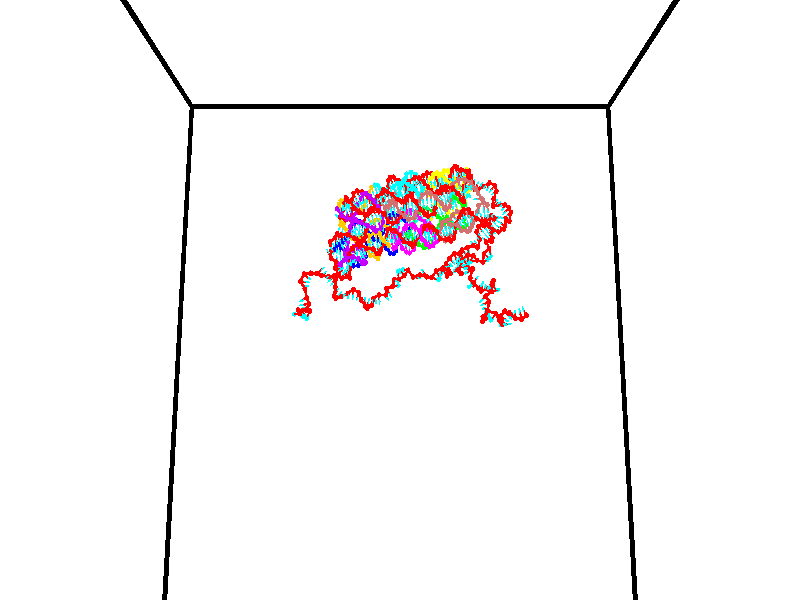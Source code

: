 // switches for output
#declare DRAW_BASES = 1; // possible values are 0, 1; only relevant for DNA ribbons
#declare DRAW_BASES_TYPE = 3; // possible values are 1, 2, 3; only relevant for DNA ribbons
#declare DRAW_FOG = 0; // set to 1 to enable fog

#include "colors.inc"

#include "transforms.inc"
background { rgb <1, 1, 1>}

#default {
   normal{
       ripples 0.25
       frequency 0.20
       turbulence 0.2
       lambda 5
   }
	finish {
		phong 0.1
		phong_size 40.
	}
}

// original window dimensions: 1024x640


// camera settings

camera {
	sky <0, 0.179814, -0.983701>
	up <0, 0.179814, -0.983701>
	right 1.6 * <1, 0, 0>
	location <35, 94.9851, 44.8844>
	look_at <35, 29.7336, 32.9568>
	direction <0, -65.2515, -11.9276>
	angle 67.0682
}


# declare cpy_camera_pos = <35, 94.9851, 44.8844>;
# if (DRAW_FOG = 1)
fog {
	fog_type 2
	up vnormalize(cpy_camera_pos)
	color rgbt<1,1,1,0.3>
	distance 1e-5
	fog_alt 3e-3
	fog_offset 56
}
# end


// LIGHTS

# declare lum = 6;
global_settings {
	ambient_light rgb lum * <0.05, 0.05, 0.05>
	max_trace_level 15
}# declare cpy_direct_light_amount = 0.25;
light_source
{	1000 * <-1, -1.16352, -0.803886>,
	rgb lum * cpy_direct_light_amount
	parallel
}

light_source
{	1000 * <1, 1.16352, 0.803886>,
	rgb lum * cpy_direct_light_amount
	parallel
}

// strand 0

// nucleotide -1

// particle -1
sphere {
	<24.890165, 34.988224, 35.051529> 0.250000
	pigment { color rgbt <1,0,0,0> }
	no_shadow
}
cylinder {
	<24.549419, 34.779194, 35.065632>,  <24.344973, 34.653774, 35.074093>, 0.100000
	pigment { color rgbt <1,0,0,0> }
	no_shadow
}
cylinder {
	<24.549419, 34.779194, 35.065632>,  <24.890165, 34.988224, 35.051529>, 0.100000
	pigment { color rgbt <1,0,0,0> }
	no_shadow
}

// particle -1
sphere {
	<24.549419, 34.779194, 35.065632> 0.100000
	pigment { color rgbt <1,0,0,0> }
	no_shadow
}
sphere {
	0, 1
	scale<0.080000,0.200000,0.300000>
	matrix <-0.482486, 0.809144, 0.335399,
		-0.203800, 0.268703, -0.941416,
		-0.851864, -0.522574, 0.035259,
		24.293859, 34.622421, 35.076210>
	pigment { color rgbt <0,1,1,0> }
	no_shadow
}
cylinder {
	<24.630444, 34.387539, 34.688457>,  <24.890165, 34.988224, 35.051529>, 0.130000
	pigment { color rgbt <1,0,0,0> }
	no_shadow
}

// nucleotide -1

// particle -1
sphere {
	<24.630444, 34.387539, 34.688457> 0.250000
	pigment { color rgbt <1,0,0,0> }
	no_shadow
}
cylinder {
	<24.895636, 34.441067, 34.983089>,  <25.054750, 34.473183, 35.159870>, 0.100000
	pigment { color rgbt <1,0,0,0> }
	no_shadow
}
cylinder {
	<24.895636, 34.441067, 34.983089>,  <24.630444, 34.387539, 34.688457>, 0.100000
	pigment { color rgbt <1,0,0,0> }
	no_shadow
}

// particle -1
sphere {
	<24.895636, 34.441067, 34.983089> 0.100000
	pigment { color rgbt <1,0,0,0> }
	no_shadow
}
sphere {
	0, 1
	scale<0.080000,0.200000,0.300000>
	matrix <0.300959, -0.948531, -0.098556,
		0.685480, 0.287021, -0.669131,
		0.662979, 0.133823, 0.736580,
		25.094530, 34.481213, 35.204063>
	pigment { color rgbt <0,1,1,0> }
	no_shadow
}
cylinder {
	<24.956564, 33.793411, 34.642471>,  <24.630444, 34.387539, 34.688457>, 0.130000
	pigment { color rgbt <1,0,0,0> }
	no_shadow
}

// nucleotide -1

// particle -1
sphere {
	<24.956564, 33.793411, 34.642471> 0.250000
	pigment { color rgbt <1,0,0,0> }
	no_shadow
}
cylinder {
	<25.145073, 33.974190, 34.945431>,  <25.258179, 34.082657, 35.127205>, 0.100000
	pigment { color rgbt <1,0,0,0> }
	no_shadow
}
cylinder {
	<25.145073, 33.974190, 34.945431>,  <24.956564, 33.793411, 34.642471>, 0.100000
	pigment { color rgbt <1,0,0,0> }
	no_shadow
}

// particle -1
sphere {
	<25.145073, 33.974190, 34.945431> 0.100000
	pigment { color rgbt <1,0,0,0> }
	no_shadow
}
sphere {
	0, 1
	scale<0.080000,0.200000,0.300000>
	matrix <0.508453, -0.840895, 0.185394,
		0.720679, 0.297729, -0.626083,
		0.471273, 0.451943, 0.757396,
		25.286455, 34.109772, 35.172649>
	pigment { color rgbt <0,1,1,0> }
	no_shadow
}
cylinder {
	<25.683647, 33.618229, 34.629856>,  <24.956564, 33.793411, 34.642471>, 0.130000
	pigment { color rgbt <1,0,0,0> }
	no_shadow
}

// nucleotide -1

// particle -1
sphere {
	<25.683647, 33.618229, 34.629856> 0.250000
	pigment { color rgbt <1,0,0,0> }
	no_shadow
}
cylinder {
	<25.562826, 33.706062, 35.000919>,  <25.490334, 33.758762, 35.223557>, 0.100000
	pigment { color rgbt <1,0,0,0> }
	no_shadow
}
cylinder {
	<25.562826, 33.706062, 35.000919>,  <25.683647, 33.618229, 34.629856>, 0.100000
	pigment { color rgbt <1,0,0,0> }
	no_shadow
}

// particle -1
sphere {
	<25.562826, 33.706062, 35.000919> 0.100000
	pigment { color rgbt <1,0,0,0> }
	no_shadow
}
sphere {
	0, 1
	scale<0.080000,0.200000,0.300000>
	matrix <0.274179, -0.911980, 0.305152,
		0.913012, 0.346515, 0.215258,
		-0.302051, 0.219588, 0.927656,
		25.472210, 33.771938, 35.279217>
	pigment { color rgbt <0,1,1,0> }
	no_shadow
}
cylinder {
	<25.240768, 33.126827, 34.448982>,  <25.683647, 33.618229, 34.629856>, 0.130000
	pigment { color rgbt <1,0,0,0> }
	no_shadow
}

// nucleotide -1

// particle -1
sphere {
	<25.240768, 33.126827, 34.448982> 0.250000
	pigment { color rgbt <1,0,0,0> }
	no_shadow
}
cylinder {
	<25.006353, 32.822853, 34.336517>,  <24.865704, 32.640469, 34.269039>, 0.100000
	pigment { color rgbt <1,0,0,0> }
	no_shadow
}
cylinder {
	<25.006353, 32.822853, 34.336517>,  <25.240768, 33.126827, 34.448982>, 0.100000
	pigment { color rgbt <1,0,0,0> }
	no_shadow
}

// particle -1
sphere {
	<25.006353, 32.822853, 34.336517> 0.100000
	pigment { color rgbt <1,0,0,0> }
	no_shadow
}
sphere {
	0, 1
	scale<0.080000,0.200000,0.300000>
	matrix <-0.357026, 0.553670, -0.752318,
		0.727389, -0.340502, -0.595788,
		-0.586036, -0.759940, -0.281165,
		24.830542, 32.594872, 34.252167>
	pigment { color rgbt <0,1,1,0> }
	no_shadow
}
cylinder {
	<25.456257, 32.822956, 33.855782>,  <25.240768, 33.126827, 34.448982>, 0.130000
	pigment { color rgbt <1,0,0,0> }
	no_shadow
}

// nucleotide -1

// particle -1
sphere {
	<25.456257, 32.822956, 33.855782> 0.250000
	pigment { color rgbt <1,0,0,0> }
	no_shadow
}
cylinder {
	<25.061733, 32.825275, 33.921703>,  <24.825020, 32.826668, 33.961254>, 0.100000
	pigment { color rgbt <1,0,0,0> }
	no_shadow
}
cylinder {
	<25.061733, 32.825275, 33.921703>,  <25.456257, 32.822956, 33.855782>, 0.100000
	pigment { color rgbt <1,0,0,0> }
	no_shadow
}

// particle -1
sphere {
	<25.061733, 32.825275, 33.921703> 0.100000
	pigment { color rgbt <1,0,0,0> }
	no_shadow
}
sphere {
	0, 1
	scale<0.080000,0.200000,0.300000>
	matrix <-0.127655, 0.605807, -0.785304,
		-0.104390, -0.795591, -0.596773,
		-0.986309, 0.005797, 0.164801,
		24.765841, 32.827015, 33.971142>
	pigment { color rgbt <0,1,1,0> }
	no_shadow
}
cylinder {
	<25.203346, 32.574368, 33.260853>,  <25.456257, 32.822956, 33.855782>, 0.130000
	pigment { color rgbt <1,0,0,0> }
	no_shadow
}

// nucleotide -1

// particle -1
sphere {
	<25.203346, 32.574368, 33.260853> 0.250000
	pigment { color rgbt <1,0,0,0> }
	no_shadow
}
cylinder {
	<24.934626, 32.797848, 33.455391>,  <24.773394, 32.931934, 33.572113>, 0.100000
	pigment { color rgbt <1,0,0,0> }
	no_shadow
}
cylinder {
	<24.934626, 32.797848, 33.455391>,  <25.203346, 32.574368, 33.260853>, 0.100000
	pigment { color rgbt <1,0,0,0> }
	no_shadow
}

// particle -1
sphere {
	<24.934626, 32.797848, 33.455391> 0.100000
	pigment { color rgbt <1,0,0,0> }
	no_shadow
}
sphere {
	0, 1
	scale<0.080000,0.200000,0.300000>
	matrix <-0.122723, 0.563554, -0.816912,
		-0.730493, -0.608490, -0.310032,
		-0.671803, 0.558701, 0.486348,
		24.733086, 32.965458, 33.601295>
	pigment { color rgbt <0,1,1,0> }
	no_shadow
}
cylinder {
	<25.011436, 32.822517, 32.499489>,  <25.203346, 32.574368, 33.260853>, 0.130000
	pigment { color rgbt <1,0,0,0> }
	no_shadow
}

// nucleotide -1

// particle -1
sphere {
	<25.011436, 32.822517, 32.499489> 0.250000
	pigment { color rgbt <1,0,0,0> }
	no_shadow
}
cylinder {
	<25.186745, 33.178677, 32.450314>,  <25.291929, 33.392372, 32.420807>, 0.100000
	pigment { color rgbt <1,0,0,0> }
	no_shadow
}
cylinder {
	<25.186745, 33.178677, 32.450314>,  <25.011436, 32.822517, 32.499489>, 0.100000
	pigment { color rgbt <1,0,0,0> }
	no_shadow
}

// particle -1
sphere {
	<25.186745, 33.178677, 32.450314> 0.100000
	pigment { color rgbt <1,0,0,0> }
	no_shadow
}
sphere {
	0, 1
	scale<0.080000,0.200000,0.300000>
	matrix <-0.098115, -0.088571, -0.991226,
		-0.893472, 0.446488, 0.048543,
		0.438271, 0.890395, -0.122943,
		25.318226, 33.445797, 32.413429>
	pigment { color rgbt <0,1,1,0> }
	no_shadow
}
cylinder {
	<24.610735, 33.329029, 31.969358>,  <25.011436, 32.822517, 32.499489>, 0.130000
	pigment { color rgbt <1,0,0,0> }
	no_shadow
}

// nucleotide -1

// particle -1
sphere {
	<24.610735, 33.329029, 31.969358> 0.250000
	pigment { color rgbt <1,0,0,0> }
	no_shadow
}
cylinder {
	<25.008688, 33.348911, 32.004539>,  <25.247459, 33.360840, 32.025646>, 0.100000
	pigment { color rgbt <1,0,0,0> }
	no_shadow
}
cylinder {
	<25.008688, 33.348911, 32.004539>,  <24.610735, 33.329029, 31.969358>, 0.100000
	pigment { color rgbt <1,0,0,0> }
	no_shadow
}

// particle -1
sphere {
	<25.008688, 33.348911, 32.004539> 0.100000
	pigment { color rgbt <1,0,0,0> }
	no_shadow
}
sphere {
	0, 1
	scale<0.080000,0.200000,0.300000>
	matrix <0.093587, -0.125550, -0.987663,
		-0.038053, 0.990841, -0.129560,
		0.994884, 0.049709, 0.087952,
		25.307154, 33.363823, 32.030926>
	pigment { color rgbt <0,1,1,0> }
	no_shadow
}
cylinder {
	<25.031464, 33.762886, 31.410585>,  <24.610735, 33.329029, 31.969358>, 0.130000
	pigment { color rgbt <1,0,0,0> }
	no_shadow
}

// nucleotide -1

// particle -1
sphere {
	<25.031464, 33.762886, 31.410585> 0.250000
	pigment { color rgbt <1,0,0,0> }
	no_shadow
}
cylinder {
	<25.267418, 33.472366, 31.551737>,  <25.408991, 33.298054, 31.636427>, 0.100000
	pigment { color rgbt <1,0,0,0> }
	no_shadow
}
cylinder {
	<25.267418, 33.472366, 31.551737>,  <25.031464, 33.762886, 31.410585>, 0.100000
	pigment { color rgbt <1,0,0,0> }
	no_shadow
}

// particle -1
sphere {
	<25.267418, 33.472366, 31.551737> 0.100000
	pigment { color rgbt <1,0,0,0> }
	no_shadow
}
sphere {
	0, 1
	scale<0.080000,0.200000,0.300000>
	matrix <0.283754, -0.222691, -0.932680,
		0.755989, 0.650304, 0.074729,
		0.589884, -0.726301, 0.352879,
		25.444384, 33.254475, 31.657600>
	pigment { color rgbt <0,1,1,0> }
	no_shadow
}
cylinder {
	<25.765287, 33.824238, 31.361712>,  <25.031464, 33.762886, 31.410585>, 0.130000
	pigment { color rgbt <1,0,0,0> }
	no_shadow
}

// nucleotide -1

// particle -1
sphere {
	<25.765287, 33.824238, 31.361712> 0.250000
	pigment { color rgbt <1,0,0,0> }
	no_shadow
}
cylinder {
	<25.692549, 33.430916, 31.364584>,  <25.648905, 33.194923, 31.366308>, 0.100000
	pigment { color rgbt <1,0,0,0> }
	no_shadow
}
cylinder {
	<25.692549, 33.430916, 31.364584>,  <25.765287, 33.824238, 31.361712>, 0.100000
	pigment { color rgbt <1,0,0,0> }
	no_shadow
}

// particle -1
sphere {
	<25.692549, 33.430916, 31.364584> 0.100000
	pigment { color rgbt <1,0,0,0> }
	no_shadow
}
sphere {
	0, 1
	scale<0.080000,0.200000,0.300000>
	matrix <0.339796, -0.069690, -0.937914,
		0.922752, -0.168117, 0.346794,
		-0.181847, -0.983301, 0.007181,
		25.637995, 33.135925, 31.366739>
	pigment { color rgbt <0,1,1,0> }
	no_shadow
}
cylinder {
	<26.333380, 33.362225, 31.269657>,  <25.765287, 33.824238, 31.361712>, 0.130000
	pigment { color rgbt <1,0,0,0> }
	no_shadow
}

// nucleotide -1

// particle -1
sphere {
	<26.333380, 33.362225, 31.269657> 0.250000
	pigment { color rgbt <1,0,0,0> }
	no_shadow
}
cylinder {
	<26.656488, 33.363663, 31.033863>,  <26.850353, 33.364525, 30.892387>, 0.100000
	pigment { color rgbt <1,0,0,0> }
	no_shadow
}
cylinder {
	<26.656488, 33.363663, 31.033863>,  <26.333380, 33.362225, 31.269657>, 0.100000
	pigment { color rgbt <1,0,0,0> }
	no_shadow
}

// particle -1
sphere {
	<26.656488, 33.363663, 31.033863> 0.100000
	pigment { color rgbt <1,0,0,0> }
	no_shadow
}
sphere {
	0, 1
	scale<0.080000,0.200000,0.300000>
	matrix <0.563951, -0.295892, 0.770978,
		-0.171654, -0.955215, -0.241040,
		0.807771, 0.003593, -0.589486,
		26.898819, 33.364742, 30.857018>
	pigment { color rgbt <0,1,1,0> }
	no_shadow
}
cylinder {
	<26.731211, 32.666809, 31.301836>,  <26.333380, 33.362225, 31.269657>, 0.130000
	pigment { color rgbt <1,0,0,0> }
	no_shadow
}

// nucleotide -1

// particle -1
sphere {
	<26.731211, 32.666809, 31.301836> 0.250000
	pigment { color rgbt <1,0,0,0> }
	no_shadow
}
cylinder {
	<26.965906, 32.982277, 31.228369>,  <27.106724, 33.171558, 31.184288>, 0.100000
	pigment { color rgbt <1,0,0,0> }
	no_shadow
}
cylinder {
	<26.965906, 32.982277, 31.228369>,  <26.731211, 32.666809, 31.301836>, 0.100000
	pigment { color rgbt <1,0,0,0> }
	no_shadow
}

// particle -1
sphere {
	<26.965906, 32.982277, 31.228369> 0.100000
	pigment { color rgbt <1,0,0,0> }
	no_shadow
}
sphere {
	0, 1
	scale<0.080000,0.200000,0.300000>
	matrix <0.532111, -0.204535, 0.821598,
		0.610405, -0.579795, -0.539670,
		0.586739, 0.788672, -0.183666,
		27.141928, 33.218880, 31.173269>
	pigment { color rgbt <0,1,1,0> }
	no_shadow
}
cylinder {
	<27.417723, 32.409492, 31.341919>,  <26.731211, 32.666809, 31.301836>, 0.130000
	pigment { color rgbt <1,0,0,0> }
	no_shadow
}

// nucleotide -1

// particle -1
sphere {
	<27.417723, 32.409492, 31.341919> 0.250000
	pigment { color rgbt <1,0,0,0> }
	no_shadow
}
cylinder {
	<27.396063, 32.792191, 31.456255>,  <27.383068, 33.021809, 31.524857>, 0.100000
	pigment { color rgbt <1,0,0,0> }
	no_shadow
}
cylinder {
	<27.396063, 32.792191, 31.456255>,  <27.417723, 32.409492, 31.341919>, 0.100000
	pigment { color rgbt <1,0,0,0> }
	no_shadow
}

// particle -1
sphere {
	<27.396063, 32.792191, 31.456255> 0.100000
	pigment { color rgbt <1,0,0,0> }
	no_shadow
}
sphere {
	0, 1
	scale<0.080000,0.200000,0.300000>
	matrix <0.547042, -0.211056, 0.810062,
		0.835352, 0.200230, -0.511952,
		-0.054148, 0.956746, 0.285840,
		27.379818, 33.079216, 31.542007>
	pigment { color rgbt <0,1,1,0> }
	no_shadow
}
cylinder {
	<28.111238, 32.826653, 31.328962>,  <27.417723, 32.409492, 31.341919>, 0.130000
	pigment { color rgbt <1,0,0,0> }
	no_shadow
}

// nucleotide -1

// particle -1
sphere {
	<28.111238, 32.826653, 31.328962> 0.250000
	pigment { color rgbt <1,0,0,0> }
	no_shadow
}
cylinder {
	<27.822723, 32.903725, 31.595081>,  <27.649614, 32.949966, 31.754753>, 0.100000
	pigment { color rgbt <1,0,0,0> }
	no_shadow
}
cylinder {
	<27.822723, 32.903725, 31.595081>,  <28.111238, 32.826653, 31.328962>, 0.100000
	pigment { color rgbt <1,0,0,0> }
	no_shadow
}

// particle -1
sphere {
	<27.822723, 32.903725, 31.595081> 0.100000
	pigment { color rgbt <1,0,0,0> }
	no_shadow
}
sphere {
	0, 1
	scale<0.080000,0.200000,0.300000>
	matrix <0.601690, -0.301493, 0.739643,
		0.343097, 0.933797, 0.101528,
		-0.721286, 0.192681, 0.665298,
		27.606339, 32.961529, 31.794670>
	pigment { color rgbt <0,1,1,0> }
	no_shadow
}
cylinder {
	<28.279547, 33.422359, 31.770355>,  <28.111238, 32.826653, 31.328962>, 0.130000
	pigment { color rgbt <1,0,0,0> }
	no_shadow
}

// nucleotide -1

// particle -1
sphere {
	<28.279547, 33.422359, 31.770355> 0.250000
	pigment { color rgbt <1,0,0,0> }
	no_shadow
}
cylinder {
	<28.051580, 33.146828, 31.949560>,  <27.914801, 32.981510, 32.057083>, 0.100000
	pigment { color rgbt <1,0,0,0> }
	no_shadow
}
cylinder {
	<28.051580, 33.146828, 31.949560>,  <28.279547, 33.422359, 31.770355>, 0.100000
	pigment { color rgbt <1,0,0,0> }
	no_shadow
}

// particle -1
sphere {
	<28.051580, 33.146828, 31.949560> 0.100000
	pigment { color rgbt <1,0,0,0> }
	no_shadow
}
sphere {
	0, 1
	scale<0.080000,0.200000,0.300000>
	matrix <0.676150, -0.083311, 0.732038,
		-0.466922, 0.720125, 0.513229,
		-0.569916, -0.688825, 0.448013,
		27.880606, 32.940182, 32.083965>
	pigment { color rgbt <0,1,1,0> }
	no_shadow
}
cylinder {
	<28.286499, 33.597321, 32.545704>,  <28.279547, 33.422359, 31.770355>, 0.130000
	pigment { color rgbt <1,0,0,0> }
	no_shadow
}

// nucleotide -1

// particle -1
sphere {
	<28.286499, 33.597321, 32.545704> 0.250000
	pigment { color rgbt <1,0,0,0> }
	no_shadow
}
cylinder {
	<28.219568, 33.212357, 32.460125>,  <28.179409, 32.981380, 32.408779>, 0.100000
	pigment { color rgbt <1,0,0,0> }
	no_shadow
}
cylinder {
	<28.219568, 33.212357, 32.460125>,  <28.286499, 33.597321, 32.545704>, 0.100000
	pigment { color rgbt <1,0,0,0> }
	no_shadow
}

// particle -1
sphere {
	<28.219568, 33.212357, 32.460125> 0.100000
	pigment { color rgbt <1,0,0,0> }
	no_shadow
}
sphere {
	0, 1
	scale<0.080000,0.200000,0.300000>
	matrix <0.713894, -0.267941, 0.646965,
		-0.679969, -0.044480, 0.731891,
		-0.167326, -0.962408, -0.213945,
		28.169371, 32.923634, 32.395943>
	pigment { color rgbt <0,1,1,0> }
	no_shadow
}
cylinder {
	<28.138762, 33.132645, 33.196102>,  <28.286499, 33.597321, 32.545704>, 0.130000
	pigment { color rgbt <1,0,0,0> }
	no_shadow
}

// nucleotide -1

// particle -1
sphere {
	<28.138762, 33.132645, 33.196102> 0.250000
	pigment { color rgbt <1,0,0,0> }
	no_shadow
}
cylinder {
	<28.319197, 32.973095, 32.876747>,  <28.427458, 32.877365, 32.685135>, 0.100000
	pigment { color rgbt <1,0,0,0> }
	no_shadow
}
cylinder {
	<28.319197, 32.973095, 32.876747>,  <28.138762, 33.132645, 33.196102>, 0.100000
	pigment { color rgbt <1,0,0,0> }
	no_shadow
}

// particle -1
sphere {
	<28.319197, 32.973095, 32.876747> 0.100000
	pigment { color rgbt <1,0,0,0> }
	no_shadow
}
sphere {
	0, 1
	scale<0.080000,0.200000,0.300000>
	matrix <0.811962, -0.187906, 0.552639,
		-0.370454, -0.897547, 0.239107,
		0.451090, -0.398873, -0.798385,
		28.454523, 32.853432, 32.637230>
	pigment { color rgbt <0,1,1,0> }
	no_shadow
}
cylinder {
	<28.224615, 32.371410, 33.296833>,  <28.138762, 33.132645, 33.196102>, 0.130000
	pigment { color rgbt <1,0,0,0> }
	no_shadow
}

// nucleotide -1

// particle -1
sphere {
	<28.224615, 32.371410, 33.296833> 0.250000
	pigment { color rgbt <1,0,0,0> }
	no_shadow
}
cylinder {
	<28.496628, 32.558723, 33.071171>,  <28.659836, 32.671112, 32.935772>, 0.100000
	pigment { color rgbt <1,0,0,0> }
	no_shadow
}
cylinder {
	<28.496628, 32.558723, 33.071171>,  <28.224615, 32.371410, 33.296833>, 0.100000
	pigment { color rgbt <1,0,0,0> }
	no_shadow
}

// particle -1
sphere {
	<28.496628, 32.558723, 33.071171> 0.100000
	pigment { color rgbt <1,0,0,0> }
	no_shadow
}
sphere {
	0, 1
	scale<0.080000,0.200000,0.300000>
	matrix <0.725074, -0.315399, 0.612201,
		0.108749, -0.825369, -0.554021,
		0.680030, 0.468282, -0.564155,
		28.700636, 32.699207, 32.901924>
	pigment { color rgbt <0,1,1,0> }
	no_shadow
}
cylinder {
	<28.761709, 31.823439, 33.038174>,  <28.224615, 32.371410, 33.296833>, 0.130000
	pigment { color rgbt <1,0,0,0> }
	no_shadow
}

// nucleotide -1

// particle -1
sphere {
	<28.761709, 31.823439, 33.038174> 0.250000
	pigment { color rgbt <1,0,0,0> }
	no_shadow
}
cylinder {
	<28.963331, 32.168907, 33.038754>,  <29.084305, 32.376186, 33.039101>, 0.100000
	pigment { color rgbt <1,0,0,0> }
	no_shadow
}
cylinder {
	<28.963331, 32.168907, 33.038754>,  <28.761709, 31.823439, 33.038174>, 0.100000
	pigment { color rgbt <1,0,0,0> }
	no_shadow
}

// particle -1
sphere {
	<28.963331, 32.168907, 33.038754> 0.100000
	pigment { color rgbt <1,0,0,0> }
	no_shadow
}
sphere {
	0, 1
	scale<0.080000,0.200000,0.300000>
	matrix <0.813339, -0.475247, 0.335589,
		0.290529, -0.167973, -0.942008,
		0.504056, 0.863670, 0.001454,
		29.114548, 32.428009, 33.039188>
	pigment { color rgbt <0,1,1,0> }
	no_shadow
}
cylinder {
	<29.436747, 31.840019, 32.742199>,  <28.761709, 31.823439, 33.038174>, 0.130000
	pigment { color rgbt <1,0,0,0> }
	no_shadow
}

// nucleotide -1

// particle -1
sphere {
	<29.436747, 31.840019, 32.742199> 0.250000
	pigment { color rgbt <1,0,0,0> }
	no_shadow
}
cylinder {
	<29.491270, 32.161060, 32.974491>,  <29.523983, 32.353683, 33.113865>, 0.100000
	pigment { color rgbt <1,0,0,0> }
	no_shadow
}
cylinder {
	<29.491270, 32.161060, 32.974491>,  <29.436747, 31.840019, 32.742199>, 0.100000
	pigment { color rgbt <1,0,0,0> }
	no_shadow
}

// particle -1
sphere {
	<29.491270, 32.161060, 32.974491> 0.100000
	pigment { color rgbt <1,0,0,0> }
	no_shadow
}
sphere {
	0, 1
	scale<0.080000,0.200000,0.300000>
	matrix <0.891144, -0.355413, 0.282036,
		0.432762, 0.479071, -0.763681,
		0.136307, 0.802604, 0.580730,
		29.532162, 32.401840, 33.148708>
	pigment { color rgbt <0,1,1,0> }
	no_shadow
}
cylinder {
	<30.060532, 32.131287, 32.441124>,  <29.436747, 31.840019, 32.742199>, 0.130000
	pigment { color rgbt <1,0,0,0> }
	no_shadow
}

// nucleotide -1

// particle -1
sphere {
	<30.060532, 32.131287, 32.441124> 0.250000
	pigment { color rgbt <1,0,0,0> }
	no_shadow
}
cylinder {
	<30.029388, 32.201744, 32.833637>,  <30.010702, 32.244019, 33.069145>, 0.100000
	pigment { color rgbt <1,0,0,0> }
	no_shadow
}
cylinder {
	<30.029388, 32.201744, 32.833637>,  <30.060532, 32.131287, 32.441124>, 0.100000
	pigment { color rgbt <1,0,0,0> }
	no_shadow
}

// particle -1
sphere {
	<30.029388, 32.201744, 32.833637> 0.100000
	pigment { color rgbt <1,0,0,0> }
	no_shadow
}
sphere {
	0, 1
	scale<0.080000,0.200000,0.300000>
	matrix <0.902390, -0.405979, 0.144475,
		0.423828, 0.896747, -0.127341,
		-0.077860, 0.176143, 0.981281,
		30.006031, 32.254585, 33.128021>
	pigment { color rgbt <0,1,1,0> }
	no_shadow
}
cylinder {
	<30.656384, 32.573448, 32.806976>,  <30.060532, 32.131287, 32.441124>, 0.130000
	pigment { color rgbt <1,0,0,0> }
	no_shadow
}

// nucleotide -1

// particle -1
sphere {
	<30.656384, 32.573448, 32.806976> 0.250000
	pigment { color rgbt <1,0,0,0> }
	no_shadow
}
cylinder {
	<30.544050, 32.265076, 33.035641>,  <30.476650, 32.080051, 33.172840>, 0.100000
	pigment { color rgbt <1,0,0,0> }
	no_shadow
}
cylinder {
	<30.544050, 32.265076, 33.035641>,  <30.656384, 32.573448, 32.806976>, 0.100000
	pigment { color rgbt <1,0,0,0> }
	no_shadow
}

// particle -1
sphere {
	<30.544050, 32.265076, 33.035641> 0.100000
	pigment { color rgbt <1,0,0,0> }
	no_shadow
}
sphere {
	0, 1
	scale<0.080000,0.200000,0.300000>
	matrix <0.959418, -0.241328, 0.145869,
		0.025502, 0.589425, 0.807420,
		-0.280832, -0.770933, 0.571660,
		30.459801, 32.033794, 33.207138>
	pigment { color rgbt <0,1,1,0> }
	no_shadow
}
cylinder {
	<30.922367, 32.643864, 33.467403>,  <30.656384, 32.573448, 32.806976>, 0.130000
	pigment { color rgbt <1,0,0,0> }
	no_shadow
}

// nucleotide -1

// particle -1
sphere {
	<30.922367, 32.643864, 33.467403> 0.250000
	pigment { color rgbt <1,0,0,0> }
	no_shadow
}
cylinder {
	<30.899950, 32.252365, 33.388496>,  <30.886499, 32.017467, 33.341152>, 0.100000
	pigment { color rgbt <1,0,0,0> }
	no_shadow
}
cylinder {
	<30.899950, 32.252365, 33.388496>,  <30.922367, 32.643864, 33.467403>, 0.100000
	pigment { color rgbt <1,0,0,0> }
	no_shadow
}

// particle -1
sphere {
	<30.899950, 32.252365, 33.388496> 0.100000
	pigment { color rgbt <1,0,0,0> }
	no_shadow
}
sphere {
	0, 1
	scale<0.080000,0.200000,0.300000>
	matrix <0.990123, -0.029051, -0.137156,
		0.128510, -0.203004, 0.970708,
		-0.056043, -0.978747, -0.197266,
		30.883137, 31.958740, 33.329315>
	pigment { color rgbt <0,1,1,0> }
	no_shadow
}
cylinder {
	<31.334858, 32.147732, 33.991142>,  <30.922367, 32.643864, 33.467403>, 0.130000
	pigment { color rgbt <1,0,0,0> }
	no_shadow
}

// nucleotide -1

// particle -1
sphere {
	<31.334858, 32.147732, 33.991142> 0.250000
	pigment { color rgbt <1,0,0,0> }
	no_shadow
}
cylinder {
	<31.311686, 32.034252, 33.608276>,  <31.297783, 31.966164, 33.378559>, 0.100000
	pigment { color rgbt <1,0,0,0> }
	no_shadow
}
cylinder {
	<31.311686, 32.034252, 33.608276>,  <31.334858, 32.147732, 33.991142>, 0.100000
	pigment { color rgbt <1,0,0,0> }
	no_shadow
}

// particle -1
sphere {
	<31.311686, 32.034252, 33.608276> 0.100000
	pigment { color rgbt <1,0,0,0> }
	no_shadow
}
sphere {
	0, 1
	scale<0.080000,0.200000,0.300000>
	matrix <0.982857, -0.184303, -0.004858,
		-0.175030, -0.941034, 0.289516,
		-0.057930, -0.283702, -0.957161,
		31.294306, 31.949141, 33.321129>
	pigment { color rgbt <0,1,1,0> }
	no_shadow
}
cylinder {
	<31.517426, 31.454845, 34.013077>,  <31.334858, 32.147732, 33.991142>, 0.130000
	pigment { color rgbt <1,0,0,0> }
	no_shadow
}

// nucleotide -1

// particle -1
sphere {
	<31.517426, 31.454845, 34.013077> 0.250000
	pigment { color rgbt <1,0,0,0> }
	no_shadow
}
cylinder {
	<31.606913, 31.631296, 33.665432>,  <31.660604, 31.737167, 33.456844>, 0.100000
	pigment { color rgbt <1,0,0,0> }
	no_shadow
}
cylinder {
	<31.606913, 31.631296, 33.665432>,  <31.517426, 31.454845, 34.013077>, 0.100000
	pigment { color rgbt <1,0,0,0> }
	no_shadow
}

// particle -1
sphere {
	<31.606913, 31.631296, 33.665432> 0.100000
	pigment { color rgbt <1,0,0,0> }
	no_shadow
}
sphere {
	0, 1
	scale<0.080000,0.200000,0.300000>
	matrix <0.969523, -0.192099, 0.152061,
		-0.099877, -0.876643, -0.470660,
		0.223717, 0.441129, -0.869112,
		31.674028, 31.763636, 33.404697>
	pigment { color rgbt <0,1,1,0> }
	no_shadow
}
cylinder {
	<31.952316, 30.985048, 33.632656>,  <31.517426, 31.454845, 34.013077>, 0.130000
	pigment { color rgbt <1,0,0,0> }
	no_shadow
}

// nucleotide -1

// particle -1
sphere {
	<31.952316, 30.985048, 33.632656> 0.250000
	pigment { color rgbt <1,0,0,0> }
	no_shadow
}
cylinder {
	<32.005634, 31.358839, 33.500607>,  <32.037624, 31.583115, 33.421375>, 0.100000
	pigment { color rgbt <1,0,0,0> }
	no_shadow
}
cylinder {
	<32.005634, 31.358839, 33.500607>,  <31.952316, 30.985048, 33.632656>, 0.100000
	pigment { color rgbt <1,0,0,0> }
	no_shadow
}

// particle -1
sphere {
	<32.005634, 31.358839, 33.500607> 0.100000
	pigment { color rgbt <1,0,0,0> }
	no_shadow
}
sphere {
	0, 1
	scale<0.080000,0.200000,0.300000>
	matrix <0.990522, -0.136758, 0.012820,
		-0.033167, -0.328706, -0.943850,
		0.133293, 0.934478, -0.330126,
		32.045624, 31.639183, 33.401569>
	pigment { color rgbt <0,1,1,0> }
	no_shadow
}
cylinder {
	<32.141708, 30.992077, 33.036121>,  <31.952316, 30.985048, 33.632656>, 0.130000
	pigment { color rgbt <1,0,0,0> }
	no_shadow
}

// nucleotide -1

// particle -1
sphere {
	<32.141708, 30.992077, 33.036121> 0.250000
	pigment { color rgbt <1,0,0,0> }
	no_shadow
}
cylinder {
	<32.288868, 31.281454, 33.269798>,  <32.377163, 31.455080, 33.410004>, 0.100000
	pigment { color rgbt <1,0,0,0> }
	no_shadow
}
cylinder {
	<32.288868, 31.281454, 33.269798>,  <32.141708, 30.992077, 33.036121>, 0.100000
	pigment { color rgbt <1,0,0,0> }
	no_shadow
}

// particle -1
sphere {
	<32.288868, 31.281454, 33.269798> 0.100000
	pigment { color rgbt <1,0,0,0> }
	no_shadow
}
sphere {
	0, 1
	scale<0.080000,0.200000,0.300000>
	matrix <0.908603, -0.413266, -0.060428,
		0.197709, 0.553027, -0.809365,
		0.367901, 0.723445, 0.584189,
		32.399239, 31.498487, 33.445053>
	pigment { color rgbt <0,1,1,0> }
	no_shadow
}
cylinder {
	<32.736942, 31.261120, 32.769348>,  <32.141708, 30.992077, 33.036121>, 0.130000
	pigment { color rgbt <1,0,0,0> }
	no_shadow
}

// nucleotide -1

// particle -1
sphere {
	<32.736942, 31.261120, 32.769348> 0.250000
	pigment { color rgbt <1,0,0,0> }
	no_shadow
}
cylinder {
	<32.785236, 31.402323, 33.140469>,  <32.814213, 31.487043, 33.363140>, 0.100000
	pigment { color rgbt <1,0,0,0> }
	no_shadow
}
cylinder {
	<32.785236, 31.402323, 33.140469>,  <32.736942, 31.261120, 32.769348>, 0.100000
	pigment { color rgbt <1,0,0,0> }
	no_shadow
}

// particle -1
sphere {
	<32.785236, 31.402323, 33.140469> 0.100000
	pigment { color rgbt <1,0,0,0> }
	no_shadow
}
sphere {
	0, 1
	scale<0.080000,0.200000,0.300000>
	matrix <0.956094, -0.292772, -0.013023,
		0.267036, 0.888634, -0.372854,
		0.120734, 0.353006, 0.927798,
		32.821457, 31.508224, 33.418808>
	pigment { color rgbt <0,1,1,0> }
	no_shadow
}
cylinder {
	<33.492474, 31.361591, 32.811382>,  <32.736942, 31.261120, 32.769348>, 0.130000
	pigment { color rgbt <1,0,0,0> }
	no_shadow
}

// nucleotide -1

// particle -1
sphere {
	<33.492474, 31.361591, 32.811382> 0.250000
	pigment { color rgbt <1,0,0,0> }
	no_shadow
}
cylinder {
	<33.602779, 31.662664, 33.050522>,  <33.668964, 31.843307, 33.194008>, 0.100000
	pigment { color rgbt <1,0,0,0> }
	no_shadow
}
cylinder {
	<33.602779, 31.662664, 33.050522>,  <33.492474, 31.361591, 32.811382>, 0.100000
	pigment { color rgbt <1,0,0,0> }
	no_shadow
}

// particle -1
sphere {
	<33.602779, 31.662664, 33.050522> 0.100000
	pigment { color rgbt <1,0,0,0> }
	no_shadow
}
sphere {
	0, 1
	scale<0.080000,0.200000,0.300000>
	matrix <0.623107, 0.333608, -0.707420,
		-0.731909, 0.567607, -0.377003,
		0.275765, 0.752681, 0.597851,
		33.685509, 31.888468, 33.229877>
	pigment { color rgbt <0,1,1,0> }
	no_shadow
}
cylinder {
	<33.549541, 31.990812, 32.341919>,  <33.492474, 31.361591, 32.811382>, 0.130000
	pigment { color rgbt <1,0,0,0> }
	no_shadow
}

// nucleotide -1

// particle -1
sphere {
	<33.549541, 31.990812, 32.341919> 0.250000
	pigment { color rgbt <1,0,0,0> }
	no_shadow
}
cylinder {
	<33.773510, 31.976168, 32.673012>,  <33.907890, 31.967381, 32.871670>, 0.100000
	pigment { color rgbt <1,0,0,0> }
	no_shadow
}
cylinder {
	<33.773510, 31.976168, 32.673012>,  <33.549541, 31.990812, 32.341919>, 0.100000
	pigment { color rgbt <1,0,0,0> }
	no_shadow
}

// particle -1
sphere {
	<33.773510, 31.976168, 32.673012> 0.100000
	pigment { color rgbt <1,0,0,0> }
	no_shadow
}
sphere {
	0, 1
	scale<0.080000,0.200000,0.300000>
	matrix <0.809062, 0.239531, -0.536696,
		-0.178619, 0.970198, 0.163741,
		0.559923, -0.036613, 0.827735,
		33.941486, 31.965183, 32.921333>
	pigment { color rgbt <0,1,1,0> }
	no_shadow
}
cylinder {
	<34.223473, 31.657949, 32.062653>,  <33.549541, 31.990812, 32.341919>, 0.130000
	pigment { color rgbt <1,0,0,0> }
	no_shadow
}

// nucleotide -1

// particle -1
sphere {
	<34.223473, 31.657949, 32.062653> 0.250000
	pigment { color rgbt <1,0,0,0> }
	no_shadow
}
cylinder {
	<34.558754, 31.454559, 31.983786>,  <34.759922, 31.332525, 31.936466>, 0.100000
	pigment { color rgbt <1,0,0,0> }
	no_shadow
}
cylinder {
	<34.558754, 31.454559, 31.983786>,  <34.223473, 31.657949, 32.062653>, 0.100000
	pigment { color rgbt <1,0,0,0> }
	no_shadow
}

// particle -1
sphere {
	<34.558754, 31.454559, 31.983786> 0.100000
	pigment { color rgbt <1,0,0,0> }
	no_shadow
}
sphere {
	0, 1
	scale<0.080000,0.200000,0.300000>
	matrix <0.531985, 0.841920, 0.090346,
		0.120060, -0.180618, 0.976198,
		0.838199, -0.508476, -0.197167,
		34.810215, 31.302017, 31.924635>
	pigment { color rgbt <0,1,1,0> }
	no_shadow
}
cylinder {
	<34.399166, 31.974056, 31.546618>,  <34.223473, 31.657949, 32.062653>, 0.130000
	pigment { color rgbt <1,0,0,0> }
	no_shadow
}

// nucleotide -1

// particle -1
sphere {
	<34.399166, 31.974056, 31.546618> 0.250000
	pigment { color rgbt <1,0,0,0> }
	no_shadow
}
cylinder {
	<34.576469, 32.298283, 31.699718>,  <34.682850, 32.492821, 31.791580>, 0.100000
	pigment { color rgbt <1,0,0,0> }
	no_shadow
}
cylinder {
	<34.576469, 32.298283, 31.699718>,  <34.399166, 31.974056, 31.546618>, 0.100000
	pigment { color rgbt <1,0,0,0> }
	no_shadow
}

// particle -1
sphere {
	<34.576469, 32.298283, 31.699718> 0.100000
	pigment { color rgbt <1,0,0,0> }
	no_shadow
}
sphere {
	0, 1
	scale<0.080000,0.200000,0.300000>
	matrix <-0.210021, -0.321197, 0.923431,
		0.871443, -0.489705, 0.027863,
		0.443259, 0.810569, 0.382753,
		34.709446, 32.541454, 31.814545>
	pigment { color rgbt <0,1,1,0> }
	no_shadow
}
cylinder {
	<34.885719, 31.392010, 31.398396>,  <34.399166, 31.974056, 31.546618>, 0.130000
	pigment { color rgbt <1,0,0,0> }
	no_shadow
}

// nucleotide -1

// particle -1
sphere {
	<34.885719, 31.392010, 31.398396> 0.250000
	pigment { color rgbt <1,0,0,0> }
	no_shadow
}
cylinder {
	<34.828499, 31.564466, 31.042046>,  <34.794167, 31.667940, 30.828236>, 0.100000
	pigment { color rgbt <1,0,0,0> }
	no_shadow
}
cylinder {
	<34.828499, 31.564466, 31.042046>,  <34.885719, 31.392010, 31.398396>, 0.100000
	pigment { color rgbt <1,0,0,0> }
	no_shadow
}

// particle -1
sphere {
	<34.828499, 31.564466, 31.042046> 0.100000
	pigment { color rgbt <1,0,0,0> }
	no_shadow
}
sphere {
	0, 1
	scale<0.080000,0.200000,0.300000>
	matrix <0.552153, 0.781796, 0.289694,
		0.821380, -0.450458, -0.349890,
		-0.143047, 0.431141, -0.890873,
		34.785583, 31.693810, 30.774784>
	pigment { color rgbt <0,1,1,0> }
	no_shadow
}
cylinder {
	<35.461323, 31.577360, 31.058304>,  <34.885719, 31.392010, 31.398396>, 0.130000
	pigment { color rgbt <1,0,0,0> }
	no_shadow
}

// nucleotide -1

// particle -1
sphere {
	<35.461323, 31.577360, 31.058304> 0.250000
	pigment { color rgbt <1,0,0,0> }
	no_shadow
}
cylinder {
	<35.215206, 31.843218, 30.888754>,  <35.067535, 32.002731, 30.787024>, 0.100000
	pigment { color rgbt <1,0,0,0> }
	no_shadow
}
cylinder {
	<35.215206, 31.843218, 30.888754>,  <35.461323, 31.577360, 31.058304>, 0.100000
	pigment { color rgbt <1,0,0,0> }
	no_shadow
}

// particle -1
sphere {
	<35.215206, 31.843218, 30.888754> 0.100000
	pigment { color rgbt <1,0,0,0> }
	no_shadow
}
sphere {
	0, 1
	scale<0.080000,0.200000,0.300000>
	matrix <0.714599, 0.697285, 0.056056,
		0.332818, -0.268409, -0.903985,
		-0.615289, 0.664643, -0.423874,
		35.030621, 32.042610, 30.761591>
	pigment { color rgbt <0,1,1,0> }
	no_shadow
}
cylinder {
	<35.869343, 31.822132, 30.633093>,  <35.461323, 31.577360, 31.058304>, 0.130000
	pigment { color rgbt <1,0,0,0> }
	no_shadow
}

// nucleotide -1

// particle -1
sphere {
	<35.869343, 31.822132, 30.633093> 0.250000
	pigment { color rgbt <1,0,0,0> }
	no_shadow
}
cylinder {
	<35.575954, 32.092419, 30.662563>,  <35.399921, 32.254589, 30.680246>, 0.100000
	pigment { color rgbt <1,0,0,0> }
	no_shadow
}
cylinder {
	<35.575954, 32.092419, 30.662563>,  <35.869343, 31.822132, 30.633093>, 0.100000
	pigment { color rgbt <1,0,0,0> }
	no_shadow
}

// particle -1
sphere {
	<35.575954, 32.092419, 30.662563> 0.100000
	pigment { color rgbt <1,0,0,0> }
	no_shadow
}
sphere {
	0, 1
	scale<0.080000,0.200000,0.300000>
	matrix <0.677139, 0.716936, 0.165789,
		0.059204, 0.171492, -0.983405,
		-0.733470, 0.675717, 0.073678,
		35.355915, 32.295135, 30.684668>
	pigment { color rgbt <0,1,1,0> }
	no_shadow
}
cylinder {
	<36.404625, 31.813326, 31.237316>,  <35.869343, 31.822132, 30.633093>, 0.130000
	pigment { color rgbt <1,0,0,0> }
	no_shadow
}

// nucleotide -1

// particle -1
sphere {
	<36.404625, 31.813326, 31.237316> 0.250000
	pigment { color rgbt <1,0,0,0> }
	no_shadow
}
cylinder {
	<36.740467, 31.596100, 31.242071>,  <36.941975, 31.465765, 31.244925>, 0.100000
	pigment { color rgbt <1,0,0,0> }
	no_shadow
}
cylinder {
	<36.740467, 31.596100, 31.242071>,  <36.404625, 31.813326, 31.237316>, 0.100000
	pigment { color rgbt <1,0,0,0> }
	no_shadow
}

// particle -1
sphere {
	<36.740467, 31.596100, 31.242071> 0.100000
	pigment { color rgbt <1,0,0,0> }
	no_shadow
}
sphere {
	0, 1
	scale<0.080000,0.200000,0.300000>
	matrix <0.237025, 0.346584, -0.907578,
		0.488752, 0.764827, 0.419715,
		0.839607, -0.543064, 0.011890,
		36.992348, 31.433180, 31.245638>
	pigment { color rgbt <0,1,1,0> }
	no_shadow
}
cylinder {
	<37.095970, 32.181229, 31.144512>,  <36.404625, 31.813326, 31.237316>, 0.130000
	pigment { color rgbt <1,0,0,0> }
	no_shadow
}

// nucleotide -1

// particle -1
sphere {
	<37.095970, 32.181229, 31.144512> 0.250000
	pigment { color rgbt <1,0,0,0> }
	no_shadow
}
cylinder {
	<37.188072, 31.808123, 31.033571>,  <37.243332, 31.584257, 30.967007>, 0.100000
	pigment { color rgbt <1,0,0,0> }
	no_shadow
}
cylinder {
	<37.188072, 31.808123, 31.033571>,  <37.095970, 32.181229, 31.144512>, 0.100000
	pigment { color rgbt <1,0,0,0> }
	no_shadow
}

// particle -1
sphere {
	<37.188072, 31.808123, 31.033571> 0.100000
	pigment { color rgbt <1,0,0,0> }
	no_shadow
}
sphere {
	0, 1
	scale<0.080000,0.200000,0.300000>
	matrix <0.556849, 0.360028, -0.748531,
		0.798061, 0.017910, 0.602310,
		0.230255, -0.932770, -0.277351,
		37.257149, 31.528292, 30.950365>
	pigment { color rgbt <0,1,1,0> }
	no_shadow
}
cylinder {
	<37.848270, 31.921818, 31.263426>,  <37.095970, 32.181229, 31.144512>, 0.130000
	pigment { color rgbt <1,0,0,0> }
	no_shadow
}

// nucleotide -1

// particle -1
sphere {
	<37.848270, 31.921818, 31.263426> 0.250000
	pigment { color rgbt <1,0,0,0> }
	no_shadow
}
cylinder {
	<37.626186, 31.803564, 30.952469>,  <37.492935, 31.732611, 30.765894>, 0.100000
	pigment { color rgbt <1,0,0,0> }
	no_shadow
}
cylinder {
	<37.626186, 31.803564, 30.952469>,  <37.848270, 31.921818, 31.263426>, 0.100000
	pigment { color rgbt <1,0,0,0> }
	no_shadow
}

// particle -1
sphere {
	<37.626186, 31.803564, 30.952469> 0.100000
	pigment { color rgbt <1,0,0,0> }
	no_shadow
}
sphere {
	0, 1
	scale<0.080000,0.200000,0.300000>
	matrix <0.593323, 0.514228, -0.619304,
		0.582846, -0.805090, -0.110097,
		-0.555210, -0.295636, -0.777394,
		37.459625, 31.714874, 30.719250>
	pigment { color rgbt <0,1,1,0> }
	no_shadow
}
cylinder {
	<38.407413, 31.468197, 31.238041>,  <37.848270, 31.921818, 31.263426>, 0.130000
	pigment { color rgbt <1,0,0,0> }
	no_shadow
}

// nucleotide -1

// particle -1
sphere {
	<38.407413, 31.468197, 31.238041> 0.250000
	pigment { color rgbt <1,0,0,0> }
	no_shadow
}
cylinder {
	<38.791622, 31.494768, 31.346109>,  <39.022148, 31.510712, 31.410952>, 0.100000
	pigment { color rgbt <1,0,0,0> }
	no_shadow
}
cylinder {
	<38.791622, 31.494768, 31.346109>,  <38.407413, 31.468197, 31.238041>, 0.100000
	pigment { color rgbt <1,0,0,0> }
	no_shadow
}

// particle -1
sphere {
	<38.791622, 31.494768, 31.346109> 0.100000
	pigment { color rgbt <1,0,0,0> }
	no_shadow
}
sphere {
	0, 1
	scale<0.080000,0.200000,0.300000>
	matrix <0.213913, -0.797249, -0.564478,
		0.177897, 0.599985, -0.779981,
		0.960517, 0.066429, 0.270173,
		39.079777, 31.514696, 31.427162>
	pigment { color rgbt <0,1,1,0> }
	no_shadow
}
cylinder {
	<38.876862, 31.661848, 30.676188>,  <38.407413, 31.468197, 31.238041>, 0.130000
	pigment { color rgbt <1,0,0,0> }
	no_shadow
}

// nucleotide -1

// particle -1
sphere {
	<38.876862, 31.661848, 30.676188> 0.250000
	pigment { color rgbt <1,0,0,0> }
	no_shadow
}
cylinder {
	<39.096470, 31.449680, 30.934561>,  <39.228233, 31.322380, 31.089584>, 0.100000
	pigment { color rgbt <1,0,0,0> }
	no_shadow
}
cylinder {
	<39.096470, 31.449680, 30.934561>,  <38.876862, 31.661848, 30.676188>, 0.100000
	pigment { color rgbt <1,0,0,0> }
	no_shadow
}

// particle -1
sphere {
	<39.096470, 31.449680, 30.934561> 0.100000
	pigment { color rgbt <1,0,0,0> }
	no_shadow
}
sphere {
	0, 1
	scale<0.080000,0.200000,0.300000>
	matrix <0.384690, -0.525738, -0.758692,
		0.742018, 0.665021, -0.084593,
		0.549020, -0.530422, 0.645934,
		39.261177, 31.290554, 31.128342>
	pigment { color rgbt <0,1,1,0> }
	no_shadow
}
cylinder {
	<39.610229, 31.738981, 30.404877>,  <38.876862, 31.661848, 30.676188>, 0.130000
	pigment { color rgbt <1,0,0,0> }
	no_shadow
}

// nucleotide -1

// particle -1
sphere {
	<39.610229, 31.738981, 30.404877> 0.250000
	pigment { color rgbt <1,0,0,0> }
	no_shadow
}
cylinder {
	<39.518764, 31.407829, 30.609749>,  <39.463886, 31.209137, 30.732672>, 0.100000
	pigment { color rgbt <1,0,0,0> }
	no_shadow
}
cylinder {
	<39.518764, 31.407829, 30.609749>,  <39.610229, 31.738981, 30.404877>, 0.100000
	pigment { color rgbt <1,0,0,0> }
	no_shadow
}

// particle -1
sphere {
	<39.518764, 31.407829, 30.609749> 0.100000
	pigment { color rgbt <1,0,0,0> }
	no_shadow
}
sphere {
	0, 1
	scale<0.080000,0.200000,0.300000>
	matrix <0.432641, -0.557727, -0.708352,
		0.872087, 0.059619, 0.485705,
		-0.228659, -0.827881, 0.512180,
		39.450165, 31.159466, 30.763403>
	pigment { color rgbt <0,1,1,0> }
	no_shadow
}
cylinder {
	<40.215256, 31.362843, 30.485344>,  <39.610229, 31.738981, 30.404877>, 0.130000
	pigment { color rgbt <1,0,0,0> }
	no_shadow
}

// nucleotide -1

// particle -1
sphere {
	<40.215256, 31.362843, 30.485344> 0.250000
	pigment { color rgbt <1,0,0,0> }
	no_shadow
}
cylinder {
	<39.908005, 31.106867, 30.476791>,  <39.723656, 30.953281, 30.471661>, 0.100000
	pigment { color rgbt <1,0,0,0> }
	no_shadow
}
cylinder {
	<39.908005, 31.106867, 30.476791>,  <40.215256, 31.362843, 30.485344>, 0.100000
	pigment { color rgbt <1,0,0,0> }
	no_shadow
}

// particle -1
sphere {
	<39.908005, 31.106867, 30.476791> 0.100000
	pigment { color rgbt <1,0,0,0> }
	no_shadow
}
sphere {
	0, 1
	scale<0.080000,0.200000,0.300000>
	matrix <0.492600, -0.569285, -0.658225,
		0.409052, -0.516134, 0.752517,
		-0.768129, -0.639938, -0.021380,
		39.677567, 30.914885, 30.470377>
	pigment { color rgbt <0,1,1,0> }
	no_shadow
}
cylinder {
	<40.502571, 30.702354, 30.678238>,  <40.215256, 31.362843, 30.485344>, 0.130000
	pigment { color rgbt <1,0,0,0> }
	no_shadow
}

// nucleotide -1

// particle -1
sphere {
	<40.502571, 30.702354, 30.678238> 0.250000
	pigment { color rgbt <1,0,0,0> }
	no_shadow
}
cylinder {
	<40.172398, 30.663546, 30.455801>,  <39.974293, 30.640261, 30.322338>, 0.100000
	pigment { color rgbt <1,0,0,0> }
	no_shadow
}
cylinder {
	<40.172398, 30.663546, 30.455801>,  <40.502571, 30.702354, 30.678238>, 0.100000
	pigment { color rgbt <1,0,0,0> }
	no_shadow
}

// particle -1
sphere {
	<40.172398, 30.663546, 30.455801> 0.100000
	pigment { color rgbt <1,0,0,0> }
	no_shadow
}
sphere {
	0, 1
	scale<0.080000,0.200000,0.300000>
	matrix <0.450037, -0.707784, -0.544526,
		-0.340761, -0.699734, 0.627897,
		-0.825439, -0.097024, -0.556091,
		39.924767, 30.634438, 30.288973>
	pigment { color rgbt <0,1,1,0> }
	no_shadow
}
cylinder {
	<40.168526, 29.950140, 30.774563>,  <40.502571, 30.702354, 30.678238>, 0.130000
	pigment { color rgbt <1,0,0,0> }
	no_shadow
}

// nucleotide -1

// particle -1
sphere {
	<40.168526, 29.950140, 30.774563> 0.250000
	pigment { color rgbt <1,0,0,0> }
	no_shadow
}
cylinder {
	<40.131889, 30.161577, 30.436995>,  <40.109905, 30.288439, 30.234453>, 0.100000
	pigment { color rgbt <1,0,0,0> }
	no_shadow
}
cylinder {
	<40.131889, 30.161577, 30.436995>,  <40.168526, 29.950140, 30.774563>, 0.100000
	pigment { color rgbt <1,0,0,0> }
	no_shadow
}

// particle -1
sphere {
	<40.131889, 30.161577, 30.436995> 0.100000
	pigment { color rgbt <1,0,0,0> }
	no_shadow
}
sphere {
	0, 1
	scale<0.080000,0.200000,0.300000>
	matrix <0.522615, -0.695870, -0.492583,
		-0.847634, -0.486163, -0.212513,
		-0.091594, 0.528593, -0.843920,
		40.104412, 30.320154, 30.183819>
	pigment { color rgbt <0,1,1,0> }
	no_shadow
}
cylinder {
	<40.072819, 29.439932, 30.227634>,  <40.168526, 29.950140, 30.774563>, 0.130000
	pigment { color rgbt <1,0,0,0> }
	no_shadow
}

// nucleotide -1

// particle -1
sphere {
	<40.072819, 29.439932, 30.227634> 0.250000
	pigment { color rgbt <1,0,0,0> }
	no_shadow
}
cylinder {
	<40.219440, 29.784143, 30.086142>,  <40.307415, 29.990669, 30.001245>, 0.100000
	pigment { color rgbt <1,0,0,0> }
	no_shadow
}
cylinder {
	<40.219440, 29.784143, 30.086142>,  <40.072819, 29.439932, 30.227634>, 0.100000
	pigment { color rgbt <1,0,0,0> }
	no_shadow
}

// particle -1
sphere {
	<40.219440, 29.784143, 30.086142> 0.100000
	pigment { color rgbt <1,0,0,0> }
	no_shadow
}
sphere {
	0, 1
	scale<0.080000,0.200000,0.300000>
	matrix <0.671705, -0.507839, -0.539363,
		-0.643777, -0.039898, -0.764173,
		0.366557, 0.860528, -0.353734,
		40.329407, 30.042301, 29.980021>
	pigment { color rgbt <0,1,1,0> }
	no_shadow
}
cylinder {
	<40.131065, 29.429031, 29.489687>,  <40.072819, 29.439932, 30.227634>, 0.130000
	pigment { color rgbt <1,0,0,0> }
	no_shadow
}

// nucleotide -1

// particle -1
sphere {
	<40.131065, 29.429031, 29.489687> 0.250000
	pigment { color rgbt <1,0,0,0> }
	no_shadow
}
cylinder {
	<40.416229, 29.672495, 29.628996>,  <40.587326, 29.818573, 29.712582>, 0.100000
	pigment { color rgbt <1,0,0,0> }
	no_shadow
}
cylinder {
	<40.416229, 29.672495, 29.628996>,  <40.131065, 29.429031, 29.489687>, 0.100000
	pigment { color rgbt <1,0,0,0> }
	no_shadow
}

// particle -1
sphere {
	<40.416229, 29.672495, 29.628996> 0.100000
	pigment { color rgbt <1,0,0,0> }
	no_shadow
}
sphere {
	0, 1
	scale<0.080000,0.200000,0.300000>
	matrix <0.668546, -0.439998, -0.599539,
		-0.211675, 0.660254, -0.720596,
		0.712909, 0.608659, 0.348274,
		40.630100, 29.855093, 29.733479>
	pigment { color rgbt <0,1,1,0> }
	no_shadow
}
cylinder {
	<40.492329, 29.493723, 28.968950>,  <40.131065, 29.429031, 29.489687>, 0.130000
	pigment { color rgbt <1,0,0,0> }
	no_shadow
}

// nucleotide -1

// particle -1
sphere {
	<40.492329, 29.493723, 28.968950> 0.250000
	pigment { color rgbt <1,0,0,0> }
	no_shadow
}
cylinder {
	<40.742245, 29.647776, 29.240631>,  <40.892193, 29.740208, 29.403639>, 0.100000
	pigment { color rgbt <1,0,0,0> }
	no_shadow
}
cylinder {
	<40.742245, 29.647776, 29.240631>,  <40.492329, 29.493723, 28.968950>, 0.100000
	pigment { color rgbt <1,0,0,0> }
	no_shadow
}

// particle -1
sphere {
	<40.742245, 29.647776, 29.240631> 0.100000
	pigment { color rgbt <1,0,0,0> }
	no_shadow
}
sphere {
	0, 1
	scale<0.080000,0.200000,0.300000>
	matrix <0.780625, -0.326274, -0.533076,
		0.016302, 0.863261, -0.504495,
		0.624788, 0.385131, 0.679201,
		40.929680, 29.763315, 29.444391>
	pigment { color rgbt <0,1,1,0> }
	no_shadow
}
cylinder {
	<41.046284, 29.901384, 28.613823>,  <40.492329, 29.493723, 28.968950>, 0.130000
	pigment { color rgbt <1,0,0,0> }
	no_shadow
}

// nucleotide -1

// particle -1
sphere {
	<41.046284, 29.901384, 28.613823> 0.250000
	pigment { color rgbt <1,0,0,0> }
	no_shadow
}
cylinder {
	<41.178902, 29.794456, 28.975733>,  <41.258472, 29.730301, 29.192879>, 0.100000
	pigment { color rgbt <1,0,0,0> }
	no_shadow
}
cylinder {
	<41.178902, 29.794456, 28.975733>,  <41.046284, 29.901384, 28.613823>, 0.100000
	pigment { color rgbt <1,0,0,0> }
	no_shadow
}

// particle -1
sphere {
	<41.178902, 29.794456, 28.975733> 0.100000
	pigment { color rgbt <1,0,0,0> }
	no_shadow
}
sphere {
	0, 1
	scale<0.080000,0.200000,0.300000>
	matrix <0.833380, -0.366539, -0.413676,
		0.442219, 0.891174, 0.101254,
		0.331544, -0.267318, 0.904776,
		41.278366, 29.714262, 29.247166>
	pigment { color rgbt <0,1,1,0> }
	no_shadow
}
cylinder {
	<41.708134, 30.262785, 28.615007>,  <41.046284, 29.901384, 28.613823>, 0.130000
	pigment { color rgbt <1,0,0,0> }
	no_shadow
}

// nucleotide -1

// particle -1
sphere {
	<41.708134, 30.262785, 28.615007> 0.250000
	pigment { color rgbt <1,0,0,0> }
	no_shadow
}
cylinder {
	<41.643452, 29.938297, 28.839785>,  <41.604641, 29.743605, 28.974651>, 0.100000
	pigment { color rgbt <1,0,0,0> }
	no_shadow
}
cylinder {
	<41.643452, 29.938297, 28.839785>,  <41.708134, 30.262785, 28.615007>, 0.100000
	pigment { color rgbt <1,0,0,0> }
	no_shadow
}

// particle -1
sphere {
	<41.643452, 29.938297, 28.839785> 0.100000
	pigment { color rgbt <1,0,0,0> }
	no_shadow
}
sphere {
	0, 1
	scale<0.080000,0.200000,0.300000>
	matrix <0.731460, -0.480771, -0.483556,
		0.662434, 0.332844, 0.671116,
		-0.161704, -0.811217, 0.561941,
		41.594940, 29.694933, 29.008368>
	pigment { color rgbt <0,1,1,0> }
	no_shadow
}
cylinder {
	<41.853558, 30.137676, 29.246773>,  <41.708134, 30.262785, 28.615007>, 0.130000
	pigment { color rgbt <1,0,0,0> }
	no_shadow
}

// nucleotide -1

// particle -1
sphere {
	<41.853558, 30.137676, 29.246773> 0.250000
	pigment { color rgbt <1,0,0,0> }
	no_shadow
}
cylinder {
	<42.187496, 30.073248, 29.457331>,  <42.387859, 30.034592, 29.583666>, 0.100000
	pigment { color rgbt <1,0,0,0> }
	no_shadow
}
cylinder {
	<42.187496, 30.073248, 29.457331>,  <41.853558, 30.137676, 29.246773>, 0.100000
	pigment { color rgbt <1,0,0,0> }
	no_shadow
}

// particle -1
sphere {
	<42.187496, 30.073248, 29.457331> 0.100000
	pigment { color rgbt <1,0,0,0> }
	no_shadow
}
sphere {
	0, 1
	scale<0.080000,0.200000,0.300000>
	matrix <0.279070, -0.700415, -0.656916,
		0.474502, 0.695324, -0.539789,
		0.834846, -0.161069, 0.526393,
		42.437950, 30.024927, 29.615248>
	pigment { color rgbt <0,1,1,0> }
	no_shadow
}
cylinder {
	<42.479809, 30.185919, 28.821594>,  <41.853558, 30.137676, 29.246773>, 0.130000
	pigment { color rgbt <1,0,0,0> }
	no_shadow
}

// nucleotide -1

// particle -1
sphere {
	<42.479809, 30.185919, 28.821594> 0.250000
	pigment { color rgbt <1,0,0,0> }
	no_shadow
}
cylinder {
	<42.514484, 29.951805, 29.144066>,  <42.535290, 29.811337, 29.337549>, 0.100000
	pigment { color rgbt <1,0,0,0> }
	no_shadow
}
cylinder {
	<42.514484, 29.951805, 29.144066>,  <42.479809, 30.185919, 28.821594>, 0.100000
	pigment { color rgbt <1,0,0,0> }
	no_shadow
}

// particle -1
sphere {
	<42.514484, 29.951805, 29.144066> 0.100000
	pigment { color rgbt <1,0,0,0> }
	no_shadow
}
sphere {
	0, 1
	scale<0.080000,0.200000,0.300000>
	matrix <0.345284, -0.741417, -0.575395,
		0.934486, 0.328243, 0.137816,
		0.086691, -0.585284, 0.806180,
		42.540493, 29.776220, 29.385920>
	pigment { color rgbt <0,1,1,0> }
	no_shadow
}
cylinder {
	<43.124432, 29.867790, 28.799332>,  <42.479809, 30.185919, 28.821594>, 0.130000
	pigment { color rgbt <1,0,0,0> }
	no_shadow
}

// nucleotide -1

// particle -1
sphere {
	<43.124432, 29.867790, 28.799332> 0.250000
	pigment { color rgbt <1,0,0,0> }
	no_shadow
}
cylinder {
	<42.959084, 29.623943, 29.069883>,  <42.859875, 29.477636, 29.232214>, 0.100000
	pigment { color rgbt <1,0,0,0> }
	no_shadow
}
cylinder {
	<42.959084, 29.623943, 29.069883>,  <43.124432, 29.867790, 28.799332>, 0.100000
	pigment { color rgbt <1,0,0,0> }
	no_shadow
}

// particle -1
sphere {
	<42.959084, 29.623943, 29.069883> 0.100000
	pigment { color rgbt <1,0,0,0> }
	no_shadow
}
sphere {
	0, 1
	scale<0.080000,0.200000,0.300000>
	matrix <0.453868, -0.781908, -0.427344,
		0.789384, 0.130336, 0.599905,
		-0.413372, -0.609616, 0.676381,
		42.835072, 29.441059, 29.272799>
	pigment { color rgbt <0,1,1,0> }
	no_shadow
}
cylinder {
	<43.585968, 29.466284, 29.158411>,  <43.124432, 29.867790, 28.799332>, 0.130000
	pigment { color rgbt <1,0,0,0> }
	no_shadow
}

// nucleotide -1

// particle -1
sphere {
	<43.585968, 29.466284, 29.158411> 0.250000
	pigment { color rgbt <1,0,0,0> }
	no_shadow
}
cylinder {
	<43.260895, 29.233471, 29.169590>,  <43.065849, 29.093782, 29.176296>, 0.100000
	pigment { color rgbt <1,0,0,0> }
	no_shadow
}
cylinder {
	<43.260895, 29.233471, 29.169590>,  <43.585968, 29.466284, 29.158411>, 0.100000
	pigment { color rgbt <1,0,0,0> }
	no_shadow
}

// particle -1
sphere {
	<43.260895, 29.233471, 29.169590> 0.100000
	pigment { color rgbt <1,0,0,0> }
	no_shadow
}
sphere {
	0, 1
	scale<0.080000,0.200000,0.300000>
	matrix <0.560904, -0.794375, -0.233141,
		0.157895, -0.173795, 0.972041,
		-0.812685, -0.582033, 0.027945,
		43.017090, 29.058861, 29.177973>
	pigment { color rgbt <0,1,1,0> }
	no_shadow
}
cylinder {
	<44.219196, 29.669048, 29.367580>,  <43.585968, 29.466284, 29.158411>, 0.130000
	pigment { color rgbt <1,0,0,0> }
	no_shadow
}

// nucleotide -1

// particle -1
sphere {
	<44.219196, 29.669048, 29.367580> 0.250000
	pigment { color rgbt <1,0,0,0> }
	no_shadow
}
cylinder {
	<44.456345, 29.988968, 29.329985>,  <44.598633, 30.180920, 29.307426>, 0.100000
	pigment { color rgbt <1,0,0,0> }
	no_shadow
}
cylinder {
	<44.456345, 29.988968, 29.329985>,  <44.219196, 29.669048, 29.367580>, 0.100000
	pigment { color rgbt <1,0,0,0> }
	no_shadow
}

// particle -1
sphere {
	<44.456345, 29.988968, 29.329985> 0.100000
	pigment { color rgbt <1,0,0,0> }
	no_shadow
}
sphere {
	0, 1
	scale<0.080000,0.200000,0.300000>
	matrix <0.564986, -0.496273, -0.659169,
		-0.573847, 0.337695, -0.746098,
		0.592866, 0.799797, -0.093992,
		44.634205, 30.228907, 29.301786>
	pigment { color rgbt <0,1,1,0> }
	no_shadow
}
cylinder {
	<44.295273, 29.863649, 28.655064>,  <44.219196, 29.669048, 29.367580>, 0.130000
	pigment { color rgbt <1,0,0,0> }
	no_shadow
}

// nucleotide -1

// particle -1
sphere {
	<44.295273, 29.863649, 28.655064> 0.250000
	pigment { color rgbt <1,0,0,0> }
	no_shadow
}
cylinder {
	<44.607891, 29.967457, 28.881985>,  <44.795464, 30.029741, 29.018137>, 0.100000
	pigment { color rgbt <1,0,0,0> }
	no_shadow
}
cylinder {
	<44.607891, 29.967457, 28.881985>,  <44.295273, 29.863649, 28.655064>, 0.100000
	pigment { color rgbt <1,0,0,0> }
	no_shadow
}

// particle -1
sphere {
	<44.607891, 29.967457, 28.881985> 0.100000
	pigment { color rgbt <1,0,0,0> }
	no_shadow
}
sphere {
	0, 1
	scale<0.080000,0.200000,0.300000>
	matrix <0.608239, -0.519109, -0.600475,
		0.138658, 0.814356, -0.563559,
		0.781549, 0.259518, 0.567302,
		44.842358, 30.045313, 29.052176>
	pigment { color rgbt <0,1,1,0> }
	no_shadow
}
cylinder {
	<44.866623, 30.151360, 28.191622>,  <44.295273, 29.863649, 28.655064>, 0.130000
	pigment { color rgbt <1,0,0,0> }
	no_shadow
}

// nucleotide -1

// particle -1
sphere {
	<44.866623, 30.151360, 28.191622> 0.250000
	pigment { color rgbt <1,0,0,0> }
	no_shadow
}
cylinder {
	<45.005066, 29.949884, 28.508230>,  <45.088131, 29.828999, 28.698195>, 0.100000
	pigment { color rgbt <1,0,0,0> }
	no_shadow
}
cylinder {
	<45.005066, 29.949884, 28.508230>,  <44.866623, 30.151360, 28.191622>, 0.100000
	pigment { color rgbt <1,0,0,0> }
	no_shadow
}

// particle -1
sphere {
	<45.005066, 29.949884, 28.508230> 0.100000
	pigment { color rgbt <1,0,0,0> }
	no_shadow
}
sphere {
	0, 1
	scale<0.080000,0.200000,0.300000>
	matrix <0.605600, -0.524416, -0.598529,
		0.716558, 0.686502, 0.123527,
		0.346112, -0.503688, 0.791520,
		45.108898, 29.798779, 28.745686>
	pigment { color rgbt <0,1,1,0> }
	no_shadow
}
cylinder {
	<44.613811, 29.879885, 27.515738>,  <44.866623, 30.151360, 28.191622>, 0.130000
	pigment { color rgbt <1,0,0,0> }
	no_shadow
}

// nucleotide -1

// particle -1
sphere {
	<44.613811, 29.879885, 27.515738> 0.250000
	pigment { color rgbt <1,0,0,0> }
	no_shadow
}
cylinder {
	<44.483658, 29.594816, 27.267151>,  <44.405563, 29.423775, 27.118000>, 0.100000
	pigment { color rgbt <1,0,0,0> }
	no_shadow
}
cylinder {
	<44.483658, 29.594816, 27.267151>,  <44.613811, 29.879885, 27.515738>, 0.100000
	pigment { color rgbt <1,0,0,0> }
	no_shadow
}

// particle -1
sphere {
	<44.483658, 29.594816, 27.267151> 0.100000
	pigment { color rgbt <1,0,0,0> }
	no_shadow
}
sphere {
	0, 1
	scale<0.080000,0.200000,0.300000>
	matrix <0.651794, 0.307099, -0.693437,
		0.685046, -0.630704, 0.364589,
		-0.325389, -0.712673, -0.621466,
		44.386040, 29.381014, 27.080711>
	pigment { color rgbt <0,1,1,0> }
	no_shadow
}
cylinder {
	<45.241459, 29.473232, 27.362289>,  <44.613811, 29.879885, 27.515738>, 0.130000
	pigment { color rgbt <1,0,0,0> }
	no_shadow
}

// nucleotide -1

// particle -1
sphere {
	<45.241459, 29.473232, 27.362289> 0.250000
	pigment { color rgbt <1,0,0,0> }
	no_shadow
}
cylinder {
	<44.969231, 29.454554, 27.069815>,  <44.805893, 29.443346, 26.894329>, 0.100000
	pigment { color rgbt <1,0,0,0> }
	no_shadow
}
cylinder {
	<44.969231, 29.454554, 27.069815>,  <45.241459, 29.473232, 27.362289>, 0.100000
	pigment { color rgbt <1,0,0,0> }
	no_shadow
}

// particle -1
sphere {
	<44.969231, 29.454554, 27.069815> 0.100000
	pigment { color rgbt <1,0,0,0> }
	no_shadow
}
sphere {
	0, 1
	scale<0.080000,0.200000,0.300000>
	matrix <0.723895, 0.111207, -0.680888,
		0.113127, -0.992698, -0.041861,
		-0.680572, -0.046723, -0.731190,
		44.765057, 29.440544, 26.850458>
	pigment { color rgbt <0,1,1,0> }
	no_shadow
}
cylinder {
	<45.454155, 28.914797, 26.889292>,  <45.241459, 29.473232, 27.362289>, 0.130000
	pigment { color rgbt <1,0,0,0> }
	no_shadow
}

// nucleotide -1

// particle -1
sphere {
	<45.454155, 28.914797, 26.889292> 0.250000
	pigment { color rgbt <1,0,0,0> }
	no_shadow
}
cylinder {
	<45.196438, 29.144985, 26.687809>,  <45.041809, 29.283098, 26.566919>, 0.100000
	pigment { color rgbt <1,0,0,0> }
	no_shadow
}
cylinder {
	<45.196438, 29.144985, 26.687809>,  <45.454155, 28.914797, 26.889292>, 0.100000
	pigment { color rgbt <1,0,0,0> }
	no_shadow
}

// particle -1
sphere {
	<45.196438, 29.144985, 26.687809> 0.100000
	pigment { color rgbt <1,0,0,0> }
	no_shadow
}
sphere {
	0, 1
	scale<0.080000,0.200000,0.300000>
	matrix <0.629381, 0.024806, -0.776700,
		-0.434475, -0.817445, -0.378174,
		-0.644291, 0.575472, -0.503707,
		45.003151, 29.317627, 26.536697>
	pigment { color rgbt <0,1,1,0> }
	no_shadow
}
cylinder {
	<45.433113, 28.576239, 26.259956>,  <45.454155, 28.914797, 26.889292>, 0.130000
	pigment { color rgbt <1,0,0,0> }
	no_shadow
}

// nucleotide -1

// particle -1
sphere {
	<45.433113, 28.576239, 26.259956> 0.250000
	pigment { color rgbt <1,0,0,0> }
	no_shadow
}
cylinder {
	<45.273106, 28.936808, 26.193716>,  <45.177101, 29.153149, 26.153971>, 0.100000
	pigment { color rgbt <1,0,0,0> }
	no_shadow
}
cylinder {
	<45.273106, 28.936808, 26.193716>,  <45.433113, 28.576239, 26.259956>, 0.100000
	pigment { color rgbt <1,0,0,0> }
	no_shadow
}

// particle -1
sphere {
	<45.273106, 28.936808, 26.193716> 0.100000
	pigment { color rgbt <1,0,0,0> }
	no_shadow
}
sphere {
	0, 1
	scale<0.080000,0.200000,0.300000>
	matrix <0.623702, 0.135345, -0.769855,
		-0.671550, -0.411244, -0.616359,
		-0.400020, 0.901421, -0.165602,
		45.153099, 29.207233, 26.144035>
	pigment { color rgbt <0,1,1,0> }
	no_shadow
}
cylinder {
	<45.202446, 28.693316, 25.441050>,  <45.433113, 28.576239, 26.259956>, 0.130000
	pigment { color rgbt <1,0,0,0> }
	no_shadow
}

// nucleotide -1

// particle -1
sphere {
	<45.202446, 28.693316, 25.441050> 0.250000
	pigment { color rgbt <1,0,0,0> }
	no_shadow
}
cylinder {
	<45.275360, 29.037069, 25.632143>,  <45.319107, 29.243322, 25.746799>, 0.100000
	pigment { color rgbt <1,0,0,0> }
	no_shadow
}
cylinder {
	<45.275360, 29.037069, 25.632143>,  <45.202446, 28.693316, 25.441050>, 0.100000
	pigment { color rgbt <1,0,0,0> }
	no_shadow
}

// particle -1
sphere {
	<45.275360, 29.037069, 25.632143> 0.100000
	pigment { color rgbt <1,0,0,0> }
	no_shadow
}
sphere {
	0, 1
	scale<0.080000,0.200000,0.300000>
	matrix <0.550471, 0.313397, -0.773798,
		-0.814711, 0.404031, -0.415939,
		0.182284, 0.859384, 0.477735,
		45.330044, 29.294884, 25.775463>
	pigment { color rgbt <0,1,1,0> }
	no_shadow
}
cylinder {
	<45.250160, 29.276396, 24.968718>,  <45.202446, 28.693316, 25.441050>, 0.130000
	pigment { color rgbt <1,0,0,0> }
	no_shadow
}

// nucleotide -1

// particle -1
sphere {
	<45.250160, 29.276396, 24.968718> 0.250000
	pigment { color rgbt <1,0,0,0> }
	no_shadow
}
cylinder {
	<45.455368, 29.398651, 25.289566>,  <45.578491, 29.472004, 25.482075>, 0.100000
	pigment { color rgbt <1,0,0,0> }
	no_shadow
}
cylinder {
	<45.455368, 29.398651, 25.289566>,  <45.250160, 29.276396, 24.968718>, 0.100000
	pigment { color rgbt <1,0,0,0> }
	no_shadow
}

// particle -1
sphere {
	<45.455368, 29.398651, 25.289566> 0.100000
	pigment { color rgbt <1,0,0,0> }
	no_shadow
}
sphere {
	0, 1
	scale<0.080000,0.200000,0.300000>
	matrix <0.547387, 0.603318, -0.579978,
		-0.661198, 0.736610, 0.142210,
		0.513015, 0.305636, 0.802123,
		45.609272, 29.490341, 25.530203>
	pigment { color rgbt <0,1,1,0> }
	no_shadow
}
cylinder {
	<45.120213, 30.032103, 25.069775>,  <45.250160, 29.276396, 24.968718>, 0.130000
	pigment { color rgbt <1,0,0,0> }
	no_shadow
}

// nucleotide -1

// particle -1
sphere {
	<45.120213, 30.032103, 25.069775> 0.250000
	pigment { color rgbt <1,0,0,0> }
	no_shadow
}
cylinder {
	<45.465076, 29.899031, 25.222614>,  <45.671997, 29.819187, 25.314318>, 0.100000
	pigment { color rgbt <1,0,0,0> }
	no_shadow
}
cylinder {
	<45.465076, 29.899031, 25.222614>,  <45.120213, 30.032103, 25.069775>, 0.100000
	pigment { color rgbt <1,0,0,0> }
	no_shadow
}

// particle -1
sphere {
	<45.465076, 29.899031, 25.222614> 0.100000
	pigment { color rgbt <1,0,0,0> }
	no_shadow
}
sphere {
	0, 1
	scale<0.080000,0.200000,0.300000>
	matrix <0.499044, 0.687693, -0.527288,
		-0.087348, 0.645292, 0.758926,
		0.862163, -0.332679, 0.382098,
		45.723724, 29.799227, 25.337244>
	pigment { color rgbt <0,1,1,0> }
	no_shadow
}
cylinder {
	<45.459438, 30.565079, 25.426861>,  <45.120213, 30.032103, 25.069775>, 0.130000
	pigment { color rgbt <1,0,0,0> }
	no_shadow
}

// nucleotide -1

// particle -1
sphere {
	<45.459438, 30.565079, 25.426861> 0.250000
	pigment { color rgbt <1,0,0,0> }
	no_shadow
}
cylinder {
	<45.735619, 30.298456, 25.314445>,  <45.901325, 30.138483, 25.246996>, 0.100000
	pigment { color rgbt <1,0,0,0> }
	no_shadow
}
cylinder {
	<45.735619, 30.298456, 25.314445>,  <45.459438, 30.565079, 25.426861>, 0.100000
	pigment { color rgbt <1,0,0,0> }
	no_shadow
}

// particle -1
sphere {
	<45.735619, 30.298456, 25.314445> 0.100000
	pigment { color rgbt <1,0,0,0> }
	no_shadow
}
sphere {
	0, 1
	scale<0.080000,0.200000,0.300000>
	matrix <0.594015, 0.744150, -0.305593,
		0.412829, 0.044056, 0.909743,
		0.690448, -0.666558, -0.281037,
		45.942753, 30.098488, 25.230135>
	pigment { color rgbt <0,1,1,0> }
	no_shadow
}
cylinder {
	<45.001423, 31.313107, 25.378134>,  <45.459438, 30.565079, 25.426861>, 0.130000
	pigment { color rgbt <1,0,0,0> }
	no_shadow
}

// nucleotide -1

// particle -1
sphere {
	<45.001423, 31.313107, 25.378134> 0.250000
	pigment { color rgbt <1,0,0,0> }
	no_shadow
}
cylinder {
	<45.003979, 31.682171, 25.532358>,  <45.005512, 31.903610, 25.624893>, 0.100000
	pigment { color rgbt <1,0,0,0> }
	no_shadow
}
cylinder {
	<45.003979, 31.682171, 25.532358>,  <45.001423, 31.313107, 25.378134>, 0.100000
	pigment { color rgbt <1,0,0,0> }
	no_shadow
}

// particle -1
sphere {
	<45.003979, 31.682171, 25.532358> 0.100000
	pigment { color rgbt <1,0,0,0> }
	no_shadow
}
sphere {
	0, 1
	scale<0.080000,0.200000,0.300000>
	matrix <-0.999025, 0.022733, -0.037848,
		-0.043686, -0.384941, 0.921907,
		0.006388, 0.922661, 0.385559,
		45.005894, 31.958969, 25.648026>
	pigment { color rgbt <0,1,1,0> }
	no_shadow
}
cylinder {
	<44.487503, 31.281204, 25.807596>,  <45.001423, 31.313107, 25.378134>, 0.130000
	pigment { color rgbt <1,0,0,0> }
	no_shadow
}

// nucleotide -1

// particle -1
sphere {
	<44.487503, 31.281204, 25.807596> 0.250000
	pigment { color rgbt <1,0,0,0> }
	no_shadow
}
cylinder {
	<44.511967, 31.669939, 25.716562>,  <44.526646, 31.903179, 25.661942>, 0.100000
	pigment { color rgbt <1,0,0,0> }
	no_shadow
}
cylinder {
	<44.511967, 31.669939, 25.716562>,  <44.487503, 31.281204, 25.807596>, 0.100000
	pigment { color rgbt <1,0,0,0> }
	no_shadow
}

// particle -1
sphere {
	<44.511967, 31.669939, 25.716562> 0.100000
	pigment { color rgbt <1,0,0,0> }
	no_shadow
}
sphere {
	0, 1
	scale<0.080000,0.200000,0.300000>
	matrix <-0.995669, 0.075401, 0.054393,
		0.070021, 0.223269, 0.972239,
		0.061164, 0.971836, -0.227582,
		44.530315, 31.961491, 25.648287>
	pigment { color rgbt <0,1,1,0> }
	no_shadow
}
cylinder {
	<44.266987, 31.874016, 26.306973>,  <44.487503, 31.281204, 25.807596>, 0.130000
	pigment { color rgbt <1,0,0,0> }
	no_shadow
}

// nucleotide -1

// particle -1
sphere {
	<44.266987, 31.874016, 26.306973> 0.250000
	pigment { color rgbt <1,0,0,0> }
	no_shadow
}
cylinder {
	<44.211300, 32.005455, 25.933311>,  <44.177887, 32.084320, 25.709114>, 0.100000
	pigment { color rgbt <1,0,0,0> }
	no_shadow
}
cylinder {
	<44.211300, 32.005455, 25.933311>,  <44.266987, 31.874016, 26.306973>, 0.100000
	pigment { color rgbt <1,0,0,0> }
	no_shadow
}

// particle -1
sphere {
	<44.211300, 32.005455, 25.933311> 0.100000
	pigment { color rgbt <1,0,0,0> }
	no_shadow
}
sphere {
	0, 1
	scale<0.080000,0.200000,0.300000>
	matrix <-0.988347, 0.012530, 0.151701,
		0.061554, 0.944386, 0.323026,
		-0.139217, 0.328600, -0.934153,
		44.169537, 32.104034, 25.653067>
	pigment { color rgbt <0,1,1,0> }
	no_shadow
}
cylinder {
	<43.847282, 32.504768, 26.279348>,  <44.266987, 31.874016, 26.306973>, 0.130000
	pigment { color rgbt <1,0,0,0> }
	no_shadow
}

// nucleotide -1

// particle -1
sphere {
	<43.847282, 32.504768, 26.279348> 0.250000
	pigment { color rgbt <1,0,0,0> }
	no_shadow
}
cylinder {
	<43.800545, 32.310234, 25.932980>,  <43.772503, 32.193512, 25.725159>, 0.100000
	pigment { color rgbt <1,0,0,0> }
	no_shadow
}
cylinder {
	<43.800545, 32.310234, 25.932980>,  <43.847282, 32.504768, 26.279348>, 0.100000
	pigment { color rgbt <1,0,0,0> }
	no_shadow
}

// particle -1
sphere {
	<43.800545, 32.310234, 25.932980> 0.100000
	pigment { color rgbt <1,0,0,0> }
	no_shadow
}
sphere {
	0, 1
	scale<0.080000,0.200000,0.300000>
	matrix <-0.992438, 0.090197, 0.083261,
		0.037611, 0.869104, -0.493197,
		-0.116847, -0.486336, -0.865924,
		43.765491, 32.164333, 25.673203>
	pigment { color rgbt <0,1,1,0> }
	no_shadow
}
cylinder {
	<43.183456, 32.760124, 26.161116>,  <43.847282, 32.504768, 26.279348>, 0.130000
	pigment { color rgbt <1,0,0,0> }
	no_shadow
}

// nucleotide -1

// particle -1
sphere {
	<43.183456, 32.760124, 26.161116> 0.250000
	pigment { color rgbt <1,0,0,0> }
	no_shadow
}
cylinder {
	<43.226192, 32.423107, 25.949947>,  <43.251835, 32.220898, 25.823246>, 0.100000
	pigment { color rgbt <1,0,0,0> }
	no_shadow
}
cylinder {
	<43.226192, 32.423107, 25.949947>,  <43.183456, 32.760124, 26.161116>, 0.100000
	pigment { color rgbt <1,0,0,0> }
	no_shadow
}

// particle -1
sphere {
	<43.226192, 32.423107, 25.949947> 0.100000
	pigment { color rgbt <1,0,0,0> }
	no_shadow
}
sphere {
	0, 1
	scale<0.080000,0.200000,0.300000>
	matrix <-0.941222, -0.256829, 0.219411,
		-0.320449, 0.473449, -0.820463,
		0.106838, -0.842547, -0.527920,
		43.258244, 32.170341, 25.791571>
	pigment { color rgbt <0,1,1,0> }
	no_shadow
}
cylinder {
	<42.723469, 32.721153, 25.663673>,  <43.183456, 32.760124, 26.161116>, 0.130000
	pigment { color rgbt <1,0,0,0> }
	no_shadow
}

// nucleotide -1

// particle -1
sphere {
	<42.723469, 32.721153, 25.663673> 0.250000
	pigment { color rgbt <1,0,0,0> }
	no_shadow
}
cylinder {
	<42.806614, 32.329956, 25.670841>,  <42.856503, 32.095238, 25.675142>, 0.100000
	pigment { color rgbt <1,0,0,0> }
	no_shadow
}
cylinder {
	<42.806614, 32.329956, 25.670841>,  <42.723469, 32.721153, 25.663673>, 0.100000
	pigment { color rgbt <1,0,0,0> }
	no_shadow
}

// particle -1
sphere {
	<42.806614, 32.329956, 25.670841> 0.100000
	pigment { color rgbt <1,0,0,0> }
	no_shadow
}
sphere {
	0, 1
	scale<0.080000,0.200000,0.300000>
	matrix <-0.971130, -0.208528, -0.115858,
		0.117045, 0.006682, -0.993104,
		0.207865, -0.977993, 0.017918,
		42.868973, 32.036556, 25.676216>
	pigment { color rgbt <0,1,1,0> }
	no_shadow
}
cylinder {
	<42.412376, 32.335659, 25.167839>,  <42.723469, 32.721153, 25.663673>, 0.130000
	pigment { color rgbt <1,0,0,0> }
	no_shadow
}

// nucleotide -1

// particle -1
sphere {
	<42.412376, 32.335659, 25.167839> 0.250000
	pigment { color rgbt <1,0,0,0> }
	no_shadow
}
cylinder {
	<42.485931, 32.037003, 25.423563>,  <42.530064, 31.857809, 25.576998>, 0.100000
	pigment { color rgbt <1,0,0,0> }
	no_shadow
}
cylinder {
	<42.485931, 32.037003, 25.423563>,  <42.412376, 32.335659, 25.167839>, 0.100000
	pigment { color rgbt <1,0,0,0> }
	no_shadow
}

// particle -1
sphere {
	<42.485931, 32.037003, 25.423563> 0.100000
	pigment { color rgbt <1,0,0,0> }
	no_shadow
}
sphere {
	0, 1
	scale<0.080000,0.200000,0.300000>
	matrix <-0.930219, -0.342345, -0.132263,
		0.317617, -0.570377, -0.757489,
		0.183883, -0.746639, 0.639309,
		42.541096, 31.813011, 25.615356>
	pigment { color rgbt <0,1,1,0> }
	no_shadow
}
cylinder {
	<41.927921, 31.873461, 25.031317>,  <42.412376, 32.335659, 25.167839>, 0.130000
	pigment { color rgbt <1,0,0,0> }
	no_shadow
}

// nucleotide -1

// particle -1
sphere {
	<41.927921, 31.873461, 25.031317> 0.250000
	pigment { color rgbt <1,0,0,0> }
	no_shadow
}
cylinder {
	<42.063076, 31.720898, 25.375494>,  <42.144169, 31.629360, 25.582001>, 0.100000
	pigment { color rgbt <1,0,0,0> }
	no_shadow
}
cylinder {
	<42.063076, 31.720898, 25.375494>,  <41.927921, 31.873461, 25.031317>, 0.100000
	pigment { color rgbt <1,0,0,0> }
	no_shadow
}

// particle -1
sphere {
	<42.063076, 31.720898, 25.375494> 0.100000
	pigment { color rgbt <1,0,0,0> }
	no_shadow
}
sphere {
	0, 1
	scale<0.080000,0.200000,0.300000>
	matrix <-0.917534, -0.337152, 0.210854,
		0.209678, -0.860729, -0.463875,
		0.337884, -0.381410, 0.860442,
		42.164440, 31.606474, 25.633627>
	pigment { color rgbt <0,1,1,0> }
	no_shadow
}
cylinder {
	<41.754871, 31.157074, 25.110228>,  <41.927921, 31.873461, 25.031317>, 0.130000
	pigment { color rgbt <1,0,0,0> }
	no_shadow
}

// nucleotide -1

// particle -1
sphere {
	<41.754871, 31.157074, 25.110228> 0.250000
	pigment { color rgbt <1,0,0,0> }
	no_shadow
}
cylinder {
	<41.827320, 31.268013, 25.487644>,  <41.870789, 31.334576, 25.714094>, 0.100000
	pigment { color rgbt <1,0,0,0> }
	no_shadow
}
cylinder {
	<41.827320, 31.268013, 25.487644>,  <41.754871, 31.157074, 25.110228>, 0.100000
	pigment { color rgbt <1,0,0,0> }
	no_shadow
}

// particle -1
sphere {
	<41.827320, 31.268013, 25.487644> 0.100000
	pigment { color rgbt <1,0,0,0> }
	no_shadow
}
sphere {
	0, 1
	scale<0.080000,0.200000,0.300000>
	matrix <-0.873281, -0.395882, 0.284003,
		0.452299, -0.875418, 0.170498,
		0.181124, 0.277347, 0.943543,
		41.881657, 31.351217, 25.770706>
	pigment { color rgbt <0,1,1,0> }
	no_shadow
}
cylinder {
	<41.525154, 30.652216, 25.408171>,  <41.754871, 31.157074, 25.110228>, 0.130000
	pigment { color rgbt <1,0,0,0> }
	no_shadow
}

// nucleotide -1

// particle -1
sphere {
	<41.525154, 30.652216, 25.408171> 0.250000
	pigment { color rgbt <1,0,0,0> }
	no_shadow
}
cylinder {
	<41.535339, 30.930626, 25.695198>,  <41.541451, 31.097672, 25.867414>, 0.100000
	pigment { color rgbt <1,0,0,0> }
	no_shadow
}
cylinder {
	<41.535339, 30.930626, 25.695198>,  <41.525154, 30.652216, 25.408171>, 0.100000
	pigment { color rgbt <1,0,0,0> }
	no_shadow
}

// particle -1
sphere {
	<41.535339, 30.930626, 25.695198> 0.100000
	pigment { color rgbt <1,0,0,0> }
	no_shadow
}
sphere {
	0, 1
	scale<0.080000,0.200000,0.300000>
	matrix <-0.832453, -0.382675, 0.400727,
		0.553510, -0.607545, 0.569663,
		0.025464, 0.696024, 0.717567,
		41.542980, 31.139433, 25.910469>
	pigment { color rgbt <0,1,1,0> }
	no_shadow
}
cylinder {
	<41.190063, 30.302305, 25.904648>,  <41.525154, 30.652216, 25.408171>, 0.130000
	pigment { color rgbt <1,0,0,0> }
	no_shadow
}

// nucleotide -1

// particle -1
sphere {
	<41.190063, 30.302305, 25.904648> 0.250000
	pigment { color rgbt <1,0,0,0> }
	no_shadow
}
cylinder {
	<41.204411, 30.670359, 26.060631>,  <41.213020, 30.891191, 26.154221>, 0.100000
	pigment { color rgbt <1,0,0,0> }
	no_shadow
}
cylinder {
	<41.204411, 30.670359, 26.060631>,  <41.190063, 30.302305, 25.904648>, 0.100000
	pigment { color rgbt <1,0,0,0> }
	no_shadow
}

// particle -1
sphere {
	<41.204411, 30.670359, 26.060631> 0.100000
	pigment { color rgbt <1,0,0,0> }
	no_shadow
}
sphere {
	0, 1
	scale<0.080000,0.200000,0.300000>
	matrix <-0.862945, -0.168283, 0.476453,
		0.504023, -0.353603, 0.787988,
		0.035870, 0.920133, 0.389958,
		41.215172, 30.946400, 26.177618>
	pigment { color rgbt <0,1,1,0> }
	no_shadow
}
cylinder {
	<41.111820, 30.122814, 26.580069>,  <41.190063, 30.302305, 25.904648>, 0.130000
	pigment { color rgbt <1,0,0,0> }
	no_shadow
}

// nucleotide -1

// particle -1
sphere {
	<41.111820, 30.122814, 26.580069> 0.250000
	pigment { color rgbt <1,0,0,0> }
	no_shadow
}
cylinder {
	<41.002010, 30.505592, 26.542358>,  <40.936123, 30.735260, 26.519733>, 0.100000
	pigment { color rgbt <1,0,0,0> }
	no_shadow
}
cylinder {
	<41.002010, 30.505592, 26.542358>,  <41.111820, 30.122814, 26.580069>, 0.100000
	pigment { color rgbt <1,0,0,0> }
	no_shadow
}

// particle -1
sphere {
	<41.002010, 30.505592, 26.542358> 0.100000
	pigment { color rgbt <1,0,0,0> }
	no_shadow
}
sphere {
	0, 1
	scale<0.080000,0.200000,0.300000>
	matrix <-0.855500, -0.198304, 0.478326,
		0.439037, 0.211965, 0.873108,
		-0.274529, 0.956946, -0.094273,
		40.919651, 30.792677, 26.514076>
	pigment { color rgbt <0,1,1,0> }
	no_shadow
}
cylinder {
	<40.959900, 30.357967, 27.264011>,  <41.111820, 30.122814, 26.580069>, 0.130000
	pigment { color rgbt <1,0,0,0> }
	no_shadow
}

// nucleotide -1

// particle -1
sphere {
	<40.959900, 30.357967, 27.264011> 0.250000
	pigment { color rgbt <1,0,0,0> }
	no_shadow
}
cylinder {
	<40.775459, 30.602591, 27.006834>,  <40.664795, 30.749365, 26.852528>, 0.100000
	pigment { color rgbt <1,0,0,0> }
	no_shadow
}
cylinder {
	<40.775459, 30.602591, 27.006834>,  <40.959900, 30.357967, 27.264011>, 0.100000
	pigment { color rgbt <1,0,0,0> }
	no_shadow
}

// particle -1
sphere {
	<40.775459, 30.602591, 27.006834> 0.100000
	pigment { color rgbt <1,0,0,0> }
	no_shadow
}
sphere {
	0, 1
	scale<0.080000,0.200000,0.300000>
	matrix <-0.864689, -0.146987, 0.480321,
		0.199240, 0.777425, 0.596585,
		-0.461104, 0.611559, -0.642945,
		40.637127, 30.786058, 26.813950>
	pigment { color rgbt <0,1,1,0> }
	no_shadow
}
cylinder {
	<40.613434, 30.834608, 27.668659>,  <40.959900, 30.357967, 27.264011>, 0.130000
	pigment { color rgbt <1,0,0,0> }
	no_shadow
}

// nucleotide -1

// particle -1
sphere {
	<40.613434, 30.834608, 27.668659> 0.250000
	pigment { color rgbt <1,0,0,0> }
	no_shadow
}
cylinder {
	<40.428318, 30.854239, 27.314615>,  <40.317249, 30.866016, 27.102190>, 0.100000
	pigment { color rgbt <1,0,0,0> }
	no_shadow
}
cylinder {
	<40.428318, 30.854239, 27.314615>,  <40.613434, 30.834608, 27.668659>, 0.100000
	pigment { color rgbt <1,0,0,0> }
	no_shadow
}

// particle -1
sphere {
	<40.428318, 30.854239, 27.314615> 0.100000
	pigment { color rgbt <1,0,0,0> }
	no_shadow
}
sphere {
	0, 1
	scale<0.080000,0.200000,0.300000>
	matrix <-0.885846, -0.062986, 0.459685,
		-0.033189, 0.996807, 0.072624,
		-0.462792, 0.049078, -0.885108,
		40.289482, 30.868961, 27.049084>
	pigment { color rgbt <0,1,1,0> }
	no_shadow
}
cylinder {
	<40.122807, 31.445007, 27.703749>,  <40.613434, 30.834608, 27.668659>, 0.130000
	pigment { color rgbt <1,0,0,0> }
	no_shadow
}

// nucleotide -1

// particle -1
sphere {
	<40.122807, 31.445007, 27.703749> 0.250000
	pigment { color rgbt <1,0,0,0> }
	no_shadow
}
cylinder {
	<40.004803, 31.174932, 27.433315>,  <39.934002, 31.012888, 27.271055>, 0.100000
	pigment { color rgbt <1,0,0,0> }
	no_shadow
}
cylinder {
	<40.004803, 31.174932, 27.433315>,  <40.122807, 31.445007, 27.703749>, 0.100000
	pigment { color rgbt <1,0,0,0> }
	no_shadow
}

// particle -1
sphere {
	<40.004803, 31.174932, 27.433315> 0.100000
	pigment { color rgbt <1,0,0,0> }
	no_shadow
}
sphere {
	0, 1
	scale<0.080000,0.200000,0.300000>
	matrix <-0.914837, -0.004616, 0.403795,
		-0.275759, 0.737631, -0.616326,
		-0.295007, -0.675189, -0.676085,
		39.916302, 30.972376, 27.230490>
	pigment { color rgbt <0,1,1,0> }
	no_shadow
}
cylinder {
	<39.323406, 31.569527, 27.664806>,  <40.122807, 31.445007, 27.703749>, 0.130000
	pigment { color rgbt <1,0,0,0> }
	no_shadow
}

// nucleotide -1

// particle -1
sphere {
	<39.323406, 31.569527, 27.664806> 0.250000
	pigment { color rgbt <1,0,0,0> }
	no_shadow
}
cylinder {
	<39.387070, 31.238960, 27.448767>,  <39.425266, 31.040621, 27.319143>, 0.100000
	pigment { color rgbt <1,0,0,0> }
	no_shadow
}
cylinder {
	<39.387070, 31.238960, 27.448767>,  <39.323406, 31.569527, 27.664806>, 0.100000
	pigment { color rgbt <1,0,0,0> }
	no_shadow
}

// particle -1
sphere {
	<39.387070, 31.238960, 27.448767> 0.100000
	pigment { color rgbt <1,0,0,0> }
	no_shadow
}
sphere {
	0, 1
	scale<0.080000,0.200000,0.300000>
	matrix <-0.986036, -0.160227, -0.045397,
		-0.049022, 0.539784, -0.840375,
		0.159155, -0.826415, -0.540101,
		39.434814, 30.991035, 27.286736>
	pigment { color rgbt <0,1,1,0> }
	no_shadow
}
cylinder {
	<38.977917, 31.737019, 27.018404>,  <39.323406, 31.569527, 27.664806>, 0.130000
	pigment { color rgbt <1,0,0,0> }
	no_shadow
}

// nucleotide -1

// particle -1
sphere {
	<38.977917, 31.737019, 27.018404> 0.250000
	pigment { color rgbt <1,0,0,0> }
	no_shadow
}
cylinder {
	<39.008350, 31.346647, 27.100164>,  <39.026611, 31.112425, 27.149221>, 0.100000
	pigment { color rgbt <1,0,0,0> }
	no_shadow
}
cylinder {
	<39.008350, 31.346647, 27.100164>,  <38.977917, 31.737019, 27.018404>, 0.100000
	pigment { color rgbt <1,0,0,0> }
	no_shadow
}

// particle -1
sphere {
	<39.008350, 31.346647, 27.100164> 0.100000
	pigment { color rgbt <1,0,0,0> }
	no_shadow
}
sphere {
	0, 1
	scale<0.080000,0.200000,0.300000>
	matrix <-0.996984, -0.077611, 0.000528,
		0.015348, -0.203826, -0.978887,
		0.076080, -0.975926, 0.204403,
		39.031174, 31.053869, 27.161486>
	pigment { color rgbt <0,1,1,0> }
	no_shadow
}
cylinder {
	<38.545219, 31.520420, 26.592155>,  <38.977917, 31.737019, 27.018404>, 0.130000
	pigment { color rgbt <1,0,0,0> }
	no_shadow
}

// nucleotide -1

// particle -1
sphere {
	<38.545219, 31.520420, 26.592155> 0.250000
	pigment { color rgbt <1,0,0,0> }
	no_shadow
}
cylinder {
	<38.586441, 31.211212, 26.842537>,  <38.611176, 31.025688, 26.992765>, 0.100000
	pigment { color rgbt <1,0,0,0> }
	no_shadow
}
cylinder {
	<38.586441, 31.211212, 26.842537>,  <38.545219, 31.520420, 26.592155>, 0.100000
	pigment { color rgbt <1,0,0,0> }
	no_shadow
}

// particle -1
sphere {
	<38.586441, 31.211212, 26.842537> 0.100000
	pigment { color rgbt <1,0,0,0> }
	no_shadow
}
sphere {
	0, 1
	scale<0.080000,0.200000,0.300000>
	matrix <-0.970752, -0.215354, -0.106131,
		0.216843, -0.596710, -0.772604,
		0.103054, -0.773020, 0.625955,
		38.617359, 30.979305, 27.030323>
	pigment { color rgbt <0,1,1,0> }
	no_shadow
}
cylinder {
	<38.137127, 30.892731, 26.215746>,  <38.545219, 31.520420, 26.592155>, 0.130000
	pigment { color rgbt <1,0,0,0> }
	no_shadow
}

// nucleotide -1

// particle -1
sphere {
	<38.137127, 30.892731, 26.215746> 0.250000
	pigment { color rgbt <1,0,0,0> }
	no_shadow
}
cylinder {
	<38.163033, 30.821627, 26.608522>,  <38.178577, 30.778963, 26.844189>, 0.100000
	pigment { color rgbt <1,0,0,0> }
	no_shadow
}
cylinder {
	<38.163033, 30.821627, 26.608522>,  <38.137127, 30.892731, 26.215746>, 0.100000
	pigment { color rgbt <1,0,0,0> }
	no_shadow
}

// particle -1
sphere {
	<38.163033, 30.821627, 26.608522> 0.100000
	pigment { color rgbt <1,0,0,0> }
	no_shadow
}
sphere {
	0, 1
	scale<0.080000,0.200000,0.300000>
	matrix <-0.975451, -0.218824, 0.024723,
		0.210478, -0.959436, -0.187570,
		0.064765, -0.177761, 0.981940,
		38.182461, 30.768299, 26.903105>
	pigment { color rgbt <0,1,1,0> }
	no_shadow
}
cylinder {
	<37.733707, 30.367558, 26.191826>,  <38.137127, 30.892731, 26.215746>, 0.130000
	pigment { color rgbt <1,0,0,0> }
	no_shadow
}

// nucleotide -1

// particle -1
sphere {
	<37.733707, 30.367558, 26.191826> 0.250000
	pigment { color rgbt <1,0,0,0> }
	no_shadow
}
cylinder {
	<37.758205, 30.480106, 26.574883>,  <37.772903, 30.547636, 26.804716>, 0.100000
	pigment { color rgbt <1,0,0,0> }
	no_shadow
}
cylinder {
	<37.758205, 30.480106, 26.574883>,  <37.733707, 30.367558, 26.191826>, 0.100000
	pigment { color rgbt <1,0,0,0> }
	no_shadow
}

// particle -1
sphere {
	<37.758205, 30.480106, 26.574883> 0.100000
	pigment { color rgbt <1,0,0,0> }
	no_shadow
}
sphere {
	0, 1
	scale<0.080000,0.200000,0.300000>
	matrix <-0.967426, -0.219383, 0.126325,
		0.245635, -0.934184, 0.258772,
		0.061240, 0.281373, 0.957642,
		37.776577, 30.564518, 26.862175>
	pigment { color rgbt <0,1,1,0> }
	no_shadow
}
cylinder {
	<37.390038, 29.899099, 26.512939>,  <37.733707, 30.367558, 26.191826>, 0.130000
	pigment { color rgbt <1,0,0,0> }
	no_shadow
}

// nucleotide -1

// particle -1
sphere {
	<37.390038, 29.899099, 26.512939> 0.250000
	pigment { color rgbt <1,0,0,0> }
	no_shadow
}
cylinder {
	<37.398571, 30.213770, 26.759737>,  <37.403690, 30.402573, 26.907816>, 0.100000
	pigment { color rgbt <1,0,0,0> }
	no_shadow
}
cylinder {
	<37.398571, 30.213770, 26.759737>,  <37.390038, 29.899099, 26.512939>, 0.100000
	pigment { color rgbt <1,0,0,0> }
	no_shadow
}

// particle -1
sphere {
	<37.398571, 30.213770, 26.759737> 0.100000
	pigment { color rgbt <1,0,0,0> }
	no_shadow
}
sphere {
	0, 1
	scale<0.080000,0.200000,0.300000>
	matrix <-0.995034, -0.043307, 0.089621,
		0.097223, -0.615843, 0.781847,
		0.021333, 0.786677, 0.616995,
		37.404972, 30.449774, 26.944836>
	pigment { color rgbt <0,1,1,0> }
	no_shadow
}
cylinder {
	<36.933987, 29.691235, 27.097897>,  <37.390038, 29.899099, 26.512939>, 0.130000
	pigment { color rgbt <1,0,0,0> }
	no_shadow
}

// nucleotide -1

// particle -1
sphere {
	<36.933987, 29.691235, 27.097897> 0.250000
	pigment { color rgbt <1,0,0,0> }
	no_shadow
}
cylinder {
	<36.961674, 30.090237, 27.103460>,  <36.978287, 30.329638, 27.106798>, 0.100000
	pigment { color rgbt <1,0,0,0> }
	no_shadow
}
cylinder {
	<36.961674, 30.090237, 27.103460>,  <36.933987, 29.691235, 27.097897>, 0.100000
	pigment { color rgbt <1,0,0,0> }
	no_shadow
}

// particle -1
sphere {
	<36.961674, 30.090237, 27.103460> 0.100000
	pigment { color rgbt <1,0,0,0> }
	no_shadow
}
sphere {
	0, 1
	scale<0.080000,0.200000,0.300000>
	matrix <-0.995771, 0.069926, -0.059588,
		-0.060412, -0.009726, 0.998126,
		0.069216, 0.997505, 0.013909,
		36.982437, 30.389488, 27.107634>
	pigment { color rgbt <0,1,1,0> }
	no_shadow
}
cylinder {
	<36.687706, 29.952599, 27.691719>,  <36.933987, 29.691235, 27.097897>, 0.130000
	pigment { color rgbt <1,0,0,0> }
	no_shadow
}

// nucleotide -1

// particle -1
sphere {
	<36.687706, 29.952599, 27.691719> 0.250000
	pigment { color rgbt <1,0,0,0> }
	no_shadow
}
cylinder {
	<36.666992, 30.264170, 27.441730>,  <36.654564, 30.451113, 27.291737>, 0.100000
	pigment { color rgbt <1,0,0,0> }
	no_shadow
}
cylinder {
	<36.666992, 30.264170, 27.441730>,  <36.687706, 29.952599, 27.691719>, 0.100000
	pigment { color rgbt <1,0,0,0> }
	no_shadow
}

// particle -1
sphere {
	<36.666992, 30.264170, 27.441730> 0.100000
	pigment { color rgbt <1,0,0,0> }
	no_shadow
}
sphere {
	0, 1
	scale<0.080000,0.200000,0.300000>
	matrix <-0.998449, -0.027573, 0.048373,
		0.020446, 0.626509, 0.779146,
		-0.051789, 0.778927, -0.624973,
		36.651455, 30.497849, 27.254238>
	pigment { color rgbt <0,1,1,0> }
	no_shadow
}
cylinder {
	<36.390354, 30.452839, 28.059252>,  <36.687706, 29.952599, 27.691719>, 0.130000
	pigment { color rgbt <1,0,0,0> }
	no_shadow
}

// nucleotide -1

// particle -1
sphere {
	<36.390354, 30.452839, 28.059252> 0.250000
	pigment { color rgbt <1,0,0,0> }
	no_shadow
}
cylinder {
	<36.313602, 30.564131, 27.682791>,  <36.267551, 30.630905, 27.456913>, 0.100000
	pigment { color rgbt <1,0,0,0> }
	no_shadow
}
cylinder {
	<36.313602, 30.564131, 27.682791>,  <36.390354, 30.452839, 28.059252>, 0.100000
	pigment { color rgbt <1,0,0,0> }
	no_shadow
}

// particle -1
sphere {
	<36.313602, 30.564131, 27.682791> 0.100000
	pigment { color rgbt <1,0,0,0> }
	no_shadow
}
sphere {
	0, 1
	scale<0.080000,0.200000,0.300000>
	matrix <-0.957036, 0.159383, 0.242236,
		0.217401, 0.947199, 0.235693,
		-0.191880, 0.278229, -0.941154,
		36.256039, 30.647600, 27.400444>
	pigment { color rgbt <0,1,1,0> }
	no_shadow
}
cylinder {
	<36.016193, 31.115158, 27.995129>,  <36.390354, 30.452839, 28.059252>, 0.130000
	pigment { color rgbt <1,0,0,0> }
	no_shadow
}

// nucleotide -1

// particle -1
sphere {
	<36.016193, 31.115158, 27.995129> 0.250000
	pigment { color rgbt <1,0,0,0> }
	no_shadow
}
cylinder {
	<35.924774, 30.945108, 27.644806>,  <35.869923, 30.843079, 27.434612>, 0.100000
	pigment { color rgbt <1,0,0,0> }
	no_shadow
}
cylinder {
	<35.924774, 30.945108, 27.644806>,  <36.016193, 31.115158, 27.995129>, 0.100000
	pigment { color rgbt <1,0,0,0> }
	no_shadow
}

// particle -1
sphere {
	<35.924774, 30.945108, 27.644806> 0.100000
	pigment { color rgbt <1,0,0,0> }
	no_shadow
}
sphere {
	0, 1
	scale<0.080000,0.200000,0.300000>
	matrix <-0.970559, 0.169767, 0.170863,
		0.076045, 0.889073, -0.451405,
		-0.228543, -0.425122, -0.875808,
		35.856213, 30.817572, 27.382063>
	pigment { color rgbt <0,1,1,0> }
	no_shadow
}
cylinder {
	<35.401146, 31.297966, 27.848299>,  <36.016193, 31.115158, 27.995129>, 0.130000
	pigment { color rgbt <1,0,0,0> }
	no_shadow
}

// nucleotide -1

// particle -1
sphere {
	<35.401146, 31.297966, 27.848299> 0.250000
	pigment { color rgbt <1,0,0,0> }
	no_shadow
}
cylinder {
	<35.397816, 31.045149, 27.538343>,  <35.395817, 30.893457, 27.352371>, 0.100000
	pigment { color rgbt <1,0,0,0> }
	no_shadow
}
cylinder {
	<35.397816, 31.045149, 27.538343>,  <35.401146, 31.297966, 27.848299>, 0.100000
	pigment { color rgbt <1,0,0,0> }
	no_shadow
}

// particle -1
sphere {
	<35.397816, 31.045149, 27.538343> 0.100000
	pigment { color rgbt <1,0,0,0> }
	no_shadow
}
sphere {
	0, 1
	scale<0.080000,0.200000,0.300000>
	matrix <-0.996943, -0.054954, 0.055536,
		-0.077684, 0.772981, -0.629655,
		-0.008327, -0.632045, -0.774887,
		35.395317, 30.855536, 27.305878>
	pigment { color rgbt <0,1,1,0> }
	no_shadow
}
cylinder {
	<34.992146, 31.549740, 27.336020>,  <35.401146, 31.297966, 27.848299>, 0.130000
	pigment { color rgbt <1,0,0,0> }
	no_shadow
}

// nucleotide -1

// particle -1
sphere {
	<34.992146, 31.549740, 27.336020> 0.250000
	pigment { color rgbt <1,0,0,0> }
	no_shadow
}
cylinder {
	<34.988670, 31.162697, 27.235096>,  <34.986584, 30.930471, 27.174541>, 0.100000
	pigment { color rgbt <1,0,0,0> }
	no_shadow
}
cylinder {
	<34.988670, 31.162697, 27.235096>,  <34.992146, 31.549740, 27.336020>, 0.100000
	pigment { color rgbt <1,0,0,0> }
	no_shadow
}

// particle -1
sphere {
	<34.988670, 31.162697, 27.235096> 0.100000
	pigment { color rgbt <1,0,0,0> }
	no_shadow
}
sphere {
	0, 1
	scale<0.080000,0.200000,0.300000>
	matrix <-0.997371, -0.009766, 0.071805,
		-0.071944, 0.252271, -0.964979,
		-0.008690, -0.967608, -0.252310,
		34.986065, 30.872416, 27.159403>
	pigment { color rgbt <0,1,1,0> }
	no_shadow
}
cylinder {
	<34.427994, 31.559839, 26.906015>,  <34.992146, 31.549740, 27.336020>, 0.130000
	pigment { color rgbt <1,0,0,0> }
	no_shadow
}

// nucleotide -1

// particle -1
sphere {
	<34.427994, 31.559839, 26.906015> 0.250000
	pigment { color rgbt <1,0,0,0> }
	no_shadow
}
cylinder {
	<34.519184, 31.182205, 27.001291>,  <34.573898, 30.955626, 27.058456>, 0.100000
	pigment { color rgbt <1,0,0,0> }
	no_shadow
}
cylinder {
	<34.519184, 31.182205, 27.001291>,  <34.427994, 31.559839, 26.906015>, 0.100000
	pigment { color rgbt <1,0,0,0> }
	no_shadow
}

// particle -1
sphere {
	<34.519184, 31.182205, 27.001291> 0.100000
	pigment { color rgbt <1,0,0,0> }
	no_shadow
}
sphere {
	0, 1
	scale<0.080000,0.200000,0.300000>
	matrix <-0.971831, -0.235646, -0.003846,
		0.059759, -0.230602, -0.971211,
		0.227976, -0.944083, 0.238189,
		34.587578, 30.898981, 27.072748>
	pigment { color rgbt <0,1,1,0> }
	no_shadow
}
cylinder {
	<33.924030, 31.168991, 26.585938>,  <34.427994, 31.559839, 26.906015>, 0.130000
	pigment { color rgbt <1,0,0,0> }
	no_shadow
}

// nucleotide -1

// particle -1
sphere {
	<33.924030, 31.168991, 26.585938> 0.250000
	pigment { color rgbt <1,0,0,0> }
	no_shadow
}
cylinder {
	<34.069244, 30.945021, 26.883848>,  <34.156372, 30.810638, 27.062593>, 0.100000
	pigment { color rgbt <1,0,0,0> }
	no_shadow
}
cylinder {
	<34.069244, 30.945021, 26.883848>,  <33.924030, 31.168991, 26.585938>, 0.100000
	pigment { color rgbt <1,0,0,0> }
	no_shadow
}

// particle -1
sphere {
	<34.069244, 30.945021, 26.883848> 0.100000
	pigment { color rgbt <1,0,0,0> }
	no_shadow
}
sphere {
	0, 1
	scale<0.080000,0.200000,0.300000>
	matrix <-0.931776, -0.217161, 0.290920,
		-0.001158, -0.799577, -0.600563,
		0.363031, -0.559927, 0.744775,
		34.178154, 30.777042, 27.107281>
	pigment { color rgbt <0,1,1,0> }
	no_shadow
}
cylinder {
	<33.602554, 30.469713, 26.466358>,  <33.924030, 31.168991, 26.585938>, 0.130000
	pigment { color rgbt <1,0,0,0> }
	no_shadow
}

// nucleotide -1

// particle -1
sphere {
	<33.602554, 30.469713, 26.466358> 0.250000
	pigment { color rgbt <1,0,0,0> }
	no_shadow
}
cylinder {
	<33.717121, 30.485498, 26.849276>,  <33.785862, 30.494970, 27.079025>, 0.100000
	pigment { color rgbt <1,0,0,0> }
	no_shadow
}
cylinder {
	<33.717121, 30.485498, 26.849276>,  <33.602554, 30.469713, 26.466358>, 0.100000
	pigment { color rgbt <1,0,0,0> }
	no_shadow
}

// particle -1
sphere {
	<33.717121, 30.485498, 26.849276> 0.100000
	pigment { color rgbt <1,0,0,0> }
	no_shadow
}
sphere {
	0, 1
	scale<0.080000,0.200000,0.300000>
	matrix <-0.924636, -0.250390, 0.286971,
		0.251022, -0.967340, -0.035224,
		0.286419, 0.039466, 0.957291,
		33.803047, 30.497337, 27.136463>
	pigment { color rgbt <0,1,1,0> }
	no_shadow
}
cylinder {
	<33.542267, 29.768976, 26.854645>,  <33.602554, 30.469713, 26.466358>, 0.130000
	pigment { color rgbt <1,0,0,0> }
	no_shadow
}

// nucleotide -1

// particle -1
sphere {
	<33.542267, 29.768976, 26.854645> 0.250000
	pigment { color rgbt <1,0,0,0> }
	no_shadow
}
cylinder {
	<33.544521, 30.061121, 27.127859>,  <33.545876, 30.236408, 27.291788>, 0.100000
	pigment { color rgbt <1,0,0,0> }
	no_shadow
}
cylinder {
	<33.544521, 30.061121, 27.127859>,  <33.542267, 29.768976, 26.854645>, 0.100000
	pigment { color rgbt <1,0,0,0> }
	no_shadow
}

// particle -1
sphere {
	<33.544521, 30.061121, 27.127859> 0.100000
	pigment { color rgbt <1,0,0,0> }
	no_shadow
}
sphere {
	0, 1
	scale<0.080000,0.200000,0.300000>
	matrix <-0.883291, -0.316573, 0.345802,
		0.468792, -0.605270, 0.643337,
		0.005641, 0.730362, 0.683036,
		33.546215, 30.280230, 27.332769>
	pigment { color rgbt <0,1,1,0> }
	no_shadow
}
cylinder {
	<33.266163, 29.481567, 27.544846>,  <33.542267, 29.768976, 26.854645>, 0.130000
	pigment { color rgbt <1,0,0,0> }
	no_shadow
}

// nucleotide -1

// particle -1
sphere {
	<33.266163, 29.481567, 27.544846> 0.250000
	pigment { color rgbt <1,0,0,0> }
	no_shadow
}
cylinder {
	<33.233070, 29.879604, 27.566555>,  <33.213215, 30.118427, 27.579580>, 0.100000
	pigment { color rgbt <1,0,0,0> }
	no_shadow
}
cylinder {
	<33.233070, 29.879604, 27.566555>,  <33.266163, 29.481567, 27.544846>, 0.100000
	pigment { color rgbt <1,0,0,0> }
	no_shadow
}

// particle -1
sphere {
	<33.233070, 29.879604, 27.566555> 0.100000
	pigment { color rgbt <1,0,0,0> }
	no_shadow
}
sphere {
	0, 1
	scale<0.080000,0.200000,0.300000>
	matrix <-0.880255, -0.098504, 0.464163,
		0.467231, -0.009372, 0.884085,
		-0.082736, 0.995092, 0.054273,
		33.208248, 30.178133, 27.582836>
	pigment { color rgbt <0,1,1,0> }
	no_shadow
}
cylinder {
	<32.882233, 29.606646, 28.191536>,  <33.266163, 29.481567, 27.544846>, 0.130000
	pigment { color rgbt <1,0,0,0> }
	no_shadow
}

// nucleotide -1

// particle -1
sphere {
	<32.882233, 29.606646, 28.191536> 0.250000
	pigment { color rgbt <1,0,0,0> }
	no_shadow
}
cylinder {
	<32.857758, 29.958658, 28.003153>,  <32.843071, 30.169865, 27.890123>, 0.100000
	pigment { color rgbt <1,0,0,0> }
	no_shadow
}
cylinder {
	<32.857758, 29.958658, 28.003153>,  <32.882233, 29.606646, 28.191536>, 0.100000
	pigment { color rgbt <1,0,0,0> }
	no_shadow
}

// particle -1
sphere {
	<32.857758, 29.958658, 28.003153> 0.100000
	pigment { color rgbt <1,0,0,0> }
	no_shadow
}
sphere {
	0, 1
	scale<0.080000,0.200000,0.300000>
	matrix <-0.890435, 0.165064, 0.424122,
		0.450978, 0.445309, 0.773510,
		-0.061187, 0.880030, -0.470959,
		32.839401, 30.222668, 27.861866>
	pigment { color rgbt <0,1,1,0> }
	no_shadow
}
cylinder {
	<32.713547, 30.104269, 28.643618>,  <32.882233, 29.606646, 28.191536>, 0.130000
	pigment { color rgbt <1,0,0,0> }
	no_shadow
}

// nucleotide -1

// particle -1
sphere {
	<32.713547, 30.104269, 28.643618> 0.250000
	pigment { color rgbt <1,0,0,0> }
	no_shadow
}
cylinder {
	<32.608421, 30.287041, 28.303701>,  <32.545345, 30.396704, 28.099752>, 0.100000
	pigment { color rgbt <1,0,0,0> }
	no_shadow
}
cylinder {
	<32.608421, 30.287041, 28.303701>,  <32.713547, 30.104269, 28.643618>, 0.100000
	pigment { color rgbt <1,0,0,0> }
	no_shadow
}

// particle -1
sphere {
	<32.608421, 30.287041, 28.303701> 0.100000
	pigment { color rgbt <1,0,0,0> }
	no_shadow
}
sphere {
	0, 1
	scale<0.080000,0.200000,0.300000>
	matrix <-0.909327, 0.177153, 0.376486,
		0.322570, 0.871684, 0.368939,
		-0.262818, 0.456929, -0.849789,
		32.529575, 30.424120, 28.048765>
	pigment { color rgbt <0,1,1,0> }
	no_shadow
}
cylinder {
	<32.434677, 30.746756, 28.810602>,  <32.713547, 30.104269, 28.643618>, 0.130000
	pigment { color rgbt <1,0,0,0> }
	no_shadow
}

// nucleotide -1

// particle -1
sphere {
	<32.434677, 30.746756, 28.810602> 0.250000
	pigment { color rgbt <1,0,0,0> }
	no_shadow
}
cylinder {
	<32.265583, 30.647947, 28.461826>,  <32.164127, 30.588663, 28.252562>, 0.100000
	pigment { color rgbt <1,0,0,0> }
	no_shadow
}
cylinder {
	<32.265583, 30.647947, 28.461826>,  <32.434677, 30.746756, 28.810602>, 0.100000
	pigment { color rgbt <1,0,0,0> }
	no_shadow
}

// particle -1
sphere {
	<32.265583, 30.647947, 28.461826> 0.100000
	pigment { color rgbt <1,0,0,0> }
	no_shadow
}
sphere {
	0, 1
	scale<0.080000,0.200000,0.300000>
	matrix <-0.905522, 0.076504, 0.417346,
		-0.036386, 0.965986, -0.256022,
		-0.422737, -0.247019, -0.871938,
		32.138763, 30.573841, 28.200245>
	pigment { color rgbt <0,1,1,0> }
	no_shadow
}
cylinder {
	<32.026436, 31.361456, 28.564112>,  <32.434677, 30.746756, 28.810602>, 0.130000
	pigment { color rgbt <1,0,0,0> }
	no_shadow
}

// nucleotide -1

// particle -1
sphere {
	<32.026436, 31.361456, 28.564112> 0.250000
	pigment { color rgbt <1,0,0,0> }
	no_shadow
}
cylinder {
	<31.912374, 31.012709, 28.404846>,  <31.843939, 30.803459, 28.309288>, 0.100000
	pigment { color rgbt <1,0,0,0> }
	no_shadow
}
cylinder {
	<31.912374, 31.012709, 28.404846>,  <32.026436, 31.361456, 28.564112>, 0.100000
	pigment { color rgbt <1,0,0,0> }
	no_shadow
}

// particle -1
sphere {
	<31.912374, 31.012709, 28.404846> 0.100000
	pigment { color rgbt <1,0,0,0> }
	no_shadow
}
sphere {
	0, 1
	scale<0.080000,0.200000,0.300000>
	matrix <-0.897294, 0.096776, 0.430694,
		-0.336976, 0.480082, -0.809919,
		-0.285150, -0.871869, -0.398163,
		31.826830, 30.751148, 28.285397>
	pigment { color rgbt <0,1,1,0> }
	no_shadow
}
cylinder {
	<31.379557, 31.489325, 28.546658>,  <32.026436, 31.361456, 28.564112>, 0.130000
	pigment { color rgbt <1,0,0,0> }
	no_shadow
}

// nucleotide -1

// particle -1
sphere {
	<31.379557, 31.489325, 28.546658> 0.250000
	pigment { color rgbt <1,0,0,0> }
	no_shadow
}
cylinder {
	<31.386454, 31.096380, 28.472181>,  <31.390593, 30.860613, 28.427496>, 0.100000
	pigment { color rgbt <1,0,0,0> }
	no_shadow
}
cylinder {
	<31.386454, 31.096380, 28.472181>,  <31.379557, 31.489325, 28.546658>, 0.100000
	pigment { color rgbt <1,0,0,0> }
	no_shadow
}

// particle -1
sphere {
	<31.386454, 31.096380, 28.472181> 0.100000
	pigment { color rgbt <1,0,0,0> }
	no_shadow
}
sphere {
	0, 1
	scale<0.080000,0.200000,0.300000>
	matrix <-0.960502, -0.068003, 0.269834,
		-0.277737, 0.174183, -0.944734,
		0.017244, -0.982363, -0.186190,
		31.391626, 30.801672, 28.416325>
	pigment { color rgbt <0,1,1,0> }
	no_shadow
}
cylinder {
	<30.772598, 31.385647, 28.164339>,  <31.379557, 31.489325, 28.546658>, 0.130000
	pigment { color rgbt <1,0,0,0> }
	no_shadow
}

// nucleotide -1

// particle -1
sphere {
	<30.772598, 31.385647, 28.164339> 0.250000
	pigment { color rgbt <1,0,0,0> }
	no_shadow
}
cylinder {
	<30.878189, 31.017576, 28.279989>,  <30.941544, 30.796734, 28.349380>, 0.100000
	pigment { color rgbt <1,0,0,0> }
	no_shadow
}
cylinder {
	<30.878189, 31.017576, 28.279989>,  <30.772598, 31.385647, 28.164339>, 0.100000
	pigment { color rgbt <1,0,0,0> }
	no_shadow
}

// particle -1
sphere {
	<30.878189, 31.017576, 28.279989> 0.100000
	pigment { color rgbt <1,0,0,0> }
	no_shadow
}
sphere {
	0, 1
	scale<0.080000,0.200000,0.300000>
	matrix <-0.911517, -0.139990, 0.386703,
		-0.315360, -0.365624, -0.875709,
		0.263978, -0.920175, 0.289126,
		30.957382, 30.741524, 28.366728>
	pigment { color rgbt <0,1,1,0> }
	no_shadow
}
cylinder {
	<30.291792, 30.881628, 27.997581>,  <30.772598, 31.385647, 28.164339>, 0.130000
	pigment { color rgbt <1,0,0,0> }
	no_shadow
}

// nucleotide -1

// particle -1
sphere {
	<30.291792, 30.881628, 27.997581> 0.250000
	pigment { color rgbt <1,0,0,0> }
	no_shadow
}
cylinder {
	<30.489614, 30.736956, 28.313707>,  <30.608309, 30.650152, 28.503384>, 0.100000
	pigment { color rgbt <1,0,0,0> }
	no_shadow
}
cylinder {
	<30.489614, 30.736956, 28.313707>,  <30.291792, 30.881628, 27.997581>, 0.100000
	pigment { color rgbt <1,0,0,0> }
	no_shadow
}

// particle -1
sphere {
	<30.489614, 30.736956, 28.313707> 0.100000
	pigment { color rgbt <1,0,0,0> }
	no_shadow
}
sphere {
	0, 1
	scale<0.080000,0.200000,0.300000>
	matrix <-0.854929, -0.038654, 0.517302,
		-0.156551, -0.931499, -0.328331,
		0.494558, -0.361684, 0.790315,
		30.637981, 30.628452, 28.550802>
	pigment { color rgbt <0,1,1,0> }
	no_shadow
}
cylinder {
	<29.755232, 30.515491, 28.261385>,  <30.291792, 30.881628, 27.997581>, 0.130000
	pigment { color rgbt <1,0,0,0> }
	no_shadow
}

// nucleotide -1

// particle -1
sphere {
	<29.755232, 30.515491, 28.261385> 0.250000
	pigment { color rgbt <1,0,0,0> }
	no_shadow
}
cylinder {
	<30.021015, 30.494749, 28.559595>,  <30.180485, 30.482304, 28.738522>, 0.100000
	pigment { color rgbt <1,0,0,0> }
	no_shadow
}
cylinder {
	<30.021015, 30.494749, 28.559595>,  <29.755232, 30.515491, 28.261385>, 0.100000
	pigment { color rgbt <1,0,0,0> }
	no_shadow
}

// particle -1
sphere {
	<30.021015, 30.494749, 28.559595> 0.100000
	pigment { color rgbt <1,0,0,0> }
	no_shadow
}
sphere {
	0, 1
	scale<0.080000,0.200000,0.300000>
	matrix <-0.740717, 0.086673, 0.666202,
		-0.099166, -0.994886, 0.019177,
		0.664458, -0.051860, 0.745524,
		30.220352, 30.479193, 28.783253>
	pigment { color rgbt <0,1,1,0> }
	no_shadow
}
cylinder {
	<29.374369, 30.252792, 28.740545>,  <29.755232, 30.515491, 28.261385>, 0.130000
	pigment { color rgbt <1,0,0,0> }
	no_shadow
}

// nucleotide -1

// particle -1
sphere {
	<29.374369, 30.252792, 28.740545> 0.250000
	pigment { color rgbt <1,0,0,0> }
	no_shadow
}
cylinder {
	<29.690361, 30.383612, 28.947994>,  <29.879957, 30.462103, 29.072464>, 0.100000
	pigment { color rgbt <1,0,0,0> }
	no_shadow
}
cylinder {
	<29.690361, 30.383612, 28.947994>,  <29.374369, 30.252792, 28.740545>, 0.100000
	pigment { color rgbt <1,0,0,0> }
	no_shadow
}

// particle -1
sphere {
	<29.690361, 30.383612, 28.947994> 0.100000
	pigment { color rgbt <1,0,0,0> }
	no_shadow
}
sphere {
	0, 1
	scale<0.080000,0.200000,0.300000>
	matrix <-0.595321, 0.206754, 0.776431,
		0.146700, -0.922114, 0.358028,
		0.789982, 0.327044, 0.518623,
		29.927355, 30.481726, 29.103580>
	pigment { color rgbt <0,1,1,0> }
	no_shadow
}
cylinder {
	<29.243015, 30.100599, 29.426519>,  <29.374369, 30.252792, 28.740545>, 0.130000
	pigment { color rgbt <1,0,0,0> }
	no_shadow
}

// nucleotide -1

// particle -1
sphere {
	<29.243015, 30.100599, 29.426519> 0.250000
	pigment { color rgbt <1,0,0,0> }
	no_shadow
}
cylinder {
	<29.528255, 30.377743, 29.469294>,  <29.699400, 30.544029, 29.494959>, 0.100000
	pigment { color rgbt <1,0,0,0> }
	no_shadow
}
cylinder {
	<29.528255, 30.377743, 29.469294>,  <29.243015, 30.100599, 29.426519>, 0.100000
	pigment { color rgbt <1,0,0,0> }
	no_shadow
}

// particle -1
sphere {
	<29.528255, 30.377743, 29.469294> 0.100000
	pigment { color rgbt <1,0,0,0> }
	no_shadow
}
sphere {
	0, 1
	scale<0.080000,0.200000,0.300000>
	matrix <-0.556952, 0.467245, 0.686648,
		0.425781, -0.549211, 0.719081,
		0.713102, 0.692856, 0.106940,
		29.742186, 30.585600, 29.501375>
	pigment { color rgbt <0,1,1,0> }
	no_shadow
}
cylinder {
	<29.491770, 30.036777, 30.078585>,  <29.243015, 30.100599, 29.426519>, 0.130000
	pigment { color rgbt <1,0,0,0> }
	no_shadow
}

// nucleotide -1

// particle -1
sphere {
	<29.491770, 30.036777, 30.078585> 0.250000
	pigment { color rgbt <1,0,0,0> }
	no_shadow
}
cylinder {
	<29.533892, 30.412029, 29.946630>,  <29.559166, 30.637180, 29.867458>, 0.100000
	pigment { color rgbt <1,0,0,0> }
	no_shadow
}
cylinder {
	<29.533892, 30.412029, 29.946630>,  <29.491770, 30.036777, 30.078585>, 0.100000
	pigment { color rgbt <1,0,0,0> }
	no_shadow
}

// particle -1
sphere {
	<29.533892, 30.412029, 29.946630> 0.100000
	pigment { color rgbt <1,0,0,0> }
	no_shadow
}
sphere {
	0, 1
	scale<0.080000,0.200000,0.300000>
	matrix <-0.533864, 0.333204, 0.777152,
		0.838988, 0.094274, 0.535922,
		0.105306, 0.938130, -0.329883,
		29.565483, 30.693468, 29.847666>
	pigment { color rgbt <0,1,1,0> }
	no_shadow
}
cylinder {
	<29.396276, 30.318764, 30.679100>,  <29.491770, 30.036777, 30.078585>, 0.130000
	pigment { color rgbt <1,0,0,0> }
	no_shadow
}

// nucleotide -1

// particle -1
sphere {
	<29.396276, 30.318764, 30.679100> 0.250000
	pigment { color rgbt <1,0,0,0> }
	no_shadow
}
cylinder {
	<29.355291, 30.641596, 30.446505>,  <29.330700, 30.835295, 30.306948>, 0.100000
	pigment { color rgbt <1,0,0,0> }
	no_shadow
}
cylinder {
	<29.355291, 30.641596, 30.446505>,  <29.396276, 30.318764, 30.679100>, 0.100000
	pigment { color rgbt <1,0,0,0> }
	no_shadow
}

// particle -1
sphere {
	<29.355291, 30.641596, 30.446505> 0.100000
	pigment { color rgbt <1,0,0,0> }
	no_shadow
}
sphere {
	0, 1
	scale<0.080000,0.200000,0.300000>
	matrix <-0.548454, 0.441848, 0.709908,
		0.829879, 0.391658, 0.397372,
		-0.102463, 0.807078, -0.581486,
		29.324553, 30.883718, 30.272058>
	pigment { color rgbt <0,1,1,0> }
	no_shadow
}
cylinder {
	<29.592087, 30.913290, 31.149672>,  <29.396276, 30.318764, 30.679100>, 0.130000
	pigment { color rgbt <1,0,0,0> }
	no_shadow
}

// nucleotide -1

// particle -1
sphere {
	<29.592087, 30.913290, 31.149672> 0.250000
	pigment { color rgbt <1,0,0,0> }
	no_shadow
}
cylinder {
	<29.371073, 31.027122, 30.836311>,  <29.238464, 31.095423, 30.648294>, 0.100000
	pigment { color rgbt <1,0,0,0> }
	no_shadow
}
cylinder {
	<29.371073, 31.027122, 30.836311>,  <29.592087, 30.913290, 31.149672>, 0.100000
	pigment { color rgbt <1,0,0,0> }
	no_shadow
}

// particle -1
sphere {
	<29.371073, 31.027122, 30.836311> 0.100000
	pigment { color rgbt <1,0,0,0> }
	no_shadow
}
sphere {
	0, 1
	scale<0.080000,0.200000,0.300000>
	matrix <-0.715252, 0.320665, 0.620958,
		0.427922, 0.903431, 0.026367,
		-0.552537, 0.284580, -0.783400,
		29.205311, 31.112497, 30.601292>
	pigment { color rgbt <0,1,1,0> }
	no_shadow
}
cylinder {
	<29.489347, 31.558975, 31.152842>,  <29.592087, 30.913290, 31.149672>, 0.130000
	pigment { color rgbt <1,0,0,0> }
	no_shadow
}

// nucleotide -1

// particle -1
sphere {
	<29.489347, 31.558975, 31.152842> 0.250000
	pigment { color rgbt <1,0,0,0> }
	no_shadow
}
cylinder {
	<29.174074, 31.413176, 30.954485>,  <28.984911, 31.325695, 30.835470>, 0.100000
	pigment { color rgbt <1,0,0,0> }
	no_shadow
}
cylinder {
	<29.174074, 31.413176, 30.954485>,  <29.489347, 31.558975, 31.152842>, 0.100000
	pigment { color rgbt <1,0,0,0> }
	no_shadow
}

// particle -1
sphere {
	<29.174074, 31.413176, 30.954485> 0.100000
	pigment { color rgbt <1,0,0,0> }
	no_shadow
}
sphere {
	0, 1
	scale<0.080000,0.200000,0.300000>
	matrix <-0.579865, 0.169834, 0.796814,
		-0.206218, 0.915586, -0.345220,
		-0.788182, -0.364499, -0.495893,
		28.937620, 31.303825, 30.805717>
	pigment { color rgbt <0,1,1,0> }
	no_shadow
}
cylinder {
	<28.727444, 31.481127, 31.301649>,  <29.489347, 31.558975, 31.152842>, 0.130000
	pigment { color rgbt <1,0,0,0> }
	no_shadow
}

// nucleotide -1

// particle -1
sphere {
	<28.727444, 31.481127, 31.301649> 0.250000
	pigment { color rgbt <1,0,0,0> }
	no_shadow
}
cylinder {
	<28.885025, 31.771246, 31.075819>,  <28.979574, 31.945316, 30.940321>, 0.100000
	pigment { color rgbt <1,0,0,0> }
	no_shadow
}
cylinder {
	<28.885025, 31.771246, 31.075819>,  <28.727444, 31.481127, 31.301649>, 0.100000
	pigment { color rgbt <1,0,0,0> }
	no_shadow
}

// particle -1
sphere {
	<28.885025, 31.771246, 31.075819> 0.100000
	pigment { color rgbt <1,0,0,0> }
	no_shadow
}
sphere {
	0, 1
	scale<0.080000,0.200000,0.300000>
	matrix <-0.786632, -0.051651, -0.615258,
		-0.475405, 0.686496, 0.550193,
		0.393955, 0.725296, -0.564575,
		29.003212, 31.988834, 30.906446>
	pigment { color rgbt <0,1,1,0> }
	no_shadow
}
cylinder {
	<28.426064, 32.144966, 31.137220>,  <28.727444, 31.481127, 31.301649>, 0.130000
	pigment { color rgbt <1,0,0,0> }
	no_shadow
}

// nucleotide -1

// particle -1
sphere {
	<28.426064, 32.144966, 31.137220> 0.250000
	pigment { color rgbt <1,0,0,0> }
	no_shadow
}
cylinder {
	<28.644773, 32.027023, 30.823765>,  <28.775999, 31.956257, 30.635691>, 0.100000
	pigment { color rgbt <1,0,0,0> }
	no_shadow
}
cylinder {
	<28.644773, 32.027023, 30.823765>,  <28.426064, 32.144966, 31.137220>, 0.100000
	pigment { color rgbt <1,0,0,0> }
	no_shadow
}

// particle -1
sphere {
	<28.644773, 32.027023, 30.823765> 0.100000
	pigment { color rgbt <1,0,0,0> }
	no_shadow
}
sphere {
	0, 1
	scale<0.080000,0.200000,0.300000>
	matrix <-0.831366, -0.302232, -0.466355,
		-0.099332, 0.906484, -0.410389,
		0.546776, -0.294859, -0.783641,
		28.808807, 31.938566, 30.588673>
	pigment { color rgbt <0,1,1,0> }
	no_shadow
}
cylinder {
	<28.135538, 32.369385, 30.555471>,  <28.426064, 32.144966, 31.137220>, 0.130000
	pigment { color rgbt <1,0,0,0> }
	no_shadow
}

// nucleotide -1

// particle -1
sphere {
	<28.135538, 32.369385, 30.555471> 0.250000
	pigment { color rgbt <1,0,0,0> }
	no_shadow
}
cylinder {
	<28.333326, 32.023468, 30.520536>,  <28.452000, 31.815918, 30.499577>, 0.100000
	pigment { color rgbt <1,0,0,0> }
	no_shadow
}
cylinder {
	<28.333326, 32.023468, 30.520536>,  <28.135538, 32.369385, 30.555471>, 0.100000
	pigment { color rgbt <1,0,0,0> }
	no_shadow
}

// particle -1
sphere {
	<28.333326, 32.023468, 30.520536> 0.100000
	pigment { color rgbt <1,0,0,0> }
	no_shadow
}
sphere {
	0, 1
	scale<0.080000,0.200000,0.300000>
	matrix <-0.833089, -0.442876, -0.331395,
		0.247910, 0.236623, -0.939441,
		0.494472, -0.864794, -0.087335,
		28.481668, 31.764030, 30.494335>
	pigment { color rgbt <0,1,1,0> }
	no_shadow
}
cylinder {
	<28.144712, 32.105686, 29.953926>,  <28.135538, 32.369385, 30.555471>, 0.130000
	pigment { color rgbt <1,0,0,0> }
	no_shadow
}

// nucleotide -1

// particle -1
sphere {
	<28.144712, 32.105686, 29.953926> 0.250000
	pigment { color rgbt <1,0,0,0> }
	no_shadow
}
cylinder {
	<28.191603, 31.792524, 30.198328>,  <28.219736, 31.604628, 30.344969>, 0.100000
	pigment { color rgbt <1,0,0,0> }
	no_shadow
}
cylinder {
	<28.191603, 31.792524, 30.198328>,  <28.144712, 32.105686, 29.953926>, 0.100000
	pigment { color rgbt <1,0,0,0> }
	no_shadow
}

// particle -1
sphere {
	<28.191603, 31.792524, 30.198328> 0.100000
	pigment { color rgbt <1,0,0,0> }
	no_shadow
}
sphere {
	0, 1
	scale<0.080000,0.200000,0.300000>
	matrix <-0.878359, -0.368820, -0.304066,
		0.463404, -0.501036, -0.730903,
		0.117224, -0.782901, 0.611003,
		28.226770, 31.557653, 30.381628>
	pigment { color rgbt <0,1,1,0> }
	no_shadow
}
cylinder {
	<27.674845, 32.589756, 29.702318>,  <28.144712, 32.105686, 29.953926>, 0.130000
	pigment { color rgbt <1,0,0,0> }
	no_shadow
}

// nucleotide -1

// particle -1
sphere {
	<27.674845, 32.589756, 29.702318> 0.250000
	pigment { color rgbt <1,0,0,0> }
	no_shadow
}
cylinder {
	<27.513258, 32.836159, 29.431808>,  <27.416306, 32.984001, 29.269503>, 0.100000
	pigment { color rgbt <1,0,0,0> }
	no_shadow
}
cylinder {
	<27.513258, 32.836159, 29.431808>,  <27.674845, 32.589756, 29.702318>, 0.100000
	pigment { color rgbt <1,0,0,0> }
	no_shadow
}

// particle -1
sphere {
	<27.513258, 32.836159, 29.431808> 0.100000
	pigment { color rgbt <1,0,0,0> }
	no_shadow
}
sphere {
	0, 1
	scale<0.080000,0.200000,0.300000>
	matrix <0.863209, 0.011995, -0.504705,
		-0.302788, -0.787652, -0.536585,
		-0.403968, 0.616004, -0.676276,
		27.392067, 33.020962, 29.228926>
	pigment { color rgbt <0,1,1,0> }
	no_shadow
}
cylinder {
	<27.669449, 32.323452, 28.981539>,  <27.674845, 32.589756, 29.702318>, 0.130000
	pigment { color rgbt <1,0,0,0> }
	no_shadow
}

// nucleotide -1

// particle -1
sphere {
	<27.669449, 32.323452, 28.981539> 0.250000
	pigment { color rgbt <1,0,0,0> }
	no_shadow
}
cylinder {
	<27.718958, 32.720367, 28.984169>,  <27.748663, 32.958515, 28.985746>, 0.100000
	pigment { color rgbt <1,0,0,0> }
	no_shadow
}
cylinder {
	<27.718958, 32.720367, 28.984169>,  <27.669449, 32.323452, 28.981539>, 0.100000
	pigment { color rgbt <1,0,0,0> }
	no_shadow
}

// particle -1
sphere {
	<27.718958, 32.720367, 28.984169> 0.100000
	pigment { color rgbt <1,0,0,0> }
	no_shadow
}
sphere {
	0, 1
	scale<0.080000,0.200000,0.300000>
	matrix <0.755115, -0.089884, -0.649402,
		-0.643803, 0.085343, -0.760417,
		0.123772, 0.992289, 0.006576,
		27.756090, 33.018055, 28.986141>
	pigment { color rgbt <0,1,1,0> }
	no_shadow
}
cylinder {
	<27.543833, 32.673496, 28.237127>,  <27.669449, 32.323452, 28.981539>, 0.130000
	pigment { color rgbt <1,0,0,0> }
	no_shadow
}

// nucleotide -1

// particle -1
sphere {
	<27.543833, 32.673496, 28.237127> 0.250000
	pigment { color rgbt <1,0,0,0> }
	no_shadow
}
cylinder {
	<27.780880, 32.904102, 28.462137>,  <27.923107, 33.042465, 28.597143>, 0.100000
	pigment { color rgbt <1,0,0,0> }
	no_shadow
}
cylinder {
	<27.780880, 32.904102, 28.462137>,  <27.543833, 32.673496, 28.237127>, 0.100000
	pigment { color rgbt <1,0,0,0> }
	no_shadow
}

// particle -1
sphere {
	<27.780880, 32.904102, 28.462137> 0.100000
	pigment { color rgbt <1,0,0,0> }
	no_shadow
}
sphere {
	0, 1
	scale<0.080000,0.200000,0.300000>
	matrix <0.772106, -0.207626, -0.600619,
		-0.229473, 0.790264, -0.568177,
		0.592616, 0.576519, 0.562523,
		27.958664, 33.077057, 28.630894>
	pigment { color rgbt <0,1,1,0> }
	no_shadow
}
cylinder {
	<28.073322, 32.682983, 27.868692>,  <27.543833, 32.673496, 28.237127>, 0.130000
	pigment { color rgbt <1,0,0,0> }
	no_shadow
}

// nucleotide -1

// particle -1
sphere {
	<28.073322, 32.682983, 27.868692> 0.250000
	pigment { color rgbt <1,0,0,0> }
	no_shadow
}
cylinder {
	<28.214022, 32.898403, 28.174955>,  <28.298441, 33.027657, 28.358713>, 0.100000
	pigment { color rgbt <1,0,0,0> }
	no_shadow
}
cylinder {
	<28.214022, 32.898403, 28.174955>,  <28.073322, 32.682983, 27.868692>, 0.100000
	pigment { color rgbt <1,0,0,0> }
	no_shadow
}

// particle -1
sphere {
	<28.214022, 32.898403, 28.174955> 0.100000
	pigment { color rgbt <1,0,0,0> }
	no_shadow
}
sphere {
	0, 1
	scale<0.080000,0.200000,0.300000>
	matrix <0.928950, -0.099956, -0.356456,
		-0.115439, 0.836641, -0.535449,
		0.351748, 0.538554, 0.765659,
		28.319546, 33.059971, 28.404654>
	pigment { color rgbt <0,1,1,0> }
	no_shadow
}
cylinder {
	<28.372053, 33.283100, 27.667126>,  <28.073322, 32.682983, 27.868692>, 0.130000
	pigment { color rgbt <1,0,0,0> }
	no_shadow
}

// nucleotide -1

// particle -1
sphere {
	<28.372053, 33.283100, 27.667126> 0.250000
	pigment { color rgbt <1,0,0,0> }
	no_shadow
}
cylinder {
	<28.531607, 33.152645, 28.009943>,  <28.627338, 33.074371, 28.215633>, 0.100000
	pigment { color rgbt <1,0,0,0> }
	no_shadow
}
cylinder {
	<28.531607, 33.152645, 28.009943>,  <28.372053, 33.283100, 27.667126>, 0.100000
	pigment { color rgbt <1,0,0,0> }
	no_shadow
}

// particle -1
sphere {
	<28.531607, 33.152645, 28.009943> 0.100000
	pigment { color rgbt <1,0,0,0> }
	no_shadow
}
sphere {
	0, 1
	scale<0.080000,0.200000,0.300000>
	matrix <0.885657, -0.105253, -0.452253,
		0.237705, 0.939444, 0.246865,
		0.398883, -0.326140, 0.857044,
		28.651272, 33.054802, 28.267056>
	pigment { color rgbt <0,1,1,0> }
	no_shadow
}
cylinder {
	<28.858107, 33.808853, 27.943022>,  <28.372053, 33.283100, 27.667126>, 0.130000
	pigment { color rgbt <1,0,0,0> }
	no_shadow
}

// nucleotide -1

// particle -1
sphere {
	<28.858107, 33.808853, 27.943022> 0.250000
	pigment { color rgbt <1,0,0,0> }
	no_shadow
}
cylinder {
	<28.949251, 33.433353, 28.046432>,  <29.003937, 33.208054, 28.108479>, 0.100000
	pigment { color rgbt <1,0,0,0> }
	no_shadow
}
cylinder {
	<28.949251, 33.433353, 28.046432>,  <28.858107, 33.808853, 27.943022>, 0.100000
	pigment { color rgbt <1,0,0,0> }
	no_shadow
}

// particle -1
sphere {
	<28.949251, 33.433353, 28.046432> 0.100000
	pigment { color rgbt <1,0,0,0> }
	no_shadow
}
sphere {
	0, 1
	scale<0.080000,0.200000,0.300000>
	matrix <0.863620, 0.072218, -0.498944,
		0.449712, 0.336956, 0.827176,
		0.227859, -0.938747, 0.258525,
		29.017609, 33.151730, 28.123989>
	pigment { color rgbt <0,1,1,0> }
	no_shadow
}
cylinder {
	<29.522648, 33.890076, 27.912331>,  <28.858107, 33.808853, 27.943022>, 0.130000
	pigment { color rgbt <1,0,0,0> }
	no_shadow
}

// nucleotide -1

// particle -1
sphere {
	<29.522648, 33.890076, 27.912331> 0.250000
	pigment { color rgbt <1,0,0,0> }
	no_shadow
}
cylinder {
	<29.488649, 33.494740, 27.962875>,  <29.468250, 33.257538, 27.993202>, 0.100000
	pigment { color rgbt <1,0,0,0> }
	no_shadow
}
cylinder {
	<29.488649, 33.494740, 27.962875>,  <29.522648, 33.890076, 27.912331>, 0.100000
	pigment { color rgbt <1,0,0,0> }
	no_shadow
}

// particle -1
sphere {
	<29.488649, 33.494740, 27.962875> 0.100000
	pigment { color rgbt <1,0,0,0> }
	no_shadow
}
sphere {
	0, 1
	scale<0.080000,0.200000,0.300000>
	matrix <0.869024, -0.135571, -0.475834,
		0.487415, 0.069367, 0.870411,
		-0.084995, -0.988336, 0.126361,
		29.463150, 33.198238, 28.000784>
	pigment { color rgbt <0,1,1,0> }
	no_shadow
}
cylinder {
	<30.173748, 33.765060, 28.198925>,  <29.522648, 33.890076, 27.912331>, 0.130000
	pigment { color rgbt <1,0,0,0> }
	no_shadow
}

// nucleotide -1

// particle -1
sphere {
	<30.173748, 33.765060, 28.198925> 0.250000
	pigment { color rgbt <1,0,0,0> }
	no_shadow
}
cylinder {
	<30.047653, 33.435345, 28.010811>,  <29.971996, 33.237514, 27.897942>, 0.100000
	pigment { color rgbt <1,0,0,0> }
	no_shadow
}
cylinder {
	<30.047653, 33.435345, 28.010811>,  <30.173748, 33.765060, 28.198925>, 0.100000
	pigment { color rgbt <1,0,0,0> }
	no_shadow
}

// particle -1
sphere {
	<30.047653, 33.435345, 28.010811> 0.100000
	pigment { color rgbt <1,0,0,0> }
	no_shadow
}
sphere {
	0, 1
	scale<0.080000,0.200000,0.300000>
	matrix <0.896239, -0.095630, -0.433141,
		0.312061, -0.558031, 0.768908,
		-0.315237, -0.824292, -0.470286,
		29.953083, 33.188057, 27.869724>
	pigment { color rgbt <0,1,1,0> }
	no_shadow
}
cylinder {
	<30.667381, 33.161312, 28.348923>,  <30.173748, 33.765060, 28.198925>, 0.130000
	pigment { color rgbt <1,0,0,0> }
	no_shadow
}

// nucleotide -1

// particle -1
sphere {
	<30.667381, 33.161312, 28.348923> 0.250000
	pigment { color rgbt <1,0,0,0> }
	no_shadow
}
cylinder {
	<30.474268, 33.056107, 28.014797>,  <30.358400, 32.992985, 27.814322>, 0.100000
	pigment { color rgbt <1,0,0,0> }
	no_shadow
}
cylinder {
	<30.474268, 33.056107, 28.014797>,  <30.667381, 33.161312, 28.348923>, 0.100000
	pigment { color rgbt <1,0,0,0> }
	no_shadow
}

// particle -1
sphere {
	<30.474268, 33.056107, 28.014797> 0.100000
	pigment { color rgbt <1,0,0,0> }
	no_shadow
}
sphere {
	0, 1
	scale<0.080000,0.200000,0.300000>
	matrix <0.874549, -0.095043, -0.475533,
		0.045679, -0.960100, 0.275900,
		-0.482781, -0.263010, -0.835313,
		30.329433, 32.977203, 27.764204>
	pigment { color rgbt <0,1,1,0> }
	no_shadow
}
cylinder {
	<31.109861, 32.700375, 28.098927>,  <30.667381, 33.161312, 28.348923>, 0.130000
	pigment { color rgbt <1,0,0,0> }
	no_shadow
}

// nucleotide -1

// particle -1
sphere {
	<31.109861, 32.700375, 28.098927> 0.250000
	pigment { color rgbt <1,0,0,0> }
	no_shadow
}
cylinder {
	<30.878344, 32.779297, 27.782429>,  <30.739433, 32.826653, 27.592529>, 0.100000
	pigment { color rgbt <1,0,0,0> }
	no_shadow
}
cylinder {
	<30.878344, 32.779297, 27.782429>,  <31.109861, 32.700375, 28.098927>, 0.100000
	pigment { color rgbt <1,0,0,0> }
	no_shadow
}

// particle -1
sphere {
	<30.878344, 32.779297, 27.782429> 0.100000
	pigment { color rgbt <1,0,0,0> }
	no_shadow
}
sphere {
	0, 1
	scale<0.080000,0.200000,0.300000>
	matrix <0.788901, -0.110195, -0.604559,
		-0.206476, -0.974128, -0.091876,
		-0.578794, 0.197308, -0.791243,
		30.704704, 32.838490, 27.545055>
	pigment { color rgbt <0,1,1,0> }
	no_shadow
}
cylinder {
	<31.322584, 32.233261, 27.625362>,  <31.109861, 32.700375, 28.098927>, 0.130000
	pigment { color rgbt <1,0,0,0> }
	no_shadow
}

// nucleotide -1

// particle -1
sphere {
	<31.322584, 32.233261, 27.625362> 0.250000
	pigment { color rgbt <1,0,0,0> }
	no_shadow
}
cylinder {
	<31.135214, 32.520363, 27.419294>,  <31.022791, 32.692623, 27.295654>, 0.100000
	pigment { color rgbt <1,0,0,0> }
	no_shadow
}
cylinder {
	<31.135214, 32.520363, 27.419294>,  <31.322584, 32.233261, 27.625362>, 0.100000
	pigment { color rgbt <1,0,0,0> }
	no_shadow
}

// particle -1
sphere {
	<31.135214, 32.520363, 27.419294> 0.100000
	pigment { color rgbt <1,0,0,0> }
	no_shadow
}
sphere {
	0, 1
	scale<0.080000,0.200000,0.300000>
	matrix <0.714135, -0.035711, -0.699096,
		-0.520179, -0.695377, -0.495848,
		-0.468428, 0.717757, -0.515169,
		30.994686, 32.735691, 27.264744>
	pigment { color rgbt <0,1,1,0> }
	no_shadow
}
cylinder {
	<31.373234, 32.009396, 26.984438>,  <31.322584, 32.233261, 27.625362>, 0.130000
	pigment { color rgbt <1,0,0,0> }
	no_shadow
}

// nucleotide -1

// particle -1
sphere {
	<31.373234, 32.009396, 26.984438> 0.250000
	pigment { color rgbt <1,0,0,0> }
	no_shadow
}
cylinder {
	<31.297682, 32.400669, 26.949835>,  <31.252352, 32.635433, 26.929073>, 0.100000
	pigment { color rgbt <1,0,0,0> }
	no_shadow
}
cylinder {
	<31.297682, 32.400669, 26.949835>,  <31.373234, 32.009396, 26.984438>, 0.100000
	pigment { color rgbt <1,0,0,0> }
	no_shadow
}

// particle -1
sphere {
	<31.297682, 32.400669, 26.949835> 0.100000
	pigment { color rgbt <1,0,0,0> }
	no_shadow
}
sphere {
	0, 1
	scale<0.080000,0.200000,0.300000>
	matrix <0.715426, 0.076728, -0.694462,
		-0.672674, -0.193058, -0.714310,
		-0.188879, 0.978183, -0.086506,
		31.241018, 32.694122, 26.923883>
	pigment { color rgbt <0,1,1,0> }
	no_shadow
}
cylinder {
	<31.104179, 32.160789, 26.280910>,  <31.373234, 32.009396, 26.984438>, 0.130000
	pigment { color rgbt <1,0,0,0> }
	no_shadow
}

// nucleotide -1

// particle -1
sphere {
	<31.104179, 32.160789, 26.280910> 0.250000
	pigment { color rgbt <1,0,0,0> }
	no_shadow
}
cylinder {
	<31.280563, 32.488445, 26.427647>,  <31.386393, 32.685040, 26.515688>, 0.100000
	pigment { color rgbt <1,0,0,0> }
	no_shadow
}
cylinder {
	<31.280563, 32.488445, 26.427647>,  <31.104179, 32.160789, 26.280910>, 0.100000
	pigment { color rgbt <1,0,0,0> }
	no_shadow
}

// particle -1
sphere {
	<31.280563, 32.488445, 26.427647> 0.100000
	pigment { color rgbt <1,0,0,0> }
	no_shadow
}
sphere {
	0, 1
	scale<0.080000,0.200000,0.300000>
	matrix <0.659534, -0.018514, -0.751447,
		-0.608746, 0.573300, -0.548412,
		0.440958, 0.819136, 0.366841,
		31.412851, 32.734184, 26.537699>
	pigment { color rgbt <0,1,1,0> }
	no_shadow
}
cylinder {
	<31.323885, 32.535625, 25.677811>,  <31.104179, 32.160789, 26.280910>, 0.130000
	pigment { color rgbt <1,0,0,0> }
	no_shadow
}

// nucleotide -1

// particle -1
sphere {
	<31.323885, 32.535625, 25.677811> 0.250000
	pigment { color rgbt <1,0,0,0> }
	no_shadow
}
cylinder {
	<31.508181, 32.701500, 25.991692>,  <31.618759, 32.801025, 26.180019>, 0.100000
	pigment { color rgbt <1,0,0,0> }
	no_shadow
}
cylinder {
	<31.508181, 32.701500, 25.991692>,  <31.323885, 32.535625, 25.677811>, 0.100000
	pigment { color rgbt <1,0,0,0> }
	no_shadow
}

// particle -1
sphere {
	<31.508181, 32.701500, 25.991692> 0.100000
	pigment { color rgbt <1,0,0,0> }
	no_shadow
}
sphere {
	0, 1
	scale<0.080000,0.200000,0.300000>
	matrix <0.827528, 0.118859, -0.548699,
		-0.320805, 0.902170, -0.288398,
		0.460741, 0.414683, 0.784701,
		31.646402, 32.825905, 26.227102>
	pigment { color rgbt <0,1,1,0> }
	no_shadow
}
cylinder {
	<31.809151, 32.897110, 25.368490>,  <31.323885, 32.535625, 25.677811>, 0.130000
	pigment { color rgbt <1,0,0,0> }
	no_shadow
}

// nucleotide -1

// particle -1
sphere {
	<31.809151, 32.897110, 25.368490> 0.250000
	pigment { color rgbt <1,0,0,0> }
	no_shadow
}
cylinder {
	<31.935591, 32.933537, 25.746227>,  <32.011456, 32.955391, 25.972870>, 0.100000
	pigment { color rgbt <1,0,0,0> }
	no_shadow
}
cylinder {
	<31.935591, 32.933537, 25.746227>,  <31.809151, 32.897110, 25.368490>, 0.100000
	pigment { color rgbt <1,0,0,0> }
	no_shadow
}

// particle -1
sphere {
	<31.935591, 32.933537, 25.746227> 0.100000
	pigment { color rgbt <1,0,0,0> }
	no_shadow
}
sphere {
	0, 1
	scale<0.080000,0.200000,0.300000>
	matrix <0.925240, 0.190514, -0.328078,
		-0.209786, 0.977452, -0.024032,
		0.316102, 0.091062, 0.944345,
		32.030422, 32.960854, 26.029531>
	pigment { color rgbt <0,1,1,0> }
	no_shadow
}
cylinder {
	<32.144161, 33.551754, 25.460867>,  <31.809151, 32.897110, 25.368490>, 0.130000
	pigment { color rgbt <1,0,0,0> }
	no_shadow
}

// nucleotide -1

// particle -1
sphere {
	<32.144161, 33.551754, 25.460867> 0.250000
	pigment { color rgbt <1,0,0,0> }
	no_shadow
}
cylinder {
	<32.311420, 33.307484, 25.729858>,  <32.411777, 33.160923, 25.891253>, 0.100000
	pigment { color rgbt <1,0,0,0> }
	no_shadow
}
cylinder {
	<32.311420, 33.307484, 25.729858>,  <32.144161, 33.551754, 25.460867>, 0.100000
	pigment { color rgbt <1,0,0,0> }
	no_shadow
}

// particle -1
sphere {
	<32.311420, 33.307484, 25.729858> 0.100000
	pigment { color rgbt <1,0,0,0> }
	no_shadow
}
sphere {
	0, 1
	scale<0.080000,0.200000,0.300000>
	matrix <0.904151, 0.208470, -0.372896,
		0.087527, 0.763947, 0.639315,
		0.418151, -0.610676, 0.672477,
		32.436867, 33.124279, 25.931601>
	pigment { color rgbt <0,1,1,0> }
	no_shadow
}
cylinder {
	<32.707100, 33.957047, 25.760033>,  <32.144161, 33.551754, 25.460867>, 0.130000
	pigment { color rgbt <1,0,0,0> }
	no_shadow
}

// nucleotide -1

// particle -1
sphere {
	<32.707100, 33.957047, 25.760033> 0.250000
	pigment { color rgbt <1,0,0,0> }
	no_shadow
}
cylinder {
	<32.778965, 33.578590, 25.867769>,  <32.822083, 33.351517, 25.932411>, 0.100000
	pigment { color rgbt <1,0,0,0> }
	no_shadow
}
cylinder {
	<32.778965, 33.578590, 25.867769>,  <32.707100, 33.957047, 25.760033>, 0.100000
	pigment { color rgbt <1,0,0,0> }
	no_shadow
}

// particle -1
sphere {
	<32.778965, 33.578590, 25.867769> 0.100000
	pigment { color rgbt <1,0,0,0> }
	no_shadow
}
sphere {
	0, 1
	scale<0.080000,0.200000,0.300000>
	matrix <0.980510, 0.150105, -0.126762,
		0.079505, 0.286865, 0.954666,
		0.179664, -0.946138, 0.269340,
		32.832863, 33.294750, 25.948572>
	pigment { color rgbt <0,1,1,0> }
	no_shadow
}
cylinder {
	<33.376011, 34.036385, 26.106583>,  <32.707100, 33.957047, 25.760033>, 0.130000
	pigment { color rgbt <1,0,0,0> }
	no_shadow
}

// nucleotide -1

// particle -1
sphere {
	<33.376011, 34.036385, 26.106583> 0.250000
	pigment { color rgbt <1,0,0,0> }
	no_shadow
}
cylinder {
	<33.336246, 33.641956, 26.053249>,  <33.312389, 33.405300, 26.021250>, 0.100000
	pigment { color rgbt <1,0,0,0> }
	no_shadow
}
cylinder {
	<33.336246, 33.641956, 26.053249>,  <33.376011, 34.036385, 26.106583>, 0.100000
	pigment { color rgbt <1,0,0,0> }
	no_shadow
}

// particle -1
sphere {
	<33.336246, 33.641956, 26.053249> 0.100000
	pigment { color rgbt <1,0,0,0> }
	no_shadow
}
sphere {
	0, 1
	scale<0.080000,0.200000,0.300000>
	matrix <0.985154, -0.078688, -0.152578,
		0.139961, -0.146521, 0.979256,
		-0.099411, -0.986073, -0.133333,
		33.306423, 33.346134, 26.013250>
	pigment { color rgbt <0,1,1,0> }
	no_shadow
}
cylinder {
	<33.730534, 33.662609, 26.670317>,  <33.376011, 34.036385, 26.106583>, 0.130000
	pigment { color rgbt <1,0,0,0> }
	no_shadow
}

// nucleotide -1

// particle -1
sphere {
	<33.730534, 33.662609, 26.670317> 0.250000
	pigment { color rgbt <1,0,0,0> }
	no_shadow
}
cylinder {
	<33.722736, 33.457378, 26.327068>,  <33.718060, 33.334240, 26.121119>, 0.100000
	pigment { color rgbt <1,0,0,0> }
	no_shadow
}
cylinder {
	<33.722736, 33.457378, 26.327068>,  <33.730534, 33.662609, 26.670317>, 0.100000
	pigment { color rgbt <1,0,0,0> }
	no_shadow
}

// particle -1
sphere {
	<33.722736, 33.457378, 26.327068> 0.100000
	pigment { color rgbt <1,0,0,0> }
	no_shadow
}
sphere {
	0, 1
	scale<0.080000,0.200000,0.300000>
	matrix <0.997560, 0.047568, -0.051102,
		0.067038, -0.857024, 0.510897,
		-0.019494, -0.513076, -0.858122,
		33.716888, 33.303455, 26.069632>
	pigment { color rgbt <0,1,1,0> }
	no_shadow
}
cylinder {
	<34.239182, 33.182774, 26.685606>,  <33.730534, 33.662609, 26.670317>, 0.130000
	pigment { color rgbt <1,0,0,0> }
	no_shadow
}

// nucleotide -1

// particle -1
sphere {
	<34.239182, 33.182774, 26.685606> 0.250000
	pigment { color rgbt <1,0,0,0> }
	no_shadow
}
cylinder {
	<34.175350, 33.221848, 26.292669>,  <34.137051, 33.245293, 26.056908>, 0.100000
	pigment { color rgbt <1,0,0,0> }
	no_shadow
}
cylinder {
	<34.175350, 33.221848, 26.292669>,  <34.239182, 33.182774, 26.685606>, 0.100000
	pigment { color rgbt <1,0,0,0> }
	no_shadow
}

// particle -1
sphere {
	<34.175350, 33.221848, 26.292669> 0.100000
	pigment { color rgbt <1,0,0,0> }
	no_shadow
}
sphere {
	0, 1
	scale<0.080000,0.200000,0.300000>
	matrix <0.986650, 0.048562, -0.155446,
		0.032520, -0.994032, -0.104131,
		-0.159575, 0.097685, -0.982341,
		34.127480, 33.251152, 25.997967>
	pigment { color rgbt <0,1,1,0> }
	no_shadow
}
cylinder {
	<34.676914, 32.695148, 26.377020>,  <34.239182, 33.182774, 26.685606>, 0.130000
	pigment { color rgbt <1,0,0,0> }
	no_shadow
}

// nucleotide -1

// particle -1
sphere {
	<34.676914, 32.695148, 26.377020> 0.250000
	pigment { color rgbt <1,0,0,0> }
	no_shadow
}
cylinder {
	<34.577030, 32.942360, 26.078842>,  <34.517097, 33.090687, 25.899937>, 0.100000
	pigment { color rgbt <1,0,0,0> }
	no_shadow
}
cylinder {
	<34.577030, 32.942360, 26.078842>,  <34.676914, 32.695148, 26.377020>, 0.100000
	pigment { color rgbt <1,0,0,0> }
	no_shadow
}

// particle -1
sphere {
	<34.577030, 32.942360, 26.078842> 0.100000
	pigment { color rgbt <1,0,0,0> }
	no_shadow
}
sphere {
	0, 1
	scale<0.080000,0.200000,0.300000>
	matrix <0.944484, -0.014304, -0.328246,
		-0.213528, -0.786026, -0.580146,
		-0.249712, 0.618028, -0.745443,
		34.502117, 33.127769, 25.855209>
	pigment { color rgbt <0,1,1,0> }
	no_shadow
}
cylinder {
	<35.160343, 32.586285, 25.809244>,  <34.676914, 32.695148, 26.377020>, 0.130000
	pigment { color rgbt <1,0,0,0> }
	no_shadow
}

// nucleotide -1

// particle -1
sphere {
	<35.160343, 32.586285, 25.809244> 0.250000
	pigment { color rgbt <1,0,0,0> }
	no_shadow
}
cylinder {
	<35.028084, 32.945660, 25.693665>,  <34.948730, 33.161285, 25.624317>, 0.100000
	pigment { color rgbt <1,0,0,0> }
	no_shadow
}
cylinder {
	<35.028084, 32.945660, 25.693665>,  <35.160343, 32.586285, 25.809244>, 0.100000
	pigment { color rgbt <1,0,0,0> }
	no_shadow
}

// particle -1
sphere {
	<35.028084, 32.945660, 25.693665> 0.100000
	pigment { color rgbt <1,0,0,0> }
	no_shadow
}
sphere {
	0, 1
	scale<0.080000,0.200000,0.300000>
	matrix <0.801847, 0.105972, -0.588057,
		-0.497710, -0.426130, -0.755445,
		-0.330645, 0.898434, -0.288947,
		34.928890, 33.215191, 25.606979>
	pigment { color rgbt <0,1,1,0> }
	no_shadow
}
cylinder {
	<35.521355, 32.825043, 25.194265>,  <35.160343, 32.586285, 25.809244>, 0.130000
	pigment { color rgbt <1,0,0,0> }
	no_shadow
}

// nucleotide -1

// particle -1
sphere {
	<35.521355, 32.825043, 25.194265> 0.250000
	pigment { color rgbt <1,0,0,0> }
	no_shadow
}
cylinder {
	<35.356243, 33.162220, 25.332293>,  <35.257175, 33.364525, 25.415108>, 0.100000
	pigment { color rgbt <1,0,0,0> }
	no_shadow
}
cylinder {
	<35.356243, 33.162220, 25.332293>,  <35.521355, 32.825043, 25.194265>, 0.100000
	pigment { color rgbt <1,0,0,0> }
	no_shadow
}

// particle -1
sphere {
	<35.356243, 33.162220, 25.332293> 0.100000
	pigment { color rgbt <1,0,0,0> }
	no_shadow
}
sphere {
	0, 1
	scale<0.080000,0.200000,0.300000>
	matrix <0.682782, 0.537106, -0.495304,
		-0.602848, 0.031156, -0.797247,
		-0.412774, 0.842940, 0.345066,
		35.232410, 33.415100, 25.435812>
	pigment { color rgbt <0,1,1,0> }
	no_shadow
}
cylinder {
	<35.627586, 33.286983, 24.731470>,  <35.521355, 32.825043, 25.194265>, 0.130000
	pigment { color rgbt <1,0,0,0> }
	no_shadow
}

// nucleotide -1

// particle -1
sphere {
	<35.627586, 33.286983, 24.731470> 0.250000
	pigment { color rgbt <1,0,0,0> }
	no_shadow
}
cylinder {
	<35.578136, 33.527515, 25.047222>,  <35.548466, 33.671833, 25.236673>, 0.100000
	pigment { color rgbt <1,0,0,0> }
	no_shadow
}
cylinder {
	<35.578136, 33.527515, 25.047222>,  <35.627586, 33.286983, 24.731470>, 0.100000
	pigment { color rgbt <1,0,0,0> }
	no_shadow
}

// particle -1
sphere {
	<35.578136, 33.527515, 25.047222> 0.100000
	pigment { color rgbt <1,0,0,0> }
	no_shadow
}
sphere {
	0, 1
	scale<0.080000,0.200000,0.300000>
	matrix <0.800319, 0.530727, -0.278961,
		-0.586692, 0.597270, -0.546865,
		-0.123621, 0.601330, 0.789380,
		35.541050, 33.707916, 25.284037>
	pigment { color rgbt <0,1,1,0> }
	no_shadow
}
cylinder {
	<35.784424, 34.044212, 24.542387>,  <35.627586, 33.286983, 24.731470>, 0.130000
	pigment { color rgbt <1,0,0,0> }
	no_shadow
}

// nucleotide -1

// particle -1
sphere {
	<35.784424, 34.044212, 24.542387> 0.250000
	pigment { color rgbt <1,0,0,0> }
	no_shadow
}
cylinder {
	<35.837688, 34.008587, 24.937222>,  <35.869648, 33.987213, 25.174122>, 0.100000
	pigment { color rgbt <1,0,0,0> }
	no_shadow
}
cylinder {
	<35.837688, 34.008587, 24.937222>,  <35.784424, 34.044212, 24.542387>, 0.100000
	pigment { color rgbt <1,0,0,0> }
	no_shadow
}

// particle -1
sphere {
	<35.837688, 34.008587, 24.937222> 0.100000
	pigment { color rgbt <1,0,0,0> }
	no_shadow
}
sphere {
	0, 1
	scale<0.080000,0.200000,0.300000>
	matrix <0.941349, 0.322933, -0.097857,
		-0.310046, 0.942222, 0.126840,
		0.133164, -0.089061, 0.987084,
		35.877636, 33.981869, 25.233347>
	pigment { color rgbt <0,1,1,0> }
	no_shadow
}
cylinder {
	<36.230015, 34.630352, 24.680641>,  <35.784424, 34.044212, 24.542387>, 0.130000
	pigment { color rgbt <1,0,0,0> }
	no_shadow
}

// nucleotide -1

// particle -1
sphere {
	<36.230015, 34.630352, 24.680641> 0.250000
	pigment { color rgbt <1,0,0,0> }
	no_shadow
}
cylinder {
	<36.251720, 34.368336, 24.982098>,  <36.264744, 34.211124, 25.162971>, 0.100000
	pigment { color rgbt <1,0,0,0> }
	no_shadow
}
cylinder {
	<36.251720, 34.368336, 24.982098>,  <36.230015, 34.630352, 24.680641>, 0.100000
	pigment { color rgbt <1,0,0,0> }
	no_shadow
}

// particle -1
sphere {
	<36.251720, 34.368336, 24.982098> 0.100000
	pigment { color rgbt <1,0,0,0> }
	no_shadow
}
sphere {
	0, 1
	scale<0.080000,0.200000,0.300000>
	matrix <0.989914, 0.134209, 0.045371,
		-0.130865, 0.743577, 0.655719,
		0.054267, -0.655043, 0.753640,
		36.268002, 34.171822, 25.208189>
	pigment { color rgbt <0,1,1,0> }
	no_shadow
}
cylinder {
	<36.594570, 34.942734, 25.264149>,  <36.230015, 34.630352, 24.680641>, 0.130000
	pigment { color rgbt <1,0,0,0> }
	no_shadow
}

// nucleotide -1

// particle -1
sphere {
	<36.594570, 34.942734, 25.264149> 0.250000
	pigment { color rgbt <1,0,0,0> }
	no_shadow
}
cylinder {
	<36.643105, 34.549171, 25.316633>,  <36.672226, 34.313034, 25.348124>, 0.100000
	pigment { color rgbt <1,0,0,0> }
	no_shadow
}
cylinder {
	<36.643105, 34.549171, 25.316633>,  <36.594570, 34.942734, 25.264149>, 0.100000
	pigment { color rgbt <1,0,0,0> }
	no_shadow
}

// particle -1
sphere {
	<36.643105, 34.549171, 25.316633> 0.100000
	pigment { color rgbt <1,0,0,0> }
	no_shadow
}
sphere {
	0, 1
	scale<0.080000,0.200000,0.300000>
	matrix <0.992269, 0.116752, -0.042083,
		0.026086, 0.135304, 0.990461,
		0.121332, -0.983901, 0.131212,
		36.679504, 34.254002, 25.355997>
	pigment { color rgbt <0,1,1,0> }
	no_shadow
}
cylinder {
	<37.067654, 34.784164, 25.878551>,  <36.594570, 34.942734, 25.264149>, 0.130000
	pigment { color rgbt <1,0,0,0> }
	no_shadow
}

// nucleotide -1

// particle -1
sphere {
	<37.067654, 34.784164, 25.878551> 0.250000
	pigment { color rgbt <1,0,0,0> }
	no_shadow
}
cylinder {
	<37.067783, 34.467224, 25.634523>,  <37.067860, 34.277061, 25.488106>, 0.100000
	pigment { color rgbt <1,0,0,0> }
	no_shadow
}
cylinder {
	<37.067783, 34.467224, 25.634523>,  <37.067654, 34.784164, 25.878551>, 0.100000
	pigment { color rgbt <1,0,0,0> }
	no_shadow
}

// particle -1
sphere {
	<37.067783, 34.467224, 25.634523> 0.100000
	pigment { color rgbt <1,0,0,0> }
	no_shadow
}
sphere {
	0, 1
	scale<0.080000,0.200000,0.300000>
	matrix <0.999627, -0.016390, 0.021814,
		-0.027283, -0.609851, 0.792047,
		0.000321, -0.792347, -0.610071,
		37.067879, 34.229519, 25.451502>
	pigment { color rgbt <0,1,1,0> }
	no_shadow
}
cylinder {
	<37.594105, 34.281273, 26.197079>,  <37.067654, 34.784164, 25.878551>, 0.130000
	pigment { color rgbt <1,0,0,0> }
	no_shadow
}

// nucleotide -1

// particle -1
sphere {
	<37.594105, 34.281273, 26.197079> 0.250000
	pigment { color rgbt <1,0,0,0> }
	no_shadow
}
cylinder {
	<37.551140, 34.178265, 25.812965>,  <37.525360, 34.116459, 25.582497>, 0.100000
	pigment { color rgbt <1,0,0,0> }
	no_shadow
}
cylinder {
	<37.551140, 34.178265, 25.812965>,  <37.594105, 34.281273, 26.197079>, 0.100000
	pigment { color rgbt <1,0,0,0> }
	no_shadow
}

// particle -1
sphere {
	<37.551140, 34.178265, 25.812965> 0.100000
	pigment { color rgbt <1,0,0,0> }
	no_shadow
}
sphere {
	0, 1
	scale<0.080000,0.200000,0.300000>
	matrix <0.964603, -0.260967, -0.037915,
		-0.240839, -0.930366, 0.276433,
		-0.107415, -0.257517, -0.960285,
		37.518917, 34.101009, 25.524879>
	pigment { color rgbt <0,1,1,0> }
	no_shadow
}
cylinder {
	<37.982952, 33.625183, 26.154062>,  <37.594105, 34.281273, 26.197079>, 0.130000
	pigment { color rgbt <1,0,0,0> }
	no_shadow
}

// nucleotide -1

// particle -1
sphere {
	<37.982952, 33.625183, 26.154062> 0.250000
	pigment { color rgbt <1,0,0,0> }
	no_shadow
}
cylinder {
	<37.948071, 33.772869, 25.783964>,  <37.927143, 33.861481, 25.561905>, 0.100000
	pigment { color rgbt <1,0,0,0> }
	no_shadow
}
cylinder {
	<37.948071, 33.772869, 25.783964>,  <37.982952, 33.625183, 26.154062>, 0.100000
	pigment { color rgbt <1,0,0,0> }
	no_shadow
}

// particle -1
sphere {
	<37.948071, 33.772869, 25.783964> 0.100000
	pigment { color rgbt <1,0,0,0> }
	no_shadow
}
sphere {
	0, 1
	scale<0.080000,0.200000,0.300000>
	matrix <0.995220, -0.008690, -0.097268,
		-0.043954, -0.929303, -0.366693,
		-0.087205, 0.369216, -0.925243,
		37.921909, 33.883633, 25.506392>
	pigment { color rgbt <0,1,1,0> }
	no_shadow
}
cylinder {
	<38.637611, 33.368958, 25.844603>,  <37.982952, 33.625183, 26.154062>, 0.130000
	pigment { color rgbt <1,0,0,0> }
	no_shadow
}

// nucleotide -1

// particle -1
sphere {
	<38.637611, 33.368958, 25.844603> 0.250000
	pigment { color rgbt <1,0,0,0> }
	no_shadow
}
cylinder {
	<38.495785, 33.611790, 25.560141>,  <38.410690, 33.757488, 25.389463>, 0.100000
	pigment { color rgbt <1,0,0,0> }
	no_shadow
}
cylinder {
	<38.495785, 33.611790, 25.560141>,  <38.637611, 33.368958, 25.844603>, 0.100000
	pigment { color rgbt <1,0,0,0> }
	no_shadow
}

// particle -1
sphere {
	<38.495785, 33.611790, 25.560141> 0.100000
	pigment { color rgbt <1,0,0,0> }
	no_shadow
}
sphere {
	0, 1
	scale<0.080000,0.200000,0.300000>
	matrix <0.910728, 0.051937, -0.409728,
		-0.211803, -0.792942, -0.571299,
		-0.354562, 0.607080, -0.711154,
		38.389416, 33.793915, 25.346794>
	pigment { color rgbt <0,1,1,0> }
	no_shadow
}
cylinder {
	<38.760452, 33.046520, 25.245773>,  <38.637611, 33.368958, 25.844603>, 0.130000
	pigment { color rgbt <1,0,0,0> }
	no_shadow
}

// nucleotide -1

// particle -1
sphere {
	<38.760452, 33.046520, 25.245773> 0.250000
	pigment { color rgbt <1,0,0,0> }
	no_shadow
}
cylinder {
	<38.737785, 33.435074, 25.153513>,  <38.724186, 33.668205, 25.098158>, 0.100000
	pigment { color rgbt <1,0,0,0> }
	no_shadow
}
cylinder {
	<38.737785, 33.435074, 25.153513>,  <38.760452, 33.046520, 25.245773>, 0.100000
	pigment { color rgbt <1,0,0,0> }
	no_shadow
}

// particle -1
sphere {
	<38.737785, 33.435074, 25.153513> 0.100000
	pigment { color rgbt <1,0,0,0> }
	no_shadow
}
sphere {
	0, 1
	scale<0.080000,0.200000,0.300000>
	matrix <0.877513, -0.061727, -0.475565,
		-0.476194, -0.229348, -0.848904,
		-0.056670, 0.971385, -0.230650,
		38.720783, 33.726490, 25.084318>
	pigment { color rgbt <0,1,1,0> }
	no_shadow
}
cylinder {
	<38.853752, 33.164577, 24.482084>,  <38.760452, 33.046520, 25.245773>, 0.130000
	pigment { color rgbt <1,0,0,0> }
	no_shadow
}

// nucleotide -1

// particle -1
sphere {
	<38.853752, 33.164577, 24.482084> 0.250000
	pigment { color rgbt <1,0,0,0> }
	no_shadow
}
cylinder {
	<38.947945, 33.501797, 24.675501>,  <39.004459, 33.704128, 24.791552>, 0.100000
	pigment { color rgbt <1,0,0,0> }
	no_shadow
}
cylinder {
	<38.947945, 33.501797, 24.675501>,  <38.853752, 33.164577, 24.482084>, 0.100000
	pigment { color rgbt <1,0,0,0> }
	no_shadow
}

// particle -1
sphere {
	<38.947945, 33.501797, 24.675501> 0.100000
	pigment { color rgbt <1,0,0,0> }
	no_shadow
}
sphere {
	0, 1
	scale<0.080000,0.200000,0.300000>
	matrix <0.820888, 0.093813, -0.563331,
		-0.520278, 0.529591, -0.669958,
		0.235485, 0.843049, 0.483544,
		39.018589, 33.754711, 24.820564>
	pigment { color rgbt <0,1,1,0> }
	no_shadow
}
cylinder {
	<38.965027, 33.600891, 23.959202>,  <38.853752, 33.164577, 24.482084>, 0.130000
	pigment { color rgbt <1,0,0,0> }
	no_shadow
}

// nucleotide -1

// particle -1
sphere {
	<38.965027, 33.600891, 23.959202> 0.250000
	pigment { color rgbt <1,0,0,0> }
	no_shadow
}
cylinder {
	<39.130867, 33.771275, 24.280865>,  <39.230373, 33.873505, 24.473862>, 0.100000
	pigment { color rgbt <1,0,0,0> }
	no_shadow
}
cylinder {
	<39.130867, 33.771275, 24.280865>,  <38.965027, 33.600891, 23.959202>, 0.100000
	pigment { color rgbt <1,0,0,0> }
	no_shadow
}

// particle -1
sphere {
	<39.130867, 33.771275, 24.280865> 0.100000
	pigment { color rgbt <1,0,0,0> }
	no_shadow
}
sphere {
	0, 1
	scale<0.080000,0.200000,0.300000>
	matrix <0.827130, 0.192053, -0.528178,
		-0.379420, 0.884126, -0.272693,
		0.414604, 0.425954, 0.804156,
		39.255249, 33.899059, 24.522112>
	pigment { color rgbt <0,1,1,0> }
	no_shadow
}
cylinder {
	<39.448971, 33.981735, 23.652460>,  <38.965027, 33.600891, 23.959202>, 0.130000
	pigment { color rgbt <1,0,0,0> }
	no_shadow
}

// nucleotide -1

// particle -1
sphere {
	<39.448971, 33.981735, 23.652460> 0.250000
	pigment { color rgbt <1,0,0,0> }
	no_shadow
}
cylinder {
	<39.543858, 33.977192, 24.041016>,  <39.600788, 33.974464, 24.274149>, 0.100000
	pigment { color rgbt <1,0,0,0> }
	no_shadow
}
cylinder {
	<39.543858, 33.977192, 24.041016>,  <39.448971, 33.981735, 23.652460>, 0.100000
	pigment { color rgbt <1,0,0,0> }
	no_shadow
}

// particle -1
sphere {
	<39.543858, 33.977192, 24.041016> 0.100000
	pigment { color rgbt <1,0,0,0> }
	no_shadow
}
sphere {
	0, 1
	scale<0.080000,0.200000,0.300000>
	matrix <0.962894, 0.135217, -0.233563,
		-0.128696, 0.990751, 0.043012,
		0.237218, -0.011357, 0.971390,
		39.615025, 33.973785, 24.332432>
	pigment { color rgbt <0,1,1,0> }
	no_shadow
}
cylinder {
	<39.819263, 34.584751, 23.815022>,  <39.448971, 33.981735, 23.652460>, 0.130000
	pigment { color rgbt <1,0,0,0> }
	no_shadow
}

// nucleotide -1

// particle -1
sphere {
	<39.819263, 34.584751, 23.815022> 0.250000
	pigment { color rgbt <1,0,0,0> }
	no_shadow
}
cylinder {
	<39.921848, 34.268620, 24.037592>,  <39.983398, 34.078941, 24.171135>, 0.100000
	pigment { color rgbt <1,0,0,0> }
	no_shadow
}
cylinder {
	<39.921848, 34.268620, 24.037592>,  <39.819263, 34.584751, 23.815022>, 0.100000
	pigment { color rgbt <1,0,0,0> }
	no_shadow
}

// particle -1
sphere {
	<39.921848, 34.268620, 24.037592> 0.100000
	pigment { color rgbt <1,0,0,0> }
	no_shadow
}
sphere {
	0, 1
	scale<0.080000,0.200000,0.300000>
	matrix <0.946684, 0.089256, -0.309552,
		0.194984, 0.606147, 0.771082,
		0.256458, -0.790329, 0.556426,
		39.998787, 34.031521, 24.204519>
	pigment { color rgbt <0,1,1,0> }
	no_shadow
}
cylinder {
	<40.530647, 34.782814, 23.975924>,  <39.819263, 34.584751, 23.815022>, 0.130000
	pigment { color rgbt <1,0,0,0> }
	no_shadow
}

// nucleotide -1

// particle -1
sphere {
	<40.530647, 34.782814, 23.975924> 0.250000
	pigment { color rgbt <1,0,0,0> }
	no_shadow
}
cylinder {
	<40.484241, 34.395676, 24.065203>,  <40.456398, 34.163391, 24.118771>, 0.100000
	pigment { color rgbt <1,0,0,0> }
	no_shadow
}
cylinder {
	<40.484241, 34.395676, 24.065203>,  <40.530647, 34.782814, 23.975924>, 0.100000
	pigment { color rgbt <1,0,0,0> }
	no_shadow
}

// particle -1
sphere {
	<40.484241, 34.395676, 24.065203> 0.100000
	pigment { color rgbt <1,0,0,0> }
	no_shadow
}
sphere {
	0, 1
	scale<0.080000,0.200000,0.300000>
	matrix <0.967110, -0.161285, -0.196686,
		0.226360, 0.193038, 0.954724,
		-0.116014, -0.967845, 0.223198,
		40.449436, 34.105324, 24.132162>
	pigment { color rgbt <0,1,1,0> }
	no_shadow
}
cylinder {
	<41.080284, 34.626480, 24.441980>,  <40.530647, 34.782814, 23.975924>, 0.130000
	pigment { color rgbt <1,0,0,0> }
	no_shadow
}

// nucleotide -1

// particle -1
sphere {
	<41.080284, 34.626480, 24.441980> 0.250000
	pigment { color rgbt <1,0,0,0> }
	no_shadow
}
cylinder {
	<40.961525, 34.266037, 24.315580>,  <40.890270, 34.049770, 24.239740>, 0.100000
	pigment { color rgbt <1,0,0,0> }
	no_shadow
}
cylinder {
	<40.961525, 34.266037, 24.315580>,  <41.080284, 34.626480, 24.441980>, 0.100000
	pigment { color rgbt <1,0,0,0> }
	no_shadow
}

// particle -1
sphere {
	<40.961525, 34.266037, 24.315580> 0.100000
	pigment { color rgbt <1,0,0,0> }
	no_shadow
}
sphere {
	0, 1
	scale<0.080000,0.200000,0.300000>
	matrix <0.952841, -0.257805, -0.160094,
		0.062795, -0.348631, 0.935154,
		-0.296902, -0.901106, -0.316001,
		40.872456, 33.995705, 24.220779>
	pigment { color rgbt <0,1,1,0> }
	no_shadow
}
cylinder {
	<41.494476, 34.025135, 24.810688>,  <41.080284, 34.626480, 24.441980>, 0.130000
	pigment { color rgbt <1,0,0,0> }
	no_shadow
}

// nucleotide -1

// particle -1
sphere {
	<41.494476, 34.025135, 24.810688> 0.250000
	pigment { color rgbt <1,0,0,0> }
	no_shadow
}
cylinder {
	<41.359783, 33.908001, 24.452724>,  <41.278965, 33.837723, 24.237947>, 0.100000
	pigment { color rgbt <1,0,0,0> }
	no_shadow
}
cylinder {
	<41.359783, 33.908001, 24.452724>,  <41.494476, 34.025135, 24.810688>, 0.100000
	pigment { color rgbt <1,0,0,0> }
	no_shadow
}

// particle -1
sphere {
	<41.359783, 33.908001, 24.452724> 0.100000
	pigment { color rgbt <1,0,0,0> }
	no_shadow
}
sphere {
	0, 1
	scale<0.080000,0.200000,0.300000>
	matrix <0.913554, -0.331837, -0.235168,
		-0.228098, -0.896735, 0.379260,
		-0.336736, -0.292833, -0.894906,
		41.258762, 33.820152, 24.184252>
	pigment { color rgbt <0,1,1,0> }
	no_shadow
}
cylinder {
	<41.787453, 33.364777, 24.754845>,  <41.494476, 34.025135, 24.810688>, 0.130000
	pigment { color rgbt <1,0,0,0> }
	no_shadow
}

// nucleotide -1

// particle -1
sphere {
	<41.787453, 33.364777, 24.754845> 0.250000
	pigment { color rgbt <1,0,0,0> }
	no_shadow
}
cylinder {
	<41.675251, 33.461449, 24.383274>,  <41.607929, 33.519451, 24.160332>, 0.100000
	pigment { color rgbt <1,0,0,0> }
	no_shadow
}
cylinder {
	<41.675251, 33.461449, 24.383274>,  <41.787453, 33.364777, 24.754845>, 0.100000
	pigment { color rgbt <1,0,0,0> }
	no_shadow
}

// particle -1
sphere {
	<41.675251, 33.461449, 24.383274> 0.100000
	pigment { color rgbt <1,0,0,0> }
	no_shadow
}
sphere {
	0, 1
	scale<0.080000,0.200000,0.300000>
	matrix <0.877598, -0.327399, -0.350188,
		-0.388765, -0.913454, -0.120264,
		-0.280506, 0.241684, -0.928927,
		41.591099, 33.533955, 24.104595>
	pigment { color rgbt <0,1,1,0> }
	no_shadow
}
cylinder {
	<41.790901, 32.787136, 24.360523>,  <41.787453, 33.364777, 24.754845>, 0.130000
	pigment { color rgbt <1,0,0,0> }
	no_shadow
}

// nucleotide -1

// particle -1
sphere {
	<41.790901, 32.787136, 24.360523> 0.250000
	pigment { color rgbt <1,0,0,0> }
	no_shadow
}
cylinder {
	<41.822918, 33.083477, 24.093769>,  <41.842129, 33.261280, 23.933716>, 0.100000
	pigment { color rgbt <1,0,0,0> }
	no_shadow
}
cylinder {
	<41.822918, 33.083477, 24.093769>,  <41.790901, 32.787136, 24.360523>, 0.100000
	pigment { color rgbt <1,0,0,0> }
	no_shadow
}

// particle -1
sphere {
	<41.822918, 33.083477, 24.093769> 0.100000
	pigment { color rgbt <1,0,0,0> }
	no_shadow
}
sphere {
	0, 1
	scale<0.080000,0.200000,0.300000>
	matrix <0.804151, -0.443327, -0.395983,
		-0.589012, -0.504582, -0.631238,
		0.080039, 0.740849, -0.666885,
		41.846931, 33.305733, 23.893703>
	pigment { color rgbt <0,1,1,0> }
	no_shadow
}
cylinder {
	<41.814651, 32.471981, 23.740782>,  <41.790901, 32.787136, 24.360523>, 0.130000
	pigment { color rgbt <1,0,0,0> }
	no_shadow
}

// nucleotide -1

// particle -1
sphere {
	<41.814651, 32.471981, 23.740782> 0.250000
	pigment { color rgbt <1,0,0,0> }
	no_shadow
}
cylinder {
	<41.954834, 32.837269, 23.657633>,  <42.038944, 33.056442, 23.607744>, 0.100000
	pigment { color rgbt <1,0,0,0> }
	no_shadow
}
cylinder {
	<41.954834, 32.837269, 23.657633>,  <41.814651, 32.471981, 23.740782>, 0.100000
	pigment { color rgbt <1,0,0,0> }
	no_shadow
}

// particle -1
sphere {
	<41.954834, 32.837269, 23.657633> 0.100000
	pigment { color rgbt <1,0,0,0> }
	no_shadow
}
sphere {
	0, 1
	scale<0.080000,0.200000,0.300000>
	matrix <0.768266, -0.407251, -0.493876,
		-0.535672, 0.013383, -0.844320,
		0.350460, 0.913218, -0.207871,
		42.059971, 33.111233, 23.595272>
	pigment { color rgbt <0,1,1,0> }
	no_shadow
}
cylinder {
	<41.912518, 32.426716, 23.000059>,  <41.814651, 32.471981, 23.740782>, 0.130000
	pigment { color rgbt <1,0,0,0> }
	no_shadow
}

// nucleotide -1

// particle -1
sphere {
	<41.912518, 32.426716, 23.000059> 0.250000
	pigment { color rgbt <1,0,0,0> }
	no_shadow
}
cylinder {
	<42.126549, 32.709339, 23.185299>,  <42.254967, 32.878914, 23.296442>, 0.100000
	pigment { color rgbt <1,0,0,0> }
	no_shadow
}
cylinder {
	<42.126549, 32.709339, 23.185299>,  <41.912518, 32.426716, 23.000059>, 0.100000
	pigment { color rgbt <1,0,0,0> }
	no_shadow
}

// particle -1
sphere {
	<42.126549, 32.709339, 23.185299> 0.100000
	pigment { color rgbt <1,0,0,0> }
	no_shadow
}
sphere {
	0, 1
	scale<0.080000,0.200000,0.300000>
	matrix <0.835799, -0.362945, -0.411959,
		-0.122994, 0.607490, -0.784747,
		0.535081, 0.706560, 0.463100,
		42.287071, 32.921307, 23.324228>
	pigment { color rgbt <0,1,1,0> }
	no_shadow
}
cylinder {
	<42.315205, 32.668987, 22.473034>,  <41.912518, 32.426716, 23.000059>, 0.130000
	pigment { color rgbt <1,0,0,0> }
	no_shadow
}

// nucleotide -1

// particle -1
sphere {
	<42.315205, 32.668987, 22.473034> 0.250000
	pigment { color rgbt <1,0,0,0> }
	no_shadow
}
cylinder {
	<42.496010, 32.811794, 22.800013>,  <42.604492, 32.897480, 22.996199>, 0.100000
	pigment { color rgbt <1,0,0,0> }
	no_shadow
}
cylinder {
	<42.496010, 32.811794, 22.800013>,  <42.315205, 32.668987, 22.473034>, 0.100000
	pigment { color rgbt <1,0,0,0> }
	no_shadow
}

// particle -1
sphere {
	<42.496010, 32.811794, 22.800013> 0.100000
	pigment { color rgbt <1,0,0,0> }
	no_shadow
}
sphere {
	0, 1
	scale<0.080000,0.200000,0.300000>
	matrix <0.890009, -0.241847, -0.386516,
		0.059703, 0.902246, -0.427069,
		0.452018, 0.357019, 0.817446,
		42.631615, 32.918900, 23.045246>
	pigment { color rgbt <0,1,1,0> }
	no_shadow
}
cylinder {
	<42.195061, 33.116837, 21.849266>,  <42.315205, 32.668987, 22.473034>, 0.130000
	pigment { color rgbt <1,0,0,0> }
	no_shadow
}

// nucleotide -1

// particle -1
sphere {
	<42.195061, 33.116837, 21.849266> 0.250000
	pigment { color rgbt <1,0,0,0> }
	no_shadow
}
cylinder {
	<42.197594, 32.775845, 21.640175>,  <42.199116, 32.571251, 21.514719>, 0.100000
	pigment { color rgbt <1,0,0,0> }
	no_shadow
}
cylinder {
	<42.197594, 32.775845, 21.640175>,  <42.195061, 33.116837, 21.849266>, 0.100000
	pigment { color rgbt <1,0,0,0> }
	no_shadow
}

// particle -1
sphere {
	<42.197594, 32.775845, 21.640175> 0.100000
	pigment { color rgbt <1,0,0,0> }
	no_shadow
}
sphere {
	0, 1
	scale<0.080000,0.200000,0.300000>
	matrix <-0.926319, -0.201915, 0.318062,
		-0.376687, 0.482199, -0.790943,
		0.006334, -0.852475, -0.522729,
		42.199493, 32.520103, 21.483356>
	pigment { color rgbt <0,1,1,0> }
	no_shadow
}
cylinder {
	<41.563549, 33.050949, 21.705091>,  <42.195061, 33.116837, 21.849266>, 0.130000
	pigment { color rgbt <1,0,0,0> }
	no_shadow
}

// nucleotide -1

// particle -1
sphere {
	<41.563549, 33.050949, 21.705091> 0.250000
	pigment { color rgbt <1,0,0,0> }
	no_shadow
}
cylinder {
	<41.725559, 32.685818, 21.684322>,  <41.822765, 32.466740, 21.671860>, 0.100000
	pigment { color rgbt <1,0,0,0> }
	no_shadow
}
cylinder {
	<41.725559, 32.685818, 21.684322>,  <41.563549, 33.050949, 21.705091>, 0.100000
	pigment { color rgbt <1,0,0,0> }
	no_shadow
}

// particle -1
sphere {
	<41.725559, 32.685818, 21.684322> 0.100000
	pigment { color rgbt <1,0,0,0> }
	no_shadow
}
sphere {
	0, 1
	scale<0.080000,0.200000,0.300000>
	matrix <-0.837215, -0.393102, 0.380185,
		-0.367456, -0.110513, -0.923452,
		0.405027, -0.912829, -0.051925,
		41.847069, 32.411968, 21.668745>
	pigment { color rgbt <0,1,1,0> }
	no_shadow
}
cylinder {
	<41.185585, 32.624931, 21.274971>,  <41.563549, 33.050949, 21.705091>, 0.130000
	pigment { color rgbt <1,0,0,0> }
	no_shadow
}

// nucleotide -1

// particle -1
sphere {
	<41.185585, 32.624931, 21.274971> 0.250000
	pigment { color rgbt <1,0,0,0> }
	no_shadow
}
cylinder {
	<41.371723, 32.351528, 21.499920>,  <41.483406, 32.187485, 21.634890>, 0.100000
	pigment { color rgbt <1,0,0,0> }
	no_shadow
}
cylinder {
	<41.371723, 32.351528, 21.499920>,  <41.185585, 32.624931, 21.274971>, 0.100000
	pigment { color rgbt <1,0,0,0> }
	no_shadow
}

// particle -1
sphere {
	<41.371723, 32.351528, 21.499920> 0.100000
	pigment { color rgbt <1,0,0,0> }
	no_shadow
}
sphere {
	0, 1
	scale<0.080000,0.200000,0.300000>
	matrix <-0.880740, -0.420750, 0.217408,
		0.088017, -0.596474, -0.797792,
		0.465349, -0.683512, 0.562372,
		41.511330, 32.146473, 21.668631>
	pigment { color rgbt <0,1,1,0> }
	no_shadow
}
cylinder {
	<41.009052, 32.028923, 20.945995>,  <41.185585, 32.624931, 21.274971>, 0.130000
	pigment { color rgbt <1,0,0,0> }
	no_shadow
}

// nucleotide -1

// particle -1
sphere {
	<41.009052, 32.028923, 20.945995> 0.250000
	pigment { color rgbt <1,0,0,0> }
	no_shadow
}
cylinder {
	<41.142860, 31.931828, 21.310230>,  <41.223145, 31.873569, 21.528772>, 0.100000
	pigment { color rgbt <1,0,0,0> }
	no_shadow
}
cylinder {
	<41.142860, 31.931828, 21.310230>,  <41.009052, 32.028923, 20.945995>, 0.100000
	pigment { color rgbt <1,0,0,0> }
	no_shadow
}

// particle -1
sphere {
	<41.142860, 31.931828, 21.310230> 0.100000
	pigment { color rgbt <1,0,0,0> }
	no_shadow
}
sphere {
	0, 1
	scale<0.080000,0.200000,0.300000>
	matrix <-0.783879, -0.608017, 0.125890,
		0.523095, -0.755905, -0.393674,
		0.334522, -0.242740, 0.910589,
		41.243217, 31.859005, 21.583406>
	pigment { color rgbt <0,1,1,0> }
	no_shadow
}
cylinder {
	<40.791172, 31.295549, 20.993565>,  <41.009052, 32.028923, 20.945995>, 0.130000
	pigment { color rgbt <1,0,0,0> }
	no_shadow
}

// nucleotide -1

// particle -1
sphere {
	<40.791172, 31.295549, 20.993565> 0.250000
	pigment { color rgbt <1,0,0,0> }
	no_shadow
}
cylinder {
	<40.835579, 31.421761, 21.370525>,  <40.862221, 31.497488, 21.596701>, 0.100000
	pigment { color rgbt <1,0,0,0> }
	no_shadow
}
cylinder {
	<40.835579, 31.421761, 21.370525>,  <40.791172, 31.295549, 20.993565>, 0.100000
	pigment { color rgbt <1,0,0,0> }
	no_shadow
}

// particle -1
sphere {
	<40.835579, 31.421761, 21.370525> 0.100000
	pigment { color rgbt <1,0,0,0> }
	no_shadow
}
sphere {
	0, 1
	scale<0.080000,0.200000,0.300000>
	matrix <-0.846706, -0.466468, 0.255922,
		0.520350, -0.826347, 0.215376,
		0.111014, 0.315529, 0.942400,
		40.868881, 31.516418, 21.653246>
	pigment { color rgbt <0,1,1,0> }
	no_shadow
}
cylinder {
	<40.604179, 30.704609, 21.429928>,  <40.791172, 31.295549, 20.993565>, 0.130000
	pigment { color rgbt <1,0,0,0> }
	no_shadow
}

// nucleotide -1

// particle -1
sphere {
	<40.604179, 30.704609, 21.429928> 0.250000
	pigment { color rgbt <1,0,0,0> }
	no_shadow
}
cylinder {
	<40.592152, 30.983952, 21.715977>,  <40.584934, 31.151556, 21.887606>, 0.100000
	pigment { color rgbt <1,0,0,0> }
	no_shadow
}
cylinder {
	<40.592152, 30.983952, 21.715977>,  <40.604179, 30.704609, 21.429928>, 0.100000
	pigment { color rgbt <1,0,0,0> }
	no_shadow
}

// particle -1
sphere {
	<40.592152, 30.983952, 21.715977> 0.100000
	pigment { color rgbt <1,0,0,0> }
	no_shadow
}
sphere {
	0, 1
	scale<0.080000,0.200000,0.300000>
	matrix <-0.767614, -0.474372, 0.430975,
		0.640207, -0.535978, 0.550330,
		-0.030068, 0.698355, 0.715120,
		40.583130, 31.193459, 21.930513>
	pigment { color rgbt <0,1,1,0> }
	no_shadow
}
cylinder {
	<40.474640, 30.390299, 22.143024>,  <40.604179, 30.704609, 21.429928>, 0.130000
	pigment { color rgbt <1,0,0,0> }
	no_shadow
}

// nucleotide -1

// particle -1
sphere {
	<40.474640, 30.390299, 22.143024> 0.250000
	pigment { color rgbt <1,0,0,0> }
	no_shadow
}
cylinder {
	<40.349354, 30.769730, 22.161348>,  <40.274181, 30.997387, 22.172342>, 0.100000
	pigment { color rgbt <1,0,0,0> }
	no_shadow
}
cylinder {
	<40.349354, 30.769730, 22.161348>,  <40.474640, 30.390299, 22.143024>, 0.100000
	pigment { color rgbt <1,0,0,0> }
	no_shadow
}

// particle -1
sphere {
	<40.349354, 30.769730, 22.161348> 0.100000
	pigment { color rgbt <1,0,0,0> }
	no_shadow
}
sphere {
	0, 1
	scale<0.080000,0.200000,0.300000>
	matrix <-0.898306, -0.311579, 0.309783,
		0.308126, 0.055879, 0.949703,
		-0.313218, 0.948576, 0.045809,
		40.255390, 31.054302, 22.175091>
	pigment { color rgbt <0,1,1,0> }
	no_shadow
}
cylinder {
	<39.977623, 30.355648, 22.544828>,  <40.474640, 30.390299, 22.143024>, 0.130000
	pigment { color rgbt <1,0,0,0> }
	no_shadow
}

// nucleotide -1

// particle -1
sphere {
	<39.977623, 30.355648, 22.544828> 0.250000
	pigment { color rgbt <1,0,0,0> }
	no_shadow
}
cylinder {
	<39.896332, 30.713284, 22.385176>,  <39.847557, 30.927864, 22.289385>, 0.100000
	pigment { color rgbt <1,0,0,0> }
	no_shadow
}
cylinder {
	<39.896332, 30.713284, 22.385176>,  <39.977623, 30.355648, 22.544828>, 0.100000
	pigment { color rgbt <1,0,0,0> }
	no_shadow
}

// particle -1
sphere {
	<39.896332, 30.713284, 22.385176> 0.100000
	pigment { color rgbt <1,0,0,0> }
	no_shadow
}
sphere {
	0, 1
	scale<0.080000,0.200000,0.300000>
	matrix <-0.967363, -0.120329, 0.223001,
		0.151355, 0.431424, 0.889362,
		-0.203224, 0.894088, -0.399131,
		39.835365, 30.981510, 22.265436>
	pigment { color rgbt <0,1,1,0> }
	no_shadow
}
cylinder {
	<39.613884, 30.665329, 23.034788>,  <39.977623, 30.355648, 22.544828>, 0.130000
	pigment { color rgbt <1,0,0,0> }
	no_shadow
}

// nucleotide -1

// particle -1
sphere {
	<39.613884, 30.665329, 23.034788> 0.250000
	pigment { color rgbt <1,0,0,0> }
	no_shadow
}
cylinder {
	<39.512562, 30.843460, 22.691273>,  <39.451767, 30.950338, 22.485163>, 0.100000
	pigment { color rgbt <1,0,0,0> }
	no_shadow
}
cylinder {
	<39.512562, 30.843460, 22.691273>,  <39.613884, 30.665329, 23.034788>, 0.100000
	pigment { color rgbt <1,0,0,0> }
	no_shadow
}

// particle -1
sphere {
	<39.512562, 30.843460, 22.691273> 0.100000
	pigment { color rgbt <1,0,0,0> }
	no_shadow
}
sphere {
	0, 1
	scale<0.080000,0.200000,0.300000>
	matrix <-0.960142, -0.224171, 0.166956,
		-0.118166, 0.866852, 0.484360,
		-0.253305, 0.445326, -0.858790,
		39.436569, 30.977058, 22.433636>
	pigment { color rgbt <0,1,1,0> }
	no_shadow
}
cylinder {
	<39.253857, 31.315145, 23.290947>,  <39.613884, 30.665329, 23.034788>, 0.130000
	pigment { color rgbt <1,0,0,0> }
	no_shadow
}

// nucleotide -1

// particle -1
sphere {
	<39.253857, 31.315145, 23.290947> 0.250000
	pigment { color rgbt <1,0,0,0> }
	no_shadow
}
cylinder {
	<39.138321, 31.188318, 22.929607>,  <39.069000, 31.112221, 22.712803>, 0.100000
	pigment { color rgbt <1,0,0,0> }
	no_shadow
}
cylinder {
	<39.138321, 31.188318, 22.929607>,  <39.253857, 31.315145, 23.290947>, 0.100000
	pigment { color rgbt <1,0,0,0> }
	no_shadow
}

// particle -1
sphere {
	<39.138321, 31.188318, 22.929607> 0.100000
	pigment { color rgbt <1,0,0,0> }
	no_shadow
}
sphere {
	0, 1
	scale<0.080000,0.200000,0.300000>
	matrix <-0.954704, 0.024909, 0.296514,
		-0.071514, 0.948075, -0.309902,
		-0.288837, -0.317070, -0.903349,
		39.051670, 31.093197, 22.658602>
	pigment { color rgbt <0,1,1,0> }
	no_shadow
}
cylinder {
	<38.523296, 31.525732, 23.318933>,  <39.253857, 31.315145, 23.290947>, 0.130000
	pigment { color rgbt <1,0,0,0> }
	no_shadow
}

// nucleotide -1

// particle -1
sphere {
	<38.523296, 31.525732, 23.318933> 0.250000
	pigment { color rgbt <1,0,0,0> }
	no_shadow
}
cylinder {
	<38.508663, 31.353691, 22.958118>,  <38.499882, 31.250467, 22.741629>, 0.100000
	pigment { color rgbt <1,0,0,0> }
	no_shadow
}
cylinder {
	<38.508663, 31.353691, 22.958118>,  <38.523296, 31.525732, 23.318933>, 0.100000
	pigment { color rgbt <1,0,0,0> }
	no_shadow
}

// particle -1
sphere {
	<38.508663, 31.353691, 22.958118> 0.100000
	pigment { color rgbt <1,0,0,0> }
	no_shadow
}
sphere {
	0, 1
	scale<0.080000,0.200000,0.300000>
	matrix <-0.995711, 0.092442, -0.003696,
		0.084976, 0.898035, -0.431640,
		-0.036583, -0.430102, -0.902039,
		38.497688, 31.224661, 22.687508>
	pigment { color rgbt <0,1,1,0> }
	no_shadow
}
cylinder {
	<38.053631, 31.897707, 22.883810>,  <38.523296, 31.525732, 23.318933>, 0.130000
	pigment { color rgbt <1,0,0,0> }
	no_shadow
}

// nucleotide -1

// particle -1
sphere {
	<38.053631, 31.897707, 22.883810> 0.250000
	pigment { color rgbt <1,0,0,0> }
	no_shadow
}
cylinder {
	<38.084156, 31.518133, 22.761370>,  <38.102470, 31.290388, 22.687904>, 0.100000
	pigment { color rgbt <1,0,0,0> }
	no_shadow
}
cylinder {
	<38.084156, 31.518133, 22.761370>,  <38.053631, 31.897707, 22.883810>, 0.100000
	pigment { color rgbt <1,0,0,0> }
	no_shadow
}

// particle -1
sphere {
	<38.084156, 31.518133, 22.761370> 0.100000
	pigment { color rgbt <1,0,0,0> }
	no_shadow
}
sphere {
	0, 1
	scale<0.080000,0.200000,0.300000>
	matrix <-0.994019, -0.096459, 0.051199,
		-0.078111, 0.300363, -0.950621,
		0.076317, -0.948935, -0.306101,
		38.107052, 31.233452, 22.669538>
	pigment { color rgbt <0,1,1,0> }
	no_shadow
}
cylinder {
	<37.603355, 31.929571, 22.404261>,  <38.053631, 31.897707, 22.883810>, 0.130000
	pigment { color rgbt <1,0,0,0> }
	no_shadow
}

// nucleotide -1

// particle -1
sphere {
	<37.603355, 31.929571, 22.404261> 0.250000
	pigment { color rgbt <1,0,0,0> }
	no_shadow
}
cylinder {
	<37.637276, 31.540785, 22.491978>,  <37.657627, 31.307512, 22.544607>, 0.100000
	pigment { color rgbt <1,0,0,0> }
	no_shadow
}
cylinder {
	<37.637276, 31.540785, 22.491978>,  <37.603355, 31.929571, 22.404261>, 0.100000
	pigment { color rgbt <1,0,0,0> }
	no_shadow
}

// particle -1
sphere {
	<37.637276, 31.540785, 22.491978> 0.100000
	pigment { color rgbt <1,0,0,0> }
	no_shadow
}
sphere {
	0, 1
	scale<0.080000,0.200000,0.300000>
	matrix <-0.992996, -0.100606, -0.061940,
		0.082265, -0.212504, -0.973691,
		0.084796, -0.971967, 0.219292,
		37.662716, 31.249195, 22.557766>
	pigment { color rgbt <0,1,1,0> }
	no_shadow
}
cylinder {
	<37.091217, 31.642891, 21.919716>,  <37.603355, 31.929571, 22.404261>, 0.130000
	pigment { color rgbt <1,0,0,0> }
	no_shadow
}

// nucleotide -1

// particle -1
sphere {
	<37.091217, 31.642891, 21.919716> 0.250000
	pigment { color rgbt <1,0,0,0> }
	no_shadow
}
cylinder {
	<37.167721, 31.385056, 22.215803>,  <37.213623, 31.230354, 22.393456>, 0.100000
	pigment { color rgbt <1,0,0,0> }
	no_shadow
}
cylinder {
	<37.167721, 31.385056, 22.215803>,  <37.091217, 31.642891, 21.919716>, 0.100000
	pigment { color rgbt <1,0,0,0> }
	no_shadow
}

// particle -1
sphere {
	<37.167721, 31.385056, 22.215803> 0.100000
	pigment { color rgbt <1,0,0,0> }
	no_shadow
}
sphere {
	0, 1
	scale<0.080000,0.200000,0.300000>
	matrix <-0.974241, -0.216465, 0.063227,
		0.119477, -0.733245, -0.669385,
		0.191259, -0.644588, 0.740220,
		37.225098, 31.191679, 22.437870>
	pigment { color rgbt <0,1,1,0> }
	no_shadow
}
cylinder {
	<36.652454, 31.154171, 21.679354>,  <37.091217, 31.642891, 21.919716>, 0.130000
	pigment { color rgbt <1,0,0,0> }
	no_shadow
}

// nucleotide -1

// particle -1
sphere {
	<36.652454, 31.154171, 21.679354> 0.250000
	pigment { color rgbt <1,0,0,0> }
	no_shadow
}
cylinder {
	<36.714649, 31.166357, 22.074301>,  <36.751965, 31.173668, 22.311270>, 0.100000
	pigment { color rgbt <1,0,0,0> }
	no_shadow
}
cylinder {
	<36.714649, 31.166357, 22.074301>,  <36.652454, 31.154171, 21.679354>, 0.100000
	pigment { color rgbt <1,0,0,0> }
	no_shadow
}

// particle -1
sphere {
	<36.714649, 31.166357, 22.074301> 0.100000
	pigment { color rgbt <1,0,0,0> }
	no_shadow
}
sphere {
	0, 1
	scale<0.080000,0.200000,0.300000>
	matrix <-0.982226, -0.101624, 0.157810,
		0.105148, -0.994356, 0.014125,
		0.155484, 0.030467, 0.987368,
		36.761295, 31.175497, 22.370512>
	pigment { color rgbt <0,1,1,0> }
	no_shadow
}
cylinder {
	<35.961365, 30.922476, 22.015766>,  <36.652454, 31.154171, 21.679354>, 0.130000
	pigment { color rgbt <1,0,0,0> }
	no_shadow
}

// nucleotide -1

// particle -1
sphere {
	<35.961365, 30.922476, 22.015766> 0.250000
	pigment { color rgbt <1,0,0,0> }
	no_shadow
}
cylinder {
	<36.160759, 31.053631, 22.336765>,  <36.280396, 31.132324, 22.529366>, 0.100000
	pigment { color rgbt <1,0,0,0> }
	no_shadow
}
cylinder {
	<36.160759, 31.053631, 22.336765>,  <35.961365, 30.922476, 22.015766>, 0.100000
	pigment { color rgbt <1,0,0,0> }
	no_shadow
}

// particle -1
sphere {
	<36.160759, 31.053631, 22.336765> 0.100000
	pigment { color rgbt <1,0,0,0> }
	no_shadow
}
sphere {
	0, 1
	scale<0.080000,0.200000,0.300000>
	matrix <-0.864838, 0.124291, 0.486422,
		0.059746, -0.936506, 0.345523,
		0.498483, 0.327884, 0.802500,
		36.310303, 31.151997, 22.577515>
	pigment { color rgbt <0,1,1,0> }
	no_shadow
}
cylinder {
	<35.772839, 30.601282, 22.701017>,  <35.961365, 30.922476, 22.015766>, 0.130000
	pigment { color rgbt <1,0,0,0> }
	no_shadow
}

// nucleotide -1

// particle -1
sphere {
	<35.772839, 30.601282, 22.701017> 0.250000
	pigment { color rgbt <1,0,0,0> }
	no_shadow
}
cylinder {
	<35.941536, 30.947344, 22.809565>,  <36.042755, 31.154982, 22.874693>, 0.100000
	pigment { color rgbt <1,0,0,0> }
	no_shadow
}
cylinder {
	<35.941536, 30.947344, 22.809565>,  <35.772839, 30.601282, 22.701017>, 0.100000
	pigment { color rgbt <1,0,0,0> }
	no_shadow
}

// particle -1
sphere {
	<35.941536, 30.947344, 22.809565> 0.100000
	pigment { color rgbt <1,0,0,0> }
	no_shadow
}
sphere {
	0, 1
	scale<0.080000,0.200000,0.300000>
	matrix <-0.740189, 0.155644, 0.654137,
		0.523693, -0.476739, 0.706020,
		0.421740, 0.865155, 0.271368,
		36.068058, 31.206890, 22.890976>
	pigment { color rgbt <0,1,1,0> }
	no_shadow
}
cylinder {
	<35.675861, 30.582634, 23.468872>,  <35.772839, 30.601282, 22.701017>, 0.130000
	pigment { color rgbt <1,0,0,0> }
	no_shadow
}

// nucleotide -1

// particle -1
sphere {
	<35.675861, 30.582634, 23.468872> 0.250000
	pigment { color rgbt <1,0,0,0> }
	no_shadow
}
cylinder {
	<35.749783, 30.958632, 23.354149>,  <35.794136, 31.184231, 23.285315>, 0.100000
	pigment { color rgbt <1,0,0,0> }
	no_shadow
}
cylinder {
	<35.749783, 30.958632, 23.354149>,  <35.675861, 30.582634, 23.468872>, 0.100000
	pigment { color rgbt <1,0,0,0> }
	no_shadow
}

// particle -1
sphere {
	<35.749783, 30.958632, 23.354149> 0.100000
	pigment { color rgbt <1,0,0,0> }
	no_shadow
}
sphere {
	0, 1
	scale<0.080000,0.200000,0.300000>
	matrix <-0.720691, 0.328031, 0.610738,
		0.668173, 0.093838, 0.738065,
		0.184798, 0.939995, -0.286810,
		35.805222, 31.240629, 23.268106>
	pigment { color rgbt <0,1,1,0> }
	no_shadow
}
cylinder {
	<35.735592, 31.014664, 23.955294>,  <35.675861, 30.582634, 23.468872>, 0.130000
	pigment { color rgbt <1,0,0,0> }
	no_shadow
}

// nucleotide -1

// particle -1
sphere {
	<35.735592, 31.014664, 23.955294> 0.250000
	pigment { color rgbt <1,0,0,0> }
	no_shadow
}
cylinder {
	<35.654541, 31.309687, 23.697626>,  <35.605911, 31.486700, 23.543026>, 0.100000
	pigment { color rgbt <1,0,0,0> }
	no_shadow
}
cylinder {
	<35.654541, 31.309687, 23.697626>,  <35.735592, 31.014664, 23.955294>, 0.100000
	pigment { color rgbt <1,0,0,0> }
	no_shadow
}

// particle -1
sphere {
	<35.654541, 31.309687, 23.697626> 0.100000
	pigment { color rgbt <1,0,0,0> }
	no_shadow
}
sphere {
	0, 1
	scale<0.080000,0.200000,0.300000>
	matrix <-0.876137, 0.157288, 0.455680,
		0.437411, 0.656711, 0.614331,
		-0.202623, 0.737557, -0.644168,
		35.593754, 31.530954, 23.504375>
	pigment { color rgbt <0,1,1,0> }
	no_shadow
}
cylinder {
	<35.528393, 31.619751, 24.409925>,  <35.735592, 31.014664, 23.955294>, 0.130000
	pigment { color rgbt <1,0,0,0> }
	no_shadow
}

// nucleotide -1

// particle -1
sphere {
	<35.528393, 31.619751, 24.409925> 0.250000
	pigment { color rgbt <1,0,0,0> }
	no_shadow
}
cylinder {
	<35.392025, 31.684940, 24.039581>,  <35.310204, 31.724054, 23.817375>, 0.100000
	pigment { color rgbt <1,0,0,0> }
	no_shadow
}
cylinder {
	<35.392025, 31.684940, 24.039581>,  <35.528393, 31.619751, 24.409925>, 0.100000
	pigment { color rgbt <1,0,0,0> }
	no_shadow
}

// particle -1
sphere {
	<35.392025, 31.684940, 24.039581> 0.100000
	pigment { color rgbt <1,0,0,0> }
	no_shadow
}
sphere {
	0, 1
	scale<0.080000,0.200000,0.300000>
	matrix <-0.860046, 0.343606, 0.377169,
		0.379599, 0.924865, 0.023023,
		-0.340919, 0.162974, -0.925858,
		35.289749, 31.733833, 23.761824>
	pigment { color rgbt <0,1,1,0> }
	no_shadow
}
cylinder {
	<35.146423, 32.178780, 24.381683>,  <35.528393, 31.619751, 24.409925>, 0.130000
	pigment { color rgbt <1,0,0,0> }
	no_shadow
}

// nucleotide -1

// particle -1
sphere {
	<35.146423, 32.178780, 24.381683> 0.250000
	pigment { color rgbt <1,0,0,0> }
	no_shadow
}
cylinder {
	<35.006371, 31.992304, 24.056704>,  <34.922337, 31.880419, 23.861715>, 0.100000
	pigment { color rgbt <1,0,0,0> }
	no_shadow
}
cylinder {
	<35.006371, 31.992304, 24.056704>,  <35.146423, 32.178780, 24.381683>, 0.100000
	pigment { color rgbt <1,0,0,0> }
	no_shadow
}

// particle -1
sphere {
	<35.006371, 31.992304, 24.056704> 0.100000
	pigment { color rgbt <1,0,0,0> }
	no_shadow
}
sphere {
	0, 1
	scale<0.080000,0.200000,0.300000>
	matrix <-0.931747, 0.262413, 0.250975,
		0.096195, 0.844870, -0.526252,
		-0.350136, -0.466191, -0.812447,
		34.901329, 31.852448, 23.812969>
	pigment { color rgbt <0,1,1,0> }
	no_shadow
}
cylinder {
	<34.675720, 32.566528, 24.285231>,  <35.146423, 32.178780, 24.381683>, 0.130000
	pigment { color rgbt <1,0,0,0> }
	no_shadow
}

// nucleotide -1

// particle -1
sphere {
	<34.675720, 32.566528, 24.285231> 0.250000
	pigment { color rgbt <1,0,0,0> }
	no_shadow
}
cylinder {
	<34.584545, 32.257015, 24.048824>,  <34.529842, 32.071308, 23.906981>, 0.100000
	pigment { color rgbt <1,0,0,0> }
	no_shadow
}
cylinder {
	<34.584545, 32.257015, 24.048824>,  <34.675720, 32.566528, 24.285231>, 0.100000
	pigment { color rgbt <1,0,0,0> }
	no_shadow
}

// particle -1
sphere {
	<34.584545, 32.257015, 24.048824> 0.100000
	pigment { color rgbt <1,0,0,0> }
	no_shadow
}
sphere {
	0, 1
	scale<0.080000,0.200000,0.300000>
	matrix <-0.972821, 0.155559, 0.171521,
		-0.040783, 0.614049, -0.788213,
		-0.227936, -0.773786, -0.591016,
		34.516163, 32.024879, 23.871519>
	pigment { color rgbt <0,1,1,0> }
	no_shadow
}
cylinder {
	<34.139004, 32.725418, 23.860275>,  <34.675720, 32.566528, 24.285231>, 0.130000
	pigment { color rgbt <1,0,0,0> }
	no_shadow
}

// nucleotide -1

// particle -1
sphere {
	<34.139004, 32.725418, 23.860275> 0.250000
	pigment { color rgbt <1,0,0,0> }
	no_shadow
}
cylinder {
	<34.144169, 32.325691, 23.874086>,  <34.147270, 32.085854, 23.882372>, 0.100000
	pigment { color rgbt <1,0,0,0> }
	no_shadow
}
cylinder {
	<34.144169, 32.325691, 23.874086>,  <34.139004, 32.725418, 23.860275>, 0.100000
	pigment { color rgbt <1,0,0,0> }
	no_shadow
}

// particle -1
sphere {
	<34.144169, 32.325691, 23.874086> 0.100000
	pigment { color rgbt <1,0,0,0> }
	no_shadow
}
sphere {
	0, 1
	scale<0.080000,0.200000,0.300000>
	matrix <-0.987831, -0.007401, 0.155356,
		-0.154995, -0.036113, -0.987255,
		0.012917, -0.999321, 0.034526,
		34.148045, 32.025894, 23.884445>
	pigment { color rgbt <0,1,1,0> }
	no_shadow
}
cylinder {
	<33.623066, 32.495018, 23.501133>,  <34.139004, 32.725418, 23.860275>, 0.130000
	pigment { color rgbt <1,0,0,0> }
	no_shadow
}

// nucleotide -1

// particle -1
sphere {
	<33.623066, 32.495018, 23.501133> 0.250000
	pigment { color rgbt <1,0,0,0> }
	no_shadow
}
cylinder {
	<33.688961, 32.150650, 23.693663>,  <33.728497, 31.944029, 23.809179>, 0.100000
	pigment { color rgbt <1,0,0,0> }
	no_shadow
}
cylinder {
	<33.688961, 32.150650, 23.693663>,  <33.623066, 32.495018, 23.501133>, 0.100000
	pigment { color rgbt <1,0,0,0> }
	no_shadow
}

// particle -1
sphere {
	<33.688961, 32.150650, 23.693663> 0.100000
	pigment { color rgbt <1,0,0,0> }
	no_shadow
}
sphere {
	0, 1
	scale<0.080000,0.200000,0.300000>
	matrix <-0.982769, -0.101797, 0.154277,
		-0.083824, -0.498441, -0.862862,
		0.164735, -0.860926, 0.481319,
		33.738380, 31.892372, 23.838058>
	pigment { color rgbt <0,1,1,0> }
	no_shadow
}
cylinder {
	<33.206234, 31.966963, 23.153193>,  <33.623066, 32.495018, 23.501133>, 0.130000
	pigment { color rgbt <1,0,0,0> }
	no_shadow
}

// nucleotide -1

// particle -1
sphere {
	<33.206234, 31.966963, 23.153193> 0.250000
	pigment { color rgbt <1,0,0,0> }
	no_shadow
}
cylinder {
	<33.288200, 31.826635, 23.518692>,  <33.337379, 31.742439, 23.737991>, 0.100000
	pigment { color rgbt <1,0,0,0> }
	no_shadow
}
cylinder {
	<33.288200, 31.826635, 23.518692>,  <33.206234, 31.966963, 23.153193>, 0.100000
	pigment { color rgbt <1,0,0,0> }
	no_shadow
}

// particle -1
sphere {
	<33.288200, 31.826635, 23.518692> 0.100000
	pigment { color rgbt <1,0,0,0> }
	no_shadow
}
sphere {
	0, 1
	scale<0.080000,0.200000,0.300000>
	matrix <-0.959320, -0.257218, 0.116378,
		0.194205, -0.900425, -0.389255,
		0.204912, -0.350819, 0.913749,
		33.349674, 31.721390, 23.792816>
	pigment { color rgbt <0,1,1,0> }
	no_shadow
}
cylinder {
	<33.006943, 31.243032, 23.197256>,  <33.206234, 31.966963, 23.153193>, 0.130000
	pigment { color rgbt <1,0,0,0> }
	no_shadow
}

// nucleotide -1

// particle -1
sphere {
	<33.006943, 31.243032, 23.197256> 0.250000
	pigment { color rgbt <1,0,0,0> }
	no_shadow
}
cylinder {
	<32.977535, 31.410135, 23.559488>,  <32.959892, 31.510397, 23.776827>, 0.100000
	pigment { color rgbt <1,0,0,0> }
	no_shadow
}
cylinder {
	<32.977535, 31.410135, 23.559488>,  <33.006943, 31.243032, 23.197256>, 0.100000
	pigment { color rgbt <1,0,0,0> }
	no_shadow
}

// particle -1
sphere {
	<32.977535, 31.410135, 23.559488> 0.100000
	pigment { color rgbt <1,0,0,0> }
	no_shadow
}
sphere {
	0, 1
	scale<0.080000,0.200000,0.300000>
	matrix <-0.914778, -0.389909, 0.105608,
		0.397212, -0.820639, 0.410821,
		-0.073517, 0.417759, 0.905579,
		32.955479, 31.535463, 23.831161>
	pigment { color rgbt <0,1,1,0> }
	no_shadow
}
cylinder {
	<32.484310, 30.829226, 23.465233>,  <33.006943, 31.243032, 23.197256>, 0.130000
	pigment { color rgbt <1,0,0,0> }
	no_shadow
}

// nucleotide -1

// particle -1
sphere {
	<32.484310, 30.829226, 23.465233> 0.250000
	pigment { color rgbt <1,0,0,0> }
	no_shadow
}
cylinder {
	<32.515770, 31.142962, 23.711363>,  <32.534645, 31.331203, 23.859041>, 0.100000
	pigment { color rgbt <1,0,0,0> }
	no_shadow
}
cylinder {
	<32.515770, 31.142962, 23.711363>,  <32.484310, 30.829226, 23.465233>, 0.100000
	pigment { color rgbt <1,0,0,0> }
	no_shadow
}

// particle -1
sphere {
	<32.515770, 31.142962, 23.711363> 0.100000
	pigment { color rgbt <1,0,0,0> }
	no_shadow
}
sphere {
	0, 1
	scale<0.080000,0.200000,0.300000>
	matrix <-0.923712, -0.174803, 0.340881,
		0.374927, -0.595193, 0.710757,
		0.078647, 0.784340, 0.615326,
		32.539364, 31.378263, 23.895960>
	pigment { color rgbt <0,1,1,0> }
	no_shadow
}
cylinder {
	<32.164127, 30.529930, 24.007059>,  <32.484310, 30.829226, 23.465233>, 0.130000
	pigment { color rgbt <1,0,0,0> }
	no_shadow
}

// nucleotide -1

// particle -1
sphere {
	<32.164127, 30.529930, 24.007059> 0.250000
	pigment { color rgbt <1,0,0,0> }
	no_shadow
}
cylinder {
	<32.168976, 30.923191, 24.080008>,  <32.171886, 31.159147, 24.123777>, 0.100000
	pigment { color rgbt <1,0,0,0> }
	no_shadow
}
cylinder {
	<32.168976, 30.923191, 24.080008>,  <32.164127, 30.529930, 24.007059>, 0.100000
	pigment { color rgbt <1,0,0,0> }
	no_shadow
}

// particle -1
sphere {
	<32.168976, 30.923191, 24.080008> 0.100000
	pigment { color rgbt <1,0,0,0> }
	no_shadow
}
sphere {
	0, 1
	scale<0.080000,0.200000,0.300000>
	matrix <-0.919119, -0.060873, 0.389249,
		0.393794, -0.172341, 0.902898,
		0.012121, 0.983155, 0.182373,
		32.172611, 31.218138, 24.134720>
	pigment { color rgbt <0,1,1,0> }
	no_shadow
}
cylinder {
	<31.908363, 30.562632, 24.677225>,  <32.164127, 30.529930, 24.007059>, 0.130000
	pigment { color rgbt <1,0,0,0> }
	no_shadow
}

// nucleotide -1

// particle -1
sphere {
	<31.908363, 30.562632, 24.677225> 0.250000
	pigment { color rgbt <1,0,0,0> }
	no_shadow
}
cylinder {
	<31.852793, 30.925472, 24.518295>,  <31.819450, 31.143177, 24.422937>, 0.100000
	pigment { color rgbt <1,0,0,0> }
	no_shadow
}
cylinder {
	<31.852793, 30.925472, 24.518295>,  <31.908363, 30.562632, 24.677225>, 0.100000
	pigment { color rgbt <1,0,0,0> }
	no_shadow
}

// particle -1
sphere {
	<31.852793, 30.925472, 24.518295> 0.100000
	pigment { color rgbt <1,0,0,0> }
	no_shadow
}
sphere {
	0, 1
	scale<0.080000,0.200000,0.300000>
	matrix <-0.926316, 0.022847, 0.376052,
		0.350196, 0.420292, 0.837089,
		-0.138927, 0.907101, -0.397324,
		31.811115, 31.197603, 24.399097>
	pigment { color rgbt <0,1,1,0> }
	no_shadow
}
cylinder {
	<31.520184, 30.899923, 25.121826>,  <31.908363, 30.562632, 24.677225>, 0.130000
	pigment { color rgbt <1,0,0,0> }
	no_shadow
}

// nucleotide -1

// particle -1
sphere {
	<31.520184, 30.899923, 25.121826> 0.250000
	pigment { color rgbt <1,0,0,0> }
	no_shadow
}
cylinder {
	<31.467897, 31.150211, 24.814219>,  <31.436527, 31.300385, 24.629654>, 0.100000
	pigment { color rgbt <1,0,0,0> }
	no_shadow
}
cylinder {
	<31.467897, 31.150211, 24.814219>,  <31.520184, 30.899923, 25.121826>, 0.100000
	pigment { color rgbt <1,0,0,0> }
	no_shadow
}

// particle -1
sphere {
	<31.467897, 31.150211, 24.814219> 0.100000
	pigment { color rgbt <1,0,0,0> }
	no_shadow
}
sphere {
	0, 1
	scale<0.080000,0.200000,0.300000>
	matrix <-0.961626, 0.108713, 0.251907,
		0.241225, 0.772436, 0.587497,
		-0.130713, 0.625719, -0.769019,
		31.428684, 31.337927, 24.583513>
	pigment { color rgbt <0,1,1,0> }
	no_shadow
}
cylinder {
	<31.145926, 31.453835, 25.368553>,  <31.520184, 30.899923, 25.121826>, 0.130000
	pigment { color rgbt <1,0,0,0> }
	no_shadow
}

// nucleotide -1

// particle -1
sphere {
	<31.145926, 31.453835, 25.368553> 0.250000
	pigment { color rgbt <1,0,0,0> }
	no_shadow
}
cylinder {
	<31.078512, 31.424213, 24.975389>,  <31.038065, 31.406441, 24.739491>, 0.100000
	pigment { color rgbt <1,0,0,0> }
	no_shadow
}
cylinder {
	<31.078512, 31.424213, 24.975389>,  <31.145926, 31.453835, 25.368553>, 0.100000
	pigment { color rgbt <1,0,0,0> }
	no_shadow
}

// particle -1
sphere {
	<31.078512, 31.424213, 24.975389> 0.100000
	pigment { color rgbt <1,0,0,0> }
	no_shadow
}
sphere {
	0, 1
	scale<0.080000,0.200000,0.300000>
	matrix <-0.984024, 0.070689, 0.163399,
		0.057381, 0.994746, -0.084781,
		-0.168534, -0.074051, -0.982910,
		31.027952, 31.401999, 24.680517>
	pigment { color rgbt <0,1,1,0> }
	no_shadow
}
cylinder {
	<30.581602, 31.925413, 25.269529>,  <31.145926, 31.453835, 25.368553>, 0.130000
	pigment { color rgbt <1,0,0,0> }
	no_shadow
}

// nucleotide -1

// particle -1
sphere {
	<30.581602, 31.925413, 25.269529> 0.250000
	pigment { color rgbt <1,0,0,0> }
	no_shadow
}
cylinder {
	<30.571489, 31.693981, 24.943436>,  <30.565422, 31.555122, 24.747780>, 0.100000
	pigment { color rgbt <1,0,0,0> }
	no_shadow
}
cylinder {
	<30.571489, 31.693981, 24.943436>,  <30.581602, 31.925413, 25.269529>, 0.100000
	pigment { color rgbt <1,0,0,0> }
	no_shadow
}

// particle -1
sphere {
	<30.571489, 31.693981, 24.943436> 0.100000
	pigment { color rgbt <1,0,0,0> }
	no_shadow
}
sphere {
	0, 1
	scale<0.080000,0.200000,0.300000>
	matrix <-0.998629, -0.022780, 0.047139,
		-0.045845, 0.815307, -0.577212,
		-0.025284, -0.578581, -0.815233,
		30.563904, 31.520407, 24.698866>
	pigment { color rgbt <0,1,1,0> }
	no_shadow
}
cylinder {
	<30.045755, 32.178875, 24.954576>,  <30.581602, 31.925413, 25.269529>, 0.130000
	pigment { color rgbt <1,0,0,0> }
	no_shadow
}

// nucleotide -1

// particle -1
sphere {
	<30.045755, 32.178875, 24.954576> 0.250000
	pigment { color rgbt <1,0,0,0> }
	no_shadow
}
cylinder {
	<30.089128, 31.827368, 24.768669>,  <30.115152, 31.616463, 24.657125>, 0.100000
	pigment { color rgbt <1,0,0,0> }
	no_shadow
}
cylinder {
	<30.089128, 31.827368, 24.768669>,  <30.045755, 32.178875, 24.954576>, 0.100000
	pigment { color rgbt <1,0,0,0> }
	no_shadow
}

// particle -1
sphere {
	<30.089128, 31.827368, 24.768669> 0.100000
	pigment { color rgbt <1,0,0,0> }
	no_shadow
}
sphere {
	0, 1
	scale<0.080000,0.200000,0.300000>
	matrix <-0.992965, -0.118113, -0.008342,
		-0.047565, 0.462402, -0.885394,
		0.108434, -0.878768, -0.464767,
		30.121658, 31.563738, 24.629238>
	pigment { color rgbt <0,1,1,0> }
	no_shadow
}
cylinder {
	<29.621662, 32.135509, 24.344723>,  <30.045755, 32.178875, 24.954576>, 0.130000
	pigment { color rgbt <1,0,0,0> }
	no_shadow
}

// nucleotide -1

// particle -1
sphere {
	<29.621662, 32.135509, 24.344723> 0.250000
	pigment { color rgbt <1,0,0,0> }
	no_shadow
}
cylinder {
	<29.710987, 31.758947, 24.445822>,  <29.764582, 31.533009, 24.506481>, 0.100000
	pigment { color rgbt <1,0,0,0> }
	no_shadow
}
cylinder {
	<29.710987, 31.758947, 24.445822>,  <29.621662, 32.135509, 24.344723>, 0.100000
	pigment { color rgbt <1,0,0,0> }
	no_shadow
}

// particle -1
sphere {
	<29.710987, 31.758947, 24.445822> 0.100000
	pigment { color rgbt <1,0,0,0> }
	no_shadow
}
sphere {
	0, 1
	scale<0.080000,0.200000,0.300000>
	matrix <-0.964607, -0.250734, -0.081645,
		0.140233, -0.225569, -0.964082,
		0.223311, -0.941409, 0.252747,
		29.777981, 31.476524, 24.521646>
	pigment { color rgbt <0,1,1,0> }
	no_shadow
}
cylinder {
	<29.148354, 31.743456, 23.883602>,  <29.621662, 32.135509, 24.344723>, 0.130000
	pigment { color rgbt <1,0,0,0> }
	no_shadow
}

// nucleotide -1

// particle -1
sphere {
	<29.148354, 31.743456, 23.883602> 0.250000
	pigment { color rgbt <1,0,0,0> }
	no_shadow
}
cylinder {
	<29.274752, 31.488991, 24.165154>,  <29.350592, 31.336311, 24.334084>, 0.100000
	pigment { color rgbt <1,0,0,0> }
	no_shadow
}
cylinder {
	<29.274752, 31.488991, 24.165154>,  <29.148354, 31.743456, 23.883602>, 0.100000
	pigment { color rgbt <1,0,0,0> }
	no_shadow
}

// particle -1
sphere {
	<29.274752, 31.488991, 24.165154> 0.100000
	pigment { color rgbt <1,0,0,0> }
	no_shadow
}
sphere {
	0, 1
	scale<0.080000,0.200000,0.300000>
	matrix <-0.880048, -0.473732, -0.033072,
		0.354488, -0.608995, -0.709551,
		0.315996, -0.636162, 0.703877,
		29.369551, 31.298141, 24.376316>
	pigment { color rgbt <0,1,1,0> }
	no_shadow
}
cylinder {
	<29.008627, 31.029097, 23.578766>,  <29.148354, 31.743456, 23.883602>, 0.130000
	pigment { color rgbt <1,0,0,0> }
	no_shadow
}

// nucleotide -1

// particle -1
sphere {
	<29.008627, 31.029097, 23.578766> 0.250000
	pigment { color rgbt <1,0,0,0> }
	no_shadow
}
cylinder {
	<29.037613, 31.011978, 23.977346>,  <29.055004, 31.001707, 24.216496>, 0.100000
	pigment { color rgbt <1,0,0,0> }
	no_shadow
}
cylinder {
	<29.037613, 31.011978, 23.977346>,  <29.008627, 31.029097, 23.578766>, 0.100000
	pigment { color rgbt <1,0,0,0> }
	no_shadow
}

// particle -1
sphere {
	<29.037613, 31.011978, 23.977346> 0.100000
	pigment { color rgbt <1,0,0,0> }
	no_shadow
}
sphere {
	0, 1
	scale<0.080000,0.200000,0.300000>
	matrix <-0.901120, -0.431012, 0.047019,
		0.427471, -0.901331, -0.069797,
		0.072463, -0.042797, 0.996452,
		29.059351, 30.999140, 24.276281>
	pigment { color rgbt <0,1,1,0> }
	no_shadow
}
cylinder {
	<28.800928, 30.226070, 23.855551>,  <29.008627, 31.029097, 23.578766>, 0.130000
	pigment { color rgbt <1,0,0,0> }
	no_shadow
}

// nucleotide -1

// particle -1
sphere {
	<28.800928, 30.226070, 23.855551> 0.250000
	pigment { color rgbt <1,0,0,0> }
	no_shadow
}
cylinder {
	<28.764162, 30.486753, 24.156702>,  <28.742102, 30.643164, 24.337393>, 0.100000
	pigment { color rgbt <1,0,0,0> }
	no_shadow
}
cylinder {
	<28.764162, 30.486753, 24.156702>,  <28.800928, 30.226070, 23.855551>, 0.100000
	pigment { color rgbt <1,0,0,0> }
	no_shadow
}

// particle -1
sphere {
	<28.764162, 30.486753, 24.156702> 0.100000
	pigment { color rgbt <1,0,0,0> }
	no_shadow
}
sphere {
	0, 1
	scale<0.080000,0.200000,0.300000>
	matrix <-0.878321, -0.409286, 0.247057,
		0.469152, -0.638562, 0.610029,
		-0.091915, 0.651708, 0.752880,
		28.736588, 30.682266, 24.382566>
	pigment { color rgbt <0,1,1,0> }
	no_shadow
}
cylinder {
	<28.530653, 29.805897, 24.494473>,  <28.800928, 30.226070, 23.855551>, 0.130000
	pigment { color rgbt <1,0,0,0> }
	no_shadow
}

// nucleotide -1

// particle -1
sphere {
	<28.530653, 29.805897, 24.494473> 0.250000
	pigment { color rgbt <1,0,0,0> }
	no_shadow
}
cylinder {
	<28.433466, 30.185173, 24.576351>,  <28.375154, 30.412739, 24.625479>, 0.100000
	pigment { color rgbt <1,0,0,0> }
	no_shadow
}
cylinder {
	<28.433466, 30.185173, 24.576351>,  <28.530653, 29.805897, 24.494473>, 0.100000
	pigment { color rgbt <1,0,0,0> }
	no_shadow
}

// particle -1
sphere {
	<28.433466, 30.185173, 24.576351> 0.100000
	pigment { color rgbt <1,0,0,0> }
	no_shadow
}
sphere {
	0, 1
	scale<0.080000,0.200000,0.300000>
	matrix <-0.961934, -0.262727, 0.075216,
		0.125099, -0.178631, 0.975931,
		-0.242968, 0.948190, 0.204698,
		28.360575, 30.469629, 24.637760>
	pigment { color rgbt <0,1,1,0> }
	no_shadow
}
cylinder {
	<28.193573, 29.155642, 24.909443>,  <28.530653, 29.805897, 24.494473>, 0.130000
	pigment { color rgbt <1,0,0,0> }
	no_shadow
}

// nucleotide -1

// particle -1
sphere {
	<28.193573, 29.155642, 24.909443> 0.250000
	pigment { color rgbt <1,0,0,0> }
	no_shadow
}
cylinder {
	<28.147911, 28.829733, 24.682070>,  <28.120514, 28.634188, 24.545647>, 0.100000
	pigment { color rgbt <1,0,0,0> }
	no_shadow
}
cylinder {
	<28.147911, 28.829733, 24.682070>,  <28.193573, 29.155642, 24.909443>, 0.100000
	pigment { color rgbt <1,0,0,0> }
	no_shadow
}

// particle -1
sphere {
	<28.147911, 28.829733, 24.682070> 0.100000
	pigment { color rgbt <1,0,0,0> }
	no_shadow
}
sphere {
	0, 1
	scale<0.080000,0.200000,0.300000>
	matrix <0.897933, 0.160195, -0.409944,
		0.425071, -0.557212, 0.713323,
		-0.114155, -0.814772, -0.568433,
		28.113665, 28.585302, 24.511539>
	pigment { color rgbt <0,1,1,0> }
	no_shadow
}
cylinder {
	<28.801748, 28.718428, 25.052460>,  <28.193573, 29.155642, 24.909443>, 0.130000
	pigment { color rgbt <1,0,0,0> }
	no_shadow
}

// nucleotide -1

// particle -1
sphere {
	<28.801748, 28.718428, 25.052460> 0.250000
	pigment { color rgbt <1,0,0,0> }
	no_shadow
}
cylinder {
	<28.644621, 28.595354, 24.705812>,  <28.550344, 28.521509, 24.497824>, 0.100000
	pigment { color rgbt <1,0,0,0> }
	no_shadow
}
cylinder {
	<28.644621, 28.595354, 24.705812>,  <28.801748, 28.718428, 25.052460>, 0.100000
	pigment { color rgbt <1,0,0,0> }
	no_shadow
}

// particle -1
sphere {
	<28.644621, 28.595354, 24.705812> 0.100000
	pigment { color rgbt <1,0,0,0> }
	no_shadow
}
sphere {
	0, 1
	scale<0.080000,0.200000,0.300000>
	matrix <0.917815, -0.072206, -0.390387,
		0.057542, -0.948744, 0.310763,
		-0.392816, -0.307687, -0.866617,
		28.526775, 28.503048, 24.445827>
	pigment { color rgbt <0,1,1,0> }
	no_shadow
}
cylinder {
	<29.232409, 28.219658, 24.818218>,  <28.801748, 28.718428, 25.052460>, 0.130000
	pigment { color rgbt <1,0,0,0> }
	no_shadow
}

// nucleotide -1

// particle -1
sphere {
	<29.232409, 28.219658, 24.818218> 0.250000
	pigment { color rgbt <1,0,0,0> }
	no_shadow
}
cylinder {
	<29.043688, 28.340603, 24.486923>,  <28.930456, 28.413170, 24.288145>, 0.100000
	pigment { color rgbt <1,0,0,0> }
	no_shadow
}
cylinder {
	<29.043688, 28.340603, 24.486923>,  <29.232409, 28.219658, 24.818218>, 0.100000
	pigment { color rgbt <1,0,0,0> }
	no_shadow
}

// particle -1
sphere {
	<29.043688, 28.340603, 24.486923> 0.100000
	pigment { color rgbt <1,0,0,0> }
	no_shadow
}
sphere {
	0, 1
	scale<0.080000,0.200000,0.300000>
	matrix <0.824290, -0.182174, -0.536058,
		-0.312967, -0.935623, -0.163283,
		-0.471802, 0.302361, -0.828239,
		28.902147, 28.431311, 24.238451>
	pigment { color rgbt <0,1,1,0> }
	no_shadow
}
cylinder {
	<29.450321, 27.759197, 24.286098>,  <29.232409, 28.219658, 24.818218>, 0.130000
	pigment { color rgbt <1,0,0,0> }
	no_shadow
}

// nucleotide -1

// particle -1
sphere {
	<29.450321, 27.759197, 24.286098> 0.250000
	pigment { color rgbt <1,0,0,0> }
	no_shadow
}
cylinder {
	<29.324984, 28.093075, 24.104946>,  <29.249781, 28.293402, 23.996254>, 0.100000
	pigment { color rgbt <1,0,0,0> }
	no_shadow
}
cylinder {
	<29.324984, 28.093075, 24.104946>,  <29.450321, 27.759197, 24.286098>, 0.100000
	pigment { color rgbt <1,0,0,0> }
	no_shadow
}

// particle -1
sphere {
	<29.324984, 28.093075, 24.104946> 0.100000
	pigment { color rgbt <1,0,0,0> }
	no_shadow
}
sphere {
	0, 1
	scale<0.080000,0.200000,0.300000>
	matrix <0.867806, 0.058011, -0.493506,
		-0.385655, -0.547648, -0.742531,
		-0.313342, 0.834695, -0.452880,
		29.230982, 28.343483, 23.969082>
	pigment { color rgbt <0,1,1,0> }
	no_shadow
}
cylinder {
	<29.474611, 27.648029, 23.506550>,  <29.450321, 27.759197, 24.286098>, 0.130000
	pigment { color rgbt <1,0,0,0> }
	no_shadow
}

// nucleotide -1

// particle -1
sphere {
	<29.474611, 27.648029, 23.506550> 0.250000
	pigment { color rgbt <1,0,0,0> }
	no_shadow
}
cylinder {
	<29.461752, 28.046471, 23.539396>,  <29.454037, 28.285536, 23.559103>, 0.100000
	pigment { color rgbt <1,0,0,0> }
	no_shadow
}
cylinder {
	<29.461752, 28.046471, 23.539396>,  <29.474611, 27.648029, 23.506550>, 0.100000
	pigment { color rgbt <1,0,0,0> }
	no_shadow
}

// particle -1
sphere {
	<29.461752, 28.046471, 23.539396> 0.100000
	pigment { color rgbt <1,0,0,0> }
	no_shadow
}
sphere {
	0, 1
	scale<0.080000,0.200000,0.300000>
	matrix <0.733492, 0.079322, -0.675054,
		-0.678938, 0.038529, -0.733184,
		-0.032149, 0.996104, 0.082115,
		29.452106, 28.345303, 23.564032>
	pigment { color rgbt <0,1,1,0> }
	no_shadow
}
cylinder {
	<29.480618, 28.002007, 22.747900>,  <29.474611, 27.648029, 23.506550>, 0.130000
	pigment { color rgbt <1,0,0,0> }
	no_shadow
}

// nucleotide -1

// particle -1
sphere {
	<29.480618, 28.002007, 22.747900> 0.250000
	pigment { color rgbt <1,0,0,0> }
	no_shadow
}
cylinder {
	<29.609589, 28.265823, 23.019501>,  <29.686972, 28.424114, 23.182461>, 0.100000
	pigment { color rgbt <1,0,0,0> }
	no_shadow
}
cylinder {
	<29.609589, 28.265823, 23.019501>,  <29.480618, 28.002007, 22.747900>, 0.100000
	pigment { color rgbt <1,0,0,0> }
	no_shadow
}

// particle -1
sphere {
	<29.609589, 28.265823, 23.019501> 0.100000
	pigment { color rgbt <1,0,0,0> }
	no_shadow
}
sphere {
	0, 1
	scale<0.080000,0.200000,0.300000>
	matrix <0.809929, 0.179060, -0.558527,
		-0.489955, 0.730027, -0.476450,
		0.322426, 0.659544, 0.679001,
		29.706316, 28.463686, 23.223202>
	pigment { color rgbt <0,1,1,0> }
	no_shadow
}
cylinder {
	<29.647995, 28.597275, 22.355745>,  <29.480618, 28.002007, 22.747900>, 0.130000
	pigment { color rgbt <1,0,0,0> }
	no_shadow
}

// nucleotide -1

// particle -1
sphere {
	<29.647995, 28.597275, 22.355745> 0.250000
	pigment { color rgbt <1,0,0,0> }
	no_shadow
}
cylinder {
	<29.823772, 28.622974, 22.714132>,  <29.929239, 28.638393, 22.929165>, 0.100000
	pigment { color rgbt <1,0,0,0> }
	no_shadow
}
cylinder {
	<29.823772, 28.622974, 22.714132>,  <29.647995, 28.597275, 22.355745>, 0.100000
	pigment { color rgbt <1,0,0,0> }
	no_shadow
}

// particle -1
sphere {
	<29.823772, 28.622974, 22.714132> 0.100000
	pigment { color rgbt <1,0,0,0> }
	no_shadow
}
sphere {
	0, 1
	scale<0.080000,0.200000,0.300000>
	matrix <0.864611, 0.240228, -0.441291,
		-0.243590, 0.968588, 0.050017,
		0.439445, 0.064249, 0.895969,
		29.955606, 28.642248, 22.982924>
	pigment { color rgbt <0,1,1,0> }
	no_shadow
}
cylinder {
	<30.110994, 29.174381, 22.290228>,  <29.647995, 28.597275, 22.355745>, 0.130000
	pigment { color rgbt <1,0,0,0> }
	no_shadow
}

// nucleotide -1

// particle -1
sphere {
	<30.110994, 29.174381, 22.290228> 0.250000
	pigment { color rgbt <1,0,0,0> }
	no_shadow
}
cylinder {
	<30.252453, 28.996466, 22.619371>,  <30.337328, 28.889717, 22.816858>, 0.100000
	pigment { color rgbt <1,0,0,0> }
	no_shadow
}
cylinder {
	<30.252453, 28.996466, 22.619371>,  <30.110994, 29.174381, 22.290228>, 0.100000
	pigment { color rgbt <1,0,0,0> }
	no_shadow
}

// particle -1
sphere {
	<30.252453, 28.996466, 22.619371> 0.100000
	pigment { color rgbt <1,0,0,0> }
	no_shadow
}
sphere {
	0, 1
	scale<0.080000,0.200000,0.300000>
	matrix <0.935377, 0.166369, -0.312074,
		0.001909, 0.880049, 0.474880,
		0.353646, -0.444788, 0.822860,
		30.358547, 28.863029, 22.866230>
	pigment { color rgbt <0,1,1,0> }
	no_shadow
}
cylinder {
	<30.707355, 29.591347, 22.545549>,  <30.110994, 29.174381, 22.290228>, 0.130000
	pigment { color rgbt <1,0,0,0> }
	no_shadow
}

// nucleotide -1

// particle -1
sphere {
	<30.707355, 29.591347, 22.545549> 0.250000
	pigment { color rgbt <1,0,0,0> }
	no_shadow
}
cylinder {
	<30.753759, 29.222277, 22.692636>,  <30.781601, 29.000835, 22.780890>, 0.100000
	pigment { color rgbt <1,0,0,0> }
	no_shadow
}
cylinder {
	<30.753759, 29.222277, 22.692636>,  <30.707355, 29.591347, 22.545549>, 0.100000
	pigment { color rgbt <1,0,0,0> }
	no_shadow
}

// particle -1
sphere {
	<30.753759, 29.222277, 22.692636> 0.100000
	pigment { color rgbt <1,0,0,0> }
	no_shadow
}
sphere {
	0, 1
	scale<0.080000,0.200000,0.300000>
	matrix <0.993222, 0.105107, -0.049616,
		0.007130, 0.370982, 0.928613,
		0.116010, -0.922673, 0.367718,
		30.788563, 28.945475, 22.802952>
	pigment { color rgbt <0,1,1,0> }
	no_shadow
}
cylinder {
	<31.317068, 29.661409, 22.986910>,  <30.707355, 29.591347, 22.545549>, 0.130000
	pigment { color rgbt <1,0,0,0> }
	no_shadow
}

// nucleotide -1

// particle -1
sphere {
	<31.317068, 29.661409, 22.986910> 0.250000
	pigment { color rgbt <1,0,0,0> }
	no_shadow
}
cylinder {
	<31.258560, 29.271078, 22.921961>,  <31.223455, 29.036879, 22.882992>, 0.100000
	pigment { color rgbt <1,0,0,0> }
	no_shadow
}
cylinder {
	<31.258560, 29.271078, 22.921961>,  <31.317068, 29.661409, 22.986910>, 0.100000
	pigment { color rgbt <1,0,0,0> }
	no_shadow
}

// particle -1
sphere {
	<31.258560, 29.271078, 22.921961> 0.100000
	pigment { color rgbt <1,0,0,0> }
	no_shadow
}
sphere {
	0, 1
	scale<0.080000,0.200000,0.300000>
	matrix <0.984774, -0.159220, 0.069786,
		-0.093952, -0.149691, 0.984259,
		-0.146268, -0.975829, -0.162371,
		31.214680, 28.978329, 22.873249>
	pigment { color rgbt <0,1,1,0> }
	no_shadow
}
cylinder {
	<31.746304, 29.340960, 23.530416>,  <31.317068, 29.661409, 22.986910>, 0.130000
	pigment { color rgbt <1,0,0,0> }
	no_shadow
}

// nucleotide -1

// particle -1
sphere {
	<31.746304, 29.340960, 23.530416> 0.250000
	pigment { color rgbt <1,0,0,0> }
	no_shadow
}
cylinder {
	<31.684111, 29.087755, 23.227070>,  <31.646795, 28.935833, 23.045061>, 0.100000
	pigment { color rgbt <1,0,0,0> }
	no_shadow
}
cylinder {
	<31.684111, 29.087755, 23.227070>,  <31.746304, 29.340960, 23.530416>, 0.100000
	pigment { color rgbt <1,0,0,0> }
	no_shadow
}

// particle -1
sphere {
	<31.684111, 29.087755, 23.227070> 0.100000
	pigment { color rgbt <1,0,0,0> }
	no_shadow
}
sphere {
	0, 1
	scale<0.080000,0.200000,0.300000>
	matrix <0.985192, -0.043207, -0.165923,
		0.072265, -0.772937, 0.630355,
		-0.155484, -0.633010, -0.758368,
		31.637466, 28.897852, 22.999559>
	pigment { color rgbt <0,1,1,0> }
	no_shadow
}
cylinder {
	<32.329830, 28.819899, 23.672380>,  <31.746304, 29.340960, 23.530416>, 0.130000
	pigment { color rgbt <1,0,0,0> }
	no_shadow
}

// nucleotide -1

// particle -1
sphere {
	<32.329830, 28.819899, 23.672380> 0.250000
	pigment { color rgbt <1,0,0,0> }
	no_shadow
}
cylinder {
	<32.200962, 28.779957, 23.295820>,  <32.123642, 28.755993, 23.069883>, 0.100000
	pigment { color rgbt <1,0,0,0> }
	no_shadow
}
cylinder {
	<32.200962, 28.779957, 23.295820>,  <32.329830, 28.819899, 23.672380>, 0.100000
	pigment { color rgbt <1,0,0,0> }
	no_shadow
}

// particle -1
sphere {
	<32.200962, 28.779957, 23.295820> 0.100000
	pigment { color rgbt <1,0,0,0> }
	no_shadow
}
sphere {
	0, 1
	scale<0.080000,0.200000,0.300000>
	matrix <0.946285, -0.062806, -0.317175,
		-0.027454, -0.993018, 0.114724,
		-0.322166, -0.099854, -0.941403,
		32.104313, 28.750000, 23.013399>
	pigment { color rgbt <0,1,1,0> }
	no_shadow
}
cylinder {
	<32.657963, 28.225298, 23.380323>,  <32.329830, 28.819899, 23.672380>, 0.130000
	pigment { color rgbt <1,0,0,0> }
	no_shadow
}

// nucleotide -1

// particle -1
sphere {
	<32.657963, 28.225298, 23.380323> 0.250000
	pigment { color rgbt <1,0,0,0> }
	no_shadow
}
cylinder {
	<32.554886, 28.446920, 23.063688>,  <32.493038, 28.579895, 22.873707>, 0.100000
	pigment { color rgbt <1,0,0,0> }
	no_shadow
}
cylinder {
	<32.554886, 28.446920, 23.063688>,  <32.657963, 28.225298, 23.380323>, 0.100000
	pigment { color rgbt <1,0,0,0> }
	no_shadow
}

// particle -1
sphere {
	<32.554886, 28.446920, 23.063688> 0.100000
	pigment { color rgbt <1,0,0,0> }
	no_shadow
}
sphere {
	0, 1
	scale<0.080000,0.200000,0.300000>
	matrix <0.959473, 0.050039, -0.277321,
		-0.114042, -0.830973, -0.544499,
		-0.257692, 0.554058, -0.791590,
		32.477577, 28.613138, 22.826212>
	pigment { color rgbt <0,1,1,0> }
	no_shadow
}
cylinder {
	<33.016224, 27.932375, 22.868738>,  <32.657963, 28.225298, 23.380323>, 0.130000
	pigment { color rgbt <1,0,0,0> }
	no_shadow
}

// nucleotide -1

// particle -1
sphere {
	<33.016224, 27.932375, 22.868738> 0.250000
	pigment { color rgbt <1,0,0,0> }
	no_shadow
}
cylinder {
	<32.952377, 28.286026, 22.693087>,  <32.914070, 28.498217, 22.587696>, 0.100000
	pigment { color rgbt <1,0,0,0> }
	no_shadow
}
cylinder {
	<32.952377, 28.286026, 22.693087>,  <33.016224, 27.932375, 22.868738>, 0.100000
	pigment { color rgbt <1,0,0,0> }
	no_shadow
}

// particle -1
sphere {
	<32.952377, 28.286026, 22.693087> 0.100000
	pigment { color rgbt <1,0,0,0> }
	no_shadow
}
sphere {
	0, 1
	scale<0.080000,0.200000,0.300000>
	matrix <0.978101, 0.081455, -0.191531,
		-0.133569, -0.460086, -0.877770,
		-0.159619, 0.884130, -0.439131,
		32.904491, 28.551266, 22.561348>
	pigment { color rgbt <0,1,1,0> }
	no_shadow
}
cylinder {
	<33.391388, 27.993896, 22.269650>,  <33.016224, 27.932375, 22.868738>, 0.130000
	pigment { color rgbt <1,0,0,0> }
	no_shadow
}

// nucleotide -1

// particle -1
sphere {
	<33.391388, 27.993896, 22.269650> 0.250000
	pigment { color rgbt <1,0,0,0> }
	no_shadow
}
cylinder {
	<33.301563, 28.383026, 22.292221>,  <33.247669, 28.616505, 22.305763>, 0.100000
	pigment { color rgbt <1,0,0,0> }
	no_shadow
}
cylinder {
	<33.301563, 28.383026, 22.292221>,  <33.391388, 27.993896, 22.269650>, 0.100000
	pigment { color rgbt <1,0,0,0> }
	no_shadow
}

// particle -1
sphere {
	<33.301563, 28.383026, 22.292221> 0.100000
	pigment { color rgbt <1,0,0,0> }
	no_shadow
}
sphere {
	0, 1
	scale<0.080000,0.200000,0.300000>
	matrix <0.880229, 0.227348, -0.416545,
		-0.418054, -0.043870, -0.907362,
		-0.224561, 0.972825, 0.056428,
		33.234196, 28.674873, 22.309149>
	pigment { color rgbt <0,1,1,0> }
	no_shadow
}
cylinder {
	<33.590630, 28.239117, 21.632826>,  <33.391388, 27.993896, 22.269650>, 0.130000
	pigment { color rgbt <1,0,0,0> }
	no_shadow
}

// nucleotide -1

// particle -1
sphere {
	<33.590630, 28.239117, 21.632826> 0.250000
	pigment { color rgbt <1,0,0,0> }
	no_shadow
}
cylinder {
	<33.547962, 28.582151, 21.834089>,  <33.522362, 28.787971, 21.954847>, 0.100000
	pigment { color rgbt <1,0,0,0> }
	no_shadow
}
cylinder {
	<33.547962, 28.582151, 21.834089>,  <33.590630, 28.239117, 21.632826>, 0.100000
	pigment { color rgbt <1,0,0,0> }
	no_shadow
}

// particle -1
sphere {
	<33.547962, 28.582151, 21.834089> 0.100000
	pigment { color rgbt <1,0,0,0> }
	no_shadow
}
sphere {
	0, 1
	scale<0.080000,0.200000,0.300000>
	matrix <0.835199, 0.351861, -0.422653,
		-0.539504, 0.375156, -0.753786,
		-0.106667, 0.857585, 0.503161,
		33.515961, 28.839426, 21.985037>
	pigment { color rgbt <0,1,1,0> }
	no_shadow
}
cylinder {
	<33.657925, 28.832846, 21.161947>,  <33.590630, 28.239117, 21.632826>, 0.130000
	pigment { color rgbt <1,0,0,0> }
	no_shadow
}

// nucleotide -1

// particle -1
sphere {
	<33.657925, 28.832846, 21.161947> 0.250000
	pigment { color rgbt <1,0,0,0> }
	no_shadow
}
cylinder {
	<33.766777, 28.991873, 21.512465>,  <33.832088, 29.087288, 21.722775>, 0.100000
	pigment { color rgbt <1,0,0,0> }
	no_shadow
}
cylinder {
	<33.766777, 28.991873, 21.512465>,  <33.657925, 28.832846, 21.161947>, 0.100000
	pigment { color rgbt <1,0,0,0> }
	no_shadow
}

// particle -1
sphere {
	<33.766777, 28.991873, 21.512465> 0.100000
	pigment { color rgbt <1,0,0,0> }
	no_shadow
}
sphere {
	0, 1
	scale<0.080000,0.200000,0.300000>
	matrix <0.870534, 0.286320, -0.400239,
		-0.410022, 0.871758, -0.268179,
		0.272127, 0.397566, 0.876292,
		33.848415, 29.111143, 21.775352>
	pigment { color rgbt <0,1,1,0> }
	no_shadow
}
cylinder {
	<33.867928, 29.572866, 21.104452>,  <33.657925, 28.832846, 21.161947>, 0.130000
	pigment { color rgbt <1,0,0,0> }
	no_shadow
}

// nucleotide -1

// particle -1
sphere {
	<33.867928, 29.572866, 21.104452> 0.250000
	pigment { color rgbt <1,0,0,0> }
	no_shadow
}
cylinder {
	<34.036732, 29.444401, 21.443571>,  <34.138016, 29.367321, 21.647043>, 0.100000
	pigment { color rgbt <1,0,0,0> }
	no_shadow
}
cylinder {
	<34.036732, 29.444401, 21.443571>,  <33.867928, 29.572866, 21.104452>, 0.100000
	pigment { color rgbt <1,0,0,0> }
	no_shadow
}

// particle -1
sphere {
	<34.036732, 29.444401, 21.443571> 0.100000
	pigment { color rgbt <1,0,0,0> }
	no_shadow
}
sphere {
	0, 1
	scale<0.080000,0.200000,0.300000>
	matrix <0.854830, 0.452421, -0.254126,
		-0.301946, 0.831968, 0.465466,
		0.422011, -0.321162, 0.847798,
		34.163334, 29.348053, 21.697910>
	pigment { color rgbt <0,1,1,0> }
	no_shadow
}
cylinder {
	<34.270935, 30.149332, 21.292358>,  <33.867928, 29.572866, 21.104452>, 0.130000
	pigment { color rgbt <1,0,0,0> }
	no_shadow
}

// nucleotide -1

// particle -1
sphere {
	<34.270935, 30.149332, 21.292358> 0.250000
	pigment { color rgbt <1,0,0,0> }
	no_shadow
}
cylinder {
	<34.424324, 29.838631, 21.492201>,  <34.516357, 29.652210, 21.612106>, 0.100000
	pigment { color rgbt <1,0,0,0> }
	no_shadow
}
cylinder {
	<34.424324, 29.838631, 21.492201>,  <34.270935, 30.149332, 21.292358>, 0.100000
	pigment { color rgbt <1,0,0,0> }
	no_shadow
}

// particle -1
sphere {
	<34.424324, 29.838631, 21.492201> 0.100000
	pigment { color rgbt <1,0,0,0> }
	no_shadow
}
sphere {
	0, 1
	scale<0.080000,0.200000,0.300000>
	matrix <0.921281, 0.359657, -0.147949,
		-0.064768, 0.517013, 0.853524,
		0.383468, -0.776753, 0.499608,
		34.539364, 29.605604, 21.642082>
	pigment { color rgbt <0,1,1,0> }
	no_shadow
}
cylinder {
	<34.878399, 30.411581, 21.761324>,  <34.270935, 30.149332, 21.292358>, 0.130000
	pigment { color rgbt <1,0,0,0> }
	no_shadow
}

// nucleotide -1

// particle -1
sphere {
	<34.878399, 30.411581, 21.761324> 0.250000
	pigment { color rgbt <1,0,0,0> }
	no_shadow
}
cylinder {
	<34.924320, 30.014988, 21.736715>,  <34.951874, 29.777033, 21.721951>, 0.100000
	pigment { color rgbt <1,0,0,0> }
	no_shadow
}
cylinder {
	<34.924320, 30.014988, 21.736715>,  <34.878399, 30.411581, 21.761324>, 0.100000
	pigment { color rgbt <1,0,0,0> }
	no_shadow
}

// particle -1
sphere {
	<34.924320, 30.014988, 21.736715> 0.100000
	pigment { color rgbt <1,0,0,0> }
	no_shadow
}
sphere {
	0, 1
	scale<0.080000,0.200000,0.300000>
	matrix <0.978462, 0.123559, -0.165363,
		0.171556, -0.041210, 0.984312,
		0.114806, -0.991481, -0.061520,
		34.958763, 29.717543, 21.718260>
	pigment { color rgbt <0,1,1,0> }
	no_shadow
}
cylinder {
	<35.480736, 30.286510, 22.120571>,  <34.878399, 30.411581, 21.761324>, 0.130000
	pigment { color rgbt <1,0,0,0> }
	no_shadow
}

// nucleotide -1

// particle -1
sphere {
	<35.480736, 30.286510, 22.120571> 0.250000
	pigment { color rgbt <1,0,0,0> }
	no_shadow
}
cylinder {
	<35.433224, 29.938353, 21.929447>,  <35.404716, 29.729458, 21.814774>, 0.100000
	pigment { color rgbt <1,0,0,0> }
	no_shadow
}
cylinder {
	<35.433224, 29.938353, 21.929447>,  <35.480736, 30.286510, 22.120571>, 0.100000
	pigment { color rgbt <1,0,0,0> }
	no_shadow
}

// particle -1
sphere {
	<35.433224, 29.938353, 21.929447> 0.100000
	pigment { color rgbt <1,0,0,0> }
	no_shadow
}
sphere {
	0, 1
	scale<0.080000,0.200000,0.300000>
	matrix <0.992883, -0.099959, -0.064742,
		0.008590, -0.482099, 0.876075,
		-0.118784, -0.870396, -0.477809,
		35.397587, 29.677235, 21.786104>
	pigment { color rgbt <0,1,1,0> }
	no_shadow
}
cylinder {
	<35.818264, 29.659605, 22.548218>,  <35.480736, 30.286510, 22.120571>, 0.130000
	pigment { color rgbt <1,0,0,0> }
	no_shadow
}

// nucleotide -1

// particle -1
sphere {
	<35.818264, 29.659605, 22.548218> 0.250000
	pigment { color rgbt <1,0,0,0> }
	no_shadow
}
cylinder {
	<35.793736, 29.546423, 22.165350>,  <35.779018, 29.478514, 21.935629>, 0.100000
	pigment { color rgbt <1,0,0,0> }
	no_shadow
}
cylinder {
	<35.793736, 29.546423, 22.165350>,  <35.818264, 29.659605, 22.548218>, 0.100000
	pigment { color rgbt <1,0,0,0> }
	no_shadow
}

// particle -1
sphere {
	<35.793736, 29.546423, 22.165350> 0.100000
	pigment { color rgbt <1,0,0,0> }
	no_shadow
}
sphere {
	0, 1
	scale<0.080000,0.200000,0.300000>
	matrix <0.972714, -0.231926, 0.006242,
		-0.223759, -0.930669, 0.289459,
		-0.061323, -0.282957, -0.957170,
		35.775337, 29.461536, 21.878199>
	pigment { color rgbt <0,1,1,0> }
	no_shadow
}
cylinder {
	<36.170330, 28.982197, 22.502260>,  <35.818264, 29.659605, 22.548218>, 0.130000
	pigment { color rgbt <1,0,0,0> }
	no_shadow
}

// nucleotide -1

// particle -1
sphere {
	<36.170330, 28.982197, 22.502260> 0.250000
	pigment { color rgbt <1,0,0,0> }
	no_shadow
}
cylinder {
	<36.177120, 29.135796, 22.132990>,  <36.181194, 29.227955, 21.911427>, 0.100000
	pigment { color rgbt <1,0,0,0> }
	no_shadow
}
cylinder {
	<36.177120, 29.135796, 22.132990>,  <36.170330, 28.982197, 22.502260>, 0.100000
	pigment { color rgbt <1,0,0,0> }
	no_shadow
}

// particle -1
sphere {
	<36.177120, 29.135796, 22.132990> 0.100000
	pigment { color rgbt <1,0,0,0> }
	no_shadow
}
sphere {
	0, 1
	scale<0.080000,0.200000,0.300000>
	matrix <0.904465, -0.399478, -0.149537,
		-0.426211, -0.832443, -0.354093,
		0.016972, 0.383999, -0.923177,
		36.182213, 29.250996, 21.856037>
	pigment { color rgbt <0,1,1,0> }
	no_shadow
}
cylinder {
	<36.436806, 28.453358, 22.144436>,  <36.170330, 28.982197, 22.502260>, 0.130000
	pigment { color rgbt <1,0,0,0> }
	no_shadow
}

// nucleotide -1

// particle -1
sphere {
	<36.436806, 28.453358, 22.144436> 0.250000
	pigment { color rgbt <1,0,0,0> }
	no_shadow
}
cylinder {
	<36.479488, 28.768061, 21.901249>,  <36.505100, 28.956882, 21.755337>, 0.100000
	pigment { color rgbt <1,0,0,0> }
	no_shadow
}
cylinder {
	<36.479488, 28.768061, 21.901249>,  <36.436806, 28.453358, 22.144436>, 0.100000
	pigment { color rgbt <1,0,0,0> }
	no_shadow
}

// particle -1
sphere {
	<36.479488, 28.768061, 21.901249> 0.100000
	pigment { color rgbt <1,0,0,0> }
	no_shadow
}
sphere {
	0, 1
	scale<0.080000,0.200000,0.300000>
	matrix <0.940752, -0.277831, -0.194414,
		-0.321869, -0.551200, -0.769792,
		0.106711, 0.786758, -0.607967,
		36.511501, 29.004087, 21.718859>
	pigment { color rgbt <0,1,1,0> }
	no_shadow
}
cylinder {
	<36.750378, 28.240297, 21.606634>,  <36.436806, 28.453358, 22.144436>, 0.130000
	pigment { color rgbt <1,0,0,0> }
	no_shadow
}

// nucleotide -1

// particle -1
sphere {
	<36.750378, 28.240297, 21.606634> 0.250000
	pigment { color rgbt <1,0,0,0> }
	no_shadow
}
cylinder {
	<36.828583, 28.632576, 21.607428>,  <36.875507, 28.867943, 21.607903>, 0.100000
	pigment { color rgbt <1,0,0,0> }
	no_shadow
}
cylinder {
	<36.828583, 28.632576, 21.607428>,  <36.750378, 28.240297, 21.606634>, 0.100000
	pigment { color rgbt <1,0,0,0> }
	no_shadow
}

// particle -1
sphere {
	<36.828583, 28.632576, 21.607428> 0.100000
	pigment { color rgbt <1,0,0,0> }
	no_shadow
}
sphere {
	0, 1
	scale<0.080000,0.200000,0.300000>
	matrix <0.967464, -0.192547, -0.164129,
		-0.160579, 0.034008, -0.986437,
		0.195517, 0.980698, 0.001982,
		36.887238, 28.926785, 21.608023>
	pigment { color rgbt <0,1,1,0> }
	no_shadow
}
cylinder {
	<37.190479, 28.358635, 21.004675>,  <36.750378, 28.240297, 21.606634>, 0.130000
	pigment { color rgbt <1,0,0,0> }
	no_shadow
}

// nucleotide -1

// particle -1
sphere {
	<37.190479, 28.358635, 21.004675> 0.250000
	pigment { color rgbt <1,0,0,0> }
	no_shadow
}
cylinder {
	<37.264400, 28.686823, 21.221073>,  <37.308754, 28.883736, 21.350912>, 0.100000
	pigment { color rgbt <1,0,0,0> }
	no_shadow
}
cylinder {
	<37.264400, 28.686823, 21.221073>,  <37.190479, 28.358635, 21.004675>, 0.100000
	pigment { color rgbt <1,0,0,0> }
	no_shadow
}

// particle -1
sphere {
	<37.264400, 28.686823, 21.221073> 0.100000
	pigment { color rgbt <1,0,0,0> }
	no_shadow
}
sphere {
	0, 1
	scale<0.080000,0.200000,0.300000>
	matrix <0.964437, -0.045556, -0.260356,
		-0.188969, 0.569870, -0.799712,
		0.184801, 0.820471, 0.540995,
		37.319839, 28.932964, 21.383371>
	pigment { color rgbt <0,1,1,0> }
	no_shadow
}
cylinder {
	<37.643074, 28.841007, 20.698608>,  <37.190479, 28.358635, 21.004675>, 0.130000
	pigment { color rgbt <1,0,0,0> }
	no_shadow
}

// nucleotide -1

// particle -1
sphere {
	<37.643074, 28.841007, 20.698608> 0.250000
	pigment { color rgbt <1,0,0,0> }
	no_shadow
}
cylinder {
	<37.701023, 28.952730, 21.078293>,  <37.735794, 29.019764, 21.306103>, 0.100000
	pigment { color rgbt <1,0,0,0> }
	no_shadow
}
cylinder {
	<37.701023, 28.952730, 21.078293>,  <37.643074, 28.841007, 20.698608>, 0.100000
	pigment { color rgbt <1,0,0,0> }
	no_shadow
}

// particle -1
sphere {
	<37.701023, 28.952730, 21.078293> 0.100000
	pigment { color rgbt <1,0,0,0> }
	no_shadow
}
sphere {
	0, 1
	scale<0.080000,0.200000,0.300000>
	matrix <0.929280, 0.291027, -0.227468,
		-0.339779, 0.915037, -0.217390,
		0.144876, 0.279305, 0.949210,
		37.744484, 29.036522, 21.363056>
	pigment { color rgbt <0,1,1,0> }
	no_shadow
}
cylinder {
	<38.101734, 29.315327, 20.582850>,  <37.643074, 28.841007, 20.698608>, 0.130000
	pigment { color rgbt <1,0,0,0> }
	no_shadow
}

// nucleotide -1

// particle -1
sphere {
	<38.101734, 29.315327, 20.582850> 0.250000
	pigment { color rgbt <1,0,0,0> }
	no_shadow
}
cylinder {
	<38.111649, 29.219986, 20.971195>,  <38.117596, 29.162781, 21.204203>, 0.100000
	pigment { color rgbt <1,0,0,0> }
	no_shadow
}
cylinder {
	<38.111649, 29.219986, 20.971195>,  <38.101734, 29.315327, 20.582850>, 0.100000
	pigment { color rgbt <1,0,0,0> }
	no_shadow
}

// particle -1
sphere {
	<38.111649, 29.219986, 20.971195> 0.100000
	pigment { color rgbt <1,0,0,0> }
	no_shadow
}
sphere {
	0, 1
	scale<0.080000,0.200000,0.300000>
	matrix <0.999598, -0.007467, -0.027352,
		0.013769, 0.971150, 0.238073,
		0.024785, -0.238354, 0.970862,
		38.119083, 29.148479, 21.262453>
	pigment { color rgbt <0,1,1,0> }
	no_shadow
}
cylinder {
	<38.621853, 29.736740, 20.793600>,  <38.101734, 29.315327, 20.582850>, 0.130000
	pigment { color rgbt <1,0,0,0> }
	no_shadow
}

// nucleotide -1

// particle -1
sphere {
	<38.621853, 29.736740, 20.793600> 0.250000
	pigment { color rgbt <1,0,0,0> }
	no_shadow
}
cylinder {
	<38.597980, 29.461372, 21.082741>,  <38.583656, 29.296152, 21.256226>, 0.100000
	pigment { color rgbt <1,0,0,0> }
	no_shadow
}
cylinder {
	<38.597980, 29.461372, 21.082741>,  <38.621853, 29.736740, 20.793600>, 0.100000
	pigment { color rgbt <1,0,0,0> }
	no_shadow
}

// particle -1
sphere {
	<38.597980, 29.461372, 21.082741> 0.100000
	pigment { color rgbt <1,0,0,0> }
	no_shadow
}
sphere {
	0, 1
	scale<0.080000,0.200000,0.300000>
	matrix <0.983302, 0.084169, 0.161347,
		-0.171916, 0.720413, 0.671900,
		-0.059684, -0.688419, 0.722854,
		38.580074, 29.254847, 21.299597>
	pigment { color rgbt <0,1,1,0> }
	no_shadow
}
cylinder {
	<39.072224, 30.031092, 21.386044>,  <38.621853, 29.736740, 20.793600>, 0.130000
	pigment { color rgbt <1,0,0,0> }
	no_shadow
}

// nucleotide -1

// particle -1
sphere {
	<39.072224, 30.031092, 21.386044> 0.250000
	pigment { color rgbt <1,0,0,0> }
	no_shadow
}
cylinder {
	<39.031479, 29.633184, 21.389231>,  <39.007034, 29.394440, 21.391144>, 0.100000
	pigment { color rgbt <1,0,0,0> }
	no_shadow
}
cylinder {
	<39.031479, 29.633184, 21.389231>,  <39.072224, 30.031092, 21.386044>, 0.100000
	pigment { color rgbt <1,0,0,0> }
	no_shadow
}

// particle -1
sphere {
	<39.031479, 29.633184, 21.389231> 0.100000
	pigment { color rgbt <1,0,0,0> }
	no_shadow
}
sphere {
	0, 1
	scale<0.080000,0.200000,0.300000>
	matrix <0.994474, -0.102026, -0.024751,
		0.025435, 0.005403, 0.999662,
		-0.101858, -0.994767, 0.007969,
		39.000923, 29.334755, 21.391621>
	pigment { color rgbt <0,1,1,0> }
	no_shadow
}
cylinder {
	<39.439445, 29.801653, 21.939554>,  <39.072224, 30.031092, 21.386044>, 0.130000
	pigment { color rgbt <1,0,0,0> }
	no_shadow
}

// nucleotide -1

// particle -1
sphere {
	<39.439445, 29.801653, 21.939554> 0.250000
	pigment { color rgbt <1,0,0,0> }
	no_shadow
}
cylinder {
	<39.422794, 29.465670, 21.723131>,  <39.412804, 29.264080, 21.593277>, 0.100000
	pigment { color rgbt <1,0,0,0> }
	no_shadow
}
cylinder {
	<39.422794, 29.465670, 21.723131>,  <39.439445, 29.801653, 21.939554>, 0.100000
	pigment { color rgbt <1,0,0,0> }
	no_shadow
}

// particle -1
sphere {
	<39.422794, 29.465670, 21.723131> 0.100000
	pigment { color rgbt <1,0,0,0> }
	no_shadow
}
sphere {
	0, 1
	scale<0.080000,0.200000,0.300000>
	matrix <0.939599, -0.217044, 0.264663,
		-0.339738, -0.497359, 0.798256,
		-0.041624, -0.839956, -0.541056,
		39.410309, 29.213682, 21.560814>
	pigment { color rgbt <0,1,1,0> }
	no_shadow
}
cylinder {
	<39.943310, 29.394365, 22.273338>,  <39.439445, 29.801653, 21.939554>, 0.130000
	pigment { color rgbt <1,0,0,0> }
	no_shadow
}

// nucleotide -1

// particle -1
sphere {
	<39.943310, 29.394365, 22.273338> 0.250000
	pigment { color rgbt <1,0,0,0> }
	no_shadow
}
cylinder {
	<39.876141, 29.222754, 21.918320>,  <39.835838, 29.119787, 21.705309>, 0.100000
	pigment { color rgbt <1,0,0,0> }
	no_shadow
}
cylinder {
	<39.876141, 29.222754, 21.918320>,  <39.943310, 29.394365, 22.273338>, 0.100000
	pigment { color rgbt <1,0,0,0> }
	no_shadow
}

// particle -1
sphere {
	<39.876141, 29.222754, 21.918320> 0.100000
	pigment { color rgbt <1,0,0,0> }
	no_shadow
}
sphere {
	0, 1
	scale<0.080000,0.200000,0.300000>
	matrix <0.968648, -0.239029, -0.067727,
		-0.183092, -0.871091, 0.455716,
		-0.167926, -0.429028, -0.887545,
		39.825764, 29.094046, 21.652056>
	pigment { color rgbt <0,1,1,0> }
	no_shadow
}
cylinder {
	<40.375340, 28.840584, 22.284775>,  <39.943310, 29.394365, 22.273338>, 0.130000
	pigment { color rgbt <1,0,0,0> }
	no_shadow
}

// nucleotide -1

// particle -1
sphere {
	<40.375340, 28.840584, 22.284775> 0.250000
	pigment { color rgbt <1,0,0,0> }
	no_shadow
}
cylinder {
	<40.305420, 28.887671, 21.893757>,  <40.263470, 28.915922, 21.659147>, 0.100000
	pigment { color rgbt <1,0,0,0> }
	no_shadow
}
cylinder {
	<40.305420, 28.887671, 21.893757>,  <40.375340, 28.840584, 22.284775>, 0.100000
	pigment { color rgbt <1,0,0,0> }
	no_shadow
}

// particle -1
sphere {
	<40.305420, 28.887671, 21.893757> 0.100000
	pigment { color rgbt <1,0,0,0> }
	no_shadow
}
sphere {
	0, 1
	scale<0.080000,0.200000,0.300000>
	matrix <0.952531, -0.231127, -0.198155,
		-0.249263, -0.965776, -0.071731,
		-0.174794, 0.117719, -0.977542,
		40.252983, 28.922987, 21.600494>
	pigment { color rgbt <0,1,1,0> }
	no_shadow
}
cylinder {
	<40.853714, 28.405138, 21.987394>,  <40.375340, 28.840584, 22.284775>, 0.130000
	pigment { color rgbt <1,0,0,0> }
	no_shadow
}

// nucleotide -1

// particle -1
sphere {
	<40.853714, 28.405138, 21.987394> 0.250000
	pigment { color rgbt <1,0,0,0> }
	no_shadow
}
cylinder {
	<40.739407, 28.667366, 21.707806>,  <40.670822, 28.824703, 21.540052>, 0.100000
	pigment { color rgbt <1,0,0,0> }
	no_shadow
}
cylinder {
	<40.739407, 28.667366, 21.707806>,  <40.853714, 28.405138, 21.987394>, 0.100000
	pigment { color rgbt <1,0,0,0> }
	no_shadow
}

// particle -1
sphere {
	<40.739407, 28.667366, 21.707806> 0.100000
	pigment { color rgbt <1,0,0,0> }
	no_shadow
}
sphere {
	0, 1
	scale<0.080000,0.200000,0.300000>
	matrix <0.945277, 0.073003, -0.317997,
		-0.157442, -0.751596, -0.640558,
		-0.285768, 0.655571, -0.698973,
		40.653675, 28.864037, 21.498114>
	pigment { color rgbt <0,1,1,0> }
	no_shadow
}
cylinder {
	<41.082726, 28.186886, 21.382408>,  <40.853714, 28.405138, 21.987394>, 0.130000
	pigment { color rgbt <1,0,0,0> }
	no_shadow
}

// nucleotide -1

// particle -1
sphere {
	<41.082726, 28.186886, 21.382408> 0.250000
	pigment { color rgbt <1,0,0,0> }
	no_shadow
}
cylinder {
	<41.047611, 28.580173, 21.318445>,  <41.026543, 28.816147, 21.280067>, 0.100000
	pigment { color rgbt <1,0,0,0> }
	no_shadow
}
cylinder {
	<41.047611, 28.580173, 21.318445>,  <41.082726, 28.186886, 21.382408>, 0.100000
	pigment { color rgbt <1,0,0,0> }
	no_shadow
}

// particle -1
sphere {
	<41.047611, 28.580173, 21.318445> 0.100000
	pigment { color rgbt <1,0,0,0> }
	no_shadow
}
sphere {
	0, 1
	scale<0.080000,0.200000,0.300000>
	matrix <0.924106, 0.020446, -0.381590,
		-0.371918, -0.181269, -0.910395,
		-0.087784, 0.983221, -0.159907,
		41.021275, 28.875139, 21.270473>
	pigment { color rgbt <0,1,1,0> }
	no_shadow
}
cylinder {
	<41.552990, 28.243748, 20.866421>,  <41.082726, 28.186886, 21.382408>, 0.130000
	pigment { color rgbt <1,0,0,0> }
	no_shadow
}

// nucleotide -1

// particle -1
sphere {
	<41.552990, 28.243748, 20.866421> 0.250000
	pigment { color rgbt <1,0,0,0> }
	no_shadow
}
cylinder {
	<41.479309, 28.611258, 21.006092>,  <41.435101, 28.831762, 21.089895>, 0.100000
	pigment { color rgbt <1,0,0,0> }
	no_shadow
}
cylinder {
	<41.479309, 28.611258, 21.006092>,  <41.552990, 28.243748, 20.866421>, 0.100000
	pigment { color rgbt <1,0,0,0> }
	no_shadow
}

// particle -1
sphere {
	<41.479309, 28.611258, 21.006092> 0.100000
	pigment { color rgbt <1,0,0,0> }
	no_shadow
}
sphere {
	0, 1
	scale<0.080000,0.200000,0.300000>
	matrix <0.980117, 0.198360, -0.004896,
		-0.073762, 0.341334, -0.937043,
		-0.184201, 0.918773, 0.349179,
		41.424049, 28.886890, 21.110846>
	pigment { color rgbt <0,1,1,0> }
	no_shadow
}
cylinder {
	<41.943127, 28.730204, 20.444868>,  <41.552990, 28.243748, 20.866421>, 0.130000
	pigment { color rgbt <1,0,0,0> }
	no_shadow
}

// nucleotide -1

// particle -1
sphere {
	<41.943127, 28.730204, 20.444868> 0.250000
	pigment { color rgbt <1,0,0,0> }
	no_shadow
}
cylinder {
	<41.893566, 28.899414, 20.803911>,  <41.863831, 29.000940, 21.019337>, 0.100000
	pigment { color rgbt <1,0,0,0> }
	no_shadow
}
cylinder {
	<41.893566, 28.899414, 20.803911>,  <41.943127, 28.730204, 20.444868>, 0.100000
	pigment { color rgbt <1,0,0,0> }
	no_shadow
}

// particle -1
sphere {
	<41.893566, 28.899414, 20.803911> 0.100000
	pigment { color rgbt <1,0,0,0> }
	no_shadow
}
sphere {
	0, 1
	scale<0.080000,0.200000,0.300000>
	matrix <0.984200, 0.167694, 0.056826,
		-0.126485, 0.890466, -0.437119,
		-0.123904, 0.423025, 0.897607,
		41.856396, 29.026321, 21.073193>
	pigment { color rgbt <0,1,1,0> }
	no_shadow
}
cylinder {
	<42.281395, 29.517094, 20.397894>,  <41.943127, 28.730204, 20.444868>, 0.130000
	pigment { color rgbt <1,0,0,0> }
	no_shadow
}

// nucleotide -1

// particle -1
sphere {
	<42.281395, 29.517094, 20.397894> 0.250000
	pigment { color rgbt <1,0,0,0> }
	no_shadow
}
cylinder {
	<42.239239, 29.452038, 20.790310>,  <42.213947, 29.413004, 21.025761>, 0.100000
	pigment { color rgbt <1,0,0,0> }
	no_shadow
}
cylinder {
	<42.239239, 29.452038, 20.790310>,  <42.281395, 29.517094, 20.397894>, 0.100000
	pigment { color rgbt <1,0,0,0> }
	no_shadow
}

// particle -1
sphere {
	<42.239239, 29.452038, 20.790310> 0.100000
	pigment { color rgbt <1,0,0,0> }
	no_shadow
}
sphere {
	0, 1
	scale<0.080000,0.200000,0.300000>
	matrix <0.966110, 0.217020, 0.139762,
		-0.235637, 0.962523, 0.134255,
		-0.105389, -0.162638, 0.981041,
		42.207623, 29.403246, 21.084621>
	pigment { color rgbt <0,1,1,0> }
	no_shadow
}
cylinder {
	<42.752865, 30.018642, 20.616360>,  <42.281395, 29.517094, 20.397894>, 0.130000
	pigment { color rgbt <1,0,0,0> }
	no_shadow
}

// nucleotide -1

// particle -1
sphere {
	<42.752865, 30.018642, 20.616360> 0.250000
	pigment { color rgbt <1,0,0,0> }
	no_shadow
}
cylinder {
	<42.702209, 29.770708, 20.926138>,  <42.671818, 29.621946, 21.112005>, 0.100000
	pigment { color rgbt <1,0,0,0> }
	no_shadow
}
cylinder {
	<42.702209, 29.770708, 20.926138>,  <42.752865, 30.018642, 20.616360>, 0.100000
	pigment { color rgbt <1,0,0,0> }
	no_shadow
}

// particle -1
sphere {
	<42.702209, 29.770708, 20.926138> 0.100000
	pigment { color rgbt <1,0,0,0> }
	no_shadow
}
sphere {
	0, 1
	scale<0.080000,0.200000,0.300000>
	matrix <0.940693, 0.172678, 0.292025,
		-0.314738, 0.765496, 0.561210,
		-0.126635, -0.619838, 0.774445,
		42.664219, 29.584757, 21.158472>
	pigment { color rgbt <0,1,1,0> }
	no_shadow
}
cylinder {
	<42.957588, 30.333395, 21.272964>,  <42.752865, 30.018642, 20.616360>, 0.130000
	pigment { color rgbt <1,0,0,0> }
	no_shadow
}

// nucleotide -1

// particle -1
sphere {
	<42.957588, 30.333395, 21.272964> 0.250000
	pigment { color rgbt <1,0,0,0> }
	no_shadow
}
cylinder {
	<43.003204, 29.945860, 21.360922>,  <43.030575, 29.713339, 21.413696>, 0.100000
	pigment { color rgbt <1,0,0,0> }
	no_shadow
}
cylinder {
	<43.003204, 29.945860, 21.360922>,  <42.957588, 30.333395, 21.272964>, 0.100000
	pigment { color rgbt <1,0,0,0> }
	no_shadow
}

// particle -1
sphere {
	<43.003204, 29.945860, 21.360922> 0.100000
	pigment { color rgbt <1,0,0,0> }
	no_shadow
}
sphere {
	0, 1
	scale<0.080000,0.200000,0.300000>
	matrix <0.976081, 0.150499, 0.156894,
		-0.185098, 0.196741, 0.962825,
		0.114036, -0.968836, 0.219892,
		43.037415, 29.655209, 21.426889>
	pigment { color rgbt <0,1,1,0> }
	no_shadow
}
cylinder {
	<43.207634, 30.263680, 21.950937>,  <42.957588, 30.333395, 21.272964>, 0.130000
	pigment { color rgbt <1,0,0,0> }
	no_shadow
}

// nucleotide -1

// particle -1
sphere {
	<43.207634, 30.263680, 21.950937> 0.250000
	pigment { color rgbt <1,0,0,0> }
	no_shadow
}
cylinder {
	<43.318989, 29.966698, 21.707212>,  <43.385799, 29.788507, 21.560978>, 0.100000
	pigment { color rgbt <1,0,0,0> }
	no_shadow
}
cylinder {
	<43.318989, 29.966698, 21.707212>,  <43.207634, 30.263680, 21.950937>, 0.100000
	pigment { color rgbt <1,0,0,0> }
	no_shadow
}

// particle -1
sphere {
	<43.318989, 29.966698, 21.707212> 0.100000
	pigment { color rgbt <1,0,0,0> }
	no_shadow
}
sphere {
	0, 1
	scale<0.080000,0.200000,0.300000>
	matrix <0.905666, -0.008310, 0.423911,
		-0.319799, -0.669842, 0.670104,
		0.278385, -0.742457, -0.609311,
		43.402504, 29.743961, 21.524420>
	pigment { color rgbt <0,1,1,0> }
	no_shadow
}
cylinder {
	<43.498814, 29.703979, 22.396616>,  <43.207634, 30.263680, 21.950937>, 0.130000
	pigment { color rgbt <1,0,0,0> }
	no_shadow
}

// nucleotide -1

// particle -1
sphere {
	<43.498814, 29.703979, 22.396616> 0.250000
	pigment { color rgbt <1,0,0,0> }
	no_shadow
}
cylinder {
	<43.675983, 29.694057, 22.038130>,  <43.782284, 29.688105, 21.823038>, 0.100000
	pigment { color rgbt <1,0,0,0> }
	no_shadow
}
cylinder {
	<43.675983, 29.694057, 22.038130>,  <43.498814, 29.703979, 22.396616>, 0.100000
	pigment { color rgbt <1,0,0,0> }
	no_shadow
}

// particle -1
sphere {
	<43.675983, 29.694057, 22.038130> 0.100000
	pigment { color rgbt <1,0,0,0> }
	no_shadow
}
sphere {
	0, 1
	scale<0.080000,0.200000,0.300000>
	matrix <0.894676, -0.052550, 0.443614,
		-0.058106, -0.998310, -0.001073,
		0.442921, -0.024817, -0.896217,
		43.808861, 29.686615, 21.769264>
	pigment { color rgbt <0,1,1,0> }
	no_shadow
}
cylinder {
	<43.909122, 29.052265, 22.150127>,  <43.498814, 29.703979, 22.396616>, 0.130000
	pigment { color rgbt <1,0,0,0> }
	no_shadow
}

// nucleotide -1

// particle -1
sphere {
	<43.909122, 29.052265, 22.150127> 0.250000
	pigment { color rgbt <1,0,0,0> }
	no_shadow
}
cylinder {
	<44.077152, 29.378290, 21.990522>,  <44.177971, 29.573906, 21.894758>, 0.100000
	pigment { color rgbt <1,0,0,0> }
	no_shadow
}
cylinder {
	<44.077152, 29.378290, 21.990522>,  <43.909122, 29.052265, 22.150127>, 0.100000
	pigment { color rgbt <1,0,0,0> }
	no_shadow
}

// particle -1
sphere {
	<44.077152, 29.378290, 21.990522> 0.100000
	pigment { color rgbt <1,0,0,0> }
	no_shadow
}
sphere {
	0, 1
	scale<0.080000,0.200000,0.300000>
	matrix <0.876667, -0.250847, 0.410525,
		0.234513, -0.522252, -0.819913,
		0.420071, 0.815063, -0.399014,
		44.203175, 29.622808, 21.870817>
	pigment { color rgbt <0,1,1,0> }
	no_shadow
}
cylinder {
	<44.577362, 28.828453, 21.772205>,  <43.909122, 29.052265, 22.150127>, 0.130000
	pigment { color rgbt <1,0,0,0> }
	no_shadow
}

// nucleotide -1

// particle -1
sphere {
	<44.577362, 28.828453, 21.772205> 0.250000
	pigment { color rgbt <1,0,0,0> }
	no_shadow
}
cylinder {
	<44.586483, 29.196102, 21.929531>,  <44.591957, 29.416691, 22.023926>, 0.100000
	pigment { color rgbt <1,0,0,0> }
	no_shadow
}
cylinder {
	<44.586483, 29.196102, 21.929531>,  <44.577362, 28.828453, 21.772205>, 0.100000
	pigment { color rgbt <1,0,0,0> }
	no_shadow
}

// particle -1
sphere {
	<44.586483, 29.196102, 21.929531> 0.100000
	pigment { color rgbt <1,0,0,0> }
	no_shadow
}
sphere {
	0, 1
	scale<0.080000,0.200000,0.300000>
	matrix <0.855414, -0.221562, 0.468164,
		0.517443, 0.325771, -0.791282,
		0.022804, 0.919121, 0.393315,
		44.593323, 29.471838, 22.047525>
	pigment { color rgbt <0,1,1,0> }
	no_shadow
}
cylinder {
	<45.201241, 29.286751, 21.548162>,  <44.577362, 28.828453, 21.772205>, 0.130000
	pigment { color rgbt <1,0,0,0> }
	no_shadow
}

// nucleotide -1

// particle -1
sphere {
	<45.201241, 29.286751, 21.548162> 0.250000
	pigment { color rgbt <1,0,0,0> }
	no_shadow
}
cylinder {
	<45.060509, 29.371521, 21.912867>,  <44.976070, 29.422382, 22.131689>, 0.100000
	pigment { color rgbt <1,0,0,0> }
	no_shadow
}
cylinder {
	<45.060509, 29.371521, 21.912867>,  <45.201241, 29.286751, 21.548162>, 0.100000
	pigment { color rgbt <1,0,0,0> }
	no_shadow
}

// particle -1
sphere {
	<45.060509, 29.371521, 21.912867> 0.100000
	pigment { color rgbt <1,0,0,0> }
	no_shadow
}
sphere {
	0, 1
	scale<0.080000,0.200000,0.300000>
	matrix <0.838216, -0.362240, 0.407648,
		0.416666, 0.907673, -0.050193,
		-0.351829, 0.211925, 0.911759,
		44.954960, 29.435099, 22.186394>
	pigment { color rgbt <0,1,1,0> }
	no_shadow
}
cylinder {
	<45.786171, 29.249546, 21.791672>,  <45.201241, 29.286751, 21.548162>, 0.130000
	pigment { color rgbt <1,0,0,0> }
	no_shadow
}

// nucleotide -1

// particle -1
sphere {
	<45.786171, 29.249546, 21.791672> 0.250000
	pigment { color rgbt <1,0,0,0> }
	no_shadow
}
cylinder {
	<45.526592, 29.122957, 22.068430>,  <45.370846, 29.047003, 22.234486>, 0.100000
	pigment { color rgbt <1,0,0,0> }
	no_shadow
}
cylinder {
	<45.526592, 29.122957, 22.068430>,  <45.786171, 29.249546, 21.791672>, 0.100000
	pigment { color rgbt <1,0,0,0> }
	no_shadow
}

// particle -1
sphere {
	<45.526592, 29.122957, 22.068430> 0.100000
	pigment { color rgbt <1,0,0,0> }
	no_shadow
}
sphere {
	0, 1
	scale<0.080000,0.200000,0.300000>
	matrix <0.760184, -0.307404, 0.572384,
		0.031546, 0.897411, 0.440066,
		-0.648942, -0.316474, 0.691895,
		45.331909, 29.028015, 22.275999>
	pigment { color rgbt <0,1,1,0> }
	no_shadow
}
cylinder {
	<45.920372, 29.626038, 22.510601>,  <45.786171, 29.249546, 21.791672>, 0.130000
	pigment { color rgbt <1,0,0,0> }
	no_shadow
}

// nucleotide -1

// particle -1
sphere {
	<45.920372, 29.626038, 22.510601> 0.250000
	pigment { color rgbt <1,0,0,0> }
	no_shadow
}
cylinder {
	<45.750774, 29.263861, 22.518648>,  <45.649017, 29.046555, 22.523478>, 0.100000
	pigment { color rgbt <1,0,0,0> }
	no_shadow
}
cylinder {
	<45.750774, 29.263861, 22.518648>,  <45.920372, 29.626038, 22.510601>, 0.100000
	pigment { color rgbt <1,0,0,0> }
	no_shadow
}

// particle -1
sphere {
	<45.750774, 29.263861, 22.518648> 0.100000
	pigment { color rgbt <1,0,0,0> }
	no_shadow
}
sphere {
	0, 1
	scale<0.080000,0.200000,0.300000>
	matrix <0.633514, -0.280637, 0.721043,
		-0.647215, 0.318464, 0.692599,
		-0.423995, -0.905441, 0.020119,
		45.623577, 28.992228, 22.524683>
	pigment { color rgbt <0,1,1,0> }
	no_shadow
}
cylinder {
	<45.588085, 29.482134, 23.194302>,  <45.920372, 29.626038, 22.510601>, 0.130000
	pigment { color rgbt <1,0,0,0> }
	no_shadow
}

// nucleotide -1

// particle -1
sphere {
	<45.588085, 29.482134, 23.194302> 0.250000
	pigment { color rgbt <1,0,0,0> }
	no_shadow
}
cylinder {
	<45.696972, 29.147339, 23.004417>,  <45.762306, 28.946463, 22.890486>, 0.100000
	pigment { color rgbt <1,0,0,0> }
	no_shadow
}
cylinder {
	<45.696972, 29.147339, 23.004417>,  <45.588085, 29.482134, 23.194302>, 0.100000
	pigment { color rgbt <1,0,0,0> }
	no_shadow
}

// particle -1
sphere {
	<45.696972, 29.147339, 23.004417> 0.100000
	pigment { color rgbt <1,0,0,0> }
	no_shadow
}
sphere {
	0, 1
	scale<0.080000,0.200000,0.300000>
	matrix <0.601569, -0.237012, 0.762850,
		-0.751007, -0.493234, 0.438986,
		0.272218, -0.836986, -0.474712,
		45.778637, 28.896244, 22.862003>
	pigment { color rgbt <0,1,1,0> }
	no_shadow
}
cylinder {
	<45.579185, 28.860027, 23.672825>,  <45.588085, 29.482134, 23.194302>, 0.130000
	pigment { color rgbt <1,0,0,0> }
	no_shadow
}

// nucleotide -1

// particle -1
sphere {
	<45.579185, 28.860027, 23.672825> 0.250000
	pigment { color rgbt <1,0,0,0> }
	no_shadow
}
cylinder {
	<45.837463, 28.788588, 23.375860>,  <45.992432, 28.745724, 23.197681>, 0.100000
	pigment { color rgbt <1,0,0,0> }
	no_shadow
}
cylinder {
	<45.837463, 28.788588, 23.375860>,  <45.579185, 28.860027, 23.672825>, 0.100000
	pigment { color rgbt <1,0,0,0> }
	no_shadow
}

// particle -1
sphere {
	<45.837463, 28.788588, 23.375860> 0.100000
	pigment { color rgbt <1,0,0,0> }
	no_shadow
}
sphere {
	0, 1
	scale<0.080000,0.200000,0.300000>
	matrix <0.659690, -0.359170, 0.660156,
		-0.384557, -0.916023, -0.114094,
		0.645697, -0.178601, -0.742412,
		46.031174, 28.735008, 23.153137>
	pigment { color rgbt <0,1,1,0> }
	no_shadow
}
cylinder {
	<45.753704, 28.155239, 23.524918>,  <45.579185, 28.860027, 23.672825>, 0.130000
	pigment { color rgbt <1,0,0,0> }
	no_shadow
}

// nucleotide -1

// particle -1
sphere {
	<45.753704, 28.155239, 23.524918> 0.250000
	pigment { color rgbt <1,0,0,0> }
	no_shadow
}
cylinder {
	<46.072506, 28.368658, 23.411705>,  <46.263786, 28.496710, 23.343777>, 0.100000
	pigment { color rgbt <1,0,0,0> }
	no_shadow
}
cylinder {
	<46.072506, 28.368658, 23.411705>,  <45.753704, 28.155239, 23.524918>, 0.100000
	pigment { color rgbt <1,0,0,0> }
	no_shadow
}

// particle -1
sphere {
	<46.072506, 28.368658, 23.411705> 0.100000
	pigment { color rgbt <1,0,0,0> }
	no_shadow
}
sphere {
	0, 1
	scale<0.080000,0.200000,0.300000>
	matrix <0.559253, -0.474982, 0.679432,
		0.228074, -0.699798, -0.676953,
		0.797006, 0.533549, -0.283033,
		46.311607, 28.528723, 23.326796>
	pigment { color rgbt <0,1,1,0> }
	no_shadow
}
cylinder {
	<46.365906, 27.685495, 23.187229>,  <45.753704, 28.155239, 23.524918>, 0.130000
	pigment { color rgbt <1,0,0,0> }
	no_shadow
}

// nucleotide -1

// particle -1
sphere {
	<46.365906, 27.685495, 23.187229> 0.250000
	pigment { color rgbt <1,0,0,0> }
	no_shadow
}
cylinder {
	<46.485744, 28.018696, 23.373285>,  <46.557648, 28.218616, 23.484919>, 0.100000
	pigment { color rgbt <1,0,0,0> }
	no_shadow
}
cylinder {
	<46.485744, 28.018696, 23.373285>,  <46.365906, 27.685495, 23.187229>, 0.100000
	pigment { color rgbt <1,0,0,0> }
	no_shadow
}

// particle -1
sphere {
	<46.485744, 28.018696, 23.373285> 0.100000
	pigment { color rgbt <1,0,0,0> }
	no_shadow
}
sphere {
	0, 1
	scale<0.080000,0.200000,0.300000>
	matrix <0.469298, -0.553142, 0.688327,
		0.830664, 0.012071, -0.556643,
		0.299594, 0.833000, 0.465140,
		46.575623, 28.268597, 23.512827>
	pigment { color rgbt <0,1,1,0> }
	no_shadow
}
cylinder {
	<47.180607, 27.789408, 23.255753>,  <46.365906, 27.685495, 23.187229>, 0.130000
	pigment { color rgbt <1,0,0,0> }
	no_shadow
}

// nucleotide -1

// particle -1
sphere {
	<47.180607, 27.789408, 23.255753> 0.250000
	pigment { color rgbt <1,0,0,0> }
	no_shadow
}
cylinder {
	<46.971756, 27.937700, 23.562983>,  <46.846443, 28.026676, 23.747320>, 0.100000
	pigment { color rgbt <1,0,0,0> }
	no_shadow
}
cylinder {
	<46.971756, 27.937700, 23.562983>,  <47.180607, 27.789408, 23.255753>, 0.100000
	pigment { color rgbt <1,0,0,0> }
	no_shadow
}

// particle -1
sphere {
	<46.971756, 27.937700, 23.562983> 0.100000
	pigment { color rgbt <1,0,0,0> }
	no_shadow
}
sphere {
	0, 1
	scale<0.080000,0.200000,0.300000>
	matrix <0.597450, -0.483692, 0.639606,
		0.608633, 0.792844, 0.031057,
		-0.522130, 0.370731, 0.768075,
		46.815117, 28.048920, 23.793406>
	pigment { color rgbt <0,1,1,0> }
	no_shadow
}
cylinder {
	<47.512035, 28.236839, 23.707396>,  <47.180607, 27.789408, 23.255753>, 0.130000
	pigment { color rgbt <1,0,0,0> }
	no_shadow
}

// nucleotide -1

// particle -1
sphere {
	<47.512035, 28.236839, 23.707396> 0.250000
	pigment { color rgbt <1,0,0,0> }
	no_shadow
}
cylinder {
	<47.218365, 28.149538, 23.964565>,  <47.042164, 28.097158, 24.118866>, 0.100000
	pigment { color rgbt <1,0,0,0> }
	no_shadow
}
cylinder {
	<47.218365, 28.149538, 23.964565>,  <47.512035, 28.236839, 23.707396>, 0.100000
	pigment { color rgbt <1,0,0,0> }
	no_shadow
}

// particle -1
sphere {
	<47.218365, 28.149538, 23.964565> 0.100000
	pigment { color rgbt <1,0,0,0> }
	no_shadow
}
sphere {
	0, 1
	scale<0.080000,0.200000,0.300000>
	matrix <0.678218, -0.279929, 0.679455,
		0.031681, 0.934883, 0.353540,
		-0.734177, -0.218252, 0.642923,
		46.998112, 28.084063, 24.157442>
	pigment { color rgbt <0,1,1,0> }
	no_shadow
}
cylinder {
	<47.684784, 28.671083, 24.265787>,  <47.512035, 28.236839, 23.707396>, 0.130000
	pigment { color rgbt <1,0,0,0> }
	no_shadow
}

// nucleotide -1

// particle -1
sphere {
	<47.684784, 28.671083, 24.265787> 0.250000
	pigment { color rgbt <1,0,0,0> }
	no_shadow
}
cylinder {
	<47.475090, 28.343458, 24.359007>,  <47.349274, 28.146883, 24.414938>, 0.100000
	pigment { color rgbt <1,0,0,0> }
	no_shadow
}
cylinder {
	<47.475090, 28.343458, 24.359007>,  <47.684784, 28.671083, 24.265787>, 0.100000
	pigment { color rgbt <1,0,0,0> }
	no_shadow
}

// particle -1
sphere {
	<47.475090, 28.343458, 24.359007> 0.100000
	pigment { color rgbt <1,0,0,0> }
	no_shadow
}
sphere {
	0, 1
	scale<0.080000,0.200000,0.300000>
	matrix <0.718459, -0.278493, 0.637385,
		-0.457155, 0.501578, 0.734459,
		-0.524239, -0.819062, 0.233049,
		47.317818, 28.097740, 24.428921>
	pigment { color rgbt <0,1,1,0> }
	no_shadow
}
cylinder {
	<47.472099, 28.649370, 25.153572>,  <47.684784, 28.671083, 24.265787>, 0.130000
	pigment { color rgbt <1,0,0,0> }
	no_shadow
}

// nucleotide -1

// particle -1
sphere {
	<47.472099, 28.649370, 25.153572> 0.250000
	pigment { color rgbt <1,0,0,0> }
	no_shadow
}
cylinder {
	<47.512794, 28.312241, 24.942179>,  <47.537212, 28.109962, 24.815342>, 0.100000
	pigment { color rgbt <1,0,0,0> }
	no_shadow
}
cylinder {
	<47.512794, 28.312241, 24.942179>,  <47.472099, 28.649370, 25.153572>, 0.100000
	pigment { color rgbt <1,0,0,0> }
	no_shadow
}

// particle -1
sphere {
	<47.512794, 28.312241, 24.942179> 0.100000
	pigment { color rgbt <1,0,0,0> }
	no_shadow
}
sphere {
	0, 1
	scale<0.080000,0.200000,0.300000>
	matrix <0.751883, -0.282705, 0.595609,
		-0.651399, -0.457956, 0.604943,
		0.101742, -0.842825, -0.528483,
		47.543316, 28.059393, 24.783634>
	pigment { color rgbt <0,1,1,0> }
	no_shadow
}
cylinder {
	<46.939564, 29.258707, 25.053762>,  <47.472099, 28.649370, 25.153572>, 0.130000
	pigment { color rgbt <1,0,0,0> }
	no_shadow
}

// nucleotide -1

// particle -1
sphere {
	<46.939564, 29.258707, 25.053762> 0.250000
	pigment { color rgbt <1,0,0,0> }
	no_shadow
}
cylinder {
	<46.643917, 29.522627, 25.107969>,  <46.466530, 29.680979, 25.140493>, 0.100000
	pigment { color rgbt <1,0,0,0> }
	no_shadow
}
cylinder {
	<46.643917, 29.522627, 25.107969>,  <46.939564, 29.258707, 25.053762>, 0.100000
	pigment { color rgbt <1,0,0,0> }
	no_shadow
}

// particle -1
sphere {
	<46.643917, 29.522627, 25.107969> 0.100000
	pigment { color rgbt <1,0,0,0> }
	no_shadow
}
sphere {
	0, 1
	scale<0.080000,0.200000,0.300000>
	matrix <-0.430666, -0.617607, 0.658095,
		0.517908, 0.428048, 0.740639,
		-0.739120, 0.659800, 0.135518,
		46.422180, 29.720568, 25.148624>
	pigment { color rgbt <0,1,1,0> }
	no_shadow
}
cylinder {
	<46.847099, 29.394053, 25.836691>,  <46.939564, 29.258707, 25.053762>, 0.130000
	pigment { color rgbt <1,0,0,0> }
	no_shadow
}

// nucleotide -1

// particle -1
sphere {
	<46.847099, 29.394053, 25.836691> 0.250000
	pigment { color rgbt <1,0,0,0> }
	no_shadow
}
cylinder {
	<46.496014, 29.521475, 25.693510>,  <46.285362, 29.597929, 25.607601>, 0.100000
	pigment { color rgbt <1,0,0,0> }
	no_shadow
}
cylinder {
	<46.496014, 29.521475, 25.693510>,  <46.847099, 29.394053, 25.836691>, 0.100000
	pigment { color rgbt <1,0,0,0> }
	no_shadow
}

// particle -1
sphere {
	<46.496014, 29.521475, 25.693510> 0.100000
	pigment { color rgbt <1,0,0,0> }
	no_shadow
}
sphere {
	0, 1
	scale<0.080000,0.200000,0.300000>
	matrix <-0.471297, -0.439009, 0.764951,
		0.086536, 0.840115, 0.535462,
		-0.877719, 0.318557, -0.357954,
		46.232697, 29.617043, 25.586124>
	pigment { color rgbt <0,1,1,0> }
	no_shadow
}
cylinder {
	<46.601849, 29.813454, 26.253178>,  <46.847099, 29.394053, 25.836691>, 0.130000
	pigment { color rgbt <1,0,0,0> }
	no_shadow
}

// nucleotide -1

// particle -1
sphere {
	<46.601849, 29.813454, 26.253178> 0.250000
	pigment { color rgbt <1,0,0,0> }
	no_shadow
}
cylinder {
	<46.273262, 29.678545, 26.069250>,  <46.076111, 29.597599, 25.958895>, 0.100000
	pigment { color rgbt <1,0,0,0> }
	no_shadow
}
cylinder {
	<46.273262, 29.678545, 26.069250>,  <46.601849, 29.813454, 26.253178>, 0.100000
	pigment { color rgbt <1,0,0,0> }
	no_shadow
}

// particle -1
sphere {
	<46.273262, 29.678545, 26.069250> 0.100000
	pigment { color rgbt <1,0,0,0> }
	no_shadow
}
sphere {
	0, 1
	scale<0.080000,0.200000,0.300000>
	matrix <-0.366837, -0.304807, 0.878933,
		-0.436597, 0.890696, 0.126666,
		-0.821471, -0.337274, -0.459818,
		46.026821, 29.577362, 25.931305>
	pigment { color rgbt <0,1,1,0> }
	no_shadow
}
cylinder {
	<45.962856, 30.079527, 26.615059>,  <46.601849, 29.813454, 26.253178>, 0.130000
	pigment { color rgbt <1,0,0,0> }
	no_shadow
}

// nucleotide -1

// particle -1
sphere {
	<45.962856, 30.079527, 26.615059> 0.250000
	pigment { color rgbt <1,0,0,0> }
	no_shadow
}
cylinder {
	<45.901894, 29.743433, 26.406916>,  <45.865314, 29.541777, 26.282030>, 0.100000
	pigment { color rgbt <1,0,0,0> }
	no_shadow
}
cylinder {
	<45.901894, 29.743433, 26.406916>,  <45.962856, 30.079527, 26.615059>, 0.100000
	pigment { color rgbt <1,0,0,0> }
	no_shadow
}

// particle -1
sphere {
	<45.901894, 29.743433, 26.406916> 0.100000
	pigment { color rgbt <1,0,0,0> }
	no_shadow
}
sphere {
	0, 1
	scale<0.080000,0.200000,0.300000>
	matrix <-0.556243, -0.362276, 0.747896,
		-0.816924, 0.403433, -0.412162,
		-0.152410, -0.840237, -0.520359,
		45.856171, 29.491362, 26.250809>
	pigment { color rgbt <0,1,1,0> }
	no_shadow
}
cylinder {
	<45.336418, 30.001637, 26.344252>,  <45.962856, 30.079527, 26.615059>, 0.130000
	pigment { color rgbt <1,0,0,0> }
	no_shadow
}

// nucleotide -1

// particle -1
sphere {
	<45.336418, 30.001637, 26.344252> 0.250000
	pigment { color rgbt <1,0,0,0> }
	no_shadow
}
cylinder {
	<45.470036, 29.631424, 26.415592>,  <45.550205, 29.409296, 26.458397>, 0.100000
	pigment { color rgbt <1,0,0,0> }
	no_shadow
}
cylinder {
	<45.470036, 29.631424, 26.415592>,  <45.336418, 30.001637, 26.344252>, 0.100000
	pigment { color rgbt <1,0,0,0> }
	no_shadow
}

// particle -1
sphere {
	<45.470036, 29.631424, 26.415592> 0.100000
	pigment { color rgbt <1,0,0,0> }
	no_shadow
}
sphere {
	0, 1
	scale<0.080000,0.200000,0.300000>
	matrix <-0.605002, -0.065446, 0.793530,
		-0.722763, -0.372977, -0.581809,
		0.334046, -0.925530, 0.178350,
		45.570248, 29.353765, 26.469097>
	pigment { color rgbt <0,1,1,0> }
	no_shadow
}
cylinder {
	<44.817474, 30.477142, 26.155291>,  <45.336418, 30.001637, 26.344252>, 0.130000
	pigment { color rgbt <1,0,0,0> }
	no_shadow
}

// nucleotide -1

// particle -1
sphere {
	<44.817474, 30.477142, 26.155291> 0.250000
	pigment { color rgbt <1,0,0,0> }
	no_shadow
}
cylinder {
	<44.887318, 30.091440, 26.075571>,  <44.929222, 29.860018, 26.027739>, 0.100000
	pigment { color rgbt <1,0,0,0> }
	no_shadow
}
cylinder {
	<44.887318, 30.091440, 26.075571>,  <44.817474, 30.477142, 26.155291>, 0.100000
	pigment { color rgbt <1,0,0,0> }
	no_shadow
}

// particle -1
sphere {
	<44.887318, 30.091440, 26.075571> 0.100000
	pigment { color rgbt <1,0,0,0> }
	no_shadow
}
sphere {
	0, 1
	scale<0.080000,0.200000,0.300000>
	matrix <-0.559864, -0.263731, 0.785492,
		-0.809978, -0.025573, -0.585903,
		0.174608, -0.964257, -0.199299,
		44.939701, 29.802162, 26.015781>
	pigment { color rgbt <0,1,1,0> }
	no_shadow
}
cylinder {
	<44.176285, 30.124161, 25.936462>,  <44.817474, 30.477142, 26.155291>, 0.130000
	pigment { color rgbt <1,0,0,0> }
	no_shadow
}

// nucleotide -1

// particle -1
sphere {
	<44.176285, 30.124161, 25.936462> 0.250000
	pigment { color rgbt <1,0,0,0> }
	no_shadow
}
cylinder {
	<44.432014, 29.855509, 26.086224>,  <44.585453, 29.694317, 26.176081>, 0.100000
	pigment { color rgbt <1,0,0,0> }
	no_shadow
}
cylinder {
	<44.432014, 29.855509, 26.086224>,  <44.176285, 30.124161, 25.936462>, 0.100000
	pigment { color rgbt <1,0,0,0> }
	no_shadow
}

// particle -1
sphere {
	<44.432014, 29.855509, 26.086224> 0.100000
	pigment { color rgbt <1,0,0,0> }
	no_shadow
}
sphere {
	0, 1
	scale<0.080000,0.200000,0.300000>
	matrix <-0.682831, -0.272001, 0.678054,
		-0.353563, -0.689151, -0.632506,
		0.639324, -0.671630, 0.374405,
		44.623810, 29.654020, 26.198545>
	pigment { color rgbt <0,1,1,0> }
	no_shadow
}
cylinder {
	<43.840225, 29.395832, 25.889856>,  <44.176285, 30.124161, 25.936462>, 0.130000
	pigment { color rgbt <1,0,0,0> }
	no_shadow
}

// nucleotide -1

// particle -1
sphere {
	<43.840225, 29.395832, 25.889856> 0.250000
	pigment { color rgbt <1,0,0,0> }
	no_shadow
}
cylinder {
	<44.101055, 29.448896, 26.188440>,  <44.257553, 29.480734, 26.367592>, 0.100000
	pigment { color rgbt <1,0,0,0> }
	no_shadow
}
cylinder {
	<44.101055, 29.448896, 26.188440>,  <43.840225, 29.395832, 25.889856>, 0.100000
	pigment { color rgbt <1,0,0,0> }
	no_shadow
}

// particle -1
sphere {
	<44.101055, 29.448896, 26.188440> 0.100000
	pigment { color rgbt <1,0,0,0> }
	no_shadow
}
sphere {
	0, 1
	scale<0.080000,0.200000,0.300000>
	matrix <-0.682078, -0.327224, 0.653983,
		0.331017, -0.935589, -0.122889,
		0.652072, 0.132659, 0.746461,
		44.296677, 29.488693, 26.412378>
	pigment { color rgbt <0,1,1,0> }
	no_shadow
}
cylinder {
	<43.685555, 28.766214, 26.217897>,  <43.840225, 29.395832, 25.889856>, 0.130000
	pigment { color rgbt <1,0,0,0> }
	no_shadow
}

// nucleotide -1

// particle -1
sphere {
	<43.685555, 28.766214, 26.217897> 0.250000
	pigment { color rgbt <1,0,0,0> }
	no_shadow
}
cylinder {
	<43.814602, 29.059464, 26.457378>,  <43.892033, 29.235413, 26.601067>, 0.100000
	pigment { color rgbt <1,0,0,0> }
	no_shadow
}
cylinder {
	<43.814602, 29.059464, 26.457378>,  <43.685555, 28.766214, 26.217897>, 0.100000
	pigment { color rgbt <1,0,0,0> }
	no_shadow
}

// particle -1
sphere {
	<43.814602, 29.059464, 26.457378> 0.100000
	pigment { color rgbt <1,0,0,0> }
	no_shadow
}
sphere {
	0, 1
	scale<0.080000,0.200000,0.300000>
	matrix <-0.656425, -0.282407, 0.699538,
		0.681925, -0.618690, 0.390129,
		0.322622, 0.733123, 0.598704,
		43.911388, 29.279400, 26.636990>
	pigment { color rgbt <0,1,1,0> }
	no_shadow
}
cylinder {
	<44.046997, 28.441021, 26.893524>,  <43.685555, 28.766214, 26.217897>, 0.130000
	pigment { color rgbt <1,0,0,0> }
	no_shadow
}

// nucleotide -1

// particle -1
sphere {
	<44.046997, 28.441021, 26.893524> 0.250000
	pigment { color rgbt <1,0,0,0> }
	no_shadow
}
cylinder {
	<43.901871, 28.810484, 26.942871>,  <43.814793, 29.032162, 26.972479>, 0.100000
	pigment { color rgbt <1,0,0,0> }
	no_shadow
}
cylinder {
	<43.901871, 28.810484, 26.942871>,  <44.046997, 28.441021, 26.893524>, 0.100000
	pigment { color rgbt <1,0,0,0> }
	no_shadow
}

// particle -1
sphere {
	<43.901871, 28.810484, 26.942871> 0.100000
	pigment { color rgbt <1,0,0,0> }
	no_shadow
}
sphere {
	0, 1
	scale<0.080000,0.200000,0.300000>
	matrix <-0.754604, -0.368896, 0.542668,
		0.546750, 0.103796, 0.830838,
		-0.362820, 0.923657, 0.123369,
		43.793026, 29.087582, 26.979881>
	pigment { color rgbt <0,1,1,0> }
	no_shadow
}
cylinder {
	<43.873760, 28.501831, 27.613655>,  <44.046997, 28.441021, 26.893524>, 0.130000
	pigment { color rgbt <1,0,0,0> }
	no_shadow
}

// nucleotide -1

// particle -1
sphere {
	<43.873760, 28.501831, 27.613655> 0.250000
	pigment { color rgbt <1,0,0,0> }
	no_shadow
}
cylinder {
	<43.669201, 28.787460, 27.422419>,  <43.546467, 28.958838, 27.307676>, 0.100000
	pigment { color rgbt <1,0,0,0> }
	no_shadow
}
cylinder {
	<43.669201, 28.787460, 27.422419>,  <43.873760, 28.501831, 27.613655>, 0.100000
	pigment { color rgbt <1,0,0,0> }
	no_shadow
}

// particle -1
sphere {
	<43.669201, 28.787460, 27.422419> 0.100000
	pigment { color rgbt <1,0,0,0> }
	no_shadow
}
sphere {
	0, 1
	scale<0.080000,0.200000,0.300000>
	matrix <-0.806518, -0.206773, 0.553871,
		0.296649, 0.668837, 0.681657,
		-0.511398, 0.714074, -0.478090,
		43.515781, 29.001682, 27.278992>
	pigment { color rgbt <0,1,1,0> }
	no_shadow
}
cylinder {
	<43.696796, 29.163038, 27.896423>,  <43.873760, 28.501831, 27.613655>, 0.130000
	pigment { color rgbt <1,0,0,0> }
	no_shadow
}

// nucleotide -1

// particle -1
sphere {
	<43.696796, 29.163038, 27.896423> 0.250000
	pigment { color rgbt <1,0,0,0> }
	no_shadow
}
cylinder {
	<43.395763, 29.126284, 27.635603>,  <43.215141, 29.104231, 27.479111>, 0.100000
	pigment { color rgbt <1,0,0,0> }
	no_shadow
}
cylinder {
	<43.395763, 29.126284, 27.635603>,  <43.696796, 29.163038, 27.896423>, 0.100000
	pigment { color rgbt <1,0,0,0> }
	no_shadow
}

// particle -1
sphere {
	<43.395763, 29.126284, 27.635603> 0.100000
	pigment { color rgbt <1,0,0,0> }
	no_shadow
}
sphere {
	0, 1
	scale<0.080000,0.200000,0.300000>
	matrix <-0.647979, -0.072916, 0.758160,
		-0.117211, 0.993096, -0.004665,
		-0.752585, -0.091888, -0.652052,
		43.169987, 29.098717, 27.439987>
	pigment { color rgbt <0,1,1,0> }
	no_shadow
}
cylinder {
	<43.177780, 29.749954, 27.843422>,  <43.696796, 29.163038, 27.896423>, 0.130000
	pigment { color rgbt <1,0,0,0> }
	no_shadow
}

// nucleotide -1

// particle -1
sphere {
	<43.177780, 29.749954, 27.843422> 0.250000
	pigment { color rgbt <1,0,0,0> }
	no_shadow
}
cylinder {
	<43.075405, 29.364351, 27.814615>,  <43.013981, 29.132990, 27.797331>, 0.100000
	pigment { color rgbt <1,0,0,0> }
	no_shadow
}
cylinder {
	<43.075405, 29.364351, 27.814615>,  <43.177780, 29.749954, 27.843422>, 0.100000
	pigment { color rgbt <1,0,0,0> }
	no_shadow
}

// particle -1
sphere {
	<43.075405, 29.364351, 27.814615> 0.100000
	pigment { color rgbt <1,0,0,0> }
	no_shadow
}
sphere {
	0, 1
	scale<0.080000,0.200000,0.300000>
	matrix <-0.425964, 0.045587, 0.903591,
		-0.867785, 0.261938, -0.422300,
		-0.255936, -0.964007, -0.072016,
		42.998623, 29.075150, 27.793011>
	pigment { color rgbt <0,1,1,0> }
	no_shadow
}
cylinder {
	<42.527435, 29.752884, 27.979610>,  <43.177780, 29.749954, 27.843422>, 0.130000
	pigment { color rgbt <1,0,0,0> }
	no_shadow
}

// nucleotide -1

// particle -1
sphere {
	<42.527435, 29.752884, 27.979610> 0.250000
	pigment { color rgbt <1,0,0,0> }
	no_shadow
}
cylinder {
	<42.619987, 29.383066, 28.100725>,  <42.675518, 29.161175, 28.173393>, 0.100000
	pigment { color rgbt <1,0,0,0> }
	no_shadow
}
cylinder {
	<42.619987, 29.383066, 28.100725>,  <42.527435, 29.752884, 27.979610>, 0.100000
	pigment { color rgbt <1,0,0,0> }
	no_shadow
}

// particle -1
sphere {
	<42.619987, 29.383066, 28.100725> 0.100000
	pigment { color rgbt <1,0,0,0> }
	no_shadow
}
sphere {
	0, 1
	scale<0.080000,0.200000,0.300000>
	matrix <-0.502171, 0.153060, 0.851115,
		-0.833238, -0.348983, -0.428865,
		0.231382, -0.924545, 0.302785,
		42.689404, 29.105703, 28.191561>
	pigment { color rgbt <0,1,1,0> }
	no_shadow
}
cylinder {
	<41.912262, 29.448635, 28.162540>,  <42.527435, 29.752884, 27.979610>, 0.130000
	pigment { color rgbt <1,0,0,0> }
	no_shadow
}

// nucleotide -1

// particle -1
sphere {
	<41.912262, 29.448635, 28.162540> 0.250000
	pigment { color rgbt <1,0,0,0> }
	no_shadow
}
cylinder {
	<42.217175, 29.272352, 28.352150>,  <42.400124, 29.166582, 28.465916>, 0.100000
	pigment { color rgbt <1,0,0,0> }
	no_shadow
}
cylinder {
	<42.217175, 29.272352, 28.352150>,  <41.912262, 29.448635, 28.162540>, 0.100000
	pigment { color rgbt <1,0,0,0> }
	no_shadow
}

// particle -1
sphere {
	<42.217175, 29.272352, 28.352150> 0.100000
	pigment { color rgbt <1,0,0,0> }
	no_shadow
}
sphere {
	0, 1
	scale<0.080000,0.200000,0.300000>
	matrix <-0.493525, 0.078063, 0.866221,
		-0.418753, -0.894250, -0.157994,
		0.762285, -0.440707, 0.474024,
		42.445862, 29.140141, 28.494358>
	pigment { color rgbt <0,1,1,0> }
	no_shadow
}
cylinder {
	<41.720394, 28.782614, 28.499104>,  <41.912262, 29.448635, 28.162540>, 0.130000
	pigment { color rgbt <1,0,0,0> }
	no_shadow
}

// nucleotide -1

// particle -1
sphere {
	<41.720394, 28.782614, 28.499104> 0.250000
	pigment { color rgbt <1,0,0,0> }
	no_shadow
}
cylinder {
	<42.008186, 28.928238, 28.735680>,  <42.180862, 29.015612, 28.877625>, 0.100000
	pigment { color rgbt <1,0,0,0> }
	no_shadow
}
cylinder {
	<42.008186, 28.928238, 28.735680>,  <41.720394, 28.782614, 28.499104>, 0.100000
	pigment { color rgbt <1,0,0,0> }
	no_shadow
}

// particle -1
sphere {
	<42.008186, 28.928238, 28.735680> 0.100000
	pigment { color rgbt <1,0,0,0> }
	no_shadow
}
sphere {
	0, 1
	scale<0.080000,0.200000,0.300000>
	matrix <-0.694240, 0.353320, 0.627054,
		0.019317, -0.861757, 0.506953,
		0.719485, 0.364060, 0.591441,
		42.224033, 29.037457, 28.913113>
	pigment { color rgbt <0,1,1,0> }
	no_shadow
}
cylinder {
	<41.619080, 28.522577, 29.185163>,  <41.720394, 28.782614, 28.499104>, 0.130000
	pigment { color rgbt <1,0,0,0> }
	no_shadow
}

// nucleotide -1

// particle -1
sphere {
	<41.619080, 28.522577, 29.185163> 0.250000
	pigment { color rgbt <1,0,0,0> }
	no_shadow
}
cylinder {
	<41.817310, 28.869547, 29.202969>,  <41.936249, 29.077728, 29.213652>, 0.100000
	pigment { color rgbt <1,0,0,0> }
	no_shadow
}
cylinder {
	<41.817310, 28.869547, 29.202969>,  <41.619080, 28.522577, 29.185163>, 0.100000
	pigment { color rgbt <1,0,0,0> }
	no_shadow
}

// particle -1
sphere {
	<41.817310, 28.869547, 29.202969> 0.100000
	pigment { color rgbt <1,0,0,0> }
	no_shadow
}
sphere {
	0, 1
	scale<0.080000,0.200000,0.300000>
	matrix <-0.674020, 0.351749, 0.649592,
		0.547814, -0.351925, 0.758979,
		0.495577, 0.867422, 0.044511,
		41.965984, 29.129774, 29.216322>
	pigment { color rgbt <0,1,1,0> }
	no_shadow
}
cylinder {
	<41.649128, 28.749249, 29.817621>,  <41.619080, 28.522577, 29.185163>, 0.130000
	pigment { color rgbt <1,0,0,0> }
	no_shadow
}

// nucleotide -1

// particle -1
sphere {
	<41.649128, 28.749249, 29.817621> 0.250000
	pigment { color rgbt <1,0,0,0> }
	no_shadow
}
cylinder {
	<41.673019, 29.090624, 29.610518>,  <41.687355, 29.295448, 29.486256>, 0.100000
	pigment { color rgbt <1,0,0,0> }
	no_shadow
}
cylinder {
	<41.673019, 29.090624, 29.610518>,  <41.649128, 28.749249, 29.817621>, 0.100000
	pigment { color rgbt <1,0,0,0> }
	no_shadow
}

// particle -1
sphere {
	<41.673019, 29.090624, 29.610518> 0.100000
	pigment { color rgbt <1,0,0,0> }
	no_shadow
}
sphere {
	0, 1
	scale<0.080000,0.200000,0.300000>
	matrix <-0.516161, 0.470370, 0.715773,
		0.854407, 0.224494, 0.468607,
		0.059732, 0.853437, -0.517761,
		41.690941, 29.346655, 29.455189>
	pigment { color rgbt <0,1,1,0> }
	no_shadow
}
cylinder {
	<41.759403, 29.224335, 30.344837>,  <41.649128, 28.749249, 29.817621>, 0.130000
	pigment { color rgbt <1,0,0,0> }
	no_shadow
}

// nucleotide -1

// particle -1
sphere {
	<41.759403, 29.224335, 30.344837> 0.250000
	pigment { color rgbt <1,0,0,0> }
	no_shadow
}
cylinder {
	<41.621490, 29.415110, 30.021441>,  <41.538742, 29.529575, 29.827402>, 0.100000
	pigment { color rgbt <1,0,0,0> }
	no_shadow
}
cylinder {
	<41.621490, 29.415110, 30.021441>,  <41.759403, 29.224335, 30.344837>, 0.100000
	pigment { color rgbt <1,0,0,0> }
	no_shadow
}

// particle -1
sphere {
	<41.621490, 29.415110, 30.021441> 0.100000
	pigment { color rgbt <1,0,0,0> }
	no_shadow
}
sphere {
	0, 1
	scale<0.080000,0.200000,0.300000>
	matrix <-0.681105, 0.465569, 0.565104,
		0.645926, 0.745505, 0.164324,
		-0.344784, 0.476937, -0.808490,
		41.518055, 29.558191, 29.778894>
	pigment { color rgbt <0,1,1,0> }
	no_shadow
}
cylinder {
	<41.798168, 29.926531, 30.539898>,  <41.759403, 29.224335, 30.344837>, 0.130000
	pigment { color rgbt <1,0,0,0> }
	no_shadow
}

// nucleotide -1

// particle -1
sphere {
	<41.798168, 29.926531, 30.539898> 0.250000
	pigment { color rgbt <1,0,0,0> }
	no_shadow
}
cylinder {
	<41.497501, 29.901447, 30.277277>,  <41.317101, 29.886396, 30.119705>, 0.100000
	pigment { color rgbt <1,0,0,0> }
	no_shadow
}
cylinder {
	<41.497501, 29.901447, 30.277277>,  <41.798168, 29.926531, 30.539898>, 0.100000
	pigment { color rgbt <1,0,0,0> }
	no_shadow
}

// particle -1
sphere {
	<41.497501, 29.901447, 30.277277> 0.100000
	pigment { color rgbt <1,0,0,0> }
	no_shadow
}
sphere {
	0, 1
	scale<0.080000,0.200000,0.300000>
	matrix <-0.605651, 0.459736, 0.649484,
		0.261112, 0.885839, -0.383549,
		-0.751670, -0.062709, -0.656551,
		41.271999, 29.882635, 30.080311>
	pigment { color rgbt <0,1,1,0> }
	no_shadow
}
cylinder {
	<41.305233, 30.627989, 30.357521>,  <41.798168, 29.926531, 30.539898>, 0.130000
	pigment { color rgbt <1,0,0,0> }
	no_shadow
}

// nucleotide -1

// particle -1
sphere {
	<41.305233, 30.627989, 30.357521> 0.250000
	pigment { color rgbt <1,0,0,0> }
	no_shadow
}
cylinder {
	<41.131828, 30.268002, 30.339108>,  <41.027786, 30.052010, 30.328060>, 0.100000
	pigment { color rgbt <1,0,0,0> }
	no_shadow
}
cylinder {
	<41.131828, 30.268002, 30.339108>,  <41.305233, 30.627989, 30.357521>, 0.100000
	pigment { color rgbt <1,0,0,0> }
	no_shadow
}

// particle -1
sphere {
	<41.131828, 30.268002, 30.339108> 0.100000
	pigment { color rgbt <1,0,0,0> }
	no_shadow
}
sphere {
	0, 1
	scale<0.080000,0.200000,0.300000>
	matrix <-0.721762, 0.316181, 0.615702,
		-0.539559, 0.300141, -0.786633,
		-0.433516, -0.899969, -0.046032,
		41.001774, 29.998011, 30.325298>
	pigment { color rgbt <0,1,1,0> }
	no_shadow
}
cylinder {
	<41.685669, 31.296867, 30.095980>,  <41.305233, 30.627989, 30.357521>, 0.130000
	pigment { color rgbt <1,0,0,0> }
	no_shadow
}

// nucleotide -1

// particle -1
sphere {
	<41.685669, 31.296867, 30.095980> 0.250000
	pigment { color rgbt <1,0,0,0> }
	no_shadow
}
cylinder {
	<41.660431, 31.679070, 29.980719>,  <41.645287, 31.908390, 29.911562>, 0.100000
	pigment { color rgbt <1,0,0,0> }
	no_shadow
}
cylinder {
	<41.660431, 31.679070, 29.980719>,  <41.685669, 31.296867, 30.095980>, 0.100000
	pigment { color rgbt <1,0,0,0> }
	no_shadow
}

// particle -1
sphere {
	<41.660431, 31.679070, 29.980719> 0.100000
	pigment { color rgbt <1,0,0,0> }
	no_shadow
}
sphere {
	0, 1
	scale<0.080000,0.200000,0.300000>
	matrix <0.143330, 0.294411, 0.944869,
		0.987661, 0.018318, -0.155529,
		-0.063097, 0.955503, -0.288153,
		41.641502, 31.965721, 29.894272>
	pigment { color rgbt <0,1,1,0> }
	no_shadow
}
cylinder {
	<42.266342, 31.550409, 30.315556>,  <41.685669, 31.296867, 30.095980>, 0.130000
	pigment { color rgbt <1,0,0,0> }
	no_shadow
}

// nucleotide -1

// particle -1
sphere {
	<42.266342, 31.550409, 30.315556> 0.250000
	pigment { color rgbt <1,0,0,0> }
	no_shadow
}
cylinder {
	<42.001766, 31.847658, 30.275032>,  <41.843021, 32.026009, 30.250717>, 0.100000
	pigment { color rgbt <1,0,0,0> }
	no_shadow
}
cylinder {
	<42.001766, 31.847658, 30.275032>,  <42.266342, 31.550409, 30.315556>, 0.100000
	pigment { color rgbt <1,0,0,0> }
	no_shadow
}

// particle -1
sphere {
	<42.001766, 31.847658, 30.275032> 0.100000
	pigment { color rgbt <1,0,0,0> }
	no_shadow
}
sphere {
	0, 1
	scale<0.080000,0.200000,0.300000>
	matrix <0.254045, 0.349091, 0.901996,
		0.705661, 0.570879, -0.419690,
		-0.661441, 0.743123, -0.101311,
		41.803333, 32.070595, 30.244638>
	pigment { color rgbt <0,1,1,0> }
	no_shadow
}
cylinder {
	<42.735184, 32.081268, 30.559931>,  <42.266342, 31.550409, 30.315556>, 0.130000
	pigment { color rgbt <1,0,0,0> }
	no_shadow
}

// nucleotide -1

// particle -1
sphere {
	<42.735184, 32.081268, 30.559931> 0.250000
	pigment { color rgbt <1,0,0,0> }
	no_shadow
}
cylinder {
	<42.343685, 32.163204, 30.563805>,  <42.108788, 32.212364, 30.566130>, 0.100000
	pigment { color rgbt <1,0,0,0> }
	no_shadow
}
cylinder {
	<42.343685, 32.163204, 30.563805>,  <42.735184, 32.081268, 30.559931>, 0.100000
	pigment { color rgbt <1,0,0,0> }
	no_shadow
}

// particle -1
sphere {
	<42.343685, 32.163204, 30.563805> 0.100000
	pigment { color rgbt <1,0,0,0> }
	no_shadow
}
sphere {
	0, 1
	scale<0.080000,0.200000,0.300000>
	matrix <0.112799, 0.498321, 0.859624,
		0.171258, 0.842447, -0.510836,
		-0.978748, 0.204839, 0.009686,
		42.050060, 32.224655, 30.566710>
	pigment { color rgbt <0,1,1,0> }
	no_shadow
}
cylinder {
	<42.641415, 32.740051, 30.794994>,  <42.735184, 32.081268, 30.559931>, 0.130000
	pigment { color rgbt <1,0,0,0> }
	no_shadow
}

// nucleotide -1

// particle -1
sphere {
	<42.641415, 32.740051, 30.794994> 0.250000
	pigment { color rgbt <1,0,0,0> }
	no_shadow
}
cylinder {
	<42.299149, 32.566689, 30.908129>,  <42.093788, 32.462669, 30.976009>, 0.100000
	pigment { color rgbt <1,0,0,0> }
	no_shadow
}
cylinder {
	<42.299149, 32.566689, 30.908129>,  <42.641415, 32.740051, 30.794994>, 0.100000
	pigment { color rgbt <1,0,0,0> }
	no_shadow
}

// particle -1
sphere {
	<42.299149, 32.566689, 30.908129> 0.100000
	pigment { color rgbt <1,0,0,0> }
	no_shadow
}
sphere {
	0, 1
	scale<0.080000,0.200000,0.300000>
	matrix <0.049947, 0.474800, 0.878675,
		-0.515115, 0.765978, -0.384622,
		-0.855664, -0.433408, 0.282835,
		42.042450, 32.436665, 30.992979>
	pigment { color rgbt <0,1,1,0> }
	no_shadow
}
cylinder {
	<42.409966, 32.783386, 31.554823>,  <42.641415, 32.740051, 30.794994>, 0.130000
	pigment { color rgbt <1,0,0,0> }
	no_shadow
}

// nucleotide -1

// particle -1
sphere {
	<42.409966, 32.783386, 31.554823> 0.250000
	pigment { color rgbt <1,0,0,0> }
	no_shadow
}
cylinder {
	<42.427704, 32.946568, 31.919594>,  <42.438347, 33.044476, 32.138454>, 0.100000
	pigment { color rgbt <1,0,0,0> }
	no_shadow
}
cylinder {
	<42.427704, 32.946568, 31.919594>,  <42.409966, 32.783386, 31.554823>, 0.100000
	pigment { color rgbt <1,0,0,0> }
	no_shadow
}

// particle -1
sphere {
	<42.427704, 32.946568, 31.919594> 0.100000
	pigment { color rgbt <1,0,0,0> }
	no_shadow
}
sphere {
	0, 1
	scale<0.080000,0.200000,0.300000>
	matrix <-0.631148, -0.696141, 0.342112,
		0.774394, -0.590733, 0.226603,
		0.044349, 0.407949, 0.911927,
		42.441010, 33.068951, 32.193172>
	pigment { color rgbt <0,1,1,0> }
	no_shadow
}
cylinder {
	<42.762871, 32.373123, 32.065308>,  <42.409966, 32.783386, 31.554823>, 0.130000
	pigment { color rgbt <1,0,0,0> }
	no_shadow
}

// nucleotide -1

// particle -1
sphere {
	<42.762871, 32.373123, 32.065308> 0.250000
	pigment { color rgbt <1,0,0,0> }
	no_shadow
}
cylinder {
	<42.470222, 32.599411, 32.217461>,  <42.294632, 32.735184, 32.308750>, 0.100000
	pigment { color rgbt <1,0,0,0> }
	no_shadow
}
cylinder {
	<42.470222, 32.599411, 32.217461>,  <42.762871, 32.373123, 32.065308>, 0.100000
	pigment { color rgbt <1,0,0,0> }
	no_shadow
}

// particle -1
sphere {
	<42.470222, 32.599411, 32.217461> 0.100000
	pigment { color rgbt <1,0,0,0> }
	no_shadow
}
sphere {
	0, 1
	scale<0.080000,0.200000,0.300000>
	matrix <-0.519415, -0.823977, 0.226430,
		0.441520, -0.031913, 0.896684,
		-0.731621, 0.565724, 0.380378,
		42.250736, 32.769127, 32.331573>
	pigment { color rgbt <0,1,1,0> }
	no_shadow
}
cylinder {
	<42.920815, 31.626791, 31.727077>,  <42.762871, 32.373123, 32.065308>, 0.130000
	pigment { color rgbt <1,0,0,0> }
	no_shadow
}

// nucleotide -1

// particle -1
sphere {
	<42.920815, 31.626791, 31.727077> 0.250000
	pigment { color rgbt <1,0,0,0> }
	no_shadow
}
cylinder {
	<43.129841, 31.437485, 31.443401>,  <43.255257, 31.323902, 31.273195>, 0.100000
	pigment { color rgbt <1,0,0,0> }
	no_shadow
}
cylinder {
	<43.129841, 31.437485, 31.443401>,  <42.920815, 31.626791, 31.727077>, 0.100000
	pigment { color rgbt <1,0,0,0> }
	no_shadow
}

// particle -1
sphere {
	<43.129841, 31.437485, 31.443401> 0.100000
	pigment { color rgbt <1,0,0,0> }
	no_shadow
}
sphere {
	0, 1
	scale<0.080000,0.200000,0.300000>
	matrix <-0.682060, 0.267056, -0.680789,
		0.511586, 0.839465, -0.183241,
		0.522563, -0.473264, -0.709188,
		43.286610, 31.295506, 31.230644>
	pigment { color rgbt <0,1,1,0> }
	no_shadow
}
cylinder {
	<43.409714, 31.527119, 32.258400>,  <42.920815, 31.626791, 31.727077>, 0.130000
	pigment { color rgbt <1,0,0,0> }
	no_shadow
}

// nucleotide -1

// particle -1
sphere {
	<43.409714, 31.527119, 32.258400> 0.250000
	pigment { color rgbt <1,0,0,0> }
	no_shadow
}
cylinder {
	<43.564846, 31.215612, 32.061176>,  <43.657925, 31.028708, 31.942842>, 0.100000
	pigment { color rgbt <1,0,0,0> }
	no_shadow
}
cylinder {
	<43.564846, 31.215612, 32.061176>,  <43.409714, 31.527119, 32.258400>, 0.100000
	pigment { color rgbt <1,0,0,0> }
	no_shadow
}

// particle -1
sphere {
	<43.564846, 31.215612, 32.061176> 0.100000
	pigment { color rgbt <1,0,0,0> }
	no_shadow
}
sphere {
	0, 1
	scale<0.080000,0.200000,0.300000>
	matrix <-0.403966, 0.337201, -0.850357,
		0.828489, 0.528977, -0.183817,
		0.387835, -0.778768, -0.493057,
		43.681198, 30.981981, 31.913260>
	pigment { color rgbt <0,1,1,0> }
	no_shadow
}
cylinder {
	<43.633286, 32.125904, 32.586254>,  <43.409714, 31.527119, 32.258400>, 0.130000
	pigment { color rgbt <1,0,0,0> }
	no_shadow
}

// nucleotide -1

// particle -1
sphere {
	<43.633286, 32.125904, 32.586254> 0.250000
	pigment { color rgbt <1,0,0,0> }
	no_shadow
}
cylinder {
	<43.682545, 32.350906, 32.259228>,  <43.712101, 32.485909, 32.063011>, 0.100000
	pigment { color rgbt <1,0,0,0> }
	no_shadow
}
cylinder {
	<43.682545, 32.350906, 32.259228>,  <43.633286, 32.125904, 32.586254>, 0.100000
	pigment { color rgbt <1,0,0,0> }
	no_shadow
}

// particle -1
sphere {
	<43.682545, 32.350906, 32.259228> 0.100000
	pigment { color rgbt <1,0,0,0> }
	no_shadow
}
sphere {
	0, 1
	scale<0.080000,0.200000,0.300000>
	matrix <0.781881, 0.452350, 0.429001,
		0.611144, -0.692070, -0.384111,
		0.123146, 0.562510, -0.817568,
		43.719490, 32.519661, 32.013958>
	pigment { color rgbt <0,1,1,0> }
	no_shadow
}
cylinder {
	<44.336201, 31.967581, 32.361233>,  <43.633286, 32.125904, 32.586254>, 0.130000
	pigment { color rgbt <1,0,0,0> }
	no_shadow
}

// nucleotide -1

// particle -1
sphere {
	<44.336201, 31.967581, 32.361233> 0.250000
	pigment { color rgbt <1,0,0,0> }
	no_shadow
}
cylinder {
	<44.158680, 32.323513, 32.318832>,  <44.052166, 32.537071, 32.293392>, 0.100000
	pigment { color rgbt <1,0,0,0> }
	no_shadow
}
cylinder {
	<44.158680, 32.323513, 32.318832>,  <44.336201, 31.967581, 32.361233>, 0.100000
	pigment { color rgbt <1,0,0,0> }
	no_shadow
}

// particle -1
sphere {
	<44.158680, 32.323513, 32.318832> 0.100000
	pigment { color rgbt <1,0,0,0> }
	no_shadow
}
sphere {
	0, 1
	scale<0.080000,0.200000,0.300000>
	matrix <0.798974, 0.446481, 0.402858,
		0.405805, 0.094094, -0.909103,
		-0.443804, 0.889832, -0.106005,
		44.025539, 32.590462, 32.287029>
	pigment { color rgbt <0,1,1,0> }
	no_shadow
}
cylinder {
	<44.780487, 32.528736, 31.918640>,  <44.336201, 31.967581, 32.361233>, 0.130000
	pigment { color rgbt <1,0,0,0> }
	no_shadow
}

// nucleotide -1

// particle -1
sphere {
	<44.780487, 32.528736, 31.918640> 0.250000
	pigment { color rgbt <1,0,0,0> }
	no_shadow
}
cylinder {
	<44.528633, 32.667080, 32.196903>,  <44.377522, 32.750088, 32.363861>, 0.100000
	pigment { color rgbt <1,0,0,0> }
	no_shadow
}
cylinder {
	<44.528633, 32.667080, 32.196903>,  <44.780487, 32.528736, 31.918640>, 0.100000
	pigment { color rgbt <1,0,0,0> }
	no_shadow
}

// particle -1
sphere {
	<44.528633, 32.667080, 32.196903> 0.100000
	pigment { color rgbt <1,0,0,0> }
	no_shadow
}
sphere {
	0, 1
	scale<0.080000,0.200000,0.300000>
	matrix <0.707829, 0.624464, 0.330186,
		-0.320214, 0.700303, -0.637996,
		-0.629636, 0.345862, 0.695657,
		44.339741, 32.770840, 32.405602>
	pigment { color rgbt <0,1,1,0> }
	no_shadow
}
cylinder {
	<44.741207, 33.296711, 31.888945>,  <44.780487, 32.528736, 31.918640>, 0.130000
	pigment { color rgbt <1,0,0,0> }
	no_shadow
}

// nucleotide -1

// particle -1
sphere {
	<44.741207, 33.296711, 31.888945> 0.250000
	pigment { color rgbt <1,0,0,0> }
	no_shadow
}
cylinder {
	<44.655533, 33.154945, 32.253036>,  <44.604130, 33.069885, 32.471493>, 0.100000
	pigment { color rgbt <1,0,0,0> }
	no_shadow
}
cylinder {
	<44.655533, 33.154945, 32.253036>,  <44.741207, 33.296711, 31.888945>, 0.100000
	pigment { color rgbt <1,0,0,0> }
	no_shadow
}

// particle -1
sphere {
	<44.655533, 33.154945, 32.253036> 0.100000
	pigment { color rgbt <1,0,0,0> }
	no_shadow
}
sphere {
	0, 1
	scale<0.080000,0.200000,0.300000>
	matrix <0.655429, 0.638784, 0.402948,
		-0.724250, 0.682895, 0.095477,
		-0.214182, -0.354414, 0.910229,
		44.591278, 33.048622, 32.526104>
	pigment { color rgbt <0,1,1,0> }
	no_shadow
}
cylinder {
	<44.590607, 33.848381, 32.279961>,  <44.741207, 33.296711, 31.888945>, 0.130000
	pigment { color rgbt <1,0,0,0> }
	no_shadow
}

// nucleotide -1

// particle -1
sphere {
	<44.590607, 33.848381, 32.279961> 0.250000
	pigment { color rgbt <1,0,0,0> }
	no_shadow
}
cylinder {
	<44.769985, 33.575054, 32.510429>,  <44.877613, 33.411060, 32.648712>, 0.100000
	pigment { color rgbt <1,0,0,0> }
	no_shadow
}
cylinder {
	<44.769985, 33.575054, 32.510429>,  <44.590607, 33.848381, 32.279961>, 0.100000
	pigment { color rgbt <1,0,0,0> }
	no_shadow
}

// particle -1
sphere {
	<44.769985, 33.575054, 32.510429> 0.100000
	pigment { color rgbt <1,0,0,0> }
	no_shadow
}
sphere {
	0, 1
	scale<0.080000,0.200000,0.300000>
	matrix <0.584110, 0.711979, 0.389745,
		-0.676543, 0.161769, 0.718415,
		0.448448, -0.683312, 0.576175,
		44.904518, 33.370060, 32.683281>
	pigment { color rgbt <0,1,1,0> }
	no_shadow
}
cylinder {
	<44.467587, 33.862312, 32.974155>,  <44.590607, 33.848381, 32.279961>, 0.130000
	pigment { color rgbt <1,0,0,0> }
	no_shadow
}

// nucleotide -1

// particle -1
sphere {
	<44.467587, 33.862312, 32.974155> 0.250000
	pigment { color rgbt <1,0,0,0> }
	no_shadow
}
cylinder {
	<44.835812, 33.743336, 32.872890>,  <45.056747, 33.671951, 32.812130>, 0.100000
	pigment { color rgbt <1,0,0,0> }
	no_shadow
}
cylinder {
	<44.835812, 33.743336, 32.872890>,  <44.467587, 33.862312, 32.974155>, 0.100000
	pigment { color rgbt <1,0,0,0> }
	no_shadow
}

// particle -1
sphere {
	<44.835812, 33.743336, 32.872890> 0.100000
	pigment { color rgbt <1,0,0,0> }
	no_shadow
}
sphere {
	0, 1
	scale<0.080000,0.200000,0.300000>
	matrix <0.368093, 0.877441, 0.307578,
		0.130654, -0.376334, 0.917226,
		0.920564, -0.297438, -0.253167,
		45.111980, 33.654106, 32.796940>
	pigment { color rgbt <0,1,1,0> }
	no_shadow
}
cylinder {
	<43.867901, 33.740387, 33.335426>,  <44.467587, 33.862312, 32.974155>, 0.130000
	pigment { color rgbt <1,0,0,0> }
	no_shadow
}

// nucleotide -1

// particle -1
sphere {
	<43.867901, 33.740387, 33.335426> 0.250000
	pigment { color rgbt <1,0,0,0> }
	no_shadow
}
cylinder {
	<43.579235, 33.853085, 33.588352>,  <43.406036, 33.920704, 33.740108>, 0.100000
	pigment { color rgbt <1,0,0,0> }
	no_shadow
}
cylinder {
	<43.579235, 33.853085, 33.588352>,  <43.867901, 33.740387, 33.335426>, 0.100000
	pigment { color rgbt <1,0,0,0> }
	no_shadow
}

// particle -1
sphere {
	<43.579235, 33.853085, 33.588352> 0.100000
	pigment { color rgbt <1,0,0,0> }
	no_shadow
}
sphere {
	0, 1
	scale<0.080000,0.200000,0.300000>
	matrix <0.422332, -0.544544, 0.724643,
		0.548485, 0.789996, 0.273990,
		-0.721664, 0.281741, 0.632315,
		43.362736, 33.937607, 33.778046>
	pigment { color rgbt <0,1,1,0> }
	no_shadow
}
cylinder {
	<44.101437, 34.132759, 33.922306>,  <43.867901, 33.740387, 33.335426>, 0.130000
	pigment { color rgbt <1,0,0,0> }
	no_shadow
}

// nucleotide -1

// particle -1
sphere {
	<44.101437, 34.132759, 33.922306> 0.250000
	pigment { color rgbt <1,0,0,0> }
	no_shadow
}
cylinder {
	<43.780334, 33.913422, 34.016033>,  <43.587673, 33.781818, 34.072269>, 0.100000
	pigment { color rgbt <1,0,0,0> }
	no_shadow
}
cylinder {
	<43.780334, 33.913422, 34.016033>,  <44.101437, 34.132759, 33.922306>, 0.100000
	pigment { color rgbt <1,0,0,0> }
	no_shadow
}

// particle -1
sphere {
	<43.780334, 33.913422, 34.016033> 0.100000
	pigment { color rgbt <1,0,0,0> }
	no_shadow
}
sphere {
	0, 1
	scale<0.080000,0.200000,0.300000>
	matrix <0.491671, -0.386309, 0.780401,
		-0.337407, 0.741678, 0.579715,
		-0.802755, -0.548342, 0.234319,
		43.539509, 33.748920, 34.086330>
	pigment { color rgbt <0,1,1,0> }
	no_shadow
}
cylinder {
	<43.956173, 34.136314, 34.688751>,  <44.101437, 34.132759, 33.922306>, 0.130000
	pigment { color rgbt <1,0,0,0> }
	no_shadow
}

// nucleotide -1

// particle -1
sphere {
	<43.956173, 34.136314, 34.688751> 0.250000
	pigment { color rgbt <1,0,0,0> }
	no_shadow
}
cylinder {
	<43.807468, 33.804203, 34.522648>,  <43.718246, 33.604939, 34.422985>, 0.100000
	pigment { color rgbt <1,0,0,0> }
	no_shadow
}
cylinder {
	<43.807468, 33.804203, 34.522648>,  <43.956173, 34.136314, 34.688751>, 0.100000
	pigment { color rgbt <1,0,0,0> }
	no_shadow
}

// particle -1
sphere {
	<43.807468, 33.804203, 34.522648> 0.100000
	pigment { color rgbt <1,0,0,0> }
	no_shadow
}
sphere {
	0, 1
	scale<0.080000,0.200000,0.300000>
	matrix <0.345675, -0.538957, 0.768137,
		-0.861568, 0.142022, 0.487370,
		-0.371764, -0.830274, -0.415255,
		43.695938, 33.555122, 34.398071>
	pigment { color rgbt <0,1,1,0> }
	no_shadow
}
cylinder {
	<43.753769, 33.746464, 35.281013>,  <43.956173, 34.136314, 34.688751>, 0.130000
	pigment { color rgbt <1,0,0,0> }
	no_shadow
}

// nucleotide -1

// particle -1
sphere {
	<43.753769, 33.746464, 35.281013> 0.250000
	pigment { color rgbt <1,0,0,0> }
	no_shadow
}
cylinder {
	<43.808411, 33.508987, 34.963806>,  <43.841194, 33.366501, 34.773483>, 0.100000
	pigment { color rgbt <1,0,0,0> }
	no_shadow
}
cylinder {
	<43.808411, 33.508987, 34.963806>,  <43.753769, 33.746464, 35.281013>, 0.100000
	pigment { color rgbt <1,0,0,0> }
	no_shadow
}

// particle -1
sphere {
	<43.808411, 33.508987, 34.963806> 0.100000
	pigment { color rgbt <1,0,0,0> }
	no_shadow
}
sphere {
	0, 1
	scale<0.080000,0.200000,0.300000>
	matrix <0.544792, -0.623572, 0.560678,
		-0.827371, -0.508617, 0.238258,
		0.136599, -0.593689, -0.793016,
		43.849392, 33.330879, 34.725903>
	pigment { color rgbt <0,1,1,0> }
	no_shadow
}
cylinder {
	<43.581520, 32.993702, 35.420872>,  <43.753769, 33.746464, 35.281013>, 0.130000
	pigment { color rgbt <1,0,0,0> }
	no_shadow
}

// nucleotide -1

// particle -1
sphere {
	<43.581520, 32.993702, 35.420872> 0.250000
	pigment { color rgbt <1,0,0,0> }
	no_shadow
}
cylinder {
	<43.878689, 33.029953, 35.155586>,  <44.056988, 33.051704, 34.996414>, 0.100000
	pigment { color rgbt <1,0,0,0> }
	no_shadow
}
cylinder {
	<43.878689, 33.029953, 35.155586>,  <43.581520, 32.993702, 35.420872>, 0.100000
	pigment { color rgbt <1,0,0,0> }
	no_shadow
}

// particle -1
sphere {
	<43.878689, 33.029953, 35.155586> 0.100000
	pigment { color rgbt <1,0,0,0> }
	no_shadow
}
sphere {
	0, 1
	scale<0.080000,0.200000,0.300000>
	matrix <0.557666, -0.631817, 0.538345,
		-0.370243, -0.769801, -0.519929,
		0.742919, 0.090628, -0.663218,
		44.101566, 33.057140, 34.956619>
	pigment { color rgbt <0,1,1,0> }
	no_shadow
}
cylinder {
	<43.705761, 32.334526, 34.936424>,  <43.581520, 32.993702, 35.420872>, 0.130000
	pigment { color rgbt <1,0,0,0> }
	no_shadow
}

// nucleotide -1

// particle -1
sphere {
	<43.705761, 32.334526, 34.936424> 0.250000
	pigment { color rgbt <1,0,0,0> }
	no_shadow
}
cylinder {
	<44.017708, 32.572220, 35.015110>,  <44.204876, 32.714836, 35.062321>, 0.100000
	pigment { color rgbt <1,0,0,0> }
	no_shadow
}
cylinder {
	<44.017708, 32.572220, 35.015110>,  <43.705761, 32.334526, 34.936424>, 0.100000
	pigment { color rgbt <1,0,0,0> }
	no_shadow
}

// particle -1
sphere {
	<44.017708, 32.572220, 35.015110> 0.100000
	pigment { color rgbt <1,0,0,0> }
	no_shadow
}
sphere {
	0, 1
	scale<0.080000,0.200000,0.300000>
	matrix <0.500796, -0.780860, 0.373446,
		0.375519, -0.192725, -0.906556,
		0.779865, 0.594235, 0.196712,
		44.251667, 32.750492, 35.074123>
	pigment { color rgbt <0,1,1,0> }
	no_shadow
}
cylinder {
	<44.313274, 32.240150, 34.412342>,  <43.705761, 32.334526, 34.936424>, 0.130000
	pigment { color rgbt <1,0,0,0> }
	no_shadow
}

// nucleotide -1

// particle -1
sphere {
	<44.313274, 32.240150, 34.412342> 0.250000
	pigment { color rgbt <1,0,0,0> }
	no_shadow
}
cylinder {
	<44.384796, 32.332947, 34.794800>,  <44.427708, 32.388626, 35.024273>, 0.100000
	pigment { color rgbt <1,0,0,0> }
	no_shadow
}
cylinder {
	<44.384796, 32.332947, 34.794800>,  <44.313274, 32.240150, 34.412342>, 0.100000
	pigment { color rgbt <1,0,0,0> }
	no_shadow
}

// particle -1
sphere {
	<44.384796, 32.332947, 34.794800> 0.100000
	pigment { color rgbt <1,0,0,0> }
	no_shadow
}
sphere {
	0, 1
	scale<0.080000,0.200000,0.300000>
	matrix <0.611962, -0.787173, 0.076554,
		0.770410, 0.571435, -0.282720,
		0.178804, 0.231992, 0.956142,
		44.438438, 32.402546, 35.081642>
	pigment { color rgbt <0,1,1,0> }
	no_shadow
}
cylinder {
	<45.107136, 32.229649, 34.633526>,  <44.313274, 32.240150, 34.412342>, 0.130000
	pigment { color rgbt <1,0,0,0> }
	no_shadow
}

// nucleotide -1

// particle -1
sphere {
	<45.107136, 32.229649, 34.633526> 0.250000
	pigment { color rgbt <1,0,0,0> }
	no_shadow
}
cylinder {
	<44.849567, 32.138016, 34.925522>,  <44.695026, 32.083035, 35.100719>, 0.100000
	pigment { color rgbt <1,0,0,0> }
	no_shadow
}
cylinder {
	<44.849567, 32.138016, 34.925522>,  <45.107136, 32.229649, 34.633526>, 0.100000
	pigment { color rgbt <1,0,0,0> }
	no_shadow
}

// particle -1
sphere {
	<44.849567, 32.138016, 34.925522> 0.100000
	pigment { color rgbt <1,0,0,0> }
	no_shadow
}
sphere {
	0, 1
	scale<0.080000,0.200000,0.300000>
	matrix <0.484065, -0.860862, 0.156838,
		0.592489, 0.454353, 0.665222,
		-0.643924, -0.229086, 0.729988,
		44.656391, 32.069290, 35.144520>
	pigment { color rgbt <0,1,1,0> }
	no_shadow
}
cylinder {
	<45.506027, 31.953032, 35.216099>,  <45.107136, 32.229649, 34.633526>, 0.130000
	pigment { color rgbt <1,0,0,0> }
	no_shadow
}

// nucleotide -1

// particle -1
sphere {
	<45.506027, 31.953032, 35.216099> 0.250000
	pigment { color rgbt <1,0,0,0> }
	no_shadow
}
cylinder {
	<45.621784, 31.612902, 35.391914>,  <45.691238, 31.408823, 35.497406>, 0.100000
	pigment { color rgbt <1,0,0,0> }
	no_shadow
}
cylinder {
	<45.621784, 31.612902, 35.391914>,  <45.506027, 31.953032, 35.216099>, 0.100000
	pigment { color rgbt <1,0,0,0> }
	no_shadow
}

// particle -1
sphere {
	<45.621784, 31.612902, 35.391914> 0.100000
	pigment { color rgbt <1,0,0,0> }
	no_shadow
}
sphere {
	0, 1
	scale<0.080000,0.200000,0.300000>
	matrix <0.284809, 0.514885, 0.808565,
		-0.913859, -0.108805, 0.391183,
		0.289390, -0.850326, 0.439544,
		45.708603, 31.357803, 35.523777>
	pigment { color rgbt <0,1,1,0> }
	no_shadow
}
cylinder {
	<45.655163, 32.653202, 35.637085>,  <45.506027, 31.953032, 35.216099>, 0.130000
	pigment { color rgbt <1,0,0,0> }
	no_shadow
}

// nucleotide -1

// particle -1
sphere {
	<45.655163, 32.653202, 35.637085> 0.250000
	pigment { color rgbt <1,0,0,0> }
	no_shadow
}
cylinder {
	<46.054455, 32.650158, 35.613487>,  <46.294029, 32.648331, 35.599327>, 0.100000
	pigment { color rgbt <1,0,0,0> }
	no_shadow
}
cylinder {
	<46.054455, 32.650158, 35.613487>,  <45.655163, 32.653202, 35.637085>, 0.100000
	pigment { color rgbt <1,0,0,0> }
	no_shadow
}

// particle -1
sphere {
	<46.054455, 32.650158, 35.613487> 0.100000
	pigment { color rgbt <1,0,0,0> }
	no_shadow
}
sphere {
	0, 1
	scale<0.080000,0.200000,0.300000>
	matrix <-0.059419, -0.080102, -0.995014,
		0.002848, 0.996758, -0.080412,
		0.998229, -0.007612, -0.058998,
		46.353924, 32.647873, 35.595787>
	pigment { color rgbt <0,1,1,0> }
	no_shadow
}
cylinder {
	<45.479286, 33.429924, 35.387733>,  <45.655163, 32.653202, 35.637085>, 0.130000
	pigment { color rgbt <1,0,0,0> }
	no_shadow
}

// nucleotide -1

// particle -1
sphere {
	<45.479286, 33.429924, 35.387733> 0.250000
	pigment { color rgbt <1,0,0,0> }
	no_shadow
}
cylinder {
	<45.604649, 33.714314, 35.639542>,  <45.679867, 33.884945, 35.790627>, 0.100000
	pigment { color rgbt <1,0,0,0> }
	no_shadow
}
cylinder {
	<45.604649, 33.714314, 35.639542>,  <45.479286, 33.429924, 35.387733>, 0.100000
	pigment { color rgbt <1,0,0,0> }
	no_shadow
}

// particle -1
sphere {
	<45.604649, 33.714314, 35.639542> 0.100000
	pigment { color rgbt <1,0,0,0> }
	no_shadow
}
sphere {
	0, 1
	scale<0.080000,0.200000,0.300000>
	matrix <0.206501, 0.596033, -0.775953,
		-0.926895, 0.373185, 0.039985,
		0.313406, 0.710970, 0.629523,
		45.698669, 33.927605, 35.828400>
	pigment { color rgbt <0,1,1,0> }
	no_shadow
}
cylinder {
	<45.257347, 34.057846, 35.166466>,  <45.479286, 33.429924, 35.387733>, 0.130000
	pigment { color rgbt <1,0,0,0> }
	no_shadow
}

// nucleotide -1

// particle -1
sphere {
	<45.257347, 34.057846, 35.166466> 0.250000
	pigment { color rgbt <1,0,0,0> }
	no_shadow
}
cylinder {
	<45.593079, 34.127769, 35.372368>,  <45.794518, 34.169724, 35.495911>, 0.100000
	pigment { color rgbt <1,0,0,0> }
	no_shadow
}
cylinder {
	<45.593079, 34.127769, 35.372368>,  <45.257347, 34.057846, 35.166466>, 0.100000
	pigment { color rgbt <1,0,0,0> }
	no_shadow
}

// particle -1
sphere {
	<45.593079, 34.127769, 35.372368> 0.100000
	pigment { color rgbt <1,0,0,0> }
	no_shadow
}
sphere {
	0, 1
	scale<0.080000,0.200000,0.300000>
	matrix <0.320530, 0.605656, -0.728314,
		-0.439080, 0.776288, 0.452312,
		0.839327, 0.174808, 0.514755,
		45.844875, 34.180210, 35.526794>
	pigment { color rgbt <0,1,1,0> }
	no_shadow
}
cylinder {
	<45.635185, 34.612686, 34.815273>,  <45.257347, 34.057846, 35.166466>, 0.130000
	pigment { color rgbt <1,0,0,0> }
	no_shadow
}

// nucleotide -1

// particle -1
sphere {
	<45.635185, 34.612686, 34.815273> 0.250000
	pigment { color rgbt <1,0,0,0> }
	no_shadow
}
cylinder {
	<45.923557, 34.539383, 35.082611>,  <46.096581, 34.495403, 35.243011>, 0.100000
	pigment { color rgbt <1,0,0,0> }
	no_shadow
}
cylinder {
	<45.923557, 34.539383, 35.082611>,  <45.635185, 34.612686, 34.815273>, 0.100000
	pigment { color rgbt <1,0,0,0> }
	no_shadow
}

// particle -1
sphere {
	<45.923557, 34.539383, 35.082611> 0.100000
	pigment { color rgbt <1,0,0,0> }
	no_shadow
}
sphere {
	0, 1
	scale<0.080000,0.200000,0.300000>
	matrix <0.598078, 0.651720, -0.466438,
		-0.350095, 0.735988, 0.579444,
		0.720927, -0.183255, 0.668342,
		46.139835, 34.484406, 35.283115>
	pigment { color rgbt <0,1,1,0> }
	no_shadow
}
cylinder {
	<45.920094, 35.332676, 35.077244>,  <45.635185, 34.612686, 34.815273>, 0.130000
	pigment { color rgbt <1,0,0,0> }
	no_shadow
}

// nucleotide -1

// particle -1
sphere {
	<45.920094, 35.332676, 35.077244> 0.250000
	pigment { color rgbt <1,0,0,0> }
	no_shadow
}
cylinder {
	<46.161514, 35.013752, 35.075432>,  <46.306366, 34.822395, 35.074345>, 0.100000
	pigment { color rgbt <1,0,0,0> }
	no_shadow
}
cylinder {
	<46.161514, 35.013752, 35.075432>,  <45.920094, 35.332676, 35.077244>, 0.100000
	pigment { color rgbt <1,0,0,0> }
	no_shadow
}

// particle -1
sphere {
	<46.161514, 35.013752, 35.075432> 0.100000
	pigment { color rgbt <1,0,0,0> }
	no_shadow
}
sphere {
	0, 1
	scale<0.080000,0.200000,0.300000>
	matrix <0.713005, 0.542255, -0.444504,
		0.356863, 0.265054, 0.895765,
		0.603550, -0.797312, -0.004526,
		46.342579, 34.774559, 35.074074>
	pigment { color rgbt <0,1,1,0> }
	no_shadow
}
cylinder {
	<46.498943, 35.530170, 35.574028>,  <45.920094, 35.332676, 35.077244>, 0.130000
	pigment { color rgbt <1,0,0,0> }
	no_shadow
}

// nucleotide -1

// particle -1
sphere {
	<46.498943, 35.530170, 35.574028> 0.250000
	pigment { color rgbt <1,0,0,0> }
	no_shadow
}
cylinder {
	<46.548828, 35.289059, 35.258789>,  <46.578758, 35.144390, 35.069645>, 0.100000
	pigment { color rgbt <1,0,0,0> }
	no_shadow
}
cylinder {
	<46.548828, 35.289059, 35.258789>,  <46.498943, 35.530170, 35.574028>, 0.100000
	pigment { color rgbt <1,0,0,0> }
	no_shadow
}

// particle -1
sphere {
	<46.548828, 35.289059, 35.258789> 0.100000
	pigment { color rgbt <1,0,0,0> }
	no_shadow
}
sphere {
	0, 1
	scale<0.080000,0.200000,0.300000>
	matrix <0.797071, 0.533886, -0.282211,
		0.590867, -0.592977, 0.547042,
		0.124714, -0.602780, -0.788100,
		46.586243, 35.108223, 35.022358>
	pigment { color rgbt <0,1,1,0> }
	no_shadow
}
cylinder {
	<47.166523, 35.325165, 35.604641>,  <46.498943, 35.530170, 35.574028>, 0.130000
	pigment { color rgbt <1,0,0,0> }
	no_shadow
}

// nucleotide -1

// particle -1
sphere {
	<47.166523, 35.325165, 35.604641> 0.250000
	pigment { color rgbt <1,0,0,0> }
	no_shadow
}
cylinder {
	<47.077991, 35.291866, 35.215984>,  <47.024872, 35.271885, 34.982792>, 0.100000
	pigment { color rgbt <1,0,0,0> }
	no_shadow
}
cylinder {
	<47.077991, 35.291866, 35.215984>,  <47.166523, 35.325165, 35.604641>, 0.100000
	pigment { color rgbt <1,0,0,0> }
	no_shadow
}

// particle -1
sphere {
	<47.077991, 35.291866, 35.215984> 0.100000
	pigment { color rgbt <1,0,0,0> }
	no_shadow
}
sphere {
	0, 1
	scale<0.080000,0.200000,0.300000>
	matrix <0.824410, 0.516248, -0.232028,
		0.520923, -0.852384, -0.045629,
		-0.221332, -0.083252, -0.971638,
		47.011593, 35.266891, 34.924492>
	pigment { color rgbt <0,1,1,0> }
	no_shadow
}
cylinder {
	<47.691044, 35.089199, 35.240719>,  <47.166523, 35.325165, 35.604641>, 0.130000
	pigment { color rgbt <1,0,0,0> }
	no_shadow
}

// nucleotide -1

// particle -1
sphere {
	<47.691044, 35.089199, 35.240719> 0.250000
	pigment { color rgbt <1,0,0,0> }
	no_shadow
}
cylinder {
	<47.476334, 35.307400, 34.983253>,  <47.347507, 35.438320, 34.828773>, 0.100000
	pigment { color rgbt <1,0,0,0> }
	no_shadow
}
cylinder {
	<47.476334, 35.307400, 34.983253>,  <47.691044, 35.089199, 35.240719>, 0.100000
	pigment { color rgbt <1,0,0,0> }
	no_shadow
}

// particle -1
sphere {
	<47.476334, 35.307400, 34.983253> 0.100000
	pigment { color rgbt <1,0,0,0> }
	no_shadow
}
sphere {
	0, 1
	scale<0.080000,0.200000,0.300000>
	matrix <0.819855, 0.517401, -0.245222,
		0.199262, -0.659339, -0.724960,
		-0.536779, 0.545499, -0.643661,
		47.315300, 35.471050, 34.790154>
	pigment { color rgbt <0,1,1,0> }
	no_shadow
}
// strand 1

// nucleotide -1

// particle -1
sphere {
	<35.742241, 27.535149, 26.107121> 0.250000
	pigment { color rgbt <0,1,0,0> }
	no_shadow
}
cylinder {
	<35.721191, 27.657660, 26.487314>,  <35.708561, 27.731167, 26.715431>, 0.100000
	pigment { color rgbt <0,1,0,0> }
	no_shadow
}
cylinder {
	<35.721191, 27.657660, 26.487314>,  <35.742241, 27.535149, 26.107121>, 0.100000
	pigment { color rgbt <0,1,0,0> }
	no_shadow
}

// particle -1
sphere {
	<35.721191, 27.657660, 26.487314> 0.100000
	pigment { color rgbt <0,1,0,0> }
	no_shadow
}
sphere {
	0, 1
	scale<0.080000,0.200000,0.300000>
	matrix <0.948497, 0.313072, -0.048369,
		-0.312385, 0.898987, -0.306980,
		-0.052624, 0.306280, 0.950486,
		35.705402, 27.749544, 26.772461>
	pigment { color rgbt <0,1,1,0> }
	no_shadow
}
cylinder {
	<36.030727, 28.210445, 26.116404>,  <35.742241, 27.535149, 26.107121>, 0.130000
	pigment { color rgbt <0,1,0,0> }
	no_shadow
}

// nucleotide -1

// particle -1
sphere {
	<36.030727, 28.210445, 26.116404> 0.250000
	pigment { color rgbt <0,1,0,0> }
	no_shadow
}
cylinder {
	<36.040352, 28.081114, 26.494797>,  <36.046127, 28.003515, 26.721832>, 0.100000
	pigment { color rgbt <0,1,0,0> }
	no_shadow
}
cylinder {
	<36.040352, 28.081114, 26.494797>,  <36.030727, 28.210445, 26.116404>, 0.100000
	pigment { color rgbt <0,1,0,0> }
	no_shadow
}

// particle -1
sphere {
	<36.040352, 28.081114, 26.494797> 0.100000
	pigment { color rgbt <0,1,0,0> }
	no_shadow
}
sphere {
	0, 1
	scale<0.080000,0.200000,0.300000>
	matrix <0.905843, 0.407366, 0.116192,
		-0.422929, 0.854114, 0.302687,
		0.024063, -0.323328, 0.945981,
		36.047569, 27.984116, 26.778591>
	pigment { color rgbt <0,1,1,0> }
	no_shadow
}
cylinder {
	<36.254642, 28.772346, 26.499903>,  <36.030727, 28.210445, 26.116404>, 0.130000
	pigment { color rgbt <0,1,0,0> }
	no_shadow
}

// nucleotide -1

// particle -1
sphere {
	<36.254642, 28.772346, 26.499903> 0.250000
	pigment { color rgbt <0,1,0,0> }
	no_shadow
}
cylinder {
	<36.318043, 28.442486, 26.717094>,  <36.356083, 28.244570, 26.847410>, 0.100000
	pigment { color rgbt <0,1,0,0> }
	no_shadow
}
cylinder {
	<36.318043, 28.442486, 26.717094>,  <36.254642, 28.772346, 26.499903>, 0.100000
	pigment { color rgbt <0,1,0,0> }
	no_shadow
}

// particle -1
sphere {
	<36.318043, 28.442486, 26.717094> 0.100000
	pigment { color rgbt <0,1,0,0> }
	no_shadow
}
sphere {
	0, 1
	scale<0.080000,0.200000,0.300000>
	matrix <0.963938, 0.248310, 0.095735,
		-0.213775, 0.508224, 0.834271,
		0.158503, -0.824652, 0.542979,
		36.365593, 28.195091, 26.879988>
	pigment { color rgbt <0,1,1,0> }
	no_shadow
}
cylinder {
	<36.542595, 28.995152, 27.150412>,  <36.254642, 28.772346, 26.499903>, 0.130000
	pigment { color rgbt <0,1,0,0> }
	no_shadow
}

// nucleotide -1

// particle -1
sphere {
	<36.542595, 28.995152, 27.150412> 0.250000
	pigment { color rgbt <0,1,0,0> }
	no_shadow
}
cylinder {
	<36.636639, 28.615511, 27.066572>,  <36.693066, 28.387726, 27.016268>, 0.100000
	pigment { color rgbt <0,1,0,0> }
	no_shadow
}
cylinder {
	<36.636639, 28.615511, 27.066572>,  <36.542595, 28.995152, 27.150412>, 0.100000
	pigment { color rgbt <0,1,0,0> }
	no_shadow
}

// particle -1
sphere {
	<36.636639, 28.615511, 27.066572> 0.100000
	pigment { color rgbt <0,1,0,0> }
	no_shadow
}
sphere {
	0, 1
	scale<0.080000,0.200000,0.300000>
	matrix <0.971182, 0.220709, 0.089963,
		-0.039123, -0.224711, 0.973640,
		0.235107, -0.949101, -0.209601,
		36.707172, 28.330780, 27.003693>
	pigment { color rgbt <0,1,1,0> }
	no_shadow
}
cylinder {
	<37.101013, 28.821636, 27.501141>,  <36.542595, 28.995152, 27.150412>, 0.130000
	pigment { color rgbt <0,1,0,0> }
	no_shadow
}

// nucleotide -1

// particle -1
sphere {
	<37.101013, 28.821636, 27.501141> 0.250000
	pigment { color rgbt <0,1,0,0> }
	no_shadow
}
cylinder {
	<37.131512, 28.534142, 27.224705>,  <37.149811, 28.361645, 27.058844>, 0.100000
	pigment { color rgbt <0,1,0,0> }
	no_shadow
}
cylinder {
	<37.131512, 28.534142, 27.224705>,  <37.101013, 28.821636, 27.501141>, 0.100000
	pigment { color rgbt <0,1,0,0> }
	no_shadow
}

// particle -1
sphere {
	<37.131512, 28.534142, 27.224705> 0.100000
	pigment { color rgbt <0,1,0,0> }
	no_shadow
}
sphere {
	0, 1
	scale<0.080000,0.200000,0.300000>
	matrix <0.974705, 0.199765, -0.100223,
		0.210089, -0.665965, 0.715788,
		0.076244, -0.718738, -0.691088,
		37.154385, 28.318520, 27.017378>
	pigment { color rgbt <0,1,1,0> }
	no_shadow
}
cylinder {
	<37.733696, 28.424892, 27.680817>,  <37.101013, 28.821636, 27.501141>, 0.130000
	pigment { color rgbt <0,1,0,0> }
	no_shadow
}

// nucleotide -1

// particle -1
sphere {
	<37.733696, 28.424892, 27.680817> 0.250000
	pigment { color rgbt <0,1,0,0> }
	no_shadow
}
cylinder {
	<37.648281, 28.369347, 27.294010>,  <37.597034, 28.336020, 27.061926>, 0.100000
	pigment { color rgbt <0,1,0,0> }
	no_shadow
}
cylinder {
	<37.648281, 28.369347, 27.294010>,  <37.733696, 28.424892, 27.680817>, 0.100000
	pigment { color rgbt <0,1,0,0> }
	no_shadow
}

// particle -1
sphere {
	<37.648281, 28.369347, 27.294010> 0.100000
	pigment { color rgbt <0,1,0,0> }
	no_shadow
}
sphere {
	0, 1
	scale<0.080000,0.200000,0.300000>
	matrix <0.969213, 0.094103, -0.227532,
		0.122596, -0.985830, 0.114496,
		-0.213534, -0.138866, -0.967016,
		37.584221, 28.327686, 27.003906>
	pigment { color rgbt <0,1,1,0> }
	no_shadow
}
cylinder {
	<38.254711, 27.992109, 27.499767>,  <37.733696, 28.424892, 27.680817>, 0.130000
	pigment { color rgbt <0,1,0,0> }
	no_shadow
}

// nucleotide -1

// particle -1
sphere {
	<38.254711, 27.992109, 27.499767> 0.250000
	pigment { color rgbt <0,1,0,0> }
	no_shadow
}
cylinder {
	<38.113960, 28.093412, 27.139313>,  <38.029510, 28.154194, 26.923040>, 0.100000
	pigment { color rgbt <0,1,0,0> }
	no_shadow
}
cylinder {
	<38.113960, 28.093412, 27.139313>,  <38.254711, 27.992109, 27.499767>, 0.100000
	pigment { color rgbt <0,1,0,0> }
	no_shadow
}

// particle -1
sphere {
	<38.113960, 28.093412, 27.139313> 0.100000
	pigment { color rgbt <0,1,0,0> }
	no_shadow
}
sphere {
	0, 1
	scale<0.080000,0.200000,0.300000>
	matrix <0.897102, -0.183555, -0.401889,
		-0.267189, -0.949826, -0.162608,
		-0.351877, 0.253256, -0.901135,
		38.008396, 28.169390, 26.868973>
	pigment { color rgbt <0,1,1,0> }
	no_shadow
}
cylinder {
	<38.774574, 27.642109, 27.010988>,  <38.254711, 27.992109, 27.499767>, 0.130000
	pigment { color rgbt <0,1,0,0> }
	no_shadow
}

// nucleotide -1

// particle -1
sphere {
	<38.774574, 27.642109, 27.010988> 0.250000
	pigment { color rgbt <0,1,0,0> }
	no_shadow
}
cylinder {
	<38.564445, 27.901136, 26.790190>,  <38.438370, 28.056553, 26.657711>, 0.100000
	pigment { color rgbt <0,1,0,0> }
	no_shadow
}
cylinder {
	<38.564445, 27.901136, 26.790190>,  <38.774574, 27.642109, 27.010988>, 0.100000
	pigment { color rgbt <0,1,0,0> }
	no_shadow
}

// particle -1
sphere {
	<38.564445, 27.901136, 26.790190> 0.100000
	pigment { color rgbt <0,1,0,0> }
	no_shadow
}
sphere {
	0, 1
	scale<0.080000,0.200000,0.300000>
	matrix <0.837033, 0.276602, -0.472088,
		-0.153026, -0.710033, -0.687340,
		-0.525317, 0.647568, -0.551994,
		38.406849, 28.095407, 26.624592>
	pigment { color rgbt <0,1,1,0> }
	no_shadow
}
cylinder {
	<38.895466, 27.476809, 26.299343>,  <38.774574, 27.642109, 27.010988>, 0.130000
	pigment { color rgbt <0,1,0,0> }
	no_shadow
}

// nucleotide -1

// particle -1
sphere {
	<38.895466, 27.476809, 26.299343> 0.250000
	pigment { color rgbt <0,1,0,0> }
	no_shadow
}
cylinder {
	<38.822941, 27.870073, 26.308424>,  <38.779427, 28.106033, 26.313873>, 0.100000
	pigment { color rgbt <0,1,0,0> }
	no_shadow
}
cylinder {
	<38.822941, 27.870073, 26.308424>,  <38.895466, 27.476809, 26.299343>, 0.100000
	pigment { color rgbt <0,1,0,0> }
	no_shadow
}

// particle -1
sphere {
	<38.822941, 27.870073, 26.308424> 0.100000
	pigment { color rgbt <0,1,0,0> }
	no_shadow
}
sphere {
	0, 1
	scale<0.080000,0.200000,0.300000>
	matrix <0.898285, 0.174965, -0.403079,
		-0.400264, -0.052690, -0.914884,
		-0.181311, 0.983164, 0.022702,
		38.768547, 28.165022, 26.315235>
	pigment { color rgbt <0,1,1,0> }
	no_shadow
}
cylinder {
	<39.121483, 27.629976, 25.729937>,  <38.895466, 27.476809, 26.299343>, 0.130000
	pigment { color rgbt <0,1,0,0> }
	no_shadow
}

// nucleotide -1

// particle -1
sphere {
	<39.121483, 27.629976, 25.729937> 0.250000
	pigment { color rgbt <0,1,0,0> }
	no_shadow
}
cylinder {
	<39.110336, 27.992601, 25.898397>,  <39.103649, 28.210176, 25.999474>, 0.100000
	pigment { color rgbt <0,1,0,0> }
	no_shadow
}
cylinder {
	<39.110336, 27.992601, 25.898397>,  <39.121483, 27.629976, 25.729937>, 0.100000
	pigment { color rgbt <0,1,0,0> }
	no_shadow
}

// particle -1
sphere {
	<39.110336, 27.992601, 25.898397> 0.100000
	pigment { color rgbt <0,1,0,0> }
	no_shadow
}
sphere {
	0, 1
	scale<0.080000,0.200000,0.300000>
	matrix <0.856656, 0.238777, -0.457303,
		-0.515135, 0.348040, -0.783265,
		-0.027866, 0.906561, 0.421153,
		39.101978, 28.264570, 26.024744>
	pigment { color rgbt <0,1,1,0> }
	no_shadow
}
cylinder {
	<39.511086, 28.000174, 25.342886>,  <39.121483, 27.629976, 25.729937>, 0.130000
	pigment { color rgbt <0,1,0,0> }
	no_shadow
}

// nucleotide -1

// particle -1
sphere {
	<39.511086, 28.000174, 25.342886> 0.250000
	pigment { color rgbt <0,1,0,0> }
	no_shadow
}
cylinder {
	<39.483841, 28.246738, 25.656675>,  <39.467495, 28.394676, 25.844950>, 0.100000
	pigment { color rgbt <0,1,0,0> }
	no_shadow
}
cylinder {
	<39.483841, 28.246738, 25.656675>,  <39.511086, 28.000174, 25.342886>, 0.100000
	pigment { color rgbt <0,1,0,0> }
	no_shadow
}

// particle -1
sphere {
	<39.483841, 28.246738, 25.656675> 0.100000
	pigment { color rgbt <0,1,0,0> }
	no_shadow
}
sphere {
	0, 1
	scale<0.080000,0.200000,0.300000>
	matrix <0.910812, 0.359318, -0.203253,
		-0.407162, 0.700664, -0.585909,
		-0.068116, 0.616410, 0.784474,
		39.463406, 28.431662, 25.892017>
	pigment { color rgbt <0,1,1,0> }
	no_shadow
}
cylinder {
	<39.640144, 28.664309, 25.151747>,  <39.511086, 28.000174, 25.342886>, 0.130000
	pigment { color rgbt <0,1,0,0> }
	no_shadow
}

// nucleotide -1

// particle -1
sphere {
	<39.640144, 28.664309, 25.151747> 0.250000
	pigment { color rgbt <0,1,0,0> }
	no_shadow
}
cylinder {
	<39.741871, 28.635210, 25.537500>,  <39.802906, 28.617752, 25.768951>, 0.100000
	pigment { color rgbt <0,1,0,0> }
	no_shadow
}
cylinder {
	<39.741871, 28.635210, 25.537500>,  <39.640144, 28.664309, 25.151747>, 0.100000
	pigment { color rgbt <0,1,0,0> }
	no_shadow
}

// particle -1
sphere {
	<39.741871, 28.635210, 25.537500> 0.100000
	pigment { color rgbt <0,1,0,0> }
	no_shadow
}
sphere {
	0, 1
	scale<0.080000,0.200000,0.300000>
	matrix <0.943919, 0.235787, -0.231130,
		-0.210576, 0.969078, 0.128629,
		0.254312, -0.072745, 0.964382,
		39.818165, 28.613386, 25.826815>
	pigment { color rgbt <0,1,1,0> }
	no_shadow
}
cylinder {
	<40.024799, 29.297787, 25.403334>,  <39.640144, 28.664309, 25.151747>, 0.130000
	pigment { color rgbt <0,1,0,0> }
	no_shadow
}

// nucleotide -1

// particle -1
sphere {
	<40.024799, 29.297787, 25.403334> 0.250000
	pigment { color rgbt <0,1,0,0> }
	no_shadow
}
cylinder {
	<40.141941, 29.020754, 25.667021>,  <40.212227, 28.854534, 25.825233>, 0.100000
	pigment { color rgbt <0,1,0,0> }
	no_shadow
}
cylinder {
	<40.141941, 29.020754, 25.667021>,  <40.024799, 29.297787, 25.403334>, 0.100000
	pigment { color rgbt <0,1,0,0> }
	no_shadow
}

// particle -1
sphere {
	<40.141941, 29.020754, 25.667021> 0.100000
	pigment { color rgbt <0,1,0,0> }
	no_shadow
}
sphere {
	0, 1
	scale<0.080000,0.200000,0.300000>
	matrix <0.955653, 0.234421, -0.178255,
		-0.031080, 0.682187, 0.730517,
		0.292852, -0.692580, 0.659220,
		40.229797, 28.812981, 25.864786>
	pigment { color rgbt <0,1,1,0> }
	no_shadow
}
cylinder {
	<40.695156, 29.638744, 25.678677>,  <40.024799, 29.297787, 25.403334>, 0.130000
	pigment { color rgbt <0,1,0,0> }
	no_shadow
}

// nucleotide -1

// particle -1
sphere {
	<40.695156, 29.638744, 25.678677> 0.250000
	pigment { color rgbt <0,1,0,0> }
	no_shadow
}
cylinder {
	<40.678246, 29.255127, 25.790709>,  <40.668098, 29.024956, 25.857927>, 0.100000
	pigment { color rgbt <0,1,0,0> }
	no_shadow
}
cylinder {
	<40.678246, 29.255127, 25.790709>,  <40.695156, 29.638744, 25.678677>, 0.100000
	pigment { color rgbt <0,1,0,0> }
	no_shadow
}

// particle -1
sphere {
	<40.678246, 29.255127, 25.790709> 0.100000
	pigment { color rgbt <0,1,0,0> }
	no_shadow
}
sphere {
	0, 1
	scale<0.080000,0.200000,0.300000>
	matrix <0.997432, -0.056737, -0.043705,
		0.057806, 0.277512, 0.958982,
		-0.042281, -0.959045, 0.280079,
		40.665562, 28.967413, 25.874733>
	pigment { color rgbt <0,1,1,0> }
	no_shadow
}
cylinder {
	<41.252499, 29.543961, 26.132175>,  <40.695156, 29.638744, 25.678677>, 0.130000
	pigment { color rgbt <0,1,0,0> }
	no_shadow
}

// nucleotide -1

// particle -1
sphere {
	<41.252499, 29.543961, 26.132175> 0.250000
	pigment { color rgbt <0,1,0,0> }
	no_shadow
}
cylinder {
	<41.157894, 29.184566, 25.984238>,  <41.101131, 28.968929, 25.895475>, 0.100000
	pigment { color rgbt <0,1,0,0> }
	no_shadow
}
cylinder {
	<41.157894, 29.184566, 25.984238>,  <41.252499, 29.543961, 26.132175>, 0.100000
	pigment { color rgbt <0,1,0,0> }
	no_shadow
}

// particle -1
sphere {
	<41.157894, 29.184566, 25.984238> 0.100000
	pigment { color rgbt <0,1,0,0> }
	no_shadow
}
sphere {
	0, 1
	scale<0.080000,0.200000,0.300000>
	matrix <0.930028, -0.099151, -0.353861,
		0.281268, -0.427659, 0.859067,
		-0.236509, -0.898486, -0.369847,
		41.086941, 28.915020, 25.873283>
	pigment { color rgbt <0,1,1,0> }
	no_shadow
}
cylinder {
	<41.986675, 29.227154, 26.105358>,  <41.252499, 29.543961, 26.132175>, 0.130000
	pigment { color rgbt <0,1,0,0> }
	no_shadow
}

// nucleotide -1

// particle -1
sphere {
	<41.986675, 29.227154, 26.105358> 0.250000
	pigment { color rgbt <0,1,0,0> }
	no_shadow
}
cylinder {
	<41.730499, 29.026217, 25.872984>,  <41.576794, 28.905655, 25.733559>, 0.100000
	pigment { color rgbt <0,1,0,0> }
	no_shadow
}
cylinder {
	<41.730499, 29.026217, 25.872984>,  <41.986675, 29.227154, 26.105358>, 0.100000
	pigment { color rgbt <0,1,0,0> }
	no_shadow
}

// particle -1
sphere {
	<41.730499, 29.026217, 25.872984> 0.100000
	pigment { color rgbt <0,1,0,0> }
	no_shadow
}
sphere {
	0, 1
	scale<0.080000,0.200000,0.300000>
	matrix <0.726483, -0.150899, -0.670412,
		0.249114, -0.851400, 0.461586,
		-0.640441, -0.502343, -0.580937,
		41.538368, 28.875513, 25.698704>
	pigment { color rgbt <0,1,1,0> }
	no_shadow
}
cylinder {
	<42.375351, 28.524469, 25.917969>,  <41.986675, 29.227154, 26.105358>, 0.130000
	pigment { color rgbt <0,1,0,0> }
	no_shadow
}

// nucleotide -1

// particle -1
sphere {
	<42.375351, 28.524469, 25.917969> 0.250000
	pigment { color rgbt <0,1,0,0> }
	no_shadow
}
cylinder {
	<42.090992, 28.600388, 25.647089>,  <41.920376, 28.645939, 25.484562>, 0.100000
	pigment { color rgbt <0,1,0,0> }
	no_shadow
}
cylinder {
	<42.090992, 28.600388, 25.647089>,  <42.375351, 28.524469, 25.917969>, 0.100000
	pigment { color rgbt <0,1,0,0> }
	no_shadow
}

// particle -1
sphere {
	<42.090992, 28.600388, 25.647089> 0.100000
	pigment { color rgbt <0,1,0,0> }
	no_shadow
}
sphere {
	0, 1
	scale<0.080000,0.200000,0.300000>
	matrix <0.686979, -0.018792, -0.726434,
		-0.150603, -0.981643, -0.117028,
		-0.710900, 0.189799, -0.677198,
		41.877724, 28.657328, 25.443930>
	pigment { color rgbt <0,1,1,0> }
	no_shadow
}
cylinder {
	<42.535427, 28.054760, 25.379250>,  <42.375351, 28.524469, 25.917969>, 0.130000
	pigment { color rgbt <0,1,0,0> }
	no_shadow
}

// nucleotide -1

// particle -1
sphere {
	<42.535427, 28.054760, 25.379250> 0.250000
	pigment { color rgbt <0,1,0,0> }
	no_shadow
}
cylinder {
	<42.285713, 28.296236, 25.180925>,  <42.135887, 28.441122, 25.061932>, 0.100000
	pigment { color rgbt <0,1,0,0> }
	no_shadow
}
cylinder {
	<42.285713, 28.296236, 25.180925>,  <42.535427, 28.054760, 25.379250>, 0.100000
	pigment { color rgbt <0,1,0,0> }
	no_shadow
}

// particle -1
sphere {
	<42.285713, 28.296236, 25.180925> 0.100000
	pigment { color rgbt <0,1,0,0> }
	no_shadow
}
sphere {
	0, 1
	scale<0.080000,0.200000,0.300000>
	matrix <0.592039, -0.048459, -0.804451,
		-0.509668, -0.795743, -0.327157,
		-0.624283, 0.603692, -0.495809,
		42.098427, 28.477345, 25.032183>
	pigment { color rgbt <0,1,1,0> }
	no_shadow
}
cylinder {
	<42.347824, 27.717594, 24.707748>,  <42.535427, 28.054760, 25.379250>, 0.130000
	pigment { color rgbt <0,1,0,0> }
	no_shadow
}

// nucleotide -1

// particle -1
sphere {
	<42.347824, 27.717594, 24.707748> 0.250000
	pigment { color rgbt <0,1,0,0> }
	no_shadow
}
cylinder {
	<42.303467, 28.113028, 24.666950>,  <42.276852, 28.350288, 24.642471>, 0.100000
	pigment { color rgbt <0,1,0,0> }
	no_shadow
}
cylinder {
	<42.303467, 28.113028, 24.666950>,  <42.347824, 27.717594, 24.707748>, 0.100000
	pigment { color rgbt <0,1,0,0> }
	no_shadow
}

// particle -1
sphere {
	<42.303467, 28.113028, 24.666950> 0.100000
	pigment { color rgbt <0,1,0,0> }
	no_shadow
}
sphere {
	0, 1
	scale<0.080000,0.200000,0.300000>
	matrix <0.673598, -0.000693, -0.739097,
		-0.730731, -0.150669, -0.665831,
		-0.110898, 0.988584, -0.101997,
		42.270199, 28.409603, 24.636351>
	pigment { color rgbt <0,1,1,0> }
	no_shadow
}
cylinder {
	<42.189442, 27.874317, 24.008841>,  <42.347824, 27.717594, 24.707748>, 0.130000
	pigment { color rgbt <0,1,0,0> }
	no_shadow
}

// nucleotide -1

// particle -1
sphere {
	<42.189442, 27.874317, 24.008841> 0.250000
	pigment { color rgbt <0,1,0,0> }
	no_shadow
}
cylinder {
	<42.317543, 28.221313, 24.161100>,  <42.394405, 28.429512, 24.252457>, 0.100000
	pigment { color rgbt <0,1,0,0> }
	no_shadow
}
cylinder {
	<42.317543, 28.221313, 24.161100>,  <42.189442, 27.874317, 24.008841>, 0.100000
	pigment { color rgbt <0,1,0,0> }
	no_shadow
}

// particle -1
sphere {
	<42.317543, 28.221313, 24.161100> 0.100000
	pigment { color rgbt <0,1,0,0> }
	no_shadow
}
sphere {
	0, 1
	scale<0.080000,0.200000,0.300000>
	matrix <0.691661, 0.060451, -0.719688,
		-0.647333, 0.493766, -0.580650,
		0.320257, 0.867491, 0.380651,
		42.413620, 28.481562, 24.275295>
	pigment { color rgbt <0,1,1,0> }
	no_shadow
}
cylinder {
	<42.494858, 28.289717, 23.383600>,  <42.189442, 27.874317, 24.008841>, 0.130000
	pigment { color rgbt <0,1,0,0> }
	no_shadow
}

// nucleotide -1

// particle -1
sphere {
	<42.494858, 28.289717, 23.383600> 0.250000
	pigment { color rgbt <0,1,0,0> }
	no_shadow
}
cylinder {
	<42.635265, 28.440798, 23.726324>,  <42.719509, 28.531446, 23.931959>, 0.100000
	pigment { color rgbt <0,1,0,0> }
	no_shadow
}
cylinder {
	<42.635265, 28.440798, 23.726324>,  <42.494858, 28.289717, 23.383600>, 0.100000
	pigment { color rgbt <0,1,0,0> }
	no_shadow
}

// particle -1
sphere {
	<42.635265, 28.440798, 23.726324> 0.100000
	pigment { color rgbt <0,1,0,0> }
	no_shadow
}
sphere {
	0, 1
	scale<0.080000,0.200000,0.300000>
	matrix <0.887948, 0.156163, -0.432621,
		-0.297205, 0.912663, -0.280564,
		0.351023, 0.377703, 0.856810,
		42.740574, 28.554110, 23.983368>
	pigment { color rgbt <0,1,1,0> }
	no_shadow
}
cylinder {
	<42.364491, 27.511209, 23.366417>,  <42.494858, 28.289717, 23.383600>, 0.130000
	pigment { color rgbt <0,1,0,0> }
	no_shadow
}

// nucleotide -1

// particle -1
sphere {
	<42.364491, 27.511209, 23.366417> 0.250000
	pigment { color rgbt <0,1,0,0> }
	no_shadow
}
cylinder {
	<42.496521, 27.461065, 22.992180>,  <42.575741, 27.430979, 22.767637>, 0.100000
	pigment { color rgbt <0,1,0,0> }
	no_shadow
}
cylinder {
	<42.496521, 27.461065, 22.992180>,  <42.364491, 27.511209, 23.366417>, 0.100000
	pigment { color rgbt <0,1,0,0> }
	no_shadow
}

// particle -1
sphere {
	<42.496521, 27.461065, 22.992180> 0.100000
	pigment { color rgbt <0,1,0,0> }
	no_shadow
}
sphere {
	0, 1
	scale<0.080000,0.200000,0.300000>
	matrix <-0.840217, -0.490739, -0.230676,
		-0.430214, 0.862241, -0.267312,
		0.330079, -0.125360, -0.935592,
		42.595543, 27.423458, 22.711502>
	pigment { color rgbt <0,1,1,0> }
	no_shadow
}
cylinder {
	<41.901909, 27.805134, 22.947327>,  <42.364491, 27.511209, 23.366417>, 0.130000
	pigment { color rgbt <0,1,0,0> }
	no_shadow
}

// nucleotide -1

// particle -1
sphere {
	<41.901909, 27.805134, 22.947327> 0.250000
	pigment { color rgbt <0,1,0,0> }
	no_shadow
}
cylinder {
	<42.108521, 27.553661, 22.714790>,  <42.232487, 27.402779, 22.575268>, 0.100000
	pigment { color rgbt <0,1,0,0> }
	no_shadow
}
cylinder {
	<42.108521, 27.553661, 22.714790>,  <41.901909, 27.805134, 22.947327>, 0.100000
	pigment { color rgbt <0,1,0,0> }
	no_shadow
}

// particle -1
sphere {
	<42.108521, 27.553661, 22.714790> 0.100000
	pigment { color rgbt <0,1,0,0> }
	no_shadow
}
sphere {
	0, 1
	scale<0.080000,0.200000,0.300000>
	matrix <-0.798008, -0.599590, -0.060625,
		-0.310454, 0.495231, -0.811397,
		0.516529, -0.628680, -0.581343,
		42.263481, 27.365057, 22.540388>
	pigment { color rgbt <0,1,1,0> }
	no_shadow
}
cylinder {
	<41.437588, 27.552313, 22.438684>,  <41.901909, 27.805134, 22.947327>, 0.130000
	pigment { color rgbt <0,1,0,0> }
	no_shadow
}

// nucleotide -1

// particle -1
sphere {
	<41.437588, 27.552313, 22.438684> 0.250000
	pigment { color rgbt <0,1,0,0> }
	no_shadow
}
cylinder {
	<41.713211, 27.263718, 22.411377>,  <41.878586, 27.090561, 22.394993>, 0.100000
	pigment { color rgbt <0,1,0,0> }
	no_shadow
}
cylinder {
	<41.713211, 27.263718, 22.411377>,  <41.437588, 27.552313, 22.438684>, 0.100000
	pigment { color rgbt <0,1,0,0> }
	no_shadow
}

// particle -1
sphere {
	<41.713211, 27.263718, 22.411377> 0.100000
	pigment { color rgbt <0,1,0,0> }
	no_shadow
}
sphere {
	0, 1
	scale<0.080000,0.200000,0.300000>
	matrix <-0.724647, -0.687161, -0.051927,
		-0.009447, 0.085252, -0.996315,
		0.689056, -0.721486, -0.068269,
		41.919930, 27.047272, 22.390896>
	pigment { color rgbt <0,1,1,0> }
	no_shadow
}
cylinder {
	<41.203365, 27.132626, 21.914137>,  <41.437588, 27.552313, 22.438684>, 0.130000
	pigment { color rgbt <0,1,0,0> }
	no_shadow
}

// nucleotide -1

// particle -1
sphere {
	<41.203365, 27.132626, 21.914137> 0.250000
	pigment { color rgbt <0,1,0,0> }
	no_shadow
}
cylinder {
	<41.449802, 26.909924, 22.137007>,  <41.597664, 26.776302, 22.270729>, 0.100000
	pigment { color rgbt <0,1,0,0> }
	no_shadow
}
cylinder {
	<41.449802, 26.909924, 22.137007>,  <41.203365, 27.132626, 21.914137>, 0.100000
	pigment { color rgbt <0,1,0,0> }
	no_shadow
}

// particle -1
sphere {
	<41.449802, 26.909924, 22.137007> 0.100000
	pigment { color rgbt <0,1,0,0> }
	no_shadow
}
sphere {
	0, 1
	scale<0.080000,0.200000,0.300000>
	matrix <-0.712297, -0.695773, 0.092372,
		0.336240, -0.453785, -0.825240,
		0.616097, -0.556757, 0.557176,
		41.634632, 26.742897, 22.304159>
	pigment { color rgbt <0,1,1,0> }
	no_shadow
}
cylinder {
	<41.171120, 26.465250, 21.767902>,  <41.203365, 27.132626, 21.914137>, 0.130000
	pigment { color rgbt <0,1,0,0> }
	no_shadow
}

// nucleotide -1

// particle -1
sphere {
	<41.171120, 26.465250, 21.767902> 0.250000
	pigment { color rgbt <0,1,0,0> }
	no_shadow
}
cylinder {
	<41.348099, 26.386930, 22.117966>,  <41.454285, 26.339939, 22.328003>, 0.100000
	pigment { color rgbt <0,1,0,0> }
	no_shadow
}
cylinder {
	<41.348099, 26.386930, 22.117966>,  <41.171120, 26.465250, 21.767902>, 0.100000
	pigment { color rgbt <0,1,0,0> }
	no_shadow
}

// particle -1
sphere {
	<41.348099, 26.386930, 22.117966> 0.100000
	pigment { color rgbt <0,1,0,0> }
	no_shadow
}
sphere {
	0, 1
	scale<0.080000,0.200000,0.300000>
	matrix <-0.603107, -0.787195, 0.128788,
		0.663704, -0.584796, -0.466380,
		0.442447, -0.195800, 0.875159,
		41.480831, 26.328190, 22.380514>
	pigment { color rgbt <0,1,1,0> }
	no_shadow
}
cylinder {
	<41.314102, 25.781328, 21.771868>,  <41.171120, 26.465250, 21.767902>, 0.130000
	pigment { color rgbt <0,1,0,0> }
	no_shadow
}

// nucleotide -1

// particle -1
sphere {
	<41.314102, 25.781328, 21.771868> 0.250000
	pigment { color rgbt <0,1,0,0> }
	no_shadow
}
cylinder {
	<41.304996, 25.881638, 22.158979>,  <41.299534, 25.941824, 22.391247>, 0.100000
	pigment { color rgbt <0,1,0,0> }
	no_shadow
}
cylinder {
	<41.304996, 25.881638, 22.158979>,  <41.314102, 25.781328, 21.771868>, 0.100000
	pigment { color rgbt <0,1,0,0> }
	no_shadow
}

// particle -1
sphere {
	<41.304996, 25.881638, 22.158979> 0.100000
	pigment { color rgbt <0,1,0,0> }
	no_shadow
}
sphere {
	0, 1
	scale<0.080000,0.200000,0.300000>
	matrix <-0.548899, -0.812209, 0.197551,
		0.835579, -0.526716, 0.156136,
		-0.022762, 0.250773, 0.967778,
		41.298168, 25.956869, 22.449312>
	pigment { color rgbt <0,1,1,0> }
	no_shadow
}
cylinder {
	<41.208084, 25.125576, 22.047564>,  <41.314102, 25.781328, 21.771868>, 0.130000
	pigment { color rgbt <0,1,0,0> }
	no_shadow
}

// nucleotide -1

// particle -1
sphere {
	<41.208084, 25.125576, 22.047564> 0.250000
	pigment { color rgbt <0,1,0,0> }
	no_shadow
}
cylinder {
	<41.120773, 25.368610, 22.353031>,  <41.068386, 25.514431, 22.536312>, 0.100000
	pigment { color rgbt <0,1,0,0> }
	no_shadow
}
cylinder {
	<41.120773, 25.368610, 22.353031>,  <41.208084, 25.125576, 22.047564>, 0.100000
	pigment { color rgbt <0,1,0,0> }
	no_shadow
}

// particle -1
sphere {
	<41.120773, 25.368610, 22.353031> 0.100000
	pigment { color rgbt <0,1,0,0> }
	no_shadow
}
sphere {
	0, 1
	scale<0.080000,0.200000,0.300000>
	matrix <-0.727198, -0.623128, 0.287915,
		0.650797, -0.492493, 0.577852,
		-0.218279, 0.607587, 0.763670,
		41.055290, 25.550886, 22.582132>
	pigment { color rgbt <0,1,1,0> }
	no_shadow
}
cylinder {
	<40.965214, 24.625065, 22.555086>,  <41.208084, 25.125576, 22.047564>, 0.130000
	pigment { color rgbt <0,1,0,0> }
	no_shadow
}

// nucleotide -1

// particle -1
sphere {
	<40.965214, 24.625065, 22.555086> 0.250000
	pigment { color rgbt <0,1,0,0> }
	no_shadow
}
cylinder {
	<40.857208, 24.986338, 22.688562>,  <40.792404, 25.203102, 22.768648>, 0.100000
	pigment { color rgbt <0,1,0,0> }
	no_shadow
}
cylinder {
	<40.857208, 24.986338, 22.688562>,  <40.965214, 24.625065, 22.555086>, 0.100000
	pigment { color rgbt <0,1,0,0> }
	no_shadow
}

// particle -1
sphere {
	<40.857208, 24.986338, 22.688562> 0.100000
	pigment { color rgbt <0,1,0,0> }
	no_shadow
}
sphere {
	0, 1
	scale<0.080000,0.200000,0.300000>
	matrix <-0.747947, -0.414997, 0.518027,
		0.606355, -0.109709, 0.787590,
		-0.270016, 0.903184, 0.333692,
		40.776203, 25.257294, 22.788670>
	pigment { color rgbt <0,1,1,0> }
	no_shadow
}
cylinder {
	<40.745178, 24.538523, 23.348406>,  <40.965214, 24.625065, 22.555086>, 0.130000
	pigment { color rgbt <0,1,0,0> }
	no_shadow
}

// nucleotide -1

// particle -1
sphere {
	<40.745178, 24.538523, 23.348406> 0.250000
	pigment { color rgbt <0,1,0,0> }
	no_shadow
}
cylinder {
	<40.568539, 24.856495, 23.181997>,  <40.462555, 25.047279, 23.082153>, 0.100000
	pigment { color rgbt <0,1,0,0> }
	no_shadow
}
cylinder {
	<40.568539, 24.856495, 23.181997>,  <40.745178, 24.538523, 23.348406>, 0.100000
	pigment { color rgbt <0,1,0,0> }
	no_shadow
}

// particle -1
sphere {
	<40.568539, 24.856495, 23.181997> 0.100000
	pigment { color rgbt <0,1,0,0> }
	no_shadow
}
sphere {
	0, 1
	scale<0.080000,0.200000,0.300000>
	matrix <-0.862121, -0.247548, 0.442116,
		0.248467, 0.553899, 0.794645,
		-0.441600, 0.794932, -0.416020,
		40.436058, 25.094975, 23.057192>
	pigment { color rgbt <0,1,1,0> }
	no_shadow
}
cylinder {
	<40.349495, 24.900158, 23.902788>,  <40.745178, 24.538523, 23.348406>, 0.130000
	pigment { color rgbt <0,1,0,0> }
	no_shadow
}

// nucleotide -1

// particle -1
sphere {
	<40.349495, 24.900158, 23.902788> 0.250000
	pigment { color rgbt <0,1,0,0> }
	no_shadow
}
cylinder {
	<40.179886, 25.056793, 23.576143>,  <40.078121, 25.150774, 23.380156>, 0.100000
	pigment { color rgbt <0,1,0,0> }
	no_shadow
}
cylinder {
	<40.179886, 25.056793, 23.576143>,  <40.349495, 24.900158, 23.902788>, 0.100000
	pigment { color rgbt <0,1,0,0> }
	no_shadow
}

// particle -1
sphere {
	<40.179886, 25.056793, 23.576143> 0.100000
	pigment { color rgbt <0,1,0,0> }
	no_shadow
}
sphere {
	0, 1
	scale<0.080000,0.200000,0.300000>
	matrix <-0.836725, 0.175638, 0.518693,
		0.346543, 0.903222, 0.253178,
		-0.424027, 0.391590, -0.816614,
		40.052677, 25.174271, 23.331160>
	pigment { color rgbt <0,1,1,0> }
	no_shadow
}
cylinder {
	<39.910107, 25.488928, 24.048594>,  <40.349495, 24.900158, 23.902788>, 0.130000
	pigment { color rgbt <0,1,0,0> }
	no_shadow
}

// nucleotide -1

// particle -1
sphere {
	<39.910107, 25.488928, 24.048594> 0.250000
	pigment { color rgbt <0,1,0,0> }
	no_shadow
}
cylinder {
	<39.759861, 25.396963, 23.689472>,  <39.669712, 25.341785, 23.473999>, 0.100000
	pigment { color rgbt <0,1,0,0> }
	no_shadow
}
cylinder {
	<39.759861, 25.396963, 23.689472>,  <39.910107, 25.488928, 24.048594>, 0.100000
	pigment { color rgbt <0,1,0,0> }
	no_shadow
}

// particle -1
sphere {
	<39.759861, 25.396963, 23.689472> 0.100000
	pigment { color rgbt <0,1,0,0> }
	no_shadow
}
sphere {
	0, 1
	scale<0.080000,0.200000,0.300000>
	matrix <-0.926133, 0.057036, 0.372861,
		-0.034517, 0.971539, -0.234351,
		-0.375615, -0.229910, -0.897805,
		39.647175, 25.327990, 23.420130>
	pigment { color rgbt <0,1,1,0> }
	no_shadow
}
cylinder {
	<39.442516, 26.038834, 23.886217>,  <39.910107, 25.488928, 24.048594>, 0.130000
	pigment { color rgbt <0,1,0,0> }
	no_shadow
}

// nucleotide -1

// particle -1
sphere {
	<39.442516, 26.038834, 23.886217> 0.250000
	pigment { color rgbt <0,1,0,0> }
	no_shadow
}
cylinder {
	<39.351406, 25.714155, 23.671083>,  <39.296741, 25.519348, 23.542004>, 0.100000
	pigment { color rgbt <0,1,0,0> }
	no_shadow
}
cylinder {
	<39.351406, 25.714155, 23.671083>,  <39.442516, 26.038834, 23.886217>, 0.100000
	pigment { color rgbt <0,1,0,0> }
	no_shadow
}

// particle -1
sphere {
	<39.351406, 25.714155, 23.671083> 0.100000
	pigment { color rgbt <0,1,0,0> }
	no_shadow
}
sphere {
	0, 1
	scale<0.080000,0.200000,0.300000>
	matrix <-0.936248, 0.030820, 0.349984,
		-0.267505, 0.583265, -0.766970,
		-0.227772, -0.811697, -0.537836,
		39.283073, 25.470646, 23.509733>
	pigment { color rgbt <0,1,1,0> }
	no_shadow
}
cylinder {
	<38.870838, 26.219717, 23.407433>,  <39.442516, 26.038834, 23.886217>, 0.130000
	pigment { color rgbt <0,1,0,0> }
	no_shadow
}

// nucleotide -1

// particle -1
sphere {
	<38.870838, 26.219717, 23.407433> 0.250000
	pigment { color rgbt <0,1,0,0> }
	no_shadow
}
cylinder {
	<38.858891, 25.823448, 23.460619>,  <38.851723, 25.585688, 23.492531>, 0.100000
	pigment { color rgbt <0,1,0,0> }
	no_shadow
}
cylinder {
	<38.858891, 25.823448, 23.460619>,  <38.870838, 26.219717, 23.407433>, 0.100000
	pigment { color rgbt <0,1,0,0> }
	no_shadow
}

// particle -1
sphere {
	<38.858891, 25.823448, 23.460619> 0.100000
	pigment { color rgbt <0,1,0,0> }
	no_shadow
}
sphere {
	0, 1
	scale<0.080000,0.200000,0.300000>
	matrix <-0.970187, 0.060744, 0.234622,
		-0.240510, -0.121994, -0.962950,
		-0.029871, -0.990670, 0.132967,
		38.849930, 25.526247, 23.500509>
	pigment { color rgbt <0,1,1,0> }
	no_shadow
}
cylinder {
	<38.232086, 26.046400, 23.096159>,  <38.870838, 26.219717, 23.407433>, 0.130000
	pigment { color rgbt <0,1,0,0> }
	no_shadow
}

// nucleotide -1

// particle -1
sphere {
	<38.232086, 26.046400, 23.096159> 0.250000
	pigment { color rgbt <0,1,0,0> }
	no_shadow
}
cylinder {
	<38.331478, 25.742184, 23.336105>,  <38.391113, 25.559654, 23.480072>, 0.100000
	pigment { color rgbt <0,1,0,0> }
	no_shadow
}
cylinder {
	<38.331478, 25.742184, 23.336105>,  <38.232086, 26.046400, 23.096159>, 0.100000
	pigment { color rgbt <0,1,0,0> }
	no_shadow
}

// particle -1
sphere {
	<38.331478, 25.742184, 23.336105> 0.100000
	pigment { color rgbt <0,1,0,0> }
	no_shadow
}
sphere {
	0, 1
	scale<0.080000,0.200000,0.300000>
	matrix <-0.944459, -0.052721, 0.324374,
		-0.215074, -0.647146, -0.731400,
		0.248477, -0.760541, 0.599863,
		38.406021, 25.514021, 23.516064>
	pigment { color rgbt <0,1,1,0> }
	no_shadow
}
cylinder {
	<37.862652, 25.462109, 22.870047>,  <38.232086, 26.046400, 23.096159>, 0.130000
	pigment { color rgbt <0,1,0,0> }
	no_shadow
}

// nucleotide -1

// particle -1
sphere {
	<37.862652, 25.462109, 22.870047> 0.250000
	pigment { color rgbt <0,1,0,0> }
	no_shadow
}
cylinder {
	<37.944977, 25.409161, 23.257885>,  <37.994373, 25.377392, 23.490589>, 0.100000
	pigment { color rgbt <0,1,0,0> }
	no_shadow
}
cylinder {
	<37.944977, 25.409161, 23.257885>,  <37.862652, 25.462109, 22.870047>, 0.100000
	pigment { color rgbt <0,1,0,0> }
	no_shadow
}

// particle -1
sphere {
	<37.944977, 25.409161, 23.257885> 0.100000
	pigment { color rgbt <0,1,0,0> }
	no_shadow
}
sphere {
	0, 1
	scale<0.080000,0.200000,0.300000>
	matrix <-0.976944, -0.085259, 0.195735,
		0.056760, -0.987528, -0.146857,
		0.205814, -0.132361, 0.969598,
		38.006721, 25.369450, 23.548763>
	pigment { color rgbt <0,1,1,0> }
	no_shadow
}
cylinder {
	<37.259022, 25.213751, 23.137115>,  <37.862652, 25.462109, 22.870047>, 0.130000
	pigment { color rgbt <0,1,0,0> }
	no_shadow
}

// nucleotide -1

// particle -1
sphere {
	<37.259022, 25.213751, 23.137115> 0.250000
	pigment { color rgbt <0,1,0,0> }
	no_shadow
}
cylinder {
	<37.445595, 25.299400, 23.480413>,  <37.557541, 25.350790, 23.686394>, 0.100000
	pigment { color rgbt <0,1,0,0> }
	no_shadow
}
cylinder {
	<37.445595, 25.299400, 23.480413>,  <37.259022, 25.213751, 23.137115>, 0.100000
	pigment { color rgbt <0,1,0,0> }
	no_shadow
}

// particle -1
sphere {
	<37.445595, 25.299400, 23.480413> 0.100000
	pigment { color rgbt <0,1,0,0> }
	no_shadow
}
sphere {
	0, 1
	scale<0.080000,0.200000,0.300000>
	matrix <-0.884121, 0.082472, 0.459922,
		0.027698, -0.973319, 0.227779,
		0.466437, 0.214123, 0.858247,
		37.585526, 25.363638, 23.737888>
	pigment { color rgbt <0,1,1,0> }
	no_shadow
}
cylinder {
	<36.813419, 24.985252, 23.554010>,  <37.259022, 25.213751, 23.137115>, 0.130000
	pigment { color rgbt <0,1,0,0> }
	no_shadow
}

// nucleotide -1

// particle -1
sphere {
	<36.813419, 24.985252, 23.554010> 0.250000
	pigment { color rgbt <0,1,0,0> }
	no_shadow
}
cylinder {
	<37.027203, 25.217442, 23.799744>,  <37.155472, 25.356754, 23.947184>, 0.100000
	pigment { color rgbt <0,1,0,0> }
	no_shadow
}
cylinder {
	<37.027203, 25.217442, 23.799744>,  <36.813419, 24.985252, 23.554010>, 0.100000
	pigment { color rgbt <0,1,0,0> }
	no_shadow
}

// particle -1
sphere {
	<37.027203, 25.217442, 23.799744> 0.100000
	pigment { color rgbt <0,1,0,0> }
	no_shadow
}
sphere {
	0, 1
	scale<0.080000,0.200000,0.300000>
	matrix <-0.831020, 0.228349, 0.507210,
		0.154137, -0.781608, 0.604426,
		0.534460, 0.580470, 0.614335,
		37.187542, 25.391582, 23.984043>
	pigment { color rgbt <0,1,1,0> }
	no_shadow
}
cylinder {
	<36.638489, 24.841221, 24.204769>,  <36.813419, 24.985252, 23.554010>, 0.130000
	pigment { color rgbt <0,1,0,0> }
	no_shadow
}

// nucleotide -1

// particle -1
sphere {
	<36.638489, 24.841221, 24.204769> 0.250000
	pigment { color rgbt <0,1,0,0> }
	no_shadow
}
cylinder {
	<36.785942, 25.212820, 24.217836>,  <36.874416, 25.435780, 24.225676>, 0.100000
	pigment { color rgbt <0,1,0,0> }
	no_shadow
}
cylinder {
	<36.785942, 25.212820, 24.217836>,  <36.638489, 24.841221, 24.204769>, 0.100000
	pigment { color rgbt <0,1,0,0> }
	no_shadow
}

// particle -1
sphere {
	<36.785942, 25.212820, 24.217836> 0.100000
	pigment { color rgbt <0,1,0,0> }
	no_shadow
}
sphere {
	0, 1
	scale<0.080000,0.200000,0.300000>
	matrix <-0.813500, 0.305402, 0.494922,
		0.449806, -0.209019, 0.868323,
		0.368636, 0.929000, 0.032665,
		36.896534, 25.491520, 24.227636>
	pigment { color rgbt <0,1,1,0> }
	no_shadow
}
cylinder {
	<36.387093, 25.127932, 24.827066>,  <36.638489, 24.841221, 24.204769>, 0.130000
	pigment { color rgbt <0,1,0,0> }
	no_shadow
}

// nucleotide -1

// particle -1
sphere {
	<36.387093, 25.127932, 24.827066> 0.250000
	pigment { color rgbt <0,1,0,0> }
	no_shadow
}
cylinder {
	<36.477810, 25.456339, 24.617498>,  <36.532242, 25.653383, 24.491758>, 0.100000
	pigment { color rgbt <0,1,0,0> }
	no_shadow
}
cylinder {
	<36.477810, 25.456339, 24.617498>,  <36.387093, 25.127932, 24.827066>, 0.100000
	pigment { color rgbt <0,1,0,0> }
	no_shadow
}

// particle -1
sphere {
	<36.477810, 25.456339, 24.617498> 0.100000
	pigment { color rgbt <0,1,0,0> }
	no_shadow
}
sphere {
	0, 1
	scale<0.080000,0.200000,0.300000>
	matrix <-0.854021, 0.426246, 0.298267,
		0.468202, 0.379793, 0.797837,
		0.226795, 0.821019, -0.523920,
		36.545849, 25.702644, 24.460323>
	pigment { color rgbt <0,1,1,0> }
	no_shadow
}
// strand 2

// nucleotide -1

// particle -1
sphere {
	<36.051098, 25.793703, 25.252102> 0.250000
	pigment { color rgbt <0,0,1,0> }
	no_shadow
}
cylinder {
	<36.120907, 25.907948, 24.875174>,  <36.162792, 25.976494, 24.649017>, 0.100000
	pigment { color rgbt <0,0,1,0> }
	no_shadow
}
cylinder {
	<36.120907, 25.907948, 24.875174>,  <36.051098, 25.793703, 25.252102>, 0.100000
	pigment { color rgbt <0,0,1,0> }
	no_shadow
}

// particle -1
sphere {
	<36.120907, 25.907948, 24.875174> 0.100000
	pigment { color rgbt <0,0,1,0> }
	no_shadow
}
sphere {
	0, 1
	scale<0.080000,0.200000,0.300000>
	matrix <-0.744208, 0.664904, 0.063696,
		0.644744, 0.690166, 0.328596,
		0.174524, 0.285612, -0.942320,
		36.173264, 25.993631, 24.592478>
	pigment { color rgbt <0,1,1,0> }
	no_shadow
}
cylinder {
	<35.799858, 26.516146, 25.325842>,  <36.051098, 25.793703, 25.252102>, 0.130000
	pigment { color rgbt <0,0,1,0> }
	no_shadow
}

// nucleotide -1

// particle -1
sphere {
	<35.799858, 26.516146, 25.325842> 0.250000
	pigment { color rgbt <0,0,1,0> }
	no_shadow
}
cylinder {
	<35.777100, 26.406090, 24.941954>,  <35.763443, 26.340055, 24.711620>, 0.100000
	pigment { color rgbt <0,0,1,0> }
	no_shadow
}
cylinder {
	<35.777100, 26.406090, 24.941954>,  <35.799858, 26.516146, 25.325842>, 0.100000
	pigment { color rgbt <0,0,1,0> }
	no_shadow
}

// particle -1
sphere {
	<35.777100, 26.406090, 24.941954> 0.100000
	pigment { color rgbt <0,0,1,0> }
	no_shadow
}
sphere {
	0, 1
	scale<0.080000,0.200000,0.300000>
	matrix <-0.753772, 0.642177, -0.139415,
		0.654668, 0.715477, -0.243932,
		-0.056899, -0.275140, -0.959719,
		35.760029, 26.323547, 24.654037>
	pigment { color rgbt <0,1,1,0> }
	no_shadow
}
cylinder {
	<35.767902, 27.036341, 25.018627>,  <35.799858, 26.516146, 25.325842>, 0.130000
	pigment { color rgbt <0,0,1,0> }
	no_shadow
}

// nucleotide -1

// particle -1
sphere {
	<35.767902, 27.036341, 25.018627> 0.250000
	pigment { color rgbt <0,0,1,0> }
	no_shadow
}
cylinder {
	<35.650646, 26.803967, 24.714895>,  <35.580292, 26.664541, 24.532656>, 0.100000
	pigment { color rgbt <0,0,1,0> }
	no_shadow
}
cylinder {
	<35.650646, 26.803967, 24.714895>,  <35.767902, 27.036341, 25.018627>, 0.100000
	pigment { color rgbt <0,0,1,0> }
	no_shadow
}

// particle -1
sphere {
	<35.650646, 26.803967, 24.714895> 0.100000
	pigment { color rgbt <0,0,1,0> }
	no_shadow
}
sphere {
	0, 1
	scale<0.080000,0.200000,0.300000>
	matrix <-0.908358, 0.416994, 0.031646,
		0.298252, 0.699021, -0.649935,
		-0.293140, -0.580936, -0.759331,
		35.562706, 26.629686, 24.487097>
	pigment { color rgbt <0,1,1,0> }
	no_shadow
}
cylinder {
	<35.443394, 27.509136, 24.607485>,  <35.767902, 27.036341, 25.018627>, 0.130000
	pigment { color rgbt <0,0,1,0> }
	no_shadow
}

// nucleotide -1

// particle -1
sphere {
	<35.443394, 27.509136, 24.607485> 0.250000
	pigment { color rgbt <0,0,1,0> }
	no_shadow
}
cylinder {
	<35.318909, 27.142467, 24.507200>,  <35.244217, 26.922466, 24.447029>, 0.100000
	pigment { color rgbt <0,0,1,0> }
	no_shadow
}
cylinder {
	<35.318909, 27.142467, 24.507200>,  <35.443394, 27.509136, 24.607485>, 0.100000
	pigment { color rgbt <0,0,1,0> }
	no_shadow
}

// particle -1
sphere {
	<35.318909, 27.142467, 24.507200> 0.100000
	pigment { color rgbt <0,0,1,0> }
	no_shadow
}
sphere {
	0, 1
	scale<0.080000,0.200000,0.300000>
	matrix <-0.944899, 0.270276, 0.184705,
		-0.101552, 0.294380, -0.950278,
		-0.311211, -0.916674, -0.250712,
		35.225544, 26.867466, 24.431986>
	pigment { color rgbt <0,1,1,0> }
	no_shadow
}
cylinder {
	<34.825134, 27.612827, 24.214346>,  <35.443394, 27.509136, 24.607485>, 0.130000
	pigment { color rgbt <0,0,1,0> }
	no_shadow
}

// nucleotide -1

// particle -1
sphere {
	<34.825134, 27.612827, 24.214346> 0.250000
	pigment { color rgbt <0,0,1,0> }
	no_shadow
}
cylinder {
	<34.827869, 27.239498, 24.357937>,  <34.829510, 27.015501, 24.444092>, 0.100000
	pigment { color rgbt <0,0,1,0> }
	no_shadow
}
cylinder {
	<34.827869, 27.239498, 24.357937>,  <34.825134, 27.612827, 24.214346>, 0.100000
	pigment { color rgbt <0,0,1,0> }
	no_shadow
}

// particle -1
sphere {
	<34.827869, 27.239498, 24.357937> 0.100000
	pigment { color rgbt <0,0,1,0> }
	no_shadow
}
sphere {
	0, 1
	scale<0.080000,0.200000,0.300000>
	matrix <-0.909749, 0.143211, 0.389676,
		-0.415102, -0.329243, -0.848109,
		0.006840, -0.933322, 0.358976,
		34.829922, 26.959501, 24.465630>
	pigment { color rgbt <0,1,1,0> }
	no_shadow
}
cylinder {
	<34.244743, 27.320099, 23.994463>,  <34.825134, 27.612827, 24.214346>, 0.130000
	pigment { color rgbt <0,0,1,0> }
	no_shadow
}

// nucleotide -1

// particle -1
sphere {
	<34.244743, 27.320099, 23.994463> 0.250000
	pigment { color rgbt <0,0,1,0> }
	no_shadow
}
cylinder {
	<34.347706, 27.086376, 24.302315>,  <34.409481, 26.946142, 24.487026>, 0.100000
	pigment { color rgbt <0,0,1,0> }
	no_shadow
}
cylinder {
	<34.347706, 27.086376, 24.302315>,  <34.244743, 27.320099, 23.994463>, 0.100000
	pigment { color rgbt <0,0,1,0> }
	no_shadow
}

// particle -1
sphere {
	<34.347706, 27.086376, 24.302315> 0.100000
	pigment { color rgbt <0,0,1,0> }
	no_shadow
}
sphere {
	0, 1
	scale<0.080000,0.200000,0.300000>
	matrix <-0.963434, -0.093851, 0.250971,
		-0.074414, -0.806087, -0.587100,
		0.257404, -0.584308, 0.769627,
		34.424927, 26.911083, 24.533203>
	pigment { color rgbt <0,1,1,0> }
	no_shadow
}
cylinder {
	<33.806122, 26.792915, 24.030703>,  <34.244743, 27.320099, 23.994463>, 0.130000
	pigment { color rgbt <0,0,1,0> }
	no_shadow
}

// nucleotide -1

// particle -1
sphere {
	<33.806122, 26.792915, 24.030703> 0.250000
	pigment { color rgbt <0,0,1,0> }
	no_shadow
}
cylinder {
	<33.959278, 26.751961, 24.397943>,  <34.051174, 26.727388, 24.618288>, 0.100000
	pigment { color rgbt <0,0,1,0> }
	no_shadow
}
cylinder {
	<33.959278, 26.751961, 24.397943>,  <33.806122, 26.792915, 24.030703>, 0.100000
	pigment { color rgbt <0,0,1,0> }
	no_shadow
}

// particle -1
sphere {
	<33.959278, 26.751961, 24.397943> 0.100000
	pigment { color rgbt <0,0,1,0> }
	no_shadow
}
sphere {
	0, 1
	scale<0.080000,0.200000,0.300000>
	matrix <-0.919030, -0.143005, 0.367333,
		0.093684, -0.984412, -0.148849,
		0.382894, -0.102384, 0.918101,
		34.074146, 26.721245, 24.673374>
	pigment { color rgbt <0,1,1,0> }
	no_shadow
}
cylinder {
	<33.575783, 26.120110, 24.374662>,  <33.806122, 26.792915, 24.030703>, 0.130000
	pigment { color rgbt <0,0,1,0> }
	no_shadow
}

// nucleotide -1

// particle -1
sphere {
	<33.575783, 26.120110, 24.374662> 0.250000
	pigment { color rgbt <0,0,1,0> }
	no_shadow
}
cylinder {
	<33.675404, 26.380713, 24.661303>,  <33.735176, 26.537073, 24.833286>, 0.100000
	pigment { color rgbt <0,0,1,0> }
	no_shadow
}
cylinder {
	<33.675404, 26.380713, 24.661303>,  <33.575783, 26.120110, 24.374662>, 0.100000
	pigment { color rgbt <0,0,1,0> }
	no_shadow
}

// particle -1
sphere {
	<33.675404, 26.380713, 24.661303> 0.100000
	pigment { color rgbt <0,0,1,0> }
	no_shadow
}
sphere {
	0, 1
	scale<0.080000,0.200000,0.300000>
	matrix <-0.869521, -0.175430, 0.461690,
		0.426506, -0.738082, 0.522807,
		0.249049, 0.651506, 0.716600,
		33.750118, 26.576164, 24.876282>
	pigment { color rgbt <0,1,1,0> }
	no_shadow
}
cylinder {
	<33.431831, 25.834341, 24.940081>,  <33.575783, 26.120110, 24.374662>, 0.130000
	pigment { color rgbt <0,0,1,0> }
	no_shadow
}

// nucleotide -1

// particle -1
sphere {
	<33.431831, 25.834341, 24.940081> 0.250000
	pigment { color rgbt <0,0,1,0> }
	no_shadow
}
cylinder {
	<33.420280, 26.217976, 25.052736>,  <33.413349, 26.448156, 25.120331>, 0.100000
	pigment { color rgbt <0,0,1,0> }
	no_shadow
}
cylinder {
	<33.420280, 26.217976, 25.052736>,  <33.431831, 25.834341, 24.940081>, 0.100000
	pigment { color rgbt <0,0,1,0> }
	no_shadow
}

// particle -1
sphere {
	<33.420280, 26.217976, 25.052736> 0.100000
	pigment { color rgbt <0,0,1,0> }
	no_shadow
}
sphere {
	0, 1
	scale<0.080000,0.200000,0.300000>
	matrix <-0.826692, -0.181304, 0.532644,
		0.561913, -0.217449, 0.798104,
		-0.028876, 0.959085, 0.281640,
		33.411617, 26.505701, 25.137228>
	pigment { color rgbt <0,1,1,0> }
	no_shadow
}
cylinder {
	<32.938751, 25.819870, 25.496649>,  <33.431831, 25.834341, 24.940081>, 0.130000
	pigment { color rgbt <0,0,1,0> }
	no_shadow
}

// nucleotide -1

// particle -1
sphere {
	<32.938751, 25.819870, 25.496649> 0.250000
	pigment { color rgbt <0,0,1,0> }
	no_shadow
}
cylinder {
	<32.988323, 26.214521, 25.454304>,  <33.018066, 26.451311, 25.428896>, 0.100000
	pigment { color rgbt <0,0,1,0> }
	no_shadow
}
cylinder {
	<32.988323, 26.214521, 25.454304>,  <32.938751, 25.819870, 25.496649>, 0.100000
	pigment { color rgbt <0,0,1,0> }
	no_shadow
}

// particle -1
sphere {
	<32.988323, 26.214521, 25.454304> 0.100000
	pigment { color rgbt <0,0,1,0> }
	no_shadow
}
sphere {
	0, 1
	scale<0.080000,0.200000,0.300000>
	matrix <-0.922629, 0.153843, 0.353678,
		0.365234, 0.053840, 0.929357,
		0.123933, 0.986628, -0.105863,
		33.025505, 26.510509, 25.422544>
	pigment { color rgbt <0,1,1,0> }
	no_shadow
}
cylinder {
	<32.792011, 26.074640, 26.167343>,  <32.938751, 25.819870, 25.496649>, 0.130000
	pigment { color rgbt <0,0,1,0> }
	no_shadow
}

// nucleotide -1

// particle -1
sphere {
	<32.792011, 26.074640, 26.167343> 0.250000
	pigment { color rgbt <0,0,1,0> }
	no_shadow
}
cylinder {
	<32.736595, 26.360842, 25.893448>,  <32.703346, 26.532562, 25.729111>, 0.100000
	pigment { color rgbt <0,0,1,0> }
	no_shadow
}
cylinder {
	<32.736595, 26.360842, 25.893448>,  <32.792011, 26.074640, 26.167343>, 0.100000
	pigment { color rgbt <0,0,1,0> }
	no_shadow
}

// particle -1
sphere {
	<32.736595, 26.360842, 25.893448> 0.100000
	pigment { color rgbt <0,0,1,0> }
	no_shadow
}
sphere {
	0, 1
	scale<0.080000,0.200000,0.300000>
	matrix <-0.919515, 0.163865, 0.357267,
		0.367830, 0.679120, 0.635214,
		-0.138538, 0.715503, -0.684736,
		32.695034, 26.575493, 25.688026>
	pigment { color rgbt <0,1,1,0> }
	no_shadow
}
cylinder {
	<32.347992, 26.598957, 26.452570>,  <32.792011, 26.074640, 26.167343>, 0.130000
	pigment { color rgbt <0,0,1,0> }
	no_shadow
}

// nucleotide -1

// particle -1
sphere {
	<32.347992, 26.598957, 26.452570> 0.250000
	pigment { color rgbt <0,0,1,0> }
	no_shadow
}
cylinder {
	<32.292179, 26.656595, 26.060699>,  <32.258690, 26.691177, 25.825577>, 0.100000
	pigment { color rgbt <0,0,1,0> }
	no_shadow
}
cylinder {
	<32.292179, 26.656595, 26.060699>,  <32.347992, 26.598957, 26.452570>, 0.100000
	pigment { color rgbt <0,0,1,0> }
	no_shadow
}

// particle -1
sphere {
	<32.292179, 26.656595, 26.060699> 0.100000
	pigment { color rgbt <0,0,1,0> }
	no_shadow
}
sphere {
	0, 1
	scale<0.080000,0.200000,0.300000>
	matrix <-0.983826, 0.092058, 0.153664,
		0.112329, 0.985273, 0.128917,
		-0.139533, 0.144093, -0.979677,
		32.250320, 26.699823, 25.766796>
	pigment { color rgbt <0,1,1,0> }
	no_shadow
}
cylinder {
	<31.928663, 27.099354, 26.512321>,  <32.347992, 26.598957, 26.452570>, 0.130000
	pigment { color rgbt <0,0,1,0> }
	no_shadow
}

// nucleotide -1

// particle -1
sphere {
	<31.928663, 27.099354, 26.512321> 0.250000
	pigment { color rgbt <0,0,1,0> }
	no_shadow
}
cylinder {
	<31.881161, 26.995434, 26.128988>,  <31.852659, 26.933083, 25.898989>, 0.100000
	pigment { color rgbt <0,0,1,0> }
	no_shadow
}
cylinder {
	<31.881161, 26.995434, 26.128988>,  <31.928663, 27.099354, 26.512321>, 0.100000
	pigment { color rgbt <0,0,1,0> }
	no_shadow
}

// particle -1
sphere {
	<31.881161, 26.995434, 26.128988> 0.100000
	pigment { color rgbt <0,0,1,0> }
	no_shadow
}
sphere {
	0, 1
	scale<0.080000,0.200000,0.300000>
	matrix <-0.975214, 0.211990, 0.063381,
		0.186691, 0.942106, -0.278536,
		-0.118759, -0.259799, -0.958332,
		31.845533, 26.917494, 25.841488>
	pigment { color rgbt <0,1,1,0> }
	no_shadow
}
cylinder {
	<31.647312, 27.647959, 26.157475>,  <31.928663, 27.099354, 26.512321>, 0.130000
	pigment { color rgbt <0,0,1,0> }
	no_shadow
}

// nucleotide -1

// particle -1
sphere {
	<31.647312, 27.647959, 26.157475> 0.250000
	pigment { color rgbt <0,0,1,0> }
	no_shadow
}
cylinder {
	<31.534380, 27.332895, 25.938427>,  <31.466619, 27.143858, 25.806999>, 0.100000
	pigment { color rgbt <0,0,1,0> }
	no_shadow
}
cylinder {
	<31.534380, 27.332895, 25.938427>,  <31.647312, 27.647959, 26.157475>, 0.100000
	pigment { color rgbt <0,0,1,0> }
	no_shadow
}

// particle -1
sphere {
	<31.534380, 27.332895, 25.938427> 0.100000
	pigment { color rgbt <0,0,1,0> }
	no_shadow
}
sphere {
	0, 1
	scale<0.080000,0.200000,0.300000>
	matrix <-0.958978, 0.246894, 0.139301,
		0.025482, 0.564483, -0.825052,
		-0.282333, -0.787657, -0.547618,
		31.449680, 27.096598, 25.774141>
	pigment { color rgbt <0,1,1,0> }
	no_shadow
}
cylinder {
	<31.151251, 27.877510, 25.724194>,  <31.647312, 27.647959, 26.157475>, 0.130000
	pigment { color rgbt <0,0,1,0> }
	no_shadow
}

// nucleotide -1

// particle -1
sphere {
	<31.151251, 27.877510, 25.724194> 0.250000
	pigment { color rgbt <0,0,1,0> }
	no_shadow
}
cylinder {
	<31.103411, 27.486568, 25.654366>,  <31.074707, 27.252003, 25.612469>, 0.100000
	pigment { color rgbt <0,0,1,0> }
	no_shadow
}
cylinder {
	<31.103411, 27.486568, 25.654366>,  <31.151251, 27.877510, 25.724194>, 0.100000
	pigment { color rgbt <0,0,1,0> }
	no_shadow
}

// particle -1
sphere {
	<31.103411, 27.486568, 25.654366> 0.100000
	pigment { color rgbt <0,0,1,0> }
	no_shadow
}
sphere {
	0, 1
	scale<0.080000,0.200000,0.300000>
	matrix <-0.979814, 0.144563, -0.138076,
		0.160186, 0.154533, -0.974915,
		-0.119600, -0.977354, -0.174571,
		31.067532, 27.193361, 25.601995>
	pigment { color rgbt <0,1,1,0> }
	no_shadow
}
cylinder {
	<30.709623, 27.794939, 25.190268>,  <31.151251, 27.877510, 25.724194>, 0.130000
	pigment { color rgbt <0,0,1,0> }
	no_shadow
}

// nucleotide -1

// particle -1
sphere {
	<30.709623, 27.794939, 25.190268> 0.250000
	pigment { color rgbt <0,0,1,0> }
	no_shadow
}
cylinder {
	<30.671841, 27.456661, 25.400364>,  <30.649172, 27.253695, 25.526423>, 0.100000
	pigment { color rgbt <0,0,1,0> }
	no_shadow
}
cylinder {
	<30.671841, 27.456661, 25.400364>,  <30.709623, 27.794939, 25.190268>, 0.100000
	pigment { color rgbt <0,0,1,0> }
	no_shadow
}

// particle -1
sphere {
	<30.671841, 27.456661, 25.400364> 0.100000
	pigment { color rgbt <0,0,1,0> }
	no_shadow
}
sphere {
	0, 1
	scale<0.080000,0.200000,0.300000>
	matrix <-0.995495, 0.075899, -0.056815,
		0.008183, -0.528242, -0.849054,
		-0.094455, -0.845695, 0.525242,
		30.643505, 27.202953, 25.557936>
	pigment { color rgbt <0,1,1,0> }
	no_shadow
}
cylinder {
	<30.301130, 27.386877, 24.812569>,  <30.709623, 27.794939, 25.190268>, 0.130000
	pigment { color rgbt <0,0,1,0> }
	no_shadow
}

// nucleotide -1

// particle -1
sphere {
	<30.301130, 27.386877, 24.812569> 0.250000
	pigment { color rgbt <0,0,1,0> }
	no_shadow
}
cylinder {
	<30.281332, 27.242733, 25.185167>,  <30.269453, 27.156246, 25.408728>, 0.100000
	pigment { color rgbt <0,0,1,0> }
	no_shadow
}
cylinder {
	<30.281332, 27.242733, 25.185167>,  <30.301130, 27.386877, 24.812569>, 0.100000
	pigment { color rgbt <0,0,1,0> }
	no_shadow
}

// particle -1
sphere {
	<30.281332, 27.242733, 25.185167> 0.100000
	pigment { color rgbt <0,0,1,0> }
	no_shadow
}
sphere {
	0, 1
	scale<0.080000,0.200000,0.300000>
	matrix <-0.994508, -0.068323, -0.079278,
		0.092211, -0.930307, -0.355001,
		-0.049498, -0.360361, 0.931499,
		30.266483, 27.134624, 25.464617>
	pigment { color rgbt <0,1,1,0> }
	no_shadow
}
cylinder {
	<29.630892, 26.976810, 24.867989>,  <30.301130, 27.386877, 24.812569>, 0.130000
	pigment { color rgbt <0,0,1,0> }
	no_shadow
}

// nucleotide -1

// particle -1
sphere {
	<29.630892, 26.976810, 24.867989> 0.250000
	pigment { color rgbt <0,0,1,0> }
	no_shadow
}
cylinder {
	<29.712189, 26.994871, 25.259224>,  <29.760967, 27.005707, 25.493965>, 0.100000
	pigment { color rgbt <0,0,1,0> }
	no_shadow
}
cylinder {
	<29.712189, 26.994871, 25.259224>,  <29.630892, 26.976810, 24.867989>, 0.100000
	pigment { color rgbt <0,0,1,0> }
	no_shadow
}

// particle -1
sphere {
	<29.712189, 26.994871, 25.259224> 0.100000
	pigment { color rgbt <0,0,1,0> }
	no_shadow
}
sphere {
	0, 1
	scale<0.080000,0.200000,0.300000>
	matrix <-0.979117, 0.004639, 0.203242,
		0.004639, -0.998969, 0.045152,
		-0.203242, -0.045152, -0.978087,
		29.773161, 27.008417, 25.552650>
	pigment { color rgbt <0,1,1,0> }
	no_shadow
}
cylinder {
	<29.227921, 26.532845, 25.141161>,  <29.630892, 26.976810, 24.867989>, 0.130000
	pigment { color rgbt <0,0,1,0> }
	no_shadow
}

// nucleotide -1

// particle -1
sphere {
	<29.227921, 26.532845, 25.141161> 0.250000
	pigment { color rgbt <0,0,1,0> }
	no_shadow
}
cylinder {
	<29.307961, 26.788563, 25.438148>,  <29.355986, 26.941994, 25.616341>, 0.100000
	pigment { color rgbt <0,0,1,0> }
	no_shadow
}
cylinder {
	<29.307961, 26.788563, 25.438148>,  <29.227921, 26.532845, 25.141161>, 0.100000
	pigment { color rgbt <0,0,1,0> }
	no_shadow
}

// particle -1
sphere {
	<29.307961, 26.788563, 25.438148> 0.100000
	pigment { color rgbt <0,0,1,0> }
	no_shadow
}
sphere {
	0, 1
	scale<0.080000,0.200000,0.300000>
	matrix <-0.963553, -0.008920, 0.267367,
		0.177549, -0.768909, 0.614211,
		0.200102, 0.639296, 0.742469,
		29.367990, 26.980350, 25.660889>
	pigment { color rgbt <0,1,1,0> }
	no_shadow
}
cylinder {
	<28.915064, 26.217089, 25.803974>,  <29.227921, 26.532845, 25.141161>, 0.130000
	pigment { color rgbt <0,0,1,0> }
	no_shadow
}

// nucleotide -1

// particle -1
sphere {
	<28.915064, 26.217089, 25.803974> 0.250000
	pigment { color rgbt <0,0,1,0> }
	no_shadow
}
cylinder {
	<28.948212, 26.612282, 25.856169>,  <28.968100, 26.849398, 25.887486>, 0.100000
	pigment { color rgbt <0,0,1,0> }
	no_shadow
}
cylinder {
	<28.948212, 26.612282, 25.856169>,  <28.915064, 26.217089, 25.803974>, 0.100000
	pigment { color rgbt <0,0,1,0> }
	no_shadow
}

// particle -1
sphere {
	<28.948212, 26.612282, 25.856169> 0.100000
	pigment { color rgbt <0,0,1,0> }
	no_shadow
}
sphere {
	0, 1
	scale<0.080000,0.200000,0.300000>
	matrix <-0.922883, 0.026673, 0.384156,
		0.376059, -0.152257, 0.914001,
		0.082869, 0.987981, 0.130485,
		28.973072, 26.908676, 25.895315>
	pigment { color rgbt <0,1,1,0> }
	no_shadow
}
cylinder {
	<28.580574, 26.357056, 26.360600>,  <28.915064, 26.217089, 25.803974>, 0.130000
	pigment { color rgbt <0,0,1,0> }
	no_shadow
}

// nucleotide -1

// particle -1
sphere {
	<28.580574, 26.357056, 26.360600> 0.250000
	pigment { color rgbt <0,0,1,0> }
	no_shadow
}
cylinder {
	<28.611742, 26.723763, 26.203899>,  <28.630444, 26.943787, 26.109880>, 0.100000
	pigment { color rgbt <0,0,1,0> }
	no_shadow
}
cylinder {
	<28.611742, 26.723763, 26.203899>,  <28.580574, 26.357056, 26.360600>, 0.100000
	pigment { color rgbt <0,0,1,0> }
	no_shadow
}

// particle -1
sphere {
	<28.611742, 26.723763, 26.203899> 0.100000
	pigment { color rgbt <0,0,1,0> }
	no_shadow
}
sphere {
	0, 1
	scale<0.080000,0.200000,0.300000>
	matrix <-0.918695, 0.218642, 0.328930,
		0.387204, 0.334267, 0.859266,
		0.077921, 0.916767, -0.391749,
		28.635118, 26.998793, 26.086374>
	pigment { color rgbt <0,1,1,0> }
	no_shadow
}
cylinder {
	<28.287737, 26.700016, 26.781673>,  <28.580574, 26.357056, 26.360600>, 0.130000
	pigment { color rgbt <0,0,1,0> }
	no_shadow
}

// nucleotide -1

// particle -1
sphere {
	<28.287737, 26.700016, 26.781673> 0.250000
	pigment { color rgbt <0,0,1,0> }
	no_shadow
}
cylinder {
	<28.281921, 26.952751, 26.471687>,  <28.278433, 27.104393, 26.285696>, 0.100000
	pigment { color rgbt <0,0,1,0> }
	no_shadow
}
cylinder {
	<28.281921, 26.952751, 26.471687>,  <28.287737, 26.700016, 26.781673>, 0.100000
	pigment { color rgbt <0,0,1,0> }
	no_shadow
}

// particle -1
sphere {
	<28.281921, 26.952751, 26.471687> 0.100000
	pigment { color rgbt <0,0,1,0> }
	no_shadow
}
sphere {
	0, 1
	scale<0.080000,0.200000,0.300000>
	matrix <-0.960041, 0.207813, 0.187441,
		0.279480, 0.746722, 0.603570,
		-0.014537, 0.631838, -0.774964,
		28.277561, 27.142303, 26.239199>
	pigment { color rgbt <0,1,1,0> }
	no_shadow
}
cylinder {
	<28.065609, 27.341173, 27.052397>,  <28.287737, 26.700016, 26.781673>, 0.130000
	pigment { color rgbt <0,0,1,0> }
	no_shadow
}

// nucleotide -1

// particle -1
sphere {
	<28.065609, 27.341173, 27.052397> 0.250000
	pigment { color rgbt <0,0,1,0> }
	no_shadow
}
cylinder {
	<27.983833, 27.338837, 26.660852>,  <27.934769, 27.337435, 26.425926>, 0.100000
	pigment { color rgbt <0,0,1,0> }
	no_shadow
}
cylinder {
	<27.983833, 27.338837, 26.660852>,  <28.065609, 27.341173, 27.052397>, 0.100000
	pigment { color rgbt <0,0,1,0> }
	no_shadow
}

// particle -1
sphere {
	<27.983833, 27.338837, 26.660852> 0.100000
	pigment { color rgbt <0,0,1,0> }
	no_shadow
}
sphere {
	0, 1
	scale<0.080000,0.200000,0.300000>
	matrix <-0.894146, 0.408084, 0.184310,
		0.398382, 0.912925, -0.088652,
		-0.204439, -0.005842, -0.978862,
		27.922503, 27.337084, 26.367193>
	pigment { color rgbt <0,1,1,0> }
	no_shadow
}
cylinder {
	<27.511196, 27.448559, 27.556055>,  <28.065609, 27.341173, 27.052397>, 0.130000
	pigment { color rgbt <0,0,1,0> }
	no_shadow
}

// nucleotide -1

// particle -1
sphere {
	<27.511196, 27.448559, 27.556055> 0.250000
	pigment { color rgbt <0,0,1,0> }
	no_shadow
}
cylinder {
	<27.442768, 27.744896, 27.815868>,  <27.401711, 27.922697, 27.971756>, 0.100000
	pigment { color rgbt <0,0,1,0> }
	no_shadow
}
cylinder {
	<27.442768, 27.744896, 27.815868>,  <27.511196, 27.448559, 27.556055>, 0.100000
	pigment { color rgbt <0,0,1,0> }
	no_shadow
}

// particle -1
sphere {
	<27.442768, 27.744896, 27.815868> 0.100000
	pigment { color rgbt <0,0,1,0> }
	no_shadow
}
sphere {
	0, 1
	scale<0.080000,0.200000,0.300000>
	matrix <0.928040, 0.342552, -0.146285,
		-0.330872, 0.577766, -0.746130,
		-0.171070, 0.740840, 0.649531,
		27.391447, 27.967148, 28.010727>
	pigment { color rgbt <0,1,1,0> }
	no_shadow
}
cylinder {
	<27.814373, 28.139565, 27.248993>,  <27.511196, 27.448559, 27.556055>, 0.130000
	pigment { color rgbt <0,0,1,0> }
	no_shadow
}

// nucleotide -1

// particle -1
sphere {
	<27.814373, 28.139565, 27.248993> 0.250000
	pigment { color rgbt <0,0,1,0> }
	no_shadow
}
cylinder {
	<27.810188, 28.128838, 27.648827>,  <27.807676, 28.122402, 27.888727>, 0.100000
	pigment { color rgbt <0,0,1,0> }
	no_shadow
}
cylinder {
	<27.810188, 28.128838, 27.648827>,  <27.814373, 28.139565, 27.248993>, 0.100000
	pigment { color rgbt <0,0,1,0> }
	no_shadow
}

// particle -1
sphere {
	<27.810188, 28.128838, 27.648827> 0.100000
	pigment { color rgbt <0,0,1,0> }
	no_shadow
}
sphere {
	0, 1
	scale<0.080000,0.200000,0.300000>
	matrix <0.982566, 0.185288, 0.015256,
		-0.185621, 0.982318, 0.024410,
		-0.010464, -0.026816, 0.999586,
		27.807049, 28.120792, 27.948702>
	pigment { color rgbt <0,1,1,0> }
	no_shadow
}
cylinder {
	<28.199841, 28.666037, 27.507610>,  <27.814373, 28.139565, 27.248993>, 0.130000
	pigment { color rgbt <0,0,1,0> }
	no_shadow
}

// nucleotide -1

// particle -1
sphere {
	<28.199841, 28.666037, 27.507610> 0.250000
	pigment { color rgbt <0,0,1,0> }
	no_shadow
}
cylinder {
	<28.192410, 28.432564, 27.832317>,  <28.187950, 28.292480, 28.027142>, 0.100000
	pigment { color rgbt <0,0,1,0> }
	no_shadow
}
cylinder {
	<28.192410, 28.432564, 27.832317>,  <28.199841, 28.666037, 27.507610>, 0.100000
	pigment { color rgbt <0,0,1,0> }
	no_shadow
}

// particle -1
sphere {
	<28.192410, 28.432564, 27.832317> 0.100000
	pigment { color rgbt <0,0,1,0> }
	no_shadow
}
sphere {
	0, 1
	scale<0.080000,0.200000,0.300000>
	matrix <0.964794, 0.202574, 0.167738,
		-0.262349, 0.786307, 0.559370,
		-0.018580, -0.583682, 0.811770,
		28.186836, 28.257460, 28.075848>
	pigment { color rgbt <0,1,1,0> }
	no_shadow
}
cylinder {
	<28.620924, 29.034191, 27.955690>,  <28.199841, 28.666037, 27.507610>, 0.130000
	pigment { color rgbt <0,0,1,0> }
	no_shadow
}

// nucleotide -1

// particle -1
sphere {
	<28.620924, 29.034191, 27.955690> 0.250000
	pigment { color rgbt <0,0,1,0> }
	no_shadow
}
cylinder {
	<28.601875, 28.647108, 28.054708>,  <28.590446, 28.414858, 28.114119>, 0.100000
	pigment { color rgbt <0,0,1,0> }
	no_shadow
}
cylinder {
	<28.601875, 28.647108, 28.054708>,  <28.620924, 29.034191, 27.955690>, 0.100000
	pigment { color rgbt <0,0,1,0> }
	no_shadow
}

// particle -1
sphere {
	<28.601875, 28.647108, 28.054708> 0.100000
	pigment { color rgbt <0,0,1,0> }
	no_shadow
}
sphere {
	0, 1
	scale<0.080000,0.200000,0.300000>
	matrix <0.973254, 0.010806, 0.229478,
		-0.224742, 0.251852, 0.941308,
		-0.047623, -0.967705, 0.247545,
		28.587589, 28.356796, 28.128971>
	pigment { color rgbt <0,1,1,0> }
	no_shadow
}
cylinder {
	<29.081638, 29.019480, 28.580101>,  <28.620924, 29.034191, 27.955690>, 0.130000
	pigment { color rgbt <0,0,1,0> }
	no_shadow
}

// nucleotide -1

// particle -1
sphere {
	<29.081638, 29.019480, 28.580101> 0.250000
	pigment { color rgbt <0,0,1,0> }
	no_shadow
}
cylinder {
	<29.056253, 28.625334, 28.516823>,  <29.041021, 28.388845, 28.478855>, 0.100000
	pigment { color rgbt <0,0,1,0> }
	no_shadow
}
cylinder {
	<29.056253, 28.625334, 28.516823>,  <29.081638, 29.019480, 28.580101>, 0.100000
	pigment { color rgbt <0,0,1,0> }
	no_shadow
}

// particle -1
sphere {
	<29.056253, 28.625334, 28.516823> 0.100000
	pigment { color rgbt <0,0,1,0> }
	no_shadow
}
sphere {
	0, 1
	scale<0.080000,0.200000,0.300000>
	matrix <0.972579, -0.096605, 0.211560,
		-0.223747, -0.140433, 0.964477,
		-0.063463, -0.985366, -0.158197,
		29.037214, 28.329723, 28.469364>
	pigment { color rgbt <0,1,1,0> }
	no_shadow
}
cylinder {
	<29.449701, 28.755959, 29.097923>,  <29.081638, 29.019480, 28.580101>, 0.130000
	pigment { color rgbt <0,0,1,0> }
	no_shadow
}

// nucleotide -1

// particle -1
sphere {
	<29.449701, 28.755959, 29.097923> 0.250000
	pigment { color rgbt <0,0,1,0> }
	no_shadow
}
cylinder {
	<29.434671, 28.446369, 28.845081>,  <29.425653, 28.260616, 28.693377>, 0.100000
	pigment { color rgbt <0,0,1,0> }
	no_shadow
}
cylinder {
	<29.434671, 28.446369, 28.845081>,  <29.449701, 28.755959, 29.097923>, 0.100000
	pigment { color rgbt <0,0,1,0> }
	no_shadow
}

// particle -1
sphere {
	<29.434671, 28.446369, 28.845081> 0.100000
	pigment { color rgbt <0,0,1,0> }
	no_shadow
}
sphere {
	0, 1
	scale<0.080000,0.200000,0.300000>
	matrix <0.973023, -0.172426, 0.153282,
		-0.227627, -0.609290, 0.759573,
		-0.037576, -0.773973, -0.632102,
		29.423399, 28.214178, 28.655451>
	pigment { color rgbt <0,1,1,0> }
	no_shadow
}
cylinder {
	<29.719551, 28.072220, 29.385384>,  <29.449701, 28.755959, 29.097923>, 0.130000
	pigment { color rgbt <0,0,1,0> }
	no_shadow
}

// nucleotide -1

// particle -1
sphere {
	<29.719551, 28.072220, 29.385384> 0.250000
	pigment { color rgbt <0,0,1,0> }
	no_shadow
}
cylinder {
	<29.754663, 28.081663, 28.987040>,  <29.775730, 28.087330, 28.748034>, 0.100000
	pigment { color rgbt <0,0,1,0> }
	no_shadow
}
cylinder {
	<29.754663, 28.081663, 28.987040>,  <29.719551, 28.072220, 29.385384>, 0.100000
	pigment { color rgbt <0,0,1,0> }
	no_shadow
}

// particle -1
sphere {
	<29.754663, 28.081663, 28.987040> 0.100000
	pigment { color rgbt <0,0,1,0> }
	no_shadow
}
sphere {
	0, 1
	scale<0.080000,0.200000,0.300000>
	matrix <0.983515, -0.160716, 0.082881,
		-0.158094, -0.986719, -0.037328,
		0.087779, 0.023610, -0.995860,
		29.780996, 28.088747, 28.688282>
	pigment { color rgbt <0,1,1,0> }
	no_shadow
}
cylinder {
	<30.231205, 27.652636, 29.268290>,  <29.719551, 28.072220, 29.385384>, 0.130000
	pigment { color rgbt <0,0,1,0> }
	no_shadow
}

// nucleotide -1

// particle -1
sphere {
	<30.231205, 27.652636, 29.268290> 0.250000
	pigment { color rgbt <0,0,1,0> }
	no_shadow
}
cylinder {
	<30.222755, 27.819942, 28.905058>,  <30.217686, 27.920326, 28.687119>, 0.100000
	pigment { color rgbt <0,0,1,0> }
	no_shadow
}
cylinder {
	<30.222755, 27.819942, 28.905058>,  <30.231205, 27.652636, 29.268290>, 0.100000
	pigment { color rgbt <0,0,1,0> }
	no_shadow
}

// particle -1
sphere {
	<30.222755, 27.819942, 28.905058> 0.100000
	pigment { color rgbt <0,0,1,0> }
	no_shadow
}
sphere {
	0, 1
	scale<0.080000,0.200000,0.300000>
	matrix <0.999528, 0.029096, -0.009847,
		0.022303, -0.907857, -0.418687,
		-0.021122, 0.418270, -0.908077,
		30.216419, 27.945423, 28.632635>
	pigment { color rgbt <0,1,1,0> }
	no_shadow
}
cylinder {
	<30.646433, 27.195765, 28.800833>,  <30.231205, 27.652636, 29.268290>, 0.130000
	pigment { color rgbt <0,0,1,0> }
	no_shadow
}

// nucleotide -1

// particle -1
sphere {
	<30.646433, 27.195765, 28.800833> 0.250000
	pigment { color rgbt <0,0,1,0> }
	no_shadow
}
cylinder {
	<30.627428, 27.560171, 28.636984>,  <30.616026, 27.778814, 28.538673>, 0.100000
	pigment { color rgbt <0,0,1,0> }
	no_shadow
}
cylinder {
	<30.627428, 27.560171, 28.636984>,  <30.646433, 27.195765, 28.800833>, 0.100000
	pigment { color rgbt <0,0,1,0> }
	no_shadow
}

// particle -1
sphere {
	<30.627428, 27.560171, 28.636984> 0.100000
	pigment { color rgbt <0,0,1,0> }
	no_shadow
}
sphere {
	0, 1
	scale<0.080000,0.200000,0.300000>
	matrix <0.986732, -0.020933, -0.161005,
		-0.155253, -0.411838, -0.897934,
		-0.047511, 0.911017, -0.409623,
		30.613174, 27.833477, 28.514097>
	pigment { color rgbt <0,1,1,0> }
	no_shadow
}
cylinder {
	<31.037224, 27.032591, 28.218521>,  <30.646433, 27.195765, 28.800833>, 0.130000
	pigment { color rgbt <0,0,1,0> }
	no_shadow
}

// nucleotide -1

// particle -1
sphere {
	<31.037224, 27.032591, 28.218521> 0.250000
	pigment { color rgbt <0,0,1,0> }
	no_shadow
}
cylinder {
	<31.050735, 27.432158, 28.231348>,  <31.058844, 27.671898, 28.239044>, 0.100000
	pigment { color rgbt <0,0,1,0> }
	no_shadow
}
cylinder {
	<31.050735, 27.432158, 28.231348>,  <31.037224, 27.032591, 28.218521>, 0.100000
	pigment { color rgbt <0,0,1,0> }
	no_shadow
}

// particle -1
sphere {
	<31.050735, 27.432158, 28.231348> 0.100000
	pigment { color rgbt <0,0,1,0> }
	no_shadow
}
sphere {
	0, 1
	scale<0.080000,0.200000,0.300000>
	matrix <0.925904, -0.019200, -0.377270,
		-0.376245, 0.042436, -0.925548,
		0.033781, 0.998915, 0.032068,
		31.060869, 27.731833, 28.240969>
	pigment { color rgbt <0,1,1,0> }
	no_shadow
}
cylinder {
	<31.154253, 27.301493, 27.530912>,  <31.037224, 27.032591, 28.218521>, 0.130000
	pigment { color rgbt <0,0,1,0> }
	no_shadow
}

// nucleotide -1

// particle -1
sphere {
	<31.154253, 27.301493, 27.530912> 0.250000
	pigment { color rgbt <0,0,1,0> }
	no_shadow
}
cylinder {
	<31.291418, 27.590195, 27.771404>,  <31.373716, 27.763416, 27.915699>, 0.100000
	pigment { color rgbt <0,0,1,0> }
	no_shadow
}
cylinder {
	<31.291418, 27.590195, 27.771404>,  <31.154253, 27.301493, 27.530912>, 0.100000
	pigment { color rgbt <0,0,1,0> }
	no_shadow
}

// particle -1
sphere {
	<31.291418, 27.590195, 27.771404> 0.100000
	pigment { color rgbt <0,0,1,0> }
	no_shadow
}
sphere {
	0, 1
	scale<0.080000,0.200000,0.300000>
	matrix <0.831248, 0.064967, -0.552092,
		-0.437537, 0.689091, -0.577681,
		0.342911, 0.721757, 0.601231,
		31.394291, 27.806723, 27.951775>
	pigment { color rgbt <0,1,1,0> }
	no_shadow
}
cylinder {
	<31.244930, 27.707024, 27.062618>,  <31.154253, 27.301493, 27.530912>, 0.130000
	pigment { color rgbt <0,0,1,0> }
	no_shadow
}

// nucleotide -1

// particle -1
sphere {
	<31.244930, 27.707024, 27.062618> 0.250000
	pigment { color rgbt <0,0,1,0> }
	no_shadow
}
cylinder {
	<31.437204, 27.832373, 27.390213>,  <31.552568, 27.907583, 27.586769>, 0.100000
	pigment { color rgbt <0,0,1,0> }
	no_shadow
}
cylinder {
	<31.437204, 27.832373, 27.390213>,  <31.244930, 27.707024, 27.062618>, 0.100000
	pigment { color rgbt <0,0,1,0> }
	no_shadow
}

// particle -1
sphere {
	<31.437204, 27.832373, 27.390213> 0.100000
	pigment { color rgbt <0,0,1,0> }
	no_shadow
}
sphere {
	0, 1
	scale<0.080000,0.200000,0.300000>
	matrix <0.829652, 0.139886, -0.540471,
		-0.283934, 0.939270, -0.192750,
		0.480685, 0.313374, 0.818987,
		31.581409, 27.926384, 27.635908>
	pigment { color rgbt <0,1,1,0> }
	no_shadow
}
cylinder {
	<31.695898, 28.133062, 26.737001>,  <31.244930, 27.707024, 27.062618>, 0.130000
	pigment { color rgbt <0,0,1,0> }
	no_shadow
}

// nucleotide -1

// particle -1
sphere {
	<31.695898, 28.133062, 26.737001> 0.250000
	pigment { color rgbt <0,0,1,0> }
	no_shadow
}
cylinder {
	<31.855417, 28.043810, 27.092793>,  <31.951128, 27.990257, 27.306267>, 0.100000
	pigment { color rgbt <0,0,1,0> }
	no_shadow
}
cylinder {
	<31.855417, 28.043810, 27.092793>,  <31.695898, 28.133062, 26.737001>, 0.100000
	pigment { color rgbt <0,0,1,0> }
	no_shadow
}

// particle -1
sphere {
	<31.855417, 28.043810, 27.092793> 0.100000
	pigment { color rgbt <0,0,1,0> }
	no_shadow
}
sphere {
	0, 1
	scale<0.080000,0.200000,0.300000>
	matrix <0.882204, -0.171444, -0.438545,
		0.250350, 0.959593, 0.128477,
		0.398798, -0.223133, 0.889478,
		31.975058, 27.976870, 27.359636>
	pigment { color rgbt <0,1,1,0> }
	no_shadow
}
cylinder {
	<32.369198, 28.588005, 26.892111>,  <31.695898, 28.133062, 26.737001>, 0.130000
	pigment { color rgbt <0,0,1,0> }
	no_shadow
}

// nucleotide -1

// particle -1
sphere {
	<32.369198, 28.588005, 26.892111> 0.250000
	pigment { color rgbt <0,0,1,0> }
	no_shadow
}
cylinder {
	<32.414345, 28.267784, 27.127525>,  <32.441433, 28.075651, 27.268774>, 0.100000
	pigment { color rgbt <0,0,1,0> }
	no_shadow
}
cylinder {
	<32.414345, 28.267784, 27.127525>,  <32.369198, 28.588005, 26.892111>, 0.100000
	pigment { color rgbt <0,0,1,0> }
	no_shadow
}

// particle -1
sphere {
	<32.414345, 28.267784, 27.127525> 0.100000
	pigment { color rgbt <0,0,1,0> }
	no_shadow
}
sphere {
	0, 1
	scale<0.080000,0.200000,0.300000>
	matrix <0.948091, -0.090456, -0.304863,
		0.297296, 0.592394, 0.748789,
		0.112867, -0.800555, 0.588535,
		32.448204, 28.027618, 27.304087>
	pigment { color rgbt <0,1,1,0> }
	no_shadow
}
cylinder {
	<32.981689, 28.763168, 27.302931>,  <32.369198, 28.588005, 26.892111>, 0.130000
	pigment { color rgbt <0,0,1,0> }
	no_shadow
}

// nucleotide -1

// particle -1
sphere {
	<32.981689, 28.763168, 27.302931> 0.250000
	pigment { color rgbt <0,0,1,0> }
	no_shadow
}
cylinder {
	<32.954689, 28.364502, 27.321285>,  <32.938488, 28.125303, 27.332298>, 0.100000
	pigment { color rgbt <0,0,1,0> }
	no_shadow
}
cylinder {
	<32.954689, 28.364502, 27.321285>,  <32.981689, 28.763168, 27.302931>, 0.100000
	pigment { color rgbt <0,0,1,0> }
	no_shadow
}

// particle -1
sphere {
	<32.954689, 28.364502, 27.321285> 0.100000
	pigment { color rgbt <0,0,1,0> }
	no_shadow
}
sphere {
	0, 1
	scale<0.080000,0.200000,0.300000>
	matrix <0.995282, -0.070476, -0.066684,
		0.069695, 0.041167, 0.996719,
		-0.067499, -0.996664, 0.045884,
		32.934441, 28.065502, 27.335051>
	pigment { color rgbt <0,1,1,0> }
	no_shadow
}
cylinder {
	<33.440903, 28.606749, 27.793663>,  <32.981689, 28.763168, 27.302931>, 0.130000
	pigment { color rgbt <0,0,1,0> }
	no_shadow
}

// nucleotide -1

// particle -1
sphere {
	<33.440903, 28.606749, 27.793663> 0.250000
	pigment { color rgbt <0,0,1,0> }
	no_shadow
}
cylinder {
	<33.381058, 28.261118, 27.601418>,  <33.345150, 28.053740, 27.486071>, 0.100000
	pigment { color rgbt <0,0,1,0> }
	no_shadow
}
cylinder {
	<33.381058, 28.261118, 27.601418>,  <33.440903, 28.606749, 27.793663>, 0.100000
	pigment { color rgbt <0,0,1,0> }
	no_shadow
}

// particle -1
sphere {
	<33.381058, 28.261118, 27.601418> 0.100000
	pigment { color rgbt <0,0,1,0> }
	no_shadow
}
sphere {
	0, 1
	scale<0.080000,0.200000,0.300000>
	matrix <0.966555, -0.230214, 0.113015,
		-0.208298, -0.447632, 0.869619,
		-0.149609, -0.864076, -0.480614,
		33.336174, 28.001896, 27.457233>
	pigment { color rgbt <0,1,1,0> }
	no_shadow
}
cylinder {
	<33.838638, 28.033087, 28.113070>,  <33.440903, 28.606749, 27.793663>, 0.130000
	pigment { color rgbt <0,0,1,0> }
	no_shadow
}

// nucleotide -1

// particle -1
sphere {
	<33.838638, 28.033087, 28.113070> 0.250000
	pigment { color rgbt <0,0,1,0> }
	no_shadow
}
cylinder {
	<33.776791, 27.913500, 27.736408>,  <33.739681, 27.841747, 27.510412>, 0.100000
	pigment { color rgbt <0,0,1,0> }
	no_shadow
}
cylinder {
	<33.776791, 27.913500, 27.736408>,  <33.838638, 28.033087, 28.113070>, 0.100000
	pigment { color rgbt <0,0,1,0> }
	no_shadow
}

// particle -1
sphere {
	<33.776791, 27.913500, 27.736408> 0.100000
	pigment { color rgbt <0,0,1,0> }
	no_shadow
}
sphere {
	0, 1
	scale<0.080000,0.200000,0.300000>
	matrix <0.958938, -0.274787, -0.070218,
		-0.237761, -0.913844, 0.329178,
		-0.154622, -0.298966, -0.941653,
		33.730404, 27.823811, 27.453913>
	pigment { color rgbt <0,1,1,0> }
	no_shadow
}
cylinder {
	<34.289677, 27.548580, 28.053162>,  <33.838638, 28.033087, 28.113070>, 0.130000
	pigment { color rgbt <0,0,1,0> }
	no_shadow
}

// nucleotide -1

// particle -1
sphere {
	<34.289677, 27.548580, 28.053162> 0.250000
	pigment { color rgbt <0,0,1,0> }
	no_shadow
}
cylinder {
	<34.204990, 27.635143, 27.671934>,  <34.154179, 27.687080, 27.443197>, 0.100000
	pigment { color rgbt <0,0,1,0> }
	no_shadow
}
cylinder {
	<34.204990, 27.635143, 27.671934>,  <34.289677, 27.548580, 28.053162>, 0.100000
	pigment { color rgbt <0,0,1,0> }
	no_shadow
}

// particle -1
sphere {
	<34.204990, 27.635143, 27.671934> 0.100000
	pigment { color rgbt <0,0,1,0> }
	no_shadow
}
sphere {
	0, 1
	scale<0.080000,0.200000,0.300000>
	matrix <0.941645, -0.215941, -0.258212,
		-0.261686, -0.952123, -0.158061,
		-0.211718, 0.216408, -0.953070,
		34.141476, 27.700066, 27.386013>
	pigment { color rgbt <0,1,1,0> }
	no_shadow
}
cylinder {
	<34.547764, 26.885647, 27.598146>,  <34.289677, 27.548580, 28.053162>, 0.130000
	pigment { color rgbt <0,0,1,0> }
	no_shadow
}

// nucleotide -1

// particle -1
sphere {
	<34.547764, 26.885647, 27.598146> 0.250000
	pigment { color rgbt <0,0,1,0> }
	no_shadow
}
cylinder {
	<34.522793, 27.234802, 27.404583>,  <34.507812, 27.444296, 27.288445>, 0.100000
	pigment { color rgbt <0,0,1,0> }
	no_shadow
}
cylinder {
	<34.522793, 27.234802, 27.404583>,  <34.547764, 26.885647, 27.598146>, 0.100000
	pigment { color rgbt <0,0,1,0> }
	no_shadow
}

// particle -1
sphere {
	<34.522793, 27.234802, 27.404583> 0.100000
	pigment { color rgbt <0,0,1,0> }
	no_shadow
}
sphere {
	0, 1
	scale<0.080000,0.200000,0.300000>
	matrix <0.885882, -0.174858, -0.429695,
		-0.459692, -0.455508, -0.762362,
		-0.062425, 0.872890, -0.483907,
		34.504066, 27.496670, 27.259411>
	pigment { color rgbt <0,1,1,0> }
	no_shadow
}
cylinder {
	<34.767174, 26.776224, 26.825996>,  <34.547764, 26.885647, 27.598146>, 0.130000
	pigment { color rgbt <0,0,1,0> }
	no_shadow
}

// nucleotide -1

// particle -1
sphere {
	<34.767174, 26.776224, 26.825996> 0.250000
	pigment { color rgbt <0,0,1,0> }
	no_shadow
}
cylinder {
	<34.815140, 27.159769, 26.928919>,  <34.843922, 27.389896, 26.990671>, 0.100000
	pigment { color rgbt <0,0,1,0> }
	no_shadow
}
cylinder {
	<34.815140, 27.159769, 26.928919>,  <34.767174, 26.776224, 26.825996>, 0.100000
	pigment { color rgbt <0,0,1,0> }
	no_shadow
}

// particle -1
sphere {
	<34.815140, 27.159769, 26.928919> 0.100000
	pigment { color rgbt <0,0,1,0> }
	no_shadow
}
sphere {
	0, 1
	scale<0.080000,0.200000,0.300000>
	matrix <0.914373, -0.005719, -0.404833,
		-0.386707, 0.283818, -0.877442,
		0.119917, 0.958861, 0.257304,
		34.851116, 27.447428, 27.006109>
	pigment { color rgbt <0,1,1,0> }
	no_shadow
}
cylinder {
	<35.304630, 26.948351, 26.460342>,  <34.767174, 26.776224, 26.825996>, 0.130000
	pigment { color rgbt <0,0,1,0> }
	no_shadow
}

// nucleotide -1

// particle -1
sphere {
	<35.304630, 26.948351, 26.460342> 0.250000
	pigment { color rgbt <0,0,1,0> }
	no_shadow
}
cylinder {
	<35.298092, 27.282974, 26.679398>,  <35.294167, 27.483747, 26.810831>, 0.100000
	pigment { color rgbt <0,0,1,0> }
	no_shadow
}
cylinder {
	<35.298092, 27.282974, 26.679398>,  <35.304630, 26.948351, 26.460342>, 0.100000
	pigment { color rgbt <0,0,1,0> }
	no_shadow
}

// particle -1
sphere {
	<35.298092, 27.282974, 26.679398> 0.100000
	pigment { color rgbt <0,0,1,0> }
	no_shadow
}
sphere {
	0, 1
	scale<0.080000,0.200000,0.300000>
	matrix <0.979597, 0.123126, -0.158837,
		-0.200305, 0.533866, -0.821501,
		-0.016351, 0.836556, 0.547637,
		35.293186, 27.533941, 26.843689>
	pigment { color rgbt <0,1,1,0> }
	no_shadow
}
// strand 3

// nucleotide -1

// particle -1
sphere {
	<38.781116, 24.239220, 23.527981> 0.250000
	pigment { color rgbt <1,1,0,0> }
	no_shadow
}
cylinder {
	<38.803246, 24.638577, 23.522985>,  <38.816521, 24.878191, 23.519989>, 0.100000
	pigment { color rgbt <1,1,0,0> }
	no_shadow
}
cylinder {
	<38.803246, 24.638577, 23.522985>,  <38.781116, 24.239220, 23.527981>, 0.100000
	pigment { color rgbt <1,1,0,0> }
	no_shadow
}

// particle -1
sphere {
	<38.803246, 24.638577, 23.522985> 0.100000
	pigment { color rgbt <1,1,0,0> }
	no_shadow
}
sphere {
	0, 1
	scale<0.080000,0.200000,0.300000>
	matrix <0.817020, -0.052452, -0.574220,
		-0.573951, 0.021562, -0.818606,
		0.055318, 0.998391, -0.012488,
		38.819839, 24.938093, 23.519239>
	pigment { color rgbt <0,1,1,0> }
	no_shadow
}
cylinder {
	<38.978443, 24.371132, 22.842852>,  <38.781116, 24.239220, 23.527981>, 0.130000
	pigment { color rgbt <1,1,0,0> }
	no_shadow
}

// nucleotide -1

// particle -1
sphere {
	<38.978443, 24.371132, 22.842852> 0.250000
	pigment { color rgbt <1,1,0,0> }
	no_shadow
}
cylinder {
	<39.082474, 24.690035, 23.060747>,  <39.144894, 24.881376, 23.191484>, 0.100000
	pigment { color rgbt <1,1,0,0> }
	no_shadow
}
cylinder {
	<39.082474, 24.690035, 23.060747>,  <38.978443, 24.371132, 22.842852>, 0.100000
	pigment { color rgbt <1,1,0,0> }
	no_shadow
}

// particle -1
sphere {
	<39.082474, 24.690035, 23.060747> 0.100000
	pigment { color rgbt <1,1,0,0> }
	no_shadow
}
sphere {
	0, 1
	scale<0.080000,0.200000,0.300000>
	matrix <0.889172, 0.022216, -0.457033,
		-0.376475, 0.603231, -0.703121,
		0.260076, 0.797257, 0.544740,
		39.160496, 24.929213, 23.224169>
	pigment { color rgbt <0,1,1,0> }
	no_shadow
}
cylinder {
	<39.228348, 24.848959, 22.310268>,  <38.978443, 24.371132, 22.842852>, 0.130000
	pigment { color rgbt <1,1,0,0> }
	no_shadow
}

// nucleotide -1

// particle -1
sphere {
	<39.228348, 24.848959, 22.310268> 0.250000
	pigment { color rgbt <1,1,0,0> }
	no_shadow
}
cylinder {
	<39.363155, 24.966831, 22.667944>,  <39.444042, 25.037556, 22.882549>, 0.100000
	pigment { color rgbt <1,1,0,0> }
	no_shadow
}
cylinder {
	<39.363155, 24.966831, 22.667944>,  <39.228348, 24.848959, 22.310268>, 0.100000
	pigment { color rgbt <1,1,0,0> }
	no_shadow
}

// particle -1
sphere {
	<39.363155, 24.966831, 22.667944> 0.100000
	pigment { color rgbt <1,1,0,0> }
	no_shadow
}
sphere {
	0, 1
	scale<0.080000,0.200000,0.300000>
	matrix <0.918964, 0.103581, -0.380495,
		-0.204746, 0.949965, -0.235893,
		0.337023, 0.294682, 0.894191,
		39.464264, 25.055235, 22.936201>
	pigment { color rgbt <0,1,1,0> }
	no_shadow
}
cylinder {
	<39.546227, 25.463669, 22.221712>,  <39.228348, 24.848959, 22.310268>, 0.130000
	pigment { color rgbt <1,1,0,0> }
	no_shadow
}

// nucleotide -1

// particle -1
sphere {
	<39.546227, 25.463669, 22.221712> 0.250000
	pigment { color rgbt <1,1,0,0> }
	no_shadow
}
cylinder {
	<39.693352, 25.378201, 22.583719>,  <39.781628, 25.326920, 22.800924>, 0.100000
	pigment { color rgbt <1,1,0,0> }
	no_shadow
}
cylinder {
	<39.693352, 25.378201, 22.583719>,  <39.546227, 25.463669, 22.221712>, 0.100000
	pigment { color rgbt <1,1,0,0> }
	no_shadow
}

// particle -1
sphere {
	<39.693352, 25.378201, 22.583719> 0.100000
	pigment { color rgbt <1,1,0,0> }
	no_shadow
}
sphere {
	0, 1
	scale<0.080000,0.200000,0.300000>
	matrix <0.904301, 0.308980, -0.294568,
		-0.216692, 0.926756, 0.306869,
		0.367809, -0.213672, 0.905020,
		39.803696, 25.314098, 22.855225>
	pigment { color rgbt <0,1,1,0> }
	no_shadow
}
cylinder {
	<39.796368, 26.104364, 22.616827>,  <39.546227, 25.463669, 22.221712>, 0.130000
	pigment { color rgbt <1,1,0,0> }
	no_shadow
}

// nucleotide -1

// particle -1
sphere {
	<39.796368, 26.104364, 22.616827> 0.250000
	pigment { color rgbt <1,1,0,0> }
	no_shadow
}
cylinder {
	<39.991356, 25.792973, 22.774986>,  <40.108349, 25.606136, 22.869883>, 0.100000
	pigment { color rgbt <1,1,0,0> }
	no_shadow
}
cylinder {
	<39.991356, 25.792973, 22.774986>,  <39.796368, 26.104364, 22.616827>, 0.100000
	pigment { color rgbt <1,1,0,0> }
	no_shadow
}

// particle -1
sphere {
	<39.991356, 25.792973, 22.774986> 0.100000
	pigment { color rgbt <1,1,0,0> }
	no_shadow
}
sphere {
	0, 1
	scale<0.080000,0.200000,0.300000>
	matrix <0.861009, 0.503807, -0.069579,
		-0.145039, 0.374361, 0.915870,
		0.487469, -0.778481, 0.395400,
		40.137596, 25.559429, 22.893606>
	pigment { color rgbt <0,1,1,0> }
	no_shadow
}
cylinder {
	<40.215900, 26.371071, 23.084358>,  <39.796368, 26.104364, 22.616827>, 0.130000
	pigment { color rgbt <1,1,0,0> }
	no_shadow
}

// nucleotide -1

// particle -1
sphere {
	<40.215900, 26.371071, 23.084358> 0.250000
	pigment { color rgbt <1,1,0,0> }
	no_shadow
}
cylinder {
	<40.393105, 26.027206, 22.982597>,  <40.499428, 25.820887, 22.921541>, 0.100000
	pigment { color rgbt <1,1,0,0> }
	no_shadow
}
cylinder {
	<40.393105, 26.027206, 22.982597>,  <40.215900, 26.371071, 23.084358>, 0.100000
	pigment { color rgbt <1,1,0,0> }
	no_shadow
}

// particle -1
sphere {
	<40.393105, 26.027206, 22.982597> 0.100000
	pigment { color rgbt <1,1,0,0> }
	no_shadow
}
sphere {
	0, 1
	scale<0.080000,0.200000,0.300000>
	matrix <0.878652, 0.472702, -0.067252,
		0.178070, -0.193737, 0.964758,
		0.443014, -0.859662, -0.254401,
		40.526009, 25.769308, 22.906277>
	pigment { color rgbt <0,1,1,0> }
	no_shadow
}
cylinder {
	<40.701946, 26.310392, 23.545696>,  <40.215900, 26.371071, 23.084358>, 0.130000
	pigment { color rgbt <1,1,0,0> }
	no_shadow
}

// nucleotide -1

// particle -1
sphere {
	<40.701946, 26.310392, 23.545696> 0.250000
	pigment { color rgbt <1,1,0,0> }
	no_shadow
}
cylinder {
	<40.805031, 26.080547, 23.234980>,  <40.866882, 25.942640, 23.048550>, 0.100000
	pigment { color rgbt <1,1,0,0> }
	no_shadow
}
cylinder {
	<40.805031, 26.080547, 23.234980>,  <40.701946, 26.310392, 23.545696>, 0.100000
	pigment { color rgbt <1,1,0,0> }
	no_shadow
}

// particle -1
sphere {
	<40.805031, 26.080547, 23.234980> 0.100000
	pigment { color rgbt <1,1,0,0> }
	no_shadow
}
sphere {
	0, 1
	scale<0.080000,0.200000,0.300000>
	matrix <0.850210, 0.516813, -0.100236,
		0.459053, -0.634604, 0.621730,
		0.257708, -0.574615, -0.776791,
		40.882343, 25.908163, 23.001942>
	pigment { color rgbt <0,1,1,0> }
	no_shadow
}
cylinder {
	<41.362797, 26.061462, 23.768555>,  <40.701946, 26.310392, 23.545696>, 0.130000
	pigment { color rgbt <1,1,0,0> }
	no_shadow
}

// nucleotide -1

// particle -1
sphere {
	<41.362797, 26.061462, 23.768555> 0.250000
	pigment { color rgbt <1,1,0,0> }
	no_shadow
}
cylinder {
	<41.334373, 26.064369, 23.369576>,  <41.317322, 26.066114, 23.130188>, 0.100000
	pigment { color rgbt <1,1,0,0> }
	no_shadow
}
cylinder {
	<41.334373, 26.064369, 23.369576>,  <41.362797, 26.061462, 23.768555>, 0.100000
	pigment { color rgbt <1,1,0,0> }
	no_shadow
}

// particle -1
sphere {
	<41.334373, 26.064369, 23.369576> 0.100000
	pigment { color rgbt <1,1,0,0> }
	no_shadow
}
sphere {
	0, 1
	scale<0.080000,0.200000,0.300000>
	matrix <0.800729, 0.596705, -0.052692,
		0.594798, -0.802428, -0.048215,
		-0.071052, 0.007266, -0.997446,
		41.313057, 26.066549, 23.070341>
	pigment { color rgbt <0,1,1,0> }
	no_shadow
}
cylinder {
	<42.013351, 26.125385, 23.532076>,  <41.362797, 26.061462, 23.768555>, 0.130000
	pigment { color rgbt <1,1,0,0> }
	no_shadow
}

// nucleotide -1

// particle -1
sphere {
	<42.013351, 26.125385, 23.532076> 0.250000
	pigment { color rgbt <1,1,0,0> }
	no_shadow
}
cylinder {
	<41.833588, 26.210062, 23.184923>,  <41.725727, 26.260868, 22.976631>, 0.100000
	pigment { color rgbt <1,1,0,0> }
	no_shadow
}
cylinder {
	<41.833588, 26.210062, 23.184923>,  <42.013351, 26.125385, 23.532076>, 0.100000
	pigment { color rgbt <1,1,0,0> }
	no_shadow
}

// particle -1
sphere {
	<41.833588, 26.210062, 23.184923> 0.100000
	pigment { color rgbt <1,1,0,0> }
	no_shadow
}
sphere {
	0, 1
	scale<0.080000,0.200000,0.300000>
	matrix <0.743879, 0.626621, -0.232357,
		0.494644, -0.750021, -0.439084,
		-0.449412, 0.211692, -0.867880,
		41.698765, 26.273569, 22.924559>
	pigment { color rgbt <0,1,1,0> }
	no_shadow
}
cylinder {
	<42.500023, 26.127636, 23.037502>,  <42.013351, 26.125385, 23.532076>, 0.130000
	pigment { color rgbt <1,1,0,0> }
	no_shadow
}

// nucleotide -1

// particle -1
sphere {
	<42.500023, 26.127636, 23.037502> 0.250000
	pigment { color rgbt <1,1,0,0> }
	no_shadow
}
cylinder {
	<42.241146, 26.306038, 22.790203>,  <42.085819, 26.413078, 22.641825>, 0.100000
	pigment { color rgbt <1,1,0,0> }
	no_shadow
}
cylinder {
	<42.241146, 26.306038, 22.790203>,  <42.500023, 26.127636, 23.037502>, 0.100000
	pigment { color rgbt <1,1,0,0> }
	no_shadow
}

// particle -1
sphere {
	<42.241146, 26.306038, 22.790203> 0.100000
	pigment { color rgbt <1,1,0,0> }
	no_shadow
}
sphere {
	0, 1
	scale<0.080000,0.200000,0.300000>
	matrix <0.757632, 0.466211, -0.456772,
		0.084512, -0.764021, -0.639633,
		-0.647187, 0.446004, -0.618247,
		42.046989, 26.439838, 22.604729>
	pigment { color rgbt <0,1,1,0> }
	no_shadow
}
cylinder {
	<42.694660, 26.073647, 22.287899>,  <42.500023, 26.127636, 23.037502>, 0.130000
	pigment { color rgbt <1,1,0,0> }
	no_shadow
}

// nucleotide -1

// particle -1
sphere {
	<42.694660, 26.073647, 22.287899> 0.250000
	pigment { color rgbt <1,1,0,0> }
	no_shadow
}
cylinder {
	<42.460907, 26.397886, 22.303022>,  <42.320656, 26.592430, 22.312096>, 0.100000
	pigment { color rgbt <1,1,0,0> }
	no_shadow
}
cylinder {
	<42.460907, 26.397886, 22.303022>,  <42.694660, 26.073647, 22.287899>, 0.100000
	pigment { color rgbt <1,1,0,0> }
	no_shadow
}

// particle -1
sphere {
	<42.460907, 26.397886, 22.303022> 0.100000
	pigment { color rgbt <1,1,0,0> }
	no_shadow
}
sphere {
	0, 1
	scale<0.080000,0.200000,0.300000>
	matrix <0.797922, 0.582475, -0.155063,
		-0.147715, -0.060448, -0.987181,
		-0.584381, 0.810598, 0.037807,
		42.285591, 26.641066, 22.314365>
	pigment { color rgbt <0,1,1,0> }
	no_shadow
}
cylinder {
	<42.991993, 26.563673, 21.800514>,  <42.694660, 26.073647, 22.287899>, 0.130000
	pigment { color rgbt <1,1,0,0> }
	no_shadow
}

// nucleotide -1

// particle -1
sphere {
	<42.991993, 26.563673, 21.800514> 0.250000
	pigment { color rgbt <1,1,0,0> }
	no_shadow
}
cylinder {
	<42.760372, 26.788437, 22.036802>,  <42.621399, 26.923294, 22.178576>, 0.100000
	pigment { color rgbt <1,1,0,0> }
	no_shadow
}
cylinder {
	<42.760372, 26.788437, 22.036802>,  <42.991993, 26.563673, 21.800514>, 0.100000
	pigment { color rgbt <1,1,0,0> }
	no_shadow
}

// particle -1
sphere {
	<42.760372, 26.788437, 22.036802> 0.100000
	pigment { color rgbt <1,1,0,0> }
	no_shadow
}
sphere {
	0, 1
	scale<0.080000,0.200000,0.300000>
	matrix <0.703308, 0.710760, 0.013327,
		-0.412374, 0.423177, -0.806765,
		-0.579056, 0.561908, 0.590723,
		42.586655, 26.957010, 22.214020>
	pigment { color rgbt <0,1,1,0> }
	no_shadow
}
cylinder {
	<43.053425, 27.275248, 21.526009>,  <42.991993, 26.563673, 21.800514>, 0.130000
	pigment { color rgbt <1,1,0,0> }
	no_shadow
}

// nucleotide -1

// particle -1
sphere {
	<43.053425, 27.275248, 21.526009> 0.250000
	pigment { color rgbt <1,1,0,0> }
	no_shadow
}
cylinder {
	<42.934151, 27.280924, 21.907770>,  <42.862587, 27.284328, 22.136827>, 0.100000
	pigment { color rgbt <1,1,0,0> }
	no_shadow
}
cylinder {
	<42.934151, 27.280924, 21.907770>,  <43.053425, 27.275248, 21.526009>, 0.100000
	pigment { color rgbt <1,1,0,0> }
	no_shadow
}

// particle -1
sphere {
	<42.934151, 27.280924, 21.907770> 0.100000
	pigment { color rgbt <1,1,0,0> }
	no_shadow
}
sphere {
	0, 1
	scale<0.080000,0.200000,0.300000>
	matrix <0.571319, 0.803652, 0.166549,
		-0.764645, 0.594930, -0.247743,
		-0.298184, 0.014189, 0.954403,
		42.844696, 27.285181, 22.194092>
	pigment { color rgbt <0,1,1,0> }
	no_shadow
}
cylinder {
	<42.641220, 27.842030, 21.689686>,  <43.053425, 27.275248, 21.526009>, 0.130000
	pigment { color rgbt <1,1,0,0> }
	no_shadow
}

// nucleotide -1

// particle -1
sphere {
	<42.641220, 27.842030, 21.689686> 0.250000
	pigment { color rgbt <1,1,0,0> }
	no_shadow
}
cylinder {
	<42.877617, 27.705324, 21.981966>,  <43.019455, 27.623301, 22.157333>, 0.100000
	pigment { color rgbt <1,1,0,0> }
	no_shadow
}
cylinder {
	<42.877617, 27.705324, 21.981966>,  <42.641220, 27.842030, 21.689686>, 0.100000
	pigment { color rgbt <1,1,0,0> }
	no_shadow
}

// particle -1
sphere {
	<42.877617, 27.705324, 21.981966> 0.100000
	pigment { color rgbt <1,1,0,0> }
	no_shadow
}
sphere {
	0, 1
	scale<0.080000,0.200000,0.300000>
	matrix <0.588384, 0.802294, -0.100638,
		-0.551840, 0.489408, 0.675242,
		0.590996, -0.341766, 0.730698,
		43.054916, 27.602795, 22.201176>
	pigment { color rgbt <0,1,1,0> }
	no_shadow
}
cylinder {
	<43.110577, 28.352411, 21.874821>,  <42.641220, 27.842030, 21.689686>, 0.130000
	pigment { color rgbt <1,1,0,0> }
	no_shadow
}

// nucleotide -1

// particle -1
sphere {
	<43.110577, 28.352411, 21.874821> 0.250000
	pigment { color rgbt <1,1,0,0> }
	no_shadow
}
cylinder {
	<43.124905, 28.729784, 21.742970>,  <43.133499, 28.956207, 21.663858>, 0.100000
	pigment { color rgbt <1,1,0,0> }
	no_shadow
}
cylinder {
	<43.124905, 28.729784, 21.742970>,  <43.110577, 28.352411, 21.874821>, 0.100000
	pigment { color rgbt <1,1,0,0> }
	no_shadow
}

// particle -1
sphere {
	<43.124905, 28.729784, 21.742970> 0.100000
	pigment { color rgbt <1,1,0,0> }
	no_shadow
}
sphere {
	0, 1
	scale<0.080000,0.200000,0.300000>
	matrix <-0.997796, 0.015323, -0.064564,
		-0.055861, 0.331213, 0.941901,
		0.035817, 0.943432, -0.329627,
		43.135651, 29.012814, 21.644081>
	pigment { color rgbt <0,1,1,0> }
	no_shadow
}
cylinder {
	<42.547230, 28.690176, 22.118544>,  <43.110577, 28.352411, 21.874821>, 0.130000
	pigment { color rgbt <1,1,0,0> }
	no_shadow
}

// nucleotide -1

// particle -1
sphere {
	<42.547230, 28.690176, 22.118544> 0.250000
	pigment { color rgbt <1,1,0,0> }
	no_shadow
}
cylinder {
	<42.588108, 28.973314, 21.838968>,  <42.612637, 29.143196, 21.671223>, 0.100000
	pigment { color rgbt <1,1,0,0> }
	no_shadow
}
cylinder {
	<42.588108, 28.973314, 21.838968>,  <42.547230, 28.690176, 22.118544>, 0.100000
	pigment { color rgbt <1,1,0,0> }
	no_shadow
}

// particle -1
sphere {
	<42.588108, 28.973314, 21.838968> 0.100000
	pigment { color rgbt <1,1,0,0> }
	no_shadow
}
sphere {
	0, 1
	scale<0.080000,0.200000,0.300000>
	matrix <-0.992112, 0.123798, -0.019692,
		0.072588, 0.695436, 0.714912,
		0.102199, 0.707844, -0.698937,
		42.618767, 29.185667, 21.629288>
	pigment { color rgbt <0,1,1,0> }
	no_shadow
}
cylinder {
	<42.178192, 29.217072, 22.355347>,  <42.547230, 28.690176, 22.118544>, 0.130000
	pigment { color rgbt <1,1,0,0> }
	no_shadow
}

// nucleotide -1

// particle -1
sphere {
	<42.178192, 29.217072, 22.355347> 0.250000
	pigment { color rgbt <1,1,0,0> }
	no_shadow
}
cylinder {
	<42.196400, 29.270039, 21.959288>,  <42.207325, 29.301819, 21.721651>, 0.100000
	pigment { color rgbt <1,1,0,0> }
	no_shadow
}
cylinder {
	<42.196400, 29.270039, 21.959288>,  <42.178192, 29.217072, 22.355347>, 0.100000
	pigment { color rgbt <1,1,0,0> }
	no_shadow
}

// particle -1
sphere {
	<42.196400, 29.270039, 21.959288> 0.100000
	pigment { color rgbt <1,1,0,0> }
	no_shadow
}
sphere {
	0, 1
	scale<0.080000,0.200000,0.300000>
	matrix <-0.990644, -0.121676, -0.061811,
		-0.128662, 0.983698, 0.125640,
		0.045516, 0.132417, -0.990149,
		42.210056, 29.309763, 21.662243>
	pigment { color rgbt <0,1,1,0> }
	no_shadow
}
cylinder {
	<41.596458, 29.696270, 22.151171>,  <42.178192, 29.217072, 22.355347>, 0.130000
	pigment { color rgbt <1,1,0,0> }
	no_shadow
}

// nucleotide -1

// particle -1
sphere {
	<41.596458, 29.696270, 22.151171> 0.250000
	pigment { color rgbt <1,1,0,0> }
	no_shadow
}
cylinder {
	<41.670383, 29.498505, 21.811430>,  <41.714737, 29.379845, 21.607586>, 0.100000
	pigment { color rgbt <1,1,0,0> }
	no_shadow
}
cylinder {
	<41.670383, 29.498505, 21.811430>,  <41.596458, 29.696270, 22.151171>, 0.100000
	pigment { color rgbt <1,1,0,0> }
	no_shadow
}

// particle -1
sphere {
	<41.670383, 29.498505, 21.811430> 0.100000
	pigment { color rgbt <1,1,0,0> }
	no_shadow
}
sphere {
	0, 1
	scale<0.080000,0.200000,0.300000>
	matrix <-0.971906, 0.036221, -0.232565,
		0.145748, 0.868471, -0.473831,
		0.184814, -0.494415, -0.849351,
		41.725826, 29.350180, 21.556625>
	pigment { color rgbt <0,1,1,0> }
	no_shadow
}
cylinder {
	<41.286053, 30.074804, 21.567827>,  <41.596458, 29.696270, 22.151171>, 0.130000
	pigment { color rgbt <1,1,0,0> }
	no_shadow
}

// nucleotide -1

// particle -1
sphere {
	<41.286053, 30.074804, 21.567827> 0.250000
	pigment { color rgbt <1,1,0,0> }
	no_shadow
}
cylinder {
	<41.301884, 29.694468, 21.444969>,  <41.311382, 29.466267, 21.371254>, 0.100000
	pigment { color rgbt <1,1,0,0> }
	no_shadow
}
cylinder {
	<41.301884, 29.694468, 21.444969>,  <41.286053, 30.074804, 21.567827>, 0.100000
	pigment { color rgbt <1,1,0,0> }
	no_shadow
}

// particle -1
sphere {
	<41.301884, 29.694468, 21.444969> 0.100000
	pigment { color rgbt <1,1,0,0> }
	no_shadow
}
sphere {
	0, 1
	scale<0.080000,0.200000,0.300000>
	matrix <-0.977862, 0.026352, -0.207584,
		0.205473, 0.308560, -0.928747,
		0.039578, -0.950840, -0.307144,
		41.313759, 29.409216, 21.352827>
	pigment { color rgbt <0,1,1,0> }
	no_shadow
}
cylinder {
	<40.832798, 30.110554, 20.973669>,  <41.286053, 30.074804, 21.567827>, 0.130000
	pigment { color rgbt <1,1,0,0> }
	no_shadow
}

// nucleotide -1

// particle -1
sphere {
	<40.832798, 30.110554, 20.973669> 0.250000
	pigment { color rgbt <1,1,0,0> }
	no_shadow
}
cylinder {
	<40.889545, 29.723354, 21.056471>,  <40.923592, 29.491035, 21.106152>, 0.100000
	pigment { color rgbt <1,1,0,0> }
	no_shadow
}
cylinder {
	<40.889545, 29.723354, 21.056471>,  <40.832798, 30.110554, 20.973669>, 0.100000
	pigment { color rgbt <1,1,0,0> }
	no_shadow
}

// particle -1
sphere {
	<40.889545, 29.723354, 21.056471> 0.100000
	pigment { color rgbt <1,1,0,0> }
	no_shadow
}
sphere {
	0, 1
	scale<0.080000,0.200000,0.300000>
	matrix <-0.978484, -0.168781, -0.118669,
		0.149810, -0.185717, -0.971116,
		0.141867, -0.967999, 0.207006,
		40.932106, 29.432955, 21.118572>
	pigment { color rgbt <0,1,1,0> }
	no_shadow
}
cylinder {
	<40.454906, 29.695747, 20.492254>,  <40.832798, 30.110554, 20.973669>, 0.130000
	pigment { color rgbt <1,1,0,0> }
	no_shadow
}

// nucleotide -1

// particle -1
sphere {
	<40.454906, 29.695747, 20.492254> 0.250000
	pigment { color rgbt <1,1,0,0> }
	no_shadow
}
cylinder {
	<40.505131, 29.458895, 20.810654>,  <40.535263, 29.316784, 21.001694>, 0.100000
	pigment { color rgbt <1,1,0,0> }
	no_shadow
}
cylinder {
	<40.505131, 29.458895, 20.810654>,  <40.454906, 29.695747, 20.492254>, 0.100000
	pigment { color rgbt <1,1,0,0> }
	no_shadow
}

// particle -1
sphere {
	<40.505131, 29.458895, 20.810654> 0.100000
	pigment { color rgbt <1,1,0,0> }
	no_shadow
}
sphere {
	0, 1
	scale<0.080000,0.200000,0.300000>
	matrix <-0.951150, -0.299951, -0.073098,
		0.282045, -0.747937, -0.600867,
		0.125558, -0.592131, 0.796000,
		40.542797, 29.281256, 21.049454>
	pigment { color rgbt <0,1,1,0> }
	no_shadow
}
cylinder {
	<40.024227, 29.192402, 20.345942>,  <40.454906, 29.695747, 20.492254>, 0.130000
	pigment { color rgbt <1,1,0,0> }
	no_shadow
}

// nucleotide -1

// particle -1
sphere {
	<40.024227, 29.192402, 20.345942> 0.250000
	pigment { color rgbt <1,1,0,0> }
	no_shadow
}
cylinder {
	<40.083241, 29.143114, 20.738482>,  <40.118649, 29.113543, 20.974007>, 0.100000
	pigment { color rgbt <1,1,0,0> }
	no_shadow
}
cylinder {
	<40.083241, 29.143114, 20.738482>,  <40.024227, 29.192402, 20.345942>, 0.100000
	pigment { color rgbt <1,1,0,0> }
	no_shadow
}

// particle -1
sphere {
	<40.083241, 29.143114, 20.738482> 0.100000
	pigment { color rgbt <1,1,0,0> }
	no_shadow
}
sphere {
	0, 1
	scale<0.080000,0.200000,0.300000>
	matrix <-0.972979, -0.196257, 0.121638,
		0.177609, -0.972780, -0.148843,
		0.147538, -0.123217, 0.981351,
		40.127502, 29.106150, 21.032887>
	pigment { color rgbt <0,1,1,0> }
	no_shadow
}
cylinder {
	<39.730808, 28.544025, 20.456089>,  <40.024227, 29.192402, 20.345942>, 0.130000
	pigment { color rgbt <1,1,0,0> }
	no_shadow
}

// nucleotide -1

// particle -1
sphere {
	<39.730808, 28.544025, 20.456089> 0.250000
	pigment { color rgbt <1,1,0,0> }
	no_shadow
}
cylinder {
	<39.749805, 28.738445, 20.805145>,  <39.761204, 28.855097, 21.014578>, 0.100000
	pigment { color rgbt <1,1,0,0> }
	no_shadow
}
cylinder {
	<39.749805, 28.738445, 20.805145>,  <39.730808, 28.544025, 20.456089>, 0.100000
	pigment { color rgbt <1,1,0,0> }
	no_shadow
}

// particle -1
sphere {
	<39.749805, 28.738445, 20.805145> 0.100000
	pigment { color rgbt <1,1,0,0> }
	no_shadow
}
sphere {
	0, 1
	scale<0.080000,0.200000,0.300000>
	matrix <-0.982366, -0.135431, 0.128900,
		0.180834, -0.863373, 0.471048,
		0.047494, 0.486051, 0.872639,
		39.764053, 28.884260, 21.066936>
	pigment { color rgbt <0,1,1,0> }
	no_shadow
}
cylinder {
	<39.330353, 28.118881, 20.905075>,  <39.730808, 28.544025, 20.456089>, 0.130000
	pigment { color rgbt <1,1,0,0> }
	no_shadow
}

// nucleotide -1

// particle -1
sphere {
	<39.330353, 28.118881, 20.905075> 0.250000
	pigment { color rgbt <1,1,0,0> }
	no_shadow
}
cylinder {
	<39.350792, 28.473969, 21.088093>,  <39.363056, 28.687021, 21.197903>, 0.100000
	pigment { color rgbt <1,1,0,0> }
	no_shadow
}
cylinder {
	<39.350792, 28.473969, 21.088093>,  <39.330353, 28.118881, 20.905075>, 0.100000
	pigment { color rgbt <1,1,0,0> }
	no_shadow
}

// particle -1
sphere {
	<39.350792, 28.473969, 21.088093> 0.100000
	pigment { color rgbt <1,1,0,0> }
	no_shadow
}
sphere {
	0, 1
	scale<0.080000,0.200000,0.300000>
	matrix <-0.990546, -0.013351, 0.136528,
		0.127307, -0.460195, 0.878643,
		0.051099, 0.887717, 0.457544,
		39.366123, 28.740284, 21.225357>
	pigment { color rgbt <0,1,1,0> }
	no_shadow
}
cylinder {
	<38.932716, 27.997965, 21.481871>,  <39.330353, 28.118881, 20.905075>, 0.130000
	pigment { color rgbt <1,1,0,0> }
	no_shadow
}

// nucleotide -1

// particle -1
sphere {
	<38.932716, 27.997965, 21.481871> 0.250000
	pigment { color rgbt <1,1,0,0> }
	no_shadow
}
cylinder {
	<38.939743, 28.396383, 21.447041>,  <38.943958, 28.635435, 21.426142>, 0.100000
	pigment { color rgbt <1,1,0,0> }
	no_shadow
}
cylinder {
	<38.939743, 28.396383, 21.447041>,  <38.932716, 27.997965, 21.481871>, 0.100000
	pigment { color rgbt <1,1,0,0> }
	no_shadow
}

// particle -1
sphere {
	<38.939743, 28.396383, 21.447041> 0.100000
	pigment { color rgbt <1,1,0,0> }
	no_shadow
}
sphere {
	0, 1
	scale<0.080000,0.200000,0.300000>
	matrix <-0.937017, 0.046784, 0.346136,
		0.348842, 0.075511, 0.934135,
		0.017566, 0.996047, -0.087075,
		38.945011, 28.695198, 21.420918>
	pigment { color rgbt <0,1,1,0> }
	no_shadow
}
cylinder {
	<38.609295, 28.207558, 22.083988>,  <38.932716, 27.997965, 21.481871>, 0.130000
	pigment { color rgbt <1,1,0,0> }
	no_shadow
}

// nucleotide -1

// particle -1
sphere {
	<38.609295, 28.207558, 22.083988> 0.250000
	pigment { color rgbt <1,1,0,0> }
	no_shadow
}
cylinder {
	<38.577816, 28.517971, 21.833683>,  <38.558929, 28.704220, 21.683500>, 0.100000
	pigment { color rgbt <1,1,0,0> }
	no_shadow
}
cylinder {
	<38.577816, 28.517971, 21.833683>,  <38.609295, 28.207558, 22.083988>, 0.100000
	pigment { color rgbt <1,1,0,0> }
	no_shadow
}

// particle -1
sphere {
	<38.577816, 28.517971, 21.833683> 0.100000
	pigment { color rgbt <1,1,0,0> }
	no_shadow
}
sphere {
	0, 1
	scale<0.080000,0.200000,0.300000>
	matrix <-0.959661, 0.110987, 0.258327,
		0.269922, 0.620848, 0.735995,
		-0.078696, 0.776034, -0.625762,
		38.554207, 28.750782, 21.645954>
	pigment { color rgbt <0,1,1,0> }
	no_shadow
}
cylinder {
	<38.242527, 28.722282, 22.514797>,  <38.609295, 28.207558, 22.083988>, 0.130000
	pigment { color rgbt <1,1,0,0> }
	no_shadow
}

// nucleotide -1

// particle -1
sphere {
	<38.242527, 28.722282, 22.514797> 0.250000
	pigment { color rgbt <1,1,0,0> }
	no_shadow
}
cylinder {
	<38.182690, 28.846239, 22.139225>,  <38.146786, 28.920614, 21.913881>, 0.100000
	pigment { color rgbt <1,1,0,0> }
	no_shadow
}
cylinder {
	<38.182690, 28.846239, 22.139225>,  <38.242527, 28.722282, 22.514797>, 0.100000
	pigment { color rgbt <1,1,0,0> }
	no_shadow
}

// particle -1
sphere {
	<38.182690, 28.846239, 22.139225> 0.100000
	pigment { color rgbt <1,1,0,0> }
	no_shadow
}
sphere {
	0, 1
	scale<0.080000,0.200000,0.300000>
	matrix <-0.974467, 0.114597, 0.193083,
		0.167433, 0.943840, 0.284837,
		-0.149598, 0.309893, -0.938928,
		38.137810, 28.939207, 21.857546>
	pigment { color rgbt <0,1,1,0> }
	no_shadow
}
cylinder {
	<37.920296, 29.482830, 22.553438>,  <38.242527, 28.722282, 22.514797>, 0.130000
	pigment { color rgbt <1,1,0,0> }
	no_shadow
}

// nucleotide -1

// particle -1
sphere {
	<37.920296, 29.482830, 22.553438> 0.250000
	pigment { color rgbt <1,1,0,0> }
	no_shadow
}
cylinder {
	<37.846031, 29.336494, 22.188650>,  <37.801472, 29.248693, 21.969778>, 0.100000
	pigment { color rgbt <1,1,0,0> }
	no_shadow
}
cylinder {
	<37.846031, 29.336494, 22.188650>,  <37.920296, 29.482830, 22.553438>, 0.100000
	pigment { color rgbt <1,1,0,0> }
	no_shadow
}

// particle -1
sphere {
	<37.846031, 29.336494, 22.188650> 0.100000
	pigment { color rgbt <1,1,0,0> }
	no_shadow
}
sphere {
	0, 1
	scale<0.080000,0.200000,0.300000>
	matrix <-0.928366, 0.369420, 0.040803,
		0.321973, 0.854218, -0.408221,
		-0.185660, -0.365841, -0.911970,
		37.790333, 29.226742, 21.915058>
	pigment { color rgbt <0,1,1,0> }
	no_shadow
}
cylinder {
	<38.238007, 30.041576, 22.196356>,  <37.920296, 29.482830, 22.553438>, 0.130000
	pigment { color rgbt <1,1,0,0> }
	no_shadow
}

// nucleotide -1

// particle -1
sphere {
	<38.238007, 30.041576, 22.196356> 0.250000
	pigment { color rgbt <1,1,0,0> }
	no_shadow
}
cylinder {
	<38.185104, 30.415430, 22.328396>,  <38.153362, 30.639742, 22.407619>, 0.100000
	pigment { color rgbt <1,1,0,0> }
	no_shadow
}
cylinder {
	<38.185104, 30.415430, 22.328396>,  <38.238007, 30.041576, 22.196356>, 0.100000
	pigment { color rgbt <1,1,0,0> }
	no_shadow
}

// particle -1
sphere {
	<38.185104, 30.415430, 22.328396> 0.100000
	pigment { color rgbt <1,1,0,0> }
	no_shadow
}
sphere {
	0, 1
	scale<0.080000,0.200000,0.300000>
	matrix <0.927926, 0.233838, -0.290298,
		-0.348513, 0.267917, -0.898198,
		-0.132257, 0.934634, 0.330102,
		38.145428, 30.695820, 22.427427>
	pigment { color rgbt <0,1,1,0> }
	no_shadow
}
cylinder {
	<38.407623, 30.541224, 21.619896>,  <38.238007, 30.041576, 22.196356>, 0.130000
	pigment { color rgbt <1,1,0,0> }
	no_shadow
}

// nucleotide -1

// particle -1
sphere {
	<38.407623, 30.541224, 21.619896> 0.250000
	pigment { color rgbt <1,1,0,0> }
	no_shadow
}
cylinder {
	<38.448681, 30.782310, 21.936426>,  <38.473316, 30.926964, 22.126345>, 0.100000
	pigment { color rgbt <1,1,0,0> }
	no_shadow
}
cylinder {
	<38.448681, 30.782310, 21.936426>,  <38.407623, 30.541224, 21.619896>, 0.100000
	pigment { color rgbt <1,1,0,0> }
	no_shadow
}

// particle -1
sphere {
	<38.448681, 30.782310, 21.936426> 0.100000
	pigment { color rgbt <1,1,0,0> }
	no_shadow
}
sphere {
	0, 1
	scale<0.080000,0.200000,0.300000>
	matrix <0.954093, 0.165374, -0.249714,
		-0.281372, 0.780629, -0.558076,
		0.102643, 0.602719, 0.791324,
		38.479473, 30.963127, 22.173824>
	pigment { color rgbt <0,1,1,0> }
	no_shadow
}
cylinder {
	<38.725601, 31.112240, 21.374737>,  <38.407623, 30.541224, 21.619896>, 0.130000
	pigment { color rgbt <1,1,0,0> }
	no_shadow
}

// nucleotide -1

// particle -1
sphere {
	<38.725601, 31.112240, 21.374737> 0.250000
	pigment { color rgbt <1,1,0,0> }
	no_shadow
}
cylinder {
	<38.805756, 31.097719, 21.766354>,  <38.853848, 31.089006, 22.001324>, 0.100000
	pigment { color rgbt <1,1,0,0> }
	no_shadow
}
cylinder {
	<38.805756, 31.097719, 21.766354>,  <38.725601, 31.112240, 21.374737>, 0.100000
	pigment { color rgbt <1,1,0,0> }
	no_shadow
}

// particle -1
sphere {
	<38.805756, 31.097719, 21.766354> 0.100000
	pigment { color rgbt <1,1,0,0> }
	no_shadow
}
sphere {
	0, 1
	scale<0.080000,0.200000,0.300000>
	matrix <0.969723, 0.149725, -0.192926,
		-0.139584, 0.988061, 0.065205,
		0.200385, -0.036301, 0.979044,
		38.865871, 31.086828, 22.060066>
	pigment { color rgbt <0,1,1,0> }
	no_shadow
}
cylinder {
	<39.082222, 31.757998, 21.492085>,  <38.725601, 31.112240, 21.374737>, 0.130000
	pigment { color rgbt <1,1,0,0> }
	no_shadow
}

// nucleotide -1

// particle -1
sphere {
	<39.082222, 31.757998, 21.492085> 0.250000
	pigment { color rgbt <1,1,0,0> }
	no_shadow
}
cylinder {
	<39.195889, 31.523705, 21.795708>,  <39.264088, 31.383129, 21.977882>, 0.100000
	pigment { color rgbt <1,1,0,0> }
	no_shadow
}
cylinder {
	<39.195889, 31.523705, 21.795708>,  <39.082222, 31.757998, 21.492085>, 0.100000
	pigment { color rgbt <1,1,0,0> }
	no_shadow
}

// particle -1
sphere {
	<39.195889, 31.523705, 21.795708> 0.100000
	pigment { color rgbt <1,1,0,0> }
	no_shadow
}
sphere {
	0, 1
	scale<0.080000,0.200000,0.300000>
	matrix <0.923024, 0.381306, -0.051307,
		-0.259382, 0.715209, 0.648997,
		0.284162, -0.585731, 0.759059,
		39.281136, 31.347984, 22.023426>
	pigment { color rgbt <0,1,1,0> }
	no_shadow
}
cylinder {
	<39.618935, 32.121925, 21.706841>,  <39.082222, 31.757998, 21.492085>, 0.130000
	pigment { color rgbt <1,1,0,0> }
	no_shadow
}

// nucleotide -1

// particle -1
sphere {
	<39.618935, 32.121925, 21.706841> 0.250000
	pigment { color rgbt <1,1,0,0> }
	no_shadow
}
cylinder {
	<39.678963, 31.774237, 21.895281>,  <39.714981, 31.565624, 22.008345>, 0.100000
	pigment { color rgbt <1,1,0,0> }
	no_shadow
}
cylinder {
	<39.678963, 31.774237, 21.895281>,  <39.618935, 32.121925, 21.706841>, 0.100000
	pigment { color rgbt <1,1,0,0> }
	no_shadow
}

// particle -1
sphere {
	<39.678963, 31.774237, 21.895281> 0.100000
	pigment { color rgbt <1,1,0,0> }
	no_shadow
}
sphere {
	0, 1
	scale<0.080000,0.200000,0.300000>
	matrix <0.962139, 0.238053, 0.132736,
		-0.227524, 0.433344, 0.872035,
		0.150070, -0.869220, 0.471100,
		39.723984, 31.513472, 22.036612>
	pigment { color rgbt <0,1,1,0> }
	no_shadow
}
cylinder {
	<39.877419, 32.323383, 22.283056>,  <39.618935, 32.121925, 21.706841>, 0.130000
	pigment { color rgbt <1,1,0,0> }
	no_shadow
}

// nucleotide -1

// particle -1
sphere {
	<39.877419, 32.323383, 22.283056> 0.250000
	pigment { color rgbt <1,1,0,0> }
	no_shadow
}
cylinder {
	<39.992653, 31.946472, 22.214800>,  <40.061794, 31.720325, 22.173845>, 0.100000
	pigment { color rgbt <1,1,0,0> }
	no_shadow
}
cylinder {
	<39.992653, 31.946472, 22.214800>,  <39.877419, 32.323383, 22.283056>, 0.100000
	pigment { color rgbt <1,1,0,0> }
	no_shadow
}

// particle -1
sphere {
	<39.992653, 31.946472, 22.214800> 0.100000
	pigment { color rgbt <1,1,0,0> }
	no_shadow
}
sphere {
	0, 1
	scale<0.080000,0.200000,0.300000>
	matrix <0.943289, 0.248543, 0.220073,
		-0.164958, -0.224365, 0.960442,
		0.288088, -0.942277, -0.170642,
		40.079079, 31.663790, 22.163607>
	pigment { color rgbt <0,1,1,0> }
	no_shadow
}
cylinder {
	<40.524071, 32.249352, 22.656528>,  <39.877419, 32.323383, 22.283056>, 0.130000
	pigment { color rgbt <1,1,0,0> }
	no_shadow
}

// nucleotide -1

// particle -1
sphere {
	<40.524071, 32.249352, 22.656528> 0.250000
	pigment { color rgbt <1,1,0,0> }
	no_shadow
}
cylinder {
	<40.534100, 31.927450, 22.419298>,  <40.540115, 31.734308, 22.276960>, 0.100000
	pigment { color rgbt <1,1,0,0> }
	no_shadow
}
cylinder {
	<40.534100, 31.927450, 22.419298>,  <40.524071, 32.249352, 22.656528>, 0.100000
	pigment { color rgbt <1,1,0,0> }
	no_shadow
}

// particle -1
sphere {
	<40.534100, 31.927450, 22.419298> 0.100000
	pigment { color rgbt <1,1,0,0> }
	no_shadow
}
sphere {
	0, 1
	scale<0.080000,0.200000,0.300000>
	matrix <0.986562, 0.115731, -0.115333,
		0.161453, -0.582214, 0.796844,
		0.025071, -0.804756, -0.593076,
		40.541622, 31.686024, 22.241375>
	pigment { color rgbt <0,1,1,0> }
	no_shadow
}
cylinder {
	<40.947193, 31.812603, 22.931507>,  <40.524071, 32.249352, 22.656528>, 0.130000
	pigment { color rgbt <1,1,0,0> }
	no_shadow
}

// nucleotide -1

// particle -1
sphere {
	<40.947193, 31.812603, 22.931507> 0.250000
	pigment { color rgbt <1,1,0,0> }
	no_shadow
}
cylinder {
	<40.931892, 31.739199, 22.538597>,  <40.922710, 31.695156, 22.302851>, 0.100000
	pigment { color rgbt <1,1,0,0> }
	no_shadow
}
cylinder {
	<40.931892, 31.739199, 22.538597>,  <40.947193, 31.812603, 22.931507>, 0.100000
	pigment { color rgbt <1,1,0,0> }
	no_shadow
}

// particle -1
sphere {
	<40.931892, 31.739199, 22.538597> 0.100000
	pigment { color rgbt <1,1,0,0> }
	no_shadow
}
sphere {
	0, 1
	scale<0.080000,0.200000,0.300000>
	matrix <0.978362, 0.193144, -0.074182,
		0.203333, -0.963857, 0.172150,
		-0.038251, -0.183509, -0.982274,
		40.920418, 31.684147, 22.243916>
	pigment { color rgbt <0,1,1,0> }
	no_shadow
}
cylinder {
	<41.633907, 31.682585, 22.840864>,  <40.947193, 31.812603, 22.931507>, 0.130000
	pigment { color rgbt <1,1,0,0> }
	no_shadow
}

// nucleotide -1

// particle -1
sphere {
	<41.633907, 31.682585, 22.840864> 0.250000
	pigment { color rgbt <1,1,0,0> }
	no_shadow
}
cylinder {
	<41.505775, 31.713179, 22.463179>,  <41.428898, 31.731535, 22.236567>, 0.100000
	pigment { color rgbt <1,1,0,0> }
	no_shadow
}
cylinder {
	<41.505775, 31.713179, 22.463179>,  <41.633907, 31.682585, 22.840864>, 0.100000
	pigment { color rgbt <1,1,0,0> }
	no_shadow
}

// particle -1
sphere {
	<41.505775, 31.713179, 22.463179> 0.100000
	pigment { color rgbt <1,1,0,0> }
	no_shadow
}
sphere {
	0, 1
	scale<0.080000,0.200000,0.300000>
	matrix <0.920546, 0.260372, -0.291207,
		0.223575, -0.962474, -0.153811,
		-0.320327, 0.076483, -0.944214,
		41.409676, 31.736124, 22.179914>
	pigment { color rgbt <0,1,1,0> }
	no_shadow
}
cylinder {
	<42.100246, 31.289543, 22.407164>,  <41.633907, 31.682585, 22.840864>, 0.130000
	pigment { color rgbt <1,1,0,0> }
	no_shadow
}

// nucleotide -1

// particle -1
sphere {
	<42.100246, 31.289543, 22.407164> 0.250000
	pigment { color rgbt <1,1,0,0> }
	no_shadow
}
cylinder {
	<41.920914, 31.559809, 22.173077>,  <41.813316, 31.721968, 22.032623>, 0.100000
	pigment { color rgbt <1,1,0,0> }
	no_shadow
}
cylinder {
	<41.920914, 31.559809, 22.173077>,  <42.100246, 31.289543, 22.407164>, 0.100000
	pigment { color rgbt <1,1,0,0> }
	no_shadow
}

// particle -1
sphere {
	<41.920914, 31.559809, 22.173077> 0.100000
	pigment { color rgbt <1,1,0,0> }
	no_shadow
}
sphere {
	0, 1
	scale<0.080000,0.200000,0.300000>
	matrix <0.857473, 0.140167, -0.495068,
		-0.252471, -0.723762, -0.642204,
		-0.448328, 0.675663, -0.585219,
		41.786415, 31.762508, 21.997511>
	pigment { color rgbt <0,1,1,0> }
	no_shadow
}
cylinder {
	<42.255005, 31.187366, 21.663097>,  <42.100246, 31.289543, 22.407164>, 0.130000
	pigment { color rgbt <1,1,0,0> }
	no_shadow
}

// nucleotide -1

// particle -1
sphere {
	<42.255005, 31.187366, 21.663097> 0.250000
	pigment { color rgbt <1,1,0,0> }
	no_shadow
}
cylinder {
	<42.142925, 31.571329, 21.659788>,  <42.075676, 31.801706, 21.657803>, 0.100000
	pigment { color rgbt <1,1,0,0> }
	no_shadow
}
cylinder {
	<42.142925, 31.571329, 21.659788>,  <42.255005, 31.187366, 21.663097>, 0.100000
	pigment { color rgbt <1,1,0,0> }
	no_shadow
}

// particle -1
sphere {
	<42.142925, 31.571329, 21.659788> 0.100000
	pigment { color rgbt <1,1,0,0> }
	no_shadow
}
sphere {
	0, 1
	scale<0.080000,0.200000,0.300000>
	matrix <0.801467, 0.229188, -0.552380,
		-0.528337, -0.161408, -0.833551,
		-0.280199, 0.959906, -0.008275,
		42.058865, 31.859301, 21.657305>
	pigment { color rgbt <0,1,1,0> }
	no_shadow
}
cylinder {
	<42.353313, 31.420088, 21.025196>,  <42.255005, 31.187366, 21.663097>, 0.130000
	pigment { color rgbt <1,1,0,0> }
	no_shadow
}

// nucleotide -1

// particle -1
sphere {
	<42.353313, 31.420088, 21.025196> 0.250000
	pigment { color rgbt <1,1,0,0> }
	no_shadow
}
cylinder {
	<42.336060, 31.769861, 21.218485>,  <42.325706, 31.979725, 21.334457>, 0.100000
	pigment { color rgbt <1,1,0,0> }
	no_shadow
}
cylinder {
	<42.336060, 31.769861, 21.218485>,  <42.353313, 31.420088, 21.025196>, 0.100000
	pigment { color rgbt <1,1,0,0> }
	no_shadow
}

// particle -1
sphere {
	<42.336060, 31.769861, 21.218485> 0.100000
	pigment { color rgbt <1,1,0,0> }
	no_shadow
}
sphere {
	0, 1
	scale<0.080000,0.200000,0.300000>
	matrix <0.758274, 0.343578, -0.554053,
		-0.650508, 0.342517, -0.677881,
		-0.043133, 0.874435, 0.483222,
		42.323120, 32.032192, 21.363451>
	pigment { color rgbt <0,1,1,0> }
	no_shadow
}
// strand 4

// nucleotide -1

// particle -1
sphere {
	<34.268566, 31.407806, 22.722984> 0.250000
	pigment { color rgbt <0,1,1,0> }
	no_shadow
}
cylinder {
	<34.480995, 31.533903, 23.037584>,  <34.608452, 31.609562, 23.226345>, 0.100000
	pigment { color rgbt <0,1,1,0> }
	no_shadow
}
cylinder {
	<34.480995, 31.533903, 23.037584>,  <34.268566, 31.407806, 22.722984>, 0.100000
	pigment { color rgbt <0,1,1,0> }
	no_shadow
}

// particle -1
sphere {
	<34.480995, 31.533903, 23.037584> 0.100000
	pigment { color rgbt <0,1,1,0> }
	no_shadow
}
sphere {
	0, 1
	scale<0.080000,0.200000,0.300000>
	matrix <0.744142, 0.270400, -0.610849,
		-0.405236, 0.909673, -0.090984,
		0.531071, 0.315243, 0.786502,
		34.640316, 31.628475, 23.273535>
	pigment { color rgbt <0,1,1,0> }
	no_shadow
}
cylinder {
	<34.704491, 31.990438, 22.583319>,  <34.268566, 31.407806, 22.722984>, 0.130000
	pigment { color rgbt <0,1,1,0> }
	no_shadow
}

// nucleotide -1

// particle -1
sphere {
	<34.704491, 31.990438, 22.583319> 0.250000
	pigment { color rgbt <0,1,1,0> }
	no_shadow
}
cylinder {
	<34.873539, 31.894268, 22.932854>,  <34.974968, 31.836567, 23.142574>, 0.100000
	pigment { color rgbt <0,1,1,0> }
	no_shadow
}
cylinder {
	<34.873539, 31.894268, 22.932854>,  <34.704491, 31.990438, 22.583319>, 0.100000
	pigment { color rgbt <0,1,1,0> }
	no_shadow
}

// particle -1
sphere {
	<34.873539, 31.894268, 22.932854> 0.100000
	pigment { color rgbt <0,1,1,0> }
	no_shadow
}
sphere {
	0, 1
	scale<0.080000,0.200000,0.300000>
	matrix <0.906102, 0.132597, -0.401744,
		-0.019279, 0.961569, 0.273887,
		0.422621, -0.240425, 0.873835,
		35.000324, 31.822140, 23.195004>
	pigment { color rgbt <0,1,1,0> }
	no_shadow
}
cylinder {
	<35.299629, 32.185398, 22.488724>,  <34.704491, 31.990438, 22.583319>, 0.130000
	pigment { color rgbt <0,1,1,0> }
	no_shadow
}

// nucleotide -1

// particle -1
sphere {
	<35.299629, 32.185398, 22.488724> 0.250000
	pigment { color rgbt <0,1,1,0> }
	no_shadow
}
cylinder {
	<35.374630, 31.959589, 22.810259>,  <35.419628, 31.824102, 23.003180>, 0.100000
	pigment { color rgbt <0,1,1,0> }
	no_shadow
}
cylinder {
	<35.374630, 31.959589, 22.810259>,  <35.299629, 32.185398, 22.488724>, 0.100000
	pigment { color rgbt <0,1,1,0> }
	no_shadow
}

// particle -1
sphere {
	<35.374630, 31.959589, 22.810259> 0.100000
	pigment { color rgbt <0,1,1,0> }
	no_shadow
}
sphere {
	0, 1
	scale<0.080000,0.200000,0.300000>
	matrix <0.958059, -0.075451, -0.276461,
		0.216719, 0.821960, 0.526701,
		0.187500, -0.564525, 0.803838,
		35.430882, 31.790232, 23.051411>
	pigment { color rgbt <0,1,1,0> }
	no_shadow
}
cylinder {
	<35.900856, 32.440666, 22.851154>,  <35.299629, 32.185398, 22.488724>, 0.130000
	pigment { color rgbt <0,1,1,0> }
	no_shadow
}

// nucleotide -1

// particle -1
sphere {
	<35.900856, 32.440666, 22.851154> 0.250000
	pigment { color rgbt <0,1,1,0> }
	no_shadow
}
cylinder {
	<35.866478, 32.061302, 22.973225>,  <35.845852, 31.833683, 23.046467>, 0.100000
	pigment { color rgbt <0,1,1,0> }
	no_shadow
}
cylinder {
	<35.866478, 32.061302, 22.973225>,  <35.900856, 32.440666, 22.851154>, 0.100000
	pigment { color rgbt <0,1,1,0> }
	no_shadow
}

// particle -1
sphere {
	<35.866478, 32.061302, 22.973225> 0.100000
	pigment { color rgbt <0,1,1,0> }
	no_shadow
}
sphere {
	0, 1
	scale<0.080000,0.200000,0.300000>
	matrix <0.922720, -0.191296, -0.334654,
		0.375768, 0.252830, 0.891558,
		-0.085940, -0.948411, 0.305174,
		35.840694, 31.776779, 23.064777>
	pigment { color rgbt <0,1,1,0> }
	no_shadow
}
cylinder {
	<36.534721, 32.372448, 23.167479>,  <35.900856, 32.440666, 22.851154>, 0.130000
	pigment { color rgbt <0,1,1,0> }
	no_shadow
}

// nucleotide -1

// particle -1
sphere {
	<36.534721, 32.372448, 23.167479> 0.250000
	pigment { color rgbt <0,1,1,0> }
	no_shadow
}
cylinder {
	<36.389164, 32.003555, 23.115211>,  <36.301830, 31.782221, 23.083851>, 0.100000
	pigment { color rgbt <0,1,1,0> }
	no_shadow
}
cylinder {
	<36.389164, 32.003555, 23.115211>,  <36.534721, 32.372448, 23.167479>, 0.100000
	pigment { color rgbt <0,1,1,0> }
	no_shadow
}

// particle -1
sphere {
	<36.389164, 32.003555, 23.115211> 0.100000
	pigment { color rgbt <0,1,1,0> }
	no_shadow
}
sphere {
	0, 1
	scale<0.080000,0.200000,0.300000>
	matrix <0.827314, -0.255569, -0.500235,
		0.427936, -0.290139, 0.855973,
		-0.363898, -0.922228, -0.130669,
		36.279995, 31.726887, 23.076012>
	pigment { color rgbt <0,1,1,0> }
	no_shadow
}
cylinder {
	<36.929996, 31.799763, 23.474504>,  <36.534721, 32.372448, 23.167479>, 0.130000
	pigment { color rgbt <0,1,1,0> }
	no_shadow
}

// nucleotide -1

// particle -1
sphere {
	<36.929996, 31.799763, 23.474504> 0.250000
	pigment { color rgbt <0,1,1,0> }
	no_shadow
}
cylinder {
	<36.732151, 31.593651, 23.194550>,  <36.613445, 31.469984, 23.026577>, 0.100000
	pigment { color rgbt <0,1,1,0> }
	no_shadow
}
cylinder {
	<36.732151, 31.593651, 23.194550>,  <36.929996, 31.799763, 23.474504>, 0.100000
	pigment { color rgbt <0,1,1,0> }
	no_shadow
}

// particle -1
sphere {
	<36.732151, 31.593651, 23.194550> 0.100000
	pigment { color rgbt <0,1,1,0> }
	no_shadow
}
sphere {
	0, 1
	scale<0.080000,0.200000,0.300000>
	matrix <0.861734, -0.395471, -0.317832,
		-0.113012, -0.760321, 0.639641,
		-0.494614, -0.515281, -0.699887,
		36.583767, 31.439066, 22.984583>
	pigment { color rgbt <0,1,1,0> }
	no_shadow
}
cylinder {
	<37.098370, 31.153229, 23.656778>,  <36.929996, 31.799763, 23.474504>, 0.130000
	pigment { color rgbt <0,1,1,0> }
	no_shadow
}

// nucleotide -1

// particle -1
sphere {
	<37.098370, 31.153229, 23.656778> 0.250000
	pigment { color rgbt <0,1,1,0> }
	no_shadow
}
cylinder {
	<36.978523, 31.173016, 23.275667>,  <36.906616, 31.184887, 23.047001>, 0.100000
	pigment { color rgbt <0,1,1,0> }
	no_shadow
}
cylinder {
	<36.978523, 31.173016, 23.275667>,  <37.098370, 31.153229, 23.656778>, 0.100000
	pigment { color rgbt <0,1,1,0> }
	no_shadow
}

// particle -1
sphere {
	<36.978523, 31.173016, 23.275667> 0.100000
	pigment { color rgbt <0,1,1,0> }
	no_shadow
}
sphere {
	0, 1
	scale<0.080000,0.200000,0.300000>
	matrix <0.859539, -0.419391, -0.292070,
		-0.414032, -0.906457, 0.083143,
		-0.299618, 0.049462, -0.952776,
		36.888638, 31.187855, 22.989834>
	pigment { color rgbt <0,1,1,0> }
	no_shadow
}
cylinder {
	<37.339195, 30.474184, 23.534405>,  <37.098370, 31.153229, 23.656778>, 0.130000
	pigment { color rgbt <0,1,1,0> }
	no_shadow
}

// nucleotide -1

// particle -1
sphere {
	<37.339195, 30.474184, 23.534405> 0.250000
	pigment { color rgbt <0,1,1,0> }
	no_shadow
}
cylinder {
	<37.318474, 30.688530, 23.197319>,  <37.306042, 30.817137, 22.995068>, 0.100000
	pigment { color rgbt <0,1,1,0> }
	no_shadow
}
cylinder {
	<37.318474, 30.688530, 23.197319>,  <37.339195, 30.474184, 23.534405>, 0.100000
	pigment { color rgbt <0,1,1,0> }
	no_shadow
}

// particle -1
sphere {
	<37.318474, 30.688530, 23.197319> 0.100000
	pigment { color rgbt <0,1,1,0> }
	no_shadow
}
sphere {
	0, 1
	scale<0.080000,0.200000,0.300000>
	matrix <0.955649, -0.218373, -0.197610,
		-0.289918, -0.815574, -0.500786,
		-0.051808, 0.535865, -0.842712,
		37.302933, 30.849289, 22.944506>
	pigment { color rgbt <0,1,1,0> }
	no_shadow
}
cylinder {
	<37.517563, 30.041914, 22.976007>,  <37.339195, 30.474184, 23.534405>, 0.130000
	pigment { color rgbt <0,1,1,0> }
	no_shadow
}

// nucleotide -1

// particle -1
sphere {
	<37.517563, 30.041914, 22.976007> 0.250000
	pigment { color rgbt <0,1,1,0> }
	no_shadow
}
cylinder {
	<37.592606, 30.411463, 22.842583>,  <37.637630, 30.633192, 22.762527>, 0.100000
	pigment { color rgbt <0,1,1,0> }
	no_shadow
}
cylinder {
	<37.592606, 30.411463, 22.842583>,  <37.517563, 30.041914, 22.976007>, 0.100000
	pigment { color rgbt <0,1,1,0> }
	no_shadow
}

// particle -1
sphere {
	<37.592606, 30.411463, 22.842583> 0.100000
	pigment { color rgbt <0,1,1,0> }
	no_shadow
}
sphere {
	0, 1
	scale<0.080000,0.200000,0.300000>
	matrix <0.961537, -0.242098, -0.129750,
		-0.200628, -0.296392, -0.933756,
		0.187604, 0.923872, -0.333564,
		37.648888, 30.688625, 22.742514>
	pigment { color rgbt <0,1,1,0> }
	no_shadow
}
cylinder {
	<37.461910, 29.956158, 22.214407>,  <37.517563, 30.041914, 22.976007>, 0.130000
	pigment { color rgbt <0,1,1,0> }
	no_shadow
}

// nucleotide -1

// particle -1
sphere {
	<37.461910, 29.956158, 22.214407> 0.250000
	pigment { color rgbt <0,1,1,0> }
	no_shadow
}
cylinder {
	<37.427757, 29.639423, 21.972513>,  <37.407265, 29.449383, 21.827377>, 0.100000
	pigment { color rgbt <0,1,1,0> }
	no_shadow
}
cylinder {
	<37.427757, 29.639423, 21.972513>,  <37.461910, 29.956158, 22.214407>, 0.100000
	pigment { color rgbt <0,1,1,0> }
	no_shadow
}

// particle -1
sphere {
	<37.427757, 29.639423, 21.972513> 0.100000
	pigment { color rgbt <0,1,1,0> }
	no_shadow
}
sphere {
	0, 1
	scale<0.080000,0.200000,0.300000>
	matrix <-0.926307, 0.286635, -0.244532,
		0.366968, 0.539293, -0.757956,
		-0.085382, -0.791836, -0.604737,
		37.402142, 29.401873, 21.791092>
	pigment { color rgbt <0,1,1,0> }
	no_shadow
}
cylinder {
	<37.163353, 30.210745, 21.553865>,  <37.461910, 29.956158, 22.214407>, 0.130000
	pigment { color rgbt <0,1,1,0> }
	no_shadow
}

// nucleotide -1

// particle -1
sphere {
	<37.163353, 30.210745, 21.553865> 0.250000
	pigment { color rgbt <0,1,1,0> }
	no_shadow
}
cylinder {
	<37.083347, 29.819389, 21.574841>,  <37.035343, 29.584576, 21.587425>, 0.100000
	pigment { color rgbt <0,1,1,0> }
	no_shadow
}
cylinder {
	<37.083347, 29.819389, 21.574841>,  <37.163353, 30.210745, 21.553865>, 0.100000
	pigment { color rgbt <0,1,1,0> }
	no_shadow
}

// particle -1
sphere {
	<37.083347, 29.819389, 21.574841> 0.100000
	pigment { color rgbt <0,1,1,0> }
	no_shadow
}
sphere {
	0, 1
	scale<0.080000,0.200000,0.300000>
	matrix <-0.950572, 0.180802, -0.252434,
		0.237497, -0.100338, -0.966192,
		-0.200018, -0.978388, 0.052439,
		37.023342, 29.525873, 21.590572>
	pigment { color rgbt <0,1,1,0> }
	no_shadow
}
cylinder {
	<36.741802, 30.001030, 20.961914>,  <37.163353, 30.210745, 21.553865>, 0.130000
	pigment { color rgbt <0,1,1,0> }
	no_shadow
}

// nucleotide -1

// particle -1
sphere {
	<36.741802, 30.001030, 20.961914> 0.250000
	pigment { color rgbt <0,1,1,0> }
	no_shadow
}
cylinder {
	<36.658482, 29.689528, 21.198608>,  <36.608490, 29.502626, 21.340626>, 0.100000
	pigment { color rgbt <0,1,1,0> }
	no_shadow
}
cylinder {
	<36.658482, 29.689528, 21.198608>,  <36.741802, 30.001030, 20.961914>, 0.100000
	pigment { color rgbt <0,1,1,0> }
	no_shadow
}

// particle -1
sphere {
	<36.658482, 29.689528, 21.198608> 0.100000
	pigment { color rgbt <0,1,1,0> }
	no_shadow
}
sphere {
	0, 1
	scale<0.080000,0.200000,0.300000>
	matrix <-0.976728, 0.133995, -0.167476,
		0.051133, -0.612850, -0.788543,
		-0.208298, -0.778756, 0.591736,
		36.595993, 29.455900, 21.376129>
	pigment { color rgbt <0,1,1,0> }
	no_shadow
}
cylinder {
	<36.234795, 29.699621, 20.651550>,  <36.741802, 30.001030, 20.961914>, 0.130000
	pigment { color rgbt <0,1,1,0> }
	no_shadow
}

// nucleotide -1

// particle -1
sphere {
	<36.234795, 29.699621, 20.651550> 0.250000
	pigment { color rgbt <0,1,1,0> }
	no_shadow
}
cylinder {
	<36.214272, 29.544077, 21.019497>,  <36.201958, 29.450750, 21.240265>, 0.100000
	pigment { color rgbt <0,1,1,0> }
	no_shadow
}
cylinder {
	<36.214272, 29.544077, 21.019497>,  <36.234795, 29.699621, 20.651550>, 0.100000
	pigment { color rgbt <0,1,1,0> }
	no_shadow
}

// particle -1
sphere {
	<36.214272, 29.544077, 21.019497> 0.100000
	pigment { color rgbt <0,1,1,0> }
	no_shadow
}
sphere {
	0, 1
	scale<0.080000,0.200000,0.300000>
	matrix <-0.998629, 0.010392, -0.051307,
		0.010392, -0.921238, -0.388860,
		0.051307, 0.388860, -0.919867,
		36.198879, 29.427420, 21.295458>
	pigment { color rgbt <0,1,1,0> }
	no_shadow
}
cylinder {
	<35.758484, 29.188652, 20.640778>,  <36.234795, 29.699621, 20.651550>, 0.130000
	pigment { color rgbt <0,1,1,0> }
	no_shadow
}

// nucleotide -1

// particle -1
sphere {
	<35.758484, 29.188652, 20.640778> 0.250000
	pigment { color rgbt <0,1,1,0> }
	no_shadow
}
cylinder {
	<35.771973, 29.268404, 21.032515>,  <35.780067, 29.316256, 21.267557>, 0.100000
	pigment { color rgbt <0,1,1,0> }
	no_shadow
}
cylinder {
	<35.771973, 29.268404, 21.032515>,  <35.758484, 29.188652, 20.640778>, 0.100000
	pigment { color rgbt <0,1,1,0> }
	no_shadow
}

// particle -1
sphere {
	<35.771973, 29.268404, 21.032515> 0.100000
	pigment { color rgbt <0,1,1,0> }
	no_shadow
}
sphere {
	0, 1
	scale<0.080000,0.200000,0.300000>
	matrix <-0.985842, -0.154403, 0.065383,
		0.164250, -0.967681, 0.191352,
		0.033725, 0.199382, 0.979341,
		35.782089, 29.328218, 21.326317>
	pigment { color rgbt <0,1,1,0> }
	no_shadow
}
cylinder {
	<35.462612, 28.642824, 21.009886>,  <35.758484, 29.188652, 20.640778>, 0.130000
	pigment { color rgbt <0,1,1,0> }
	no_shadow
}

// nucleotide -1

// particle -1
sphere {
	<35.462612, 28.642824, 21.009886> 0.250000
	pigment { color rgbt <0,1,1,0> }
	no_shadow
}
cylinder {
	<35.434521, 28.968124, 21.240952>,  <35.417667, 29.163303, 21.379591>, 0.100000
	pigment { color rgbt <0,1,1,0> }
	no_shadow
}
cylinder {
	<35.434521, 28.968124, 21.240952>,  <35.462612, 28.642824, 21.009886>, 0.100000
	pigment { color rgbt <0,1,1,0> }
	no_shadow
}

// particle -1
sphere {
	<35.434521, 28.968124, 21.240952> 0.100000
	pigment { color rgbt <0,1,1,0> }
	no_shadow
}
sphere {
	0, 1
	scale<0.080000,0.200000,0.300000>
	matrix <-0.940366, -0.247190, 0.233684,
		0.332836, -0.526805, 0.782110,
		-0.070224, 0.813249, 0.577664,
		35.413452, 29.212099, 21.414251>
	pigment { color rgbt <0,1,1,0> }
	no_shadow
}
cylinder {
	<35.122593, 28.414209, 21.616266>,  <35.462612, 28.642824, 21.009886>, 0.130000
	pigment { color rgbt <0,1,1,0> }
	no_shadow
}

// nucleotide -1

// particle -1
sphere {
	<35.122593, 28.414209, 21.616266> 0.250000
	pigment { color rgbt <0,1,1,0> }
	no_shadow
}
cylinder {
	<35.073544, 28.809505, 21.652815>,  <35.044113, 29.046682, 21.674744>, 0.100000
	pigment { color rgbt <0,1,1,0> }
	no_shadow
}
cylinder {
	<35.073544, 28.809505, 21.652815>,  <35.122593, 28.414209, 21.616266>, 0.100000
	pigment { color rgbt <0,1,1,0> }
	no_shadow
}

// particle -1
sphere {
	<35.073544, 28.809505, 21.652815> 0.100000
	pigment { color rgbt <0,1,1,0> }
	no_shadow
}
sphere {
	0, 1
	scale<0.080000,0.200000,0.300000>
	matrix <-0.896841, -0.149767, 0.416227,
		0.425016, -0.030904, 0.904658,
		-0.122625, 0.988238, 0.091369,
		35.036755, 29.105976, 21.680225>
	pigment { color rgbt <0,1,1,0> }
	no_shadow
}
cylinder {
	<34.961720, 28.574495, 22.351765>,  <35.122593, 28.414209, 21.616266>, 0.130000
	pigment { color rgbt <0,1,1,0> }
	no_shadow
}

// nucleotide -1

// particle -1
sphere {
	<34.961720, 28.574495, 22.351765> 0.250000
	pigment { color rgbt <0,1,1,0> }
	no_shadow
}
cylinder {
	<34.841206, 28.900400, 22.153620>,  <34.768898, 29.095943, 22.034733>, 0.100000
	pigment { color rgbt <0,1,1,0> }
	no_shadow
}
cylinder {
	<34.841206, 28.900400, 22.153620>,  <34.961720, 28.574495, 22.351765>, 0.100000
	pigment { color rgbt <0,1,1,0> }
	no_shadow
}

// particle -1
sphere {
	<34.841206, 28.900400, 22.153620> 0.100000
	pigment { color rgbt <0,1,1,0> }
	no_shadow
}
sphere {
	0, 1
	scale<0.080000,0.200000,0.300000>
	matrix <-0.903575, -0.078004, 0.421269,
		0.304594, 0.574522, 0.759702,
		-0.301288, 0.814764, -0.495364,
		34.750820, 29.144829, 22.005011>
	pigment { color rgbt <0,1,1,0> }
	no_shadow
}
cylinder {
	<34.621063, 29.038456, 22.834755>,  <34.961720, 28.574495, 22.351765>, 0.130000
	pigment { color rgbt <0,1,1,0> }
	no_shadow
}

// nucleotide -1

// particle -1
sphere {
	<34.621063, 29.038456, 22.834755> 0.250000
	pigment { color rgbt <0,1,1,0> }
	no_shadow
}
cylinder {
	<34.484829, 29.106241, 22.464830>,  <34.403088, 29.146912, 22.242876>, 0.100000
	pigment { color rgbt <0,1,1,0> }
	no_shadow
}
cylinder {
	<34.484829, 29.106241, 22.464830>,  <34.621063, 29.038456, 22.834755>, 0.100000
	pigment { color rgbt <0,1,1,0> }
	no_shadow
}

// particle -1
sphere {
	<34.484829, 29.106241, 22.464830> 0.100000
	pigment { color rgbt <0,1,1,0> }
	no_shadow
}
sphere {
	0, 1
	scale<0.080000,0.200000,0.300000>
	matrix <-0.939435, -0.101319, 0.327409,
		-0.038218, 0.980314, 0.193709,
		-0.340590, 0.169464, -0.924814,
		34.382652, 29.157080, 22.187386>
	pigment { color rgbt <0,1,1,0> }
	no_shadow
}
cylinder {
	<34.073643, 29.526630, 22.944204>,  <34.621063, 29.038456, 22.834755>, 0.130000
	pigment { color rgbt <0,1,1,0> }
	no_shadow
}

// nucleotide -1

// particle -1
sphere {
	<34.073643, 29.526630, 22.944204> 0.250000
	pigment { color rgbt <0,1,1,0> }
	no_shadow
}
cylinder {
	<34.005222, 29.375828, 22.580093>,  <33.964169, 29.285345, 22.361628>, 0.100000
	pigment { color rgbt <0,1,1,0> }
	no_shadow
}
cylinder {
	<34.005222, 29.375828, 22.580093>,  <34.073643, 29.526630, 22.944204>, 0.100000
	pigment { color rgbt <0,1,1,0> }
	no_shadow
}

// particle -1
sphere {
	<34.005222, 29.375828, 22.580093> 0.100000
	pigment { color rgbt <0,1,1,0> }
	no_shadow
}
sphere {
	0, 1
	scale<0.080000,0.200000,0.300000>
	matrix <-0.940446, -0.213000, 0.264939,
		-0.293773, 0.901385, -0.318122,
		-0.171052, -0.377008, -0.910278,
		33.953907, 29.262726, 22.307011>
	pigment { color rgbt <0,1,1,0> }
	no_shadow
}
cylinder {
	<33.502895, 29.874989, 22.813812>,  <34.073643, 29.526630, 22.944204>, 0.130000
	pigment { color rgbt <0,1,1,0> }
	no_shadow
}

// nucleotide -1

// particle -1
sphere {
	<33.502895, 29.874989, 22.813812> 0.250000
	pigment { color rgbt <0,1,1,0> }
	no_shadow
}
cylinder {
	<33.489189, 29.572382, 22.552582>,  <33.480965, 29.390818, 22.395844>, 0.100000
	pigment { color rgbt <0,1,1,0> }
	no_shadow
}
cylinder {
	<33.489189, 29.572382, 22.552582>,  <33.502895, 29.874989, 22.813812>, 0.100000
	pigment { color rgbt <0,1,1,0> }
	no_shadow
}

// particle -1
sphere {
	<33.489189, 29.572382, 22.552582> 0.100000
	pigment { color rgbt <0,1,1,0> }
	no_shadow
}
sphere {
	0, 1
	scale<0.080000,0.200000,0.300000>
	matrix <-0.912570, -0.242750, 0.329073,
		-0.407484, 0.607253, -0.682056,
		-0.034261, -0.756516, -0.653077,
		33.478912, 29.345427, 22.356659>
	pigment { color rgbt <0,1,1,0> }
	no_shadow
}
cylinder {
	<33.006721, 29.928623, 22.423523>,  <33.502895, 29.874989, 22.813812>, 0.130000
	pigment { color rgbt <0,1,1,0> }
	no_shadow
}

// nucleotide -1

// particle -1
sphere {
	<33.006721, 29.928623, 22.423523> 0.250000
	pigment { color rgbt <0,1,1,0> }
	no_shadow
}
cylinder {
	<33.064835, 29.534023, 22.393291>,  <33.099701, 29.297264, 22.375153>, 0.100000
	pigment { color rgbt <0,1,1,0> }
	no_shadow
}
cylinder {
	<33.064835, 29.534023, 22.393291>,  <33.006721, 29.928623, 22.423523>, 0.100000
	pigment { color rgbt <0,1,1,0> }
	no_shadow
}

// particle -1
sphere {
	<33.064835, 29.534023, 22.393291> 0.100000
	pigment { color rgbt <0,1,1,0> }
	no_shadow
}
sphere {
	0, 1
	scale<0.080000,0.200000,0.300000>
	matrix <-0.977879, -0.154792, 0.140686,
		-0.150484, 0.053458, -0.987166,
		0.145285, -0.986500, -0.075569,
		33.108418, 29.238073, 22.370617>
	pigment { color rgbt <0,1,1,0> }
	no_shadow
}
cylinder {
	<32.495014, 29.702597, 21.957054>,  <33.006721, 29.928623, 22.423523>, 0.130000
	pigment { color rgbt <0,1,1,0> }
	no_shadow
}

// nucleotide -1

// particle -1
sphere {
	<32.495014, 29.702597, 21.957054> 0.250000
	pigment { color rgbt <0,1,1,0> }
	no_shadow
}
cylinder {
	<32.599701, 29.377748, 22.165655>,  <32.662514, 29.182840, 22.290815>, 0.100000
	pigment { color rgbt <0,1,1,0> }
	no_shadow
}
cylinder {
	<32.599701, 29.377748, 22.165655>,  <32.495014, 29.702597, 21.957054>, 0.100000
	pigment { color rgbt <0,1,1,0> }
	no_shadow
}

// particle -1
sphere {
	<32.599701, 29.377748, 22.165655> 0.100000
	pigment { color rgbt <0,1,1,0> }
	no_shadow
}
sphere {
	0, 1
	scale<0.080000,0.200000,0.300000>
	matrix <-0.938905, -0.339373, -0.057300,
		0.223518, -0.474645, -0.851323,
		0.261719, -0.812120, 0.521503,
		32.678215, 29.134113, 22.322105>
	pigment { color rgbt <0,1,1,0> }
	no_shadow
}
cylinder {
	<32.114883, 29.170004, 21.737608>,  <32.495014, 29.702597, 21.957054>, 0.130000
	pigment { color rgbt <0,1,1,0> }
	no_shadow
}

// nucleotide -1

// particle -1
sphere {
	<32.114883, 29.170004, 21.737608> 0.250000
	pigment { color rgbt <0,1,1,0> }
	no_shadow
}
cylinder {
	<32.240284, 29.007349, 22.080854>,  <32.315525, 28.909756, 22.286802>, 0.100000
	pigment { color rgbt <0,1,1,0> }
	no_shadow
}
cylinder {
	<32.240284, 29.007349, 22.080854>,  <32.114883, 29.170004, 21.737608>, 0.100000
	pigment { color rgbt <0,1,1,0> }
	no_shadow
}

// particle -1
sphere {
	<32.240284, 29.007349, 22.080854> 0.100000
	pigment { color rgbt <0,1,1,0> }
	no_shadow
}
sphere {
	0, 1
	scale<0.080000,0.200000,0.300000>
	matrix <-0.914743, -0.371872, 0.157975,
		0.254870, -0.834480, -0.488553,
		0.313506, -0.406637, 0.858114,
		32.334335, 28.885357, 22.338289>
	pigment { color rgbt <0,1,1,0> }
	no_shadow
}
// strand 5

// nucleotide -1

// particle -1
sphere {
	<34.299156, 30.693222, 28.328529> 0.250000
	pigment { color rgbt <1,0,1,0> }
	no_shadow
}
cylinder {
	<34.146553, 30.644480, 27.962009>,  <34.054989, 30.615234, 27.742098>, 0.100000
	pigment { color rgbt <1,0,1,0> }
	no_shadow
}
cylinder {
	<34.146553, 30.644480, 27.962009>,  <34.299156, 30.693222, 28.328529>, 0.100000
	pigment { color rgbt <1,0,1,0> }
	no_shadow
}

// particle -1
sphere {
	<34.146553, 30.644480, 27.962009> 0.100000
	pigment { color rgbt <1,0,1,0> }
	no_shadow
}
sphere {
	0, 1
	scale<0.080000,0.200000,0.300000>
	matrix <0.923513, -0.092795, -0.372174,
		-0.039676, -0.988201, 0.147938,
		-0.381511, -0.121856, -0.916297,
		34.032101, 30.607924, 27.687120>
	pigment { color rgbt <0,1,1,0> }
	no_shadow
}
cylinder {
	<34.581779, 29.961220, 28.007141>,  <34.299156, 30.693222, 28.328529>, 0.130000
	pigment { color rgbt <1,0,1,0> }
	no_shadow
}

// nucleotide -1

// particle -1
sphere {
	<34.581779, 29.961220, 28.007141> 0.250000
	pigment { color rgbt <1,0,1,0> }
	no_shadow
}
cylinder {
	<34.470085, 30.234438, 27.737185>,  <34.403069, 30.398369, 27.575211>, 0.100000
	pigment { color rgbt <1,0,1,0> }
	no_shadow
}
cylinder {
	<34.470085, 30.234438, 27.737185>,  <34.581779, 29.961220, 28.007141>, 0.100000
	pigment { color rgbt <1,0,1,0> }
	no_shadow
}

// particle -1
sphere {
	<34.470085, 30.234438, 27.737185> 0.100000
	pigment { color rgbt <1,0,1,0> }
	no_shadow
}
sphere {
	0, 1
	scale<0.080000,0.200000,0.300000>
	matrix <0.898771, -0.061480, -0.434086,
		-0.337993, -0.727783, -0.596735,
		-0.279234, 0.683046, -0.674890,
		34.386314, 30.439352, 27.534718>
	pigment { color rgbt <0,1,1,0> }
	no_shadow
}
cylinder {
	<34.737438, 29.661009, 27.419418>,  <34.581779, 29.961220, 28.007141>, 0.130000
	pigment { color rgbt <1,0,1,0> }
	no_shadow
}

// nucleotide -1

// particle -1
sphere {
	<34.737438, 29.661009, 27.419418> 0.250000
	pigment { color rgbt <1,0,1,0> }
	no_shadow
}
cylinder {
	<34.714512, 30.049021, 27.324966>,  <34.700756, 30.281828, 27.268295>, 0.100000
	pigment { color rgbt <1,0,1,0> }
	no_shadow
}
cylinder {
	<34.714512, 30.049021, 27.324966>,  <34.737438, 29.661009, 27.419418>, 0.100000
	pigment { color rgbt <1,0,1,0> }
	no_shadow
}

// particle -1
sphere {
	<34.714512, 30.049021, 27.324966> 0.100000
	pigment { color rgbt <1,0,1,0> }
	no_shadow
}
sphere {
	0, 1
	scale<0.080000,0.200000,0.300000>
	matrix <0.957515, -0.013546, -0.288064,
		-0.282629, -0.242606, -0.928043,
		-0.057314, 0.970030, -0.236128,
		34.697319, 30.340031, 27.254128>
	pigment { color rgbt <0,1,1,0> }
	no_shadow
}
cylinder {
	<35.059528, 29.638241, 26.754574>,  <34.737438, 29.661009, 27.419418>, 0.130000
	pigment { color rgbt <1,0,1,0> }
	no_shadow
}

// nucleotide -1

// particle -1
sphere {
	<35.059528, 29.638241, 26.754574> 0.250000
	pigment { color rgbt <1,0,1,0> }
	no_shadow
}
cylinder {
	<35.048447, 30.011848, 26.897032>,  <35.041798, 30.236013, 26.982506>, 0.100000
	pigment { color rgbt <1,0,1,0> }
	no_shadow
}
cylinder {
	<35.048447, 30.011848, 26.897032>,  <35.059528, 29.638241, 26.754574>, 0.100000
	pigment { color rgbt <1,0,1,0> }
	no_shadow
}

// particle -1
sphere {
	<35.048447, 30.011848, 26.897032> 0.100000
	pigment { color rgbt <1,0,1,0> }
	no_shadow
}
sphere {
	0, 1
	scale<0.080000,0.200000,0.300000>
	matrix <0.918730, 0.164188, -0.359134,
		-0.393913, 0.317251, -0.862661,
		-0.027704, 0.934021, 0.356144,
		35.040134, 30.292055, 27.003876>
	pigment { color rgbt <0,1,1,0> }
	no_shadow
}
cylinder {
	<35.416130, 29.990105, 26.317112>,  <35.059528, 29.638241, 26.754574>, 0.130000
	pigment { color rgbt <1,0,1,0> }
	no_shadow
}

// nucleotide -1

// particle -1
sphere {
	<35.416130, 29.990105, 26.317112> 0.250000
	pigment { color rgbt <1,0,1,0> }
	no_shadow
}
cylinder {
	<35.417236, 30.249277, 26.621790>,  <35.417900, 30.404781, 26.804596>, 0.100000
	pigment { color rgbt <1,0,1,0> }
	no_shadow
}
cylinder {
	<35.417236, 30.249277, 26.621790>,  <35.416130, 29.990105, 26.317112>, 0.100000
	pigment { color rgbt <1,0,1,0> }
	no_shadow
}

// particle -1
sphere {
	<35.417236, 30.249277, 26.621790> 0.100000
	pigment { color rgbt <1,0,1,0> }
	no_shadow
}
sphere {
	0, 1
	scale<0.080000,0.200000,0.300000>
	matrix <0.965687, 0.196077, -0.170298,
		-0.259692, 0.736029, -0.625157,
		0.002765, 0.647931, 0.761694,
		35.418064, 30.443657, 26.850298>
	pigment { color rgbt <0,1,1,0> }
	no_shadow
}
cylinder {
	<35.714405, 30.619371, 26.118225>,  <35.416130, 29.990105, 26.317112>, 0.130000
	pigment { color rgbt <1,0,1,0> }
	no_shadow
}

// nucleotide -1

// particle -1
sphere {
	<35.714405, 30.619371, 26.118225> 0.250000
	pigment { color rgbt <1,0,1,0> }
	no_shadow
}
cylinder {
	<35.796318, 30.606346, 26.509531>,  <35.845467, 30.598532, 26.744314>, 0.100000
	pigment { color rgbt <1,0,1,0> }
	no_shadow
}
cylinder {
	<35.796318, 30.606346, 26.509531>,  <35.714405, 30.619371, 26.118225>, 0.100000
	pigment { color rgbt <1,0,1,0> }
	no_shadow
}

// particle -1
sphere {
	<35.796318, 30.606346, 26.509531> 0.100000
	pigment { color rgbt <1,0,1,0> }
	no_shadow
}
sphere {
	0, 1
	scale<0.080000,0.200000,0.300000>
	matrix <0.953429, 0.232752, -0.191833,
		-0.221446, 0.971991, 0.078709,
		0.204779, -0.032563, 0.978266,
		35.857750, 30.596577, 26.803011>
	pigment { color rgbt <0,1,1,0> }
	no_shadow
}
cylinder {
	<36.328590, 30.921614, 26.145275>,  <35.714405, 30.619371, 26.118225>, 0.130000
	pigment { color rgbt <1,0,1,0> }
	no_shadow
}

// nucleotide -1

// particle -1
sphere {
	<36.328590, 30.921614, 26.145275> 0.250000
	pigment { color rgbt <1,0,1,0> }
	no_shadow
}
cylinder {
	<36.282188, 30.857903, 26.537434>,  <36.254349, 30.819675, 26.772728>, 0.100000
	pigment { color rgbt <1,0,1,0> }
	no_shadow
}
cylinder {
	<36.282188, 30.857903, 26.537434>,  <36.328590, 30.921614, 26.145275>, 0.100000
	pigment { color rgbt <1,0,1,0> }
	no_shadow
}

// particle -1
sphere {
	<36.282188, 30.857903, 26.537434> 0.100000
	pigment { color rgbt <1,0,1,0> }
	no_shadow
}
sphere {
	0, 1
	scale<0.080000,0.200000,0.300000>
	matrix <0.990729, 0.051708, 0.125626,
		-0.070704, 0.985879, 0.151804,
		-0.116002, -0.159278, 0.980395,
		36.247387, 30.810120, 26.831553>
	pigment { color rgbt <0,1,1,0> }
	no_shadow
}
cylinder {
	<36.556831, 31.563499, 26.467667>,  <36.328590, 30.921614, 26.145275>, 0.130000
	pigment { color rgbt <1,0,1,0> }
	no_shadow
}

// nucleotide -1

// particle -1
sphere {
	<36.556831, 31.563499, 26.467667> 0.250000
	pigment { color rgbt <1,0,1,0> }
	no_shadow
}
cylinder {
	<36.594826, 31.247683, 26.710188>,  <36.617622, 31.058193, 26.855701>, 0.100000
	pigment { color rgbt <1,0,1,0> }
	no_shadow
}
cylinder {
	<36.594826, 31.247683, 26.710188>,  <36.556831, 31.563499, 26.467667>, 0.100000
	pigment { color rgbt <1,0,1,0> }
	no_shadow
}

// particle -1
sphere {
	<36.594826, 31.247683, 26.710188> 0.100000
	pigment { color rgbt <1,0,1,0> }
	no_shadow
}
sphere {
	0, 1
	scale<0.080000,0.200000,0.300000>
	matrix <0.965080, 0.222397, 0.138423,
		-0.244131, 0.571985, 0.783092,
		0.094981, -0.789540, 0.606305,
		36.623322, 31.010820, 26.892078>
	pigment { color rgbt <0,1,1,0> }
	no_shadow
}
cylinder {
	<37.138699, 31.710869, 26.997168>,  <36.556831, 31.563499, 26.467667>, 0.130000
	pigment { color rgbt <1,0,1,0> }
	no_shadow
}

// nucleotide -1

// particle -1
sphere {
	<37.138699, 31.710869, 26.997168> 0.250000
	pigment { color rgbt <1,0,1,0> }
	no_shadow
}
cylinder {
	<37.094536, 31.313829, 27.017387>,  <37.068039, 31.075605, 27.029518>, 0.100000
	pigment { color rgbt <1,0,1,0> }
	no_shadow
}
cylinder {
	<37.094536, 31.313829, 27.017387>,  <37.138699, 31.710869, 26.997168>, 0.100000
	pigment { color rgbt <1,0,1,0> }
	no_shadow
}

// particle -1
sphere {
	<37.094536, 31.313829, 27.017387> 0.100000
	pigment { color rgbt <1,0,1,0> }
	no_shadow
}
sphere {
	0, 1
	scale<0.080000,0.200000,0.300000>
	matrix <0.977587, -0.099285, 0.185650,
		-0.179258, 0.069912, 0.981315,
		-0.110409, -0.992600, 0.050548,
		37.061413, 31.016050, 27.032551>
	pigment { color rgbt <0,1,1,0> }
	no_shadow
}
cylinder {
	<37.418545, 31.531872, 27.668530>,  <37.138699, 31.710869, 26.997168>, 0.130000
	pigment { color rgbt <1,0,1,0> }
	no_shadow
}

// nucleotide -1

// particle -1
sphere {
	<37.418545, 31.531872, 27.668530> 0.250000
	pigment { color rgbt <1,0,1,0> }
	no_shadow
}
cylinder {
	<37.410931, 31.186577, 27.466755>,  <37.406361, 30.979401, 27.345690>, 0.100000
	pigment { color rgbt <1,0,1,0> }
	no_shadow
}
cylinder {
	<37.410931, 31.186577, 27.466755>,  <37.418545, 31.531872, 27.668530>, 0.100000
	pigment { color rgbt <1,0,1,0> }
	no_shadow
}

// particle -1
sphere {
	<37.410931, 31.186577, 27.466755> 0.100000
	pigment { color rgbt <1,0,1,0> }
	no_shadow
}
sphere {
	0, 1
	scale<0.080000,0.200000,0.300000>
	matrix <0.953710, -0.167129, 0.250011,
		-0.300125, -0.476328, 0.826460,
		-0.019038, -0.863238, -0.504438,
		37.405220, 30.927605, 27.315424>
	pigment { color rgbt <0,1,1,0> }
	no_shadow
}
cylinder {
	<37.847256, 31.081087, 28.044769>,  <37.418545, 31.531872, 27.668530>, 0.130000
	pigment { color rgbt <1,0,1,0> }
	no_shadow
}

// nucleotide -1

// particle -1
sphere {
	<37.847256, 31.081087, 28.044769> 0.250000
	pigment { color rgbt <1,0,1,0> }
	no_shadow
}
cylinder {
	<37.847504, 30.914942, 27.680906>,  <37.847652, 30.815254, 27.462589>, 0.100000
	pigment { color rgbt <1,0,1,0> }
	no_shadow
}
cylinder {
	<37.847504, 30.914942, 27.680906>,  <37.847256, 31.081087, 28.044769>, 0.100000
	pigment { color rgbt <1,0,1,0> }
	no_shadow
}

// particle -1
sphere {
	<37.847504, 30.914942, 27.680906> 0.100000
	pigment { color rgbt <1,0,1,0> }
	no_shadow
}
sphere {
	0, 1
	scale<0.080000,0.200000,0.300000>
	matrix <0.986227, -0.150200, 0.069251,
		-0.165395, -0.897170, 0.409549,
		0.000616, -0.415362, -0.909656,
		37.847687, 30.790333, 27.408009>
	pigment { color rgbt <0,1,1,0> }
	no_shadow
}
cylinder {
	<38.260452, 30.606266, 28.145803>,  <37.847256, 31.081087, 28.044769>, 0.130000
	pigment { color rgbt <1,0,1,0> }
	no_shadow
}

// nucleotide -1

// particle -1
sphere {
	<38.260452, 30.606266, 28.145803> 0.250000
	pigment { color rgbt <1,0,1,0> }
	no_shadow
}
cylinder {
	<38.226349, 30.648228, 27.749475>,  <38.205887, 30.673405, 27.511679>, 0.100000
	pigment { color rgbt <1,0,1,0> }
	no_shadow
}
cylinder {
	<38.226349, 30.648228, 27.749475>,  <38.260452, 30.606266, 28.145803>, 0.100000
	pigment { color rgbt <1,0,1,0> }
	no_shadow
}

// particle -1
sphere {
	<38.226349, 30.648228, 27.749475> 0.100000
	pigment { color rgbt <1,0,1,0> }
	no_shadow
}
sphere {
	0, 1
	scale<0.080000,0.200000,0.300000>
	matrix <0.988246, -0.117743, -0.097505,
		-0.126891, -0.987487, -0.093633,
		-0.085260, 0.104905, -0.990821,
		38.200771, 30.679699, 27.452229>
	pigment { color rgbt <0,1,1,0> }
	no_shadow
}
cylinder {
	<38.655956, 29.978395, 27.894194>,  <38.260452, 30.606266, 28.145803>, 0.130000
	pigment { color rgbt <1,0,1,0> }
	no_shadow
}

// nucleotide -1

// particle -1
sphere {
	<38.655956, 29.978395, 27.894194> 0.250000
	pigment { color rgbt <1,0,1,0> }
	no_shadow
}
cylinder {
	<38.657677, 30.275930, 27.626854>,  <38.658710, 30.454451, 27.466450>, 0.100000
	pigment { color rgbt <1,0,1,0> }
	no_shadow
}
cylinder {
	<38.657677, 30.275930, 27.626854>,  <38.655956, 29.978395, 27.894194>, 0.100000
	pigment { color rgbt <1,0,1,0> }
	no_shadow
}

// particle -1
sphere {
	<38.657677, 30.275930, 27.626854> 0.100000
	pigment { color rgbt <1,0,1,0> }
	no_shadow
}
sphere {
	0, 1
	scale<0.080000,0.200000,0.300000>
	matrix <0.983557, -0.123821, -0.131473,
		-0.180550, -0.656791, -0.732139,
		0.004304, 0.743837, -0.668347,
		38.658966, 30.499081, 27.426350>
	pigment { color rgbt <0,1,1,0> }
	no_shadow
}
cylinder {
	<39.095497, 29.779633, 27.422297>,  <38.655956, 29.978395, 27.894194>, 0.130000
	pigment { color rgbt <1,0,1,0> }
	no_shadow
}

// nucleotide -1

// particle -1
sphere {
	<39.095497, 29.779633, 27.422297> 0.250000
	pigment { color rgbt <1,0,1,0> }
	no_shadow
}
cylinder {
	<39.068333, 30.168781, 27.333836>,  <39.052032, 30.402271, 27.280760>, 0.100000
	pigment { color rgbt <1,0,1,0> }
	no_shadow
}
cylinder {
	<39.068333, 30.168781, 27.333836>,  <39.095497, 29.779633, 27.422297>, 0.100000
	pigment { color rgbt <1,0,1,0> }
	no_shadow
}

// particle -1
sphere {
	<39.068333, 30.168781, 27.333836> 0.100000
	pigment { color rgbt <1,0,1,0> }
	no_shadow
}
sphere {
	0, 1
	scale<0.080000,0.200000,0.300000>
	matrix <0.960667, 0.003939, -0.277673,
		-0.269269, -0.231310, -0.934874,
		-0.067911, 0.972872, -0.221151,
		39.047958, 30.460644, 27.267490>
	pigment { color rgbt <0,1,1,0> }
	no_shadow
}
cylinder {
	<38.897591, 29.272530, 26.885244>,  <39.095497, 29.779633, 27.422297>, 0.130000
	pigment { color rgbt <1,0,1,0> }
	no_shadow
}

// nucleotide -1

// particle -1
sphere {
	<38.897591, 29.272530, 26.885244> 0.250000
	pigment { color rgbt <1,0,1,0> }
	no_shadow
}
cylinder {
	<38.970921, 28.992592, 26.609097>,  <39.014919, 28.824629, 26.443407>, 0.100000
	pigment { color rgbt <1,0,1,0> }
	no_shadow
}
cylinder {
	<38.970921, 28.992592, 26.609097>,  <38.897591, 29.272530, 26.885244>, 0.100000
	pigment { color rgbt <1,0,1,0> }
	no_shadow
}

// particle -1
sphere {
	<38.970921, 28.992592, 26.609097> 0.100000
	pigment { color rgbt <1,0,1,0> }
	no_shadow
}
sphere {
	0, 1
	scale<0.080000,0.200000,0.300000>
	matrix <-0.876942, -0.433792, 0.206876,
		-0.444258, 0.567491, -0.693245,
		0.183324, -0.699842, -0.690373,
		39.025917, 28.782639, 26.401985>
	pigment { color rgbt <0,1,1,0> }
	no_shadow
}
cylinder {
	<38.387440, 29.364613, 26.375175>,  <38.897591, 29.272530, 26.885244>, 0.130000
	pigment { color rgbt <1,0,1,0> }
	no_shadow
}

// nucleotide -1

// particle -1
sphere {
	<38.387440, 29.364613, 26.375175> 0.250000
	pigment { color rgbt <1,0,1,0> }
	no_shadow
}
cylinder {
	<38.500320, 28.981359, 26.355812>,  <38.568050, 28.751408, 26.344194>, 0.100000
	pigment { color rgbt <1,0,1,0> }
	no_shadow
}
cylinder {
	<38.500320, 28.981359, 26.355812>,  <38.387440, 29.364613, 26.375175>, 0.100000
	pigment { color rgbt <1,0,1,0> }
	no_shadow
}

// particle -1
sphere {
	<38.500320, 28.981359, 26.355812> 0.100000
	pigment { color rgbt <1,0,1,0> }
	no_shadow
}
sphere {
	0, 1
	scale<0.080000,0.200000,0.300000>
	matrix <-0.923360, -0.284961, 0.257301,
		-0.260322, -0.027918, -0.965118,
		0.282204, -0.958133, -0.048403,
		38.584980, 28.693920, 26.341290>
	pigment { color rgbt <0,1,1,0> }
	no_shadow
}
cylinder {
	<37.814030, 29.040173, 25.973862>,  <38.387440, 29.364613, 26.375175>, 0.130000
	pigment { color rgbt <1,0,1,0> }
	no_shadow
}

// nucleotide -1

// particle -1
sphere {
	<37.814030, 29.040173, 25.973862> 0.250000
	pigment { color rgbt <1,0,1,0> }
	no_shadow
}
cylinder {
	<38.003941, 28.735256, 26.149815>,  <38.117886, 28.552305, 26.255386>, 0.100000
	pigment { color rgbt <1,0,1,0> }
	no_shadow
}
cylinder {
	<38.003941, 28.735256, 26.149815>,  <37.814030, 29.040173, 25.973862>, 0.100000
	pigment { color rgbt <1,0,1,0> }
	no_shadow
}

// particle -1
sphere {
	<38.003941, 28.735256, 26.149815> 0.100000
	pigment { color rgbt <1,0,1,0> }
	no_shadow
}
sphere {
	0, 1
	scale<0.080000,0.200000,0.300000>
	matrix <-0.879994, -0.403231, 0.251028,
		-0.013982, -0.506277, -0.862257,
		0.474778, -0.762292, 0.439883,
		38.146374, 28.506569, 26.281780>
	pigment { color rgbt <0,1,1,0> }
	no_shadow
}
cylinder {
	<37.537289, 28.486801, 25.648306>,  <37.814030, 29.040173, 25.973862>, 0.130000
	pigment { color rgbt <1,0,1,0> }
	no_shadow
}

// nucleotide -1

// particle -1
sphere {
	<37.537289, 28.486801, 25.648306> 0.250000
	pigment { color rgbt <1,0,1,0> }
	no_shadow
}
cylinder {
	<37.670330, 28.396864, 26.014654>,  <37.750156, 28.342901, 26.234463>, 0.100000
	pigment { color rgbt <1,0,1,0> }
	no_shadow
}
cylinder {
	<37.670330, 28.396864, 26.014654>,  <37.537289, 28.486801, 25.648306>, 0.100000
	pigment { color rgbt <1,0,1,0> }
	no_shadow
}

// particle -1
sphere {
	<37.670330, 28.396864, 26.014654> 0.100000
	pigment { color rgbt <1,0,1,0> }
	no_shadow
}
sphere {
	0, 1
	scale<0.080000,0.200000,0.300000>
	matrix <-0.886396, -0.406115, 0.222201,
		0.321988, -0.885729, -0.334377,
		0.332605, -0.224844, 0.915871,
		37.770111, 28.329411, 26.289415>
	pigment { color rgbt <0,1,1,0> }
	no_shadow
}
cylinder {
	<37.197124, 27.876139, 25.813719>,  <37.537289, 28.486801, 25.648306>, 0.130000
	pigment { color rgbt <1,0,1,0> }
	no_shadow
}

// nucleotide -1

// particle -1
sphere {
	<37.197124, 27.876139, 25.813719> 0.250000
	pigment { color rgbt <1,0,1,0> }
	no_shadow
}
cylinder {
	<37.327934, 28.016657, 26.164637>,  <37.406418, 28.100967, 26.375187>, 0.100000
	pigment { color rgbt <1,0,1,0> }
	no_shadow
}
cylinder {
	<37.327934, 28.016657, 26.164637>,  <37.197124, 27.876139, 25.813719>, 0.100000
	pigment { color rgbt <1,0,1,0> }
	no_shadow
}

// particle -1
sphere {
	<37.327934, 28.016657, 26.164637> 0.100000
	pigment { color rgbt <1,0,1,0> }
	no_shadow
}
sphere {
	0, 1
	scale<0.080000,0.200000,0.300000>
	matrix <-0.877817, -0.230895, 0.419673,
		0.349993, -0.907347, 0.232865,
		0.327022, 0.351296, 0.877296,
		37.426041, 28.122046, 26.427826>
	pigment { color rgbt <0,1,1,0> }
	no_shadow
}
cylinder {
	<37.138535, 27.296457, 26.283060>,  <37.197124, 27.876139, 25.813719>, 0.130000
	pigment { color rgbt <1,0,1,0> }
	no_shadow
}

// nucleotide -1

// particle -1
sphere {
	<37.138535, 27.296457, 26.283060> 0.250000
	pigment { color rgbt <1,0,1,0> }
	no_shadow
}
cylinder {
	<37.144981, 27.644960, 26.479284>,  <37.148849, 27.854063, 26.597019>, 0.100000
	pigment { color rgbt <1,0,1,0> }
	no_shadow
}
cylinder {
	<37.144981, 27.644960, 26.479284>,  <37.138535, 27.296457, 26.283060>, 0.100000
	pigment { color rgbt <1,0,1,0> }
	no_shadow
}

// particle -1
sphere {
	<37.144981, 27.644960, 26.479284> 0.100000
	pigment { color rgbt <1,0,1,0> }
	no_shadow
}
sphere {
	0, 1
	scale<0.080000,0.200000,0.300000>
	matrix <-0.924920, -0.173384, 0.338321,
		0.379820, -0.459179, 0.803051,
		0.016114, 0.871259, 0.490559,
		37.149815, 27.906338, 26.626451>
	pigment { color rgbt <0,1,1,0> }
	no_shadow
}
cylinder {
	<36.906178, 26.971317, 26.870970>,  <37.138535, 27.296457, 26.283060>, 0.130000
	pigment { color rgbt <1,0,1,0> }
	no_shadow
}

// nucleotide -1

// particle -1
sphere {
	<36.906178, 26.971317, 26.870970> 0.250000
	pigment { color rgbt <1,0,1,0> }
	no_shadow
}
cylinder {
	<36.858814, 27.368109, 26.888655>,  <36.830399, 27.606184, 26.899265>, 0.100000
	pigment { color rgbt <1,0,1,0> }
	no_shadow
}
cylinder {
	<36.858814, 27.368109, 26.888655>,  <36.906178, 26.971317, 26.870970>, 0.100000
	pigment { color rgbt <1,0,1,0> }
	no_shadow
}

// particle -1
sphere {
	<36.858814, 27.368109, 26.888655> 0.100000
	pigment { color rgbt <1,0,1,0> }
	no_shadow
}
sphere {
	0, 1
	scale<0.080000,0.200000,0.300000>
	matrix <-0.953968, -0.125998, 0.272156,
		0.275545, -0.009953, 0.961237,
		-0.118405, 0.991980, 0.044213,
		36.823292, 27.665703, 26.901918>
	pigment { color rgbt <0,1,1,0> }
	no_shadow
}
cylinder {
	<36.605473, 27.082323, 27.521788>,  <36.906178, 26.971317, 26.870970>, 0.130000
	pigment { color rgbt <1,0,1,0> }
	no_shadow
}

// nucleotide -1

// particle -1
sphere {
	<36.605473, 27.082323, 27.521788> 0.250000
	pigment { color rgbt <1,0,1,0> }
	no_shadow
}
cylinder {
	<36.533638, 27.402214, 27.292637>,  <36.490540, 27.594149, 27.155146>, 0.100000
	pigment { color rgbt <1,0,1,0> }
	no_shadow
}
cylinder {
	<36.533638, 27.402214, 27.292637>,  <36.605473, 27.082323, 27.521788>, 0.100000
	pigment { color rgbt <1,0,1,0> }
	no_shadow
}

// particle -1
sphere {
	<36.533638, 27.402214, 27.292637> 0.100000
	pigment { color rgbt <1,0,1,0> }
	no_shadow
}
sphere {
	0, 1
	scale<0.080000,0.200000,0.300000>
	matrix <-0.983437, -0.131427, 0.124815,
		0.024526, 0.585804, 0.810081,
		-0.179584, 0.799725, -0.572878,
		36.479763, 27.642132, 27.120773>
	pigment { color rgbt <0,1,1,0> }
	no_shadow
}
cylinder {
	<36.096577, 27.432352, 27.941523>,  <36.605473, 27.082323, 27.521788>, 0.130000
	pigment { color rgbt <1,0,1,0> }
	no_shadow
}

// nucleotide -1

// particle -1
sphere {
	<36.096577, 27.432352, 27.941523> 0.250000
	pigment { color rgbt <1,0,1,0> }
	no_shadow
}
cylinder {
	<36.089874, 27.603489, 27.580044>,  <36.085854, 27.706171, 27.363155>, 0.100000
	pigment { color rgbt <1,0,1,0> }
	no_shadow
}
cylinder {
	<36.089874, 27.603489, 27.580044>,  <36.096577, 27.432352, 27.941523>, 0.100000
	pigment { color rgbt <1,0,1,0> }
	no_shadow
}

// particle -1
sphere {
	<36.089874, 27.603489, 27.580044> 0.100000
	pigment { color rgbt <1,0,1,0> }
	no_shadow
}
sphere {
	0, 1
	scale<0.080000,0.200000,0.300000>
	matrix <-0.990555, 0.115914, 0.073243,
		0.136088, 0.896391, 0.421857,
		-0.016755, 0.427841, -0.903699,
		36.084846, 27.731840, 27.308933>
	pigment { color rgbt <0,1,1,0> }
	no_shadow
}
cylinder {
	<35.754734, 28.046642, 28.010939>,  <36.096577, 27.432352, 27.941523>, 0.130000
	pigment { color rgbt <1,0,1,0> }
	no_shadow
}

// nucleotide -1

// particle -1
sphere {
	<35.754734, 28.046642, 28.010939> 0.250000
	pigment { color rgbt <1,0,1,0> }
	no_shadow
}
cylinder {
	<35.723816, 27.941908, 27.626133>,  <35.705265, 27.879068, 27.395250>, 0.100000
	pigment { color rgbt <1,0,1,0> }
	no_shadow
}
cylinder {
	<35.723816, 27.941908, 27.626133>,  <35.754734, 28.046642, 28.010939>, 0.100000
	pigment { color rgbt <1,0,1,0> }
	no_shadow
}

// particle -1
sphere {
	<35.723816, 27.941908, 27.626133> 0.100000
	pigment { color rgbt <1,0,1,0> }
	no_shadow
}
sphere {
	0, 1
	scale<0.080000,0.200000,0.300000>
	matrix <-0.981113, 0.191587, 0.026680,
		0.177324, 0.945906, -0.271697,
		-0.077291, -0.261834, -0.962013,
		35.700630, 27.863358, 27.337528>
	pigment { color rgbt <0,1,1,0> }
	no_shadow
}
cylinder {
	<35.270077, 28.470381, 27.798506>,  <35.754734, 28.046642, 28.010939>, 0.130000
	pigment { color rgbt <1,0,1,0> }
	no_shadow
}

// nucleotide -1

// particle -1
sphere {
	<35.270077, 28.470381, 27.798506> 0.250000
	pigment { color rgbt <1,0,1,0> }
	no_shadow
}
cylinder {
	<35.276501, 28.198265, 27.505398>,  <35.280354, 28.034996, 27.329533>, 0.100000
	pigment { color rgbt <1,0,1,0> }
	no_shadow
}
cylinder {
	<35.276501, 28.198265, 27.505398>,  <35.270077, 28.470381, 27.798506>, 0.100000
	pigment { color rgbt <1,0,1,0> }
	no_shadow
}

// particle -1
sphere {
	<35.276501, 28.198265, 27.505398> 0.100000
	pigment { color rgbt <1,0,1,0> }
	no_shadow
}
sphere {
	0, 1
	scale<0.080000,0.200000,0.300000>
	matrix <-0.994216, 0.066968, -0.083960,
		0.106190, 0.729879, -0.675278,
		0.016059, -0.680287, -0.732769,
		35.281319, 27.994179, 27.285566>
	pigment { color rgbt <0,1,1,0> }
	no_shadow
}
cylinder {
	<34.931141, 28.731493, 27.258415>,  <35.270077, 28.470381, 27.798506>, 0.130000
	pigment { color rgbt <1,0,1,0> }
	no_shadow
}

// nucleotide -1

// particle -1
sphere {
	<34.931141, 28.731493, 27.258415> 0.250000
	pigment { color rgbt <1,0,1,0> }
	no_shadow
}
cylinder {
	<34.900166, 28.348267, 27.148058>,  <34.881580, 28.118332, 27.081842>, 0.100000
	pigment { color rgbt <1,0,1,0> }
	no_shadow
}
cylinder {
	<34.900166, 28.348267, 27.148058>,  <34.931141, 28.731493, 27.258415>, 0.100000
	pigment { color rgbt <1,0,1,0> }
	no_shadow
}

// particle -1
sphere {
	<34.900166, 28.348267, 27.148058> 0.100000
	pigment { color rgbt <1,0,1,0> }
	no_shadow
}
sphere {
	0, 1
	scale<0.080000,0.200000,0.300000>
	matrix <-0.995625, 0.059797, 0.071792,
		-0.052284, 0.280247, -0.958503,
		-0.077436, -0.958064, -0.275894,
		34.876934, 28.060848, 27.065290>
	pigment { color rgbt <0,1,1,0> }
	no_shadow
}
cylinder {
	<34.447449, 28.646404, 26.669361>,  <34.931141, 28.731493, 27.258415>, 0.130000
	pigment { color rgbt <1,0,1,0> }
	no_shadow
}

// nucleotide -1

// particle -1
sphere {
	<34.447449, 28.646404, 26.669361> 0.250000
	pigment { color rgbt <1,0,1,0> }
	no_shadow
}
cylinder {
	<34.473843, 28.289984, 26.848991>,  <34.489681, 28.076132, 26.956770>, 0.100000
	pigment { color rgbt <1,0,1,0> }
	no_shadow
}
cylinder {
	<34.473843, 28.289984, 26.848991>,  <34.447449, 28.646404, 26.669361>, 0.100000
	pigment { color rgbt <1,0,1,0> }
	no_shadow
}

// particle -1
sphere {
	<34.473843, 28.289984, 26.848991> 0.100000
	pigment { color rgbt <1,0,1,0> }
	no_shadow
}
sphere {
	0, 1
	scale<0.080000,0.200000,0.300000>
	matrix <-0.995122, -0.025691, 0.095251,
		-0.073336, -0.453169, -0.888403,
		0.065989, -0.891054, 0.449075,
		34.493641, 28.022667, 26.983715>
	pigment { color rgbt <0,1,1,0> }
	no_shadow
}
cylinder {
	<34.127983, 28.151314, 26.178583>,  <34.447449, 28.646404, 26.669361>, 0.130000
	pigment { color rgbt <1,0,1,0> }
	no_shadow
}

// nucleotide -1

// particle -1
sphere {
	<34.127983, 28.151314, 26.178583> 0.250000
	pigment { color rgbt <1,0,1,0> }
	no_shadow
}
cylinder {
	<34.105965, 28.007229, 26.551081>,  <34.092754, 27.920778, 26.774580>, 0.100000
	pigment { color rgbt <1,0,1,0> }
	no_shadow
}
cylinder {
	<34.105965, 28.007229, 26.551081>,  <34.127983, 28.151314, 26.178583>, 0.100000
	pigment { color rgbt <1,0,1,0> }
	no_shadow
}

// particle -1
sphere {
	<34.105965, 28.007229, 26.551081> 0.100000
	pigment { color rgbt <1,0,1,0> }
	no_shadow
}
sphere {
	0, 1
	scale<0.080000,0.200000,0.300000>
	matrix <-0.977032, -0.172856, -0.124619,
		0.205861, -0.916715, -0.342425,
		-0.055050, -0.360214, 0.931244,
		34.089451, 27.899164, 26.830454>
	pigment { color rgbt <0,1,1,0> }
	no_shadow
}
cylinder {
	<34.111874, 27.373775, 25.828451>,  <34.127983, 28.151314, 26.178583>, 0.130000
	pigment { color rgbt <1,0,1,0> }
	no_shadow
}

// nucleotide -1

// particle -1
sphere {
	<34.111874, 27.373775, 25.828451> 0.250000
	pigment { color rgbt <1,0,1,0> }
	no_shadow
}
cylinder {
	<33.990383, 27.120865, 25.543364>,  <33.917488, 26.969118, 25.372311>, 0.100000
	pigment { color rgbt <1,0,1,0> }
	no_shadow
}
cylinder {
	<33.990383, 27.120865, 25.543364>,  <34.111874, 27.373775, 25.828451>, 0.100000
	pigment { color rgbt <1,0,1,0> }
	no_shadow
}

// particle -1
sphere {
	<33.990383, 27.120865, 25.543364> 0.100000
	pigment { color rgbt <1,0,1,0> }
	no_shadow
}
sphere {
	0, 1
	scale<0.080000,0.200000,0.300000>
	matrix <0.949764, -0.260188, -0.173926,
		-0.075471, -0.729743, 0.679543,
		-0.303730, -0.632279, -0.712721,
		33.899265, 26.931181, 25.329548>
	pigment { color rgbt <0,1,1,0> }
	no_shadow
}
cylinder {
	<34.501968, 26.741598, 25.887369>,  <34.111874, 27.373775, 25.828451>, 0.130000
	pigment { color rgbt <1,0,1,0> }
	no_shadow
}

// nucleotide -1

// particle -1
sphere {
	<34.501968, 26.741598, 25.887369> 0.250000
	pigment { color rgbt <1,0,1,0> }
	no_shadow
}
cylinder {
	<34.360909, 26.734667, 25.513132>,  <34.276272, 26.730509, 25.288589>, 0.100000
	pigment { color rgbt <1,0,1,0> }
	no_shadow
}
cylinder {
	<34.360909, 26.734667, 25.513132>,  <34.501968, 26.741598, 25.887369>, 0.100000
	pigment { color rgbt <1,0,1,0> }
	no_shadow
}

// particle -1
sphere {
	<34.360909, 26.734667, 25.513132> 0.100000
	pigment { color rgbt <1,0,1,0> }
	no_shadow
}
sphere {
	0, 1
	scale<0.080000,0.200000,0.300000>
	matrix <0.891399, -0.310397, -0.330245,
		-0.284683, -0.950449, 0.124909,
		-0.352652, -0.017329, -0.935594,
		34.255112, 26.729469, 25.232454>
	pigment { color rgbt <0,1,1,0> }
	no_shadow
}
cylinder {
	<34.701473, 26.043503, 25.526115>,  <34.501968, 26.741598, 25.887369>, 0.130000
	pigment { color rgbt <1,0,1,0> }
	no_shadow
}

// nucleotide -1

// particle -1
sphere {
	<34.701473, 26.043503, 25.526115> 0.250000
	pigment { color rgbt <1,0,1,0> }
	no_shadow
}
cylinder {
	<34.628319, 26.312508, 25.239262>,  <34.584427, 26.473911, 25.067150>, 0.100000
	pigment { color rgbt <1,0,1,0> }
	no_shadow
}
cylinder {
	<34.628319, 26.312508, 25.239262>,  <34.701473, 26.043503, 25.526115>, 0.100000
	pigment { color rgbt <1,0,1,0> }
	no_shadow
}

// particle -1
sphere {
	<34.628319, 26.312508, 25.239262> 0.100000
	pigment { color rgbt <1,0,1,0> }
	no_shadow
}
sphere {
	0, 1
	scale<0.080000,0.200000,0.300000>
	matrix <0.712257, -0.412166, -0.568163,
		-0.677675, -0.614691, -0.403623,
		-0.182885, 0.672513, -0.717133,
		34.573452, 26.514261, 25.024122>
	pigment { color rgbt <0,1,1,0> }
	no_shadow
}
cylinder {
	<34.746830, 25.678171, 24.903379>,  <34.701473, 26.043503, 25.526115>, 0.130000
	pigment { color rgbt <1,0,1,0> }
	no_shadow
}

// nucleotide -1

// particle -1
sphere {
	<34.746830, 25.678171, 24.903379> 0.250000
	pigment { color rgbt <1,0,1,0> }
	no_shadow
}
cylinder {
	<34.778614, 26.060266, 24.789394>,  <34.797684, 26.289524, 24.721004>, 0.100000
	pigment { color rgbt <1,0,1,0> }
	no_shadow
}
cylinder {
	<34.778614, 26.060266, 24.789394>,  <34.746830, 25.678171, 24.903379>, 0.100000
	pigment { color rgbt <1,0,1,0> }
	no_shadow
}

// particle -1
sphere {
	<34.778614, 26.060266, 24.789394> 0.100000
	pigment { color rgbt <1,0,1,0> }
	no_shadow
}
sphere {
	0, 1
	scale<0.080000,0.200000,0.300000>
	matrix <0.696934, -0.257623, -0.669264,
		-0.712720, -0.145420, -0.686209,
		0.079459, 0.955240, -0.284961,
		34.802452, 26.346838, 24.703907>
	pigment { color rgbt <0,1,1,0> }
	no_shadow
}
cylinder {
	<34.822975, 25.649273, 24.174139>,  <34.746830, 25.678171, 24.903379>, 0.130000
	pigment { color rgbt <1,0,1,0> }
	no_shadow
}

// nucleotide -1

// particle -1
sphere {
	<34.822975, 25.649273, 24.174139> 0.250000
	pigment { color rgbt <1,0,1,0> }
	no_shadow
}
cylinder {
	<34.962894, 26.013571, 24.261940>,  <35.046848, 26.232149, 24.314621>, 0.100000
	pigment { color rgbt <1,0,1,0> }
	no_shadow
}
cylinder {
	<34.962894, 26.013571, 24.261940>,  <34.822975, 25.649273, 24.174139>, 0.100000
	pigment { color rgbt <1,0,1,0> }
	no_shadow
}

// particle -1
sphere {
	<34.962894, 26.013571, 24.261940> 0.100000
	pigment { color rgbt <1,0,1,0> }
	no_shadow
}
sphere {
	0, 1
	scale<0.080000,0.200000,0.300000>
	matrix <0.787102, -0.158649, -0.596071,
		-0.508045, 0.381278, -0.772345,
		0.349801, 0.910746, 0.219504,
		35.067833, 26.286795, 24.327791>
	pigment { color rgbt <0,1,1,0> }
	no_shadow
}
cylinder {
	<35.123493, 25.826715, 23.536543>,  <34.822975, 25.649273, 24.174139>, 0.130000
	pigment { color rgbt <1,0,1,0> }
	no_shadow
}

// nucleotide -1

// particle -1
sphere {
	<35.123493, 25.826715, 23.536543> 0.250000
	pigment { color rgbt <1,0,1,0> }
	no_shadow
}
cylinder {
	<35.274426, 26.072577, 23.813620>,  <35.364986, 26.220093, 23.979866>, 0.100000
	pigment { color rgbt <1,0,1,0> }
	no_shadow
}
cylinder {
	<35.274426, 26.072577, 23.813620>,  <35.123493, 25.826715, 23.536543>, 0.100000
	pigment { color rgbt <1,0,1,0> }
	no_shadow
}

// particle -1
sphere {
	<35.274426, 26.072577, 23.813620> 0.100000
	pigment { color rgbt <1,0,1,0> }
	no_shadow
}
sphere {
	0, 1
	scale<0.080000,0.200000,0.300000>
	matrix <0.924495, -0.206303, -0.320542,
		-0.054119, 0.761340, -0.646090,
		0.377332, 0.614654, 0.692691,
		35.387627, 26.256973, 24.021427>
	pigment { color rgbt <0,1,1,0> }
	no_shadow
}
cylinder {
	<35.809818, 26.008444, 23.347729>,  <35.123493, 25.826715, 23.536543>, 0.130000
	pigment { color rgbt <1,0,1,0> }
	no_shadow
}

// nucleotide -1

// particle -1
sphere {
	<35.809818, 26.008444, 23.347729> 0.250000
	pigment { color rgbt <1,0,1,0> }
	no_shadow
}
cylinder {
	<35.819420, 26.120750, 23.731520>,  <35.825180, 26.188133, 23.961794>, 0.100000
	pigment { color rgbt <1,0,1,0> }
	no_shadow
}
cylinder {
	<35.819420, 26.120750, 23.731520>,  <35.809818, 26.008444, 23.347729>, 0.100000
	pigment { color rgbt <1,0,1,0> }
	no_shadow
}

// particle -1
sphere {
	<35.819420, 26.120750, 23.731520> 0.100000
	pigment { color rgbt <1,0,1,0> }
	no_shadow
}
sphere {
	0, 1
	scale<0.080000,0.200000,0.300000>
	matrix <0.998047, -0.062095, -0.006796,
		0.057671, 0.957766, -0.281707,
		0.024002, 0.280765, 0.959476,
		35.826622, 26.204981, 24.019363>
	pigment { color rgbt <0,1,1,0> }
	no_shadow
}
cylinder {
	<36.293388, 26.514669, 23.379051>,  <35.809818, 26.008444, 23.347729>, 0.130000
	pigment { color rgbt <1,0,1,0> }
	no_shadow
}

// nucleotide -1

// particle -1
sphere {
	<36.293388, 26.514669, 23.379051> 0.250000
	pigment { color rgbt <1,0,1,0> }
	no_shadow
}
cylinder {
	<36.268581, 26.371130, 23.751585>,  <36.253696, 26.285007, 23.975105>, 0.100000
	pigment { color rgbt <1,0,1,0> }
	no_shadow
}
cylinder {
	<36.268581, 26.371130, 23.751585>,  <36.293388, 26.514669, 23.379051>, 0.100000
	pigment { color rgbt <1,0,1,0> }
	no_shadow
}

// particle -1
sphere {
	<36.268581, 26.371130, 23.751585> 0.100000
	pigment { color rgbt <1,0,1,0> }
	no_shadow
}
sphere {
	0, 1
	scale<0.080000,0.200000,0.300000>
	matrix <0.982122, -0.188110, -0.007085,
		0.177735, 0.914245, 0.364096,
		-0.062013, -0.358846, 0.931334,
		36.249977, 26.263475, 24.030985>
	pigment { color rgbt <0,1,1,0> }
	no_shadow
}
cylinder {
	<36.900974, 26.782806, 23.710024>,  <36.293388, 26.514669, 23.379051>, 0.130000
	pigment { color rgbt <1,0,1,0> }
	no_shadow
}

// nucleotide -1

// particle -1
sphere {
	<36.900974, 26.782806, 23.710024> 0.250000
	pigment { color rgbt <1,0,1,0> }
	no_shadow
}
cylinder {
	<36.782646, 26.465137, 23.922356>,  <36.711647, 26.274536, 24.049755>, 0.100000
	pigment { color rgbt <1,0,1,0> }
	no_shadow
}
cylinder {
	<36.782646, 26.465137, 23.922356>,  <36.900974, 26.782806, 23.710024>, 0.100000
	pigment { color rgbt <1,0,1,0> }
	no_shadow
}

// particle -1
sphere {
	<36.782646, 26.465137, 23.922356> 0.100000
	pigment { color rgbt <1,0,1,0> }
	no_shadow
}
sphere {
	0, 1
	scale<0.080000,0.200000,0.300000>
	matrix <0.943821, -0.328677, 0.034247,
		0.147273, 0.511138, 0.846788,
		-0.295824, -0.794173, 0.530828,
		36.693897, 26.226885, 24.081604>
	pigment { color rgbt <0,1,1,0> }
	no_shadow
}
cylinder {
	<37.320221, 26.774845, 24.294481>,  <36.900974, 26.782806, 23.710024>, 0.130000
	pigment { color rgbt <1,0,1,0> }
	no_shadow
}

// nucleotide -1

// particle -1
sphere {
	<37.320221, 26.774845, 24.294481> 0.250000
	pigment { color rgbt <1,0,1,0> }
	no_shadow
}
cylinder {
	<37.200825, 26.395012, 24.256111>,  <37.129189, 26.167112, 24.233089>, 0.100000
	pigment { color rgbt <1,0,1,0> }
	no_shadow
}
cylinder {
	<37.200825, 26.395012, 24.256111>,  <37.320221, 26.774845, 24.294481>, 0.100000
	pigment { color rgbt <1,0,1,0> }
	no_shadow
}

// particle -1
sphere {
	<37.200825, 26.395012, 24.256111> 0.100000
	pigment { color rgbt <1,0,1,0> }
	no_shadow
}
sphere {
	0, 1
	scale<0.080000,0.200000,0.300000>
	matrix <0.933911, -0.269875, -0.234473,
		0.196763, -0.159574, 0.967378,
		-0.298487, -0.949581, -0.095927,
		37.111279, 26.110138, 24.227333>
	pigment { color rgbt <0,1,1,0> }
	no_shadow
}
cylinder {
	<37.897919, 26.393324, 24.526352>,  <37.320221, 26.774845, 24.294481>, 0.130000
	pigment { color rgbt <1,0,1,0> }
	no_shadow
}

// nucleotide -1

// particle -1
sphere {
	<37.897919, 26.393324, 24.526352> 0.250000
	pigment { color rgbt <1,0,1,0> }
	no_shadow
}
cylinder {
	<37.690437, 26.089323, 24.369717>,  <37.565948, 25.906923, 24.275736>, 0.100000
	pigment { color rgbt <1,0,1,0> }
	no_shadow
}
cylinder {
	<37.690437, 26.089323, 24.369717>,  <37.897919, 26.393324, 24.526352>, 0.100000
	pigment { color rgbt <1,0,1,0> }
	no_shadow
}

// particle -1
sphere {
	<37.690437, 26.089323, 24.369717> 0.100000
	pigment { color rgbt <1,0,1,0> }
	no_shadow
}
sphere {
	0, 1
	scale<0.080000,0.200000,0.300000>
	matrix <0.841135, -0.371635, -0.392912,
		0.153087, -0.533184, 0.832033,
		-0.518707, -0.760002, -0.391587,
		37.534824, 25.861322, 24.252241>
	pigment { color rgbt <0,1,1,0> }
	no_shadow
}
cylinder {
	<38.232677, 25.886793, 24.763407>,  <37.897919, 26.393324, 24.526352>, 0.130000
	pigment { color rgbt <1,0,1,0> }
	no_shadow
}

// nucleotide -1

// particle -1
sphere {
	<38.232677, 25.886793, 24.763407> 0.250000
	pigment { color rgbt <1,0,1,0> }
	no_shadow
}
cylinder {
	<38.056232, 25.704460, 24.454180>,  <37.950363, 25.595060, 24.268644>, 0.100000
	pigment { color rgbt <1,0,1,0> }
	no_shadow
}
cylinder {
	<38.056232, 25.704460, 24.454180>,  <38.232677, 25.886793, 24.763407>, 0.100000
	pigment { color rgbt <1,0,1,0> }
	no_shadow
}

// particle -1
sphere {
	<38.056232, 25.704460, 24.454180> 0.100000
	pigment { color rgbt <1,0,1,0> }
	no_shadow
}
sphere {
	0, 1
	scale<0.080000,0.200000,0.300000>
	matrix <0.851173, -0.485539, -0.199391,
		-0.284466, -0.745969, 0.602171,
		-0.441117, -0.455832, -0.773067,
		37.923897, 25.567711, 24.222260>
	pigment { color rgbt <0,1,1,0> }
	no_shadow
}
cylinder {
	<38.585453, 25.202824, 24.727745>,  <38.232677, 25.886793, 24.763407>, 0.130000
	pigment { color rgbt <1,0,1,0> }
	no_shadow
}

// nucleotide -1

// particle -1
sphere {
	<38.585453, 25.202824, 24.727745> 0.250000
	pigment { color rgbt <1,0,1,0> }
	no_shadow
}
cylinder {
	<38.378925, 25.219730, 24.385605>,  <38.255009, 25.229874, 24.180321>, 0.100000
	pigment { color rgbt <1,0,1,0> }
	no_shadow
}
cylinder {
	<38.378925, 25.219730, 24.385605>,  <38.585453, 25.202824, 24.727745>, 0.100000
	pigment { color rgbt <1,0,1,0> }
	no_shadow
}

// particle -1
sphere {
	<38.378925, 25.219730, 24.385605> 0.100000
	pigment { color rgbt <1,0,1,0> }
	no_shadow
}
sphere {
	0, 1
	scale<0.080000,0.200000,0.300000>
	matrix <0.808229, -0.306187, -0.503007,
		-0.283156, -0.951033, 0.123933,
		-0.516323, 0.042264, -0.855351,
		38.224030, 25.232410, 24.129000>
	pigment { color rgbt <0,1,1,0> }
	no_shadow
}
cylinder {
	<38.734573, 24.566555, 24.361643>,  <38.585453, 25.202824, 24.727745>, 0.130000
	pigment { color rgbt <1,0,1,0> }
	no_shadow
}

// nucleotide -1

// particle -1
sphere {
	<38.734573, 24.566555, 24.361643> 0.250000
	pigment { color rgbt <1,0,1,0> }
	no_shadow
}
cylinder {
	<38.613319, 24.845352, 24.101702>,  <38.540565, 25.012630, 23.945736>, 0.100000
	pigment { color rgbt <1,0,1,0> }
	no_shadow
}
cylinder {
	<38.613319, 24.845352, 24.101702>,  <38.734573, 24.566555, 24.361643>, 0.100000
	pigment { color rgbt <1,0,1,0> }
	no_shadow
}

// particle -1
sphere {
	<38.613319, 24.845352, 24.101702> 0.100000
	pigment { color rgbt <1,0,1,0> }
	no_shadow
}
sphere {
	0, 1
	scale<0.080000,0.200000,0.300000>
	matrix <0.871222, -0.073603, -0.485341,
		-0.386109, -0.713292, -0.584922,
		-0.303138, 0.696991, -0.649854,
		38.522377, 25.054449, 23.906746>
	pigment { color rgbt <0,1,1,0> }
	no_shadow
}
// strand 6

// nucleotide -1

// particle -1
sphere {
	<31.709698, 28.515495, 21.736206> 0.250000
	pigment { color rgbt <1,0.6,0,0> }
	no_shadow
}
cylinder {
	<31.844248, 28.598591, 22.103617>,  <31.924978, 28.648449, 22.324064>, 0.100000
	pigment { color rgbt <1,0.6,0,0> }
	no_shadow
}
cylinder {
	<31.844248, 28.598591, 22.103617>,  <31.709698, 28.515495, 21.736206>, 0.100000
	pigment { color rgbt <1,0.6,0,0> }
	no_shadow
}

// particle -1
sphere {
	<31.844248, 28.598591, 22.103617> 0.100000
	pigment { color rgbt <1,0.6,0,0> }
	no_shadow
}
sphere {
	0, 1
	scale<0.080000,0.200000,0.300000>
	matrix <-0.925334, -0.108288, 0.363360,
		0.174949, -0.972172, 0.155801,
		0.336377, 0.207738, 0.918529,
		31.945162, 28.660912, 22.379175>
	pigment { color rgbt <0,1,1,0> }
	no_shadow
}
cylinder {
	<31.438747, 27.967327, 22.089106>,  <31.709698, 28.515495, 21.736206>, 0.130000
	pigment { color rgbt <1,0.6,0,0> }
	no_shadow
}

// nucleotide -1

// particle -1
sphere {
	<31.438747, 27.967327, 22.089106> 0.250000
	pigment { color rgbt <1,0.6,0,0> }
	no_shadow
}
cylinder {
	<31.504478, 28.271326, 22.340630>,  <31.543917, 28.453726, 22.491545>, 0.100000
	pigment { color rgbt <1,0.6,0,0> }
	no_shadow
}
cylinder {
	<31.504478, 28.271326, 22.340630>,  <31.438747, 27.967327, 22.089106>, 0.100000
	pigment { color rgbt <1,0.6,0,0> }
	no_shadow
}

// particle -1
sphere {
	<31.504478, 28.271326, 22.340630> 0.100000
	pigment { color rgbt <1,0.6,0,0> }
	no_shadow
}
sphere {
	0, 1
	scale<0.080000,0.200000,0.300000>
	matrix <-0.910401, -0.128526, 0.393256,
		0.379692, -0.637092, 0.670782,
		0.164328, 0.759997, 0.628809,
		31.553778, 28.499325, 22.529272>
	pigment { color rgbt <0,1,1,0> }
	no_shadow
}
cylinder {
	<31.139549, 27.652676, 22.709633>,  <31.438747, 27.967327, 22.089106>, 0.130000
	pigment { color rgbt <1,0.6,0,0> }
	no_shadow
}

// nucleotide -1

// particle -1
sphere {
	<31.139549, 27.652676, 22.709633> 0.250000
	pigment { color rgbt <1,0.6,0,0> }
	no_shadow
}
cylinder {
	<31.172039, 28.047523, 22.764765>,  <31.191534, 28.284431, 22.797844>, 0.100000
	pigment { color rgbt <1,0.6,0,0> }
	no_shadow
}
cylinder {
	<31.172039, 28.047523, 22.764765>,  <31.139549, 27.652676, 22.709633>, 0.100000
	pigment { color rgbt <1,0.6,0,0> }
	no_shadow
}

// particle -1
sphere {
	<31.172039, 28.047523, 22.764765> 0.100000
	pigment { color rgbt <1,0.6,0,0> }
	no_shadow
}
sphere {
	0, 1
	scale<0.080000,0.200000,0.300000>
	matrix <-0.892155, 0.010354, 0.451610,
		0.444366, -0.159649, 0.881505,
		0.081226, 0.987119, 0.137831,
		31.196407, 28.343658, 22.806114>
	pigment { color rgbt <0,1,1,0> }
	no_shadow
}
cylinder {
	<30.881588, 27.744974, 23.340355>,  <31.139549, 27.652676, 22.709633>, 0.130000
	pigment { color rgbt <1,0.6,0,0> }
	no_shadow
}

// nucleotide -1

// particle -1
sphere {
	<30.881588, 27.744974, 23.340355> 0.250000
	pigment { color rgbt <1,0.6,0,0> }
	no_shadow
}
cylinder {
	<30.867863, 28.098648, 23.154005>,  <30.859629, 28.310852, 23.042196>, 0.100000
	pigment { color rgbt <1,0.6,0,0> }
	no_shadow
}
cylinder {
	<30.867863, 28.098648, 23.154005>,  <30.881588, 27.744974, 23.340355>, 0.100000
	pigment { color rgbt <1,0.6,0,0> }
	no_shadow
}

// particle -1
sphere {
	<30.867863, 28.098648, 23.154005> 0.100000
	pigment { color rgbt <1,0.6,0,0> }
	no_shadow
}
sphere {
	0, 1
	scale<0.080000,0.200000,0.300000>
	matrix <-0.985295, 0.048142, 0.163937,
		0.167379, 0.464648, 0.869533,
		-0.034312, 0.884186, -0.465873,
		30.857569, 28.363903, 23.014244>
	pigment { color rgbt <0,1,1,0> }
	no_shadow
}
cylinder {
	<30.698645, 28.166763, 23.846968>,  <30.881588, 27.744974, 23.340355>, 0.130000
	pigment { color rgbt <1,0.6,0,0> }
	no_shadow
}

// nucleotide -1

// particle -1
sphere {
	<30.698645, 28.166763, 23.846968> 0.250000
	pigment { color rgbt <1,0.6,0,0> }
	no_shadow
}
cylinder {
	<30.594351, 28.367222, 23.516909>,  <30.531775, 28.487497, 23.318872>, 0.100000
	pigment { color rgbt <1,0.6,0,0> }
	no_shadow
}
cylinder {
	<30.594351, 28.367222, 23.516909>,  <30.698645, 28.166763, 23.846968>, 0.100000
	pigment { color rgbt <1,0.6,0,0> }
	no_shadow
}

// particle -1
sphere {
	<30.594351, 28.367222, 23.516909> 0.100000
	pigment { color rgbt <1,0.6,0,0> }
	no_shadow
}
sphere {
	0, 1
	scale<0.080000,0.200000,0.300000>
	matrix <-0.878181, 0.231916, 0.418345,
		0.401018, 0.833706, 0.379630,
		-0.260734, 0.501148, -0.825147,
		30.516130, 28.517567, 23.269365>
	pigment { color rgbt <0,1,1,0> }
	no_shadow
}
cylinder {
	<30.432840, 28.842894, 24.119658>,  <30.698645, 28.166763, 23.846968>, 0.130000
	pigment { color rgbt <1,0.6,0,0> }
	no_shadow
}

// nucleotide -1

// particle -1
sphere {
	<30.432840, 28.842894, 24.119658> 0.250000
	pigment { color rgbt <1,0.6,0,0> }
	no_shadow
}
cylinder {
	<30.283751, 28.784956, 23.753031>,  <30.194298, 28.750193, 23.533054>, 0.100000
	pigment { color rgbt <1,0.6,0,0> }
	no_shadow
}
cylinder {
	<30.283751, 28.784956, 23.753031>,  <30.432840, 28.842894, 24.119658>, 0.100000
	pigment { color rgbt <1,0.6,0,0> }
	no_shadow
}

// particle -1
sphere {
	<30.283751, 28.784956, 23.753031> 0.100000
	pigment { color rgbt <1,0.6,0,0> }
	no_shadow
}
sphere {
	0, 1
	scale<0.080000,0.200000,0.300000>
	matrix <-0.925887, 0.123764, 0.356953,
		0.061736, 0.981684, -0.180239,
		-0.372722, -0.144844, -0.916569,
		30.171934, 28.741503, 23.478060>
	pigment { color rgbt <0,1,1,0> }
	no_shadow
}
cylinder {
	<29.978468, 29.400194, 24.051460>,  <30.432840, 28.842894, 24.119658>, 0.130000
	pigment { color rgbt <1,0.6,0,0> }
	no_shadow
}

// nucleotide -1

// particle -1
sphere {
	<29.978468, 29.400194, 24.051460> 0.250000
	pigment { color rgbt <1,0.6,0,0> }
	no_shadow
}
cylinder {
	<29.893867, 29.105932, 23.794065>,  <29.843107, 28.929375, 23.639629>, 0.100000
	pigment { color rgbt <1,0.6,0,0> }
	no_shadow
}
cylinder {
	<29.893867, 29.105932, 23.794065>,  <29.978468, 29.400194, 24.051460>, 0.100000
	pigment { color rgbt <1,0.6,0,0> }
	no_shadow
}

// particle -1
sphere {
	<29.893867, 29.105932, 23.794065> 0.100000
	pigment { color rgbt <1,0.6,0,0> }
	no_shadow
}
sphere {
	0, 1
	scale<0.080000,0.200000,0.300000>
	matrix <-0.960703, 0.035385, 0.275313,
		-0.179766, 0.676429, -0.714232,
		-0.211503, -0.735657, -0.643487,
		29.830416, 28.885235, 23.601019>
	pigment { color rgbt <0,1,1,0> }
	no_shadow
}
cylinder {
	<29.278419, 29.603518, 23.720154>,  <29.978468, 29.400194, 24.051460>, 0.130000
	pigment { color rgbt <1,0.6,0,0> }
	no_shadow
}

// nucleotide -1

// particle -1
sphere {
	<29.278419, 29.603518, 23.720154> 0.250000
	pigment { color rgbt <1,0.6,0,0> }
	no_shadow
}
cylinder {
	<29.339731, 29.211740, 23.667700>,  <29.376518, 28.976673, 23.636229>, 0.100000
	pigment { color rgbt <1,0.6,0,0> }
	no_shadow
}
cylinder {
	<29.339731, 29.211740, 23.667700>,  <29.278419, 29.603518, 23.720154>, 0.100000
	pigment { color rgbt <1,0.6,0,0> }
	no_shadow
}

// particle -1
sphere {
	<29.339731, 29.211740, 23.667700> 0.100000
	pigment { color rgbt <1,0.6,0,0> }
	no_shadow
}
sphere {
	0, 1
	scale<0.080000,0.200000,0.300000>
	matrix <-0.920394, -0.189804, 0.341831,
		-0.359694, 0.068299, -0.930567,
		0.153279, -0.979444, -0.131133,
		29.385715, 28.917908, 23.628361>
	pigment { color rgbt <0,1,1,0> }
	no_shadow
}
cylinder {
	<28.735456, 29.338846, 23.314159>,  <29.278419, 29.603518, 23.720154>, 0.130000
	pigment { color rgbt <1,0.6,0,0> }
	no_shadow
}

// nucleotide -1

// particle -1
sphere {
	<28.735456, 29.338846, 23.314159> 0.250000
	pigment { color rgbt <1,0.6,0,0> }
	no_shadow
}
cylinder {
	<28.880856, 29.025358, 23.515614>,  <28.968096, 28.837265, 23.636486>, 0.100000
	pigment { color rgbt <1,0.6,0,0> }
	no_shadow
}
cylinder {
	<28.880856, 29.025358, 23.515614>,  <28.735456, 29.338846, 23.314159>, 0.100000
	pigment { color rgbt <1,0.6,0,0> }
	no_shadow
}

// particle -1
sphere {
	<28.880856, 29.025358, 23.515614> 0.100000
	pigment { color rgbt <1,0.6,0,0> }
	no_shadow
}
sphere {
	0, 1
	scale<0.080000,0.200000,0.300000>
	matrix <-0.929311, -0.267214, 0.254909,
		-0.065198, -0.560695, -0.825452,
		0.363499, -0.783720, 0.503638,
		28.989904, 28.790241, 23.666704>
	pigment { color rgbt <0,1,1,0> }
	no_shadow
}
cylinder {
	<28.215837, 28.826277, 23.193636>,  <28.735456, 29.338846, 23.314159>, 0.130000
	pigment { color rgbt <1,0.6,0,0> }
	no_shadow
}

// nucleotide -1

// particle -1
sphere {
	<28.215837, 28.826277, 23.193636> 0.250000
	pigment { color rgbt <1,0.6,0,0> }
	no_shadow
}
cylinder {
	<28.439665, 28.702518, 23.501183>,  <28.573961, 28.628263, 23.685711>, 0.100000
	pigment { color rgbt <1,0.6,0,0> }
	no_shadow
}
cylinder {
	<28.439665, 28.702518, 23.501183>,  <28.215837, 28.826277, 23.193636>, 0.100000
	pigment { color rgbt <1,0.6,0,0> }
	no_shadow
}

// particle -1
sphere {
	<28.439665, 28.702518, 23.501183> 0.100000
	pigment { color rgbt <1,0.6,0,0> }
	no_shadow
}
sphere {
	0, 1
	scale<0.080000,0.200000,0.300000>
	matrix <-0.818790, -0.350022, 0.455048,
		0.128331, -0.884171, -0.449191,
		0.559566, -0.309396, 0.768869,
		28.607534, 28.609699, 23.731844>
	pigment { color rgbt <0,1,1,0> }
	no_shadow
}
cylinder {
	<27.993996, 28.184671, 23.304037>,  <28.215837, 28.826277, 23.193636>, 0.130000
	pigment { color rgbt <1,0.6,0,0> }
	no_shadow
}

// nucleotide -1

// particle -1
sphere {
	<27.993996, 28.184671, 23.304037> 0.250000
	pigment { color rgbt <1,0.6,0,0> }
	no_shadow
}
cylinder {
	<28.161934, 28.288586, 23.651886>,  <28.262697, 28.350933, 23.860596>, 0.100000
	pigment { color rgbt <1,0.6,0,0> }
	no_shadow
}
cylinder {
	<28.161934, 28.288586, 23.651886>,  <27.993996, 28.184671, 23.304037>, 0.100000
	pigment { color rgbt <1,0.6,0,0> }
	no_shadow
}

// particle -1
sphere {
	<28.161934, 28.288586, 23.651886> 0.100000
	pigment { color rgbt <1,0.6,0,0> }
	no_shadow
}
sphere {
	0, 1
	scale<0.080000,0.200000,0.300000>
	matrix <-0.832827, -0.270557, 0.482907,
		0.360734, -0.926990, 0.102763,
		0.419847, 0.259785, 0.869621,
		28.287888, 28.366522, 23.912773>
	pigment { color rgbt <0,1,1,0> }
	no_shadow
}
cylinder {
	<27.953712, 27.626110, 23.737488>,  <27.993996, 28.184671, 23.304037>, 0.130000
	pigment { color rgbt <1,0.6,0,0> }
	no_shadow
}

// nucleotide -1

// particle -1
sphere {
	<27.953712, 27.626110, 23.737488> 0.250000
	pigment { color rgbt <1,0.6,0,0> }
	no_shadow
}
cylinder {
	<27.968069, 27.961124, 23.955568>,  <27.976683, 28.162134, 24.086416>, 0.100000
	pigment { color rgbt <1,0.6,0,0> }
	no_shadow
}
cylinder {
	<27.968069, 27.961124, 23.955568>,  <27.953712, 27.626110, 23.737488>, 0.100000
	pigment { color rgbt <1,0.6,0,0> }
	no_shadow
}

// particle -1
sphere {
	<27.968069, 27.961124, 23.955568> 0.100000
	pigment { color rgbt <1,0.6,0,0> }
	no_shadow
}
sphere {
	0, 1
	scale<0.080000,0.200000,0.300000>
	matrix <-0.826322, -0.281956, 0.487538,
		0.562053, -0.468009, 0.681956,
		0.035890, 0.837537, 0.545201,
		27.978836, 28.212385, 24.119129>
	pigment { color rgbt <0,1,1,0> }
	no_shadow
}
cylinder {
	<28.074430, 27.414190, 24.390104>,  <27.953712, 27.626110, 23.737488>, 0.130000
	pigment { color rgbt <1,0.6,0,0> }
	no_shadow
}

// nucleotide -1

// particle -1
sphere {
	<28.074430, 27.414190, 24.390104> 0.250000
	pigment { color rgbt <1,0.6,0,0> }
	no_shadow
}
cylinder {
	<27.871105, 27.758018, 24.411095>,  <27.749109, 27.964315, 24.423689>, 0.100000
	pigment { color rgbt <1,0.6,0,0> }
	no_shadow
}
cylinder {
	<27.871105, 27.758018, 24.411095>,  <28.074430, 27.414190, 24.390104>, 0.100000
	pigment { color rgbt <1,0.6,0,0> }
	no_shadow
}

// particle -1
sphere {
	<27.871105, 27.758018, 24.411095> 0.100000
	pigment { color rgbt <1,0.6,0,0> }
	no_shadow
}
sphere {
	0, 1
	scale<0.080000,0.200000,0.300000>
	matrix <-0.748289, -0.471022, 0.467121,
		0.426242, 0.198176, 0.882635,
		-0.508313, 0.859572, 0.052476,
		27.718611, 28.015890, 24.426838>
	pigment { color rgbt <0,1,1,0> }
	no_shadow
}
cylinder {
	<28.059206, 27.086590, 25.058002>,  <28.074430, 27.414190, 24.390104>, 0.130000
	pigment { color rgbt <1,0.6,0,0> }
	no_shadow
}

// nucleotide -1

// particle -1
sphere {
	<28.059206, 27.086590, 25.058002> 0.250000
	pigment { color rgbt <1,0.6,0,0> }
	no_shadow
}
cylinder {
	<28.006599, 27.354153, 25.350649>,  <27.975035, 27.514690, 25.526237>, 0.100000
	pigment { color rgbt <1,0.6,0,0> }
	no_shadow
}
cylinder {
	<28.006599, 27.354153, 25.350649>,  <28.059206, 27.086590, 25.058002>, 0.100000
	pigment { color rgbt <1,0.6,0,0> }
	no_shadow
}

// particle -1
sphere {
	<28.006599, 27.354153, 25.350649> 0.100000
	pigment { color rgbt <1,0.6,0,0> }
	no_shadow
}
sphere {
	0, 1
	scale<0.080000,0.200000,0.300000>
	matrix <0.932418, -0.167125, 0.320414,
		0.336599, 0.724314, -0.601722,
		-0.131517, 0.668908, 0.731618,
		27.967144, 27.554825, 25.570135>
	pigment { color rgbt <0,1,1,0> }
	no_shadow
}
cylinder {
	<28.498194, 27.741997, 25.089777>,  <28.059206, 27.086590, 25.058002>, 0.130000
	pigment { color rgbt <1,0.6,0,0> }
	no_shadow
}

// nucleotide -1

// particle -1
sphere {
	<28.498194, 27.741997, 25.089777> 0.250000
	pigment { color rgbt <1,0.6,0,0> }
	no_shadow
}
cylinder {
	<28.402058, 27.611204, 25.455360>,  <28.344376, 27.532728, 25.674709>, 0.100000
	pigment { color rgbt <1,0.6,0,0> }
	no_shadow
}
cylinder {
	<28.402058, 27.611204, 25.455360>,  <28.498194, 27.741997, 25.089777>, 0.100000
	pigment { color rgbt <1,0.6,0,0> }
	no_shadow
}

// particle -1
sphere {
	<28.402058, 27.611204, 25.455360> 0.100000
	pigment { color rgbt <1,0.6,0,0> }
	no_shadow
}
sphere {
	0, 1
	scale<0.080000,0.200000,0.300000>
	matrix <0.959079, 0.065193, 0.275532,
		-0.149678, 0.942779, 0.297933,
		-0.240342, -0.326982, 0.913958,
		28.329954, 27.513109, 25.729548>
	pigment { color rgbt <0,1,1,0> }
	no_shadow
}
cylinder {
	<28.662222, 28.217285, 25.692024>,  <28.498194, 27.741997, 25.089777>, 0.130000
	pigment { color rgbt <1,0.6,0,0> }
	no_shadow
}

// nucleotide -1

// particle -1
sphere {
	<28.662222, 28.217285, 25.692024> 0.250000
	pigment { color rgbt <1,0.6,0,0> }
	no_shadow
}
cylinder {
	<28.684395, 27.833878, 25.803860>,  <28.697699, 27.603832, 25.870962>, 0.100000
	pigment { color rgbt <1,0.6,0,0> }
	no_shadow
}
cylinder {
	<28.684395, 27.833878, 25.803860>,  <28.662222, 28.217285, 25.692024>, 0.100000
	pigment { color rgbt <1,0.6,0,0> }
	no_shadow
}

// particle -1
sphere {
	<28.684395, 27.833878, 25.803860> 0.100000
	pigment { color rgbt <1,0.6,0,0> }
	no_shadow
}
sphere {
	0, 1
	scale<0.080000,0.200000,0.300000>
	matrix <0.992680, 0.082997, 0.087734,
		-0.107300, 0.272680, 0.956103,
		0.055430, -0.958518, 0.279590,
		28.701023, 27.546322, 25.887737>
	pigment { color rgbt <0,1,1,0> }
	no_shadow
}
cylinder {
	<29.197027, 28.231615, 26.009090>,  <28.662222, 28.217285, 25.692024>, 0.130000
	pigment { color rgbt <1,0.6,0,0> }
	no_shadow
}

// nucleotide -1

// particle -1
sphere {
	<29.197027, 28.231615, 26.009090> 0.250000
	pigment { color rgbt <1,0.6,0,0> }
	no_shadow
}
cylinder {
	<29.133465, 27.838213, 25.974537>,  <29.095327, 27.602171, 25.953804>, 0.100000
	pigment { color rgbt <1,0.6,0,0> }
	no_shadow
}
cylinder {
	<29.133465, 27.838213, 25.974537>,  <29.197027, 28.231615, 26.009090>, 0.100000
	pigment { color rgbt <1,0.6,0,0> }
	no_shadow
}

// particle -1
sphere {
	<29.133465, 27.838213, 25.974537> 0.100000
	pigment { color rgbt <1,0.6,0,0> }
	no_shadow
}
sphere {
	0, 1
	scale<0.080000,0.200000,0.300000>
	matrix <0.955551, -0.175215, 0.237111,
		-0.248337, -0.044868, 0.967634,
		-0.158905, -0.983507, -0.086386,
		29.085793, 27.543161, 25.948622>
	pigment { color rgbt <0,1,1,0> }
	no_shadow
}
cylinder {
	<29.523659, 27.873348, 26.621769>,  <29.197027, 28.231615, 26.009090>, 0.130000
	pigment { color rgbt <1,0.6,0,0> }
	no_shadow
}

// nucleotide -1

// particle -1
sphere {
	<29.523659, 27.873348, 26.621769> 0.250000
	pigment { color rgbt <1,0.6,0,0> }
	no_shadow
}
cylinder {
	<29.486023, 27.610369, 26.322727>,  <29.463442, 27.452581, 26.143303>, 0.100000
	pigment { color rgbt <1,0.6,0,0> }
	no_shadow
}
cylinder {
	<29.486023, 27.610369, 26.322727>,  <29.523659, 27.873348, 26.621769>, 0.100000
	pigment { color rgbt <1,0.6,0,0> }
	no_shadow
}

// particle -1
sphere {
	<29.486023, 27.610369, 26.322727> 0.100000
	pigment { color rgbt <1,0.6,0,0> }
	no_shadow
}
sphere {
	0, 1
	scale<0.080000,0.200000,0.300000>
	matrix <0.971435, -0.224952, 0.075567,
		-0.217856, -0.719137, 0.659834,
		-0.094088, -0.657448, -0.747602,
		29.457796, 27.413134, 26.098446>
	pigment { color rgbt <0,1,1,0> }
	no_shadow
}
cylinder {
	<29.964054, 27.298107, 26.794054>,  <29.523659, 27.873348, 26.621769>, 0.130000
	pigment { color rgbt <1,0.6,0,0> }
	no_shadow
}

// nucleotide -1

// particle -1
sphere {
	<29.964054, 27.298107, 26.794054> 0.250000
	pigment { color rgbt <1,0.6,0,0> }
	no_shadow
}
cylinder {
	<29.921049, 27.217270, 26.404675>,  <29.895247, 27.168768, 26.171047>, 0.100000
	pigment { color rgbt <1,0.6,0,0> }
	no_shadow
}
cylinder {
	<29.921049, 27.217270, 26.404675>,  <29.964054, 27.298107, 26.794054>, 0.100000
	pigment { color rgbt <1,0.6,0,0> }
	no_shadow
}

// particle -1
sphere {
	<29.921049, 27.217270, 26.404675> 0.100000
	pigment { color rgbt <1,0.6,0,0> }
	no_shadow
}
sphere {
	0, 1
	scale<0.080000,0.200000,0.300000>
	matrix <0.941639, -0.334852, -0.034482,
		-0.318992, -0.920343, 0.226300,
		-0.107512, -0.202094, -0.973447,
		29.888796, 27.156641, 26.112640>
	pigment { color rgbt <0,1,1,0> }
	no_shadow
}
cylinder {
	<30.165670, 26.630564, 26.639374>,  <29.964054, 27.298107, 26.794054>, 0.130000
	pigment { color rgbt <1,0.6,0,0> }
	no_shadow
}

// nucleotide -1

// particle -1
sphere {
	<30.165670, 26.630564, 26.639374> 0.250000
	pigment { color rgbt <1,0.6,0,0> }
	no_shadow
}
cylinder {
	<30.205383, 26.797892, 26.278231>,  <30.229212, 26.898289, 26.061544>, 0.100000
	pigment { color rgbt <1,0.6,0,0> }
	no_shadow
}
cylinder {
	<30.205383, 26.797892, 26.278231>,  <30.165670, 26.630564, 26.639374>, 0.100000
	pigment { color rgbt <1,0.6,0,0> }
	no_shadow
}

// particle -1
sphere {
	<30.205383, 26.797892, 26.278231> 0.100000
	pigment { color rgbt <1,0.6,0,0> }
	no_shadow
}
sphere {
	0, 1
	scale<0.080000,0.200000,0.300000>
	matrix <0.898531, -0.427535, -0.099282,
		-0.427535, -0.801388, -0.418319,
		0.099282, 0.418319, -0.902858,
		30.235168, 26.923388, 26.007374>
	pigment { color rgbt <0,1,1,0> }
	no_shadow
}
cylinder {
	<30.493641, 26.065998, 26.218391>,  <30.165670, 26.630564, 26.639374>, 0.130000
	pigment { color rgbt <1,0.6,0,0> }
	no_shadow
}

// nucleotide -1

// particle -1
sphere {
	<30.493641, 26.065998, 26.218391> 0.250000
	pigment { color rgbt <1,0.6,0,0> }
	no_shadow
}
cylinder {
	<30.542458, 26.402172, 26.007195>,  <30.571749, 26.603876, 25.880476>, 0.100000
	pigment { color rgbt <1,0.6,0,0> }
	no_shadow
}
cylinder {
	<30.542458, 26.402172, 26.007195>,  <30.493641, 26.065998, 26.218391>, 0.100000
	pigment { color rgbt <1,0.6,0,0> }
	no_shadow
}

// particle -1
sphere {
	<30.542458, 26.402172, 26.007195> 0.100000
	pigment { color rgbt <1,0.6,0,0> }
	no_shadow
}
sphere {
	0, 1
	scale<0.080000,0.200000,0.300000>
	matrix <0.965263, -0.224327, -0.133959,
		-0.231027, -0.493302, -0.838618,
		0.122043, 0.840435, -0.527992,
		30.579071, 26.654303, 25.848797>
	pigment { color rgbt <0,1,1,0> }
	no_shadow
}
cylinder {
	<30.744623, 25.912048, 25.631723>,  <30.493641, 26.065998, 26.218391>, 0.130000
	pigment { color rgbt <1,0.6,0,0> }
	no_shadow
}

// nucleotide -1

// particle -1
sphere {
	<30.744623, 25.912048, 25.631723> 0.250000
	pigment { color rgbt <1,0.6,0,0> }
	no_shadow
}
cylinder {
	<30.849943, 26.297663, 25.646183>,  <30.913136, 26.529032, 25.654858>, 0.100000
	pigment { color rgbt <1,0.6,0,0> }
	no_shadow
}
cylinder {
	<30.849943, 26.297663, 25.646183>,  <30.744623, 25.912048, 25.631723>, 0.100000
	pigment { color rgbt <1,0.6,0,0> }
	no_shadow
}

// particle -1
sphere {
	<30.849943, 26.297663, 25.646183> 0.100000
	pigment { color rgbt <1,0.6,0,0> }
	no_shadow
}
sphere {
	0, 1
	scale<0.080000,0.200000,0.300000>
	matrix <0.933092, -0.244975, -0.263300,
		-0.244975, 0.103055, -0.964037,
		0.263300, 0.964037, 0.036147,
		30.928932, 26.586874, 25.657026>
	pigment { color rgbt <0,1,1,0> }
	no_shadow
}
cylinder {
	<31.181967, 26.093252, 25.021839>,  <30.744623, 25.912048, 25.631723>, 0.130000
	pigment { color rgbt <1,0.6,0,0> }
	no_shadow
}

// nucleotide -1

// particle -1
sphere {
	<31.181967, 26.093252, 25.021839> 0.250000
	pigment { color rgbt <1,0.6,0,0> }
	no_shadow
}
cylinder {
	<31.259331, 26.408180, 25.256008>,  <31.305750, 26.597137, 25.396509>, 0.100000
	pigment { color rgbt <1,0.6,0,0> }
	no_shadow
}
cylinder {
	<31.259331, 26.408180, 25.256008>,  <31.181967, 26.093252, 25.021839>, 0.100000
	pigment { color rgbt <1,0.6,0,0> }
	no_shadow
}

// particle -1
sphere {
	<31.259331, 26.408180, 25.256008> 0.100000
	pigment { color rgbt <1,0.6,0,0> }
	no_shadow
}
sphere {
	0, 1
	scale<0.080000,0.200000,0.300000>
	matrix <0.976406, -0.096047, -0.193410,
		-0.096047, 0.609017, -0.787320,
		0.193410, 0.787320, 0.585422,
		31.317354, 26.644377, 25.431635>
	pigment { color rgbt <0,1,1,0> }
	no_shadow
}
cylinder {
	<31.557323, 26.495850, 24.615051>,  <31.181967, 26.093252, 25.021839>, 0.130000
	pigment { color rgbt <1,0.6,0,0> }
	no_shadow
}

// nucleotide -1

// particle -1
sphere {
	<31.557323, 26.495850, 24.615051> 0.250000
	pigment { color rgbt <1,0.6,0,0> }
	no_shadow
}
cylinder {
	<31.657803, 26.624298, 24.980297>,  <31.718090, 26.701366, 25.199446>, 0.100000
	pigment { color rgbt <1,0.6,0,0> }
	no_shadow
}
cylinder {
	<31.657803, 26.624298, 24.980297>,  <31.557323, 26.495850, 24.615051>, 0.100000
	pigment { color rgbt <1,0.6,0,0> }
	no_shadow
}

// particle -1
sphere {
	<31.657803, 26.624298, 24.980297> 0.100000
	pigment { color rgbt <1,0.6,0,0> }
	no_shadow
}
sphere {
	0, 1
	scale<0.080000,0.200000,0.300000>
	matrix <0.967332, -0.116589, -0.225113,
		0.034171, 0.939835, -0.339916,
		0.251199, 0.321120, 0.913116,
		31.733162, 26.720634, 25.254232>
	pigment { color rgbt <0,1,1,0> }
	no_shadow
}
cylinder {
	<32.096336, 26.889481, 24.524965>,  <31.557323, 26.495850, 24.615051>, 0.130000
	pigment { color rgbt <1,0.6,0,0> }
	no_shadow
}

// nucleotide -1

// particle -1
sphere {
	<32.096336, 26.889481, 24.524965> 0.250000
	pigment { color rgbt <1,0.6,0,0> }
	no_shadow
}
cylinder {
	<32.136311, 26.839556, 24.919819>,  <32.160297, 26.809601, 25.156731>, 0.100000
	pigment { color rgbt <1,0.6,0,0> }
	no_shadow
}
cylinder {
	<32.136311, 26.839556, 24.919819>,  <32.096336, 26.889481, 24.524965>, 0.100000
	pigment { color rgbt <1,0.6,0,0> }
	no_shadow
}

// particle -1
sphere {
	<32.136311, 26.839556, 24.919819> 0.100000
	pigment { color rgbt <1,0.6,0,0> }
	no_shadow
}
sphere {
	0, 1
	scale<0.080000,0.200000,0.300000>
	matrix <0.994820, -0.005984, -0.101473,
		0.018572, 0.992162, 0.123567,
		0.099939, -0.124812, 0.987134,
		32.166290, 26.802113, 25.215960>
	pigment { color rgbt <0,1,1,0> }
	no_shadow
}
cylinder {
	<32.558846, 27.426178, 24.677486>,  <32.096336, 26.889481, 24.524965>, 0.130000
	pigment { color rgbt <1,0.6,0,0> }
	no_shadow
}

// nucleotide -1

// particle -1
sphere {
	<32.558846, 27.426178, 24.677486> 0.250000
	pigment { color rgbt <1,0.6,0,0> }
	no_shadow
}
cylinder {
	<32.584629, 27.175962, 24.988497>,  <32.600098, 27.025833, 25.175102>, 0.100000
	pigment { color rgbt <1,0.6,0,0> }
	no_shadow
}
cylinder {
	<32.584629, 27.175962, 24.988497>,  <32.558846, 27.426178, 24.677486>, 0.100000
	pigment { color rgbt <1,0.6,0,0> }
	no_shadow
}

// particle -1
sphere {
	<32.584629, 27.175962, 24.988497> 0.100000
	pigment { color rgbt <1,0.6,0,0> }
	no_shadow
}
sphere {
	0, 1
	scale<0.080000,0.200000,0.300000>
	matrix <0.994909, 0.100769, -0.001409,
		-0.077469, 0.773659, 0.628849,
		0.064458, -0.625538, 0.777526,
		32.603966, 26.988300, 25.221754>
	pigment { color rgbt <0,1,1,0> }
	no_shadow
}
cylinder {
	<33.043327, 27.746866, 25.080437>,  <32.558846, 27.426178, 24.677486>, 0.130000
	pigment { color rgbt <1,0.6,0,0> }
	no_shadow
}

// nucleotide -1

// particle -1
sphere {
	<33.043327, 27.746866, 25.080437> 0.250000
	pigment { color rgbt <1,0.6,0,0> }
	no_shadow
}
cylinder {
	<33.047470, 27.366871, 25.205280>,  <33.049953, 27.138874, 25.280186>, 0.100000
	pigment { color rgbt <1,0.6,0,0> }
	no_shadow
}
cylinder {
	<33.047470, 27.366871, 25.205280>,  <33.043327, 27.746866, 25.080437>, 0.100000
	pigment { color rgbt <1,0.6,0,0> }
	no_shadow
}

// particle -1
sphere {
	<33.047470, 27.366871, 25.205280> 0.100000
	pigment { color rgbt <1,0.6,0,0> }
	no_shadow
}
sphere {
	0, 1
	scale<0.080000,0.200000,0.300000>
	matrix <0.997048, 0.033557, 0.069068,
		-0.076088, 0.310470, 0.947533,
		0.010352, -0.949991, 0.312107,
		33.050575, 27.081873, 25.298912>
	pigment { color rgbt <0,1,1,0> }
	no_shadow
}
cylinder {
	<33.546684, 27.761265, 25.569927>,  <33.043327, 27.746866, 25.080437>, 0.130000
	pigment { color rgbt <1,0.6,0,0> }
	no_shadow
}

// nucleotide -1

// particle -1
sphere {
	<33.546684, 27.761265, 25.569927> 0.250000
	pigment { color rgbt <1,0.6,0,0> }
	no_shadow
}
cylinder {
	<33.506367, 27.386101, 25.437162>,  <33.482174, 27.161003, 25.357504>, 0.100000
	pigment { color rgbt <1,0.6,0,0> }
	no_shadow
}
cylinder {
	<33.506367, 27.386101, 25.437162>,  <33.546684, 27.761265, 25.569927>, 0.100000
	pigment { color rgbt <1,0.6,0,0> }
	no_shadow
}

// particle -1
sphere {
	<33.506367, 27.386101, 25.437162> 0.100000
	pigment { color rgbt <1,0.6,0,0> }
	no_shadow
}
sphere {
	0, 1
	scale<0.080000,0.200000,0.300000>
	matrix <0.994836, -0.091030, -0.044892,
		0.011891, -0.334723, 0.942241,
		-0.100798, -0.937909, -0.331912,
		33.476128, 27.104729, 25.337589>
	pigment { color rgbt <0,1,1,0> }
	no_shadow
}
cylinder {
	<33.456009, 27.450096, 26.296494>,  <33.546684, 27.761265, 25.569927>, 0.130000
	pigment { color rgbt <1,0.6,0,0> }
	no_shadow
}

// nucleotide -1

// particle -1
sphere {
	<33.456009, 27.450096, 26.296494> 0.250000
	pigment { color rgbt <1,0.6,0,0> }
	no_shadow
}
cylinder {
	<33.544884, 27.609129, 26.652597>,  <33.598209, 27.704548, 26.866261>, 0.100000
	pigment { color rgbt <1,0.6,0,0> }
	no_shadow
}
cylinder {
	<33.544884, 27.609129, 26.652597>,  <33.456009, 27.450096, 26.296494>, 0.100000
	pigment { color rgbt <1,0.6,0,0> }
	no_shadow
}

// particle -1
sphere {
	<33.544884, 27.609129, 26.652597> 0.100000
	pigment { color rgbt <1,0.6,0,0> }
	no_shadow
}
sphere {
	0, 1
	scale<0.080000,0.200000,0.300000>
	matrix <-0.965972, 0.213767, 0.145612,
		-0.132415, -0.892318, 0.431548,
		0.222183, 0.397582, 0.890261,
		33.611538, 27.728403, 26.919676>
	pigment { color rgbt <0,1,1,0> }
	no_shadow
}
cylinder {
	<33.038219, 26.926977, 26.698023>,  <33.456009, 27.450096, 26.296494>, 0.130000
	pigment { color rgbt <1,0.6,0,0> }
	no_shadow
}

// nucleotide -1

// particle -1
sphere {
	<33.038219, 26.926977, 26.698023> 0.250000
	pigment { color rgbt <1,0.6,0,0> }
	no_shadow
}
cylinder {
	<33.144512, 27.234486, 26.930704>,  <33.208286, 27.418991, 27.070312>, 0.100000
	pigment { color rgbt <1,0.6,0,0> }
	no_shadow
}
cylinder {
	<33.144512, 27.234486, 26.930704>,  <33.038219, 26.926977, 26.698023>, 0.100000
	pigment { color rgbt <1,0.6,0,0> }
	no_shadow
}

// particle -1
sphere {
	<33.144512, 27.234486, 26.930704> 0.100000
	pigment { color rgbt <1,0.6,0,0> }
	no_shadow
}
sphere {
	0, 1
	scale<0.080000,0.200000,0.300000>
	matrix <-0.964015, 0.207012, 0.166795,
		0.007807, -0.605096, 0.796115,
		0.265732, 0.768769, 0.581706,
		33.224232, 27.465117, 27.105215>
	pigment { color rgbt <0,1,1,0> }
	no_shadow
}
cylinder {
	<32.727604, 26.773575, 27.397301>,  <33.038219, 26.926977, 26.698023>, 0.130000
	pigment { color rgbt <1,0.6,0,0> }
	no_shadow
}

// nucleotide -1

// particle -1
sphere {
	<32.727604, 26.773575, 27.397301> 0.250000
	pigment { color rgbt <1,0.6,0,0> }
	no_shadow
}
cylinder {
	<32.795486, 27.166941, 27.371689>,  <32.836216, 27.402960, 27.356321>, 0.100000
	pigment { color rgbt <1,0.6,0,0> }
	no_shadow
}
cylinder {
	<32.795486, 27.166941, 27.371689>,  <32.727604, 26.773575, 27.397301>, 0.100000
	pigment { color rgbt <1,0.6,0,0> }
	no_shadow
}

// particle -1
sphere {
	<32.795486, 27.166941, 27.371689> 0.100000
	pigment { color rgbt <1,0.6,0,0> }
	no_shadow
}
sphere {
	0, 1
	scale<0.080000,0.200000,0.300000>
	matrix <-0.936064, 0.181172, 0.301598,
		0.308196, 0.008753, 0.951283,
		0.169706, 0.983413, -0.064030,
		32.846397, 27.461964, 27.352480>
	pigment { color rgbt <0,1,1,0> }
	no_shadow
}
cylinder {
	<32.534698, 27.012476, 28.108673>,  <32.727604, 26.773575, 27.397301>, 0.130000
	pigment { color rgbt <1,0.6,0,0> }
	no_shadow
}

// nucleotide -1

// particle -1
sphere {
	<32.534698, 27.012476, 28.108673> 0.250000
	pigment { color rgbt <1,0.6,0,0> }
	no_shadow
}
cylinder {
	<32.525723, 27.340868, 27.880466>,  <32.520336, 27.537903, 27.743542>, 0.100000
	pigment { color rgbt <1,0.6,0,0> }
	no_shadow
}
cylinder {
	<32.525723, 27.340868, 27.880466>,  <32.534698, 27.012476, 28.108673>, 0.100000
	pigment { color rgbt <1,0.6,0,0> }
	no_shadow
}

// particle -1
sphere {
	<32.525723, 27.340868, 27.880466> 0.100000
	pigment { color rgbt <1,0.6,0,0> }
	no_shadow
}
sphere {
	0, 1
	scale<0.080000,0.200000,0.300000>
	matrix <-0.793033, 0.332870, 0.510193,
		0.608766, 0.463886, 0.643594,
		-0.022438, 0.820979, -0.570517,
		32.518990, 27.587162, 27.709311>
	pigment { color rgbt <0,1,1,0> }
	no_shadow
}
cylinder {
	<32.488708, 27.678505, 28.589802>,  <32.534698, 27.012476, 28.108673>, 0.130000
	pigment { color rgbt <1,0.6,0,0> }
	no_shadow
}

// nucleotide -1

// particle -1
sphere {
	<32.488708, 27.678505, 28.589802> 0.250000
	pigment { color rgbt <1,0.6,0,0> }
	no_shadow
}
cylinder {
	<32.321301, 27.729132, 28.230064>,  <32.220856, 27.759508, 28.014221>, 0.100000
	pigment { color rgbt <1,0.6,0,0> }
	no_shadow
}
cylinder {
	<32.321301, 27.729132, 28.230064>,  <32.488708, 27.678505, 28.589802>, 0.100000
	pigment { color rgbt <1,0.6,0,0> }
	no_shadow
}

// particle -1
sphere {
	<32.321301, 27.729132, 28.230064> 0.100000
	pigment { color rgbt <1,0.6,0,0> }
	no_shadow
}
sphere {
	0, 1
	scale<0.080000,0.200000,0.300000>
	matrix <-0.805365, 0.405995, 0.431921,
		0.419797, 0.905068, -0.067983,
		-0.418519, 0.126568, -0.899346,
		32.195744, 27.767101, 27.960260>
	pigment { color rgbt <0,1,1,0> }
	no_shadow
}
cylinder {
	<32.204037, 28.491245, 28.579391>,  <32.488708, 27.678505, 28.589802>, 0.130000
	pigment { color rgbt <1,0.6,0,0> }
	no_shadow
}

// nucleotide -1

// particle -1
sphere {
	<32.204037, 28.491245, 28.579391> 0.250000
	pigment { color rgbt <1,0.6,0,0> }
	no_shadow
}
cylinder {
	<32.004452, 28.305519, 28.286694>,  <31.884701, 28.194084, 28.111074>, 0.100000
	pigment { color rgbt <1,0.6,0,0> }
	no_shadow
}
cylinder {
	<32.004452, 28.305519, 28.286694>,  <32.204037, 28.491245, 28.579391>, 0.100000
	pigment { color rgbt <1,0.6,0,0> }
	no_shadow
}

// particle -1
sphere {
	<32.004452, 28.305519, 28.286694> 0.100000
	pigment { color rgbt <1,0.6,0,0> }
	no_shadow
}
sphere {
	0, 1
	scale<0.080000,0.200000,0.300000>
	matrix <-0.866238, 0.241994, 0.437117,
		-0.025882, 0.851969, -0.522952,
		-0.498961, -0.464314, -0.731744,
		31.854763, 28.166225, 28.067171>
	pigment { color rgbt <0,1,1,0> }
	no_shadow
}
cylinder {
	<31.634668, 28.911507, 28.559824>,  <32.204037, 28.491245, 28.579391>, 0.130000
	pigment { color rgbt <1,0.6,0,0> }
	no_shadow
}

// nucleotide -1

// particle -1
sphere {
	<31.634668, 28.911507, 28.559824> 0.250000
	pigment { color rgbt <1,0.6,0,0> }
	no_shadow
}
cylinder {
	<31.543442, 28.581007, 28.353796>,  <31.488707, 28.382708, 28.230179>, 0.100000
	pigment { color rgbt <1,0.6,0,0> }
	no_shadow
}
cylinder {
	<31.543442, 28.581007, 28.353796>,  <31.634668, 28.911507, 28.559824>, 0.100000
	pigment { color rgbt <1,0.6,0,0> }
	no_shadow
}

// particle -1
sphere {
	<31.543442, 28.581007, 28.353796> 0.100000
	pigment { color rgbt <1,0.6,0,0> }
	no_shadow
}
sphere {
	0, 1
	scale<0.080000,0.200000,0.300000>
	matrix <-0.951921, 0.078095, 0.296220,
		-0.204528, 0.557863, -0.804336,
		-0.228065, -0.826250, -0.515070,
		31.475021, 28.333132, 28.199276>
	pigment { color rgbt <0,1,1,0> }
	no_shadow
}
cylinder {
	<31.463623, 29.512066, 28.186913>,  <31.634668, 28.911507, 28.559824>, 0.130000
	pigment { color rgbt <1,0.6,0,0> }
	no_shadow
}

// nucleotide -1

// particle -1
sphere {
	<31.463623, 29.512066, 28.186913> 0.250000
	pigment { color rgbt <1,0.6,0,0> }
	no_shadow
}
cylinder {
	<31.442886, 29.906080, 28.252659>,  <31.430445, 30.142488, 28.292107>, 0.100000
	pigment { color rgbt <1,0.6,0,0> }
	no_shadow
}
cylinder {
	<31.442886, 29.906080, 28.252659>,  <31.463623, 29.512066, 28.186913>, 0.100000
	pigment { color rgbt <1,0.6,0,0> }
	no_shadow
}

// particle -1
sphere {
	<31.442886, 29.906080, 28.252659> 0.100000
	pigment { color rgbt <1,0.6,0,0> }
	no_shadow
}
sphere {
	0, 1
	scale<0.080000,0.200000,0.300000>
	matrix <0.796613, 0.140047, -0.588043,
		-0.602262, 0.100453, -0.791953,
		-0.051839, 0.985036, 0.164367,
		31.427334, 30.201591, 28.301970>
	pigment { color rgbt <0,1,1,0> }
	no_shadow
}
cylinder {
	<31.563284, 29.796661, 27.475157>,  <31.463623, 29.512066, 28.186913>, 0.130000
	pigment { color rgbt <1,0.6,0,0> }
	no_shadow
}

// nucleotide -1

// particle -1
sphere {
	<31.563284, 29.796661, 27.475157> 0.250000
	pigment { color rgbt <1,0.6,0,0> }
	no_shadow
}
cylinder {
	<31.612392, 30.109045, 27.720118>,  <31.641857, 30.296474, 27.867094>, 0.100000
	pigment { color rgbt <1,0.6,0,0> }
	no_shadow
}
cylinder {
	<31.612392, 30.109045, 27.720118>,  <31.563284, 29.796661, 27.475157>, 0.100000
	pigment { color rgbt <1,0.6,0,0> }
	no_shadow
}

// particle -1
sphere {
	<31.612392, 30.109045, 27.720118> 0.100000
	pigment { color rgbt <1,0.6,0,0> }
	no_shadow
}
sphere {
	0, 1
	scale<0.080000,0.200000,0.300000>
	matrix <0.692162, 0.374841, -0.616771,
		-0.711224, 0.499600, -0.494530,
		0.122769, 0.780957, 0.612400,
		31.649223, 30.343332, 27.903837>
	pigment { color rgbt <0,1,1,0> }
	no_shadow
}
cylinder {
	<31.604366, 30.326160, 27.049627>,  <31.563284, 29.796661, 27.475157>, 0.130000
	pigment { color rgbt <1,0.6,0,0> }
	no_shadow
}

// nucleotide -1

// particle -1
sphere {
	<31.604366, 30.326160, 27.049627> 0.250000
	pigment { color rgbt <1,0.6,0,0> }
	no_shadow
}
cylinder {
	<31.770494, 30.419641, 27.401283>,  <31.870173, 30.475731, 27.612278>, 0.100000
	pigment { color rgbt <1,0.6,0,0> }
	no_shadow
}
cylinder {
	<31.770494, 30.419641, 27.401283>,  <31.604366, 30.326160, 27.049627>, 0.100000
	pigment { color rgbt <1,0.6,0,0> }
	no_shadow
}

// particle -1
sphere {
	<31.770494, 30.419641, 27.401283> 0.100000
	pigment { color rgbt <1,0.6,0,0> }
	no_shadow
}
sphere {
	0, 1
	scale<0.080000,0.200000,0.300000>
	matrix <0.807881, 0.349463, -0.474557,
		-0.418134, 0.907335, -0.043666,
		0.415322, 0.233705, 0.879141,
		31.895092, 30.489754, 27.665026>
	pigment { color rgbt <0,1,1,0> }
	no_shadow
}
cylinder {
	<32.262012, 30.860655, 26.890478>,  <31.604366, 30.326160, 27.049627>, 0.130000
	pigment { color rgbt <1,0.6,0,0> }
	no_shadow
}

// nucleotide -1

// particle -1
sphere {
	<32.262012, 30.860655, 26.890478> 0.250000
	pigment { color rgbt <1,0.6,0,0> }
	no_shadow
}
cylinder {
	<32.342495, 30.752886, 27.267185>,  <32.390785, 30.688225, 27.493210>, 0.100000
	pigment { color rgbt <1,0.6,0,0> }
	no_shadow
}
cylinder {
	<32.342495, 30.752886, 27.267185>,  <32.262012, 30.860655, 26.890478>, 0.100000
	pigment { color rgbt <1,0.6,0,0> }
	no_shadow
}

// particle -1
sphere {
	<32.342495, 30.752886, 27.267185> 0.100000
	pigment { color rgbt <1,0.6,0,0> }
	no_shadow
}
sphere {
	0, 1
	scale<0.080000,0.200000,0.300000>
	matrix <0.957449, 0.257165, -0.130983,
		-0.206900, 0.928050, 0.309703,
		0.201204, -0.269425, 0.941768,
		32.402855, 30.672058, 27.549715>
	pigment { color rgbt <0,1,1,0> }
	no_shadow
}
cylinder {
	<32.768448, 31.325214, 27.143448>,  <32.262012, 30.860655, 26.890478>, 0.130000
	pigment { color rgbt <1,0.6,0,0> }
	no_shadow
}

// nucleotide -1

// particle -1
sphere {
	<32.768448, 31.325214, 27.143448> 0.250000
	pigment { color rgbt <1,0.6,0,0> }
	no_shadow
}
cylinder {
	<32.787041, 31.009523, 27.388384>,  <32.798195, 30.820108, 27.535345>, 0.100000
	pigment { color rgbt <1,0.6,0,0> }
	no_shadow
}
cylinder {
	<32.787041, 31.009523, 27.388384>,  <32.768448, 31.325214, 27.143448>, 0.100000
	pigment { color rgbt <1,0.6,0,0> }
	no_shadow
}

// particle -1
sphere {
	<32.787041, 31.009523, 27.388384> 0.100000
	pigment { color rgbt <1,0.6,0,0> }
	no_shadow
}
sphere {
	0, 1
	scale<0.080000,0.200000,0.300000>
	matrix <0.998904, 0.040082, -0.024164,
		-0.005473, 0.612792, 0.790225,
		0.046481, -0.789227, 0.612340,
		32.800983, 30.772755, 27.572086>
	pigment { color rgbt <0,1,1,0> }
	no_shadow
}
cylinder {
	<33.190849, 31.459620, 27.789795>,  <32.768448, 31.325214, 27.143448>, 0.130000
	pigment { color rgbt <1,0.6,0,0> }
	no_shadow
}

// nucleotide -1

// particle -1
sphere {
	<33.190849, 31.459620, 27.789795> 0.250000
	pigment { color rgbt <1,0.6,0,0> }
	no_shadow
}
cylinder {
	<33.179070, 31.071064, 27.695526>,  <33.172001, 30.837931, 27.638966>, 0.100000
	pigment { color rgbt <1,0.6,0,0> }
	no_shadow
}
cylinder {
	<33.179070, 31.071064, 27.695526>,  <33.190849, 31.459620, 27.789795>, 0.100000
	pigment { color rgbt <1,0.6,0,0> }
	no_shadow
}

// particle -1
sphere {
	<33.179070, 31.071064, 27.695526> 0.100000
	pigment { color rgbt <1,0.6,0,0> }
	no_shadow
}
sphere {
	0, 1
	scale<0.080000,0.200000,0.300000>
	matrix <0.995239, -0.006582, -0.097246,
		0.092912, -0.237412, 0.966955,
		-0.029451, -0.971387, -0.235670,
		33.170235, 30.779648, 27.624825>
	pigment { color rgbt <0,1,1,0> }
	no_shadow
}
cylinder {
	<33.775093, 31.257854, 28.208033>,  <33.190849, 31.459620, 27.789795>, 0.130000
	pigment { color rgbt <1,0.6,0,0> }
	no_shadow
}

// nucleotide -1

// particle -1
sphere {
	<33.775093, 31.257854, 28.208033> 0.250000
	pigment { color rgbt <1,0.6,0,0> }
	no_shadow
}
cylinder {
	<33.688087, 30.966452, 27.948198>,  <33.635883, 30.791609, 27.792297>, 0.100000
	pigment { color rgbt <1,0.6,0,0> }
	no_shadow
}
cylinder {
	<33.688087, 30.966452, 27.948198>,  <33.775093, 31.257854, 28.208033>, 0.100000
	pigment { color rgbt <1,0.6,0,0> }
	no_shadow
}

// particle -1
sphere {
	<33.688087, 30.966452, 27.948198> 0.100000
	pigment { color rgbt <1,0.6,0,0> }
	no_shadow
}
sphere {
	0, 1
	scale<0.080000,0.200000,0.300000>
	matrix <0.975965, -0.171486, -0.134479,
		-0.013426, -0.663226, 0.748299,
		-0.217513, -0.728508, -0.649588,
		33.622833, 30.747900, 27.753323>
	pigment { color rgbt <0,1,1,0> }
	no_shadow
}
// strand 7

// nucleotide -1

// particle -1
sphere {
	<28.151646, 31.729073, 24.893543> 0.250000
	pigment { color rgbt <0.56,0,1,0> }
	no_shadow
}
cylinder {
	<28.217672, 31.338087, 24.840902>,  <28.257288, 31.103497, 24.809317>, 0.100000
	pigment { color rgbt <0.56,0,1,0> }
	no_shadow
}
cylinder {
	<28.217672, 31.338087, 24.840902>,  <28.151646, 31.729073, 24.893543>, 0.100000
	pigment { color rgbt <0.56,0,1,0> }
	no_shadow
}

// particle -1
sphere {
	<28.217672, 31.338087, 24.840902> 0.100000
	pigment { color rgbt <0.56,0,1,0> }
	no_shadow
}
sphere {
	0, 1
	scale<0.080000,0.200000,0.300000>
	matrix <0.979419, 0.146736, 0.138588,
		-0.116153, -0.151771, 0.981567,
		0.165065, -0.977463, -0.131603,
		28.267191, 31.044847, 24.801422>
	pigment { color rgbt <0,1,1,0> }
	no_shadow
}
cylinder {
	<28.586575, 31.425699, 25.412872>,  <28.151646, 31.729073, 24.893543>, 0.130000
	pigment { color rgbt <0.56,0,1,0> }
	no_shadow
}

// nucleotide -1

// particle -1
sphere {
	<28.586575, 31.425699, 25.412872> 0.250000
	pigment { color rgbt <0.56,0,1,0> }
	no_shadow
}
cylinder {
	<28.644573, 31.206091, 25.083618>,  <28.679373, 31.074326, 24.886066>, 0.100000
	pigment { color rgbt <0.56,0,1,0> }
	no_shadow
}
cylinder {
	<28.644573, 31.206091, 25.083618>,  <28.586575, 31.425699, 25.412872>, 0.100000
	pigment { color rgbt <0.56,0,1,0> }
	no_shadow
}

// particle -1
sphere {
	<28.644573, 31.206091, 25.083618> 0.100000
	pigment { color rgbt <0.56,0,1,0> }
	no_shadow
}
sphere {
	0, 1
	scale<0.080000,0.200000,0.300000>
	matrix <0.988900, 0.107697, 0.102365,
		0.032449, -0.828840, 0.558543,
		0.144998, -0.549022, -0.823135,
		28.688072, 31.041384, 24.836678>
	pigment { color rgbt <0,1,1,0> }
	no_shadow
}
cylinder {
	<29.192080, 30.968422, 25.612385>,  <28.586575, 31.425699, 25.412872>, 0.130000
	pigment { color rgbt <0.56,0,1,0> }
	no_shadow
}

// nucleotide -1

// particle -1
sphere {
	<29.192080, 30.968422, 25.612385> 0.250000
	pigment { color rgbt <0.56,0,1,0> }
	no_shadow
}
cylinder {
	<29.161106, 30.980549, 25.213770>,  <29.142523, 30.987825, 24.974602>, 0.100000
	pigment { color rgbt <0.56,0,1,0> }
	no_shadow
}
cylinder {
	<29.161106, 30.980549, 25.213770>,  <29.192080, 30.968422, 25.612385>, 0.100000
	pigment { color rgbt <0.56,0,1,0> }
	no_shadow
}

// particle -1
sphere {
	<29.161106, 30.980549, 25.213770> 0.100000
	pigment { color rgbt <0.56,0,1,0> }
	no_shadow
}
sphere {
	0, 1
	scale<0.080000,0.200000,0.300000>
	matrix <0.996211, 0.042045, -0.076128,
		0.039592, -0.998656, -0.033458,
		-0.077433, 0.030317, -0.996536,
		29.137877, 30.989643, 24.914808>
	pigment { color rgbt <0,1,1,0> }
	no_shadow
}
cylinder {
	<29.734583, 30.547703, 25.391848>,  <29.192080, 30.968422, 25.612385>, 0.130000
	pigment { color rgbt <0.56,0,1,0> }
	no_shadow
}

// nucleotide -1

// particle -1
sphere {
	<29.734583, 30.547703, 25.391848> 0.250000
	pigment { color rgbt <0.56,0,1,0> }
	no_shadow
}
cylinder {
	<29.612774, 30.748428, 25.068008>,  <29.539688, 30.868864, 24.873705>, 0.100000
	pigment { color rgbt <0.56,0,1,0> }
	no_shadow
}
cylinder {
	<29.612774, 30.748428, 25.068008>,  <29.734583, 30.547703, 25.391848>, 0.100000
	pigment { color rgbt <0.56,0,1,0> }
	no_shadow
}

// particle -1
sphere {
	<29.612774, 30.748428, 25.068008> 0.100000
	pigment { color rgbt <0.56,0,1,0> }
	no_shadow
}
sphere {
	0, 1
	scale<0.080000,0.200000,0.300000>
	matrix <0.948202, 0.079008, -0.307687,
		-0.090437, -0.861360, -0.499881,
		-0.304524, 0.501814, -0.809598,
		29.521418, 30.898972, 24.825129>
	pigment { color rgbt <0,1,1,0> }
	no_shadow
}
cylinder {
	<30.174866, 30.256962, 24.771160>,  <29.734583, 30.547703, 25.391848>, 0.130000
	pigment { color rgbt <0.56,0,1,0> }
	no_shadow
}

// nucleotide -1

// particle -1
sphere {
	<30.174866, 30.256962, 24.771160> 0.250000
	pigment { color rgbt <0.56,0,1,0> }
	no_shadow
}
cylinder {
	<30.036533, 30.625313, 24.699179>,  <29.953535, 30.846323, 24.655989>, 0.100000
	pigment { color rgbt <0.56,0,1,0> }
	no_shadow
}
cylinder {
	<30.036533, 30.625313, 24.699179>,  <30.174866, 30.256962, 24.771160>, 0.100000
	pigment { color rgbt <0.56,0,1,0> }
	no_shadow
}

// particle -1
sphere {
	<30.036533, 30.625313, 24.699179> 0.100000
	pigment { color rgbt <0.56,0,1,0> }
	no_shadow
}
sphere {
	0, 1
	scale<0.080000,0.200000,0.300000>
	matrix <0.854905, 0.230202, -0.464913,
		-0.386703, -0.314625, -0.866875,
		-0.345829, 0.920879, -0.179954,
		29.932785, 30.901577, 24.645193>
	pigment { color rgbt <0,1,1,0> }
	no_shadow
}
cylinder {
	<30.261497, 30.404406, 24.083496>,  <30.174866, 30.256962, 24.771160>, 0.130000
	pigment { color rgbt <0.56,0,1,0> }
	no_shadow
}

// nucleotide -1

// particle -1
sphere {
	<30.261497, 30.404406, 24.083496> 0.250000
	pigment { color rgbt <0.56,0,1,0> }
	no_shadow
}
cylinder {
	<30.235224, 30.759539, 24.265678>,  <30.219460, 30.972618, 24.374989>, 0.100000
	pigment { color rgbt <0.56,0,1,0> }
	no_shadow
}
cylinder {
	<30.235224, 30.759539, 24.265678>,  <30.261497, 30.404406, 24.083496>, 0.100000
	pigment { color rgbt <0.56,0,1,0> }
	no_shadow
}

// particle -1
sphere {
	<30.235224, 30.759539, 24.265678> 0.100000
	pigment { color rgbt <0.56,0,1,0> }
	no_shadow
}
sphere {
	0, 1
	scale<0.080000,0.200000,0.300000>
	matrix <0.856804, 0.284131, -0.430298,
		-0.511442, 0.361974, -0.779360,
		-0.065684, 0.887831, 0.455458,
		30.215519, 31.025888, 24.402315>
	pigment { color rgbt <0,1,1,0> }
	no_shadow
}
cylinder {
	<30.671835, 30.765228, 23.624702>,  <30.261497, 30.404406, 24.083496>, 0.130000
	pigment { color rgbt <0.56,0,1,0> }
	no_shadow
}

// nucleotide -1

// particle -1
sphere {
	<30.671835, 30.765228, 23.624702> 0.250000
	pigment { color rgbt <0.56,0,1,0> }
	no_shadow
}
cylinder {
	<30.610420, 31.012054, 23.933418>,  <30.573572, 31.160151, 24.118649>, 0.100000
	pigment { color rgbt <0.56,0,1,0> }
	no_shadow
}
cylinder {
	<30.610420, 31.012054, 23.933418>,  <30.671835, 30.765228, 23.624702>, 0.100000
	pigment { color rgbt <0.56,0,1,0> }
	no_shadow
}

// particle -1
sphere {
	<30.610420, 31.012054, 23.933418> 0.100000
	pigment { color rgbt <0.56,0,1,0> }
	no_shadow
}
sphere {
	0, 1
	scale<0.080000,0.200000,0.300000>
	matrix <0.863165, 0.463954, -0.199230,
		-0.481012, 0.635593, -0.603862,
		-0.153535, 0.617065, 0.771789,
		30.564360, 31.197174, 24.164955>
	pigment { color rgbt <0,1,1,0> }
	no_shadow
}
cylinder {
	<30.879086, 31.384638, 23.406786>,  <30.671835, 30.765228, 23.624702>, 0.130000
	pigment { color rgbt <0.56,0,1,0> }
	no_shadow
}

// nucleotide -1

// particle -1
sphere {
	<30.879086, 31.384638, 23.406786> 0.250000
	pigment { color rgbt <0.56,0,1,0> }
	no_shadow
}
cylinder {
	<30.901491, 31.436026, 23.802837>,  <30.914934, 31.466858, 24.040468>, 0.100000
	pigment { color rgbt <0.56,0,1,0> }
	no_shadow
}
cylinder {
	<30.901491, 31.436026, 23.802837>,  <30.879086, 31.384638, 23.406786>, 0.100000
	pigment { color rgbt <0.56,0,1,0> }
	no_shadow
}

// particle -1
sphere {
	<30.901491, 31.436026, 23.802837> 0.100000
	pigment { color rgbt <0.56,0,1,0> }
	no_shadow
}
sphere {
	0, 1
	scale<0.080000,0.200000,0.300000>
	matrix <0.932120, 0.348648, -0.097967,
		-0.357793, 0.928407, -0.100220,
		0.056012, 0.128469, 0.990130,
		30.918295, 31.474567, 24.099876>
	pigment { color rgbt <0,1,1,0> }
	no_shadow
}
cylinder {
	<31.324715, 32.080414, 23.545668>,  <30.879086, 31.384638, 23.406786>, 0.130000
	pigment { color rgbt <0.56,0,1,0> }
	no_shadow
}

// nucleotide -1

// particle -1
sphere {
	<31.324715, 32.080414, 23.545668> 0.250000
	pigment { color rgbt <0.56,0,1,0> }
	no_shadow
}
cylinder {
	<31.343983, 31.835489, 23.861328>,  <31.355543, 31.688536, 24.050724>, 0.100000
	pigment { color rgbt <0.56,0,1,0> }
	no_shadow
}
cylinder {
	<31.343983, 31.835489, 23.861328>,  <31.324715, 32.080414, 23.545668>, 0.100000
	pigment { color rgbt <0.56,0,1,0> }
	no_shadow
}

// particle -1
sphere {
	<31.343983, 31.835489, 23.861328> 0.100000
	pigment { color rgbt <0.56,0,1,0> }
	no_shadow
}
sphere {
	0, 1
	scale<0.080000,0.200000,0.300000>
	matrix <0.942310, 0.289877, 0.167401,
		-0.331257, 0.735560, 0.590949,
		0.048169, -0.612310, 0.789149,
		31.358433, 31.651796, 24.098072>
	pigment { color rgbt <0,1,1,0> }
	no_shadow
}
cylinder {
	<31.754179, 32.409790, 23.954638>,  <31.324715, 32.080414, 23.545668>, 0.130000
	pigment { color rgbt <0.56,0,1,0> }
	no_shadow
}

// nucleotide -1

// particle -1
sphere {
	<31.754179, 32.409790, 23.954638> 0.250000
	pigment { color rgbt <0.56,0,1,0> }
	no_shadow
}
cylinder {
	<31.774832, 32.035999, 24.095541>,  <31.787224, 31.811724, 24.180082>, 0.100000
	pigment { color rgbt <0.56,0,1,0> }
	no_shadow
}
cylinder {
	<31.774832, 32.035999, 24.095541>,  <31.754179, 32.409790, 23.954638>, 0.100000
	pigment { color rgbt <0.56,0,1,0> }
	no_shadow
}

// particle -1
sphere {
	<31.774832, 32.035999, 24.095541> 0.100000
	pigment { color rgbt <0.56,0,1,0> }
	no_shadow
}
sphere {
	0, 1
	scale<0.080000,0.200000,0.300000>
	matrix <0.994281, 0.081122, 0.069463,
		-0.093487, 0.346656, 0.933322,
		0.051633, -0.934478, 0.352257,
		31.790321, 31.755655, 24.201218>
	pigment { color rgbt <0,1,1,0> }
	no_shadow
}
cylinder {
	<32.244873, 32.473911, 24.424921>,  <31.754179, 32.409790, 23.954638>, 0.130000
	pigment { color rgbt <0.56,0,1,0> }
	no_shadow
}

// nucleotide -1

// particle -1
sphere {
	<32.244873, 32.473911, 24.424921> 0.250000
	pigment { color rgbt <0.56,0,1,0> }
	no_shadow
}
cylinder {
	<32.224712, 32.084217, 24.336983>,  <32.212616, 31.850401, 24.284220>, 0.100000
	pigment { color rgbt <0.56,0,1,0> }
	no_shadow
}
cylinder {
	<32.224712, 32.084217, 24.336983>,  <32.244873, 32.473911, 24.424921>, 0.100000
	pigment { color rgbt <0.56,0,1,0> }
	no_shadow
}

// particle -1
sphere {
	<32.224712, 32.084217, 24.336983> 0.100000
	pigment { color rgbt <0.56,0,1,0> }
	no_shadow
}
sphere {
	0, 1
	scale<0.080000,0.200000,0.300000>
	matrix <0.985949, -0.013433, -0.166505,
		0.159261, -0.225151, 0.961220,
		-0.050401, -0.974231, -0.219848,
		32.209591, 31.791948, 24.271029>
	pigment { color rgbt <0,1,1,0> }
	no_shadow
}
cylinder {
	<32.669647, 32.125134, 24.932785>,  <32.244873, 32.473911, 24.424921>, 0.130000
	pigment { color rgbt <0.56,0,1,0> }
	no_shadow
}

// nucleotide -1

// particle -1
sphere {
	<32.669647, 32.125134, 24.932785> 0.250000
	pigment { color rgbt <0.56,0,1,0> }
	no_shadow
}
cylinder {
	<32.629128, 31.887617, 24.613497>,  <32.604816, 31.745108, 24.421925>, 0.100000
	pigment { color rgbt <0.56,0,1,0> }
	no_shadow
}
cylinder {
	<32.629128, 31.887617, 24.613497>,  <32.669647, 32.125134, 24.932785>, 0.100000
	pigment { color rgbt <0.56,0,1,0> }
	no_shadow
}

// particle -1
sphere {
	<32.629128, 31.887617, 24.613497> 0.100000
	pigment { color rgbt <0.56,0,1,0> }
	no_shadow
}
sphere {
	0, 1
	scale<0.080000,0.200000,0.300000>
	matrix <0.994853, -0.062471, -0.079781,
		-0.002493, -0.802193, 0.597059,
		-0.101298, -0.593787, -0.798220,
		32.598740, 31.709480, 24.374031>
	pigment { color rgbt <0,1,1,0> }
	no_shadow
}
cylinder {
	<33.148567, 32.129757, 25.564554>,  <32.669647, 32.125134, 24.932785>, 0.130000
	pigment { color rgbt <0.56,0,1,0> }
	no_shadow
}

// nucleotide -1

// particle -1
sphere {
	<33.148567, 32.129757, 25.564554> 0.250000
	pigment { color rgbt <0.56,0,1,0> }
	no_shadow
}
cylinder {
	<33.217007, 32.487904, 25.729017>,  <33.258068, 32.702789, 25.827696>, 0.100000
	pigment { color rgbt <0.56,0,1,0> }
	no_shadow
}
cylinder {
	<33.217007, 32.487904, 25.729017>,  <33.148567, 32.129757, 25.564554>, 0.100000
	pigment { color rgbt <0.56,0,1,0> }
	no_shadow
}

// particle -1
sphere {
	<33.217007, 32.487904, 25.729017> 0.100000
	pigment { color rgbt <0.56,0,1,0> }
	no_shadow
}
sphere {
	0, 1
	scale<0.080000,0.200000,0.300000>
	matrix <-0.883935, -0.044830, 0.465456,
		0.435185, -0.443073, 0.783773,
		0.171094, 0.895364, 0.411157,
		33.268333, 32.756512, 25.852364>
	pigment { color rgbt <0,1,1,0> }
	no_shadow
}
cylinder {
	<33.154884, 32.064842, 26.275545>,  <33.148567, 32.129757, 25.564554>, 0.130000
	pigment { color rgbt <0.56,0,1,0> }
	no_shadow
}

// nucleotide -1

// particle -1
sphere {
	<33.154884, 32.064842, 26.275545> 0.250000
	pigment { color rgbt <0.56,0,1,0> }
	no_shadow
}
cylinder {
	<33.044003, 32.431160, 26.159288>,  <32.977474, 32.650951, 26.089535>, 0.100000
	pigment { color rgbt <0.56,0,1,0> }
	no_shadow
}
cylinder {
	<33.044003, 32.431160, 26.159288>,  <33.154884, 32.064842, 26.275545>, 0.100000
	pigment { color rgbt <0.56,0,1,0> }
	no_shadow
}

// particle -1
sphere {
	<33.044003, 32.431160, 26.159288> 0.100000
	pigment { color rgbt <0.56,0,1,0> }
	no_shadow
}
sphere {
	0, 1
	scale<0.080000,0.200000,0.300000>
	matrix <-0.882833, -0.123403, 0.453186,
		0.379161, 0.382212, 0.842704,
		-0.277205, 0.915798, -0.290640,
		32.960842, 32.705898, 26.072096>
	pigment { color rgbt <0,1,1,0> }
	no_shadow
}
cylinder {
	<32.947166, 32.500248, 26.932510>,  <33.154884, 32.064842, 26.275545>, 0.130000
	pigment { color rgbt <0.56,0,1,0> }
	no_shadow
}

// nucleotide -1

// particle -1
sphere {
	<32.947166, 32.500248, 26.932510> 0.250000
	pigment { color rgbt <0.56,0,1,0> }
	no_shadow
}
cylinder {
	<32.775555, 32.657463, 26.607191>,  <32.672588, 32.751793, 26.411999>, 0.100000
	pigment { color rgbt <0.56,0,1,0> }
	no_shadow
}
cylinder {
	<32.775555, 32.657463, 26.607191>,  <32.947166, 32.500248, 26.932510>, 0.100000
	pigment { color rgbt <0.56,0,1,0> }
	no_shadow
}

// particle -1
sphere {
	<32.775555, 32.657463, 26.607191> 0.100000
	pigment { color rgbt <0.56,0,1,0> }
	no_shadow
}
sphere {
	0, 1
	scale<0.080000,0.200000,0.300000>
	matrix <-0.889147, -0.025036, 0.456937,
		0.159233, 0.919180, 0.360213,
		-0.429026, 0.393041, -0.813299,
		32.646847, 32.775375, 26.363201>
	pigment { color rgbt <0,1,1,0> }
	no_shadow
}
cylinder {
	<32.432846, 32.742619, 27.258398>,  <32.947166, 32.500248, 26.932510>, 0.130000
	pigment { color rgbt <0.56,0,1,0> }
	no_shadow
}

// nucleotide -1

// particle -1
sphere {
	<32.432846, 32.742619, 27.258398> 0.250000
	pigment { color rgbt <0.56,0,1,0> }
	no_shadow
}
cylinder {
	<32.315948, 32.801727, 26.880455>,  <32.245811, 32.837193, 26.653688>, 0.100000
	pigment { color rgbt <0.56,0,1,0> }
	no_shadow
}
cylinder {
	<32.315948, 32.801727, 26.880455>,  <32.432846, 32.742619, 27.258398>, 0.100000
	pigment { color rgbt <0.56,0,1,0> }
	no_shadow
}

// particle -1
sphere {
	<32.315948, 32.801727, 26.880455> 0.100000
	pigment { color rgbt <0.56,0,1,0> }
	no_shadow
}
sphere {
	0, 1
	scale<0.080000,0.200000,0.300000>
	matrix <-0.956343, -0.046453, 0.288530,
		-0.001255, 0.987930, 0.154895,
		-0.292242, 0.147771, -0.944859,
		32.228275, 32.846058, 26.596998>
	pigment { color rgbt <0,1,1,0> }
	no_shadow
}
cylinder {
	<32.216938, 33.369923, 27.270201>,  <32.432846, 32.742619, 27.258398>, 0.130000
	pigment { color rgbt <0.56,0,1,0> }
	no_shadow
}

// nucleotide -1

// particle -1
sphere {
	<32.216938, 33.369923, 27.270201> 0.250000
	pigment { color rgbt <0.56,0,1,0> }
	no_shadow
}
cylinder {
	<32.053932, 33.180370, 26.957952>,  <31.956129, 33.066639, 26.770603>, 0.100000
	pigment { color rgbt <0.56,0,1,0> }
	no_shadow
}
cylinder {
	<32.053932, 33.180370, 26.957952>,  <32.216938, 33.369923, 27.270201>, 0.100000
	pigment { color rgbt <0.56,0,1,0> }
	no_shadow
}

// particle -1
sphere {
	<32.053932, 33.180370, 26.957952> 0.100000
	pigment { color rgbt <0.56,0,1,0> }
	no_shadow
}
sphere {
	0, 1
	scale<0.080000,0.200000,0.300000>
	matrix <-0.905475, 0.098731, 0.412755,
		-0.118527, 0.875035, -0.469325,
		-0.407512, -0.473885, -0.780620,
		31.931679, 33.038204, 26.723766>
	pigment { color rgbt <0,1,1,0> }
	no_shadow
}
cylinder {
	<31.618057, 33.822803, 27.115089>,  <32.216938, 33.369923, 27.270201>, 0.130000
	pigment { color rgbt <0.56,0,1,0> }
	no_shadow
}

// nucleotide -1

// particle -1
sphere {
	<31.618057, 33.822803, 27.115089> 0.250000
	pigment { color rgbt <0.56,0,1,0> }
	no_shadow
}
cylinder {
	<31.564169, 33.472179, 26.930271>,  <31.531836, 33.261803, 26.819380>, 0.100000
	pigment { color rgbt <0.56,0,1,0> }
	no_shadow
}
cylinder {
	<31.564169, 33.472179, 26.930271>,  <31.618057, 33.822803, 27.115089>, 0.100000
	pigment { color rgbt <0.56,0,1,0> }
	no_shadow
}

// particle -1
sphere {
	<31.564169, 33.472179, 26.930271> 0.100000
	pigment { color rgbt <0.56,0,1,0> }
	no_shadow
}
sphere {
	0, 1
	scale<0.080000,0.200000,0.300000>
	matrix <-0.956432, -0.006854, 0.291873,
		-0.259012, 0.481238, -0.837450,
		-0.134720, -0.876563, -0.462047,
		31.523752, 33.209209, 26.791656>
	pigment { color rgbt <0,1,1,0> }
	no_shadow
}
cylinder {
	<30.927891, 33.953846, 26.851723>,  <31.618057, 33.822803, 27.115089>, 0.130000
	pigment { color rgbt <0.56,0,1,0> }
	no_shadow
}

// nucleotide -1

// particle -1
sphere {
	<30.927891, 33.953846, 26.851723> 0.250000
	pigment { color rgbt <0.56,0,1,0> }
	no_shadow
}
cylinder {
	<31.020393, 33.564762, 26.844112>,  <31.075895, 33.331314, 26.839546>, 0.100000
	pigment { color rgbt <0.56,0,1,0> }
	no_shadow
}
cylinder {
	<31.020393, 33.564762, 26.844112>,  <30.927891, 33.953846, 26.851723>, 0.100000
	pigment { color rgbt <0.56,0,1,0> }
	no_shadow
}

// particle -1
sphere {
	<31.020393, 33.564762, 26.844112> 0.100000
	pigment { color rgbt <0.56,0,1,0> }
	no_shadow
}
sphere {
	0, 1
	scale<0.080000,0.200000,0.300000>
	matrix <-0.868698, -0.215254, 0.446127,
		-0.438046, -0.086641, -0.894767,
		0.231255, -0.972707, -0.019026,
		31.089769, 33.272949, 26.838406>
	pigment { color rgbt <0,1,1,0> }
	no_shadow
}
cylinder {
	<30.344557, 33.616714, 26.531982>,  <30.927891, 33.953846, 26.851723>, 0.130000
	pigment { color rgbt <0.56,0,1,0> }
	no_shadow
}

// nucleotide -1

// particle -1
sphere {
	<30.344557, 33.616714, 26.531982> 0.250000
	pigment { color rgbt <0.56,0,1,0> }
	no_shadow
}
cylinder {
	<30.537130, 33.333485, 26.738611>,  <30.652674, 33.163548, 26.862589>, 0.100000
	pigment { color rgbt <0.56,0,1,0> }
	no_shadow
}
cylinder {
	<30.537130, 33.333485, 26.738611>,  <30.344557, 33.616714, 26.531982>, 0.100000
	pigment { color rgbt <0.56,0,1,0> }
	no_shadow
}

// particle -1
sphere {
	<30.537130, 33.333485, 26.738611> 0.100000
	pigment { color rgbt <0.56,0,1,0> }
	no_shadow
}
sphere {
	0, 1
	scale<0.080000,0.200000,0.300000>
	matrix <-0.865343, -0.290324, 0.408526,
		-0.139293, -0.643692, -0.752501,
		0.481434, -0.708077, 0.516574,
		30.681561, 33.121063, 26.893583>
	pigment { color rgbt <0,1,1,0> }
	no_shadow
}
cylinder {
	<29.924677, 32.988628, 26.518009>,  <30.344557, 33.616714, 26.531982>, 0.130000
	pigment { color rgbt <0.56,0,1,0> }
	no_shadow
}

// nucleotide -1

// particle -1
sphere {
	<29.924677, 32.988628, 26.518009> 0.250000
	pigment { color rgbt <0.56,0,1,0> }
	no_shadow
}
cylinder {
	<30.158197, 32.934334, 26.838196>,  <30.298309, 32.901756, 27.030308>, 0.100000
	pigment { color rgbt <0.56,0,1,0> }
	no_shadow
}
cylinder {
	<30.158197, 32.934334, 26.838196>,  <29.924677, 32.988628, 26.518009>, 0.100000
	pigment { color rgbt <0.56,0,1,0> }
	no_shadow
}

// particle -1
sphere {
	<30.158197, 32.934334, 26.838196> 0.100000
	pigment { color rgbt <0.56,0,1,0> }
	no_shadow
}
sphere {
	0, 1
	scale<0.080000,0.200000,0.300000>
	matrix <-0.811305, -0.135164, 0.568784,
		0.030989, -0.981481, -0.189034,
		0.583802, -0.135738, 0.800469,
		30.333338, 32.893612, 27.078337>
	pigment { color rgbt <0,1,1,0> }
	no_shadow
}
cylinder {
	<29.656210, 32.425415, 26.792171>,  <29.924677, 32.988628, 26.518009>, 0.130000
	pigment { color rgbt <0.56,0,1,0> }
	no_shadow
}

// nucleotide -1

// particle -1
sphere {
	<29.656210, 32.425415, 26.792171> 0.250000
	pigment { color rgbt <0.56,0,1,0> }
	no_shadow
}
cylinder {
	<29.881983, 32.570461, 27.088800>,  <30.017447, 32.657490, 27.266777>, 0.100000
	pigment { color rgbt <0.56,0,1,0> }
	no_shadow
}
cylinder {
	<29.881983, 32.570461, 27.088800>,  <29.656210, 32.425415, 26.792171>, 0.100000
	pigment { color rgbt <0.56,0,1,0> }
	no_shadow
}

// particle -1
sphere {
	<29.881983, 32.570461, 27.088800> 0.100000
	pigment { color rgbt <0.56,0,1,0> }
	no_shadow
}
sphere {
	0, 1
	scale<0.080000,0.200000,0.300000>
	matrix <-0.730149, -0.199783, 0.653429,
		0.385094, -0.910275, 0.151996,
		0.564434, 0.362611, 0.741571,
		30.051313, 32.679245, 27.311272>
	pigment { color rgbt <0,1,1,0> }
	no_shadow
}
cylinder {
	<29.516689, 32.034927, 27.354992>,  <29.656210, 32.425415, 26.792171>, 0.130000
	pigment { color rgbt <0.56,0,1,0> }
	no_shadow
}

// nucleotide -1

// particle -1
sphere {
	<29.516689, 32.034927, 27.354992> 0.250000
	pigment { color rgbt <0.56,0,1,0> }
	no_shadow
}
cylinder {
	<29.655685, 32.365776, 27.531679>,  <29.739082, 32.564285, 27.637691>, 0.100000
	pigment { color rgbt <0.56,0,1,0> }
	no_shadow
}
cylinder {
	<29.655685, 32.365776, 27.531679>,  <29.516689, 32.034927, 27.354992>, 0.100000
	pigment { color rgbt <0.56,0,1,0> }
	no_shadow
}

// particle -1
sphere {
	<29.655685, 32.365776, 27.531679> 0.100000
	pigment { color rgbt <0.56,0,1,0> }
	no_shadow
}
sphere {
	0, 1
	scale<0.080000,0.200000,0.300000>
	matrix <-0.849734, 0.078580, 0.521323,
		0.396490, -0.556495, 0.730143,
		0.347489, 0.827126, 0.441716,
		29.759932, 32.613914, 27.664194>
	pigment { color rgbt <0,1,1,0> }
	no_shadow
}
cylinder {
	<29.364012, 31.917158, 28.064556>,  <29.516689, 32.034927, 27.354992>, 0.130000
	pigment { color rgbt <0.56,0,1,0> }
	no_shadow
}

// nucleotide -1

// particle -1
sphere {
	<29.364012, 31.917158, 28.064556> 0.250000
	pigment { color rgbt <0.56,0,1,0> }
	no_shadow
}
cylinder {
	<29.398577, 32.314785, 28.038128>,  <29.419315, 32.553360, 28.022270>, 0.100000
	pigment { color rgbt <0.56,0,1,0> }
	no_shadow
}
cylinder {
	<29.398577, 32.314785, 28.038128>,  <29.364012, 31.917158, 28.064556>, 0.100000
	pigment { color rgbt <0.56,0,1,0> }
	no_shadow
}

// particle -1
sphere {
	<29.398577, 32.314785, 28.038128> 0.100000
	pigment { color rgbt <0.56,0,1,0> }
	no_shadow
}
sphere {
	0, 1
	scale<0.080000,0.200000,0.300000>
	matrix <-0.667971, 0.107016, 0.736453,
		0.739154, -0.019505, 0.673255,
		0.086413, 0.994066, -0.066072,
		29.424501, 32.613007, 28.018307>
	pigment { color rgbt <0,1,1,0> }
	no_shadow
}
cylinder {
	<29.378410, 32.052738, 28.776228>,  <29.364012, 31.917158, 28.064556>, 0.130000
	pigment { color rgbt <0.56,0,1,0> }
	no_shadow
}

// nucleotide -1

// particle -1
sphere {
	<29.378410, 32.052738, 28.776228> 0.250000
	pigment { color rgbt <0.56,0,1,0> }
	no_shadow
}
cylinder {
	<29.289633, 32.393047, 28.585680>,  <29.236366, 32.597233, 28.471352>, 0.100000
	pigment { color rgbt <0.56,0,1,0> }
	no_shadow
}
cylinder {
	<29.289633, 32.393047, 28.585680>,  <29.378410, 32.052738, 28.776228>, 0.100000
	pigment { color rgbt <0.56,0,1,0> }
	no_shadow
}

// particle -1
sphere {
	<29.289633, 32.393047, 28.585680> 0.100000
	pigment { color rgbt <0.56,0,1,0> }
	no_shadow
}
sphere {
	0, 1
	scale<0.080000,0.200000,0.300000>
	matrix <-0.769527, 0.147198, 0.621419,
		0.598806, 0.504499, 0.622023,
		-0.221944, 0.850773, -0.476368,
		29.223049, 32.648277, 28.442770>
	pigment { color rgbt <0,1,1,0> }
	no_shadow
}
cylinder {
	<29.160194, 32.544086, 29.343121>,  <29.378410, 32.052738, 28.776228>, 0.130000
	pigment { color rgbt <0.56,0,1,0> }
	no_shadow
}

// nucleotide -1

// particle -1
sphere {
	<29.160194, 32.544086, 29.343121> 0.250000
	pigment { color rgbt <0.56,0,1,0> }
	no_shadow
}
cylinder {
	<29.027439, 32.722610, 29.010696>,  <28.947786, 32.829723, 28.811241>, 0.100000
	pigment { color rgbt <0.56,0,1,0> }
	no_shadow
}
cylinder {
	<29.027439, 32.722610, 29.010696>,  <29.160194, 32.544086, 29.343121>, 0.100000
	pigment { color rgbt <0.56,0,1,0> }
	no_shadow
}

// particle -1
sphere {
	<29.027439, 32.722610, 29.010696> 0.100000
	pigment { color rgbt <0.56,0,1,0> }
	no_shadow
}
sphere {
	0, 1
	scale<0.080000,0.200000,0.300000>
	matrix <-0.707966, 0.464372, 0.532112,
		0.623407, 0.764962, 0.161853,
		-0.331886, 0.446309, -0.831060,
		28.927874, 32.856503, 28.761379>
	pigment { color rgbt <0,1,1,0> }
	no_shadow
}
cylinder {
	<29.192623, 31.897816, 29.500330>,  <29.160194, 32.544086, 29.343121>, 0.130000
	pigment { color rgbt <0.56,0,1,0> }
	no_shadow
}

// nucleotide -1

// particle -1
sphere {
	<29.192623, 31.897816, 29.500330> 0.250000
	pigment { color rgbt <0.56,0,1,0> }
	no_shadow
}
cylinder {
	<29.268425, 31.598562, 29.754694>,  <29.313906, 31.419010, 29.907312>, 0.100000
	pigment { color rgbt <0.56,0,1,0> }
	no_shadow
}
cylinder {
	<29.268425, 31.598562, 29.754694>,  <29.192623, 31.897816, 29.500330>, 0.100000
	pigment { color rgbt <0.56,0,1,0> }
	no_shadow
}

// particle -1
sphere {
	<29.268425, 31.598562, 29.754694> 0.100000
	pigment { color rgbt <0.56,0,1,0> }
	no_shadow
}
sphere {
	0, 1
	scale<0.080000,0.200000,0.300000>
	matrix <0.702021, -0.349566, -0.620460,
		0.686480, 0.564002, 0.458962,
		0.189503, -0.748134, 0.635911,
		29.325275, 31.374123, 29.945467>
	pigment { color rgbt <0,1,1,0> }
	no_shadow
}
cylinder {
	<29.918547, 31.835579, 29.418016>,  <29.192623, 31.897816, 29.500330>, 0.130000
	pigment { color rgbt <0.56,0,1,0> }
	no_shadow
}

// nucleotide -1

// particle -1
sphere {
	<29.918547, 31.835579, 29.418016> 0.250000
	pigment { color rgbt <0.56,0,1,0> }
	no_shadow
}
cylinder {
	<29.796553, 31.484970, 29.566980>,  <29.723356, 31.274605, 29.656359>, 0.100000
	pigment { color rgbt <0.56,0,1,0> }
	no_shadow
}
cylinder {
	<29.796553, 31.484970, 29.566980>,  <29.918547, 31.835579, 29.418016>, 0.100000
	pigment { color rgbt <0.56,0,1,0> }
	no_shadow
}

// particle -1
sphere {
	<29.796553, 31.484970, 29.566980> 0.100000
	pigment { color rgbt <0.56,0,1,0> }
	no_shadow
}
sphere {
	0, 1
	scale<0.080000,0.200000,0.300000>
	matrix <0.594662, -0.480712, -0.644432,
		0.743882, 0.024915, 0.667847,
		-0.304986, -0.876524, 0.372409,
		29.705057, 31.222013, 29.678703>
	pigment { color rgbt <0,1,1,0> }
	no_shadow
}
cylinder {
	<30.495962, 31.584688, 29.532927>,  <29.918547, 31.835579, 29.418016>, 0.130000
	pigment { color rgbt <0.56,0,1,0> }
	no_shadow
}

// nucleotide -1

// particle -1
sphere {
	<30.495962, 31.584688, 29.532927> 0.250000
	pigment { color rgbt <0.56,0,1,0> }
	no_shadow
}
cylinder {
	<30.283724, 31.246653, 29.559132>,  <30.156382, 31.043831, 29.574854>, 0.100000
	pigment { color rgbt <0.56,0,1,0> }
	no_shadow
}
cylinder {
	<30.283724, 31.246653, 29.559132>,  <30.495962, 31.584688, 29.532927>, 0.100000
	pigment { color rgbt <0.56,0,1,0> }
	no_shadow
}

// particle -1
sphere {
	<30.283724, 31.246653, 29.559132> 0.100000
	pigment { color rgbt <0.56,0,1,0> }
	no_shadow
}
sphere {
	0, 1
	scale<0.080000,0.200000,0.300000>
	matrix <0.601475, -0.429841, -0.673398,
		0.597242, -0.317897, 0.736372,
		-0.530594, -0.845091, 0.065512,
		30.124546, 30.993126, 29.578785>
	pigment { color rgbt <0,1,1,0> }
	no_shadow
}
cylinder {
	<30.899416, 31.085295, 29.812723>,  <30.495962, 31.584688, 29.532927>, 0.130000
	pigment { color rgbt <0.56,0,1,0> }
	no_shadow
}

// nucleotide -1

// particle -1
sphere {
	<30.899416, 31.085295, 29.812723> 0.250000
	pigment { color rgbt <0.56,0,1,0> }
	no_shadow
}
cylinder {
	<30.614162, 30.921484, 29.585135>,  <30.443010, 30.823198, 29.448582>, 0.100000
	pigment { color rgbt <0.56,0,1,0> }
	no_shadow
}
cylinder {
	<30.614162, 30.921484, 29.585135>,  <30.899416, 31.085295, 29.812723>, 0.100000
	pigment { color rgbt <0.56,0,1,0> }
	no_shadow
}

// particle -1
sphere {
	<30.614162, 30.921484, 29.585135> 0.100000
	pigment { color rgbt <0.56,0,1,0> }
	no_shadow
}
sphere {
	0, 1
	scale<0.080000,0.200000,0.300000>
	matrix <0.700624, -0.388827, -0.598281,
		0.023779, -0.825290, 0.564209,
		-0.713134, -0.409525, -0.568972,
		30.400223, 30.798626, 29.414442>
	pigment { color rgbt <0,1,1,0> }
	no_shadow
}
cylinder {
	<31.154749, 30.475996, 29.692450>,  <30.899416, 31.085295, 29.812723>, 0.130000
	pigment { color rgbt <0.56,0,1,0> }
	no_shadow
}

// nucleotide -1

// particle -1
sphere {
	<31.154749, 30.475996, 29.692450> 0.250000
	pigment { color rgbt <0.56,0,1,0> }
	no_shadow
}
cylinder {
	<30.863443, 30.501146, 29.419487>,  <30.688660, 30.516235, 29.255709>, 0.100000
	pigment { color rgbt <0.56,0,1,0> }
	no_shadow
}
cylinder {
	<30.863443, 30.501146, 29.419487>,  <31.154749, 30.475996, 29.692450>, 0.100000
	pigment { color rgbt <0.56,0,1,0> }
	no_shadow
}

// particle -1
sphere {
	<30.863443, 30.501146, 29.419487> 0.100000
	pigment { color rgbt <0.56,0,1,0> }
	no_shadow
}
sphere {
	0, 1
	scale<0.080000,0.200000,0.300000>
	matrix <0.639899, -0.294013, -0.709989,
		-0.245275, -0.953731, 0.173887,
		-0.728264, 0.062872, -0.682406,
		30.644964, 30.520008, 29.214766>
	pigment { color rgbt <0,1,1,0> }
	no_shadow
}
cylinder {
	<31.198168, 29.842752, 29.442505>,  <31.154749, 30.475996, 29.692450>, 0.130000
	pigment { color rgbt <0.56,0,1,0> }
	no_shadow
}

// nucleotide -1

// particle -1
sphere {
	<31.198168, 29.842752, 29.442505> 0.250000
	pigment { color rgbt <0.56,0,1,0> }
	no_shadow
}
cylinder {
	<31.040846, 30.095112, 29.174990>,  <30.946453, 30.246529, 29.014481>, 0.100000
	pigment { color rgbt <0.56,0,1,0> }
	no_shadow
}
cylinder {
	<31.040846, 30.095112, 29.174990>,  <31.198168, 29.842752, 29.442505>, 0.100000
	pigment { color rgbt <0.56,0,1,0> }
	no_shadow
}

// particle -1
sphere {
	<31.040846, 30.095112, 29.174990> 0.100000
	pigment { color rgbt <0.56,0,1,0> }
	no_shadow
}
sphere {
	0, 1
	scale<0.080000,0.200000,0.300000>
	matrix <0.610048, -0.365141, -0.703217,
		-0.687860, -0.684572, -0.241267,
		-0.393306, 0.630900, -0.668787,
		30.922853, 30.284382, 28.974354>
	pigment { color rgbt <0,1,1,0> }
	no_shadow
}
cylinder {
	<30.936621, 29.458284, 28.746580>,  <31.198168, 29.842752, 29.442505>, 0.130000
	pigment { color rgbt <0.56,0,1,0> }
	no_shadow
}

// nucleotide -1

// particle -1
sphere {
	<30.936621, 29.458284, 28.746580> 0.250000
	pigment { color rgbt <0.56,0,1,0> }
	no_shadow
}
cylinder {
	<31.018414, 29.844900, 28.684624>,  <31.067490, 30.076870, 28.647449>, 0.100000
	pigment { color rgbt <0.56,0,1,0> }
	no_shadow
}
cylinder {
	<31.018414, 29.844900, 28.684624>,  <30.936621, 29.458284, 28.746580>, 0.100000
	pigment { color rgbt <0.56,0,1,0> }
	no_shadow
}

// particle -1
sphere {
	<31.018414, 29.844900, 28.684624> 0.100000
	pigment { color rgbt <0.56,0,1,0> }
	no_shadow
}
sphere {
	0, 1
	scale<0.080000,0.200000,0.300000>
	matrix <0.621763, -0.250461, -0.742078,
		-0.756041, 0.055436, -0.652173,
		0.204482, 0.966538, -0.154891,
		31.079758, 30.134861, 28.638157>
	pigment { color rgbt <0,1,1,0> }
	no_shadow
}
cylinder {
	<30.949163, 29.017080, 28.193258>,  <30.936621, 29.458284, 28.746580>, 0.130000
	pigment { color rgbt <0.56,0,1,0> }
	no_shadow
}

// nucleotide -1

// particle -1
sphere {
	<30.949163, 29.017080, 28.193258> 0.250000
	pigment { color rgbt <0.56,0,1,0> }
	no_shadow
}
cylinder {
	<30.974701, 28.618902, 28.164930>,  <30.990023, 28.379995, 28.147934>, 0.100000
	pigment { color rgbt <0.56,0,1,0> }
	no_shadow
}
cylinder {
	<30.974701, 28.618902, 28.164930>,  <30.949163, 29.017080, 28.193258>, 0.100000
	pigment { color rgbt <0.56,0,1,0> }
	no_shadow
}

// particle -1
sphere {
	<30.974701, 28.618902, 28.164930> 0.100000
	pigment { color rgbt <0.56,0,1,0> }
	no_shadow
}
sphere {
	0, 1
	scale<0.080000,0.200000,0.300000>
	matrix <-0.980507, -0.075783, 0.181280,
		-0.185821, 0.057867, -0.980878,
		0.063844, -0.995444, -0.070821,
		30.993855, 28.320269, 28.143684>
	pigment { color rgbt <0,1,1,0> }
	no_shadow
}
cylinder {
	<30.414268, 28.930748, 27.876129>,  <30.949163, 29.017080, 28.193258>, 0.130000
	pigment { color rgbt <0.56,0,1,0> }
	no_shadow
}

// nucleotide -1

// particle -1
sphere {
	<30.414268, 28.930748, 27.876129> 0.250000
	pigment { color rgbt <0.56,0,1,0> }
	no_shadow
}
cylinder {
	<30.500919, 28.586714, 28.060877>,  <30.552910, 28.380293, 28.171726>, 0.100000
	pigment { color rgbt <0.56,0,1,0> }
	no_shadow
}
cylinder {
	<30.500919, 28.586714, 28.060877>,  <30.414268, 28.930748, 27.876129>, 0.100000
	pigment { color rgbt <0.56,0,1,0> }
	no_shadow
}

// particle -1
sphere {
	<30.500919, 28.586714, 28.060877> 0.100000
	pigment { color rgbt <0.56,0,1,0> }
	no_shadow
}
sphere {
	0, 1
	scale<0.080000,0.200000,0.300000>
	matrix <-0.975481, -0.209528, 0.067344,
		0.038853, -0.465133, -0.884388,
		0.216628, -0.860086, 0.461869,
		30.565908, 28.328688, 28.199438>
	pigment { color rgbt <0,1,1,0> }
	no_shadow
}
cylinder {
	<30.071404, 28.508595, 27.457291>,  <30.414268, 28.930748, 27.876129>, 0.130000
	pigment { color rgbt <0.56,0,1,0> }
	no_shadow
}

// nucleotide -1

// particle -1
sphere {
	<30.071404, 28.508595, 27.457291> 0.250000
	pigment { color rgbt <0.56,0,1,0> }
	no_shadow
}
cylinder {
	<30.127274, 28.337152, 27.814342>,  <30.160795, 28.234287, 28.028574>, 0.100000
	pigment { color rgbt <0.56,0,1,0> }
	no_shadow
}
cylinder {
	<30.127274, 28.337152, 27.814342>,  <30.071404, 28.508595, 27.457291>, 0.100000
	pigment { color rgbt <0.56,0,1,0> }
	no_shadow
}

// particle -1
sphere {
	<30.127274, 28.337152, 27.814342> 0.100000
	pigment { color rgbt <0.56,0,1,0> }
	no_shadow
}
sphere {
	0, 1
	scale<0.080000,0.200000,0.300000>
	matrix <-0.970652, -0.237491, 0.037849,
		0.195770, -0.871719, -0.449200,
		0.139674, -0.428607, 0.892630,
		30.169176, 28.208570, 28.082130>
	pigment { color rgbt <0,1,1,0> }
	no_shadow
}
cylinder {
	<29.725430, 27.937950, 27.419983>,  <30.071404, 28.508595, 27.457291>, 0.130000
	pigment { color rgbt <0.56,0,1,0> }
	no_shadow
}

// nucleotide -1

// particle -1
sphere {
	<29.725430, 27.937950, 27.419983> 0.250000
	pigment { color rgbt <0.56,0,1,0> }
	no_shadow
}
cylinder {
	<29.761187, 28.011042, 27.811619>,  <29.782640, 28.054895, 28.046600>, 0.100000
	pigment { color rgbt <0.56,0,1,0> }
	no_shadow
}
cylinder {
	<29.761187, 28.011042, 27.811619>,  <29.725430, 27.937950, 27.419983>, 0.100000
	pigment { color rgbt <0.56,0,1,0> }
	no_shadow
}

// particle -1
sphere {
	<29.761187, 28.011042, 27.811619> 0.100000
	pigment { color rgbt <0.56,0,1,0> }
	no_shadow
}
sphere {
	0, 1
	scale<0.080000,0.200000,0.300000>
	matrix <-0.983127, -0.141329, 0.116137,
		0.159596, -0.972952, 0.167012,
		0.089393, 0.182729, 0.979091,
		29.788004, 28.065861, 28.105347>
	pigment { color rgbt <0,1,1,0> }
	no_shadow
}
cylinder {
	<29.518509, 27.375324, 27.659040>,  <29.725430, 27.937950, 27.419983>, 0.130000
	pigment { color rgbt <0.56,0,1,0> }
	no_shadow
}

// nucleotide -1

// particle -1
sphere {
	<29.518509, 27.375324, 27.659040> 0.250000
	pigment { color rgbt <0.56,0,1,0> }
	no_shadow
}
cylinder {
	<29.468626, 27.659115, 27.936483>,  <29.438696, 27.829390, 28.102949>, 0.100000
	pigment { color rgbt <0.56,0,1,0> }
	no_shadow
}
cylinder {
	<29.468626, 27.659115, 27.936483>,  <29.518509, 27.375324, 27.659040>, 0.100000
	pigment { color rgbt <0.56,0,1,0> }
	no_shadow
}

// particle -1
sphere {
	<29.468626, 27.659115, 27.936483> 0.100000
	pigment { color rgbt <0.56,0,1,0> }
	no_shadow
}
sphere {
	0, 1
	scale<0.080000,0.200000,0.300000>
	matrix <-0.979895, -0.197794, 0.026139,
		0.155737, -0.676405, 0.719877,
		-0.124707, 0.709475, 0.693609,
		29.431213, 27.871958, 28.144566>
	pigment { color rgbt <0,1,1,0> }
	no_shadow
}
cylinder {
	<29.053211, 27.070686, 28.164333>,  <29.518509, 27.375324, 27.659040>, 0.130000
	pigment { color rgbt <0.56,0,1,0> }
	no_shadow
}

// nucleotide -1

// particle -1
sphere {
	<29.053211, 27.070686, 28.164333> 0.250000
	pigment { color rgbt <0.56,0,1,0> }
	no_shadow
}
cylinder {
	<29.022079, 27.466063, 28.216381>,  <29.003401, 27.703287, 28.247610>, 0.100000
	pigment { color rgbt <0.56,0,1,0> }
	no_shadow
}
cylinder {
	<29.022079, 27.466063, 28.216381>,  <29.053211, 27.070686, 28.164333>, 0.100000
	pigment { color rgbt <0.56,0,1,0> }
	no_shadow
}

// particle -1
sphere {
	<29.022079, 27.466063, 28.216381> 0.100000
	pigment { color rgbt <0.56,0,1,0> }
	no_shadow
}
sphere {
	0, 1
	scale<0.080000,0.200000,0.300000>
	matrix <-0.994095, -0.086842, 0.065076,
		0.075624, -0.124287, 0.989360,
		-0.077830, 0.988439, 0.130120,
		28.998730, 27.762594, 28.255417>
	pigment { color rgbt <0,1,1,0> }
	no_shadow
}
cylinder {
	<28.535450, 27.139208, 28.586843>,  <29.053211, 27.070686, 28.164333>, 0.130000
	pigment { color rgbt <0.56,0,1,0> }
	no_shadow
}

// nucleotide -1

// particle -1
sphere {
	<28.535450, 27.139208, 28.586843> 0.250000
	pigment { color rgbt <0.56,0,1,0> }
	no_shadow
}
cylinder {
	<28.552729, 27.523685, 28.477858>,  <28.563095, 27.754372, 28.412466>, 0.100000
	pigment { color rgbt <0.56,0,1,0> }
	no_shadow
}
cylinder {
	<28.552729, 27.523685, 28.477858>,  <28.535450, 27.139208, 28.586843>, 0.100000
	pigment { color rgbt <0.56,0,1,0> }
	no_shadow
}

// particle -1
sphere {
	<28.552729, 27.523685, 28.477858> 0.100000
	pigment { color rgbt <0.56,0,1,0> }
	no_shadow
}
sphere {
	0, 1
	scale<0.080000,0.200000,0.300000>
	matrix <-0.974112, 0.101093, 0.202201,
		0.221899, 0.256678, 0.940679,
		0.043196, 0.961195, -0.272465,
		28.565687, 27.812044, 28.396118>
	pigment { color rgbt <0,1,1,0> }
	no_shadow
}
cylinder {
	<28.258095, 27.524323, 29.156139>,  <28.535450, 27.139208, 28.586843>, 0.130000
	pigment { color rgbt <0.56,0,1,0> }
	no_shadow
}

// nucleotide -1

// particle -1
sphere {
	<28.258095, 27.524323, 29.156139> 0.250000
	pigment { color rgbt <0.56,0,1,0> }
	no_shadow
}
cylinder {
	<28.222057, 27.730177, 28.815075>,  <28.200434, 27.853689, 28.610435>, 0.100000
	pigment { color rgbt <0.56,0,1,0> }
	no_shadow
}
cylinder {
	<28.222057, 27.730177, 28.815075>,  <28.258095, 27.524323, 29.156139>, 0.100000
	pigment { color rgbt <0.56,0,1,0> }
	no_shadow
}

// particle -1
sphere {
	<28.222057, 27.730177, 28.815075> 0.100000
	pigment { color rgbt <0.56,0,1,0> }
	no_shadow
}
sphere {
	0, 1
	scale<0.080000,0.200000,0.300000>
	matrix <-0.971539, 0.142914, 0.188914,
		0.219079, 0.845414, 0.487113,
		-0.090095, 0.514637, -0.852662,
		28.195028, 27.884567, 28.559277>
	pigment { color rgbt <0,1,1,0> }
	no_shadow
}
cylinder {
	<27.986261, 28.271166, 29.257013>,  <28.258095, 27.524323, 29.156139>, 0.130000
	pigment { color rgbt <0.56,0,1,0> }
	no_shadow
}

// nucleotide -1

// particle -1
sphere {
	<27.986261, 28.271166, 29.257013> 0.250000
	pigment { color rgbt <0.56,0,1,0> }
	no_shadow
}
cylinder {
	<27.896366, 28.183388, 28.877258>,  <27.842430, 28.130720, 28.649405>, 0.100000
	pigment { color rgbt <0.56,0,1,0> }
	no_shadow
}
cylinder {
	<27.896366, 28.183388, 28.877258>,  <27.986261, 28.271166, 29.257013>, 0.100000
	pigment { color rgbt <0.56,0,1,0> }
	no_shadow
}

// particle -1
sphere {
	<27.896366, 28.183388, 28.877258> 0.100000
	pigment { color rgbt <0.56,0,1,0> }
	no_shadow
}
sphere {
	0, 1
	scale<0.080000,0.200000,0.300000>
	matrix <-0.964819, 0.186542, 0.185271,
		0.136444, 0.957625, -0.253649,
		-0.224737, -0.219446, -0.949387,
		27.828945, 28.117554, 28.592442>
	pigment { color rgbt <0,1,1,0> }
	no_shadow
}
// strand 8

// nucleotide -1

// particle -1
sphere {
	<43.299923, 28.470272, 25.351189> 0.250000
	pigment { color rgbt <0.647,0.165,0.165,0> }
	no_shadow
}
cylinder {
	<43.234772, 28.560049, 24.966877>,  <43.195683, 28.613916, 24.736290>, 0.100000
	pigment { color rgbt <0.647,0.165,0.165,0> }
	no_shadow
}
cylinder {
	<43.234772, 28.560049, 24.966877>,  <43.299923, 28.470272, 25.351189>, 0.100000
	pigment { color rgbt <0.647,0.165,0.165,0> }
	no_shadow
}

// particle -1
sphere {
	<43.234772, 28.560049, 24.966877> 0.100000
	pigment { color rgbt <0.647,0.165,0.165,0> }
	no_shadow
}
sphere {
	0, 1
	scale<0.080000,0.200000,0.300000>
	matrix <-0.481823, 0.831679, 0.275966,
		0.860999, 0.507873, -0.027318,
		-0.162876, 0.224444, -0.960779,
		43.185909, 28.627382, 24.678644>
	pigment { color rgbt <0,1,1,0> }
	no_shadow
}
cylinder {
	<43.301567, 29.130434, 24.957043>,  <43.299923, 28.470272, 25.351189>, 0.130000
	pigment { color rgbt <0.647,0.165,0.165,0> }
	no_shadow
}

// nucleotide -1

// particle -1
sphere {
	<43.301567, 29.130434, 24.957043> 0.250000
	pigment { color rgbt <0.647,0.165,0.165,0> }
	no_shadow
}
cylinder {
	<43.117466, 28.995834, 24.628426>,  <43.007004, 28.915073, 24.431255>, 0.100000
	pigment { color rgbt <0.647,0.165,0.165,0> }
	no_shadow
}
cylinder {
	<43.117466, 28.995834, 24.628426>,  <43.301567, 29.130434, 24.957043>, 0.100000
	pigment { color rgbt <0.647,0.165,0.165,0> }
	no_shadow
}

// particle -1
sphere {
	<43.117466, 28.995834, 24.628426> 0.100000
	pigment { color rgbt <0.647,0.165,0.165,0> }
	no_shadow
}
sphere {
	0, 1
	scale<0.080000,0.200000,0.300000>
	matrix <-0.887640, 0.157529, 0.432758,
		-0.016206, 0.928414, -0.371195,
		-0.460253, -0.336501, -0.821544,
		42.979389, 28.894884, 24.381962>
	pigment { color rgbt <0,1,1,0> }
	no_shadow
}
cylinder {
	<42.822800, 29.562336, 24.850811>,  <43.301567, 29.130434, 24.957043>, 0.130000
	pigment { color rgbt <0.647,0.165,0.165,0> }
	no_shadow
}

// nucleotide -1

// particle -1
sphere {
	<42.822800, 29.562336, 24.850811> 0.250000
	pigment { color rgbt <0.647,0.165,0.165,0> }
	no_shadow
}
cylinder {
	<42.687206, 29.239048, 24.658197>,  <42.605850, 29.045076, 24.542629>, 0.100000
	pigment { color rgbt <0.647,0.165,0.165,0> }
	no_shadow
}
cylinder {
	<42.687206, 29.239048, 24.658197>,  <42.822800, 29.562336, 24.850811>, 0.100000
	pigment { color rgbt <0.647,0.165,0.165,0> }
	no_shadow
}

// particle -1
sphere {
	<42.687206, 29.239048, 24.658197> 0.100000
	pigment { color rgbt <0.647,0.165,0.165,0> }
	no_shadow
}
sphere {
	0, 1
	scale<0.080000,0.200000,0.300000>
	matrix <-0.912076, 0.156827, 0.378844,
		-0.230671, 0.567616, -0.790318,
		-0.338981, -0.808219, -0.481534,
		42.585510, 28.996582, 24.513737>
	pigment { color rgbt <0,1,1,0> }
	no_shadow
}
cylinder {
	<42.076675, 29.683308, 24.476353>,  <42.822800, 29.562336, 24.850811>, 0.130000
	pigment { color rgbt <0.647,0.165,0.165,0> }
	no_shadow
}

// nucleotide -1

// particle -1
sphere {
	<42.076675, 29.683308, 24.476353> 0.250000
	pigment { color rgbt <0.647,0.165,0.165,0> }
	no_shadow
}
cylinder {
	<42.131561, 29.294064, 24.550356>,  <42.164494, 29.060516, 24.594759>, 0.100000
	pigment { color rgbt <0.647,0.165,0.165,0> }
	no_shadow
}
cylinder {
	<42.131561, 29.294064, 24.550356>,  <42.076675, 29.683308, 24.476353>, 0.100000
	pigment { color rgbt <0.647,0.165,0.165,0> }
	no_shadow
}

// particle -1
sphere {
	<42.131561, 29.294064, 24.550356> 0.100000
	pigment { color rgbt <0.647,0.165,0.165,0> }
	no_shadow
}
sphere {
	0, 1
	scale<0.080000,0.200000,0.300000>
	matrix <-0.946037, -0.073385, 0.315640,
		-0.293575, -0.218336, -0.930668,
		0.137213, -0.973111, 0.185010,
		42.172726, 29.002131, 24.605860>
	pigment { color rgbt <0,1,1,0> }
	no_shadow
}
cylinder {
	<41.423279, 29.369621, 24.394432>,  <42.076675, 29.683308, 24.476353>, 0.130000
	pigment { color rgbt <0.647,0.165,0.165,0> }
	no_shadow
}

// nucleotide -1

// particle -1
sphere {
	<41.423279, 29.369621, 24.394432> 0.250000
	pigment { color rgbt <0.647,0.165,0.165,0> }
	no_shadow
}
cylinder {
	<41.630978, 29.091022, 24.592535>,  <41.755596, 28.923862, 24.711397>, 0.100000
	pigment { color rgbt <0.647,0.165,0.165,0> }
	no_shadow
}
cylinder {
	<41.630978, 29.091022, 24.592535>,  <41.423279, 29.369621, 24.394432>, 0.100000
	pigment { color rgbt <0.647,0.165,0.165,0> }
	no_shadow
}

// particle -1
sphere {
	<41.630978, 29.091022, 24.592535> 0.100000
	pigment { color rgbt <0.647,0.165,0.165,0> }
	no_shadow
}
sphere {
	0, 1
	scale<0.080000,0.200000,0.300000>
	matrix <-0.771173, -0.132084, 0.622772,
		-0.368343, -0.705299, -0.605703,
		0.519245, -0.696496, 0.495256,
		41.786751, 28.882074, 24.741112>
	pigment { color rgbt <0,1,1,0> }
	no_shadow
}
cylinder {
	<40.951244, 28.956284, 24.626162>,  <41.423279, 29.369621, 24.394432>, 0.130000
	pigment { color rgbt <0.647,0.165,0.165,0> }
	no_shadow
}

// nucleotide -1

// particle -1
sphere {
	<40.951244, 28.956284, 24.626162> 0.250000
	pigment { color rgbt <0.647,0.165,0.165,0> }
	no_shadow
}
cylinder {
	<41.236290, 28.828508, 24.876005>,  <41.407318, 28.751844, 25.025911>, 0.100000
	pigment { color rgbt <0.647,0.165,0.165,0> }
	no_shadow
}
cylinder {
	<41.236290, 28.828508, 24.876005>,  <40.951244, 28.956284, 24.626162>, 0.100000
	pigment { color rgbt <0.647,0.165,0.165,0> }
	no_shadow
}

// particle -1
sphere {
	<41.236290, 28.828508, 24.876005> 0.100000
	pigment { color rgbt <0.647,0.165,0.165,0> }
	no_shadow
}
sphere {
	0, 1
	scale<0.080000,0.200000,0.300000>
	matrix <-0.691748, -0.171614, 0.701451,
		-0.116875, -0.931940, -0.343262,
		0.712618, -0.319433, 0.624611,
		41.450077, 28.732677, 25.063389>
	pigment { color rgbt <0,1,1,0> }
	no_shadow
}
cylinder {
	<40.770287, 28.267279, 24.841719>,  <40.951244, 28.956284, 24.626162>, 0.130000
	pigment { color rgbt <0.647,0.165,0.165,0> }
	no_shadow
}

// nucleotide -1

// particle -1
sphere {
	<40.770287, 28.267279, 24.841719> 0.250000
	pigment { color rgbt <0.647,0.165,0.165,0> }
	no_shadow
}
cylinder {
	<41.009949, 28.449347, 25.105183>,  <41.153748, 28.558588, 25.263262>, 0.100000
	pigment { color rgbt <0.647,0.165,0.165,0> }
	no_shadow
}
cylinder {
	<41.009949, 28.449347, 25.105183>,  <40.770287, 28.267279, 24.841719>, 0.100000
	pigment { color rgbt <0.647,0.165,0.165,0> }
	no_shadow
}

// particle -1
sphere {
	<41.009949, 28.449347, 25.105183> 0.100000
	pigment { color rgbt <0.647,0.165,0.165,0> }
	no_shadow
}
sphere {
	0, 1
	scale<0.080000,0.200000,0.300000>
	matrix <-0.655755, -0.193004, 0.729887,
		0.459347, -0.869235, 0.182842,
		0.599154, 0.455171, 0.658661,
		41.189693, 28.585897, 25.302780>
	pigment { color rgbt <0,1,1,0> }
	no_shadow
}
cylinder {
	<40.730167, 27.748121, 25.449329>,  <40.770287, 28.267279, 24.841719>, 0.130000
	pigment { color rgbt <0.647,0.165,0.165,0> }
	no_shadow
}

// nucleotide -1

// particle -1
sphere {
	<40.730167, 27.748121, 25.449329> 0.250000
	pigment { color rgbt <0.647,0.165,0.165,0> }
	no_shadow
}
cylinder {
	<40.855110, 28.103479, 25.583900>,  <40.930077, 28.316694, 25.664642>, 0.100000
	pigment { color rgbt <0.647,0.165,0.165,0> }
	no_shadow
}
cylinder {
	<40.855110, 28.103479, 25.583900>,  <40.730167, 27.748121, 25.449329>, 0.100000
	pigment { color rgbt <0.647,0.165,0.165,0> }
	no_shadow
}

// particle -1
sphere {
	<40.855110, 28.103479, 25.583900> 0.100000
	pigment { color rgbt <0.647,0.165,0.165,0> }
	no_shadow
}
sphere {
	0, 1
	scale<0.080000,0.200000,0.300000>
	matrix <-0.765315, 0.025526, 0.643150,
		0.562785, -0.458365, 0.687877,
		0.312356, 0.888397, 0.336428,
		40.948818, 28.369999, 25.684830>
	pigment { color rgbt <0,1,1,0> }
	no_shadow
}
cylinder {
	<40.850079, 27.720451, 26.218706>,  <40.730167, 27.748121, 25.449329>, 0.130000
	pigment { color rgbt <0.647,0.165,0.165,0> }
	no_shadow
}

// nucleotide -1

// particle -1
sphere {
	<40.850079, 27.720451, 26.218706> 0.250000
	pigment { color rgbt <0.647,0.165,0.165,0> }
	no_shadow
}
cylinder {
	<40.770878, 28.095873, 26.105635>,  <40.723358, 28.321127, 26.037792>, 0.100000
	pigment { color rgbt <0.647,0.165,0.165,0> }
	no_shadow
}
cylinder {
	<40.770878, 28.095873, 26.105635>,  <40.850079, 27.720451, 26.218706>, 0.100000
	pigment { color rgbt <0.647,0.165,0.165,0> }
	no_shadow
}

// particle -1
sphere {
	<40.770878, 28.095873, 26.105635> 0.100000
	pigment { color rgbt <0.647,0.165,0.165,0> }
	no_shadow
}
sphere {
	0, 1
	scale<0.080000,0.200000,0.300000>
	matrix <-0.834158, -0.009893, 0.551437,
		0.514758, 0.344987, 0.784862,
		-0.198003, 0.938556, -0.282681,
		40.711475, 28.377439, 26.020830>
	pigment { color rgbt <0,1,1,0> }
	no_shadow
}
cylinder {
	<40.493992, 27.984463, 26.778397>,  <40.850079, 27.720451, 26.218706>, 0.130000
	pigment { color rgbt <0.647,0.165,0.165,0> }
	no_shadow
}

// nucleotide -1

// particle -1
sphere {
	<40.493992, 27.984463, 26.778397> 0.250000
	pigment { color rgbt <0.647,0.165,0.165,0> }
	no_shadow
}
cylinder {
	<40.418472, 28.258020, 26.496506>,  <40.373161, 28.422155, 26.327372>, 0.100000
	pigment { color rgbt <0.647,0.165,0.165,0> }
	no_shadow
}
cylinder {
	<40.418472, 28.258020, 26.496506>,  <40.493992, 27.984463, 26.778397>, 0.100000
	pigment { color rgbt <0.647,0.165,0.165,0> }
	no_shadow
}

// particle -1
sphere {
	<40.418472, 28.258020, 26.496506> 0.100000
	pigment { color rgbt <0.647,0.165,0.165,0> }
	no_shadow
}
sphere {
	0, 1
	scale<0.080000,0.200000,0.300000>
	matrix <-0.907787, 0.152161, 0.390857,
		0.374538, 0.713535, 0.592105,
		-0.188794, 0.683896, -0.704728,
		40.361835, 28.463190, 26.285088>
	pigment { color rgbt <0,1,1,0> }
	no_shadow
}
cylinder {
	<40.136772, 28.577906, 27.069292>,  <40.493992, 27.984463, 26.778397>, 0.130000
	pigment { color rgbt <0.647,0.165,0.165,0> }
	no_shadow
}

// nucleotide -1

// particle -1
sphere {
	<40.136772, 28.577906, 27.069292> 0.250000
	pigment { color rgbt <0.647,0.165,0.165,0> }
	no_shadow
}
cylinder {
	<40.060463, 28.594236, 26.676977>,  <40.014679, 28.604034, 26.441589>, 0.100000
	pigment { color rgbt <0.647,0.165,0.165,0> }
	no_shadow
}
cylinder {
	<40.060463, 28.594236, 26.676977>,  <40.136772, 28.577906, 27.069292>, 0.100000
	pigment { color rgbt <0.647,0.165,0.165,0> }
	no_shadow
}

// particle -1
sphere {
	<40.060463, 28.594236, 26.676977> 0.100000
	pigment { color rgbt <0.647,0.165,0.165,0> }
	no_shadow
}
sphere {
	0, 1
	scale<0.080000,0.200000,0.300000>
	matrix <-0.973053, 0.123959, 0.194426,
		0.129514, 0.991447, 0.016078,
		-0.190770, 0.040826, -0.980785,
		40.003231, 28.606483, 26.382742>
	pigment { color rgbt <0,1,1,0> }
	no_shadow
}
cylinder {
	<39.606880, 29.164110, 26.915344>,  <40.136772, 28.577906, 27.069292>, 0.130000
	pigment { color rgbt <0.647,0.165,0.165,0> }
	no_shadow
}

// nucleotide -1

// particle -1
sphere {
	<39.606880, 29.164110, 26.915344> 0.250000
	pigment { color rgbt <0.647,0.165,0.165,0> }
	no_shadow
}
cylinder {
	<39.545261, 28.889730, 26.630882>,  <39.508289, 28.725103, 26.460205>, 0.100000
	pigment { color rgbt <0.647,0.165,0.165,0> }
	no_shadow
}
cylinder {
	<39.545261, 28.889730, 26.630882>,  <39.606880, 29.164110, 26.915344>, 0.100000
	pigment { color rgbt <0.647,0.165,0.165,0> }
	no_shadow
}

// particle -1
sphere {
	<39.545261, 28.889730, 26.630882> 0.100000
	pigment { color rgbt <0.647,0.165,0.165,0> }
	no_shadow
}
sphere {
	0, 1
	scale<0.080000,0.200000,0.300000>
	matrix <-0.965452, -0.048600, 0.256009,
		-0.210172, 0.726025, -0.654764,
		-0.154047, -0.685949, -0.711156,
		39.499046, 28.683947, 26.417536>
	pigment { color rgbt <0,1,1,0> }
	no_shadow
}
cylinder {
	<39.405514, 29.848965, 26.674963>,  <39.606880, 29.164110, 26.915344>, 0.130000
	pigment { color rgbt <0.647,0.165,0.165,0> }
	no_shadow
}

// nucleotide -1

// particle -1
sphere {
	<39.405514, 29.848965, 26.674963> 0.250000
	pigment { color rgbt <0.647,0.165,0.165,0> }
	no_shadow
}
cylinder {
	<39.394890, 30.219036, 26.826405>,  <39.388515, 30.441078, 26.917271>, 0.100000
	pigment { color rgbt <0.647,0.165,0.165,0> }
	no_shadow
}
cylinder {
	<39.394890, 30.219036, 26.826405>,  <39.405514, 29.848965, 26.674963>, 0.100000
	pigment { color rgbt <0.647,0.165,0.165,0> }
	no_shadow
}

// particle -1
sphere {
	<39.394890, 30.219036, 26.826405> 0.100000
	pigment { color rgbt <0.647,0.165,0.165,0> }
	no_shadow
}
sphere {
	0, 1
	scale<0.080000,0.200000,0.300000>
	matrix <0.795570, 0.248890, -0.552379,
		-0.605279, 0.286533, -0.742655,
		-0.026564, 0.925177, 0.378605,
		39.386921, 30.496590, 26.939985>
	pigment { color rgbt <0,1,1,0> }
	no_shadow
}
cylinder {
	<39.611885, 30.331417, 26.110086>,  <39.405514, 29.848965, 26.674963>, 0.130000
	pigment { color rgbt <0.647,0.165,0.165,0> }
	no_shadow
}

// nucleotide -1

// particle -1
sphere {
	<39.611885, 30.331417, 26.110086> 0.250000
	pigment { color rgbt <0.647,0.165,0.165,0> }
	no_shadow
}
cylinder {
	<39.686440, 30.519567, 26.455111>,  <39.731171, 30.632458, 26.662125>, 0.100000
	pigment { color rgbt <0.647,0.165,0.165,0> }
	no_shadow
}
cylinder {
	<39.686440, 30.519567, 26.455111>,  <39.611885, 30.331417, 26.110086>, 0.100000
	pigment { color rgbt <0.647,0.165,0.165,0> }
	no_shadow
}

// particle -1
sphere {
	<39.686440, 30.519567, 26.455111> 0.100000
	pigment { color rgbt <0.647,0.165,0.165,0> }
	no_shadow
}
sphere {
	0, 1
	scale<0.080000,0.200000,0.300000>
	matrix <0.924702, 0.212638, -0.315770,
		-0.331943, 0.856465, -0.395324,
		0.186385, 0.470375, 0.862559,
		39.742355, 30.660681, 26.713879>
	pigment { color rgbt <0,1,1,0> }
	no_shadow
}
cylinder {
	<39.652969, 31.052280, 25.956697>,  <39.611885, 30.331417, 26.110086>, 0.130000
	pigment { color rgbt <0.647,0.165,0.165,0> }
	no_shadow
}

// nucleotide -1

// particle -1
sphere {
	<39.652969, 31.052280, 25.956697> 0.250000
	pigment { color rgbt <0.647,0.165,0.165,0> }
	no_shadow
}
cylinder {
	<39.845993, 31.002209, 26.303446>,  <39.961807, 30.972166, 26.511496>, 0.100000
	pigment { color rgbt <0.647,0.165,0.165,0> }
	no_shadow
}
cylinder {
	<39.845993, 31.002209, 26.303446>,  <39.652969, 31.052280, 25.956697>, 0.100000
	pigment { color rgbt <0.647,0.165,0.165,0> }
	no_shadow
}

// particle -1
sphere {
	<39.845993, 31.002209, 26.303446> 0.100000
	pigment { color rgbt <0.647,0.165,0.165,0> }
	no_shadow
}
sphere {
	0, 1
	scale<0.080000,0.200000,0.300000>
	matrix <0.828027, 0.387817, -0.404931,
		-0.285499, 0.913197, 0.290795,
		0.482557, -0.125179, 0.866873,
		39.990761, 30.964655, 26.563507>
	pigment { color rgbt <0,1,1,0> }
	no_shadow
}
cylinder {
	<40.079247, 31.577805, 25.963877>,  <39.652969, 31.052280, 25.956697>, 0.130000
	pigment { color rgbt <0.647,0.165,0.165,0> }
	no_shadow
}

// nucleotide -1

// particle -1
sphere {
	<40.079247, 31.577805, 25.963877> 0.250000
	pigment { color rgbt <0.647,0.165,0.165,0> }
	no_shadow
}
cylinder {
	<40.246876, 31.343216, 26.241129>,  <40.347454, 31.202463, 26.407480>, 0.100000
	pigment { color rgbt <0.647,0.165,0.165,0> }
	no_shadow
}
cylinder {
	<40.246876, 31.343216, 26.241129>,  <40.079247, 31.577805, 25.963877>, 0.100000
	pigment { color rgbt <0.647,0.165,0.165,0> }
	no_shadow
}

// particle -1
sphere {
	<40.246876, 31.343216, 26.241129> 0.100000
	pigment { color rgbt <0.647,0.165,0.165,0> }
	no_shadow
}
sphere {
	0, 1
	scale<0.080000,0.200000,0.300000>
	matrix <0.907858, 0.259803, -0.329083,
		0.012920, 0.767174, 0.641308,
		0.419077, -0.586469, 0.693129,
		40.372601, 31.167274, 26.449068>
	pigment { color rgbt <0,1,1,0> }
	no_shadow
}
cylinder {
	<40.483368, 31.999086, 26.509247>,  <40.079247, 31.577805, 25.963877>, 0.130000
	pigment { color rgbt <0.647,0.165,0.165,0> }
	no_shadow
}

// nucleotide -1

// particle -1
sphere {
	<40.483368, 31.999086, 26.509247> 0.250000
	pigment { color rgbt <0.647,0.165,0.165,0> }
	no_shadow
}
cylinder {
	<40.626858, 31.625734, 26.513670>,  <40.712952, 31.401724, 26.516323>, 0.100000
	pigment { color rgbt <0.647,0.165,0.165,0> }
	no_shadow
}
cylinder {
	<40.626858, 31.625734, 26.513670>,  <40.483368, 31.999086, 26.509247>, 0.100000
	pigment { color rgbt <0.647,0.165,0.165,0> }
	no_shadow
}

// particle -1
sphere {
	<40.626858, 31.625734, 26.513670> 0.100000
	pigment { color rgbt <0.647,0.165,0.165,0> }
	no_shadow
}
sphere {
	0, 1
	scale<0.080000,0.200000,0.300000>
	matrix <0.915815, 0.349632, -0.197588,
		0.180559, 0.081006, 0.980223,
		0.358723, -0.933379, 0.011057,
		40.734474, 31.345720, 26.516987>
	pigment { color rgbt <0,1,1,0> }
	no_shadow
}
cylinder {
	<41.168980, 32.193439, 26.520119>,  <40.483368, 31.999086, 26.509247>, 0.130000
	pigment { color rgbt <0.647,0.165,0.165,0> }
	no_shadow
}

// nucleotide -1

// particle -1
sphere {
	<41.168980, 32.193439, 26.520119> 0.250000
	pigment { color rgbt <0.647,0.165,0.165,0> }
	no_shadow
}
cylinder {
	<41.181118, 31.799440, 26.452156>,  <41.188400, 31.563042, 26.411379>, 0.100000
	pigment { color rgbt <0.647,0.165,0.165,0> }
	no_shadow
}
cylinder {
	<41.181118, 31.799440, 26.452156>,  <41.168980, 32.193439, 26.520119>, 0.100000
	pigment { color rgbt <0.647,0.165,0.165,0> }
	no_shadow
}

// particle -1
sphere {
	<41.181118, 31.799440, 26.452156> 0.100000
	pigment { color rgbt <0.647,0.165,0.165,0> }
	no_shadow
}
sphere {
	0, 1
	scale<0.080000,0.200000,0.300000>
	matrix <0.924577, 0.092247, -0.369659,
		0.379785, -0.145872, 0.913501,
		0.030345, -0.984993, -0.169904,
		41.190220, 31.503942, 26.401184>
	pigment { color rgbt <0,1,1,0> }
	no_shadow
}
cylinder {
	<41.639767, 31.958811, 26.973822>,  <41.168980, 32.193439, 26.520119>, 0.130000
	pigment { color rgbt <0.647,0.165,0.165,0> }
	no_shadow
}

// nucleotide -1

// particle -1
sphere {
	<41.639767, 31.958811, 26.973822> 0.250000
	pigment { color rgbt <0.647,0.165,0.165,0> }
	no_shadow
}
cylinder {
	<41.608593, 31.728230, 26.648458>,  <41.589890, 31.589882, 26.453241>, 0.100000
	pigment { color rgbt <0.647,0.165,0.165,0> }
	no_shadow
}
cylinder {
	<41.608593, 31.728230, 26.648458>,  <41.639767, 31.958811, 26.973822>, 0.100000
	pigment { color rgbt <0.647,0.165,0.165,0> }
	no_shadow
}

// particle -1
sphere {
	<41.608593, 31.728230, 26.648458> 0.100000
	pigment { color rgbt <0.647,0.165,0.165,0> }
	no_shadow
}
sphere {
	0, 1
	scale<0.080000,0.200000,0.300000>
	matrix <0.996244, -0.075904, -0.041660,
		-0.037726, -0.813598, 0.580203,
		-0.077934, -0.576452, -0.813406,
		41.585213, 31.555294, 26.404436>
	pigment { color rgbt <0,1,1,0> }
	no_shadow
}
cylinder {
	<42.284554, 31.649593, 26.997913>,  <41.639767, 31.958811, 26.973822>, 0.130000
	pigment { color rgbt <0.647,0.165,0.165,0> }
	no_shadow
}

// nucleotide -1

// particle -1
sphere {
	<42.284554, 31.649593, 26.997913> 0.250000
	pigment { color rgbt <0.647,0.165,0.165,0> }
	no_shadow
}
cylinder {
	<42.152718, 31.543423, 26.635494>,  <42.073616, 31.479721, 26.418043>, 0.100000
	pigment { color rgbt <0.647,0.165,0.165,0> }
	no_shadow
}
cylinder {
	<42.152718, 31.543423, 26.635494>,  <42.284554, 31.649593, 26.997913>, 0.100000
	pigment { color rgbt <0.647,0.165,0.165,0> }
	no_shadow
}

// particle -1
sphere {
	<42.152718, 31.543423, 26.635494> 0.100000
	pigment { color rgbt <0.647,0.165,0.165,0> }
	no_shadow
}
sphere {
	0, 1
	scale<0.080000,0.200000,0.300000>
	matrix <0.930289, 0.072392, -0.359615,
		0.161042, -0.961409, 0.223065,
		-0.329589, -0.265428, -0.906046,
		42.053841, 31.463795, 26.363680>
	pigment { color rgbt <0,1,1,0> }
	no_shadow
}
cylinder {
	<42.625526, 31.135595, 26.743422>,  <42.284554, 31.649593, 26.997913>, 0.130000
	pigment { color rgbt <0.647,0.165,0.165,0> }
	no_shadow
}

// nucleotide -1

// particle -1
sphere {
	<42.625526, 31.135595, 26.743422> 0.250000
	pigment { color rgbt <0.647,0.165,0.165,0> }
	no_shadow
}
cylinder {
	<42.505276, 31.309788, 26.404015>,  <42.433125, 31.414303, 26.200371>, 0.100000
	pigment { color rgbt <0.647,0.165,0.165,0> }
	no_shadow
}
cylinder {
	<42.505276, 31.309788, 26.404015>,  <42.625526, 31.135595, 26.743422>, 0.100000
	pigment { color rgbt <0.647,0.165,0.165,0> }
	no_shadow
}

// particle -1
sphere {
	<42.505276, 31.309788, 26.404015> 0.100000
	pigment { color rgbt <0.647,0.165,0.165,0> }
	no_shadow
}
sphere {
	0, 1
	scale<0.080000,0.200000,0.300000>
	matrix <0.936341, -0.034404, -0.349403,
		-0.181351, -0.899540, -0.397416,
		-0.300629, 0.435482, -0.848515,
		42.415089, 31.440432, 26.149460>
	pigment { color rgbt <0,1,1,0> }
	no_shadow
}
cylinder {
	<42.916943, 30.769350, 26.228083>,  <42.625526, 31.135595, 26.743422>, 0.130000
	pigment { color rgbt <0.647,0.165,0.165,0> }
	no_shadow
}

// nucleotide -1

// particle -1
sphere {
	<42.916943, 30.769350, 26.228083> 0.250000
	pigment { color rgbt <0.647,0.165,0.165,0> }
	no_shadow
}
cylinder {
	<42.815182, 31.118280, 26.061071>,  <42.754124, 31.327639, 25.960865>, 0.100000
	pigment { color rgbt <0.647,0.165,0.165,0> }
	no_shadow
}
cylinder {
	<42.815182, 31.118280, 26.061071>,  <42.916943, 30.769350, 26.228083>, 0.100000
	pigment { color rgbt <0.647,0.165,0.165,0> }
	no_shadow
}

// particle -1
sphere {
	<42.815182, 31.118280, 26.061071> 0.100000
	pigment { color rgbt <0.647,0.165,0.165,0> }
	no_shadow
}
sphere {
	0, 1
	scale<0.080000,0.200000,0.300000>
	matrix <0.876339, 0.025333, -0.481027,
		-0.409034, -0.488271, -0.770897,
		-0.254401, 0.872324, -0.417529,
		42.738861, 31.379978, 25.935812>
	pigment { color rgbt <0,1,1,0> }
	no_shadow
}
cylinder {
	<43.331940, 30.827951, 25.610847>,  <42.916943, 30.769350, 26.228083>, 0.130000
	pigment { color rgbt <0.647,0.165,0.165,0> }
	no_shadow
}

// nucleotide -1

// particle -1
sphere {
	<43.331940, 30.827951, 25.610847> 0.250000
	pigment { color rgbt <0.647,0.165,0.165,0> }
	no_shadow
}
cylinder {
	<43.171089, 31.192604, 25.644829>,  <43.074577, 31.411396, 25.665218>, 0.100000
	pigment { color rgbt <0.647,0.165,0.165,0> }
	no_shadow
}
cylinder {
	<43.171089, 31.192604, 25.644829>,  <43.331940, 30.827951, 25.610847>, 0.100000
	pigment { color rgbt <0.647,0.165,0.165,0> }
	no_shadow
}

// particle -1
sphere {
	<43.171089, 31.192604, 25.644829> 0.100000
	pigment { color rgbt <0.647,0.165,0.165,0> }
	no_shadow
}
sphere {
	0, 1
	scale<0.080000,0.200000,0.300000>
	matrix <0.805789, 0.396437, -0.439933,
		-0.434737, -0.108455, -0.894003,
		-0.402129, 0.911633, 0.084954,
		43.050449, 31.466093, 25.670315>
	pigment { color rgbt <0,1,1,0> }
	no_shadow
}
cylinder {
	<43.485153, 31.086296, 25.030159>,  <43.331940, 30.827951, 25.610847>, 0.130000
	pigment { color rgbt <0.647,0.165,0.165,0> }
	no_shadow
}

// nucleotide -1

// particle -1
sphere {
	<43.485153, 31.086296, 25.030159> 0.250000
	pigment { color rgbt <0.647,0.165,0.165,0> }
	no_shadow
}
cylinder {
	<43.422764, 31.417189, 25.246071>,  <43.385330, 31.615725, 25.375618>, 0.100000
	pigment { color rgbt <0.647,0.165,0.165,0> }
	no_shadow
}
cylinder {
	<43.422764, 31.417189, 25.246071>,  <43.485153, 31.086296, 25.030159>, 0.100000
	pigment { color rgbt <0.647,0.165,0.165,0> }
	no_shadow
}

// particle -1
sphere {
	<43.422764, 31.417189, 25.246071> 0.100000
	pigment { color rgbt <0.647,0.165,0.165,0> }
	no_shadow
}
sphere {
	0, 1
	scale<0.080000,0.200000,0.300000>
	matrix <0.772172, 0.442895, -0.455625,
		-0.615973, 0.345738, -0.707843,
		-0.155973, 0.827230, 0.539781,
		43.375973, 31.665358, 25.408005>
	pigment { color rgbt <0,1,1,0> }
	no_shadow
}
cylinder {
	<43.570377, 31.632715, 24.565601>,  <43.485153, 31.086296, 25.030159>, 0.130000
	pigment { color rgbt <0.647,0.165,0.165,0> }
	no_shadow
}

// nucleotide -1

// particle -1
sphere {
	<43.570377, 31.632715, 24.565601> 0.250000
	pigment { color rgbt <0.647,0.165,0.165,0> }
	no_shadow
}
cylinder {
	<43.612198, 31.768713, 24.939440>,  <43.637291, 31.850311, 25.163744>, 0.100000
	pigment { color rgbt <0.647,0.165,0.165,0> }
	no_shadow
}
cylinder {
	<43.612198, 31.768713, 24.939440>,  <43.570377, 31.632715, 24.565601>, 0.100000
	pigment { color rgbt <0.647,0.165,0.165,0> }
	no_shadow
}

// particle -1
sphere {
	<43.612198, 31.768713, 24.939440> 0.100000
	pigment { color rgbt <0.647,0.165,0.165,0> }
	no_shadow
}
sphere {
	0, 1
	scale<0.080000,0.200000,0.300000>
	matrix <0.927165, 0.306635, -0.215268,
		-0.359770, 0.889033, -0.283171,
		0.104551, 0.339994, 0.934598,
		43.643562, 31.870710, 25.219820>
	pigment { color rgbt <0,1,1,0> }
	no_shadow
}
cylinder {
	<44.050327, 32.119644, 24.444843>,  <43.570377, 31.632715, 24.565601>, 0.130000
	pigment { color rgbt <0.647,0.165,0.165,0> }
	no_shadow
}

// nucleotide -1

// particle -1
sphere {
	<44.050327, 32.119644, 24.444843> 0.250000
	pigment { color rgbt <0.647,0.165,0.165,0> }
	no_shadow
}
cylinder {
	<44.075863, 32.061787, 24.839811>,  <44.091187, 32.027073, 25.076792>, 0.100000
	pigment { color rgbt <0.647,0.165,0.165,0> }
	no_shadow
}
cylinder {
	<44.075863, 32.061787, 24.839811>,  <44.050327, 32.119644, 24.444843>, 0.100000
	pigment { color rgbt <0.647,0.165,0.165,0> }
	no_shadow
}

// particle -1
sphere {
	<44.075863, 32.061787, 24.839811> 0.100000
	pigment { color rgbt <0.647,0.165,0.165,0> }
	no_shadow
}
sphere {
	0, 1
	scale<0.080000,0.200000,0.300000>
	matrix <0.947929, 0.318142, -0.014685,
		-0.312016, 0.936944, 0.157422,
		0.063841, -0.144643, 0.987422,
		44.095016, 32.018394, 25.136038>
	pigment { color rgbt <0,1,1,0> }
	no_shadow
}
cylinder {
	<44.387180, 32.700264, 24.842459>,  <44.050327, 32.119644, 24.444843>, 0.130000
	pigment { color rgbt <0.647,0.165,0.165,0> }
	no_shadow
}

// nucleotide -1

// particle -1
sphere {
	<44.387180, 32.700264, 24.842459> 0.250000
	pigment { color rgbt <0.647,0.165,0.165,0> }
	no_shadow
}
cylinder {
	<44.459618, 32.366203, 25.050201>,  <44.503082, 32.165768, 25.174847>, 0.100000
	pigment { color rgbt <0.647,0.165,0.165,0> }
	no_shadow
}
cylinder {
	<44.459618, 32.366203, 25.050201>,  <44.387180, 32.700264, 24.842459>, 0.100000
	pigment { color rgbt <0.647,0.165,0.165,0> }
	no_shadow
}

// particle -1
sphere {
	<44.459618, 32.366203, 25.050201> 0.100000
	pigment { color rgbt <0.647,0.165,0.165,0> }
	no_shadow
}
sphere {
	0, 1
	scale<0.080000,0.200000,0.300000>
	matrix <0.946693, 0.291091, 0.137981,
		-0.266415, 0.466681, 0.843346,
		0.181097, -0.835149, 0.519355,
		44.513947, 32.115658, 25.206007>
	pigment { color rgbt <0,1,1,0> }
	no_shadow
}
cylinder {
	<43.794006, 33.156315, 24.450579>,  <44.387180, 32.700264, 24.842459>, 0.130000
	pigment { color rgbt <0.647,0.165,0.165,0> }
	no_shadow
}

// nucleotide -1

// particle -1
sphere {
	<43.794006, 33.156315, 24.450579> 0.250000
	pigment { color rgbt <0.647,0.165,0.165,0> }
	no_shadow
}
cylinder {
	<43.397507, 33.105026, 24.438028>,  <43.159607, 33.074253, 24.430498>, 0.100000
	pigment { color rgbt <0.647,0.165,0.165,0> }
	no_shadow
}
cylinder {
	<43.397507, 33.105026, 24.438028>,  <43.794006, 33.156315, 24.450579>, 0.100000
	pigment { color rgbt <0.647,0.165,0.165,0> }
	no_shadow
}

// particle -1
sphere {
	<43.397507, 33.105026, 24.438028> 0.100000
	pigment { color rgbt <0.647,0.165,0.165,0> }
	no_shadow
}
sphere {
	0, 1
	scale<0.080000,0.200000,0.300000>
	matrix <-0.041370, 0.527475, -0.848563,
		0.125352, -0.839839, -0.528164,
		-0.991249, -0.128220, -0.031376,
		43.100132, 33.066559, 24.428616>
	pigment { color rgbt <0,1,1,0> }
	no_shadow
}
cylinder {
	<43.308624, 33.445740, 23.999155>,  <43.794006, 33.156315, 24.450579>, 0.130000
	pigment { color rgbt <0.647,0.165,0.165,0> }
	no_shadow
}

// nucleotide -1

// particle -1
sphere {
	<43.308624, 33.445740, 23.999155> 0.250000
	pigment { color rgbt <0.647,0.165,0.165,0> }
	no_shadow
}
cylinder {
	<43.096481, 33.289459, 23.698206>,  <42.969196, 33.195690, 23.517635>, 0.100000
	pigment { color rgbt <0.647,0.165,0.165,0> }
	no_shadow
}
cylinder {
	<43.096481, 33.289459, 23.698206>,  <43.308624, 33.445740, 23.999155>, 0.100000
	pigment { color rgbt <0.647,0.165,0.165,0> }
	no_shadow
}

// particle -1
sphere {
	<43.096481, 33.289459, 23.698206> 0.100000
	pigment { color rgbt <0.647,0.165,0.165,0> }
	no_shadow
}
sphere {
	0, 1
	scale<0.080000,0.200000,0.300000>
	matrix <-0.844427, 0.322210, 0.427929,
		0.075229, 0.862283, -0.500809,
		-0.530361, -0.390704, -0.752375,
		42.937374, 33.172249, 23.472494>
	pigment { color rgbt <0,1,1,0> }
	no_shadow
}
cylinder {
	<42.998333, 34.000671, 23.799591>,  <43.308624, 33.445740, 23.999155>, 0.130000
	pigment { color rgbt <0.647,0.165,0.165,0> }
	no_shadow
}

// nucleotide -1

// particle -1
sphere {
	<42.998333, 34.000671, 23.799591> 0.250000
	pigment { color rgbt <0.647,0.165,0.165,0> }
	no_shadow
}
cylinder {
	<42.797882, 33.684956, 23.657661>,  <42.677612, 33.495525, 23.572504>, 0.100000
	pigment { color rgbt <0.647,0.165,0.165,0> }
	no_shadow
}
cylinder {
	<42.797882, 33.684956, 23.657661>,  <42.998333, 34.000671, 23.799591>, 0.100000
	pigment { color rgbt <0.647,0.165,0.165,0> }
	no_shadow
}

// particle -1
sphere {
	<42.797882, 33.684956, 23.657661> 0.100000
	pigment { color rgbt <0.647,0.165,0.165,0> }
	no_shadow
}
sphere {
	0, 1
	scale<0.080000,0.200000,0.300000>
	matrix <-0.858680, 0.504435, 0.090637,
		0.107446, 0.350099, -0.930530,
		-0.501123, -0.789289, -0.354822,
		42.647545, 33.448170, 23.551214>
	pigment { color rgbt <0,1,1,0> }
	no_shadow
}
cylinder {
	<42.469685, 34.351269, 23.308455>,  <42.998333, 34.000671, 23.799591>, 0.130000
	pigment { color rgbt <0.647,0.165,0.165,0> }
	no_shadow
}

// nucleotide -1

// particle -1
sphere {
	<42.469685, 34.351269, 23.308455> 0.250000
	pigment { color rgbt <0.647,0.165,0.165,0> }
	no_shadow
}
cylinder {
	<42.350842, 33.976868, 23.383951>,  <42.279533, 33.752228, 23.429249>, 0.100000
	pigment { color rgbt <0.647,0.165,0.165,0> }
	no_shadow
}
cylinder {
	<42.350842, 33.976868, 23.383951>,  <42.469685, 34.351269, 23.308455>, 0.100000
	pigment { color rgbt <0.647,0.165,0.165,0> }
	no_shadow
}

// particle -1
sphere {
	<42.350842, 33.976868, 23.383951> 0.100000
	pigment { color rgbt <0.647,0.165,0.165,0> }
	no_shadow
}
sphere {
	0, 1
	scale<0.080000,0.200000,0.300000>
	matrix <-0.928995, 0.329045, 0.169406,
		-0.220669, -0.125007, -0.967305,
		-0.297110, -0.936003, 0.188741,
		42.261707, 33.696068, 23.440573>
	pigment { color rgbt <0,1,1,0> }
	no_shadow
}
cylinder {
	<41.816383, 34.273602, 23.067537>,  <42.469685, 34.351269, 23.308455>, 0.130000
	pigment { color rgbt <0.647,0.165,0.165,0> }
	no_shadow
}

// nucleotide -1

// particle -1
sphere {
	<41.816383, 34.273602, 23.067537> 0.250000
	pigment { color rgbt <0.647,0.165,0.165,0> }
	no_shadow
}
cylinder {
	<41.830944, 33.969486, 23.326963>,  <41.839680, 33.787018, 23.482618>, 0.100000
	pigment { color rgbt <0.647,0.165,0.165,0> }
	no_shadow
}
cylinder {
	<41.830944, 33.969486, 23.326963>,  <41.816383, 34.273602, 23.067537>, 0.100000
	pigment { color rgbt <0.647,0.165,0.165,0> }
	no_shadow
}

// particle -1
sphere {
	<41.830944, 33.969486, 23.326963> 0.100000
	pigment { color rgbt <0.647,0.165,0.165,0> }
	no_shadow
}
sphere {
	0, 1
	scale<0.080000,0.200000,0.300000>
	matrix <-0.992155, 0.050173, 0.114500,
		-0.119594, -0.647643, -0.752500,
		0.036400, -0.760290, 0.648563,
		41.841866, 33.741398, 23.521532>
	pigment { color rgbt <0,1,1,0> }
	no_shadow
}
cylinder {
	<41.137077, 33.895420, 22.927292>,  <41.816383, 34.273602, 23.067537>, 0.130000
	pigment { color rgbt <0.647,0.165,0.165,0> }
	no_shadow
}

// nucleotide -1

// particle -1
sphere {
	<41.137077, 33.895420, 22.927292> 0.250000
	pigment { color rgbt <0.647,0.165,0.165,0> }
	no_shadow
}
cylinder {
	<41.279743, 33.767078, 23.278254>,  <41.365345, 33.690071, 23.488831>, 0.100000
	pigment { color rgbt <0.647,0.165,0.165,0> }
	no_shadow
}
cylinder {
	<41.279743, 33.767078, 23.278254>,  <41.137077, 33.895420, 22.927292>, 0.100000
	pigment { color rgbt <0.647,0.165,0.165,0> }
	no_shadow
}

// particle -1
sphere {
	<41.279743, 33.767078, 23.278254> 0.100000
	pigment { color rgbt <0.647,0.165,0.165,0> }
	no_shadow
}
sphere {
	0, 1
	scale<0.080000,0.200000,0.300000>
	matrix <-0.915362, 0.067777, 0.396885,
		-0.186813, -0.944698, -0.269529,
		0.356669, -0.320860, 0.877403,
		41.386745, 33.670822, 23.541475>
	pigment { color rgbt <0,1,1,0> }
	no_shadow
}
cylinder {
	<40.611916, 33.342838, 23.137318>,  <41.137077, 33.895420, 22.927292>, 0.130000
	pigment { color rgbt <0.647,0.165,0.165,0> }
	no_shadow
}

// nucleotide -1

// particle -1
sphere {
	<40.611916, 33.342838, 23.137318> 0.250000
	pigment { color rgbt <0.647,0.165,0.165,0> }
	no_shadow
}
cylinder {
	<40.809330, 33.484394, 23.455105>,  <40.927780, 33.569328, 23.645777>, 0.100000
	pigment { color rgbt <0.647,0.165,0.165,0> }
	no_shadow
}
cylinder {
	<40.809330, 33.484394, 23.455105>,  <40.611916, 33.342838, 23.137318>, 0.100000
	pigment { color rgbt <0.647,0.165,0.165,0> }
	no_shadow
}

// particle -1
sphere {
	<40.809330, 33.484394, 23.455105> 0.100000
	pigment { color rgbt <0.647,0.165,0.165,0> }
	no_shadow
}
sphere {
	0, 1
	scale<0.080000,0.200000,0.300000>
	matrix <-0.862149, 0.078785, 0.500491,
		0.114528, -0.931962, 0.343991,
		0.493540, 0.353892, 0.794468,
		40.957394, 33.590561, 23.693445>
	pigment { color rgbt <0,1,1,0> }
	no_shadow
}
cylinder {
	<40.457825, 32.898220, 23.717911>,  <40.611916, 33.342838, 23.137318>, 0.130000
	pigment { color rgbt <0.647,0.165,0.165,0> }
	no_shadow
}

// nucleotide -1

// particle -1
sphere {
	<40.457825, 32.898220, 23.717911> 0.250000
	pigment { color rgbt <0.647,0.165,0.165,0> }
	no_shadow
}
cylinder {
	<40.575623, 33.247738, 23.872709>,  <40.646301, 33.457447, 23.965588>, 0.100000
	pigment { color rgbt <0.647,0.165,0.165,0> }
	no_shadow
}
cylinder {
	<40.575623, 33.247738, 23.872709>,  <40.457825, 32.898220, 23.717911>, 0.100000
	pigment { color rgbt <0.647,0.165,0.165,0> }
	no_shadow
}

// particle -1
sphere {
	<40.575623, 33.247738, 23.872709> 0.100000
	pigment { color rgbt <0.647,0.165,0.165,0> }
	no_shadow
}
sphere {
	0, 1
	scale<0.080000,0.200000,0.300000>
	matrix <-0.778822, -0.015237, 0.627060,
		0.553816, -0.486063, 0.676040,
		0.294490, 0.873791, 0.386995,
		40.663971, 33.509876, 23.988808>
	pigment { color rgbt <0,1,1,0> }
	no_shadow
}
cylinder {
	<40.309002, 32.860573, 24.490429>,  <40.457825, 32.898220, 23.717911>, 0.130000
	pigment { color rgbt <0.647,0.165,0.165,0> }
	no_shadow
}

// nucleotide -1

// particle -1
sphere {
	<40.309002, 32.860573, 24.490429> 0.250000
	pigment { color rgbt <0.647,0.165,0.165,0> }
	no_shadow
}
cylinder {
	<40.350258, 33.239964, 24.370590>,  <40.375011, 33.467598, 24.298687>, 0.100000
	pigment { color rgbt <0.647,0.165,0.165,0> }
	no_shadow
}
cylinder {
	<40.350258, 33.239964, 24.370590>,  <40.309002, 32.860573, 24.490429>, 0.100000
	pigment { color rgbt <0.647,0.165,0.165,0> }
	no_shadow
}

// particle -1
sphere {
	<40.350258, 33.239964, 24.370590> 0.100000
	pigment { color rgbt <0.647,0.165,0.165,0> }
	no_shadow
}
sphere {
	0, 1
	scale<0.080000,0.200000,0.300000>
	matrix <-0.709341, 0.281285, 0.646308,
		0.697279, 0.145859, 0.701802,
		0.103137, 0.948474, -0.299598,
		40.381199, 33.524506, 24.280710>
	pigment { color rgbt <0,1,1,0> }
	no_shadow
}
cylinder {
	<40.327126, 33.244217, 25.124577>,  <40.309002, 32.860573, 24.490429>, 0.130000
	pigment { color rgbt <0.647,0.165,0.165,0> }
	no_shadow
}

// nucleotide -1

// particle -1
sphere {
	<40.327126, 33.244217, 25.124577> 0.250000
	pigment { color rgbt <0.647,0.165,0.165,0> }
	no_shadow
}
cylinder {
	<40.231274, 33.492554, 24.826012>,  <40.173763, 33.641556, 24.646873>, 0.100000
	pigment { color rgbt <0.647,0.165,0.165,0> }
	no_shadow
}
cylinder {
	<40.231274, 33.492554, 24.826012>,  <40.327126, 33.244217, 25.124577>, 0.100000
	pigment { color rgbt <0.647,0.165,0.165,0> }
	no_shadow
}

// particle -1
sphere {
	<40.231274, 33.492554, 24.826012> 0.100000
	pigment { color rgbt <0.647,0.165,0.165,0> }
	no_shadow
}
sphere {
	0, 1
	scale<0.080000,0.200000,0.300000>
	matrix <-0.844981, 0.245234, 0.475254,
		0.478105, 0.744587, 0.465838,
		-0.239629, 0.620846, -0.746410,
		40.159386, 33.678806, 24.602089>
	pigment { color rgbt <0,1,1,0> }
	no_shadow
}
cylinder {
	<39.882133, 33.726437, 25.567177>,  <40.327126, 33.244217, 25.124577>, 0.130000
	pigment { color rgbt <0.647,0.165,0.165,0> }
	no_shadow
}

// nucleotide -1

// particle -1
sphere {
	<39.882133, 33.726437, 25.567177> 0.250000
	pigment { color rgbt <0.647,0.165,0.165,0> }
	no_shadow
}
cylinder {
	<39.844013, 33.826324, 25.181730>,  <39.821140, 33.886257, 24.950462>, 0.100000
	pigment { color rgbt <0.647,0.165,0.165,0> }
	no_shadow
}
cylinder {
	<39.844013, 33.826324, 25.181730>,  <39.882133, 33.726437, 25.567177>, 0.100000
	pigment { color rgbt <0.647,0.165,0.165,0> }
	no_shadow
}

// particle -1
sphere {
	<39.844013, 33.826324, 25.181730> 0.100000
	pigment { color rgbt <0.647,0.165,0.165,0> }
	no_shadow
}
sphere {
	0, 1
	scale<0.080000,0.200000,0.300000>
	matrix <-0.929127, 0.325110, 0.176145,
		0.357268, 0.912110, 0.201035,
		-0.095305, 0.249718, -0.963617,
		39.815422, 33.901241, 24.892645>
	pigment { color rgbt <0,1,1,0> }
	no_shadow
}
cylinder {
	<39.664307, 34.317677, 25.647371>,  <39.882133, 33.726437, 25.567177>, 0.130000
	pigment { color rgbt <0.647,0.165,0.165,0> }
	no_shadow
}

// nucleotide -1

// particle -1
sphere {
	<39.664307, 34.317677, 25.647371> 0.250000
	pigment { color rgbt <0.647,0.165,0.165,0> }
	no_shadow
}
cylinder {
	<39.558739, 34.188450, 25.283838>,  <39.495399, 34.110912, 25.065720>, 0.100000
	pigment { color rgbt <0.647,0.165,0.165,0> }
	no_shadow
}
cylinder {
	<39.558739, 34.188450, 25.283838>,  <39.664307, 34.317677, 25.647371>, 0.100000
	pigment { color rgbt <0.647,0.165,0.165,0> }
	no_shadow
}

// particle -1
sphere {
	<39.558739, 34.188450, 25.283838> 0.100000
	pigment { color rgbt <0.647,0.165,0.165,0> }
	no_shadow
}
sphere {
	0, 1
	scale<0.080000,0.200000,0.300000>
	matrix <-0.962184, 0.154059, 0.224650,
		0.067437, 0.933753, -0.351509,
		-0.263921, -0.323066, -0.908831,
		39.479561, 34.091530, 25.011189>
	pigment { color rgbt <0,1,1,0> }
	no_shadow
}
cylinder {
	<39.312065, 34.879021, 25.395609>,  <39.664307, 34.317677, 25.647371>, 0.130000
	pigment { color rgbt <0.647,0.165,0.165,0> }
	no_shadow
}

// nucleotide -1

// particle -1
sphere {
	<39.312065, 34.879021, 25.395609> 0.250000
	pigment { color rgbt <0.647,0.165,0.165,0> }
	no_shadow
}
cylinder {
	<39.208691, 34.531528, 25.226601>,  <39.146667, 34.323032, 25.125196>, 0.100000
	pigment { color rgbt <0.647,0.165,0.165,0> }
	no_shadow
}
cylinder {
	<39.208691, 34.531528, 25.226601>,  <39.312065, 34.879021, 25.395609>, 0.100000
	pigment { color rgbt <0.647,0.165,0.165,0> }
	no_shadow
}

// particle -1
sphere {
	<39.208691, 34.531528, 25.226601> 0.100000
	pigment { color rgbt <0.647,0.165,0.165,0> }
	no_shadow
}
sphere {
	0, 1
	scale<0.080000,0.200000,0.300000>
	matrix <-0.918301, 0.085141, 0.386619,
		-0.299894, 0.487914, -0.819759,
		-0.258431, -0.868730, -0.422518,
		39.131161, 34.270908, 25.099846>
	pigment { color rgbt <0,1,1,0> }
	no_shadow
}
cylinder {
	<38.702694, 34.998833, 24.859991>,  <39.312065, 34.879021, 25.395609>, 0.130000
	pigment { color rgbt <0.647,0.165,0.165,0> }
	no_shadow
}

// nucleotide -1

// particle -1
sphere {
	<38.702694, 34.998833, 24.859991> 0.250000
	pigment { color rgbt <0.647,0.165,0.165,0> }
	no_shadow
}
cylinder {
	<38.692917, 34.602634, 24.914145>,  <38.687050, 34.364918, 24.946636>, 0.100000
	pigment { color rgbt <0.647,0.165,0.165,0> }
	no_shadow
}
cylinder {
	<38.692917, 34.602634, 24.914145>,  <38.702694, 34.998833, 24.859991>, 0.100000
	pigment { color rgbt <0.647,0.165,0.165,0> }
	no_shadow
}

// particle -1
sphere {
	<38.692917, 34.602634, 24.914145> 0.100000
	pigment { color rgbt <0.647,0.165,0.165,0> }
	no_shadow
}
sphere {
	0, 1
	scale<0.080000,0.200000,0.300000>
	matrix <-0.999666, 0.025349, 0.004998,
		-0.008383, -0.135219, -0.990780,
		-0.024440, -0.990491, 0.135386,
		38.685585, 34.305489, 24.954760>
	pigment { color rgbt <0,1,1,0> }
	no_shadow
}
cylinder {
	<38.153599, 34.780994, 24.453217>,  <38.702694, 34.998833, 24.859991>, 0.130000
	pigment { color rgbt <0.647,0.165,0.165,0> }
	no_shadow
}

// nucleotide -1

// particle -1
sphere {
	<38.153599, 34.780994, 24.453217> 0.250000
	pigment { color rgbt <0.647,0.165,0.165,0> }
	no_shadow
}
cylinder {
	<38.222385, 34.472630, 24.698532>,  <38.263657, 34.287609, 24.845722>, 0.100000
	pigment { color rgbt <0.647,0.165,0.165,0> }
	no_shadow
}
cylinder {
	<38.222385, 34.472630, 24.698532>,  <38.153599, 34.780994, 24.453217>, 0.100000
	pigment { color rgbt <0.647,0.165,0.165,0> }
	no_shadow
}

// particle -1
sphere {
	<38.222385, 34.472630, 24.698532> 0.100000
	pigment { color rgbt <0.647,0.165,0.165,0> }
	no_shadow
}
sphere {
	0, 1
	scale<0.080000,0.200000,0.300000>
	matrix <-0.985076, -0.139142, 0.101319,
		0.007226, -0.621559, -0.783334,
		0.171970, -0.770911, 0.613288,
		38.273975, 34.241356, 24.882519>
	pigment { color rgbt <0,1,1,0> }
	no_shadow
}
cylinder {
	<37.816708, 34.245899, 24.241249>,  <38.153599, 34.780994, 24.453217>, 0.130000
	pigment { color rgbt <0.647,0.165,0.165,0> }
	no_shadow
}

// nucleotide -1

// particle -1
sphere {
	<37.816708, 34.245899, 24.241249> 0.250000
	pigment { color rgbt <0.647,0.165,0.165,0> }
	no_shadow
}
cylinder {
	<37.846882, 34.141178, 24.626118>,  <37.864986, 34.078346, 24.857038>, 0.100000
	pigment { color rgbt <0.647,0.165,0.165,0> }
	no_shadow
}
cylinder {
	<37.846882, 34.141178, 24.626118>,  <37.816708, 34.245899, 24.241249>, 0.100000
	pigment { color rgbt <0.647,0.165,0.165,0> }
	no_shadow
}

// particle -1
sphere {
	<37.846882, 34.141178, 24.626118> 0.100000
	pigment { color rgbt <0.647,0.165,0.165,0> }
	no_shadow
}
sphere {
	0, 1
	scale<0.080000,0.200000,0.300000>
	matrix <-0.996343, -0.058604, 0.062171,
		0.040111, -0.963341, -0.265263,
		0.075438, -0.261800, 0.962169,
		37.869514, 34.062637, 24.914768>
	pigment { color rgbt <0,1,1,0> }
	no_shadow
}
cylinder {
	<37.323402, 33.721577, 24.272104>,  <37.816708, 34.245899, 24.241249>, 0.130000
	pigment { color rgbt <0.647,0.165,0.165,0> }
	no_shadow
}

// nucleotide -1

// particle -1
sphere {
	<37.323402, 33.721577, 24.272104> 0.250000
	pigment { color rgbt <0.647,0.165,0.165,0> }
	no_shadow
}
cylinder {
	<37.384247, 33.844948, 24.647707>,  <37.420753, 33.918972, 24.873068>, 0.100000
	pigment { color rgbt <0.647,0.165,0.165,0> }
	no_shadow
}
cylinder {
	<37.384247, 33.844948, 24.647707>,  <37.323402, 33.721577, 24.272104>, 0.100000
	pigment { color rgbt <0.647,0.165,0.165,0> }
	no_shadow
}

// particle -1
sphere {
	<37.384247, 33.844948, 24.647707> 0.100000
	pigment { color rgbt <0.647,0.165,0.165,0> }
	no_shadow
}
sphere {
	0, 1
	scale<0.080000,0.200000,0.300000>
	matrix <-0.975641, -0.105082, 0.192565,
		0.158065, -0.945426, 0.284930,
		0.152115, 0.308427, 0.939007,
		37.429882, 33.937477, 24.929409>
	pigment { color rgbt <0,1,1,0> }
	no_shadow
}
cylinder {
	<37.016941, 33.178974, 24.702133>,  <37.323402, 33.721577, 24.272104>, 0.130000
	pigment { color rgbt <0.647,0.165,0.165,0> }
	no_shadow
}

// nucleotide -1

// particle -1
sphere {
	<37.016941, 33.178974, 24.702133> 0.250000
	pigment { color rgbt <0.647,0.165,0.165,0> }
	no_shadow
}
cylinder {
	<37.053085, 33.492840, 24.947454>,  <37.074772, 33.681160, 25.094646>, 0.100000
	pigment { color rgbt <0.647,0.165,0.165,0> }
	no_shadow
}
cylinder {
	<37.053085, 33.492840, 24.947454>,  <37.016941, 33.178974, 24.702133>, 0.100000
	pigment { color rgbt <0.647,0.165,0.165,0> }
	no_shadow
}

// particle -1
sphere {
	<37.053085, 33.492840, 24.947454> 0.100000
	pigment { color rgbt <0.647,0.165,0.165,0> }
	no_shadow
}
sphere {
	0, 1
	scale<0.080000,0.200000,0.300000>
	matrix <-0.888442, -0.214753, 0.405650,
		0.450008, -0.581535, 0.677724,
		0.090357, 0.784664, 0.613301,
		37.080193, 33.728237, 25.131445>
	pigment { color rgbt <0,1,1,0> }
	no_shadow
}
cylinder {
	<36.792995, 33.010159, 25.562283>,  <37.016941, 33.178974, 24.702133>, 0.130000
	pigment { color rgbt <0.647,0.165,0.165,0> }
	no_shadow
}

// nucleotide -1

// particle -1
sphere {
	<36.792995, 33.010159, 25.562283> 0.250000
	pigment { color rgbt <0.647,0.165,0.165,0> }
	no_shadow
}
cylinder {
	<36.765030, 33.405704, 25.509745>,  <36.748249, 33.643032, 25.478222>, 0.100000
	pigment { color rgbt <0.647,0.165,0.165,0> }
	no_shadow
}
cylinder {
	<36.765030, 33.405704, 25.509745>,  <36.792995, 33.010159, 25.562283>, 0.100000
	pigment { color rgbt <0.647,0.165,0.165,0> }
	no_shadow
}

// particle -1
sphere {
	<36.765030, 33.405704, 25.509745> 0.100000
	pigment { color rgbt <0.647,0.165,0.165,0> }
	no_shadow
}
sphere {
	0, 1
	scale<0.080000,0.200000,0.300000>
	matrix <-0.865104, 0.005453, 0.501563,
		0.496695, 0.148696, 0.855093,
		-0.069918, 0.988868, -0.131346,
		36.744053, 33.702366, 25.470341>
	pigment { color rgbt <0,1,1,0> }
	no_shadow
}
cylinder {
	<36.522133, 33.291046, 26.190655>,  <36.792995, 33.010159, 25.562283>, 0.130000
	pigment { color rgbt <0.647,0.165,0.165,0> }
	no_shadow
}

// nucleotide -1

// particle -1
sphere {
	<36.522133, 33.291046, 26.190655> 0.250000
	pigment { color rgbt <0.647,0.165,0.165,0> }
	no_shadow
}
cylinder {
	<36.442509, 33.555122, 25.900959>,  <36.394733, 33.713566, 25.727140>, 0.100000
	pigment { color rgbt <0.647,0.165,0.165,0> }
	no_shadow
}
cylinder {
	<36.442509, 33.555122, 25.900959>,  <36.522133, 33.291046, 26.190655>, 0.100000
	pigment { color rgbt <0.647,0.165,0.165,0> }
	no_shadow
}

// particle -1
sphere {
	<36.442509, 33.555122, 25.900959> 0.100000
	pigment { color rgbt <0.647,0.165,0.165,0> }
	no_shadow
}
sphere {
	0, 1
	scale<0.080000,0.200000,0.300000>
	matrix <-0.972275, -0.040516, 0.230306,
		0.122702, 0.750007, 0.649950,
		-0.199065, 0.660188, -0.724241,
		36.382790, 33.753178, 25.683687>
	pigment { color rgbt <0,1,1,0> }
	no_shadow
}
cylinder {
	<35.895412, 33.626156, 26.484720>,  <36.522133, 33.291046, 26.190655>, 0.130000
	pigment { color rgbt <0.647,0.165,0.165,0> }
	no_shadow
}

// nucleotide -1

// particle -1
sphere {
	<35.895412, 33.626156, 26.484720> 0.250000
	pigment { color rgbt <0.647,0.165,0.165,0> }
	no_shadow
}
cylinder {
	<35.902779, 33.781075, 26.116013>,  <35.907200, 33.874027, 25.894787>, 0.100000
	pigment { color rgbt <0.647,0.165,0.165,0> }
	no_shadow
}
cylinder {
	<35.902779, 33.781075, 26.116013>,  <35.895412, 33.626156, 26.484720>, 0.100000
	pigment { color rgbt <0.647,0.165,0.165,0> }
	no_shadow
}

// particle -1
sphere {
	<35.902779, 33.781075, 26.116013> 0.100000
	pigment { color rgbt <0.647,0.165,0.165,0> }
	no_shadow
}
sphere {
	0, 1
	scale<0.080000,0.200000,0.300000>
	matrix <-0.999653, 0.024482, -0.009687,
		0.018815, 0.921629, 0.387615,
		0.018418, 0.387298, -0.921771,
		35.908302, 33.897263, 25.839481>
	pigment { color rgbt <0,1,1,0> }
	no_shadow
}
cylinder {
	<35.488380, 34.403599, 26.398178>,  <35.895412, 33.626156, 26.484720>, 0.130000
	pigment { color rgbt <0.647,0.165,0.165,0> }
	no_shadow
}

// nucleotide -1

// particle -1
sphere {
	<35.488380, 34.403599, 26.398178> 0.250000
	pigment { color rgbt <0.647,0.165,0.165,0> }
	no_shadow
}
cylinder {
	<35.499420, 34.186073, 26.062677>,  <35.506046, 34.055557, 25.861378>, 0.100000
	pigment { color rgbt <0.647,0.165,0.165,0> }
	no_shadow
}
cylinder {
	<35.499420, 34.186073, 26.062677>,  <35.488380, 34.403599, 26.398178>, 0.100000
	pigment { color rgbt <0.647,0.165,0.165,0> }
	no_shadow
}

// particle -1
sphere {
	<35.499420, 34.186073, 26.062677> 0.100000
	pigment { color rgbt <0.647,0.165,0.165,0> }
	no_shadow
}
sphere {
	0, 1
	scale<0.080000,0.200000,0.300000>
	matrix <-0.999205, -0.039152, -0.007497,
		-0.028762, 0.838290, -0.544465,
		0.027601, -0.543817, -0.838750,
		35.507702, 34.022926, 25.811052>
	pigment { color rgbt <0,1,1,0> }
	no_shadow
}
cylinder {
	<34.875751, 34.489819, 26.008007>,  <35.488380, 34.403599, 26.398178>, 0.130000
	pigment { color rgbt <0.647,0.165,0.165,0> }
	no_shadow
}

// nucleotide -1

// particle -1
sphere {
	<34.875751, 34.489819, 26.008007> 0.250000
	pigment { color rgbt <0.647,0.165,0.165,0> }
	no_shadow
}
cylinder {
	<34.978840, 34.153522, 25.817543>,  <35.040695, 33.951744, 25.703264>, 0.100000
	pigment { color rgbt <0.647,0.165,0.165,0> }
	no_shadow
}
cylinder {
	<34.978840, 34.153522, 25.817543>,  <34.875751, 34.489819, 26.008007>, 0.100000
	pigment { color rgbt <0.647,0.165,0.165,0> }
	no_shadow
}

// particle -1
sphere {
	<34.978840, 34.153522, 25.817543> 0.100000
	pigment { color rgbt <0.647,0.165,0.165,0> }
	no_shadow
}
sphere {
	0, 1
	scale<0.080000,0.200000,0.300000>
	matrix <-0.965981, -0.235134, -0.107671,
		-0.021438, 0.487712, -0.872741,
		0.257723, -0.840743, -0.476162,
		35.056156, 33.901299, 25.674694>
	pigment { color rgbt <0,1,1,0> }
	no_shadow
}
cylinder {
	<34.558945, 34.466419, 25.318722>,  <34.875751, 34.489819, 26.008007>, 0.130000
	pigment { color rgbt <0.647,0.165,0.165,0> }
	no_shadow
}

// nucleotide -1

// particle -1
sphere {
	<34.558945, 34.466419, 25.318722> 0.250000
	pigment { color rgbt <0.647,0.165,0.165,0> }
	no_shadow
}
cylinder {
	<34.649597, 34.090702, 25.421778>,  <34.703987, 33.865273, 25.483610>, 0.100000
	pigment { color rgbt <0.647,0.165,0.165,0> }
	no_shadow
}
cylinder {
	<34.649597, 34.090702, 25.421778>,  <34.558945, 34.466419, 25.318722>, 0.100000
	pigment { color rgbt <0.647,0.165,0.165,0> }
	no_shadow
}

// particle -1
sphere {
	<34.649597, 34.090702, 25.421778> 0.100000
	pigment { color rgbt <0.647,0.165,0.165,0> }
	no_shadow
}
sphere {
	0, 1
	scale<0.080000,0.200000,0.300000>
	matrix <-0.967723, -0.247089, -0.049588,
		0.110237, -0.238084, -0.964968,
		0.226627, -0.939288, 0.257638,
		34.717587, 33.808914, 25.499069>
	pigment { color rgbt <0,1,1,0> }
	no_shadow
}
cylinder {
	<34.190777, 33.895588, 24.849373>,  <34.558945, 34.466419, 25.318722>, 0.130000
	pigment { color rgbt <0.647,0.165,0.165,0> }
	no_shadow
}

// nucleotide -1

// particle -1
sphere {
	<34.190777, 33.895588, 24.849373> 0.250000
	pigment { color rgbt <0.647,0.165,0.165,0> }
	no_shadow
}
cylinder {
	<34.300125, 33.688030, 25.173351>,  <34.365734, 33.563496, 25.367739>, 0.100000
	pigment { color rgbt <0.647,0.165,0.165,0> }
	no_shadow
}
cylinder {
	<34.300125, 33.688030, 25.173351>,  <34.190777, 33.895588, 24.849373>, 0.100000
	pigment { color rgbt <0.647,0.165,0.165,0> }
	no_shadow
}

// particle -1
sphere {
	<34.300125, 33.688030, 25.173351> 0.100000
	pigment { color rgbt <0.647,0.165,0.165,0> }
	no_shadow
}
sphere {
	0, 1
	scale<0.080000,0.200000,0.300000>
	matrix <-0.894842, -0.446088, 0.016242,
		0.352880, -0.729215, -0.586278,
		0.273375, -0.518895, 0.809947,
		34.382137, 33.532360, 25.416336>
	pigment { color rgbt <0,1,1,0> }
	no_shadow
}
cylinder {
	<33.888912, 33.306526, 24.752487>,  <34.190777, 33.895588, 24.849373>, 0.130000
	pigment { color rgbt <0.647,0.165,0.165,0> }
	no_shadow
}

// nucleotide -1

// particle -1
sphere {
	<33.888912, 33.306526, 24.752487> 0.250000
	pigment { color rgbt <0.647,0.165,0.165,0> }
	no_shadow
}
cylinder {
	<33.966843, 33.290352, 25.144489>,  <34.013603, 33.280647, 25.379690>, 0.100000
	pigment { color rgbt <0.647,0.165,0.165,0> }
	no_shadow
}
cylinder {
	<33.966843, 33.290352, 25.144489>,  <33.888912, 33.306526, 24.752487>, 0.100000
	pigment { color rgbt <0.647,0.165,0.165,0> }
	no_shadow
}

// particle -1
sphere {
	<33.966843, 33.290352, 25.144489> 0.100000
	pigment { color rgbt <0.647,0.165,0.165,0> }
	no_shadow
}
sphere {
	0, 1
	scale<0.080000,0.200000,0.300000>
	matrix <-0.842024, -0.519314, 0.145971,
		0.503027, -0.853626, -0.135226,
		0.194830, -0.040436, 0.980003,
		34.025291, 33.278221, 25.438490>
	pigment { color rgbt <0,1,1,0> }
	no_shadow
}
cylinder {
	<33.710953, 32.647808, 24.949717>,  <33.888912, 33.306526, 24.752487>, 0.130000
	pigment { color rgbt <0.647,0.165,0.165,0> }
	no_shadow
}

// nucleotide -1

// particle -1
sphere {
	<33.710953, 32.647808, 24.949717> 0.250000
	pigment { color rgbt <0.647,0.165,0.165,0> }
	no_shadow
}
cylinder {
	<33.705585, 32.839668, 25.300659>,  <33.702366, 32.954784, 25.511225>, 0.100000
	pigment { color rgbt <0.647,0.165,0.165,0> }
	no_shadow
}
cylinder {
	<33.705585, 32.839668, 25.300659>,  <33.710953, 32.647808, 24.949717>, 0.100000
	pigment { color rgbt <0.647,0.165,0.165,0> }
	no_shadow
}

// particle -1
sphere {
	<33.705585, 32.839668, 25.300659> 0.100000
	pigment { color rgbt <0.647,0.165,0.165,0> }
	no_shadow
}
sphere {
	0, 1
	scale<0.080000,0.200000,0.300000>
	matrix <-0.878393, -0.424889, 0.218850,
		0.477751, -0.767724, 0.427028,
		-0.013423, 0.479654, 0.877355,
		33.701557, 32.983566, 25.563866>
	pigment { color rgbt <0,1,1,0> }
	no_shadow
}
cylinder {
	<33.383347, 31.947475, 24.850307>,  <33.710953, 32.647808, 24.949717>, 0.130000
	pigment { color rgbt <0.647,0.165,0.165,0> }
	no_shadow
}

// nucleotide -1

// particle -1
sphere {
	<33.383347, 31.947475, 24.850307> 0.250000
	pigment { color rgbt <0.647,0.165,0.165,0> }
	no_shadow
}
cylinder {
	<33.186718, 31.733732, 24.575260>,  <33.068741, 31.605486, 24.410233>, 0.100000
	pigment { color rgbt <0.647,0.165,0.165,0> }
	no_shadow
}
cylinder {
	<33.186718, 31.733732, 24.575260>,  <33.383347, 31.947475, 24.850307>, 0.100000
	pigment { color rgbt <0.647,0.165,0.165,0> }
	no_shadow
}

// particle -1
sphere {
	<33.186718, 31.733732, 24.575260> 0.100000
	pigment { color rgbt <0.647,0.165,0.165,0> }
	no_shadow
}
sphere {
	0, 1
	scale<0.080000,0.200000,0.300000>
	matrix <0.865202, -0.389371, -0.315936,
		-0.098915, -0.750233, 0.653732,
		-0.491570, -0.534360, -0.687618,
		33.039246, 31.573423, 24.368975>
	pigment { color rgbt <0,1,1,0> }
	no_shadow
}
cylinder {
	<33.527054, 31.201275, 24.971436>,  <33.383347, 31.947475, 24.850307>, 0.130000
	pigment { color rgbt <0.647,0.165,0.165,0> }
	no_shadow
}

// nucleotide -1

// particle -1
sphere {
	<33.527054, 31.201275, 24.971436> 0.250000
	pigment { color rgbt <0.647,0.165,0.165,0> }
	no_shadow
}
cylinder {
	<33.497726, 31.340748, 24.597689>,  <33.480129, 31.424433, 24.373440>, 0.100000
	pigment { color rgbt <0.647,0.165,0.165,0> }
	no_shadow
}
cylinder {
	<33.497726, 31.340748, 24.597689>,  <33.527054, 31.201275, 24.971436>, 0.100000
	pigment { color rgbt <0.647,0.165,0.165,0> }
	no_shadow
}

// particle -1
sphere {
	<33.497726, 31.340748, 24.597689> 0.100000
	pigment { color rgbt <0.647,0.165,0.165,0> }
	no_shadow
}
sphere {
	0, 1
	scale<0.080000,0.200000,0.300000>
	matrix <0.991258, -0.077566, -0.106729,
		-0.109689, -0.934025, -0.339949,
		-0.073319, 0.348684, -0.934368,
		33.475731, 31.445353, 24.317379>
	pigment { color rgbt <0,1,1,0> }
	no_shadow
}
cylinder {
	<33.931473, 30.776291, 24.459497>,  <33.527054, 31.201275, 24.971436>, 0.130000
	pigment { color rgbt <0.647,0.165,0.165,0> }
	no_shadow
}

// nucleotide -1

// particle -1
sphere {
	<33.931473, 30.776291, 24.459497> 0.250000
	pigment { color rgbt <0.647,0.165,0.165,0> }
	no_shadow
}
cylinder {
	<33.880871, 31.129009, 24.277758>,  <33.850510, 31.340639, 24.168713>, 0.100000
	pigment { color rgbt <0.647,0.165,0.165,0> }
	no_shadow
}
cylinder {
	<33.880871, 31.129009, 24.277758>,  <33.931473, 30.776291, 24.459497>, 0.100000
	pigment { color rgbt <0.647,0.165,0.165,0> }
	no_shadow
}

// particle -1
sphere {
	<33.880871, 31.129009, 24.277758> 0.100000
	pigment { color rgbt <0.647,0.165,0.165,0> }
	no_shadow
}
sphere {
	0, 1
	scale<0.080000,0.200000,0.300000>
	matrix <0.973549, 0.022520, -0.227367,
		-0.190259, -0.471098, -0.861318,
		-0.126509, 0.881793, -0.454352,
		33.842918, 31.393547, 24.141453>
	pigment { color rgbt <0,1,1,0> }
	no_shadow
}
cylinder {
	<34.212673, 30.699780, 23.824972>,  <33.931473, 30.776291, 24.459497>, 0.130000
	pigment { color rgbt <0.647,0.165,0.165,0> }
	no_shadow
}

// nucleotide -1

// particle -1
sphere {
	<34.212673, 30.699780, 23.824972> 0.250000
	pigment { color rgbt <0.647,0.165,0.165,0> }
	no_shadow
}
cylinder {
	<34.197792, 31.099031, 23.844383>,  <34.188866, 31.338583, 23.856030>, 0.100000
	pigment { color rgbt <0.647,0.165,0.165,0> }
	no_shadow
}
cylinder {
	<34.197792, 31.099031, 23.844383>,  <34.212673, 30.699780, 23.824972>, 0.100000
	pigment { color rgbt <0.647,0.165,0.165,0> }
	no_shadow
}

// particle -1
sphere {
	<34.197792, 31.099031, 23.844383> 0.100000
	pigment { color rgbt <0.647,0.165,0.165,0> }
	no_shadow
}
sphere {
	0, 1
	scale<0.080000,0.200000,0.300000>
	matrix <0.835408, 0.057709, -0.546592,
		-0.548370, 0.020205, -0.835992,
		-0.037200, 0.998129, 0.048525,
		34.186630, 31.398470, 23.858940>
	pigment { color rgbt <0,1,1,0> }
	no_shadow
}
cylinder {
	<34.370041, 30.902584, 23.216761>,  <34.212673, 30.699780, 23.824972>, 0.130000
	pigment { color rgbt <0.647,0.165,0.165,0> }
	no_shadow
}

// nucleotide -1

// particle -1
sphere {
	<34.370041, 30.902584, 23.216761> 0.250000
	pigment { color rgbt <0.647,0.165,0.165,0> }
	no_shadow
}
cylinder {
	<34.390888, 31.265442, 23.383791>,  <34.403397, 31.483156, 23.484009>, 0.100000
	pigment { color rgbt <0.647,0.165,0.165,0> }
	no_shadow
}
cylinder {
	<34.390888, 31.265442, 23.383791>,  <34.370041, 30.902584, 23.216761>, 0.100000
	pigment { color rgbt <0.647,0.165,0.165,0> }
	no_shadow
}

// particle -1
sphere {
	<34.390888, 31.265442, 23.383791> 0.100000
	pigment { color rgbt <0.647,0.165,0.165,0> }
	no_shadow
}
sphere {
	0, 1
	scale<0.080000,0.200000,0.300000>
	matrix <0.774460, 0.227271, -0.590390,
		-0.630472, 0.354168, -0.690702,
		0.052121, 0.907146, 0.417577,
		34.406525, 31.537586, 23.509064>
	pigment { color rgbt <0,1,1,0> }
	no_shadow
}
// box output
cylinder {
	<0.000000, 0.000000, 0.000000>,  <70.000000, 0.000000, 0.000000>, 0.350000
	pigment { color rgbt <0,0,0,0> }
	no_shadow
}
cylinder {
	<0.000000, 0.000000, 0.000000>,  <0.000000, 70.000000, 0.000000>, 0.350000
	pigment { color rgbt <0,0,0,0> }
	no_shadow
}
cylinder {
	<0.000000, 0.000000, 0.000000>,  <0.000000, 0.000000, 70.000000>, 0.350000
	pigment { color rgbt <0,0,0,0> }
	no_shadow
}
cylinder {
	<70.000000, 70.000000, 70.000000>,  <0.000000, 70.000000, 70.000000>, 0.350000
	pigment { color rgbt <0,0,0,0> }
	no_shadow
}
cylinder {
	<70.000000, 70.000000, 70.000000>,  <70.000000, 0.000000, 70.000000>, 0.350000
	pigment { color rgbt <0,0,0,0> }
	no_shadow
}
cylinder {
	<70.000000, 70.000000, 70.000000>,  <70.000000, 70.000000, 0.000000>, 0.350000
	pigment { color rgbt <0,0,0,0> }
	no_shadow
}
cylinder {
	<0.000000, 0.000000, 70.000000>,  <0.000000, 70.000000, 70.000000>, 0.350000
	pigment { color rgbt <0,0,0,0> }
	no_shadow
}
cylinder {
	<0.000000, 0.000000, 70.000000>,  <70.000000, 0.000000, 70.000000>, 0.350000
	pigment { color rgbt <0,0,0,0> }
	no_shadow
}
cylinder {
	<70.000000, 70.000000, 0.000000>,  <0.000000, 70.000000, 0.000000>, 0.350000
	pigment { color rgbt <0,0,0,0> }
	no_shadow
}
cylinder {
	<70.000000, 70.000000, 0.000000>,  <70.000000, 0.000000, 0.000000>, 0.350000
	pigment { color rgbt <0,0,0,0> }
	no_shadow
}
cylinder {
	<70.000000, 0.000000, 70.000000>,  <70.000000, 0.000000, 0.000000>, 0.350000
	pigment { color rgbt <0,0,0,0> }
	no_shadow
}
cylinder {
	<0.000000, 70.000000, 0.000000>,  <0.000000, 70.000000, 70.000000>, 0.350000
	pigment { color rgbt <0,0,0,0> }
	no_shadow
}
// end of box output
